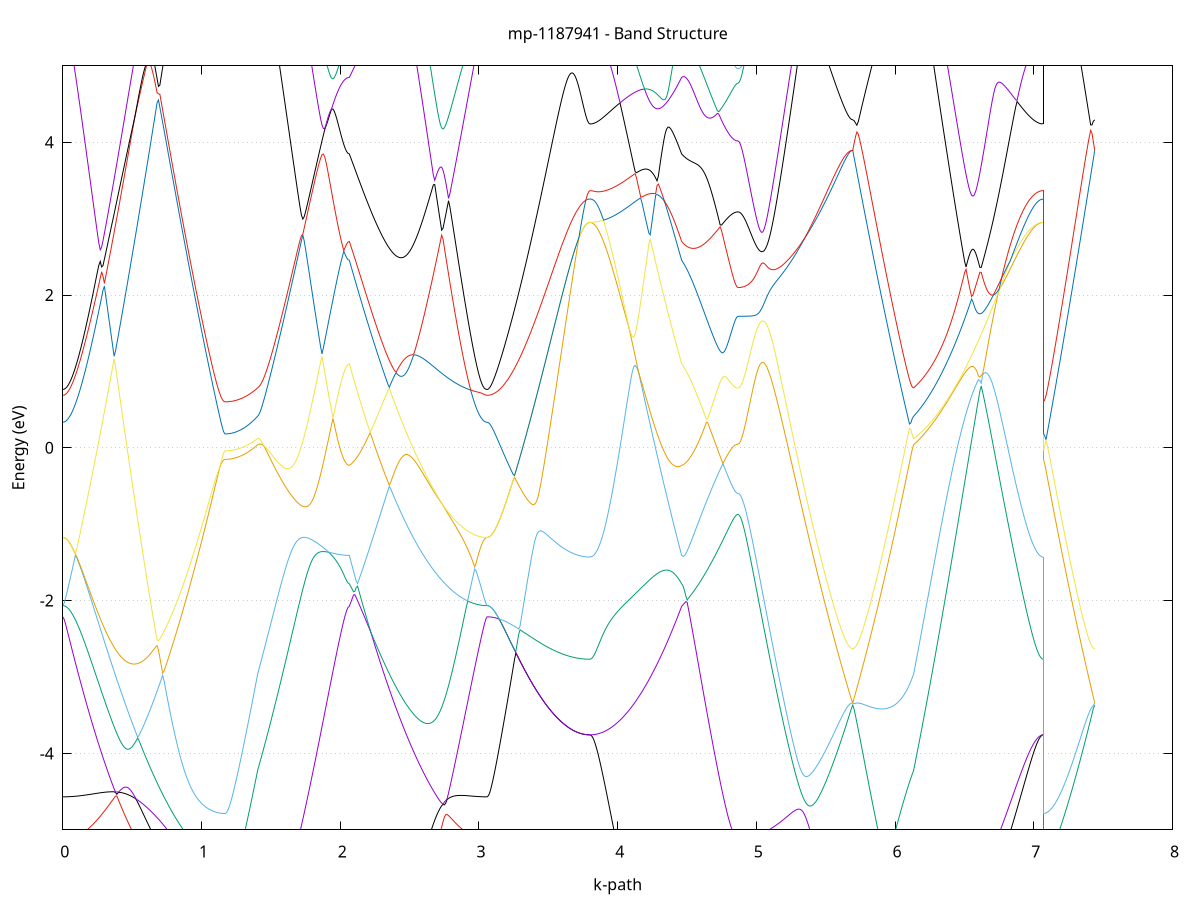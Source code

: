 set title 'mp-1187941 - Band Structure'
set xlabel 'k-path'
set ylabel 'Energy (eV)'
set grid y
set yrange [-5:5]
set terminal png size 800,600
set output 'mp-1187941_bands_gnuplot.png'
plot '-' using 1:2 with lines notitle, '-' using 1:2 with lines notitle, '-' using 1:2 with lines notitle, '-' using 1:2 with lines notitle, '-' using 1:2 with lines notitle, '-' using 1:2 with lines notitle, '-' using 1:2 with lines notitle, '-' using 1:2 with lines notitle, '-' using 1:2 with lines notitle, '-' using 1:2 with lines notitle, '-' using 1:2 with lines notitle, '-' using 1:2 with lines notitle, '-' using 1:2 with lines notitle, '-' using 1:2 with lines notitle, '-' using 1:2 with lines notitle, '-' using 1:2 with lines notitle, '-' using 1:2 with lines notitle, '-' using 1:2 with lines notitle, '-' using 1:2 with lines notitle, '-' using 1:2 with lines notitle, '-' using 1:2 with lines notitle, '-' using 1:2 with lines notitle, '-' using 1:2 with lines notitle, '-' using 1:2 with lines notitle, '-' using 1:2 with lines notitle, '-' using 1:2 with lines notitle, '-' using 1:2 with lines notitle, '-' using 1:2 with lines notitle, '-' using 1:2 with lines notitle, '-' using 1:2 with lines notitle, '-' using 1:2 with lines notitle, '-' using 1:2 with lines notitle, '-' using 1:2 with lines notitle, '-' using 1:2 with lines notitle, '-' using 1:2 with lines notitle, '-' using 1:2 with lines notitle, '-' using 1:2 with lines notitle, '-' using 1:2 with lines notitle, '-' using 1:2 with lines notitle, '-' using 1:2 with lines notitle, '-' using 1:2 with lines notitle, '-' using 1:2 with lines notitle, '-' using 1:2 with lines notitle, '-' using 1:2 with lines notitle, '-' using 1:2 with lines notitle, '-' using 1:2 with lines notitle, '-' using 1:2 with lines notitle, '-' using 1:2 with lines notitle, '-' using 1:2 with lines notitle, '-' using 1:2 with lines notitle, '-' using 1:2 with lines notitle, '-' using 1:2 with lines notitle, '-' using 1:2 with lines notitle, '-' using 1:2 with lines notitle, '-' using 1:2 with lines notitle, '-' using 1:2 with lines notitle, '-' using 1:2 with lines notitle, '-' using 1:2 with lines notitle, '-' using 1:2 with lines notitle, '-' using 1:2 with lines notitle, '-' using 1:2 with lines notitle, '-' using 1:2 with lines notitle, '-' using 1:2 with lines notitle, '-' using 1:2 with lines notitle
0.000000 -13.180827
0.009997 -13.180428
0.019995 -13.179327
0.029992 -13.177528
0.039989 -13.174928
0.049987 -13.171627
0.059984 -13.167628
0.069981 -13.162828
0.079979 -13.157328
0.089976 -13.151128
0.099973 -13.144127
0.109971 -13.136427
0.119968 -13.128028
0.129965 -13.118828
0.139963 -13.108928
0.149960 -13.098327
0.159957 -13.087028
0.169955 -13.074928
0.179952 -13.062128
0.189949 -13.048628
0.199947 -13.034327
0.209944 -13.019327
0.219941 -13.003628
0.229939 -12.987227
0.239936 -12.970028
0.249933 -12.952127
0.259931 -12.933528
0.269928 -12.914127
0.279925 -12.894127
0.289923 -12.873328
0.299920 -12.851828
0.309917 -12.829628
0.319915 -12.806628
0.329912 -12.783027
0.339909 -12.758627
0.349907 -12.733528
0.359904 -12.707728
0.369901 -12.681228
0.379899 -12.654028
0.389896 -12.626027
0.399893 -12.597428
0.409891 -12.568027
0.419888 -12.538028
0.429885 -12.507228
0.439883 -12.475828
0.449880 -12.443628
0.459877 -12.410827
0.469875 -12.377228
0.479872 -12.343028
0.489869 -12.308128
0.499866 -12.272427
0.509864 -12.236128
0.519861 -12.199127
0.529858 -12.161528
0.539856 -12.123128
0.549853 -12.084128
0.559850 -12.044428
0.569848 -12.004027
0.579845 -11.963028
0.589842 -11.921328
0.599840 -11.879027
0.609837 -11.836028
0.619834 -11.792328
0.629832 -11.748028
0.639829 -11.703128
0.649826 -11.657528
0.659824 -11.611327
0.669821 -11.564528
0.679818 -11.517028
0.689816 -11.468927
0.699813 -11.420328
0.709810 -11.371028
0.719808 -11.321127
0.729805 -11.270727
0.739802 -11.219728
0.749800 -11.168128
0.759797 -11.116028
0.769794 -11.063327
0.779792 -11.010127
0.789789 -10.956328
0.799786 -10.902128
0.809784 -10.847328
0.819781 -10.792127
0.829778 -10.736428
0.839776 -10.680328
0.849773 -10.623728
0.859770 -10.566828
0.869768 -10.509428
0.879765 -10.451728
0.889762 -10.393728
0.899760 -10.335328
0.909757 -10.276727
0.919754 -10.217928
0.929752 -10.158928
0.939749 -10.099728
0.949746 -10.040527
0.959744 -9.981228
0.969741 -9.921928
0.979738 -9.862728
0.989736 -9.803728
0.999733 -9.745028
1.009730 -9.686727
1.019728 -9.628827
1.029725 -9.571528
1.039722 -9.515128
1.049720 -9.459627
1.059717 -9.405328
1.069714 -9.352528
1.079712 -9.301528
1.089709 -9.252728
1.099706 -9.206527
1.109704 -9.163728
1.119701 -9.124828
1.129698 -9.090827
1.139696 -9.062628
1.149693 -9.041528
1.159690 -9.028327
1.169688 -9.023827
1.169688 -9.023827
1.179483 -9.023727
1.189279 -9.023528
1.199074 -9.023128
1.208870 -9.022528
1.218666 -9.021928
1.228461 -9.021028
1.238257 -9.020128
1.248053 -9.019027
1.257848 -9.017928
1.267644 -9.016628
1.277439 -9.015327
1.287235 -9.013928
1.297031 -9.012528
1.306826 -9.011128
1.316622 -9.009828
1.326418 -9.008527
1.336213 -9.007328
1.346009 -9.006228
1.355804 -9.005228
1.365600 -9.004528
1.375396 -9.004028
1.385191 -9.003927
1.394987 -9.004028
1.404783 -9.004627
1.404783 -9.004627
1.414646 -9.006728
1.424510 -9.011527
1.434373 -9.018828
1.444237 -9.028428
1.454100 -9.040028
1.463964 -9.058228
1.473827 -9.088228
1.483691 -9.118028
1.493554 -9.147728
1.503418 -9.177228
1.513281 -9.206627
1.523145 -9.235728
1.533008 -9.264627
1.542872 -9.293228
1.552736 -9.321528
1.562599 -9.349528
1.572463 -9.377228
1.582326 -9.404528
1.592190 -9.431427
1.602053 -9.458028
1.611917 -9.484228
1.621780 -9.510027
1.631644 -9.535328
1.641507 -9.560227
1.651371 -9.584627
1.661234 -9.608628
1.671098 -9.632128
1.680962 -9.655128
1.690825 -9.677727
1.700689 -9.699727
1.710552 -9.721228
1.720416 -9.742228
1.730279 -9.762728
1.740143 -9.782628
1.750006 -9.802128
1.759870 -9.820927
1.769733 -9.839227
1.779597 -9.857028
1.789460 -9.874227
1.799324 -9.890828
1.809187 -9.906828
1.819051 -9.922328
1.828915 -9.937228
1.838778 -9.951528
1.848642 -9.965328
1.858505 -9.978428
1.868369 -9.991028
1.878232 -10.002928
1.888096 -10.014328
1.897959 -10.025028
1.907823 -10.035228
1.917686 -10.044728
1.927550 -10.053728
1.937413 -10.062028
1.947277 -10.069728
1.957140 -10.076828
1.967004 -10.083327
1.976868 -10.089227
1.986731 -10.094527
1.996595 -10.099127
2.006458 -10.103228
2.016322 -10.106628
2.026185 -10.109428
2.036049 -10.111528
2.045912 -10.113128
2.055776 -10.114028
2.065639 -10.114327
2.065639 -10.114327
2.075573 -10.071728
2.085506 -10.028628
2.095439 -10.025227
2.105373 -10.072928
2.115306 -10.122428
2.125239 -10.173428
2.135173 -10.225528
2.145106 -10.278628
2.155039 -10.332327
2.164972 -10.386627
2.174906 -10.441228
2.184839 -10.495928
2.194772 -10.550828
2.204706 -10.605628
2.214639 -10.660428
2.224572 -10.715028
2.234506 -10.769428
2.244439 -10.823628
2.254372 -10.877427
2.264306 -10.930928
2.274239 -10.984027
2.284172 -11.036627
2.294106 -11.088928
2.304039 -11.140728
2.313972 -11.191928
2.323905 -11.242728
2.333839 -11.293028
2.343772 -11.342728
2.353705 -11.391928
2.363639 -11.440628
2.373572 -11.488627
2.383505 -11.536128
2.393439 -11.583028
2.403372 -11.629328
2.413305 -11.674928
2.423239 -11.720028
2.433172 -11.764428
2.443105 -11.808228
2.453039 -11.851427
2.462972 -11.893928
2.472905 -11.935828
2.482838 -11.977128
2.492772 -12.017727
2.502705 -12.057628
2.512638 -12.096827
2.522572 -12.135428
2.532505 -12.173428
2.542438 -12.210628
2.552372 -12.247228
2.562305 -12.283128
2.572238 -12.318428
2.582172 -12.352927
2.592105 -12.386828
2.602038 -12.419928
2.611972 -12.452428
2.621905 -12.484227
2.631838 -12.515328
2.641771 -12.545728
2.651705 -12.575427
2.661638 -12.604527
2.671571 -12.632828
2.681505 -12.660428
2.691438 -12.687328
2.701371 -12.713528
2.711305 -12.739028
2.721238 -12.763828
2.731171 -12.787928
2.741105 -12.811228
2.751038 -12.833928
2.760971 -12.855927
2.770905 -12.877128
2.780838 -12.897628
2.790771 -12.917528
2.800704 -12.936628
2.810638 -12.954928
2.820571 -12.972628
2.830504 -12.989628
2.840438 -13.005828
2.850371 -13.021328
2.860304 -13.036127
2.870238 -13.050228
2.880171 -13.063628
2.890104 -13.076228
2.900038 -13.088228
2.909971 -13.099428
2.919904 -13.109928
2.929838 -13.119627
2.939771 -13.128728
2.949704 -13.137028
2.959637 -13.144628
2.969571 -13.151528
2.979504 -13.157628
2.989437 -13.163028
2.999371 -13.167728
3.009304 -13.171727
3.019237 -13.175028
3.029171 -13.177528
3.039104 -13.179327
3.049037 -13.180428
3.058971 -13.180827
3.058971 -13.180827
3.068859 -13.180428
3.078747 -13.179427
3.088635 -13.177627
3.098523 -13.175128
3.108411 -13.172028
3.118299 -13.168128
3.128187 -13.163528
3.138075 -13.158228
3.147963 -13.152228
3.157851 -13.145528
3.167739 -13.138127
3.177627 -13.130028
3.187515 -13.121227
3.197403 -13.111828
3.207291 -13.101627
3.217179 -13.090727
3.227067 -13.079128
3.236955 -13.066828
3.246843 -13.053828
3.256731 -13.040128
3.266619 -13.025828
3.276508 -13.010728
3.286396 -12.994927
3.296284 -12.978528
3.306172 -12.961427
3.316060 -12.943628
3.325948 -12.925128
3.335836 -12.905928
3.345724 -12.886128
3.355612 -12.865628
3.365500 -12.844428
3.375388 -12.822527
3.385276 -12.800028
3.395164 -12.776827
3.405052 -12.753028
3.414940 -12.728528
3.424828 -12.703328
3.434716 -12.677528
3.444604 -12.651128
3.454492 -12.624128
3.464380 -12.596428
3.474268 -12.568127
3.484156 -12.539228
3.494044 -12.509728
3.503933 -12.479627
3.513821 -12.449027
3.523709 -12.417728
3.533597 -12.386028
3.543485 -12.353728
3.553373 -12.320927
3.563261 -12.287627
3.573149 -12.253827
3.583037 -12.219628
3.592925 -12.185028
3.602813 -12.150028
3.612701 -12.114728
3.622589 -12.079128
3.632477 -12.043427
3.642365 -12.007428
3.652253 -11.971528
3.662141 -11.935527
3.672029 -11.899828
3.681917 -11.864428
3.691805 -11.829528
3.701693 -11.795328
3.711581 -11.762128
3.721469 -11.730227
3.731357 -11.700028
3.741246 -11.672028
3.751134 -11.646728
3.761022 -11.624828
3.770910 -11.606828
3.780798 -11.593428
3.790686 -11.585128
3.800574 -11.582327
3.800574 -11.582327
3.810437 -11.581928
3.820301 -11.580928
3.830164 -11.579228
3.840028 -11.576928
3.849891 -11.573828
3.859755 -11.570228
3.869619 -11.565828
3.879482 -11.560728
3.889346 -11.555028
3.899209 -11.548628
3.909073 -11.541628
3.918936 -11.533928
3.928800 -11.525528
3.938663 -11.516428
3.948527 -11.506728
3.958390 -11.496327
3.968254 -11.485228
3.978117 -11.473427
3.987981 -11.461028
3.997844 -11.448028
4.007708 -11.434228
4.017572 -11.419828
4.027435 -11.404827
4.037299 -11.389028
4.047162 -11.372727
4.057026 -11.355628
4.066889 -11.337928
4.076753 -11.319527
4.086616 -11.300528
4.096480 -11.280828
4.106343 -11.260528
4.116207 -11.239528
4.126070 -11.217928
4.135934 -11.195628
4.145797 -11.172728
4.155661 -11.149128
4.165525 -11.124928
4.175388 -11.100027
4.185252 -11.074528
4.195115 -11.048428
4.204979 -11.021628
4.214842 -10.994228
4.224706 -10.966228
4.234569 -10.937527
4.244433 -10.908228
4.254296 -10.878328
4.264160 -10.847828
4.274023 -10.816628
4.283887 -10.784928
4.293750 -10.752527
4.303614 -10.719628
4.313478 -10.686027
4.323341 -10.651827
4.333205 -10.617128
4.343068 -10.581727
4.352932 -10.545828
4.362795 -10.509328
4.372659 -10.472328
4.382522 -10.434728
4.392386 -10.396528
4.402249 -10.357828
4.412113 -10.318528
4.421976 -10.278728
4.431840 -10.238428
4.441704 -10.197527
4.451567 -10.156227
4.461431 -10.114327
4.461431 -10.114327
4.471342 -10.100328
4.481253 -10.093428
4.491164 -10.093827
4.501075 -10.100528
4.510987 -10.111928
4.520898 -10.126128
4.530809 -10.142228
4.540720 -10.159128
4.550632 -10.176528
4.560543 -10.194128
4.570454 -10.211528
4.580365 -10.228728
4.590277 -10.245628
4.600188 -10.262128
4.610099 -10.278227
4.620010 -10.293728
4.629921 -10.308827
4.639833 -10.323328
4.649744 -10.337328
4.659655 -10.350728
4.669566 -10.363528
4.679478 -10.375727
4.689389 -10.387428
4.699300 -10.398428
4.709211 -10.408828
4.719122 -10.418627
4.729034 -10.427827
4.738945 -10.436428
4.748856 -10.444427
4.758767 -10.451728
4.768679 -10.458428
4.778590 -10.464427
4.788501 -10.469928
4.798412 -10.474728
4.808323 -10.478828
4.818235 -10.482328
4.828146 -10.485228
4.838057 -10.487528
4.847968 -10.489128
4.857880 -10.490028
4.867791 -10.490327
4.867791 -10.490327
4.877756 -10.490028
4.887721 -10.489128
4.897686 -10.487528
4.907651 -10.485328
4.917616 -10.482527
4.927581 -10.479128
4.937546 -10.475027
4.947511 -10.470427
4.957476 -10.465128
4.967441 -10.459228
4.977406 -10.452628
4.987371 -10.445528
4.997336 -10.437728
5.007301 -10.429327
5.017266 -10.420328
5.027231 -10.410728
5.037196 -10.400528
5.047161 -10.389727
5.057126 -10.378328
5.067091 -10.366328
5.077056 -10.353728
5.087021 -10.340528
5.096986 -10.326728
5.106951 -10.312328
5.116916 -10.297328
5.126881 -10.281728
5.136845 -10.265628
5.146810 -10.248928
5.156775 -10.231628
5.166740 -10.213828
5.176705 -10.195428
5.186670 -10.176528
5.196635 -10.157027
5.206600 -10.137028
5.216565 -10.116528
5.226530 -10.095427
5.236495 -10.073828
5.246460 -10.051728
5.256425 -10.029128
5.266390 -10.006028
5.276355 -9.982527
5.286320 -9.958528
5.296285 -9.934028
5.306250 -9.909128
5.316215 -9.883728
5.326180 -9.857928
5.336145 -9.831828
5.346110 -9.805228
5.356075 -9.778327
5.366040 -9.751028
5.376005 -9.723427
5.385970 -9.695528
5.395935 -9.667328
5.405900 -9.638827
5.415865 -9.610128
5.425830 -9.581228
5.435795 -9.552228
5.445760 -9.523028
5.455725 -9.493728
5.465690 -9.464327
5.475655 -9.434928
5.485620 -9.405527
5.495585 -9.376328
5.505550 -9.347128
5.515515 -9.318228
5.525480 -9.289528
5.535445 -9.261228
5.545410 -9.233327
5.555375 -9.206028
5.565340 -9.179328
5.575305 -9.153428
5.585270 -9.128428
5.595235 -9.104527
5.605200 -9.081828
5.615165 -9.060528
5.625130 -9.041028
5.635095 -9.023228
5.645060 -9.007727
5.655025 -8.994528
5.664990 -8.983928
5.674955 -8.976228
5.684920 -8.971528
5.694885 -8.969928
5.694885 -8.969928
5.704863 -8.970427
5.714842 -8.971827
5.724820 -8.974028
5.734798 -8.976828
5.744777 -8.980128
5.754755 -8.983928
5.764733 -8.988028
5.774712 -8.992328
5.784690 -8.996728
5.794669 -9.001228
5.804647 -9.005828
5.814625 -9.010328
5.824604 -9.014728
5.834582 -9.019027
5.844560 -9.023128
5.854539 -9.027028
5.864517 -9.030728
5.874496 -9.034128
5.884474 -9.037327
5.894452 -9.040128
5.904431 -9.042628
5.914409 -9.044828
5.924387 -9.046627
5.934366 -9.048127
5.944344 -9.049128
5.954323 -9.049828
5.964301 -9.050128
5.974279 -9.049928
5.984258 -9.049428
5.994236 -9.048428
6.004214 -9.047128
6.014193 -9.045328
6.024171 -9.043028
6.034149 -9.040427
6.044128 -9.037427
6.054106 -9.034028
6.064085 -9.030328
6.074063 -9.026228
6.084041 -9.021928
6.094020 -9.017527
6.103998 -9.013127
6.113976 -9.009028
6.123955 -9.005828
6.133933 -9.004627
6.133933 -9.004627
6.143876 -9.005728
6.153818 -9.007228
6.163761 -9.009428
6.173703 -9.053728
6.183646 -9.098928
6.193588 -9.144628
6.203531 -9.190527
6.213473 -9.236728
6.223415 -9.283128
6.233358 -9.329628
6.243300 -9.376228
6.253243 -9.422728
6.263185 -9.469328
6.273128 -9.515728
6.283070 -9.562028
6.293013 -9.608227
6.302955 -9.654228
6.312898 -9.699928
6.322840 -9.745427
6.332783 -9.790527
6.342725 -9.835427
6.352668 -9.879928
6.362610 -9.924028
6.372553 -9.967828
6.382495 -10.011228
6.392438 -10.054127
6.402380 -10.096628
6.412322 -10.138727
6.422265 -10.180228
6.432207 -10.221328
6.442150 -10.262028
6.452092 -10.302128
6.462035 -10.341628
6.471977 -10.380728
6.481920 -10.419227
6.491862 -10.457228
6.501805 -10.494627
6.511747 -10.531528
6.521690 -10.567827
6.531632 -10.603528
6.541575 -10.638727
6.551517 -10.673227
6.561460 -10.707228
6.571402 -10.740528
6.581345 -10.773328
6.591287 -10.805528
6.601230 -10.837028
6.611172 -10.867928
6.621114 -10.898228
6.631057 -10.927928
6.640999 -10.957028
6.650942 -10.985428
6.660884 -11.013228
6.670827 -11.040328
6.680769 -11.066828
6.690712 -11.092728
6.700654 -11.117928
6.710597 -11.142527
6.720539 -11.166428
6.730482 -11.189628
6.740424 -11.212328
6.750367 -11.234227
6.760309 -11.255527
6.770252 -11.276128
6.780194 -11.296128
6.790137 -11.315428
6.800079 -11.334128
6.810022 -11.352028
6.819964 -11.369428
6.829906 -11.386028
6.839849 -11.402028
6.849791 -11.417328
6.859734 -11.431928
6.869676 -11.445828
6.879619 -11.459128
6.889561 -11.471728
6.899504 -11.483628
6.909446 -11.494928
6.919389 -11.505527
6.929331 -11.515328
6.939274 -11.524628
6.949216 -11.533128
6.959159 -11.540928
6.969101 -11.548127
6.979044 -11.554628
6.988986 -11.560427
6.998929 -11.565527
7.008871 -11.570028
7.018813 -11.573728
7.028756 -11.576828
7.038698 -11.579228
7.048641 -11.580928
7.058583 -11.581928
7.068526 -11.582327
7.068526 -9.023827
7.078284 -9.023727
7.088042 -9.023528
7.097800 -9.023028
7.107558 -9.022428
7.117316 -9.021728
7.127073 -9.020828
7.136831 -9.019728
7.146589 -9.018528
7.156347 -9.017128
7.166105 -9.015628
7.175863 -9.014028
7.185621 -9.012328
7.195379 -9.010428
7.205137 -9.008527
7.214895 -9.006528
7.224653 -9.004428
7.234411 -9.002228
7.244169 -9.000027
7.253927 -8.997827
7.263685 -8.995628
7.273443 -8.993428
7.283200 -8.991228
7.292958 -8.989028
7.302716 -8.986828
7.312474 -8.984827
7.322232 -8.982828
7.331990 -8.980927
7.341748 -8.979128
7.351506 -8.977528
7.361264 -8.975928
7.371022 -8.974628
7.380780 -8.973427
7.390538 -8.972328
7.400296 -8.971428
7.410054 -8.970828
7.419812 -8.970327
7.429570 -8.970028
7.439327 -8.969928
e
0.000000 -7.813028
0.009997 -7.812928
0.019995 -7.812628
0.029992 -7.812228
0.039989 -7.811528
0.049987 -7.810628
0.059984 -7.809628
0.069981 -7.808328
0.079979 -7.806928
0.089976 -7.805227
0.099973 -7.803428
0.109971 -7.801528
0.119968 -7.799328
0.129965 -7.797028
0.139963 -7.794528
0.149960 -7.791828
0.159957 -7.789028
0.169955 -7.786028
0.179952 -7.782928
0.189949 -7.779628
0.199947 -7.776228
0.209944 -7.772728
0.219941 -7.769028
0.229939 -7.765228
0.239936 -7.761428
0.249933 -7.757428
0.259931 -7.753328
0.269928 -7.749128
0.279925 -7.744828
0.289923 -7.740528
0.299920 -7.736228
0.309917 -7.731728
0.319915 -7.727328
0.329912 -7.722828
0.339909 -7.718428
0.349907 -7.714028
0.359904 -7.709628
0.369901 -7.705228
0.379899 -7.701028
0.389896 -7.696828
0.399893 -7.692828
0.409891 -7.689028
0.419888 -7.685428
0.429885 -7.682127
0.439883 -7.681928
0.449880 -7.690828
0.459877 -7.699828
0.469875 -7.709128
0.479872 -7.718528
0.489869 -7.728228
0.499866 -7.738028
0.509864 -7.748028
0.519861 -7.758128
0.529858 -7.768528
0.539856 -7.779028
0.549853 -7.789628
0.559850 -7.800428
0.569848 -7.811328
0.579845 -7.822328
0.589842 -7.833528
0.599840 -7.844828
0.609837 -7.856228
0.619834 -7.867728
0.629832 -7.879228
0.639829 -7.890828
0.649826 -7.902528
0.659824 -7.914228
0.669821 -7.926028
0.679818 -7.937828
0.689816 -7.949628
0.699813 -7.961428
0.709810 -7.973228
0.719808 -7.985028
0.729805 -7.996728
0.739802 -8.008427
0.749800 -8.020028
0.759797 -8.031628
0.769794 -8.043128
0.779792 -8.054428
0.789789 -8.065728
0.799786 -8.076828
0.809784 -8.087828
0.819781 -8.098628
0.829778 -8.109328
0.839776 -8.119827
0.849773 -8.130128
0.859770 -8.140227
0.869768 -8.150227
0.879765 -8.159928
0.889762 -8.169327
0.899760 -8.178628
0.909757 -8.187527
0.919754 -8.196328
0.929752 -8.204728
0.939749 -8.212928
0.949746 -8.220828
0.959744 -8.228428
0.969741 -8.235728
0.979738 -8.242728
0.989736 -8.249428
0.999733 -8.255728
1.009730 -8.261828
1.019728 -8.267527
1.029725 -8.272828
1.039722 -8.277828
1.049720 -8.282528
1.059717 -8.286828
1.069714 -8.290728
1.079712 -8.294327
1.089709 -8.297528
1.099706 -8.313427
1.109704 -8.333628
1.119701 -8.352927
1.129698 -8.370728
1.139696 -8.386128
1.149693 -8.398128
1.159690 -8.405828
1.169688 -8.408428
1.169688 -8.408428
1.179483 -8.408128
1.189279 -8.407428
1.199074 -8.406128
1.208870 -8.404328
1.218666 -8.402028
1.228461 -8.399128
1.238257 -8.395828
1.248053 -8.391928
1.257848 -8.396628
1.267644 -8.416828
1.277439 -8.439027
1.287235 -8.463228
1.297031 -8.489327
1.306826 -8.517128
1.316622 -8.546828
1.326418 -8.578228
1.336213 -8.611128
1.346009 -8.645528
1.355804 -8.681427
1.365600 -8.718628
1.375396 -8.756927
1.385191 -8.796428
1.394987 -8.836927
1.404783 -8.878328
1.404783 -8.878328
1.414646 -8.908128
1.424510 -8.938128
1.434373 -8.968128
1.444237 -8.998228
1.454100 -9.028227
1.463964 -9.053228
1.473827 -9.068027
1.483691 -9.084028
1.493554 -9.101128
1.503418 -9.119128
1.513281 -9.137828
1.523145 -9.157228
1.533008 -9.177128
1.542872 -9.197527
1.552736 -9.218128
1.562599 -9.238928
1.572463 -9.260027
1.582326 -9.281128
1.592190 -9.302328
1.602053 -9.323428
1.611917 -9.344527
1.621780 -9.365528
1.631644 -9.386427
1.641507 -9.407128
1.651371 -9.427627
1.661234 -9.447828
1.671098 -9.467828
1.680962 -9.487528
1.690825 -9.506927
1.700689 -9.525927
1.710552 -9.544728
1.720416 -9.563028
1.730279 -9.581028
1.740143 -9.598527
1.750006 -9.615728
1.759870 -9.632428
1.769733 -9.648727
1.779597 -9.664528
1.789460 -9.679927
1.799324 -9.694828
1.809187 -9.709328
1.819051 -9.723228
1.828915 -9.736728
1.838778 -9.749628
1.848642 -9.762128
1.858505 -9.774028
1.868369 -9.785428
1.878232 -9.796328
1.888096 -9.806728
1.897959 -9.816527
1.907823 -9.825828
1.917686 -9.834528
1.927550 -9.842728
1.937413 -9.850328
1.947277 -9.857428
1.957140 -9.864028
1.967004 -9.869928
1.976868 -9.875328
1.986731 -9.880228
1.996595 -9.884428
2.006458 -9.888228
2.016322 -9.891328
2.026185 -9.893928
2.036049 -9.895928
2.045912 -9.897327
2.055776 -9.898228
2.065639 -9.898428
2.065639 -9.898428
2.075573 -9.937527
2.085506 -9.979928
2.095439 -9.985028
2.105373 -9.941028
2.115306 -9.896528
2.125239 -9.851627
2.135173 -9.806328
2.145106 -9.760628
2.155039 -9.714628
2.164972 -9.668228
2.174906 -9.621428
2.184839 -9.574428
2.194772 -9.527128
2.204706 -9.479527
2.214639 -9.431828
2.224572 -9.383828
2.234506 -9.335728
2.244439 -9.287427
2.254372 -9.239128
2.264306 -9.190828
2.274239 -9.142428
2.284172 -9.094128
2.294106 -9.045928
2.304039 -8.997928
2.313972 -8.950128
2.323905 -8.902527
2.333839 -8.855328
2.343772 -8.808528
2.353705 -8.762128
2.363639 -8.716328
2.373572 -8.671028
2.383505 -8.626428
2.393439 -8.582628
2.403372 -8.539528
2.413305 -8.497328
2.423239 -8.456028
2.433172 -8.415728
2.443105 -8.376428
2.453039 -8.338228
2.462972 -8.301127
2.472905 -8.265227
2.482838 -8.230528
2.492772 -8.196928
2.502705 -8.164528
2.512638 -8.133328
2.522572 -8.103328
2.532505 -8.074528
2.542438 -8.046828
2.552372 -8.020328
2.562305 -7.994828
2.572238 -7.970428
2.582172 -7.947028
2.592105 -7.924628
2.602038 -7.903228
2.611972 -7.882628
2.621905 -7.862928
2.631838 -7.844028
2.641771 -7.825928
2.651705 -7.808528
2.661638 -7.791828
2.671571 -7.775828
2.681505 -7.760528
2.691438 -7.745728
2.701371 -7.731528
2.711305 -7.717828
2.721238 -7.715128
2.731171 -7.720128
2.741105 -7.725028
2.751038 -7.729828
2.760971 -7.734628
2.770905 -7.739328
2.780838 -7.743828
2.790771 -7.748328
2.800704 -7.752728
2.810638 -7.756928
2.820571 -7.761028
2.830504 -7.765028
2.840438 -7.768928
2.850371 -7.772628
2.860304 -7.776228
2.870238 -7.779728
2.880171 -7.783028
2.890104 -7.786128
2.900038 -7.789128
2.909971 -7.792028
2.919904 -7.794628
2.929838 -7.797128
2.939771 -7.799428
2.949704 -7.801628
2.959637 -7.803528
2.969571 -7.805328
2.979504 -7.806928
2.989437 -7.808428
2.999371 -7.809628
3.009304 -7.810628
3.019237 -7.811528
3.029171 -7.812228
3.039104 -7.812628
3.049037 -7.812928
3.058971 -7.813028
3.058971 -7.813028
3.068859 -7.813528
3.078747 -7.814728
3.088635 -7.816828
3.098523 -7.819828
3.108411 -7.823728
3.118299 -7.828528
3.128187 -7.834328
3.138075 -7.841028
3.147963 -7.848928
3.157851 -7.857828
3.167739 -7.867928
3.177627 -7.879328
3.187515 -7.892128
3.197403 -7.906228
3.207291 -7.922028
3.217179 -7.939428
3.227067 -7.958528
3.236955 -7.979628
3.246843 -8.002728
3.256731 -8.027828
3.266619 -8.055228
3.276508 -8.085028
3.286396 -8.117128
3.296284 -8.151628
3.306172 -8.188728
3.316060 -8.228228
3.325948 -8.270128
3.335836 -8.314428
3.345724 -8.360928
3.355612 -8.409628
3.365500 -8.460328
3.375388 -8.512828
3.385276 -8.567028
3.395164 -8.622727
3.405052 -8.679828
3.414940 -8.738028
3.424828 -8.797327
3.434716 -8.857428
3.444604 -8.918228
3.454492 -8.979627
3.464380 -9.041428
3.474268 -9.103627
3.484156 -9.166028
3.494044 -9.228528
3.503933 -9.291127
3.513821 -9.353627
3.523709 -9.416028
3.533597 -9.478328
3.543485 -9.540228
3.553373 -9.601828
3.563261 -9.663028
3.573149 -9.723828
3.583037 -9.784028
3.592925 -9.843727
3.602813 -9.902728
3.612701 -9.961028
3.622589 -10.018428
3.632477 -10.075028
3.642365 -10.130728
3.652253 -10.185227
3.662141 -10.238627
3.672029 -10.290627
3.681917 -10.341228
3.691805 -10.390128
3.701693 -10.437028
3.711581 -10.481828
3.721469 -10.524128
3.731357 -10.563427
3.741246 -10.599328
3.751134 -10.631428
3.761022 -10.658828
3.770910 -10.681128
3.780798 -10.697627
3.790686 -10.707828
3.800574 -10.711227
3.800574 -10.711227
3.810437 -10.710928
3.820301 -10.709827
3.830164 -10.708127
3.840028 -10.705728
3.849891 -10.702628
3.859755 -10.698927
3.869619 -10.694427
3.879482 -10.689328
3.889346 -10.683528
3.899209 -10.677028
3.909073 -10.669828
3.918936 -10.662028
3.928800 -10.653528
3.938663 -10.644328
3.948527 -10.634428
3.958390 -10.623928
3.968254 -10.612728
3.978117 -10.600828
3.987981 -10.588328
3.997844 -10.575128
4.007708 -10.561328
4.017572 -10.546928
4.027435 -10.531728
4.037299 -10.516027
4.047162 -10.499628
4.057026 -10.482627
4.066889 -10.465028
4.076753 -10.446828
4.086616 -10.427928
4.096480 -10.408527
4.106343 -10.388528
4.116207 -10.367928
4.126070 -10.346827
4.135934 -10.325128
4.145797 -10.302928
4.155661 -10.280228
4.165525 -10.257027
4.175388 -10.233428
4.185252 -10.209328
4.195115 -10.184828
4.204979 -10.159928
4.214842 -10.134828
4.224706 -10.109328
4.234569 -10.083628
4.244433 -10.057828
4.254296 -10.031928
4.264160 -10.006028
4.274023 -9.980227
4.283887 -9.954728
4.293750 -9.929528
4.303614 -9.905028
4.313478 -9.881228
4.323341 -9.858628
4.333205 -9.837328
4.343068 -9.817827
4.352932 -9.800528
4.362795 -9.786027
4.372659 -9.774828
4.382522 -9.767527
4.392386 -9.764828
4.402249 -9.767228
4.412113 -9.775227
4.421976 -9.788927
4.431840 -9.808428
4.441704 -9.833528
4.451567 -9.863727
4.461431 -9.898428
4.461431 -9.898428
4.471342 -9.911428
4.481253 -9.919428
4.491164 -9.922428
4.501075 -9.921428
4.510987 -9.918028
4.520898 -9.913828
4.530809 -9.909828
4.540720 -9.906728
4.550632 -9.904827
4.560543 -9.904128
4.570454 -9.904628
4.580365 -9.906227
4.590277 -9.908928
4.600188 -9.912527
4.610099 -9.916927
4.620010 -9.921928
4.629921 -9.927428
4.639833 -9.933328
4.649744 -9.939528
4.659655 -9.945927
4.669566 -9.952328
4.679478 -9.958928
4.689389 -9.965428
4.699300 -9.971728
4.709211 -9.978027
4.719122 -9.984027
4.729034 -9.989928
4.738945 -9.995427
4.748856 -10.000727
4.758767 -10.005628
4.768679 -10.010127
4.778590 -10.014328
4.788501 -10.018128
4.798412 -10.021528
4.808323 -10.024427
4.818235 -10.027028
4.828146 -10.029027
4.838057 -10.030628
4.847968 -10.031828
4.857880 -10.032528
4.867791 -10.032728
4.867791 -10.032728
4.877756 -10.032428
4.887721 -10.031427
4.897686 -10.029727
4.907651 -10.027328
4.917616 -10.024228
4.927581 -10.020428
4.937546 -10.016027
4.947511 -10.010828
4.957476 -10.005028
4.967441 -9.998527
4.977406 -9.991328
4.987371 -9.983528
4.997336 -9.974927
5.007301 -9.965727
5.017266 -9.955827
5.027231 -9.945328
5.037196 -9.934028
5.047161 -9.922128
5.057126 -9.909628
5.067091 -9.896327
5.077056 -9.882428
5.087021 -9.867928
5.096986 -9.852728
5.106951 -9.836828
5.116916 -9.820328
5.126881 -9.803128
5.136845 -9.785328
5.146810 -9.766827
5.156775 -9.747727
5.166740 -9.728027
5.176705 -9.707728
5.186670 -9.686727
5.196635 -9.665128
5.206600 -9.642928
5.216565 -9.620128
5.226530 -9.596728
5.236495 -9.572728
5.246460 -9.548127
5.256425 -9.523028
5.266390 -9.497328
5.276355 -9.471027
5.286320 -9.444228
5.296285 -9.416927
5.306250 -9.389028
5.316215 -9.360728
5.326180 -9.331828
5.336145 -9.302528
5.346110 -9.272728
5.356075 -9.242528
5.366040 -9.211927
5.376005 -9.180827
5.385970 -9.149427
5.395935 -9.117728
5.405900 -9.085628
5.415865 -9.053327
5.425830 -9.020727
5.435795 -8.987928
5.445760 -8.955027
5.455725 -8.921928
5.465690 -8.888827
5.475655 -8.855628
5.485620 -8.822527
5.495585 -8.789627
5.505550 -8.756827
5.515515 -8.724328
5.525480 -8.692328
5.535445 -8.660728
5.545410 -8.629728
5.555375 -8.599428
5.565340 -8.570028
5.575305 -8.541628
5.585270 -8.514428
5.595235 -8.488528
5.605200 -8.464327
5.615165 -8.441728
5.625130 -8.421128
5.635095 -8.402728
5.645060 -8.386728
5.655025 -8.373328
5.664990 -8.362628
5.674955 -8.354828
5.684920 -8.350128
5.694885 -8.348628
5.694885 -8.348628
5.704863 -8.350228
5.714842 -8.351828
5.724820 -8.353228
5.734798 -8.354527
5.744777 -8.355728
5.754755 -8.356827
5.764733 -8.357828
5.774712 -8.358628
5.784690 -8.359727
5.794669 -8.364628
5.804647 -8.370228
5.814625 -8.376527
5.824604 -8.383427
5.834582 -8.390828
5.844560 -8.398928
5.854539 -8.407428
5.864517 -8.416528
5.874496 -8.426127
5.884474 -8.436128
5.894452 -8.446627
5.904431 -8.457628
5.914409 -8.469028
5.924387 -8.480927
5.934366 -8.493328
5.944344 -8.506227
5.954323 -8.519628
5.964301 -8.533527
5.974279 -8.548027
5.984258 -8.563128
5.994236 -8.578828
6.004214 -8.595228
6.014193 -8.612328
6.024171 -8.630228
6.034149 -8.648928
6.044128 -8.668427
6.054106 -8.688728
6.064085 -8.710028
6.074063 -8.732228
6.084041 -8.755327
6.094020 -8.779328
6.103998 -8.804028
6.113976 -8.829228
6.123955 -8.854328
6.133933 -8.878328
6.133933 -8.878328
6.143876 -8.921128
6.153818 -8.964728
6.163761 -9.008928
6.173703 -9.012328
6.183646 -9.015928
6.193588 -9.020328
6.203531 -9.025528
6.213473 -9.031828
6.223415 -9.039027
6.233358 -9.047327
6.243300 -9.056728
6.253243 -9.067328
6.263185 -9.079228
6.273128 -9.092327
6.283070 -9.106727
6.293013 -9.122428
6.302955 -9.139428
6.312898 -9.157728
6.322840 -9.177228
6.332783 -9.198028
6.342725 -9.220028
6.352668 -9.243127
6.362610 -9.267328
6.372553 -9.292528
6.382495 -9.318627
6.392438 -9.345528
6.402380 -9.373328
6.412322 -9.401727
6.422265 -9.430727
6.432207 -9.460228
6.442150 -9.490227
6.452092 -9.520528
6.462035 -9.551227
6.471977 -9.582028
6.481920 -9.613128
6.491862 -9.644227
6.501805 -9.675428
6.511747 -9.706627
6.521690 -9.737728
6.531632 -9.768728
6.541575 -9.799627
6.551517 -9.830227
6.561460 -9.860727
6.571402 -9.890828
6.581345 -9.920727
6.591287 -9.950328
6.601230 -9.979527
6.611172 -10.008328
6.621114 -10.036728
6.631057 -10.064728
6.640999 -10.092327
6.650942 -10.119428
6.660884 -10.146028
6.670827 -10.172128
6.680769 -10.197728
6.690712 -10.222828
6.700654 -10.247328
6.710597 -10.271327
6.720539 -10.294728
6.730482 -10.317528
6.740424 -10.339828
6.750367 -10.361528
6.760309 -10.382627
6.770252 -10.403028
6.780194 -10.422928
6.790137 -10.442127
6.800079 -10.460728
6.810022 -10.478728
6.819964 -10.496028
6.829906 -10.512728
6.839849 -10.528728
6.849791 -10.544128
6.859734 -10.558827
6.869676 -10.572928
6.879619 -10.586327
6.889561 -10.599028
6.899504 -10.611128
6.909446 -10.622528
6.919389 -10.633228
6.929331 -10.643228
6.939274 -10.652528
6.949216 -10.661228
6.959159 -10.669227
6.969101 -10.676528
6.979044 -10.683028
6.988986 -10.688928
6.998929 -10.694228
7.008871 -10.698728
7.018813 -10.702528
7.028756 -10.705628
7.038698 -10.708127
7.048641 -10.709827
7.058583 -10.710928
7.068526 -10.711227
7.068526 -8.408428
7.078284 -8.408328
7.088042 -8.408128
7.097800 -8.407827
7.107558 -8.407428
7.117316 -8.406828
7.127073 -8.406227
7.136831 -8.405428
7.146589 -8.404428
7.156347 -8.403428
7.166105 -8.402328
7.175863 -8.401128
7.185621 -8.399728
7.195379 -8.398328
7.205137 -8.396828
7.214895 -8.395228
7.224653 -8.393528
7.234411 -8.391827
7.244169 -8.390028
7.253927 -8.388127
7.263685 -8.386228
7.273443 -8.384227
7.283200 -8.382228
7.292958 -8.380128
7.302716 -8.378027
7.312474 -8.375927
7.322232 -8.373828
7.331990 -8.371728
7.341748 -8.369528
7.351506 -8.367427
7.361264 -8.365227
7.371022 -8.363128
7.380780 -8.360928
7.390538 -8.358828
7.400296 -8.356727
7.410054 -8.354628
7.419812 -8.352628
7.429570 -8.350627
7.439327 -8.348628
e
0.000000 -7.592228
0.009997 -7.592228
0.019995 -7.592128
0.029992 -7.592028
0.039989 -7.591828
0.049987 -7.591628
0.059984 -7.591427
0.069981 -7.591028
0.079979 -7.590728
0.089976 -7.590328
0.099973 -7.589828
0.109971 -7.589328
0.119968 -7.588828
0.129965 -7.588128
0.139963 -7.587528
0.149960 -7.586828
0.159957 -7.586028
0.169955 -7.585228
0.179952 -7.584328
0.189949 -7.583428
0.199947 -7.582428
0.209944 -7.581428
0.219941 -7.580328
0.229939 -7.579228
0.239936 -7.578028
0.249933 -7.576728
0.259931 -7.575427
0.269928 -7.574028
0.279925 -7.572628
0.289923 -7.573928
0.299920 -7.579628
0.309917 -7.585628
0.319915 -7.591728
0.329912 -7.598128
0.339909 -7.604628
0.349907 -7.611428
0.359904 -7.618428
0.369901 -7.625628
0.379899 -7.633028
0.389896 -7.640728
0.399893 -7.648528
0.409891 -7.656528
0.419888 -7.664828
0.429885 -7.673328
0.439883 -7.679128
0.449880 -7.676628
0.459877 -7.674428
0.469875 -7.672828
0.479872 -7.671828
0.489869 -7.671528
0.499866 -7.671928
0.509864 -7.673128
0.519861 -7.675028
0.529858 -7.677728
0.539856 -7.681128
0.549853 -7.685328
0.559850 -7.690028
0.569848 -7.695428
0.579845 -7.701328
0.589842 -7.707728
0.599840 -7.714528
0.609837 -7.721728
0.619834 -7.729328
0.629832 -7.737128
0.639829 -7.745228
0.649826 -7.753628
0.659824 -7.762228
0.669821 -7.771028
0.679818 -7.780028
0.689816 -7.789128
0.699813 -7.798428
0.709810 -7.807928
0.719808 -7.817528
0.729805 -7.827128
0.739802 -7.836928
0.749800 -7.846828
0.759797 -7.856828
0.769794 -7.866928
0.779792 -7.877028
0.789789 -7.887228
0.799786 -7.897528
0.809784 -7.907928
0.819781 -7.918328
0.829778 -7.928928
0.839776 -7.939528
0.849773 -7.950128
0.859770 -7.960928
0.869768 -7.971828
0.879765 -7.982728
0.889762 -7.993828
0.899760 -8.005128
0.909757 -8.016528
0.919754 -8.028128
0.929752 -8.040028
0.939749 -8.052028
0.949746 -8.064428
0.959744 -8.077127
0.969741 -8.090228
0.979738 -8.103727
0.989736 -8.117728
0.999733 -8.132328
1.009730 -8.147428
1.019728 -8.163227
1.029725 -8.179628
1.039722 -8.196828
1.049720 -8.214728
1.059717 -8.233428
1.069714 -8.252728
1.079712 -8.272628
1.089709 -8.293028
1.099706 -8.300327
1.109704 -8.302828
1.119701 -8.304927
1.129698 -8.306628
1.139696 -8.307927
1.149693 -8.308928
1.159690 -8.309527
1.169688 -8.309728
1.169688 -8.309728
1.179483 -8.310728
1.189279 -8.314027
1.199074 -8.319427
1.208870 -8.326928
1.218666 -8.336628
1.228461 -8.348528
1.238257 -8.362428
1.248053 -8.378528
1.257848 -8.387628
1.267644 -8.382828
1.277439 -8.377427
1.287235 -8.371628
1.297031 -8.365328
1.306826 -8.358528
1.316622 -8.351328
1.326418 -8.343628
1.336213 -8.335528
1.346009 -8.326928
1.355804 -8.317927
1.365600 -8.308428
1.375396 -8.298628
1.385191 -8.288428
1.394987 -8.277828
1.404783 -8.266827
1.404783 -8.266827
1.414646 -8.258527
1.424510 -8.249828
1.434373 -8.240927
1.444237 -8.232328
1.454100 -8.224227
1.463964 -8.216928
1.473827 -8.210628
1.483691 -8.205628
1.493554 -8.201928
1.503418 -8.199727
1.513281 -8.199027
1.523145 -8.199928
1.533008 -8.202328
1.542872 -8.206228
1.552736 -8.211728
1.562599 -8.218628
1.572463 -8.226828
1.582326 -8.236327
1.592190 -8.247027
1.602053 -8.258828
1.611917 -8.271628
1.621780 -8.285228
1.631644 -8.299627
1.641507 -8.314628
1.651371 -8.330228
1.661234 -8.346328
1.671098 -8.362827
1.680962 -8.379528
1.690825 -8.396528
1.700689 -8.413628
1.710552 -8.430828
1.720416 -8.447928
1.730279 -8.465027
1.740143 -8.482028
1.750006 -8.498828
1.759870 -8.515428
1.769733 -8.531728
1.779597 -8.547828
1.789460 -8.563528
1.799324 -8.578928
1.809187 -8.593927
1.819051 -8.608528
1.828915 -8.622628
1.838778 -8.636328
1.848642 -8.649628
1.858505 -8.662327
1.868369 -8.674527
1.878232 -8.686228
1.888096 -8.697427
1.897959 -8.708028
1.907823 -8.718128
1.917686 -8.727628
1.927550 -8.736528
1.937413 -8.744827
1.947277 -8.752628
1.957140 -8.759728
1.967004 -8.766328
1.976868 -8.772227
1.986731 -8.777527
1.996595 -8.782328
2.006458 -8.786328
2.016322 -8.789828
2.026185 -8.792628
2.036049 -8.794828
2.045912 -8.796428
2.055776 -8.797428
2.065639 -8.797728
2.065639 -8.797728
2.075573 -8.780128
2.085506 -8.758228
2.095439 -8.732828
2.105373 -8.704428
2.115306 -8.673228
2.125239 -8.639928
2.135173 -8.604728
2.145106 -8.567927
2.155039 -8.529827
2.164972 -8.490628
2.174906 -8.450627
2.184839 -8.409928
2.194772 -8.368728
2.204706 -8.327228
2.214639 -8.285728
2.224572 -8.244228
2.234506 -8.202928
2.244439 -8.162228
2.254372 -8.122027
2.264306 -8.082728
2.274239 -8.044528
2.284172 -8.007528
2.294106 -7.971928
2.304039 -7.938028
2.313972 -7.905828
2.323905 -7.875428
2.333839 -7.847128
2.343772 -7.820728
2.353705 -7.796428
2.363639 -7.774228
2.373572 -7.753928
2.383505 -7.735528
2.393439 -7.718928
2.403372 -7.704128
2.413305 -7.690828
2.423239 -7.679128
2.433172 -7.668828
2.443105 -7.659728
2.453039 -7.652028
2.462972 -7.645428
2.472905 -7.639928
2.482838 -7.635628
2.492772 -7.632328
2.502705 -7.630228
2.512638 -7.629228
2.522572 -7.629228
2.532505 -7.630128
2.542438 -7.632028
2.552372 -7.634528
2.562305 -7.637728
2.572238 -7.641428
2.582172 -7.645428
2.592105 -7.649828
2.602038 -7.654428
2.611972 -7.659128
2.621905 -7.664028
2.631838 -7.669028
2.641771 -7.674127
2.651705 -7.679328
2.661638 -7.684428
2.671571 -7.689628
2.681505 -7.694728
2.691438 -7.699928
2.701371 -7.705028
2.711305 -7.710128
2.721238 -7.704728
2.731171 -7.692128
2.741105 -7.680028
2.751038 -7.668328
2.760971 -7.657028
2.770905 -7.646228
2.780838 -7.635928
2.790771 -7.625928
2.800704 -7.616328
2.810638 -7.607128
2.820571 -7.598328
2.830504 -7.589928
2.840438 -7.582228
2.850371 -7.583028
2.860304 -7.583828
2.870238 -7.584528
2.880171 -7.585228
2.890104 -7.585928
2.900038 -7.586628
2.909971 -7.587228
2.919904 -7.587828
2.929838 -7.588428
2.939771 -7.589028
2.949704 -7.589528
2.959637 -7.589928
2.969571 -7.590328
2.979504 -7.590728
2.989437 -7.591128
2.999371 -7.591427
3.009304 -7.591628
3.019237 -7.591828
3.029171 -7.592028
3.039104 -7.592128
3.049037 -7.592228
3.058971 -7.592228
3.058971 -7.592228
3.068859 -7.592228
3.078747 -7.592428
3.088635 -7.592528
3.098523 -7.592828
3.108411 -7.593128
3.118299 -7.593428
3.128187 -7.593928
3.138075 -7.594428
3.147963 -7.594928
3.157851 -7.595528
3.167739 -7.596228
3.177627 -7.597028
3.187515 -7.597828
3.197403 -7.598628
3.207291 -7.599628
3.217179 -7.600528
3.227067 -7.601628
3.236955 -7.602628
3.246843 -7.603828
3.256731 -7.604928
3.266619 -7.606228
3.276508 -7.607428
3.286396 -7.608728
3.296284 -7.610128
3.306172 -7.611428
3.316060 -7.612828
3.325948 -7.614328
3.335836 -7.615728
3.345724 -7.617228
3.355612 -7.618728
3.365500 -7.620328
3.375388 -7.621828
3.385276 -7.623428
3.395164 -7.625028
3.405052 -7.626628
3.414940 -7.628228
3.424828 -7.629828
3.434716 -7.631428
3.444604 -7.633028
3.454492 -7.634628
3.464380 -7.636228
3.474268 -7.637728
3.484156 -7.639328
3.494044 -7.640828
3.503933 -7.642428
3.513821 -7.643928
3.523709 -7.645428
3.533597 -7.646828
3.543485 -7.648328
3.553373 -7.649728
3.563261 -7.651028
3.573149 -7.652428
3.583037 -7.653628
3.592925 -7.654928
3.602813 -7.656128
3.612701 -7.657328
3.622589 -7.658428
3.632477 -7.659428
3.642365 -7.660528
3.652253 -7.661428
3.662141 -7.662328
3.672029 -7.663228
3.681917 -7.664028
3.691805 -7.664728
3.701693 -7.665428
3.711581 -7.666028
3.721469 -7.666628
3.731357 -7.667128
3.741246 -7.667528
3.751134 -7.667828
3.761022 -7.668128
3.770910 -7.668428
3.780798 -7.668528
3.790686 -7.668628
3.800574 -7.668728
3.800574 -7.668728
3.810437 -7.668728
3.820301 -7.668828
3.830164 -7.668928
3.840028 -7.669128
3.849891 -7.669328
3.859755 -7.669628
3.869619 -7.670028
3.879482 -7.670528
3.889346 -7.671028
3.899209 -7.671628
3.909073 -7.672428
3.918936 -7.673228
3.928800 -7.674228
3.938663 -7.675328
3.948527 -7.676628
3.958390 -7.678128
3.968254 -7.679828
3.978117 -7.681828
3.987981 -7.684028
3.997844 -7.686528
4.007708 -7.689328
4.017572 -7.692528
4.027435 -7.696227
4.037299 -7.700427
4.047162 -7.705128
4.057026 -7.710428
4.066889 -7.716528
4.076753 -7.723428
4.086616 -7.731228
4.096480 -7.740028
4.106343 -7.749928
4.116207 -7.761228
4.126070 -7.773928
4.135934 -7.788328
4.145797 -7.804528
4.155661 -7.822728
4.165525 -7.843128
4.175388 -7.865828
4.185252 -7.891028
4.195115 -7.918928
4.204979 -7.949628
4.214842 -7.983028
4.224706 -8.019127
4.234569 -8.057828
4.244433 -8.099028
4.254296 -8.142527
4.264160 -8.187928
4.274023 -8.235028
4.283887 -8.283328
4.293750 -8.332528
4.303614 -8.382128
4.313478 -8.431828
4.323341 -8.481027
4.333205 -8.529228
4.343068 -8.575828
4.352932 -8.620328
4.362795 -8.662028
4.372659 -8.700228
4.382522 -8.734228
4.392386 -8.763228
4.402249 -8.786627
4.412113 -8.804028
4.421976 -8.815028
4.431840 -8.819628
4.441704 -8.817927
4.451567 -8.810428
4.461431 -8.797728
4.461431 -8.797728
4.471342 -8.789627
4.481253 -8.778028
4.491164 -8.762728
4.501075 -8.743728
4.510987 -8.721328
4.520898 -8.695528
4.530809 -8.666528
4.540720 -8.634628
4.550632 -8.600228
4.560543 -8.563427
4.570454 -8.524828
4.580365 -8.484528
4.590277 -8.443028
4.600188 -8.400628
4.610099 -8.357627
4.620010 -8.314528
4.629921 -8.271628
4.639833 -8.229328
4.649744 -8.187828
4.659655 -8.147528
4.669566 -8.108728
4.679478 -8.071727
4.689389 -8.036727
4.699300 -8.003927
4.709211 -7.973328
4.719122 -7.945228
4.729034 -7.919528
4.738945 -7.896228
4.748856 -7.875228
4.758767 -7.856528
4.768679 -7.839928
4.778590 -7.825427
4.788501 -7.812828
4.798412 -7.801928
4.808323 -7.792728
4.818235 -7.785128
4.828146 -7.779128
4.838057 -7.774428
4.847968 -7.771128
4.857880 -7.769128
4.867791 -7.768528
4.867791 -7.768528
4.877756 -7.768428
4.887721 -7.768028
4.897686 -7.767328
4.907651 -7.766428
4.917616 -7.765228
4.927581 -7.763828
4.937546 -7.762128
4.947511 -7.760228
4.957476 -7.758028
4.967441 -7.755628
4.977406 -7.752928
4.987371 -7.750028
4.997336 -7.746828
5.007301 -7.743428
5.017266 -7.739828
5.027231 -7.735928
5.037196 -7.731828
5.047161 -7.727528
5.057126 -7.723028
5.067091 -7.718228
5.077056 -7.713328
5.087021 -7.708228
5.096986 -7.702828
5.106951 -7.697328
5.116916 -7.691628
5.126881 -7.693828
5.136845 -7.702628
5.146810 -7.711528
5.156775 -7.720728
5.166740 -7.730028
5.176705 -7.739528
5.186670 -7.749128
5.196635 -7.758928
5.206600 -7.768828
5.216565 -7.778828
5.226530 -7.789028
5.236495 -7.799228
5.246460 -7.809628
5.256425 -7.820128
5.266390 -7.830828
5.276355 -7.841528
5.286320 -7.852428
5.296285 -7.863428
5.306250 -7.874528
5.316215 -7.885728
5.326180 -7.897128
5.336145 -7.908528
5.346110 -7.920228
5.356075 -7.931928
5.366040 -7.943928
5.376005 -7.955928
5.385970 -7.968228
5.395935 -7.980628
5.405900 -7.993228
5.415865 -8.005928
5.425830 -8.018928
5.435795 -8.032027
5.445760 -8.045428
5.455725 -8.058928
5.465690 -8.072628
5.475655 -8.086628
5.485620 -8.100727
5.495585 -8.115028
5.505550 -8.129528
5.515515 -8.144227
5.525480 -8.159028
5.535445 -8.173827
5.545410 -8.188828
5.555375 -8.203828
5.565340 -8.218727
5.575305 -8.233528
5.585270 -8.248128
5.595235 -8.262327
5.605200 -8.276128
5.615165 -8.289328
5.625130 -8.301728
5.635095 -8.313128
5.645060 -8.323227
5.655025 -8.332028
5.664990 -8.339128
5.674955 -8.344328
5.684920 -8.347527
5.694885 -8.348628
5.694885 -8.348628
5.704863 -8.347128
5.714842 -8.346228
5.724820 -8.345928
5.734798 -8.346328
5.744777 -8.347527
5.754755 -8.349428
5.764733 -8.352127
5.774712 -8.355528
5.784690 -8.359328
5.794669 -8.359827
5.804647 -8.360228
5.814625 -8.360428
5.824604 -8.360527
5.834582 -8.360428
5.844560 -8.360228
5.854539 -8.359727
5.864517 -8.359127
5.874496 -8.358327
5.884474 -8.357428
5.894452 -8.356228
5.904431 -8.354928
5.914409 -8.353328
5.924387 -8.351628
5.934366 -8.349628
5.944344 -8.347527
5.954323 -8.345128
5.964301 -8.342528
5.974279 -8.339728
5.984258 -8.336728
5.994236 -8.333528
6.004214 -8.330127
6.014193 -8.326428
6.024171 -8.322628
6.034149 -8.318528
6.044128 -8.314228
6.054106 -8.309728
6.064085 -8.305028
6.074063 -8.300128
6.084041 -8.295027
6.094020 -8.289828
6.103998 -8.284327
6.113976 -8.278628
6.123955 -8.272828
6.133933 -8.266827
6.133933 -8.266827
6.143876 -8.255327
6.153818 -8.243528
6.163761 -8.231428
6.173703 -8.218928
6.183646 -8.206228
6.193588 -8.193228
6.203531 -8.180028
6.213473 -8.166628
6.223415 -8.153028
6.233358 -8.139228
6.243300 -8.125428
6.253243 -8.111427
6.263185 -8.097428
6.273128 -8.083328
6.283070 -8.069327
6.293013 -8.055228
6.302955 -8.041328
6.312898 -8.027427
6.322840 -8.013727
6.332783 -8.000127
6.342725 -7.986828
6.352668 -7.973628
6.362610 -7.960728
6.372553 -7.948028
6.382495 -7.935728
6.392438 -7.923628
6.402380 -7.911928
6.412322 -7.900528
6.422265 -7.889528
6.432207 -7.878828
6.442150 -7.868528
6.452092 -7.858628
6.462035 -7.849028
6.471977 -7.839928
6.481920 -7.831128
6.491862 -7.822628
6.501805 -7.814628
6.511747 -7.806828
6.521690 -7.799428
6.531632 -7.792428
6.541575 -7.785728
6.551517 -7.779228
6.561460 -7.773128
6.571402 -7.767328
6.581345 -7.761828
6.591287 -7.756528
6.601230 -7.751528
6.611172 -7.746728
6.621114 -7.742128
6.631057 -7.737828
6.640999 -7.733728
6.650942 -7.729828
6.660884 -7.726128
6.670827 -7.722628
6.680769 -7.719228
6.690712 -7.716028
6.700654 -7.713028
6.710597 -7.710128
6.720539 -7.707328
6.730482 -7.704728
6.740424 -7.702327
6.750367 -7.699928
6.760309 -7.697728
6.770252 -7.695628
6.780194 -7.693628
6.790137 -7.691728
6.800079 -7.689828
6.810022 -7.688128
6.819964 -7.686528
6.829906 -7.685028
6.839849 -7.683528
6.849791 -7.682228
6.859734 -7.680928
6.869676 -7.679728
6.879619 -7.678628
6.889561 -7.677528
6.899504 -7.676528
6.909446 -7.675628
6.919389 -7.674728
6.929331 -7.673928
6.939274 -7.673228
6.949216 -7.672528
6.959159 -7.671928
6.969101 -7.671328
6.979044 -7.670828
6.988986 -7.670328
6.998929 -7.670028
7.008871 -7.669628
7.018813 -7.669328
7.028756 -7.669128
7.038698 -7.668928
7.048641 -7.668828
7.058583 -7.668728
7.068526 -7.668728
7.068526 -8.309728
7.078284 -8.309728
7.088042 -8.309828
7.097800 -8.309928
7.107558 -8.310128
7.117316 -8.310327
7.127073 -8.310628
7.136831 -8.311027
7.146589 -8.311428
7.156347 -8.311928
7.166105 -8.312428
7.175863 -8.312928
7.185621 -8.313628
7.195379 -8.314228
7.205137 -8.315028
7.214895 -8.315828
7.224653 -8.316628
7.234411 -8.317528
7.244169 -8.318428
7.253927 -8.319527
7.263685 -8.320528
7.273443 -8.321627
7.283200 -8.322828
7.292958 -8.324027
7.302716 -8.325328
7.312474 -8.326628
7.322232 -8.328028
7.331990 -8.329528
7.341748 -8.331028
7.351506 -8.332528
7.361264 -8.334128
7.371022 -8.335828
7.380780 -8.337528
7.390538 -8.339227
7.400296 -8.341028
7.410054 -8.342828
7.419812 -8.344728
7.429570 -8.346628
7.439327 -8.348628
e
0.000000 -7.494528
0.009997 -7.494627
0.019995 -7.494828
0.029992 -7.495328
0.039989 -7.495928
0.049987 -7.496828
0.059984 -7.497828
0.069981 -7.499028
0.079979 -7.500428
0.089976 -7.501928
0.099973 -7.503728
0.109971 -7.505628
0.119968 -7.507828
0.129965 -7.510128
0.139963 -7.512628
0.149960 -7.515328
0.159957 -7.518228
0.169955 -7.521328
0.179952 -7.524628
0.189949 -7.528028
0.199947 -7.531728
0.209944 -7.535628
0.219941 -7.539728
0.229939 -7.543928
0.239936 -7.548428
0.249933 -7.553128
0.259931 -7.558028
0.269928 -7.563128
0.279925 -7.568428
0.289923 -7.571128
0.299920 -7.569528
0.309917 -7.567928
0.319915 -7.566228
0.329912 -7.564528
0.339909 -7.562628
0.349907 -7.560828
0.359904 -7.562228
0.369901 -7.564728
0.379899 -7.567228
0.389896 -7.569728
0.399893 -7.572028
0.409891 -7.574428
0.419888 -7.576628
0.429885 -7.578828
0.439883 -7.580928
0.449880 -7.583028
0.459877 -7.585028
0.469875 -7.586928
0.479872 -7.588728
0.489869 -7.590428
0.499866 -7.592028
0.509864 -7.593628
0.519861 -7.595028
0.529858 -7.596428
0.539856 -7.597628
0.549853 -7.598828
0.559850 -7.599828
0.569848 -7.600828
0.579845 -7.601628
0.589842 -7.602328
0.599840 -7.602928
0.609837 -7.603528
0.619834 -7.603928
0.629832 -7.604128
0.639829 -7.604328
0.649826 -7.604428
0.659824 -7.604428
0.669821 -7.604228
0.679818 -7.604028
0.689816 -7.603627
0.699813 -7.603128
0.709810 -7.602628
0.719808 -7.601928
0.729805 -7.601128
0.739802 -7.600228
0.749800 -7.599328
0.759797 -7.598228
0.769794 -7.597128
0.779792 -7.595828
0.789789 -7.594528
0.799786 -7.593128
0.809784 -7.591628
0.819781 -7.590028
0.829778 -7.588428
0.839776 -7.586728
0.849773 -7.585028
0.859770 -7.583128
0.869768 -7.581328
0.879765 -7.579428
0.889762 -7.577528
0.899760 -7.575528
0.909757 -7.573528
0.919754 -7.571528
0.929752 -7.569528
0.939749 -7.567528
0.949746 -7.565528
0.959744 -7.563528
0.969741 -7.561528
0.979738 -7.559528
0.989736 -7.557628
0.999733 -7.555828
1.009730 -7.554028
1.019728 -7.552228
1.029725 -7.550528
1.039722 -7.548928
1.049720 -7.547428
1.059717 -7.546028
1.069714 -7.544628
1.079712 -7.543428
1.089709 -7.542328
1.099706 -7.541328
1.109704 -7.540428
1.119701 -7.539728
1.129698 -7.539028
1.139696 -7.538628
1.149693 -7.538228
1.159690 -7.538028
1.169688 -7.537928
1.169688 -7.537928
1.179483 -7.537928
1.189279 -7.537828
1.199074 -7.537728
1.208870 -7.537528
1.218666 -7.537328
1.228461 -7.537128
1.238257 -7.536728
1.248053 -7.536428
1.257848 -7.536028
1.267644 -7.535528
1.277439 -7.535027
1.287235 -7.534428
1.297031 -7.533828
1.306826 -7.533228
1.316622 -7.532528
1.326418 -7.531828
1.336213 -7.531028
1.346009 -7.530228
1.355804 -7.529328
1.365600 -7.528428
1.375396 -7.527528
1.385191 -7.526528
1.394987 -7.525528
1.404783 -7.524428
1.404783 -7.524428
1.414646 -7.523628
1.424510 -7.522928
1.434373 -7.522128
1.444237 -7.521228
1.454100 -7.520428
1.463964 -7.519528
1.473827 -7.518728
1.483691 -7.517728
1.493554 -7.516828
1.503418 -7.515728
1.513281 -7.514728
1.523145 -7.513628
1.533008 -7.512428
1.542872 -7.511228
1.552736 -7.510028
1.562599 -7.508728
1.572463 -7.507328
1.582326 -7.505928
1.592190 -7.504428
1.602053 -7.502928
1.611917 -7.501328
1.621780 -7.502828
1.631644 -7.507428
1.641507 -7.511928
1.651371 -7.516328
1.661234 -7.520528
1.671098 -7.524628
1.680962 -7.528528
1.690825 -7.532128
1.700689 -7.535428
1.710552 -7.538528
1.720416 -7.541428
1.730279 -7.543928
1.740143 -7.546328
1.750006 -7.548428
1.759870 -7.550328
1.769733 -7.552028
1.779597 -7.553528
1.789460 -7.554828
1.799324 -7.555928
1.809187 -7.556928
1.819051 -7.557728
1.828915 -7.558428
1.838778 -7.559028
1.848642 -7.559427
1.858505 -7.559828
1.868369 -7.560028
1.878232 -7.560228
1.888096 -7.560328
1.897959 -7.560328
1.907823 -7.560328
1.917686 -7.560328
1.927550 -7.560228
1.937413 -7.560028
1.947277 -7.559928
1.957140 -7.559728
1.967004 -7.559528
1.976868 -7.559328
1.986731 -7.559128
1.996595 -7.558928
2.006458 -7.558828
2.016322 -7.558628
2.026185 -7.558528
2.036049 -7.558428
2.045912 -7.558328
2.055776 -7.558328
2.065639 -7.558328
2.065639 -7.558328
2.075573 -7.559828
2.085506 -7.561228
2.095439 -7.562528
2.105373 -7.563728
2.115306 -7.564828
2.125239 -7.565828
2.135173 -7.566728
2.145106 -7.567528
2.155039 -7.568328
2.164972 -7.568928
2.174906 -7.569428
2.184839 -7.569828
2.194772 -7.570228
2.204706 -7.570428
2.214639 -7.570528
2.224572 -7.570628
2.234506 -7.570528
2.244439 -7.570328
2.254372 -7.570028
2.264306 -7.569728
2.274239 -7.569228
2.284172 -7.568628
2.294106 -7.568028
2.304039 -7.567228
2.313972 -7.566428
2.323905 -7.565428
2.333839 -7.564428
2.343772 -7.563328
2.353705 -7.562028
2.363639 -7.560728
2.373572 -7.559328
2.383505 -7.557928
2.393439 -7.556328
2.403372 -7.554628
2.413305 -7.552928
2.423239 -7.551128
2.433172 -7.549228
2.443105 -7.547328
2.453039 -7.545328
2.462972 -7.549028
2.472905 -7.552828
2.482838 -7.556228
2.492772 -7.559328
2.502705 -7.562028
2.512638 -7.564328
2.522572 -7.566028
2.532505 -7.567328
2.542438 -7.568128
2.552372 -7.568728
2.562305 -7.569028
2.572238 -7.569128
2.582172 -7.569128
2.592105 -7.569128
2.602038 -7.569128
2.611972 -7.569128
2.621905 -7.569228
2.631838 -7.569327
2.641771 -7.569528
2.651705 -7.569728
2.661638 -7.570028
2.671571 -7.570428
2.681505 -7.570828
2.691438 -7.571328
2.701371 -7.571828
2.711305 -7.572428
2.721238 -7.573028
2.731171 -7.573728
2.741105 -7.574428
2.751038 -7.575128
2.760971 -7.575928
2.770905 -7.576728
2.780838 -7.577428
2.790771 -7.578228
2.800704 -7.579028
2.810638 -7.579828
2.820571 -7.580628
2.830504 -7.581428
2.840438 -7.581828
2.850371 -7.574128
2.860304 -7.566728
2.870238 -7.559728
2.880171 -7.553128
2.890104 -7.546828
2.900038 -7.540928
2.909971 -7.535328
2.919904 -7.530128
2.929838 -7.525228
2.939771 -7.520728
2.949704 -7.516528
2.959637 -7.512728
2.969571 -7.509328
2.979504 -7.506228
2.989437 -7.503428
2.999371 -7.501128
3.009304 -7.499028
3.019237 -7.497428
3.029171 -7.496128
3.039104 -7.495228
3.049037 -7.494728
3.058971 -7.494528
3.058971 -7.494528
3.068859 -7.494428
3.078747 -7.494328
3.088635 -7.494228
3.098523 -7.493928
3.108411 -7.493628
3.118299 -7.493228
3.128187 -7.492728
3.138075 -7.492228
3.147963 -7.491628
3.157851 -7.491028
3.167739 -7.490228
3.177627 -7.489528
3.187515 -7.488628
3.197403 -7.487728
3.207291 -7.486728
3.217179 -7.485728
3.227067 -7.484628
3.236955 -7.483428
3.246843 -7.482228
3.256731 -7.480927
3.266619 -7.479628
3.276508 -7.478228
3.286396 -7.476828
3.296284 -7.475428
3.306172 -7.473828
3.316060 -7.472328
3.325948 -7.470728
3.335836 -7.469128
3.345724 -7.467428
3.355612 -7.465728
3.365500 -7.464028
3.375388 -7.462328
3.385276 -7.460528
3.395164 -7.458728
3.405052 -7.456928
3.414940 -7.455128
3.424828 -7.453228
3.434716 -7.451428
3.444604 -7.449528
3.454492 -7.447728
3.464380 -7.445828
3.474268 -7.444028
3.484156 -7.442128
3.494044 -7.440328
3.503933 -7.438528
3.513821 -7.436728
3.523709 -7.434928
3.533597 -7.433228
3.543485 -7.431428
3.553373 -7.429828
3.563261 -7.428128
3.573149 -7.426528
3.583037 -7.424928
3.592925 -7.423428
3.602813 -7.421928
3.612701 -7.420428
3.622589 -7.419128
3.632477 -7.417728
3.642365 -7.416528
3.652253 -7.415528
3.662141 -7.415528
3.672029 -7.415428
3.681917 -7.415328
3.691805 -7.415328
3.701693 -7.415228
3.711581 -7.415228
3.721469 -7.415228
3.731357 -7.415128
3.741246 -7.415128
3.751134 -7.415128
3.761022 -7.415028
3.770910 -7.415028
3.780798 -7.415028
3.790686 -7.415028
3.800574 -7.415028
3.800574 -7.415028
3.810437 -7.415128
3.820301 -7.415328
3.830164 -7.415628
3.840028 -7.416028
3.849891 -7.416628
3.859755 -7.417328
3.869619 -7.418128
3.879482 -7.419028
3.889346 -7.420028
3.899209 -7.421228
3.909073 -7.422528
3.918936 -7.423928
3.928800 -7.425328
3.938663 -7.426928
3.948527 -7.428628
3.958390 -7.430428
3.968254 -7.432328
3.978117 -7.434328
3.987981 -7.436428
3.997844 -7.438628
4.007708 -7.440828
4.017572 -7.443128
4.027435 -7.445528
4.037299 -7.448028
4.047162 -7.450528
4.057026 -7.453128
4.066889 -7.455728
4.076753 -7.458428
4.086616 -7.461228
4.096480 -7.463928
4.106343 -7.466828
4.116207 -7.469628
4.126070 -7.472527
4.135934 -7.475428
4.145797 -7.478328
4.155661 -7.481328
4.165525 -7.484228
4.175388 -7.487228
4.185252 -7.490128
4.195115 -7.493128
4.204979 -7.496028
4.214842 -7.499028
4.224706 -7.501928
4.234569 -7.504828
4.244433 -7.507728
4.254296 -7.510528
4.264160 -7.513328
4.274023 -7.516128
4.283887 -7.518928
4.293750 -7.521628
4.303614 -7.524228
4.313478 -7.526828
4.323341 -7.529428
4.333205 -7.531928
4.343068 -7.534428
4.352932 -7.536728
4.362795 -7.539128
4.372659 -7.541328
4.382522 -7.543528
4.392386 -7.545628
4.402249 -7.547728
4.412113 -7.549628
4.421976 -7.551528
4.431840 -7.553327
4.441704 -7.555128
4.451567 -7.556728
4.461431 -7.558328
4.461431 -7.558328
4.471342 -7.558928
4.481253 -7.559528
4.491164 -7.560128
4.501075 -7.560728
4.510987 -7.561328
4.520898 -7.561928
4.530809 -7.562428
4.540720 -7.563028
4.550632 -7.563528
4.560543 -7.564128
4.570454 -7.564628
4.580365 -7.565128
4.590277 -7.565628
4.600188 -7.566128
4.610099 -7.566628
4.620010 -7.567128
4.629921 -7.567628
4.639833 -7.568028
4.649744 -7.568428
4.659655 -7.568928
4.669566 -7.569327
4.679478 -7.569628
4.689389 -7.570028
4.699300 -7.570428
4.709211 -7.570728
4.719122 -7.571028
4.729034 -7.571328
4.738945 -7.571628
4.748856 -7.571928
4.758767 -7.572128
4.768679 -7.572428
4.778590 -7.572628
4.788501 -7.572728
4.798412 -7.572928
4.808323 -7.573128
4.818235 -7.573228
4.828146 -7.573328
4.838057 -7.573428
4.847968 -7.573428
4.857880 -7.573428
4.867791 -7.573528
4.867791 -7.573528
4.877756 -7.573628
4.887721 -7.574128
4.897686 -7.575028
4.907651 -7.576228
4.917616 -7.577828
4.927581 -7.579728
4.937546 -7.582128
4.947511 -7.584728
4.957476 -7.587828
4.967441 -7.591228
4.977406 -7.595028
4.987371 -7.599228
4.997336 -7.603828
5.007301 -7.608828
5.017266 -7.614128
5.027231 -7.619828
5.037196 -7.625828
5.047161 -7.632228
5.057126 -7.638928
5.067091 -7.645928
5.077056 -7.653328
5.087021 -7.660928
5.096986 -7.668728
5.106951 -7.676828
5.116916 -7.685228
5.126881 -7.685728
5.136845 -7.679628
5.146810 -7.673428
5.156775 -7.667028
5.166740 -7.660528
5.176705 -7.653828
5.186670 -7.647028
5.196635 -7.640028
5.206600 -7.632928
5.216565 -7.625727
5.226530 -7.618328
5.236495 -7.610928
5.246460 -7.603328
5.256425 -7.595728
5.266390 -7.587928
5.276355 -7.580128
5.286320 -7.572228
5.296285 -7.564228
5.306250 -7.556128
5.316215 -7.548028
5.326180 -7.539828
5.336145 -7.531528
5.346110 -7.523228
5.356075 -7.514828
5.366040 -7.506428
5.376005 -7.498028
5.385970 -7.489828
5.395935 -7.491128
5.405900 -7.493828
5.415865 -7.496628
5.425830 -7.499628
5.435795 -7.502728
5.445760 -7.506128
5.455725 -7.509628
5.465690 -7.513328
5.475655 -7.517228
5.485620 -7.521328
5.495585 -7.525528
5.505550 -7.530028
5.515515 -7.534728
5.525480 -7.539528
5.535445 -7.544528
5.545410 -7.549728
5.555375 -7.555028
5.565340 -7.560428
5.575305 -7.565928
5.585270 -7.571528
5.595235 -7.576928
5.605200 -7.582328
5.615165 -7.587528
5.625130 -7.592528
5.635095 -7.597128
5.645060 -7.601228
5.655025 -7.604828
5.664990 -7.607728
5.674955 -7.609828
5.684920 -7.611128
5.694885 -7.611628
5.694885 -7.611628
5.704863 -7.611328
5.714842 -7.610428
5.724820 -7.609028
5.734798 -7.607128
5.744777 -7.604828
5.754755 -7.602028
5.764733 -7.598828
5.774712 -7.595328
5.784690 -7.591528
5.794669 -7.587428
5.804647 -7.583128
5.814625 -7.578728
5.824604 -7.574128
5.834582 -7.569528
5.844560 -7.564728
5.854539 -7.560028
5.864517 -7.555228
5.874496 -7.550528
5.884474 -7.545828
5.894452 -7.541127
5.904431 -7.536628
5.914409 -7.532128
5.924387 -7.527828
5.934366 -7.523628
5.944344 -7.519528
5.954323 -7.515728
5.964301 -7.511928
5.974279 -7.508428
5.984258 -7.505128
5.994236 -7.501928
6.004214 -7.502428
6.014193 -7.506428
6.024171 -7.510028
6.034149 -7.513228
6.044128 -7.516028
6.054106 -7.518428
6.064085 -7.520428
6.074063 -7.522028
6.084041 -7.523328
6.094020 -7.524228
6.103998 -7.524728
6.113976 -7.525028
6.123955 -7.524828
6.133933 -7.524428
6.133933 -7.524428
6.143876 -7.523328
6.153818 -7.522128
6.163761 -7.520928
6.173703 -7.519728
6.183646 -7.518428
6.193588 -7.517128
6.203531 -7.515828
6.213473 -7.514528
6.223415 -7.513128
6.233358 -7.511628
6.243300 -7.510228
6.253243 -7.508728
6.263185 -7.507228
6.273128 -7.505728
6.283070 -7.504128
6.293013 -7.502528
6.302955 -7.513628
6.312898 -7.529228
6.322840 -7.544828
6.332783 -7.559628
6.342725 -7.573128
6.352668 -7.585128
6.362610 -7.595728
6.372553 -7.604828
6.382495 -7.612528
6.392438 -7.618728
6.402380 -7.623728
6.412322 -7.627328
6.422265 -7.629928
6.432207 -7.631328
6.442150 -7.631827
6.452092 -7.631428
6.462035 -7.630228
6.471977 -7.628228
6.481920 -7.625628
6.491862 -7.622528
6.501805 -7.618828
6.511747 -7.614628
6.521690 -7.610128
6.531632 -7.605328
6.541575 -7.600128
6.551517 -7.594828
6.561460 -7.589228
6.571402 -7.583528
6.581345 -7.577728
6.591287 -7.571928
6.601230 -7.566028
6.611172 -7.560028
6.621114 -7.554128
6.631057 -7.548228
6.640999 -7.542328
6.650942 -7.536528
6.660884 -7.530828
6.670827 -7.525228
6.680769 -7.519728
6.690712 -7.514328
6.700654 -7.509028
6.710597 -7.503828
6.720539 -7.498828
6.730482 -7.493928
6.740424 -7.489228
6.750367 -7.484628
6.760309 -7.480128
6.770252 -7.475828
6.780194 -7.471728
6.790137 -7.467728
6.800079 -7.463928
6.810022 -7.460228
6.819964 -7.456728
6.829906 -7.453328
6.839849 -7.450128
6.849791 -7.447028
6.859734 -7.444128
6.869676 -7.441328
6.879619 -7.438728
6.889561 -7.436228
6.899504 -7.433928
6.909446 -7.431728
6.919389 -7.429628
6.929331 -7.427728
6.939274 -7.426028
6.949216 -7.424328
6.959159 -7.422828
6.969101 -7.421528
6.979044 -7.420228
6.988986 -7.419128
6.998929 -7.418228
7.008871 -7.417328
7.018813 -7.416628
7.028756 -7.416028
7.038698 -7.415628
7.048641 -7.415328
7.058583 -7.415128
7.068526 -7.415028
7.068526 -7.537928
7.078284 -7.537728
7.088042 -7.536928
7.097800 -7.535528
7.107558 -7.533728
7.117316 -7.531328
7.127073 -7.528328
7.136831 -7.524928
7.146589 -7.520928
7.156347 -7.516328
7.166105 -7.511228
7.175863 -7.512728
7.185621 -7.516628
7.195379 -7.520828
7.205137 -7.525127
7.214895 -7.529728
7.224653 -7.534428
7.234411 -7.539228
7.244169 -7.544228
7.253927 -7.549228
7.263685 -7.554228
7.273443 -7.559228
7.283200 -7.564128
7.292958 -7.569028
7.302716 -7.573828
7.312474 -7.578428
7.322232 -7.582828
7.331990 -7.587128
7.341748 -7.591028
7.351506 -7.594728
7.361264 -7.598128
7.371022 -7.601228
7.380780 -7.603928
7.390538 -7.606228
7.400296 -7.608128
7.410054 -7.609628
7.419812 -7.610728
7.429570 -7.611328
7.439327 -7.611628
e
0.000000 -7.494528
0.009997 -7.494528
0.019995 -7.494828
0.029992 -7.495128
0.039989 -7.495728
0.049987 -7.496328
0.059984 -7.497128
0.069981 -7.498028
0.079979 -7.499128
0.089976 -7.500328
0.099973 -7.501728
0.109971 -7.503128
0.119968 -7.504728
0.129965 -7.506428
0.139963 -7.508228
0.149960 -7.510128
0.159957 -7.512128
0.169955 -7.514228
0.179952 -7.516328
0.189949 -7.518628
0.199947 -7.520928
0.209944 -7.523328
0.219941 -7.525728
0.229939 -7.528228
0.239936 -7.530728
0.249933 -7.533328
0.259931 -7.535928
0.269928 -7.538628
0.279925 -7.541228
0.289923 -7.543928
0.299920 -7.546528
0.309917 -7.549228
0.319915 -7.551828
0.329912 -7.554528
0.339909 -7.557127
0.349907 -7.559728
0.359904 -7.558828
0.369901 -7.556828
0.379899 -7.554728
0.389896 -7.552628
0.399893 -7.550328
0.409891 -7.548028
0.419888 -7.545728
0.429885 -7.543228
0.439883 -7.540728
0.449880 -7.538128
0.459877 -7.535528
0.469875 -7.536328
0.479872 -7.538728
0.489869 -7.540628
0.499866 -7.541928
0.509864 -7.542728
0.519861 -7.542928
0.529858 -7.542528
0.539856 -7.541628
0.549853 -7.540228
0.559850 -7.538428
0.569848 -7.536128
0.579845 -7.533628
0.589842 -7.530728
0.599840 -7.527728
0.609837 -7.524528
0.619834 -7.521128
0.629832 -7.517628
0.639829 -7.514128
0.649826 -7.510528
0.659824 -7.506928
0.669821 -7.503328
0.679818 -7.499728
0.689816 -7.496128
0.699813 -7.492628
0.709810 -7.489128
0.719808 -7.485728
0.729805 -7.482428
0.739802 -7.479128
0.749800 -7.476028
0.759797 -7.472928
0.769794 -7.469928
0.779792 -7.467128
0.789789 -7.464428
0.799786 -7.461828
0.809784 -7.459328
0.819781 -7.457028
0.829778 -7.454828
0.839776 -7.452828
0.849773 -7.450928
0.859770 -7.449228
0.869768 -7.447728
0.879765 -7.446328
0.889762 -7.445228
0.899760 -7.444327
0.909757 -7.443528
0.919754 -7.443028
0.929752 -7.442828
0.939749 -7.442728
0.949746 -7.443028
0.959744 -7.443528
0.969741 -7.444228
0.979738 -7.445328
0.989736 -7.446627
0.999733 -7.448328
1.009730 -7.450228
1.019728 -7.452428
1.029725 -7.454928
1.039722 -7.457728
1.049720 -7.460728
1.059717 -7.463828
1.069714 -7.467128
1.079712 -7.470528
1.089709 -7.473928
1.099706 -7.477228
1.109704 -7.480428
1.119701 -7.483228
1.129698 -7.485728
1.139696 -7.487728
1.149693 -7.489328
1.159690 -7.490228
1.169688 -7.490528
1.169688 -7.490528
1.179483 -7.490528
1.189279 -7.490428
1.199074 -7.490328
1.208870 -7.490128
1.218666 -7.489928
1.228461 -7.489728
1.238257 -7.489428
1.248053 -7.489128
1.257848 -7.488728
1.267644 -7.488328
1.277439 -7.487828
1.287235 -7.487328
1.297031 -7.486828
1.306826 -7.486228
1.316622 -7.485628
1.326418 -7.484928
1.336213 -7.484328
1.346009 -7.483628
1.355804 -7.482828
1.365600 -7.482128
1.375396 -7.481328
1.385191 -7.480528
1.394987 -7.479628
1.404783 -7.478828
1.404783 -7.478828
1.414646 -7.478128
1.424510 -7.477328
1.434373 -7.476328
1.444237 -7.475428
1.454100 -7.474428
1.463964 -7.473428
1.473827 -7.472628
1.483691 -7.471928
1.493554 -7.471528
1.503418 -7.471428
1.513281 -7.471628
1.523145 -7.472328
1.533008 -7.473328
1.542872 -7.474928
1.552736 -7.477028
1.562599 -7.479528
1.572463 -7.482528
1.582326 -7.486028
1.592190 -7.489928
1.602053 -7.494028
1.611917 -7.498428
1.621780 -7.499728
1.631644 -7.498028
1.641507 -7.496328
1.651371 -7.494528
1.661234 -7.492628
1.671098 -7.490728
1.680962 -7.488728
1.690825 -7.486728
1.700689 -7.484727
1.710552 -7.482628
1.720416 -7.480428
1.730279 -7.478228
1.740143 -7.476028
1.750006 -7.473728
1.759870 -7.471428
1.769733 -7.469128
1.779597 -7.466728
1.789460 -7.464328
1.799324 -7.461928
1.809187 -7.459428
1.819051 -7.456928
1.828915 -7.454528
1.838778 -7.452028
1.848642 -7.449528
1.858505 -7.447028
1.868369 -7.444528
1.878232 -7.442028
1.888096 -7.439528
1.897959 -7.437128
1.907823 -7.434728
1.917686 -7.432328
1.927550 -7.430028
1.937413 -7.427728
1.947277 -7.425528
1.957140 -7.423428
1.967004 -7.421428
1.976868 -7.422227
1.986731 -7.423128
1.996595 -7.423828
2.006458 -7.424528
2.016322 -7.425128
2.026185 -7.425628
2.036049 -7.425928
2.045912 -7.426228
2.055776 -7.426428
2.065639 -7.426428
2.065639 -7.426428
2.075573 -7.427428
2.085506 -7.428528
2.095439 -7.429728
2.105373 -7.431028
2.115306 -7.432428
2.125239 -7.433928
2.135173 -7.435528
2.145106 -7.437328
2.155039 -7.439228
2.164972 -7.441228
2.174906 -7.443328
2.184839 -7.445628
2.194772 -7.448028
2.204706 -7.450528
2.214639 -7.453128
2.224572 -7.455928
2.234506 -7.458828
2.244439 -7.461828
2.254372 -7.465028
2.264306 -7.468228
2.274239 -7.471628
2.284172 -7.475128
2.294106 -7.478728
2.304039 -7.482428
2.313972 -7.486228
2.323905 -7.490128
2.333839 -7.494028
2.343772 -7.498128
2.353705 -7.502228
2.363639 -7.506428
2.373572 -7.510728
2.383505 -7.515028
2.393439 -7.519328
2.403372 -7.523728
2.413305 -7.528128
2.423239 -7.532428
2.433172 -7.536728
2.443105 -7.541028
2.453039 -7.545128
2.462972 -7.543228
2.472905 -7.541028
2.482838 -7.538828
2.492772 -7.536528
2.502705 -7.534228
2.512638 -7.531828
2.522572 -7.529428
2.532505 -7.526928
2.542438 -7.524428
2.552372 -7.521828
2.562305 -7.519228
2.572238 -7.516528
2.582172 -7.513928
2.592105 -7.511228
2.602038 -7.508428
2.611972 -7.505728
2.621905 -7.502928
2.631838 -7.500128
2.641771 -7.497328
2.651705 -7.494627
2.661638 -7.491828
2.671571 -7.489028
2.681505 -7.486228
2.691438 -7.483428
2.701371 -7.480628
2.711305 -7.477928
2.721238 -7.475228
2.731171 -7.475128
2.741105 -7.476128
2.751038 -7.477128
2.760971 -7.478228
2.770905 -7.479128
2.780838 -7.480128
2.790771 -7.481028
2.800704 -7.482028
2.810638 -7.482828
2.820571 -7.483728
2.830504 -7.484528
2.840438 -7.485328
2.850371 -7.486128
2.860304 -7.486928
2.870238 -7.487628
2.880171 -7.488328
2.890104 -7.488928
2.900038 -7.489528
2.909971 -7.490128
2.919904 -7.490728
2.929838 -7.491228
2.939771 -7.491728
2.949704 -7.492128
2.959637 -7.492528
2.969571 -7.492928
2.979504 -7.493228
2.989437 -7.493528
2.999371 -7.493828
3.009304 -7.494028
3.019237 -7.494228
3.029171 -7.494328
3.039104 -7.494428
3.049037 -7.494528
3.058971 -7.494528
3.058971 -7.494528
3.068859 -7.494428
3.078747 -7.494328
3.088635 -7.494228
3.098523 -7.493928
3.108411 -7.493628
3.118299 -7.493228
3.128187 -7.492728
3.138075 -7.492228
3.147963 -7.491628
3.157851 -7.491028
3.167739 -7.490228
3.177627 -7.489428
3.187515 -7.488628
3.197403 -7.487728
3.207291 -7.486728
3.217179 -7.485728
3.227067 -7.484628
3.236955 -7.483428
3.246843 -7.482228
3.256731 -7.480927
3.266619 -7.479628
3.276508 -7.478228
3.286396 -7.476828
3.296284 -7.475428
3.306172 -7.473828
3.316060 -7.472328
3.325948 -7.470728
3.335836 -7.469128
3.345724 -7.467428
3.355612 -7.465728
3.365500 -7.464028
3.375388 -7.462328
3.385276 -7.460528
3.395164 -7.458728
3.405052 -7.456928
3.414940 -7.455128
3.424828 -7.453228
3.434716 -7.451428
3.444604 -7.449528
3.454492 -7.447728
3.464380 -7.445828
3.474268 -7.444028
3.484156 -7.442128
3.494044 -7.440328
3.503933 -7.438528
3.513821 -7.436728
3.523709 -7.434928
3.533597 -7.433228
3.543485 -7.431428
3.553373 -7.429828
3.563261 -7.428128
3.573149 -7.426528
3.583037 -7.424928
3.592925 -7.423428
3.602813 -7.421928
3.612701 -7.420428
3.622589 -7.419128
3.632477 -7.417728
3.642365 -7.416528
3.652253 -7.415328
3.662141 -7.414128
3.672029 -7.413128
3.681917 -7.412128
3.691805 -7.411128
3.701693 -7.410328
3.711581 -7.409528
3.721469 -7.408828
3.731357 -7.408228
3.741246 -7.407628
3.751134 -7.407228
3.761022 -7.406828
3.770910 -7.406528
3.780798 -7.406328
3.790686 -7.406128
3.800574 -7.406128
3.800574 -7.406128
3.810437 -7.406128
3.820301 -7.406128
3.830164 -7.406128
3.840028 -7.406128
3.849891 -7.406128
3.859755 -7.406028
3.869619 -7.406028
3.879482 -7.406028
3.889346 -7.406028
3.899209 -7.405928
3.909073 -7.405928
3.918936 -7.405828
3.928800 -7.405828
3.938663 -7.405828
3.948527 -7.405728
3.958390 -7.405728
3.968254 -7.405628
3.978117 -7.405628
3.987981 -7.405528
3.997844 -7.405528
4.007708 -7.405428
4.017572 -7.405428
4.027435 -7.405328
4.037299 -7.405328
4.047162 -7.405228
4.057026 -7.405228
4.066889 -7.405128
4.076753 -7.405128
4.086616 -7.405128
4.096480 -7.405028
4.106343 -7.405028
4.116207 -7.405028
4.126070 -7.404928
4.135934 -7.404928
4.145797 -7.404928
4.155661 -7.404928
4.165525 -7.405028
4.175388 -7.406028
4.185252 -7.407128
4.195115 -7.408128
4.204979 -7.409128
4.214842 -7.410128
4.224706 -7.411128
4.234569 -7.412028
4.244433 -7.412928
4.254296 -7.413728
4.264160 -7.414528
4.274023 -7.415228
4.283887 -7.415928
4.293750 -7.416528
4.303614 -7.417128
4.313478 -7.417728
4.323341 -7.418228
4.333205 -7.418728
4.343068 -7.419228
4.352932 -7.419728
4.362795 -7.420128
4.372659 -7.420628
4.382522 -7.421128
4.392386 -7.421628
4.402249 -7.422128
4.412113 -7.422728
4.421976 -7.423328
4.431840 -7.424028
4.441704 -7.424728
4.451567 -7.425528
4.461431 -7.426428
4.461431 -7.426428
4.471342 -7.426928
4.481253 -7.427428
4.491164 -7.428028
4.501075 -7.428728
4.510987 -7.429528
4.520898 -7.430428
4.530809 -7.431328
4.540720 -7.432228
4.550632 -7.433328
4.560543 -7.434328
4.570454 -7.435428
4.580365 -7.436428
4.590277 -7.437528
4.600188 -7.438628
4.610099 -7.439728
4.620010 -7.440828
4.629921 -7.441928
4.639833 -7.442928
4.649744 -7.443928
4.659655 -7.444928
4.669566 -7.445828
4.679478 -7.446828
4.689389 -7.447628
4.699300 -7.448528
4.709211 -7.449328
4.719122 -7.450028
4.729034 -7.450728
4.738945 -7.451428
4.748856 -7.452028
4.758767 -7.452628
4.768679 -7.453128
4.778590 -7.453528
4.788501 -7.454028
4.798412 -7.454328
4.808323 -7.454728
4.818235 -7.454928
4.828146 -7.455128
4.838057 -7.455328
4.847968 -7.455428
4.857880 -7.455528
4.867791 -7.455528
4.867791 -7.455528
4.877756 -7.455528
4.887721 -7.455528
4.897686 -7.455628
4.907651 -7.455628
4.917616 -7.455628
4.927581 -7.455628
4.937546 -7.455628
4.947511 -7.455728
4.957476 -7.455728
4.967441 -7.455828
4.977406 -7.455828
4.987371 -7.455928
4.997336 -7.456028
5.007301 -7.456128
5.017266 -7.456228
5.027231 -7.456328
5.037196 -7.456428
5.047161 -7.456527
5.057126 -7.456728
5.067091 -7.456928
5.077056 -7.457128
5.087021 -7.457328
5.096986 -7.457628
5.106951 -7.457828
5.116916 -7.458128
5.126881 -7.458528
5.136845 -7.458828
5.146810 -7.459228
5.156775 -7.459728
5.166740 -7.460228
5.176705 -7.460728
5.186670 -7.461328
5.196635 -7.461928
5.206600 -7.462627
5.216565 -7.463328
5.226530 -7.464128
5.236495 -7.465028
5.246460 -7.465928
5.256425 -7.466928
5.266390 -7.468028
5.276355 -7.469128
5.286320 -7.470428
5.296285 -7.471728
5.306250 -7.473128
5.316215 -7.474628
5.326180 -7.476328
5.336145 -7.478028
5.346110 -7.479928
5.356075 -7.481828
5.366040 -7.483928
5.376005 -7.486128
5.385970 -7.488128
5.395935 -7.480828
5.405900 -7.472328
5.415865 -7.463728
5.425830 -7.455028
5.435795 -7.446428
5.445760 -7.437728
5.455725 -7.429028
5.465690 -7.420328
5.475655 -7.411628
5.485620 -7.402928
5.495585 -7.394228
5.505550 -7.385528
5.515515 -7.377028
5.525480 -7.368528
5.535445 -7.360128
5.545410 -7.351828
5.555375 -7.343828
5.565340 -7.336028
5.575305 -7.328528
5.585270 -7.321428
5.595235 -7.314728
5.605200 -7.308428
5.615165 -7.302728
5.625130 -7.297628
5.635095 -7.293228
5.645060 -7.289428
5.655025 -7.286328
5.664990 -7.283828
5.674955 -7.282128
5.684920 -7.281128
5.694885 -7.280728
5.694885 -7.280728
5.704863 -7.280828
5.714842 -7.281227
5.724820 -7.282028
5.734798 -7.283328
5.744777 -7.285528
5.754755 -7.289028
5.764733 -7.294328
5.774712 -7.301628
5.784690 -7.310928
5.794669 -7.321528
5.804647 -7.332928
5.814625 -7.344628
5.824604 -7.356428
5.834582 -7.367928
5.844560 -7.379228
5.854539 -7.390228
5.864517 -7.400728
5.874496 -7.410828
5.884474 -7.420628
5.894452 -7.429828
5.904431 -7.438628
5.914409 -7.447028
5.924387 -7.454928
5.934366 -7.462428
5.944344 -7.469428
5.954323 -7.476028
5.964301 -7.482128
5.974279 -7.487828
5.984258 -7.493128
5.994236 -7.498028
6.004214 -7.499028
6.014193 -7.496328
6.024171 -7.493728
6.034149 -7.491428
6.044128 -7.489328
6.054106 -7.487428
6.064085 -7.485728
6.074063 -7.484228
6.084041 -7.482928
6.094020 -7.481728
6.103998 -7.480828
6.113976 -7.480028
6.123955 -7.479328
6.133933 -7.478828
6.133933 -7.478828
6.143876 -7.477928
6.153818 -7.477128
6.163761 -7.476228
6.173703 -7.475428
6.183646 -7.474628
6.193588 -7.473928
6.203531 -7.473228
6.213473 -7.472728
6.223415 -7.472428
6.233358 -7.472328
6.243300 -7.472728
6.253243 -7.473828
6.263185 -7.476128
6.273128 -7.480528
6.283070 -7.488028
6.293013 -7.499328
6.302955 -7.500928
6.312898 -7.499328
6.322840 -7.497728
6.332783 -7.496028
6.342725 -7.494428
6.352668 -7.492728
6.362610 -7.491028
6.372553 -7.489328
6.382495 -7.487528
6.392438 -7.485828
6.402380 -7.484128
6.412322 -7.482328
6.422265 -7.480628
6.432207 -7.478828
6.442150 -7.477028
6.452092 -7.475328
6.462035 -7.473528
6.471977 -7.471828
6.481920 -7.470028
6.491862 -7.468228
6.501805 -7.466528
6.511747 -7.464728
6.521690 -7.463028
6.531632 -7.461328
6.541575 -7.459528
6.551517 -7.457828
6.561460 -7.456128
6.571402 -7.454428
6.581345 -7.452728
6.591287 -7.451128
6.601230 -7.449428
6.611172 -7.447828
6.621114 -7.446228
6.631057 -7.444628
6.640999 -7.443028
6.650942 -7.441528
6.660884 -7.440028
6.670827 -7.438528
6.680769 -7.437028
6.690712 -7.435528
6.700654 -7.434128
6.710597 -7.432728
6.720539 -7.431328
6.730482 -7.430028
6.740424 -7.428728
6.750367 -7.427428
6.760309 -7.426228
6.770252 -7.424928
6.780194 -7.423828
6.790137 -7.422628
6.800079 -7.421528
6.810022 -7.420428
6.819964 -7.419428
6.829906 -7.418328
6.839849 -7.417428
6.849791 -7.416428
6.859734 -7.415528
6.869676 -7.414728
6.879619 -7.413928
6.889561 -7.413128
6.899504 -7.412327
6.909446 -7.411628
6.919389 -7.411028
6.929331 -7.410328
6.939274 -7.409828
6.949216 -7.409228
6.959159 -7.408728
6.969101 -7.408328
6.979044 -7.407928
6.988986 -7.407528
6.998929 -7.407228
7.008871 -7.406928
7.018813 -7.406628
7.028756 -7.406428
7.038698 -7.406328
7.048641 -7.406227
7.058583 -7.406128
7.068526 -7.406128
7.068526 -7.490528
7.078284 -7.490728
7.088042 -7.491328
7.097800 -7.492228
7.107558 -7.493628
7.117316 -7.495328
7.127073 -7.497428
7.136831 -7.499828
7.146589 -7.502628
7.156347 -7.505628
7.166105 -7.509028
7.175863 -7.505528
7.185621 -7.499328
7.195379 -7.492528
7.205137 -7.485228
7.214895 -7.477328
7.224653 -7.468828
7.234411 -7.459728
7.244169 -7.450028
7.253927 -7.439828
7.263685 -7.428928
7.273443 -7.417528
7.283200 -7.405428
7.292958 -7.392828
7.302716 -7.379528
7.312474 -7.365628
7.322232 -7.351128
7.331990 -7.335928
7.341748 -7.320128
7.351506 -7.303728
7.361264 -7.286628
7.371022 -7.280728
7.380780 -7.280728
7.390538 -7.280728
7.400296 -7.280728
7.410054 -7.280728
7.419812 -7.280728
7.429570 -7.280728
7.439327 -7.280728
e
0.000000 -7.420528
0.009997 -7.420528
0.019995 -7.420728
0.029992 -7.421028
0.039989 -7.421428
0.049987 -7.421928
0.059984 -7.422528
0.069981 -7.423228
0.079979 -7.424128
0.089976 -7.425028
0.099973 -7.426128
0.109971 -7.427328
0.119968 -7.428628
0.129965 -7.430028
0.139963 -7.431628
0.149960 -7.433228
0.159957 -7.435028
0.169955 -7.436928
0.179952 -7.439028
0.189949 -7.441128
0.199947 -7.443428
0.209944 -7.445728
0.219941 -7.448328
0.229939 -7.450928
0.239936 -7.453628
0.249933 -7.456527
0.259931 -7.459528
0.269928 -7.462627
0.279925 -7.465828
0.289923 -7.469228
0.299920 -7.472628
0.309917 -7.476228
0.319915 -7.479828
0.329912 -7.483628
0.339909 -7.487428
0.349907 -7.491328
0.359904 -7.495328
0.369901 -7.499428
0.379899 -7.503428
0.389896 -7.507528
0.399893 -7.511628
0.409891 -7.515628
0.419888 -7.519528
0.429885 -7.523428
0.439883 -7.527028
0.449880 -7.530428
0.459877 -7.533628
0.469875 -7.532828
0.479872 -7.530028
0.489869 -7.527128
0.499866 -7.524128
0.509864 -7.521128
0.519861 -7.518028
0.529858 -7.514828
0.539856 -7.511528
0.549853 -7.508228
0.559850 -7.504828
0.569848 -7.501328
0.579845 -7.497828
0.589842 -7.494128
0.599840 -7.490428
0.609837 -7.486628
0.619834 -7.482828
0.629832 -7.478928
0.639829 -7.474928
0.649826 -7.470828
0.659824 -7.466728
0.669821 -7.462528
0.679818 -7.458328
0.689816 -7.453928
0.699813 -7.449628
0.709810 -7.445228
0.719808 -7.440728
0.729805 -7.436128
0.739802 -7.431628
0.749800 -7.427028
0.759797 -7.422328
0.769794 -7.417628
0.779792 -7.412928
0.789789 -7.408228
0.799786 -7.403428
0.809784 -7.398628
0.819781 -7.393828
0.829778 -7.389028
0.839776 -7.384228
0.849773 -7.379528
0.859770 -7.374728
0.869768 -7.369928
0.879765 -7.365228
0.889762 -7.360528
0.899760 -7.355927
0.909757 -7.351328
0.919754 -7.346828
0.929752 -7.342428
0.939749 -7.338028
0.949746 -7.333728
0.959744 -7.329628
0.969741 -7.325528
0.979738 -7.321528
0.989736 -7.317728
0.999733 -7.314028
1.009730 -7.310528
1.019728 -7.307127
1.029725 -7.303928
1.039722 -7.300828
1.049720 -7.298028
1.059717 -7.295328
1.069714 -7.292928
1.079712 -7.290628
1.089709 -7.288628
1.099706 -7.286828
1.109704 -7.285228
1.119701 -7.283828
1.129698 -7.282728
1.139696 -7.281828
1.149693 -7.281227
1.159690 -7.280828
1.169688 -7.280728
1.169688 -7.280728
1.179483 -7.280728
1.189279 -7.280428
1.199074 -7.280128
1.208870 -7.279628
1.218666 -7.278927
1.228461 -7.278128
1.238257 -7.277128
1.248053 -7.276028
1.257848 -7.274728
1.267644 -7.273228
1.277439 -7.271628
1.287235 -7.269828
1.297031 -7.267828
1.306826 -7.265728
1.316622 -7.263328
1.326418 -7.260728
1.336213 -7.257928
1.346009 -7.254928
1.355804 -7.251628
1.365600 -7.248128
1.375396 -7.244428
1.385191 -7.240428
1.394987 -7.236028
1.404783 -7.231428
1.404783 -7.231428
1.414646 -7.228128
1.424510 -7.224827
1.434373 -7.221728
1.444237 -7.218928
1.454100 -7.216328
1.463964 -7.214028
1.473827 -7.212228
1.483691 -7.211028
1.493554 -7.210828
1.503418 -7.212128
1.513281 -7.215928
1.523145 -7.223328
1.533008 -7.234628
1.542872 -7.248228
1.552736 -7.262328
1.562599 -7.275928
1.572463 -7.288628
1.582326 -7.300128
1.592190 -7.310528
1.602053 -7.319728
1.611917 -7.327828
1.621780 -7.335028
1.631644 -7.341328
1.641507 -7.347028
1.651371 -7.351928
1.661234 -7.356428
1.671098 -7.360428
1.680962 -7.364128
1.690825 -7.367528
1.700689 -7.370628
1.710552 -7.373528
1.720416 -7.376328
1.730279 -7.378928
1.740143 -7.381428
1.750006 -7.383728
1.759870 -7.386028
1.769733 -7.388228
1.779597 -7.390428
1.789460 -7.392528
1.799324 -7.394528
1.809187 -7.396528
1.819051 -7.398528
1.828915 -7.400428
1.838778 -7.402228
1.848642 -7.404028
1.858505 -7.405828
1.868369 -7.407528
1.878232 -7.409228
1.888096 -7.410828
1.897959 -7.412327
1.907823 -7.413828
1.917686 -7.415228
1.927550 -7.416628
1.937413 -7.417828
1.947277 -7.419028
1.957140 -7.420228
1.967004 -7.421228
1.976868 -7.419528
1.986731 -7.417728
1.996595 -7.416127
2.006458 -7.414628
2.016322 -7.413328
2.026185 -7.412228
2.036049 -7.411428
2.045912 -7.410828
2.055776 -7.410428
2.065639 -7.410328
2.065639 -7.410328
2.075573 -7.410728
2.085506 -7.411128
2.095439 -7.411628
2.105373 -7.412128
2.115306 -7.412628
2.125239 -7.413228
2.135173 -7.413728
2.145106 -7.414328
2.155039 -7.414928
2.164972 -7.415528
2.174906 -7.416228
2.184839 -7.416828
2.194772 -7.417528
2.204706 -7.418228
2.214639 -7.419028
2.224572 -7.419728
2.234506 -7.420528
2.244439 -7.421328
2.254372 -7.422128
2.264306 -7.422928
2.274239 -7.423828
2.284172 -7.424728
2.294106 -7.425528
2.304039 -7.426528
2.313972 -7.427428
2.323905 -7.428428
2.333839 -7.429328
2.343772 -7.430328
2.353705 -7.431328
2.363639 -7.432328
2.373572 -7.433428
2.383505 -7.434427
2.393439 -7.435528
2.403372 -7.436628
2.413305 -7.437728
2.423239 -7.438828
2.433172 -7.439928
2.443105 -7.441128
2.453039 -7.442228
2.462972 -7.443428
2.472905 -7.444528
2.482838 -7.445728
2.492772 -7.446928
2.502705 -7.448128
2.512638 -7.449328
2.522572 -7.450528
2.532505 -7.451728
2.542438 -7.452928
2.552372 -7.454128
2.562305 -7.455328
2.572238 -7.456527
2.582172 -7.457828
2.592105 -7.459028
2.602038 -7.460228
2.611972 -7.461428
2.621905 -7.462627
2.631838 -7.463828
2.641771 -7.464928
2.651705 -7.466128
2.661638 -7.467328
2.671571 -7.468428
2.681505 -7.469628
2.691438 -7.470728
2.701371 -7.471828
2.711305 -7.472928
2.721238 -7.474028
2.731171 -7.472527
2.741105 -7.469828
2.751038 -7.467228
2.760971 -7.464628
2.770905 -7.462028
2.780838 -7.459528
2.790771 -7.457028
2.800704 -7.454628
2.810638 -7.452328
2.820571 -7.450028
2.830504 -7.447728
2.840438 -7.445628
2.850371 -7.443528
2.860304 -7.441428
2.870238 -7.439528
2.880171 -7.437628
2.890104 -7.435928
2.900038 -7.434228
2.909971 -7.432628
2.919904 -7.431028
2.929838 -7.429628
2.939771 -7.428327
2.949704 -7.427128
2.959637 -7.425928
2.969571 -7.424928
2.979504 -7.424028
2.989437 -7.423228
2.999371 -7.422428
3.009304 -7.421828
3.019237 -7.421328
3.029171 -7.421028
3.039104 -7.420728
3.049037 -7.420528
3.058971 -7.420528
3.058971 -7.420528
3.068859 -7.420528
3.078747 -7.420428
3.088635 -7.420428
3.098523 -7.420428
3.108411 -7.420428
3.118299 -7.420428
3.128187 -7.420328
3.138075 -7.420328
3.147963 -7.420328
3.157851 -7.420228
3.167739 -7.420228
3.177627 -7.420128
3.187515 -7.420128
3.197403 -7.420028
3.207291 -7.419928
3.217179 -7.419928
3.227067 -7.419828
3.236955 -7.419728
3.246843 -7.419628
3.256731 -7.419628
3.266619 -7.419528
3.276508 -7.419428
3.286396 -7.419328
3.296284 -7.419228
3.306172 -7.419128
3.316060 -7.419028
3.325948 -7.418928
3.335836 -7.418828
3.345724 -7.418728
3.355612 -7.418628
3.365500 -7.418528
3.375388 -7.418427
3.385276 -7.418228
3.395164 -7.418128
3.405052 -7.418028
3.414940 -7.417928
3.424828 -7.417828
3.434716 -7.417728
3.444604 -7.417628
3.454492 -7.417428
3.464380 -7.417328
3.474268 -7.417228
3.484156 -7.417128
3.494044 -7.417028
3.503933 -7.416928
3.513821 -7.416828
3.523709 -7.416728
3.533597 -7.416628
3.543485 -7.416528
3.553373 -7.416428
3.563261 -7.416328
3.573149 -7.416228
3.583037 -7.416127
3.592925 -7.416028
3.602813 -7.415928
3.612701 -7.415828
3.622589 -7.415728
3.632477 -7.415728
3.642365 -7.415628
3.652253 -7.415328
3.662141 -7.414128
3.672029 -7.413128
3.681917 -7.412128
3.691805 -7.411128
3.701693 -7.410328
3.711581 -7.409528
3.721469 -7.408828
3.731357 -7.408228
3.741246 -7.407628
3.751134 -7.407228
3.761022 -7.406828
3.770910 -7.406528
3.780798 -7.406328
3.790686 -7.406128
3.800574 -7.406128
3.800574 -7.406128
3.810437 -7.406128
3.820301 -7.406128
3.830164 -7.406128
3.840028 -7.406128
3.849891 -7.406028
3.859755 -7.406028
3.869619 -7.406028
3.879482 -7.405928
3.889346 -7.405928
3.899209 -7.405828
3.909073 -7.405728
3.918936 -7.405628
3.928800 -7.405528
3.938663 -7.405428
3.948527 -7.405328
3.958390 -7.405228
3.968254 -7.405028
3.978117 -7.404828
3.987981 -7.404728
3.997844 -7.404428
4.007708 -7.404228
4.017572 -7.404028
4.027435 -7.403728
4.037299 -7.403428
4.047162 -7.403028
4.057026 -7.402628
4.066889 -7.402228
4.076753 -7.401828
4.086616 -7.401328
4.096480 -7.400828
4.106343 -7.400228
4.116207 -7.399828
4.126070 -7.400828
4.135934 -7.401828
4.145797 -7.402928
4.155661 -7.403927
4.165525 -7.404928
4.175388 -7.404928
4.185252 -7.404928
4.195115 -7.404928
4.204979 -7.405028
4.214842 -7.405028
4.224706 -7.405128
4.234569 -7.405128
4.244433 -7.405228
4.254296 -7.405328
4.264160 -7.405328
4.274023 -7.405528
4.283887 -7.405628
4.293750 -7.405728
4.303614 -7.405828
4.313478 -7.406028
4.323341 -7.406227
4.333205 -7.406328
4.343068 -7.406528
4.352932 -7.406828
4.362795 -7.407028
4.372659 -7.407228
4.382522 -7.407528
4.392386 -7.407828
4.402249 -7.408128
4.412113 -7.408428
4.421976 -7.408728
4.431840 -7.409128
4.441704 -7.409428
4.451567 -7.409828
4.461431 -7.410328
4.461431 -7.410328
4.471342 -7.410428
4.481253 -7.410628
4.491164 -7.410828
4.501075 -7.411028
4.510987 -7.411328
4.520898 -7.411528
4.530809 -7.411728
4.540720 -7.412028
4.550632 -7.412228
4.560543 -7.412428
4.570454 -7.412728
4.580365 -7.412928
4.590277 -7.413228
4.600188 -7.413428
4.610099 -7.413628
4.620010 -7.413928
4.629921 -7.414128
4.639833 -7.414328
4.649744 -7.414628
4.659655 -7.414828
4.669566 -7.415028
4.679478 -7.415228
4.689389 -7.415428
4.699300 -7.415628
4.709211 -7.415728
4.719122 -7.415928
4.729034 -7.416127
4.738945 -7.416228
4.748856 -7.416428
4.758767 -7.416528
4.768679 -7.416628
4.778590 -7.416728
4.788501 -7.416828
4.798412 -7.416928
4.808323 -7.417028
4.818235 -7.417028
4.828146 -7.417128
4.838057 -7.417128
4.847968 -7.417128
4.857880 -7.417228
4.867791 -7.417228
4.867791 -7.417228
4.877756 -7.417328
4.887721 -7.417628
4.897686 -7.418128
4.907651 -7.418728
4.917616 -7.419628
4.927581 -7.420528
4.937546 -7.421628
4.947511 -7.422828
4.957476 -7.424128
4.967441 -7.425428
4.977406 -7.426828
4.987371 -7.428128
4.997336 -7.429528
5.007301 -7.430728
5.017266 -7.432028
5.027231 -7.433128
5.037196 -7.434128
5.047161 -7.435128
5.057126 -7.435928
5.067091 -7.436628
5.077056 -7.437228
5.087021 -7.437628
5.096986 -7.437928
5.106951 -7.438128
5.116916 -7.438128
5.126881 -7.438028
5.136845 -7.437728
5.146810 -7.437328
5.156775 -7.436828
5.166740 -7.436128
5.176705 -7.435228
5.186670 -7.434228
5.196635 -7.433128
5.206600 -7.431828
5.216565 -7.430328
5.226530 -7.428728
5.236495 -7.426928
5.246460 -7.425028
5.256425 -7.422828
5.266390 -7.420528
5.276355 -7.418028
5.286320 -7.415328
5.296285 -7.412528
5.306250 -7.409428
5.316215 -7.406128
5.326180 -7.402628
5.336145 -7.398828
5.346110 -7.394928
5.356075 -7.390628
5.366040 -7.386228
5.376005 -7.381428
5.385970 -7.376428
5.395935 -7.371228
5.405900 -7.365628
5.415865 -7.359727
5.425830 -7.353627
5.435795 -7.347128
5.445760 -7.340328
5.455725 -7.333128
5.465690 -7.325628
5.475655 -7.317828
5.485620 -7.309628
5.495585 -7.301128
5.505550 -7.292228
5.515515 -7.283028
5.525480 -7.273428
5.535445 -7.263528
5.545410 -7.253328
5.555375 -7.242928
5.565340 -7.232228
5.575305 -7.221328
5.585270 -7.210328
5.595235 -7.199328
5.605200 -7.188528
5.615165 -7.177828
5.625130 -7.167628
5.635095 -7.158028
5.645060 -7.149328
5.655025 -7.141628
5.664990 -7.135328
5.674955 -7.130628
5.684920 -7.127628
5.694885 -7.126628
5.694885 -7.126628
5.704863 -7.145828
5.714842 -7.164128
5.724820 -7.181428
5.734798 -7.197628
5.744777 -7.212428
5.754755 -7.225428
5.764733 -7.236028
5.774712 -7.244028
5.784690 -7.249528
5.794669 -7.253128
5.804647 -7.255327
5.814625 -7.256827
5.824604 -7.257728
5.834582 -7.258228
5.844560 -7.258528
5.854539 -7.258628
5.864517 -7.258628
5.874496 -7.258528
5.884474 -7.258328
5.894452 -7.258028
5.904431 -7.257728
5.914409 -7.257328
5.924387 -7.256928
5.934366 -7.256428
5.944344 -7.255928
5.954323 -7.255327
5.964301 -7.254728
5.974279 -7.254128
5.984258 -7.253428
5.994236 -7.252628
6.004214 -7.251828
6.014193 -7.250928
6.024171 -7.249928
6.034149 -7.248828
6.044128 -7.247728
6.054106 -7.246428
6.064085 -7.245128
6.074063 -7.243628
6.084041 -7.242028
6.094020 -7.240228
6.103998 -7.238328
6.113976 -7.236228
6.123955 -7.233928
6.133933 -7.231428
6.133933 -7.231428
6.143876 -7.226428
6.153818 -7.221128
6.163761 -7.215328
6.173703 -7.209228
6.183646 -7.202727
6.193588 -7.195828
6.203531 -7.188428
6.213473 -7.204628
6.223415 -7.242728
6.233358 -7.278628
6.243300 -7.312228
6.253243 -7.343128
6.263185 -7.370828
6.273128 -7.394428
6.283070 -7.412728
6.293013 -7.425228
6.302955 -7.432528
6.312898 -7.436528
6.322840 -7.438528
6.332783 -7.439328
6.342725 -7.439528
6.352668 -7.439228
6.362610 -7.438728
6.372553 -7.437928
6.382495 -7.437028
6.392438 -7.436128
6.402380 -7.435028
6.412322 -7.433928
6.422265 -7.432728
6.432207 -7.431628
6.442150 -7.430428
6.452092 -7.429128
6.462035 -7.427928
6.471977 -7.426728
6.481920 -7.425428
6.491862 -7.424228
6.501805 -7.422928
6.511747 -7.421728
6.521690 -7.420528
6.531632 -7.419328
6.541575 -7.418128
6.551517 -7.416928
6.561460 -7.415728
6.571402 -7.414628
6.581345 -7.413428
6.591287 -7.412327
6.601230 -7.411228
6.611172 -7.410128
6.621114 -7.409028
6.631057 -7.408028
6.640999 -7.407028
6.650942 -7.406028
6.660884 -7.405028
6.670827 -7.404028
6.680769 -7.403128
6.690712 -7.402228
6.700654 -7.401328
6.710597 -7.400428
6.720539 -7.399628
6.730482 -7.398828
6.740424 -7.398028
6.750367 -7.397228
6.760309 -7.396528
6.770252 -7.395828
6.780194 -7.395128
6.790137 -7.394428
6.800079 -7.393728
6.810022 -7.393128
6.819964 -7.392528
6.829906 -7.392028
6.839849 -7.391928
6.849791 -7.393128
6.859734 -7.394328
6.869676 -7.395428
6.879619 -7.396528
6.889561 -7.397528
6.899504 -7.398428
6.909446 -7.399328
6.919389 -7.400127
6.929331 -7.400928
6.939274 -7.401628
6.949216 -7.402328
6.959159 -7.402928
6.969101 -7.403428
6.979044 -7.403927
6.988986 -7.404428
6.998929 -7.404828
7.008871 -7.405128
7.018813 -7.405428
7.028756 -7.405728
7.038698 -7.405928
7.048641 -7.406028
7.058583 -7.406128
7.068526 -7.406128
7.068526 -7.280728
7.078284 -7.280728
7.088042 -7.280728
7.097800 -7.280728
7.107558 -7.280728
7.117316 -7.280728
7.127073 -7.280728
7.136831 -7.280728
7.146589 -7.280728
7.156347 -7.280728
7.166105 -7.280728
7.175863 -7.280728
7.185621 -7.280728
7.195379 -7.280728
7.205137 -7.280728
7.214895 -7.280728
7.224653 -7.280728
7.234411 -7.280728
7.244169 -7.280728
7.253927 -7.280728
7.263685 -7.280728
7.273443 -7.280728
7.283200 -7.280728
7.292958 -7.280728
7.302716 -7.280728
7.312474 -7.280728
7.322232 -7.280728
7.331990 -7.280728
7.341748 -7.280728
7.351506 -7.280728
7.361264 -7.280728
7.371022 -7.268928
7.380780 -7.250528
7.390538 -7.231528
7.400296 -7.211828
7.410054 -7.191528
7.419812 -7.170628
7.429570 -7.148928
7.439327 -7.126628
e
0.000000 -5.133928
0.009997 -5.133427
0.019995 -5.132128
0.029992 -5.129928
0.039989 -5.126828
0.049987 -5.122828
0.059984 -5.117928
0.069981 -5.112128
0.079979 -5.105428
0.089976 -5.097928
0.099973 -5.089528
0.109971 -5.080328
0.119968 -5.070228
0.129965 -5.059228
0.139963 -5.047528
0.149960 -5.034928
0.159957 -5.021428
0.169955 -5.007228
0.179952 -4.992228
0.189949 -4.976427
0.199947 -4.959828
0.209944 -4.942428
0.219941 -4.924328
0.229939 -4.905527
0.239936 -4.886028
0.249933 -4.865827
0.259931 -4.844928
0.269928 -4.823428
0.279925 -4.801328
0.289923 -4.778628
0.299920 -4.755327
0.309917 -4.731628
0.319915 -4.707528
0.329912 -4.683028
0.339909 -4.658228
0.349907 -4.633328
0.359904 -4.608428
0.369901 -4.583628
0.379899 -4.559228
0.389896 -4.557728
0.399893 -4.603428
0.409891 -4.648128
0.419888 -4.692127
0.429885 -4.735228
0.439883 -4.777427
0.449880 -4.818828
0.459877 -4.859328
0.469875 -4.899028
0.479872 -4.937828
0.489869 -4.975828
0.499866 -5.012927
0.509864 -5.049228
0.519861 -5.084728
0.529858 -5.119328
0.539856 -5.153128
0.549853 -5.186128
0.559850 -5.218328
0.569848 -5.249728
0.579845 -5.280228
0.589842 -5.310028
0.599840 -5.339028
0.609837 -5.367228
0.619834 -5.394728
0.629832 -5.421428
0.639829 -5.447328
0.649826 -5.472527
0.659824 -5.497028
0.669821 -5.520728
0.679818 -5.543828
0.689816 -5.566128
0.699813 -5.587728
0.709810 -5.608728
0.719808 -5.629028
0.729805 -5.648728
0.739802 -5.667727
0.749800 -5.686128
0.759797 -5.703828
0.769794 -5.721027
0.779792 -5.737628
0.789789 -5.753528
0.799786 -5.769027
0.809784 -5.783828
0.819781 -5.798128
0.829778 -5.811928
0.839776 -5.825128
0.849773 -5.837828
0.859770 -5.850028
0.869768 -5.861828
0.879765 -5.873028
0.889762 -5.883728
0.899760 -5.894027
0.909757 -5.903927
0.919754 -5.913328
0.929752 -5.922227
0.939749 -5.930728
0.949746 -5.938828
0.959744 -5.946528
0.969741 -5.953828
0.979738 -5.966628
0.989736 -6.023028
0.999733 -6.078528
1.009730 -6.132828
1.019728 -6.185428
1.029725 -6.236228
1.039722 -6.284828
1.049720 -6.330928
1.059717 -6.374227
1.069714 -6.414627
1.079712 -6.451728
1.089709 -6.485428
1.099706 -6.515528
1.109704 -6.541828
1.119701 -6.564328
1.129698 -6.582828
1.139696 -6.597228
1.149693 -6.607528
1.159690 -6.613828
1.169688 -6.615827
1.169688 -6.615827
1.179483 -6.615827
1.189279 -6.615728
1.199074 -6.615628
1.208870 -6.615428
1.218666 -6.615228
1.228461 -6.615028
1.238257 -6.614828
1.248053 -6.614628
1.257848 -6.614628
1.267644 -6.614728
1.277439 -6.630327
1.287235 -6.669628
1.297031 -6.707028
1.306826 -6.742428
1.316622 -6.775927
1.326418 -6.807628
1.336213 -6.837528
1.346009 -6.865728
1.355804 -6.892228
1.365600 -6.917228
1.375396 -6.940628
1.385191 -6.962728
1.394987 -6.983428
1.404783 -7.002828
1.404783 -7.002828
1.414646 -7.015928
1.424510 -7.028328
1.434373 -7.040028
1.444237 -7.051128
1.454100 -7.061727
1.463964 -7.071728
1.473827 -7.081228
1.483691 -7.091528
1.493554 -7.115928
1.503418 -7.137628
1.513281 -7.155628
1.523145 -7.168628
1.533008 -7.176528
1.542872 -7.180627
1.552736 -7.182828
1.562599 -7.184128
1.572463 -7.184928
1.582326 -7.185528
1.592190 -7.185928
1.602053 -7.186428
1.611917 -7.186928
1.621780 -7.187328
1.631644 -7.187928
1.641507 -7.192728
1.651371 -7.197428
1.661234 -7.202028
1.671098 -7.206527
1.680962 -7.210828
1.690825 -7.215128
1.700689 -7.219328
1.710552 -7.223428
1.720416 -7.227428
1.730279 -7.231328
1.740143 -7.235228
1.750006 -7.239028
1.759870 -7.242728
1.769733 -7.246428
1.779597 -7.250028
1.789460 -7.253628
1.799324 -7.257128
1.809187 -7.260628
1.819051 -7.264028
1.828915 -7.267328
1.838778 -7.270628
1.848642 -7.273928
1.858505 -7.277128
1.868369 -7.280328
1.878232 -7.283328
1.888096 -7.286428
1.897959 -7.289328
1.907823 -7.292228
1.917686 -7.295028
1.927550 -7.297728
1.937413 -7.300428
1.947277 -7.302928
1.957140 -7.305328
1.967004 -7.307628
1.976868 -7.309728
1.986731 -7.311728
1.996595 -7.313528
2.006458 -7.315128
2.016322 -7.316528
2.026185 -7.317728
2.036049 -7.318728
2.045912 -7.319327
2.055776 -7.319728
2.065639 -7.319928
2.065639 -7.319928
2.075573 -7.314728
2.085506 -7.309228
2.095439 -7.303528
2.105373 -7.297428
2.115306 -7.291028
2.125239 -7.284428
2.135173 -7.277328
2.145106 -7.270028
2.155039 -7.262228
2.164972 -7.254028
2.174906 -7.245428
2.184839 -7.236428
2.194772 -7.226928
2.204706 -7.216928
2.214639 -7.206428
2.224572 -7.195328
2.234506 -7.183628
2.244439 -7.171328
2.254372 -7.158428
2.264306 -7.144728
2.274239 -7.130327
2.284172 -7.115028
2.294106 -7.099028
2.304039 -7.082028
2.313972 -7.064128
2.323905 -7.045328
2.333839 -7.025328
2.343772 -7.004228
2.353705 -6.981928
2.363639 -6.958428
2.373572 -6.933628
2.383505 -6.907428
2.393439 -6.879728
2.403372 -6.850528
2.413305 -6.819828
2.423239 -6.787528
2.433172 -6.753428
2.443105 -6.717628
2.453039 -6.680128
2.462972 -6.640828
2.472905 -6.599628
2.482838 -6.556628
2.492772 -6.511728
2.502705 -6.464927
2.512638 -6.416328
2.522572 -6.365928
2.532505 -6.313628
2.542438 -6.259628
2.552372 -6.203828
2.562305 -6.146327
2.572238 -6.087128
2.582172 -6.026328
2.592105 -5.964028
2.602038 -5.900127
2.611972 -5.834828
2.621905 -5.768128
2.631838 -5.700028
2.641771 -5.630728
2.651705 -5.560128
2.661638 -5.488428
2.671571 -5.415728
2.681505 -5.341928
2.691438 -5.267328
2.701371 -5.192028
2.711305 -5.116228
2.721238 -5.040528
2.731171 -4.965628
2.741105 -4.894228
2.751038 -4.833827
2.760971 -4.801728
2.770905 -4.801028
2.780838 -4.814328
2.790771 -4.832128
2.800704 -4.851328
2.810638 -4.870728
2.820571 -4.890028
2.830504 -4.908928
2.840438 -4.927328
2.850371 -4.945028
2.860304 -4.962028
2.870238 -4.978428
2.880171 -4.994028
2.890104 -5.008828
2.900038 -5.022828
2.909971 -5.036128
2.919904 -5.048528
2.929838 -5.060227
2.939771 -5.071028
2.949704 -5.081028
2.959637 -5.090128
2.969571 -5.098428
2.979504 -5.105828
2.989437 -5.112428
2.999371 -5.118127
3.009304 -5.122928
3.019237 -5.126928
3.029171 -5.129928
3.039104 -5.132128
3.049037 -5.133528
3.058971 -5.133928
3.058971 -5.133928
3.068859 -5.149228
3.078747 -5.190628
3.088635 -5.249528
3.098523 -5.318828
3.108411 -5.394027
3.118299 -5.472328
3.128187 -5.552228
3.138075 -5.632728
3.147963 -5.713228
3.157851 -5.793228
3.167739 -5.872428
3.177627 -5.950528
3.187515 -6.027328
3.197403 -6.102728
3.207291 -6.176328
3.217179 -6.248028
3.227067 -6.317827
3.236955 -6.385328
3.246843 -6.450528
3.256731 -6.513128
3.266619 -6.573228
3.276508 -6.630528
3.286396 -6.685028
3.296284 -6.736528
3.306172 -6.785128
3.316060 -6.830728
3.325948 -6.873428
3.335836 -6.913128
3.345724 -6.950128
3.355612 -6.984328
3.365500 -7.016028
3.375388 -7.045228
3.385276 -7.072228
3.395164 -7.097028
3.405052 -7.119828
3.414940 -7.140928
3.424828 -7.160228
3.434716 -7.178128
3.444604 -7.194528
3.454492 -7.209728
3.464380 -7.223828
3.474268 -7.236728
3.484156 -7.248728
3.494044 -7.259928
3.503933 -7.270228
3.513821 -7.279828
3.523709 -7.288728
3.533597 -7.297028
3.543485 -7.304828
3.553373 -7.312028
3.563261 -7.318728
3.573149 -7.324928
3.583037 -7.330828
3.592925 -7.336228
3.602813 -7.341228
3.612701 -7.345928
3.622589 -7.350328
3.632477 -7.354428
3.642365 -7.358128
3.652253 -7.361628
3.662141 -7.364828
3.672029 -7.367728
3.681917 -7.370428
3.691805 -7.372928
3.701693 -7.375128
3.711581 -7.377128
3.721469 -7.378828
3.731357 -7.380428
3.741246 -7.381728
3.751134 -7.382828
3.761022 -7.383728
3.770910 -7.384428
3.780798 -7.384928
3.790686 -7.385228
3.800574 -7.385328
3.800574 -7.385328
3.810437 -7.385328
3.820301 -7.385428
3.830164 -7.385428
3.840028 -7.385528
3.849891 -7.385628
3.859755 -7.385728
3.869619 -7.385928
3.879482 -7.386128
3.889346 -7.386328
3.899209 -7.386528
3.909073 -7.386728
3.918936 -7.387028
3.928800 -7.387328
3.938663 -7.387728
3.948527 -7.388028
3.958390 -7.388428
3.968254 -7.388928
3.978117 -7.389328
3.987981 -7.389828
3.997844 -7.390428
4.007708 -7.391028
4.017572 -7.391628
4.027435 -7.392228
4.037299 -7.392928
4.047162 -7.393628
4.057026 -7.394428
4.066889 -7.395228
4.076753 -7.396128
4.086616 -7.396928
4.096480 -7.397928
4.106343 -7.398828
4.116207 -7.399628
4.126070 -7.399028
4.135934 -7.398228
4.145797 -7.397528
4.155661 -7.396728
4.165525 -7.395828
4.175388 -7.394828
4.185252 -7.393828
4.195115 -7.392728
4.204979 -7.391628
4.214842 -7.390328
4.224706 -7.389028
4.234569 -7.387628
4.244433 -7.386128
4.254296 -7.384528
4.264160 -7.382828
4.274023 -7.381128
4.283887 -7.379228
4.293750 -7.377128
4.303614 -7.375028
4.313478 -7.372828
4.323341 -7.370428
4.333205 -7.367928
4.343068 -7.365228
4.352932 -7.362428
4.362795 -7.359528
4.372659 -7.356428
4.382522 -7.353128
4.392386 -7.349628
4.402249 -7.346028
4.412113 -7.342228
4.421976 -7.338228
4.431840 -7.333928
4.441704 -7.329528
4.451567 -7.324828
4.461431 -7.319928
4.461431 -7.319928
4.471342 -7.317628
4.481253 -7.314828
4.491164 -7.311428
4.501075 -7.307528
4.510987 -7.303028
4.520898 -7.297828
4.530809 -7.291928
4.540720 -7.285328
4.550632 -7.277928
4.560543 -7.269628
4.570454 -7.260428
4.580365 -7.250328
4.590277 -7.239328
4.600188 -7.227928
4.610099 -7.217628
4.620010 -7.210828
4.629921 -7.207428
4.639833 -7.205528
4.649744 -7.204228
4.659655 -7.203228
4.669566 -7.202428
4.679478 -7.201628
4.689389 -7.200928
4.699300 -7.200328
4.709211 -7.199728
4.719122 -7.199228
4.729034 -7.198728
4.738945 -7.198228
4.748856 -7.197728
4.758767 -7.197328
4.768679 -7.196928
4.778590 -7.196627
4.788501 -7.196328
4.798412 -7.196028
4.808323 -7.195828
4.818235 -7.195628
4.828146 -7.195428
4.838057 -7.195328
4.847968 -7.195228
4.857880 -7.195128
4.867791 -7.195128
4.867791 -7.195128
4.877756 -7.195128
4.887721 -7.195128
4.897686 -7.195128
4.907651 -7.195128
4.917616 -7.195028
4.927581 -7.195028
4.937546 -7.195028
4.947511 -7.194928
4.957476 -7.194928
4.967441 -7.194828
4.977406 -7.194728
4.987371 -7.194728
4.997336 -7.194628
5.007301 -7.194528
5.017266 -7.194428
5.027231 -7.194327
5.037196 -7.194228
5.047161 -7.194128
5.057126 -7.194028
5.067091 -7.193928
5.077056 -7.193728
5.087021 -7.193628
5.096986 -7.193528
5.106951 -7.193328
5.116916 -7.193228
5.126881 -7.193028
5.136845 -7.192928
5.146810 -7.192728
5.156775 -7.192528
5.166740 -7.192428
5.176705 -7.192228
5.186670 -7.192028
5.196635 -7.191828
5.206600 -7.191628
5.216565 -7.191428
5.226530 -7.191228
5.236495 -7.191028
5.246460 -7.190728
5.256425 -7.190527
5.266390 -7.190328
5.276355 -7.190028
5.286320 -7.189728
5.296285 -7.189528
5.306250 -7.189228
5.316215 -7.188928
5.326180 -7.188628
5.336145 -7.188227
5.346110 -7.187928
5.356075 -7.187528
5.366040 -7.187128
5.376005 -7.186727
5.385970 -7.186328
5.395935 -7.185828
5.405900 -7.185328
5.415865 -7.184728
5.425830 -7.184128
5.435795 -7.183528
5.445760 -7.182728
5.455725 -7.182028
5.465690 -7.181128
5.475655 -7.180228
5.485620 -7.179128
5.495585 -7.177928
5.505550 -7.176628
5.515515 -7.175228
5.525480 -7.173628
5.535445 -7.171828
5.545410 -7.169728
5.555375 -7.167528
5.565340 -7.165028
5.575305 -7.162228
5.585270 -7.159128
5.595235 -7.155828
5.605200 -7.152228
5.615165 -7.148428
5.625130 -7.144528
5.635095 -7.140728
5.645060 -7.137028
5.655025 -7.133628
5.664990 -7.130728
5.674955 -7.128528
5.684920 -7.127128
5.694885 -7.126628
5.694885 -7.126628
5.704863 -7.107528
5.714842 -7.089228
5.724820 -7.072228
5.734798 -7.056628
5.744777 -7.042628
5.754755 -7.030428
5.764733 -7.020028
5.774712 -7.011428
5.784690 -7.004428
5.794669 -6.998928
5.804647 -6.994728
5.814625 -6.991728
5.824604 -6.989828
5.834582 -6.988628
5.844560 -6.988228
5.854539 -6.988228
5.864517 -6.988728
5.874496 -6.989628
5.884474 -6.990628
5.894452 -6.991828
5.904431 -6.993127
5.914409 -6.994428
5.924387 -6.995728
5.934366 -6.996927
5.944344 -6.998028
5.954323 -6.998928
5.964301 -6.999728
5.974279 -7.000228
5.984258 -7.000628
5.994236 -7.000628
6.004214 -7.000528
6.014193 -7.000028
6.024171 -6.999428
6.034149 -6.998428
6.044128 -6.997328
6.054106 -6.996028
6.064085 -6.994528
6.074063 -6.993028
6.084041 -6.991728
6.094020 -6.990728
6.103998 -6.990428
6.113976 -6.991628
6.123955 -6.995228
6.133933 -7.002828
6.133933 -7.002828
6.143876 -7.021428
6.153818 -7.038828
6.163761 -7.055128
6.173703 -7.070528
6.183646 -7.085028
6.193588 -7.122928
6.203531 -7.164627
6.213473 -7.180528
6.223415 -7.172128
6.233358 -7.163228
6.243300 -7.156227
6.253243 -7.166028
6.263185 -7.175228
6.273128 -7.184028
6.283070 -7.192428
6.293013 -7.200427
6.302955 -7.208028
6.312898 -7.215328
6.322840 -7.222328
6.332783 -7.229028
6.342725 -7.235428
6.352668 -7.241628
6.362610 -7.247628
6.372553 -7.253328
6.382495 -7.258828
6.392438 -7.264128
6.402380 -7.269228
6.412322 -7.274228
6.422265 -7.278927
6.432207 -7.283628
6.442150 -7.288128
6.452092 -7.292428
6.462035 -7.296628
6.471977 -7.300728
6.481920 -7.304728
6.491862 -7.308528
6.501805 -7.312328
6.511747 -7.315928
6.521690 -7.319528
6.531632 -7.322928
6.541575 -7.326228
6.551517 -7.329528
6.561460 -7.332628
6.571402 -7.335728
6.581345 -7.338728
6.591287 -7.341628
6.601230 -7.344428
6.611172 -7.347228
6.621114 -7.349928
6.631057 -7.352528
6.640999 -7.355028
6.650942 -7.357528
6.660884 -7.359828
6.670827 -7.362228
6.680769 -7.364428
6.690712 -7.366628
6.700654 -7.368728
6.710597 -7.370828
6.720539 -7.372828
6.730482 -7.374728
6.740424 -7.376628
6.750367 -7.378428
6.760309 -7.380128
6.770252 -7.381827
6.780194 -7.383428
6.790137 -7.385028
6.800079 -7.386528
6.810022 -7.387927
6.819964 -7.389328
6.829906 -7.390628
6.839849 -7.391428
6.849791 -7.390928
6.859734 -7.390428
6.869676 -7.389928
6.879619 -7.389528
6.889561 -7.389028
6.899504 -7.388628
6.909446 -7.388328
6.919389 -7.387927
6.929331 -7.387628
6.939274 -7.387328
6.949216 -7.387028
6.959159 -7.386728
6.969101 -7.386528
6.979044 -7.386328
6.988986 -7.386128
6.998929 -7.385928
7.008871 -7.385728
7.018813 -7.385628
7.028756 -7.385528
7.038698 -7.385428
7.048641 -7.385428
7.058583 -7.385328
7.068526 -7.385328
7.068526 -6.615827
7.078284 -6.615827
7.088042 -6.615728
7.097800 -6.615428
7.107558 -6.615128
7.117316 -6.614728
7.127073 -6.614228
7.136831 -6.613628
7.146589 -6.613028
7.156347 -6.612228
7.166105 -6.611328
7.175863 -6.610428
7.185621 -6.609328
7.195379 -6.608227
7.205137 -6.607028
7.214895 -6.605628
7.224653 -6.604228
7.234411 -6.602728
7.244169 -6.601128
7.253927 -6.599428
7.263685 -6.616928
7.273443 -6.650228
7.283200 -6.683028
7.292958 -6.715328
7.302716 -6.747028
7.312474 -6.778228
7.322232 -6.808728
7.331990 -6.838728
7.341748 -6.868127
7.351506 -6.896828
7.361264 -6.924928
7.371022 -6.952428
7.380780 -6.979228
7.390538 -7.005428
7.400296 -7.031028
7.410054 -7.055928
7.419812 -7.080128
7.429570 -7.103728
7.439327 -7.126628
e
0.000000 -4.568928
0.009997 -4.568828
0.019995 -4.568528
0.029992 -4.568028
0.039989 -4.567428
0.049987 -4.566628
0.059984 -4.565527
0.069981 -4.564428
0.079979 -4.563028
0.089976 -4.561528
0.099973 -4.559828
0.109971 -4.557927
0.119968 -4.555928
0.129965 -4.553828
0.139963 -4.551528
0.149960 -4.549128
0.159957 -4.546628
0.169955 -4.544028
0.179952 -4.541328
0.189949 -4.538628
0.199947 -4.535827
0.209944 -4.532928
0.219941 -4.530028
0.229939 -4.527128
0.239936 -4.524328
0.249933 -4.521528
0.259931 -4.518728
0.269928 -4.516128
0.279925 -4.513628
0.289923 -4.511328
0.299920 -4.509127
0.309917 -4.507228
0.319915 -4.505628
0.329912 -4.504228
0.339909 -4.503328
0.349907 -4.502728
0.359904 -4.502528
0.369901 -4.502828
0.379899 -4.511228
0.389896 -4.535528
0.399893 -4.512927
0.409891 -4.509628
0.419888 -4.512828
0.429885 -4.516827
0.439883 -4.521528
0.449880 -4.526928
0.459877 -4.533128
0.469875 -4.540128
0.479872 -4.547928
0.489869 -4.556427
0.499866 -4.565728
0.509864 -4.575828
0.519861 -4.586628
0.529858 -4.604628
0.539856 -4.640328
0.549853 -4.677128
0.559850 -4.714728
0.569848 -4.752628
0.579845 -4.790828
0.589842 -4.829128
0.599840 -4.867328
0.609837 -4.905428
0.619834 -4.943228
0.629832 -4.980828
0.639829 -5.018128
0.649826 -5.055028
0.659824 -5.091427
0.669821 -5.127528
0.679818 -5.163127
0.689816 -5.198227
0.699813 -5.232828
0.709810 -5.266928
0.719808 -5.300528
0.729805 -5.333528
0.739802 -5.366028
0.749800 -5.397828
0.759797 -5.429228
0.769794 -5.459928
0.779792 -5.490028
0.789789 -5.519528
0.799786 -5.548428
0.809784 -5.576728
0.819781 -5.604427
0.829778 -5.631428
0.839776 -5.657728
0.849773 -5.683428
0.859770 -5.708528
0.869768 -5.732828
0.879765 -5.756528
0.889762 -5.779528
0.899760 -5.801827
0.909757 -5.823428
0.919754 -5.844328
0.929752 -5.864428
0.939749 -5.883928
0.949746 -5.902628
0.959744 -5.920528
0.969741 -5.937728
0.979738 -5.960728
0.989736 -5.969728
0.999733 -5.984628
1.009730 -5.998728
1.019728 -6.011928
1.029725 -6.024428
1.039722 -6.036028
1.049720 -6.046828
1.059717 -6.056828
1.069714 -6.065928
1.079712 -6.074228
1.089709 -6.081728
1.099706 -6.088228
1.109704 -6.093928
1.119701 -6.098828
1.129698 -6.102828
1.139696 -6.105828
1.149693 -6.108128
1.159690 -6.109428
1.169688 -6.109828
1.169688 -6.109828
1.179483 -6.140528
1.189279 -6.192827
1.199074 -6.247328
1.208870 -6.301128
1.218666 -6.353627
1.228461 -6.404528
1.238257 -6.453528
1.248053 -6.500628
1.257848 -6.545828
1.267644 -6.589128
1.277439 -6.615128
1.287235 -6.615928
1.297031 -6.617328
1.306826 -6.619627
1.316622 -6.623228
1.326418 -6.628827
1.336213 -6.637428
1.346009 -6.650127
1.355804 -6.668628
1.365600 -6.693828
1.375396 -6.726028
1.385191 -6.763928
1.394987 -6.805928
1.404783 -6.850328
1.404783 -6.850328
1.414646 -6.882528
1.424510 -6.914627
1.434373 -6.946428
1.444237 -6.977628
1.454100 -7.008028
1.463964 -7.037228
1.473827 -7.065228
1.483691 -7.090328
1.493554 -7.098928
1.503418 -7.107128
1.513281 -7.114928
1.523145 -7.122428
1.533008 -7.129628
1.542872 -7.136528
1.552736 -7.143128
1.562599 -7.149428
1.572463 -7.155528
1.582326 -7.161428
1.592190 -7.167028
1.602053 -7.172528
1.611917 -7.177828
1.621780 -7.182928
1.631644 -7.187828
1.641507 -7.188428
1.651371 -7.188928
1.661234 -7.189528
1.671098 -7.190128
1.680962 -7.190728
1.690825 -7.191428
1.700689 -7.192028
1.710552 -7.192728
1.720416 -7.193328
1.730279 -7.194028
1.740143 -7.194628
1.750006 -7.195328
1.759870 -7.195928
1.769733 -7.196627
1.779597 -7.197228
1.789460 -7.197828
1.799324 -7.198428
1.809187 -7.199028
1.819051 -7.199528
1.828915 -7.200128
1.838778 -7.200628
1.848642 -7.201128
1.858505 -7.201628
1.868369 -7.202128
1.878232 -7.202528
1.888096 -7.202928
1.897959 -7.203328
1.907823 -7.203728
1.917686 -7.204128
1.927550 -7.204428
1.937413 -7.204728
1.947277 -7.205028
1.957140 -7.205328
1.967004 -7.205628
1.976868 -7.205828
1.986731 -7.206028
1.996595 -7.206228
2.006458 -7.206328
2.016322 -7.206428
2.026185 -7.206628
2.036049 -7.206628
2.045912 -7.206728
2.055776 -7.206728
2.065639 -7.206728
2.065639 -7.206728
2.075573 -7.207628
2.085506 -7.207828
2.095439 -7.207528
2.105373 -7.206728
2.115306 -7.205328
2.125239 -7.203328
2.135173 -7.200728
2.145106 -7.197428
2.155039 -7.193528
2.164972 -7.188928
2.174906 -7.183428
2.184839 -7.177228
2.194772 -7.170028
2.204706 -7.161828
2.214639 -7.152528
2.224572 -7.141928
2.234506 -7.130128
2.244439 -7.116728
2.254372 -7.101828
2.264306 -7.085128
2.274239 -7.066428
2.284172 -7.045728
2.294106 -7.022728
2.304039 -6.997428
2.313972 -6.969528
2.323905 -6.939028
2.333839 -6.905928
2.343772 -6.870128
2.353705 -6.831628
2.363639 -6.790528
2.373572 -6.746828
2.383505 -6.700728
2.393439 -6.652228
2.403372 -6.601528
2.413305 -6.548828
2.423239 -6.494228
2.433172 -6.437828
2.443105 -6.379828
2.453039 -6.320328
2.462972 -6.259528
2.472905 -6.197528
2.482838 -6.134528
2.492772 -6.070428
2.502705 -6.005528
2.512638 -5.940028
2.522572 -5.873828
2.532505 -5.807127
2.542438 -5.740228
2.552372 -5.673027
2.562305 -5.605828
2.572238 -5.538728
2.582172 -5.471827
2.592105 -5.405527
2.602038 -5.339828
2.611972 -5.275127
2.621905 -5.211728
2.631838 -5.149728
2.641771 -5.089528
2.651705 -5.031628
2.661638 -4.976128
2.671571 -4.923628
2.681505 -4.874328
2.691438 -4.828527
2.701371 -4.786627
2.711305 -4.748628
2.721238 -4.714728
2.731171 -4.684928
2.741105 -4.668828
2.751038 -4.673928
2.760971 -4.649328
2.770905 -4.602127
2.780838 -4.589227
2.790771 -4.578728
2.800704 -4.570428
2.810638 -4.563928
2.820571 -4.558928
2.830504 -4.555328
2.840438 -4.552828
2.850371 -4.551228
2.860304 -4.550428
2.870238 -4.550128
2.880171 -4.550428
2.890104 -4.551127
2.900038 -4.552128
2.909971 -4.553327
2.919904 -4.554628
2.929838 -4.556128
2.939771 -4.557628
2.949704 -4.559128
2.959637 -4.560628
2.969571 -4.562028
2.979504 -4.563327
2.989437 -4.564628
2.999371 -4.565728
3.009304 -4.566628
3.019237 -4.567428
3.029171 -4.568128
3.039104 -4.568528
3.049037 -4.568828
3.058971 -4.568928
3.058971 -4.568928
3.068859 -4.552728
3.078747 -4.508427
3.088635 -4.444728
3.098523 -4.368828
3.108411 -4.285128
3.118299 -4.196228
3.128187 -4.103828
3.138075 -4.008728
3.147963 -3.911528
3.157851 -3.812728
3.167739 -3.712528
3.177627 -3.611028
3.187515 -3.508528
3.197403 -3.405128
3.207291 -3.300728
3.217179 -3.195728
3.227067 -3.089828
3.236955 -2.983428
3.246843 -2.876328
3.256731 -2.768728
3.266619 -2.683828
3.276508 -2.719928
3.286396 -2.755728
3.296284 -2.791028
3.306172 -2.826028
3.316060 -2.860528
3.325948 -2.894528
3.335836 -2.928028
3.345724 -2.961028
3.355612 -2.993528
3.365500 -3.025428
3.375388 -3.056828
3.385276 -3.087628
3.395164 -3.117828
3.405052 -3.147428
3.414940 -3.176428
3.424828 -3.204828
3.434716 -3.232528
3.444604 -3.259628
3.454492 -3.286128
3.464380 -3.311928
3.474268 -3.337028
3.484156 -3.361528
3.494044 -3.385228
3.503933 -3.408328
3.513821 -3.430728
3.523709 -3.452528
3.533597 -3.473528
3.543485 -3.493828
3.553373 -3.513328
3.563261 -3.532228
3.573149 -3.550328
3.583037 -3.567728
3.592925 -3.584428
3.602813 -3.600328
3.612701 -3.615528
3.622589 -3.629928
3.632477 -3.643628
3.642365 -3.656528
3.652253 -3.668628
3.662141 -3.680028
3.672029 -3.690628
3.681917 -3.700528
3.691805 -3.709528
3.701693 -3.717828
3.711581 -3.725328
3.721469 -3.732028
3.731357 -3.738028
3.741246 -3.743128
3.751134 -3.747528
3.761022 -3.751028
3.770910 -3.753828
3.780798 -3.755828
3.790686 -3.757028
3.800574 -3.757428
3.800574 -3.757428
3.810437 -3.766128
3.820301 -3.791428
3.830164 -3.831428
3.840028 -3.883528
3.849891 -3.945128
3.859755 -4.014128
3.869619 -4.088828
3.879482 -4.167727
3.889346 -4.249928
3.899209 -4.334627
3.909073 -4.421028
3.918936 -4.508928
3.928800 -4.597728
3.938663 -4.687228
3.948527 -4.777128
3.958390 -4.867228
3.968254 -4.957428
3.978117 -5.047428
3.987981 -5.137128
3.997844 -5.226528
4.007708 -5.315328
4.017572 -5.403528
4.027435 -5.490928
4.037299 -5.577528
4.047162 -5.663127
4.057026 -5.747727
4.066889 -5.831028
4.076753 -5.913127
4.086616 -5.993728
4.096480 -6.072728
4.106343 -6.149928
4.116207 -6.225228
4.126070 -6.298428
4.135934 -6.369328
4.145797 -6.437728
4.155661 -6.503328
4.165525 -6.566128
4.175388 -6.625828
4.185252 -6.682127
4.195115 -6.735028
4.204979 -6.784328
4.214842 -6.830028
4.224706 -6.872028
4.234569 -6.910428
4.244433 -6.945328
4.254296 -6.976928
4.264160 -7.005327
4.274023 -7.030728
4.283887 -7.053528
4.293750 -7.073828
4.303614 -7.091828
4.313478 -7.107828
4.323341 -7.122028
4.333205 -7.134728
4.343068 -7.145828
4.352932 -7.155728
4.362795 -7.164528
4.372659 -7.172128
4.382522 -7.178928
4.392386 -7.184828
4.402249 -7.189928
4.412113 -7.194228
4.421976 -7.198028
4.431840 -7.201028
4.441704 -7.203528
4.451567 -7.205428
4.461431 -7.206728
4.461431 -7.206728
4.471342 -7.207128
4.481253 -7.207328
4.491164 -7.207428
4.501075 -7.207428
4.510987 -7.207328
4.520898 -7.207028
4.530809 -7.206728
4.540720 -7.206328
4.550632 -7.205828
4.560543 -7.205128
4.570454 -7.204328
4.580365 -7.203328
4.590277 -7.201828
4.600188 -7.199428
4.610099 -7.194428
4.620010 -7.184128
4.629921 -7.168628
4.639833 -7.149628
4.649744 -7.127728
4.659655 -7.103228
4.669566 -7.076128
4.679478 -7.046328
4.689389 -7.013728
4.699300 -6.978428
4.709211 -6.940328
4.719122 -6.899628
4.729034 -6.856628
4.738945 -6.811328
4.748856 -6.764228
4.758767 -6.715628
4.768679 -6.666127
4.778590 -6.616228
4.788501 -6.566728
4.798412 -6.518328
4.808323 -6.472028
4.818235 -6.429028
4.828146 -6.390728
4.838057 -6.358628
4.847968 -6.334128
4.857880 -6.318828
4.867791 -6.313628
4.867791 -6.313628
4.877756 -6.313028
4.887721 -6.311228
4.897686 -6.308328
4.907651 -6.304228
4.917616 -6.298928
4.927581 -6.292528
4.937546 -6.285027
4.947511 -6.276428
4.957476 -6.266828
4.967441 -6.256028
4.977406 -6.244328
4.987371 -6.231528
4.997336 -6.217828
5.007301 -6.203128
5.017266 -6.187528
5.027231 -6.171028
5.037196 -6.153628
5.047161 -6.135428
5.057126 -6.116428
5.067091 -6.096628
5.077056 -6.076028
5.087021 -6.054828
5.096986 -6.032828
5.106951 -6.010128
5.116916 -5.986828
5.126881 -5.962928
5.136845 -5.938528
5.146810 -5.913428
5.156775 -5.887927
5.166740 -5.861928
5.176705 -5.835528
5.186670 -5.808728
5.196635 -5.781528
5.206600 -5.754128
5.216565 -5.726528
5.226530 -5.698828
5.236495 -5.671128
5.246460 -5.643628
5.256425 -5.616328
5.266390 -5.589628
5.276355 -5.563528
5.286320 -5.538528
5.296285 -5.515028
5.306250 -5.493328
5.316215 -5.474228
5.326180 -5.458428
5.336145 -5.446828
5.346110 -5.440328
5.356075 -5.439928
5.366040 -5.446428
5.376005 -5.460128
5.385970 -5.481028
5.395935 -5.508528
5.405900 -5.541728
5.415865 -5.579728
5.425830 -5.621328
5.435795 -5.665628
5.445760 -5.711828
5.455725 -5.759328
5.465690 -5.807628
5.475655 -5.856128
5.485620 -5.904727
5.495585 -5.952928
5.505550 -6.000528
5.515515 -6.047428
5.525480 -6.093428
5.535445 -6.138228
5.545410 -6.181828
5.555375 -6.224028
5.565340 -6.264728
5.575305 -6.303728
5.585270 -6.340828
5.595235 -6.375928
5.605200 -6.408828
5.615165 -6.439328
5.625130 -6.467227
5.635095 -6.492228
5.645060 -6.514128
5.655025 -6.532528
5.664990 -6.547328
5.674955 -6.558028
5.684920 -6.564528
5.694885 -6.566728
5.694885 -6.566728
5.704863 -6.566327
5.714842 -6.565128
5.724820 -6.563528
5.734798 -6.561828
5.744777 -6.560428
5.754755 -6.559427
5.764733 -6.558928
5.774712 -6.558928
5.784690 -6.559328
5.794669 -6.560128
5.804647 -6.561128
5.814625 -6.562328
5.824604 -6.563628
5.834582 -6.564928
5.844560 -6.566327
5.854539 -6.567628
5.864517 -6.568928
5.874496 -6.570228
5.884474 -6.571428
5.894452 -6.572628
5.904431 -6.573828
5.914409 -6.575028
5.924387 -6.576128
5.934366 -6.577228
5.944344 -6.578328
5.954323 -6.579628
5.964301 -6.580928
5.974279 -6.582428
5.984258 -6.584128
5.994236 -6.586228
6.004214 -6.588828
6.014193 -6.592227
6.024171 -6.596728
6.034149 -6.602928
6.044128 -6.611428
6.054106 -6.623328
6.064085 -6.639828
6.074063 -6.661728
6.084041 -6.689128
6.094020 -6.721027
6.103998 -6.755428
6.113976 -6.790028
6.123955 -6.822528
6.133933 -6.850328
6.133933 -6.850328
6.143876 -6.896628
6.153818 -6.943228
6.163761 -6.989628
6.173703 -7.035228
6.183646 -7.079728
6.193588 -7.098628
6.203531 -7.111528
6.213473 -7.123628
6.223415 -7.135128
6.233358 -7.145928
6.243300 -7.153728
6.253243 -7.143628
6.263185 -7.132928
6.273128 -7.121528
6.283070 -7.109528
6.293013 -7.096728
6.302955 -7.083228
6.312898 -7.068928
6.322840 -7.053828
6.332783 -7.037828
6.342725 -7.021028
6.352668 -7.003328
6.362610 -6.984628
6.372553 -6.965028
6.382495 -6.944428
6.392438 -6.922828
6.402380 -6.900228
6.412322 -6.876628
6.422265 -6.852028
6.432207 -6.826328
6.442150 -6.799628
6.452092 -6.771828
6.462035 -6.742928
6.471977 -6.713028
6.481920 -6.682127
6.491862 -6.650127
6.501805 -6.617128
6.511747 -6.583128
6.521690 -6.548027
6.531632 -6.512028
6.541575 -6.475028
6.551517 -6.436928
6.561460 -6.398028
6.571402 -6.358028
6.581345 -6.317228
6.591287 -6.275428
6.601230 -6.232728
6.611172 -6.189128
6.621114 -6.144628
6.631057 -6.099328
6.640999 -6.053128
6.650942 -6.006028
6.660884 -5.958128
6.670827 -5.909528
6.680769 -5.860028
6.690712 -5.809728
6.700654 -5.758628
6.710597 -5.706828
6.720539 -5.654328
6.730482 -5.601028
6.740424 -5.547028
6.750367 -5.492228
6.760309 -5.436828
6.770252 -5.380728
6.780194 -5.323927
6.790137 -5.266528
6.800079 -5.208528
6.810022 -5.149928
6.819964 -5.090727
6.829906 -5.030928
6.839849 -4.970628
6.849791 -4.909728
6.859734 -4.848528
6.869676 -4.786728
6.879619 -4.724728
6.889561 -4.662228
6.899504 -4.599628
6.909446 -4.536728
6.919389 -4.473828
6.929331 -4.410827
6.939274 -4.348128
6.949216 -4.285728
6.959159 -4.223828
6.969101 -4.162828
6.979044 -4.103128
6.988986 -4.045027
6.998929 -3.989228
7.008871 -3.936528
7.018813 -3.887928
7.028756 -3.844728
7.038698 -3.808428
7.048641 -3.780828
7.058583 -3.763328
7.068526 -3.757428
7.068526 -6.109828
7.078284 -6.110628
7.088042 -6.113028
7.097800 -6.116828
7.107558 -6.122228
7.117316 -6.128827
7.127073 -6.136728
7.136831 -6.162428
7.146589 -6.195528
7.156347 -6.229828
7.166105 -6.264928
7.175863 -6.300428
7.185621 -6.336228
7.195379 -6.372128
7.205137 -6.407928
7.214895 -6.443628
7.224653 -6.479028
7.234411 -6.514028
7.244169 -6.548728
7.253927 -6.583028
7.263685 -6.597728
7.273443 -6.595828
7.283200 -6.593928
7.292958 -6.591828
7.302716 -6.589828
7.312474 -6.587728
7.322232 -6.585528
7.331990 -6.583328
7.341748 -6.581128
7.351506 -6.579028
7.361264 -6.576828
7.371022 -6.574828
7.380780 -6.572928
7.390538 -6.571228
7.400296 -6.569728
7.410054 -6.568428
7.419812 -6.567528
7.429570 -6.566928
7.439327 -6.566728
e
0.000000 -2.212428
0.009997 -2.245028
0.019995 -2.308128
0.029992 -2.378028
0.039989 -2.449728
0.049987 -2.521728
0.059984 -2.593528
0.069981 -2.664928
0.079979 -2.735828
0.089976 -2.806028
0.099973 -2.875628
0.109971 -2.944528
0.119968 -3.012728
0.129965 -3.080228
0.139963 -3.147028
0.149960 -3.213028
0.159957 -3.278228
0.169955 -3.342728
0.179952 -3.406428
0.189949 -3.469428
0.199947 -3.531528
0.209944 -3.592928
0.219941 -3.653528
0.229939 -3.713228
0.239936 -3.772228
0.249933 -3.830428
0.259931 -3.887728
0.269928 -3.944228
0.279925 -4.000027
0.289923 -4.054828
0.299920 -4.108928
0.309917 -4.162128
0.319915 -4.214528
0.329912 -4.266128
0.339909 -4.316828
0.349907 -4.366728
0.359904 -4.415728
0.369901 -4.463928
0.379899 -4.503628
0.389896 -4.505028
0.399893 -4.507028
0.409891 -4.492028
0.419888 -4.473428
0.429885 -4.458028
0.439883 -4.446928
0.449880 -4.441327
0.459877 -4.442028
0.469875 -4.449528
0.479872 -4.463728
0.489869 -4.484027
0.499866 -4.509228
0.509864 -4.538328
0.519861 -4.570428
0.529858 -4.598228
0.539856 -4.610527
0.549853 -4.623428
0.559850 -4.636928
0.569848 -4.651128
0.579845 -4.665928
0.589842 -4.681228
0.599840 -4.697128
0.609837 -4.713427
0.619834 -4.730227
0.629832 -4.747528
0.639829 -4.765227
0.649826 -4.783428
0.659824 -4.801928
0.669821 -4.820927
0.679818 -4.840428
0.689816 -4.860328
0.699813 -4.880728
0.709810 -4.901628
0.719808 -4.923128
0.729805 -4.945228
0.739802 -4.968027
0.749800 -4.991627
0.759797 -5.016128
0.769794 -5.041528
0.779792 -5.068128
0.789789 -5.095928
0.799786 -5.125128
0.809784 -5.155928
0.819781 -5.188428
0.829778 -5.222728
0.839776 -5.259127
0.849773 -5.297528
0.859770 -5.338228
0.869768 -5.381228
0.879765 -5.426528
0.889762 -5.474028
0.899760 -5.523528
0.909757 -5.575128
0.919754 -5.628328
0.929752 -5.683028
0.939749 -5.738828
0.949746 -5.795428
0.959744 -5.852528
0.969741 -5.909728
0.979738 -5.954128
0.989736 -5.967227
0.999733 -5.973327
1.009730 -5.979028
1.019728 -5.984328
1.029725 -5.989327
1.039722 -5.993928
1.049720 -5.998128
1.059717 -6.002028
1.069714 -6.005628
1.079712 -6.008828
1.089709 -6.011628
1.099706 -6.014128
1.109704 -6.016328
1.119701 -6.018128
1.129698 -6.019628
1.139696 -6.020828
1.149693 -6.021628
1.159690 -6.022128
1.169688 -6.022328
1.169688 -6.022328
1.179483 -5.989928
1.189279 -5.932628
1.199074 -5.869828
1.208870 -5.804228
1.218666 -5.736828
1.228461 -5.667628
1.238257 -5.717928
1.248053 -5.781328
1.257848 -5.845228
1.267644 -5.909128
1.277439 -5.972628
1.287235 -6.035328
1.297031 -6.096828
1.306826 -6.156628
1.316622 -6.214328
1.326418 -6.268928
1.336213 -6.319628
1.346009 -6.364828
1.355804 -6.403228
1.365600 -6.433328
1.375396 -6.455228
1.385191 -6.469928
1.394987 -6.478928
1.404783 -6.483928
1.404783 -6.483928
1.414646 -6.484228
1.424510 -6.480328
1.434373 -6.472527
1.444237 -6.460828
1.454100 -6.445228
1.463964 -6.425828
1.473827 -6.402728
1.483691 -6.376028
1.493554 -6.345728
1.503418 -6.312028
1.513281 -6.274928
1.523145 -6.234528
1.533008 -6.191128
1.542872 -6.144728
1.552736 -6.095428
1.562599 -6.043427
1.572463 -5.988928
1.582326 -5.932028
1.592190 -5.872928
1.602053 -5.811528
1.611917 -5.748228
1.621780 -5.682927
1.631644 -5.615928
1.641507 -5.547128
1.651371 -5.476728
1.661234 -5.404828
1.671098 -5.331527
1.680962 -5.256827
1.690825 -5.180828
1.700689 -5.103627
1.710552 -5.025328
1.720416 -4.945828
1.730279 -4.865228
1.740143 -4.783728
1.750006 -4.701227
1.759870 -4.617828
1.769733 -4.533628
1.779597 -4.448528
1.789460 -4.362628
1.799324 -4.276128
1.809187 -4.188828
1.819051 -4.101028
1.828915 -4.012528
1.838778 -3.923528
1.848642 -3.834028
1.858505 -3.744128
1.868369 -3.653828
1.878232 -3.563328
1.888096 -3.472527
1.897959 -3.381528
1.907823 -3.290528
1.917686 -3.199628
1.927550 -3.108828
1.937413 -3.018328
1.947277 -2.928328
1.957140 -2.838928
1.967004 -2.750428
1.976868 -2.663028
1.986731 -2.577128
1.996595 -2.493128
2.006458 -2.411628
2.016322 -2.333228
2.026185 -2.259128
2.036049 -2.191328
2.045912 -2.133028
2.055776 -2.090828
2.065639 -2.074728
2.065639 -2.074728
2.075573 -2.026528
2.085506 -1.977828
2.095439 -1.928428
2.105373 -1.922028
2.115306 -1.961228
2.125239 -2.001528
2.135173 -2.042628
2.145106 -2.084528
2.155039 -2.126928
2.164972 -2.169728
2.174906 -2.212928
2.184839 -2.256228
2.194772 -2.299728
2.204706 -2.343128
2.214639 -2.386528
2.224572 -2.436428
2.234506 -2.495728
2.244439 -2.554428
2.254372 -2.612528
2.264306 -2.669928
2.274239 -2.726828
2.284172 -2.783128
2.294106 -2.838828
2.304039 -2.893828
2.313972 -2.948328
2.323905 -3.002128
2.333839 -3.055328
2.343772 -3.107928
2.353705 -3.159928
2.363639 -3.211328
2.373572 -3.262128
2.383505 -3.312328
2.393439 -3.361828
2.403372 -3.410728
2.413305 -3.459028
2.423239 -3.506728
2.433172 -3.553728
2.443105 -3.600228
2.453039 -3.646028
2.462972 -3.691128
2.472905 -3.735728
2.482838 -3.779628
2.492772 -3.822828
2.502705 -3.865528
2.512638 -3.907528
2.522572 -3.948828
2.532505 -3.989528
2.542438 -4.029628
2.552372 -4.069028
2.562305 -4.107728
2.572238 -4.145828
2.582172 -4.183228
2.592105 -4.220028
2.602038 -4.256028
2.611972 -4.291428
2.621905 -4.326128
2.631838 -4.360128
2.641771 -4.393327
2.651705 -4.425828
2.661638 -4.457628
2.671571 -4.488528
2.681505 -4.518728
2.691438 -4.547928
2.701371 -4.576128
2.711305 -4.603028
2.721238 -4.628328
2.731171 -4.651028
2.741105 -4.658928
2.751038 -4.636728
2.760971 -4.617928
2.770905 -4.591728
2.780838 -4.518728
2.790771 -4.439928
2.800704 -4.358227
2.810638 -4.274928
2.820571 -4.190527
2.830504 -4.105227
2.840438 -4.019328
2.850371 -3.932728
2.860304 -3.845728
2.870238 -3.758328
2.880171 -3.670628
2.890104 -3.582728
2.900038 -3.494627
2.909971 -3.406428
2.919904 -3.318328
2.929838 -3.230228
2.939771 -3.142428
2.949704 -3.054928
2.959637 -2.967728
2.969571 -2.881128
2.979504 -2.795328
2.989437 -2.710328
2.999371 -2.626328
3.009304 -2.543728
3.019237 -2.462928
3.029171 -2.384528
3.039104 -2.310128
3.049037 -2.245028
3.058971 -2.212428
3.058971 -2.212428
3.068859 -2.212828
3.078747 -2.213928
3.088635 -2.215728
3.098523 -2.218228
3.108411 -2.221428
3.118299 -2.225328
3.128187 -2.229928
3.138075 -2.235128
3.147963 -2.247828
3.157851 -2.281728
3.167739 -2.316628
3.177627 -2.352428
3.187515 -2.388728
3.197403 -2.425528
3.207291 -2.462528
3.217179 -2.499628
3.227067 -2.536728
3.236955 -2.573828
3.246843 -2.610728
3.256731 -2.647428
3.266619 -2.683828
3.276508 -2.719928
3.286396 -2.755728
3.296284 -2.791028
3.306172 -2.826028
3.316060 -2.860528
3.325948 -2.894528
3.335836 -2.928028
3.345724 -2.961028
3.355612 -2.993528
3.365500 -3.025428
3.375388 -3.056828
3.385276 -3.087628
3.395164 -3.117828
3.405052 -3.147428
3.414940 -3.176428
3.424828 -3.204828
3.434716 -3.232528
3.444604 -3.259628
3.454492 -3.286128
3.464380 -3.311928
3.474268 -3.337028
3.484156 -3.361528
3.494044 -3.385228
3.503933 -3.408328
3.513821 -3.430728
3.523709 -3.452528
3.533597 -3.473528
3.543485 -3.493828
3.553373 -3.513328
3.563261 -3.532228
3.573149 -3.550328
3.583037 -3.567728
3.592925 -3.584428
3.602813 -3.600328
3.612701 -3.615528
3.622589 -3.629928
3.632477 -3.643628
3.642365 -3.656528
3.652253 -3.668628
3.662141 -3.680028
3.672029 -3.690628
3.681917 -3.700528
3.691805 -3.709528
3.701693 -3.717828
3.711581 -3.725328
3.721469 -3.732028
3.731357 -3.738028
3.741246 -3.743128
3.751134 -3.747528
3.761022 -3.751028
3.770910 -3.753828
3.780798 -3.755828
3.790686 -3.757028
3.800574 -3.757428
3.800574 -3.757428
3.810437 -3.757028
3.820301 -3.755828
3.830164 -3.753728
3.840028 -3.750928
3.849891 -3.747328
3.859755 -3.742928
3.869619 -3.737728
3.879482 -3.731728
3.889346 -3.724828
3.899209 -3.717228
3.909073 -3.708828
3.918936 -3.699628
3.928800 -3.689628
3.938663 -3.678828
3.948527 -3.667328
3.958390 -3.654928
3.968254 -3.641828
3.978117 -3.627928
3.987981 -3.613228
3.997844 -3.597828
4.007708 -3.581628
4.017572 -3.564628
4.027435 -3.546928
4.037299 -3.528428
4.047162 -3.509228
4.057026 -3.489228
4.066889 -3.468528
4.076753 -3.447028
4.086616 -3.424828
4.096480 -3.401928
4.106343 -3.378228
4.116207 -3.353828
4.126070 -3.328728
4.135934 -3.302928
4.145797 -3.276428
4.155661 -3.249128
4.165525 -3.221228
4.175388 -3.192628
4.185252 -3.163228
4.195115 -3.133228
4.204979 -3.102528
4.214842 -3.071128
4.224706 -3.039028
4.234569 -3.006228
4.244433 -2.972828
4.254296 -2.938728
4.264160 -2.903927
4.274023 -2.868528
4.283887 -2.832428
4.293750 -2.795628
4.303614 -2.758228
4.313478 -2.720228
4.323341 -2.681528
4.333205 -2.642228
4.343068 -2.602228
4.352932 -2.561628
4.362795 -2.520428
4.372659 -2.478627
4.382522 -2.436128
4.392386 -2.393128
4.402249 -2.349428
4.412113 -2.305128
4.421976 -2.260228
4.431840 -2.214728
4.441704 -2.168628
4.451567 -2.121928
4.461431 -2.074728
4.461431 -2.074728
4.471342 -2.054828
4.481253 -2.034328
4.491164 -2.013128
4.501075 -2.022328
4.510987 -2.114028
4.520898 -2.209728
4.530809 -2.308028
4.540720 -2.407928
4.550632 -2.508928
4.560543 -2.610628
4.570454 -2.712528
4.580365 -2.814728
4.590277 -2.916828
4.600188 -3.018728
4.610099 -3.120228
4.620010 -3.221428
4.629921 -3.322128
4.639833 -3.422128
4.649744 -3.521528
4.659655 -3.620128
4.669566 -3.717828
4.679478 -3.814628
4.689389 -3.910328
4.699300 -4.004828
4.709211 -4.098128
4.719122 -4.189928
4.729034 -4.280128
4.738945 -4.368528
4.748856 -4.454928
4.758767 -4.538927
4.768679 -4.620228
4.778590 -4.698428
4.788501 -4.772828
4.798412 -4.842828
4.808323 -4.907628
4.818235 -4.966128
4.828146 -5.016928
4.838057 -5.058727
4.847968 -5.090028
4.857880 -5.109528
4.867791 -5.116128
4.867791 -5.116128
4.877756 -5.115827
4.887721 -5.115228
4.897686 -5.114028
4.907651 -5.112428
4.917616 -5.110328
4.927581 -5.107828
4.937546 -5.104828
4.947511 -5.101427
4.957476 -5.097527
4.967441 -5.093128
4.977406 -5.088328
4.987371 -5.083028
4.997336 -5.077228
5.007301 -5.071028
5.017266 -5.064328
5.027231 -5.057127
5.037196 -5.049428
5.047161 -5.041328
5.057126 -5.032728
5.067091 -5.023627
5.077056 -5.014128
5.087021 -5.004028
5.096986 -4.993528
5.106951 -4.982628
5.116916 -4.971128
5.126881 -4.959328
5.136845 -4.946928
5.146810 -4.934228
5.156775 -4.921028
5.166740 -4.907428
5.176705 -4.893428
5.186670 -4.879128
5.196635 -4.864528
5.206600 -4.849628
5.216565 -4.834627
5.226530 -4.819528
5.236495 -4.804428
5.246460 -4.789528
5.256425 -4.775228
5.266390 -4.761628
5.276355 -4.749428
5.286320 -4.739228
5.296285 -4.731928
5.306250 -4.729128
5.316215 -4.732328
5.326180 -4.743828
5.336145 -4.765128
5.346110 -4.796928
5.356075 -4.838328
5.366040 -4.887728
5.376005 -4.942928
5.385970 -5.002128
5.395935 -5.064027
5.405900 -5.127428
5.415865 -5.191828
5.425830 -5.256528
5.435795 -5.321228
5.445760 -5.385727
5.455725 -5.449628
5.465690 -5.512828
5.475655 -5.575128
5.485620 -5.636528
5.495585 -5.696728
5.505550 -5.755728
5.515515 -5.813428
5.525480 -5.869627
5.535445 -5.924228
5.545410 -5.977028
5.555375 -6.028028
5.565340 -6.077028
5.575305 -6.123828
5.585270 -6.168228
5.595235 -6.210028
5.605200 -6.249128
5.615165 -6.285228
5.625130 -6.318028
5.635095 -6.347328
5.645060 -6.372727
5.655025 -6.394027
5.664990 -6.410928
5.674955 -6.423228
5.684920 -6.430728
5.694885 -6.433228
5.694885 -6.433228
5.704863 -6.432028
5.714842 -6.428128
5.724820 -6.421028
5.734798 -6.410128
5.744777 -6.394928
5.754755 -6.375328
5.764733 -6.351028
5.774712 -6.322428
5.784690 -6.289627
5.794669 -6.252928
5.804647 -6.212728
5.814625 -6.169428
5.824604 -6.123228
5.834582 -6.074528
5.844560 -6.023528
5.854539 -5.970628
5.864517 -5.916127
5.874496 -5.860328
5.884474 -5.803728
5.894452 -5.746927
5.904431 -5.691128
5.914409 -5.639527
5.924387 -5.600528
5.934366 -5.595327
5.944344 -5.634428
5.954323 -5.696028
5.964301 -5.764928
5.974279 -5.835628
5.984258 -5.906227
5.994236 -5.975627
6.004214 -6.043328
6.014193 -6.108728
6.024171 -6.171328
6.034149 -6.230428
6.044128 -6.285027
6.054106 -6.334228
6.064085 -6.376527
6.074063 -6.410827
6.084041 -6.436828
6.094020 -6.455328
6.103998 -6.467928
6.113976 -6.476128
6.123955 -6.481128
6.133933 -6.483928
6.133933 -6.483928
6.143876 -6.486028
6.153818 -6.485928
6.163761 -6.484128
6.173703 -6.481128
6.183646 -6.477127
6.193588 -6.472228
6.203531 -6.466528
6.213473 -6.460128
6.223415 -6.453128
6.233358 -6.445528
6.243300 -6.437328
6.253243 -6.428528
6.263185 -6.419128
6.273128 -6.409228
6.283070 -6.398728
6.293013 -6.387628
6.302955 -6.375928
6.312898 -6.363628
6.322840 -6.350728
6.332783 -6.337228
6.342725 -6.323128
6.352668 -6.308228
6.362610 -6.292828
6.372553 -6.276628
6.382495 -6.259728
6.392438 -6.242128
6.402380 -6.223828
6.412322 -6.204728
6.422265 -6.184828
6.432207 -6.164228
6.442150 -6.142728
6.452092 -6.120427
6.462035 -6.097328
6.471977 -6.073328
6.481920 -6.048528
6.491862 -6.022828
6.501805 -5.996328
6.511747 -5.968828
6.521690 -5.940527
6.531632 -5.911228
6.541575 -5.881028
6.551517 -5.850028
6.561460 -5.818028
6.571402 -5.785128
6.581345 -5.751328
6.591287 -5.716628
6.601230 -5.681028
6.611172 -5.644428
6.621114 -5.607028
6.631057 -5.568828
6.640999 -5.529628
6.650942 -5.489628
6.660884 -5.448828
6.670827 -5.407128
6.680769 -5.364728
6.690712 -5.321428
6.700654 -5.277427
6.710597 -5.232628
6.720539 -5.187228
6.730482 -5.141027
6.740424 -5.094228
6.750367 -5.046828
6.760309 -4.998828
6.770252 -4.950228
6.780194 -4.901228
6.790137 -4.851728
6.800079 -4.801827
6.810022 -4.751527
6.819964 -4.700928
6.829906 -4.650228
6.839849 -4.599328
6.849791 -4.548328
6.859734 -4.497428
6.869676 -4.446627
6.879619 -4.396028
6.889561 -4.345828
6.899504 -4.296128
6.909446 -4.247128
6.919389 -4.199028
6.929331 -4.151928
6.939274 -4.106028
6.949216 -4.061727
6.959159 -4.019128
6.969101 -3.978528
6.979044 -3.940328
6.988986 -3.904828
6.998929 -3.872328
7.008871 -3.843228
7.018813 -3.817928
7.028756 -3.796628
7.038698 -3.779628
7.048641 -3.767328
7.058583 -3.759928
7.068526 -3.757428
7.068526 -6.022328
7.078284 -6.025927
7.088042 -6.036628
7.097800 -6.053528
7.107558 -6.075528
7.117316 -6.101728
7.127073 -6.130928
7.136831 -6.145828
7.146589 -6.155728
7.156347 -6.166528
7.166105 -6.178028
7.175863 -6.190028
7.185621 -6.202428
7.195379 -6.215228
7.205137 -6.228128
7.214895 -6.241128
7.224653 -6.254128
7.234411 -6.267128
7.244169 -6.279928
7.253927 -6.292428
7.263685 -6.304728
7.273443 -6.316628
7.283200 -6.328228
7.292958 -6.339428
7.302716 -6.350128
7.312474 -6.360428
7.322232 -6.370128
7.331990 -6.379328
7.341748 -6.387927
7.351506 -6.395928
7.361264 -6.403328
7.371022 -6.409928
7.380780 -6.415828
7.390538 -6.421028
7.400296 -6.425328
7.410054 -6.428728
7.419812 -6.431228
7.429570 -6.432728
7.439327 -6.433228
e
0.000000 -2.065628
0.009997 -2.068028
0.019995 -2.075427
0.029992 -2.087628
0.039989 -2.104528
0.049987 -2.125727
0.059984 -2.151028
0.069981 -2.180128
0.079979 -2.212728
0.089976 -2.248428
0.099973 -2.286928
0.109971 -2.327928
0.119968 -2.371128
0.129965 -2.416228
0.139963 -2.462928
0.149960 -2.511128
0.159957 -2.560628
0.169955 -2.611028
0.179952 -2.662428
0.189949 -2.714428
0.199947 -2.767028
0.209944 -2.820028
0.219941 -2.873428
0.229939 -2.927028
0.239936 -2.980728
0.249933 -3.034428
0.259931 -3.088028
0.269928 -3.141628
0.279925 -3.194928
0.289923 -3.247928
0.299920 -3.300528
0.309917 -3.352728
0.319915 -3.404428
0.329912 -3.455428
0.339909 -3.505628
0.349907 -3.555028
0.359904 -3.603428
0.369901 -3.650528
0.379899 -3.696128
0.389896 -3.739928
0.399893 -3.781528
0.409891 -3.820428
0.419888 -3.855728
0.429885 -3.886728
0.439883 -3.912228
0.449880 -3.931128
0.459877 -3.942628
0.469875 -3.946028
0.479872 -3.941628
0.489869 -3.929928
0.499866 -3.912128
0.509864 -3.889228
0.519861 -3.862228
0.529858 -3.831828
0.539856 -3.798728
0.549853 -3.833828
0.559850 -3.879528
0.569848 -3.924728
0.579845 -3.969328
0.589842 -4.013428
0.599840 -4.056928
0.609837 -4.099827
0.619834 -4.142228
0.629832 -4.184028
0.639829 -4.225228
0.649826 -4.265928
0.659824 -4.306028
0.669821 -4.345428
0.679818 -4.384328
0.689816 -4.422628
0.699813 -4.460328
0.709810 -4.497328
0.719808 -4.533828
0.729805 -4.569628
0.739802 -4.604828
0.749800 -4.639428
0.759797 -4.673328
0.769794 -4.706628
0.779792 -4.739228
0.789789 -4.771228
0.799786 -4.802528
0.809784 -4.833228
0.819781 -4.863128
0.829778 -4.892428
0.839776 -4.921028
0.849773 -4.948828
0.859770 -4.976028
0.869768 -5.002528
0.879765 -5.028227
0.889762 -5.053228
0.899760 -5.077428
0.909757 -5.100928
0.919754 -5.123628
0.929752 -5.145528
0.939749 -5.166728
0.949746 -5.187028
0.959744 -5.206628
0.969741 -5.225328
0.979738 -5.243228
0.989736 -5.260328
0.999733 -5.276528
1.009730 -5.291927
1.019728 -5.306328
1.029725 -5.320028
1.039722 -5.332728
1.049720 -5.344527
1.059717 -5.355428
1.069714 -5.365428
1.079712 -5.374528
1.089709 -5.382627
1.099706 -5.389828
1.109704 -5.396128
1.119701 -5.401428
1.129698 -5.405728
1.139696 -5.409128
1.149693 -5.411528
1.159690 -5.413028
1.169688 -5.413428
1.169688 -5.413428
1.179483 -5.423027
1.189279 -5.450028
1.199074 -5.490428
1.208870 -5.540228
1.218666 -5.596128
1.228461 -5.655928
1.238257 -5.597028
1.248053 -5.524928
1.257848 -5.451628
1.267644 -5.377028
1.277439 -5.301127
1.287235 -5.224127
1.297031 -5.146028
1.306826 -5.066828
1.316622 -4.986528
1.326418 -4.905328
1.336213 -4.823028
1.346009 -4.739828
1.355804 -4.655628
1.365600 -4.570628
1.375396 -4.484628
1.385191 -4.397828
1.394987 -4.310227
1.404783 -4.221728
1.404783 -4.221728
1.414646 -4.158128
1.424510 -4.093828
1.434373 -4.028728
1.444237 -3.963028
1.454100 -3.896528
1.463964 -3.829428
1.473827 -3.761728
1.483691 -3.693228
1.493554 -3.624228
1.503418 -3.554528
1.513281 -3.484228
1.523145 -3.413228
1.533008 -3.341728
1.542872 -3.269728
1.552736 -3.197028
1.562599 -3.123928
1.572463 -3.050228
1.582326 -2.976128
1.592190 -2.901628
1.602053 -2.826628
1.611917 -2.751228
1.621780 -2.675628
1.631644 -2.599628
1.641507 -2.523528
1.651371 -2.447328
1.661234 -2.371128
1.671098 -2.294928
1.680962 -2.219128
1.690825 -2.143628
1.700689 -2.068828
1.710552 -1.995028
1.720416 -1.922428
1.730279 -1.851628
1.740143 -1.783128
1.750006 -1.717528
1.759870 -1.655628
1.769733 -1.598428
1.779597 -1.546728
1.789460 -1.501428
1.799324 -1.463028
1.809187 -1.431628
1.819051 -1.407028
1.828915 -1.388528
1.838778 -1.375328
1.848642 -1.366528
1.858505 -1.361128
1.868369 -1.358528
1.878232 -1.357928
1.888096 -1.358928
1.897959 -1.361028
1.907823 -1.363928
1.917686 -1.368128
1.927550 -1.385528
1.937413 -1.404028
1.947277 -1.423828
1.957140 -1.445328
1.967004 -1.468628
1.976868 -1.494028
1.986731 -1.522028
1.996595 -1.552628
2.006458 -1.586128
2.016322 -1.622328
2.026185 -1.660928
2.036049 -1.700628
2.045912 -1.738328
2.055776 -1.768028
2.065639 -1.779928
2.065639 -1.779928
2.075573 -1.812828
2.085506 -1.847527
2.095439 -1.884028
2.105373 -1.878628
2.115306 -1.828128
2.125239 -1.811028
2.135173 -1.876228
2.145106 -1.940828
2.155039 -2.004828
2.164972 -2.068228
2.174906 -2.131128
2.184839 -2.193328
2.194772 -2.255028
2.204706 -2.316128
2.214639 -2.376628
2.224572 -2.429728
2.234506 -2.472728
2.244439 -2.515528
2.254372 -2.558028
2.264306 -2.600128
2.274239 -2.641828
2.284172 -2.683128
2.294106 -2.724028
2.304039 -2.764328
2.313972 -2.804128
2.323905 -2.843328
2.333839 -2.882028
2.343772 -2.920028
2.353705 -2.957428
2.363639 -2.994228
2.373572 -3.030228
2.383505 -3.065628
2.393439 -3.100228
2.403372 -3.134128
2.413305 -3.167328
2.423239 -3.199628
2.433172 -3.231128
2.443105 -3.261728
2.453039 -3.291528
2.462972 -3.320328
2.472905 -3.348228
2.482838 -3.375128
2.492772 -3.401028
2.502705 -3.425828
2.512638 -3.449528
2.522572 -3.471928
2.532505 -3.493128
2.542438 -3.513028
2.552372 -3.531428
2.562305 -3.548328
2.572238 -3.563528
2.582172 -3.576828
2.592105 -3.588328
2.602038 -3.597527
2.611972 -3.604428
2.621905 -3.608628
2.631838 -3.610028
2.641771 -3.608228
2.651705 -3.602928
2.661638 -3.593828
2.671571 -3.580528
2.681505 -3.562828
2.691438 -3.540228
2.701371 -3.512728
2.711305 -3.480028
2.721238 -3.442128
2.731171 -3.399028
2.741105 -3.351028
2.751038 -3.298128
2.760971 -3.240928
2.770905 -3.179528
2.780838 -3.114528
2.790771 -3.046028
2.800704 -2.974628
2.810638 -2.900528
2.820571 -2.824128
2.830504 -2.745628
2.840438 -2.665528
2.850371 -2.583828
2.860304 -2.500928
2.870238 -2.417128
2.880171 -2.332528
2.890104 -2.247428
2.900038 -2.162128
2.909971 -2.076828
2.919904 -2.005628
2.929838 -2.013828
2.939771 -2.021528
2.949704 -2.028528
2.959637 -2.035027
2.969571 -2.040828
2.979504 -2.046028
2.989437 -2.050628
2.999371 -2.054628
3.009304 -2.057928
3.019237 -2.060728
3.029171 -2.062828
3.039104 -2.064328
3.049037 -2.065228
3.058971 -2.065628
3.058971 -2.065628
3.068859 -2.068428
3.078747 -2.076728
3.088635 -2.090328
3.098523 -2.108428
3.108411 -2.130628
3.118299 -2.156228
3.128187 -2.184628
3.138075 -2.215328
3.147963 -2.247828
3.157851 -2.281728
3.167739 -2.316628
3.177627 -2.352428
3.187515 -2.388728
3.197403 -2.425528
3.207291 -2.462528
3.217179 -2.499628
3.227067 -2.536728
3.236955 -2.573828
3.246843 -2.610728
3.256731 -2.647428
3.266619 -2.660628
3.276508 -2.552028
3.286396 -2.443128
3.296284 -2.382228
3.306172 -2.393828
3.316060 -2.405528
3.325948 -2.417328
3.335836 -2.429128
3.345724 -2.440928
3.355612 -2.452728
3.365500 -2.464527
3.375388 -2.476328
3.385276 -2.488028
3.395164 -2.499628
3.405052 -2.511128
3.414940 -2.522428
3.424828 -2.533728
3.434716 -2.544828
3.444604 -2.555728
3.454492 -2.566428
3.464380 -2.577028
3.474268 -2.587328
3.484156 -2.597527
3.494044 -2.607428
3.503933 -2.617028
3.513821 -2.626428
3.523709 -2.635628
3.533597 -2.644528
3.543485 -2.653128
3.553373 -2.661528
3.563261 -2.669628
3.573149 -2.677328
3.583037 -2.684828
3.592925 -2.692028
3.602813 -2.698928
3.612701 -2.705528
3.622589 -2.711728
3.632477 -2.717628
3.642365 -2.723228
3.652253 -2.728528
3.662141 -2.733528
3.672029 -2.738128
3.681917 -2.742428
3.691805 -2.746428
3.701693 -2.750028
3.711581 -2.753328
3.721469 -2.756228
3.731357 -2.758828
3.741246 -2.761128
3.751134 -2.763028
3.761022 -2.764528
3.770910 -2.765728
3.780798 -2.766628
3.790686 -2.767128
3.800574 -2.767328
3.800574 -2.767328
3.810437 -2.760828
3.820301 -2.742228
3.830164 -2.713528
3.840028 -2.677428
3.849891 -2.636628
3.859755 -2.593228
3.869619 -2.549228
3.879482 -2.505928
3.889346 -2.464128
3.899209 -2.424528
3.909073 -2.387328
3.918936 -2.352628
3.928800 -2.320428
3.938663 -2.290628
3.948527 -2.262828
3.958390 -2.237028
3.968254 -2.212728
3.978117 -2.189828
3.987981 -2.168128
3.997844 -2.147328
4.007708 -2.127328
4.017572 -2.108028
4.027435 -2.089228
4.037299 -2.070828
4.047162 -2.052728
4.057026 -2.034828
4.066889 -2.017128
4.076753 -1.999528
4.086616 -1.981928
4.096480 -1.964428
4.106343 -1.946928
4.116207 -1.929428
4.126070 -1.911928
4.135934 -1.894328
4.145797 -1.876828
4.155661 -1.859228
4.165525 -1.841628
4.175388 -1.824128
4.185252 -1.806628
4.195115 -1.789328
4.204979 -1.772128
4.214842 -1.755128
4.224706 -1.738428
4.234569 -1.722028
4.244433 -1.706128
4.254296 -1.690728
4.264160 -1.676028
4.274023 -1.662028
4.283887 -1.649028
4.293750 -1.637128
4.303614 -1.626528
4.313478 -1.617428
4.323341 -1.610028
4.333205 -1.604528
4.343068 -1.601128
4.352932 -1.600128
4.362795 -1.601728
4.372659 -1.606128
4.382522 -1.613428
4.392386 -1.623728
4.402249 -1.637228
4.412113 -1.653828
4.421976 -1.673528
4.431840 -1.696128
4.441704 -1.721528
4.451567 -1.749528
4.461431 -1.779928
4.461431 -1.779928
4.471342 -1.807928
4.481253 -1.863128
4.491164 -1.937128
4.501075 -1.991228
4.510987 -1.968728
4.520898 -1.945528
4.530809 -1.921728
4.540720 -1.897228
4.550632 -1.872128
4.560543 -1.846428
4.570454 -1.820028
4.580365 -1.793027
4.590277 -1.765328
4.600188 -1.737128
4.610099 -1.708228
4.620010 -1.678828
4.629921 -1.648728
4.639833 -1.618028
4.649744 -1.586828
4.659655 -1.555028
4.669566 -1.522628
4.679478 -1.489728
4.689389 -1.456228
4.699300 -1.422228
4.709211 -1.387628
4.719122 -1.352628
4.729034 -1.317128
4.738945 -1.281228
4.748856 -1.244928
4.758767 -1.208328
4.768679 -1.171428
4.778590 -1.134328
4.788501 -1.097128
4.798412 -1.060128
4.808323 -1.023528
4.818235 -0.987828
4.828146 -0.953728
4.838057 -0.922428
4.847968 -0.896028
4.857880 -0.877628
4.867791 -0.870928
4.867791 -0.870928
4.877756 -0.882728
4.887721 -0.916228
4.897686 -0.967528
4.907651 -1.032028
4.917616 -1.105928
4.927581 -1.186328
4.937546 -1.271328
4.947511 -1.359428
4.957476 -1.449828
4.967441 -1.541628
4.977406 -1.634428
4.987371 -1.727928
4.997336 -1.821728
5.007301 -1.915828
5.017266 -2.009828
5.027231 -2.103728
5.037196 -2.197428
5.047161 -2.290828
5.057126 -2.383828
5.067091 -2.476328
5.077056 -2.568328
5.087021 -2.659828
5.096986 -2.750628
5.106951 -2.840928
5.116916 -2.930428
5.126881 -3.019228
5.136845 -3.107228
5.146810 -3.194428
5.156775 -3.280728
5.166740 -3.366228
5.176705 -3.450728
5.186670 -3.534228
5.196635 -3.616628
5.206600 -3.697928
5.216565 -3.777928
5.226530 -3.856728
5.236495 -3.934028
5.246460 -4.009728
5.256425 -4.083728
5.266390 -4.155828
5.276355 -4.225728
5.286320 -4.293028
5.296285 -4.357428
5.306250 -4.418427
5.316215 -4.475328
5.326180 -4.527427
5.336145 -4.573828
5.346110 -4.613528
5.356075 -4.645428
5.366040 -4.669028
5.376005 -4.683628
5.385970 -4.689428
5.395935 -4.687028
5.405900 -4.677128
5.415865 -4.660827
5.425830 -4.639028
5.435795 -4.612827
5.445760 -4.582928
5.455725 -4.549828
5.465690 -4.514128
5.475655 -4.476128
5.485620 -4.436328
5.495585 -4.394728
5.505550 -4.351728
5.515515 -4.307328
5.525480 -4.261628
5.535445 -4.214927
5.545410 -4.167128
5.555375 -4.118328
5.565340 -4.068728
5.575305 -4.018128
5.585270 -3.966728
5.595235 -3.914528
5.605200 -3.861628
5.615165 -3.807928
5.625130 -3.753428
5.635095 -3.698328
5.645060 -3.642528
5.655025 -3.586028
5.664990 -3.528927
5.674955 -3.471328
5.684920 -3.413628
5.694885 -3.367228
5.694885 -3.367228
5.704863 -3.424628
5.714842 -3.509328
5.724820 -3.598128
5.734798 -3.689428
5.744777 -3.782428
5.754755 -3.876428
5.764733 -3.970928
5.774712 -4.065628
5.784690 -4.160228
5.794669 -4.254627
5.804647 -4.348528
5.814625 -4.441928
5.824604 -4.534628
5.834582 -4.626428
5.844560 -4.717428
5.854539 -4.807227
5.864517 -4.895928
5.874496 -4.983227
5.884474 -5.068728
5.894452 -5.151928
5.904431 -5.231628
5.914409 -5.304927
5.924387 -5.363228
5.934366 -5.385628
5.944344 -5.361628
5.954323 -5.312828
5.964301 -5.254728
5.974279 -5.192728
5.984258 -5.128728
5.994236 -5.063728
6.004214 -4.998228
6.014193 -4.932628
6.024171 -4.867128
6.034149 -4.802128
6.044128 -4.737728
6.054106 -4.674228
6.064085 -4.611728
6.074063 -4.550628
6.084041 -4.491028
6.094020 -4.433128
6.103998 -4.377128
6.113976 -4.323128
6.123955 -4.271327
6.133933 -4.221728
6.133933 -4.221728
6.143876 -4.131127
6.153818 -4.039728
6.163761 -3.947528
6.173703 -3.854528
6.183646 -3.760828
6.193588 -3.666328
6.203531 -3.571128
6.213473 -3.475228
6.223415 -3.378628
6.233358 -3.281328
6.243300 -3.183428
6.253243 -3.084828
6.263185 -2.985528
6.273128 -2.885728
6.283070 -2.785228
6.293013 -2.684128
6.302955 -2.582428
6.312898 -2.480228
6.322840 -2.377428
6.332783 -2.274128
6.342725 -2.170228
6.352668 -2.065828
6.362610 -1.961028
6.372553 -1.855728
6.382495 -1.749928
6.392438 -1.643628
6.402380 -1.537028
6.412322 -1.430028
6.422265 -1.322528
6.432207 -1.214828
6.442150 -1.106728
6.452092 -0.998328
6.462035 -0.889728
6.471977 -0.780828
6.481920 -0.671728
6.491862 -0.562528
6.501805 -0.453228
6.511747 -0.343828
6.521690 -0.234328
6.531632 -0.124928
6.541575 -0.015628
6.551517 0.093472
6.561460 0.202472
6.571402 0.311072
6.581345 0.419272
6.591287 0.527072
6.601230 0.634173
6.611172 0.740672
6.621114 0.809473
6.631057 0.731172
6.640999 0.647472
6.650942 0.560073
6.660884 0.469972
6.670827 0.377973
6.680769 0.284672
6.690712 0.190472
6.700654 0.095672
6.710597 0.000472
6.720539 -0.094728
6.730482 -0.190028
6.740424 -0.285128
6.750367 -0.380028
6.760309 -0.474628
6.770252 -0.568828
6.780194 -0.662628
6.790137 -0.756028
6.800079 -0.848828
6.810022 -0.941028
6.819964 -1.032728
6.829906 -1.123728
6.839849 -1.214028
6.849791 -1.303528
6.859734 -1.392428
6.869676 -1.480328
6.879619 -1.567428
6.889561 -1.653628
6.899504 -1.738828
6.909446 -1.822928
6.919389 -1.905828
6.929331 -1.987428
6.939274 -2.067528
6.949216 -2.146128
6.959159 -2.222728
6.969101 -2.297328
6.979044 -2.369328
6.988986 -2.438428
6.998929 -2.503828
7.008871 -2.564928
7.018813 -2.620628
7.028756 -2.669628
7.038698 -2.710428
7.048641 -2.741328
7.058583 -2.760728
7.068526 -2.767328
7.068526 -5.413428
7.078284 -5.409128
7.088042 -5.396428
7.097800 -5.376228
7.107558 -5.349428
7.117316 -5.317228
7.127073 -5.280628
7.136831 -5.240328
7.146589 -5.197128
7.156347 -5.151328
7.166105 -5.103528
7.175863 -5.053828
7.185621 -5.002528
7.195379 -4.949828
7.205137 -4.895828
7.214895 -4.840628
7.224653 -4.784428
7.234411 -4.727127
7.244169 -4.668828
7.253927 -4.609628
7.263685 -4.549527
7.273443 -4.488627
7.283200 -4.426827
7.292958 -4.364228
7.302716 -4.300928
7.312474 -4.236728
7.322232 -4.171928
7.331990 -4.106228
7.341748 -4.039928
7.351506 -3.972828
7.361264 -3.905128
7.371022 -3.836628
7.380780 -3.767428
7.390538 -3.697628
7.400296 -3.627028
7.410054 -3.555828
7.419812 -3.483928
7.429570 -3.411428
7.439327 -3.367228
e
0.000000 -2.065628
0.009997 -2.032328
0.019995 -1.967028
0.029992 -1.893528
0.039989 -1.816928
0.049987 -1.738528
0.059984 -1.658828
0.069981 -1.578128
0.079979 -1.496528
0.089976 -1.414228
0.099973 -1.433928
0.109971 -1.480428
0.119968 -1.529028
0.129965 -1.579428
0.139963 -1.631328
0.149960 -1.684428
0.159957 -1.738528
0.169955 -1.793628
0.179952 -1.849328
0.189949 -1.905528
0.199947 -1.962228
0.209944 -2.019328
0.219941 -2.076528
0.229939 -2.133928
0.239936 -2.191428
0.249933 -2.249028
0.259931 -2.306428
0.269928 -2.363828
0.279925 -2.421128
0.289923 -2.478228
0.299920 -2.535128
0.309917 -2.591828
0.319915 -2.648128
0.329912 -2.704228
0.339909 -2.760028
0.349907 -2.815528
0.359904 -2.870628
0.369901 -2.925328
0.379899 -2.979628
0.389896 -3.033628
0.399893 -3.087128
0.409891 -3.140228
0.419888 -3.192928
0.429885 -3.245128
0.439883 -3.296928
0.449880 -3.348228
0.459877 -3.399028
0.469875 -3.449328
0.479872 -3.499228
0.489869 -3.548528
0.499866 -3.597428
0.509864 -3.645728
0.519861 -3.693528
0.529858 -3.740828
0.539856 -3.787628
0.549853 -3.763328
0.559850 -3.726128
0.569848 -3.687128
0.579845 -3.646828
0.589842 -3.605128
0.599840 -3.562328
0.609837 -3.518328
0.619834 -3.473428
0.629832 -3.427628
0.639829 -3.380828
0.649826 -3.333228
0.659824 -3.284828
0.669821 -3.235528
0.679818 -3.185528
0.689816 -3.134828
0.699813 -3.083328
0.709810 -3.031128
0.719808 -2.978128
0.729805 -3.047728
0.739802 -3.145228
0.749800 -3.241028
0.759797 -3.334828
0.769794 -3.426528
0.779792 -3.515928
0.789789 -3.602928
0.799786 -3.687228
0.809784 -3.768628
0.819781 -3.847028
0.829778 -3.922128
0.839776 -3.993828
0.849773 -4.061928
0.859770 -4.126128
0.869768 -4.186628
0.879765 -4.243127
0.889762 -4.295628
0.899760 -4.344228
0.909757 -4.389128
0.919754 -4.430328
0.929752 -4.468027
0.939749 -4.502528
0.949746 -4.533928
0.959744 -4.562527
0.969741 -4.588528
0.979738 -4.612128
0.989736 -4.633628
0.999733 -4.653028
1.009730 -4.670628
1.019728 -4.686628
1.029725 -4.701028
1.039722 -4.714028
1.049720 -4.725627
1.059717 -4.736128
1.069714 -4.745427
1.079712 -4.753628
1.089709 -4.760828
1.099706 -4.767128
1.109704 -4.772528
1.119701 -4.776928
1.129698 -4.780527
1.139696 -4.783328
1.149693 -4.785328
1.159690 -4.786528
1.169688 -4.786928
1.169688 -4.786928
1.179483 -4.776528
1.189279 -4.747028
1.199074 -4.702328
1.208870 -4.646628
1.218666 -4.583028
1.228461 -4.513928
1.238257 -4.440628
1.248053 -4.364327
1.257848 -4.285528
1.267644 -4.204728
1.277439 -4.122328
1.287235 -4.038428
1.297031 -3.953328
1.306826 -3.867128
1.316622 -3.779928
1.326418 -3.691728
1.336213 -3.602828
1.346009 -3.513028
1.355804 -3.422628
1.365600 -3.331428
1.375396 -3.239728
1.385191 -3.147328
1.394987 -3.054328
1.404783 -2.960928
1.404783 -2.960928
1.414646 -2.893928
1.424510 -2.826528
1.434373 -2.758528
1.444237 -2.690228
1.454100 -2.621528
1.463964 -2.552428
1.473827 -2.483028
1.483691 -2.413528
1.493554 -2.343728
1.503418 -2.273928
1.513281 -2.204128
1.523145 -2.134328
1.533008 -2.064828
1.542872 -1.995728
1.552736 -1.927228
1.562599 -1.859328
1.572463 -1.792528
1.582326 -1.727028
1.592190 -1.663028
1.602053 -1.601128
1.611917 -1.541628
1.621780 -1.485128
1.631644 -1.432127
1.641507 -1.383328
1.651371 -1.339028
1.661234 -1.299928
1.671098 -1.266228
1.680962 -1.238128
1.690825 -1.215428
1.700689 -1.198128
1.710552 -1.185528
1.720416 -1.177328
1.730279 -1.172928
1.740143 -1.171728
1.750006 -1.173228
1.759870 -1.177028
1.769733 -1.182628
1.779597 -1.189828
1.789460 -1.198328
1.799324 -1.207828
1.809187 -1.218228
1.819051 -1.229228
1.828915 -1.240928
1.838778 -1.253128
1.848642 -1.265828
1.858505 -1.278927
1.868369 -1.292428
1.878232 -1.306428
1.888096 -1.320928
1.897959 -1.335928
1.907823 -1.351628
1.917686 -1.367328
1.927550 -1.371228
1.937413 -1.375228
1.947277 -1.379228
1.957140 -1.383228
1.967004 -1.387028
1.976868 -1.390728
1.986731 -1.394128
1.996595 -1.397128
2.006458 -1.399928
2.016322 -1.402228
2.026185 -1.404228
2.036049 -1.405728
2.045912 -1.406828
2.055776 -1.407528
2.065639 -1.407728
2.065639 -1.407728
2.075573 -1.476328
2.085506 -1.544428
2.095439 -1.611928
2.105373 -1.678928
2.115306 -1.745228
2.125239 -1.777228
2.135173 -1.725628
2.145106 -1.673628
2.155039 -1.621128
2.164972 -1.568028
2.174906 -1.514528
2.184839 -1.460528
2.194772 -1.406028
2.204706 -1.351128
2.214639 -1.295828
2.224572 -1.240228
2.234506 -1.184228
2.244439 -1.127828
2.254372 -1.071227
2.264306 -1.014428
2.274239 -0.957428
2.284172 -0.900328
2.294106 -0.843228
2.304039 -0.786228
2.313972 -0.729428
2.323905 -0.672828
2.333839 -0.616828
2.343772 -0.561428
2.353705 -0.506928
2.363639 -0.533828
2.373572 -0.578028
2.383505 -0.621428
2.393439 -0.664328
2.403372 -0.706428
2.413305 -0.747928
2.423239 -0.788728
2.433172 -0.828928
2.443105 -0.868428
2.453039 -0.907328
2.462972 -0.945428
2.472905 -0.983028
2.482838 -1.019828
2.492772 -1.056128
2.502705 -1.091628
2.512638 -1.126528
2.522572 -1.160828
2.532505 -1.194428
2.542438 -1.227328
2.552372 -1.259628
2.562305 -1.291228
2.572238 -1.322228
2.582172 -1.352628
2.592105 -1.382328
2.602038 -1.411328
2.611972 -1.439728
2.621905 -1.467528
2.631838 -1.494627
2.641771 -1.521028
2.651705 -1.546928
2.661638 -1.572128
2.671571 -1.596628
2.681505 -1.620528
2.691438 -1.643828
2.701371 -1.666428
2.711305 -1.688428
2.721238 -1.709828
2.731171 -1.730527
2.741105 -1.750628
2.751038 -1.770128
2.760971 -1.789028
2.770905 -1.807228
2.780838 -1.824828
2.790771 -1.841728
2.800704 -1.858128
2.810638 -1.873828
2.820571 -1.888828
2.830504 -1.903328
2.840438 -1.917128
2.850371 -1.930428
2.860304 -1.943028
2.870238 -1.954928
2.880171 -1.966328
2.890104 -1.977028
2.900038 -1.987228
2.909971 -1.996728
2.919904 -1.991828
2.929838 -1.907528
2.939771 -1.824228
2.949704 -1.742428
2.959637 -1.662728
2.969571 -1.585528
2.979504 -1.611128
2.989437 -1.666628
2.999371 -1.724728
3.009304 -1.785128
3.019237 -1.847828
3.029171 -1.911928
3.039104 -1.976128
3.049037 -2.035027
3.058971 -2.065628
3.058971 -2.065628
3.068859 -2.068428
3.078747 -2.076728
3.088635 -2.090328
3.098523 -2.108428
3.108411 -2.130628
3.118299 -2.156228
3.128187 -2.184628
3.138075 -2.215328
3.147963 -2.240928
3.157851 -2.247328
3.167739 -2.254328
3.177627 -2.261828
3.187515 -2.269828
3.197403 -2.278328
3.207291 -2.287228
3.217179 -2.296628
3.227067 -2.306328
3.236955 -2.316428
3.246843 -2.326828
3.256731 -2.337428
3.266619 -2.348328
3.276508 -2.359528
3.286396 -2.370828
3.296284 -2.333828
3.306172 -2.224428
3.316060 -2.114928
3.325948 -2.005428
3.335836 -1.896228
3.345724 -1.787528
3.355612 -1.679928
3.365500 -1.574028
3.375388 -1.470928
3.385276 -1.372528
3.395164 -1.281928
3.405052 -1.204028
3.414940 -1.144828
3.424828 -1.107628
3.434716 -1.090128
3.444604 -1.086428
3.454492 -1.091228
3.464380 -1.101128
3.474268 -1.113928
3.484156 -1.128328
3.494044 -1.143728
3.503933 -1.159528
3.513821 -1.175528
3.523709 -1.191428
3.533597 -1.207228
3.543485 -1.222628
3.553373 -1.237628
3.563261 -1.252228
3.573149 -1.266328
3.583037 -1.279928
3.592925 -1.293027
3.602813 -1.305628
3.612701 -1.317528
3.622589 -1.328928
3.632477 -1.339728
3.642365 -1.349928
3.652253 -1.359528
3.662141 -1.368528
3.672029 -1.376928
3.681917 -1.384728
3.691805 -1.391828
3.701693 -1.398428
3.711581 -1.404328
3.721469 -1.409628
3.731357 -1.414328
3.741246 -1.418328
3.751134 -1.421828
3.761022 -1.424628
3.770910 -1.426828
3.780798 -1.428328
3.790686 -1.429328
3.800574 -1.429628
3.800574 -1.429628
3.810437 -1.426428
3.820301 -1.416928
3.830164 -1.400928
3.840028 -1.378428
3.849891 -1.349128
3.859755 -1.313128
3.869619 -1.270328
3.879482 -1.220728
3.889346 -1.164328
3.899209 -1.101528
3.909073 -1.032428
3.918936 -0.957628
3.928800 -0.877428
3.938663 -0.792328
3.948527 -0.702828
3.958390 -0.609328
3.968254 -0.512228
3.978117 -0.412028
3.987981 -0.309028
3.997844 -0.203428
4.007708 -0.095728
4.017572 0.013772
4.027435 0.124972
4.037299 0.237572
4.047162 0.351072
4.057026 0.465172
4.066889 0.579273
4.076753 0.692572
4.086616 0.803172
4.096480 0.907972
4.106343 0.999273
4.116207 1.061972
4.126070 1.079772
4.135934 1.057873
4.145797 1.014172
4.155661 0.954072
4.165525 0.871873
4.175388 0.789872
4.185252 0.708172
4.195115 0.626772
4.204979 0.545673
4.214842 0.464973
4.224706 0.384572
4.234569 0.304572
4.244433 0.224873
4.254296 0.145672
4.264160 0.066872
4.274023 -0.011528
4.283887 -0.089527
4.293750 -0.166928
4.303614 -0.244028
4.313478 -0.320528
4.323341 -0.396628
4.333205 -0.472228
4.343068 -0.547328
4.352932 -0.621928
4.362795 -0.696028
4.372659 -0.769528
4.382522 -0.842628
4.392386 -0.915128
4.402249 -0.987128
4.412113 -1.058628
4.421976 -1.129528
4.431840 -1.199928
4.441704 -1.269728
4.451567 -1.339028
4.461431 -1.407728
4.461431 -1.407728
4.471342 -1.422528
4.481253 -1.412728
4.491164 -1.386428
4.501075 -1.350628
4.510987 -1.309628
4.520898 -1.265628
4.530809 -1.219928
4.540720 -1.173228
4.550632 -1.125928
4.560543 -1.078428
4.570454 -1.030828
4.580365 -0.983428
4.590277 -0.936128
4.600188 -0.889228
4.610099 -0.842628
4.620010 -0.796528
4.629921 -0.750828
4.639833 -0.705628
4.649744 -0.660828
4.659655 -0.616728
4.669566 -0.573028
4.679478 -0.529928
4.689389 -0.487328
4.699300 -0.445428
4.709211 -0.404028
4.719122 -0.363328
4.729034 -0.323328
4.738945 -0.284128
4.748856 -0.245728
4.758767 -0.208328
4.768679 -0.250628
4.778590 -0.296428
4.788501 -0.341328
4.798412 -0.385328
4.808323 -0.427928
4.818235 -0.468728
4.828146 -0.507028
4.838057 -0.541528
4.847968 -0.570228
4.857880 -0.590028
4.867791 -0.597228
4.867791 -0.597228
4.877756 -0.605527
4.887721 -0.630028
4.897686 -0.668928
4.907651 -0.720228
4.917616 -0.781528
4.927581 -0.850828
4.937546 -0.926428
4.947511 -1.006728
4.957476 -1.090928
4.967441 -1.177828
4.977406 -1.267028
4.987371 -1.357728
4.997336 -1.449828
5.007301 -1.542728
5.017266 -1.636328
5.027231 -1.730428
5.037196 -1.824728
5.047161 -1.919128
5.057126 -2.013628
5.067091 -2.107928
5.077056 -2.202128
5.087021 -2.296028
5.096986 -2.389628
5.106951 -2.482828
5.116916 -2.575528
5.126881 -2.667728
5.136845 -2.759428
5.146810 -2.850528
5.156775 -2.940928
5.166740 -3.030728
5.176705 -3.119728
5.186670 -3.207828
5.196635 -3.295128
5.206600 -3.381428
5.216565 -3.466728
5.226530 -3.550828
5.236495 -3.633528
5.246460 -3.714728
5.256425 -3.794128
5.266390 -3.871328
5.276355 -3.945828
5.286320 -4.016928
5.296285 -4.083628
5.306250 -4.144628
5.316215 -4.197928
5.326180 -4.241528
5.336145 -4.273828
5.346110 -4.294128
5.356075 -4.303128
5.366040 -4.302627
5.376005 -4.294828
5.385970 -4.281227
5.395935 -4.263428
5.405900 -4.242328
5.415865 -4.218727
5.425830 -4.192827
5.435795 -4.165328
5.445760 -4.136228
5.455725 -4.105828
5.465690 -4.074228
5.475655 -4.041628
5.485620 -4.008028
5.495585 -3.973528
5.505550 -3.938328
5.515515 -3.902328
5.525480 -3.865728
5.535445 -3.828428
5.545410 -3.790728
5.555375 -3.752628
5.565340 -3.714228
5.575305 -3.675728
5.585270 -3.637228
5.595235 -3.598828
5.605200 -3.561028
5.615165 -3.524028
5.625130 -3.488328
5.635095 -3.454428
5.645060 -3.422928
5.655025 -3.394928
5.664990 -3.371428
5.674955 -3.353428
5.684920 -3.342028
5.694885 -3.338128
5.694885 -3.338128
5.704863 -3.349728
5.714842 -3.343728
5.724820 -3.340928
5.734798 -3.341228
5.744777 -3.343828
5.754755 -3.348128
5.764733 -3.353528
5.774712 -3.359828
5.784690 -3.366428
5.794669 -3.373228
5.804647 -3.379928
5.814625 -3.386428
5.824604 -3.392628
5.834582 -3.398328
5.844560 -3.403428
5.854539 -3.407928
5.864517 -3.411728
5.874496 -3.414828
5.884474 -3.417028
5.894452 -3.418328
5.904431 -3.418728
5.914409 -3.418128
5.924387 -3.416428
5.934366 -3.413628
5.944344 -3.409628
5.954323 -3.404328
5.964301 -3.397828
5.974279 -3.389728
5.984258 -3.380228
5.994236 -3.369028
6.004214 -3.356128
6.014193 -3.341328
6.024171 -3.324528
6.034149 -3.305528
6.044128 -3.284228
6.054106 -3.260428
6.064085 -3.234028
6.074063 -3.204728
6.084041 -3.172428
6.094020 -3.137028
6.103998 -3.098228
6.113976 -3.056028
6.123955 -3.010228
6.133933 -2.960928
6.133933 -2.960928
6.143876 -2.865528
6.153818 -2.769728
6.163761 -2.673528
6.173703 -2.576928
6.183646 -2.479928
6.193588 -2.382628
6.203531 -2.285128
6.213473 -2.187328
6.223415 -2.089428
6.233358 -1.991328
6.243300 -1.893228
6.253243 -1.795128
6.263185 -1.697028
6.273128 -1.599128
6.283070 -1.501428
6.293013 -1.403927
6.302955 -1.306828
6.312898 -1.210228
6.322840 -1.114128
6.332783 -1.018728
6.342725 -0.924127
6.352668 -0.830428
6.362610 -0.737628
6.372553 -0.646028
6.382495 -0.555728
6.392438 -0.466728
6.402380 -0.379328
6.412322 -0.293628
6.422265 -0.209728
6.432207 -0.127628
6.442150 -0.047728
6.452092 0.030172
6.462035 0.105772
6.471977 0.179172
6.481920 0.250072
6.491862 0.318573
6.501805 0.384672
6.511747 0.448173
6.521690 0.509173
6.531632 0.567572
6.541575 0.623272
6.551517 0.676172
6.561460 0.726172
6.571402 0.773172
6.581345 0.816772
6.591287 0.856772
6.601230 0.892672
6.611172 0.880772
6.621114 0.846272
6.631057 0.950972
6.640999 0.980572
6.650942 0.983772
6.660884 0.977172
6.670827 0.960172
6.680769 0.932372
6.690712 0.894272
6.700654 0.846572
6.710597 0.790572
6.720539 0.727773
6.730482 0.659372
6.740424 0.586672
6.750367 0.510673
6.760309 0.432173
6.770252 0.351972
6.780194 0.270473
6.790137 0.188272
6.800079 0.105672
6.810022 0.022972
6.819964 -0.059428
6.829906 -0.141528
6.839849 -0.222928
6.849791 -0.303528
6.859734 -0.383028
6.869676 -0.461428
6.879619 -0.538428
6.889561 -0.613928
6.899504 -0.687628
6.909446 -0.759428
6.919389 -0.829128
6.929331 -0.896528
6.939274 -0.961228
6.949216 -1.023228
6.959159 -1.082028
6.969101 -1.137428
6.979044 -1.189028
6.988986 -1.236627
6.998929 -1.279728
7.008871 -1.318128
7.018813 -1.351328
7.028756 -1.379028
7.038698 -1.400928
7.048641 -1.416828
7.058583 -1.426428
7.068526 -1.429628
7.068526 -4.786928
7.078284 -4.785128
7.088042 -4.779628
7.097800 -4.770728
7.107558 -4.758228
7.117316 -4.742427
7.127073 -4.723327
7.136831 -4.701128
7.146589 -4.676028
7.156347 -4.648128
7.166105 -4.617528
7.175863 -4.584428
7.185621 -4.549028
7.195379 -4.511427
7.205137 -4.471827
7.214895 -4.430228
7.224653 -4.386928
7.234411 -4.341828
7.244169 -4.295328
7.253927 -4.247228
7.263685 -4.197828
7.273443 -4.147328
7.283200 -4.095528
7.292958 -4.042828
7.302716 -3.989228
7.312474 -3.934928
7.322232 -3.880128
7.331990 -3.824928
7.341748 -3.769528
7.351506 -3.714428
7.361264 -3.659828
7.371022 -3.606428
7.380780 -3.554928
7.390538 -3.506228
7.400296 -3.461828
7.410054 -3.423428
7.419812 -3.393328
7.429570 -3.373928
7.439327 -3.338128
e
0.000000 -1.173228
0.009997 -1.176328
0.019995 -1.185328
0.029992 -1.200228
0.039989 -1.220628
0.049987 -1.246128
0.059984 -1.276228
0.069981 -1.310528
0.079979 -1.348628
0.089976 -1.389827
0.099973 -1.424828
0.109971 -1.468828
0.119968 -1.514528
0.129965 -1.561528
0.139963 -1.609528
0.149960 -1.658228
0.159957 -1.707428
0.169955 -1.757028
0.179952 -1.806628
0.189949 -1.856228
0.199947 -1.905528
0.209944 -1.954528
0.219941 -2.003028
0.229939 -2.051028
0.239936 -2.098228
0.249933 -2.144628
0.259931 -2.190228
0.269928 -2.234828
0.279925 -2.278328
0.289923 -2.320628
0.299920 -2.361828
0.309917 -2.401728
0.319915 -2.440228
0.329912 -2.477228
0.339909 -2.512828
0.349907 -2.546728
0.359904 -2.579128
0.369901 -2.609728
0.379899 -2.638528
0.389896 -2.665528
0.399893 -2.690628
0.409891 -2.713828
0.419888 -2.734928
0.429885 -2.754128
0.439883 -2.771128
0.449880 -2.786128
0.459877 -2.798928
0.469875 -2.809528
0.479872 -2.818028
0.489869 -2.824428
0.499866 -2.828628
0.509864 -2.830628
0.519861 -2.830528
0.529858 -2.828328
0.539856 -2.824128
0.549853 -2.817728
0.559850 -2.809428
0.569848 -2.799228
0.579845 -2.787028
0.589842 -2.773028
0.599840 -2.757228
0.609837 -2.739628
0.619834 -2.720428
0.629832 -2.699628
0.639829 -2.677228
0.649826 -2.653528
0.659824 -2.628928
0.669821 -2.604528
0.679818 -2.590328
0.689816 -2.649128
0.699813 -2.747228
0.709810 -2.848228
0.719808 -2.948528
0.729805 -2.924528
0.739802 -2.870228
0.749800 -2.815228
0.759797 -2.759528
0.769794 -2.703228
0.779792 -2.646128
0.789789 -2.588528
0.799786 -2.530128
0.809784 -2.471228
0.819781 -2.411628
0.829778 -2.351328
0.839776 -2.290428
0.849773 -2.228928
0.859770 -2.166728
0.869768 -2.103928
0.879765 -2.040528
0.889762 -1.976528
0.899760 -1.911828
0.909757 -1.846528
0.919754 -1.780628
0.929752 -1.714128
0.939749 -1.647028
0.949746 -1.579328
0.959744 -1.510928
0.969741 -1.442028
0.979738 -1.372528
0.989736 -1.302428
0.999733 -1.231728
1.009730 -1.160428
1.019728 -1.088528
1.029725 -1.016128
1.039722 -0.943128
1.049720 -0.869627
1.059717 -0.795628
1.069714 -0.721128
1.079712 -0.646128
1.089709 -0.570728
1.099706 -0.495028
1.109704 -0.419228
1.119701 -0.343428
1.129698 -0.268128
1.139696 -0.214828
1.149693 -0.180728
1.159690 -0.158628
1.169688 -0.150928
1.169688 -0.150928
1.179483 -0.150528
1.189279 -0.149528
1.199074 -0.147828
1.208870 -0.145528
1.218666 -0.142428
1.228461 -0.138728
1.238257 -0.134428
1.248053 -0.129328
1.257848 -0.123628
1.267644 -0.117228
1.277439 -0.110228
1.287235 -0.102528
1.297031 -0.094128
1.306826 -0.085128
1.316622 -0.075427
1.326418 -0.065028
1.336213 -0.054028
1.346009 -0.042328
1.355804 -0.030028
1.365600 -0.017128
1.375396 -0.003528
1.385191 0.010672
1.394987 0.025572
1.404783 0.041072
1.404783 0.041072
1.414646 0.048772
1.424510 0.049772
1.434373 0.044672
1.444237 0.034572
1.454100 0.011672
1.463964 -0.024028
1.473827 -0.060428
1.483691 -0.097028
1.493554 -0.133428
1.503418 -0.169628
1.513281 -0.205328
1.523145 -0.240628
1.533008 -0.275228
1.542872 -0.309328
1.552736 -0.342728
1.562599 -0.375328
1.572463 -0.407228
1.582326 -0.438428
1.592190 -0.468728
1.602053 -0.498128
1.611917 -0.526628
1.621780 -0.554228
1.631644 -0.580828
1.641507 -0.606228
1.651371 -0.630628
1.661234 -0.653628
1.671098 -0.675328
1.680962 -0.695528
1.690825 -0.713928
1.700689 -0.730527
1.710552 -0.744928
1.720416 -0.756827
1.730279 -0.765728
1.740143 -0.771128
1.750006 -0.772428
1.759870 -0.768728
1.769733 -0.759228
1.779597 -0.743028
1.789460 -0.719428
1.799324 -0.687728
1.809187 -0.647928
1.819051 -0.600228
1.828915 -0.545428
1.838778 -0.484228
1.848642 -0.417828
1.858505 -0.346928
1.868369 -0.272528
1.878232 -0.195228
1.888096 -0.115628
1.897959 -0.034328
1.907823 0.048472
1.917686 0.132072
1.927550 0.216373
1.937413 0.300872
1.947277 0.385172
1.957140 0.307372
1.967004 0.223672
1.976868 0.144972
1.986731 0.071872
1.996595 0.005172
2.006458 -0.054428
2.016322 -0.106328
2.026185 -0.149828
2.036049 -0.184328
2.045912 -0.209328
2.055776 -0.224528
2.065639 -0.229528
2.065639 -0.229528
2.075573 -0.216928
2.085506 -0.201228
2.095439 -0.182628
2.105373 -0.161328
2.115306 -0.137628
2.125239 -0.111728
2.135173 -0.083728
2.145106 -0.053928
2.155039 -0.022328
2.164972 0.010772
2.174906 0.045272
2.184839 0.081172
2.194772 0.118173
2.204706 0.156372
2.214639 0.195472
2.224572 0.154172
2.234506 0.100672
2.244439 0.047872
2.254372 -0.004228
2.264306 -0.055728
2.274239 -0.106528
2.284172 -0.156728
2.294106 -0.206128
2.304039 -0.255028
2.313972 -0.303128
2.323905 -0.350628
2.333839 -0.397428
2.343772 -0.443528
2.353705 -0.489028
2.363639 -0.453728
2.373572 -0.401928
2.383505 -0.352228
2.393439 -0.304928
2.403372 -0.260628
2.413305 -0.220028
2.423239 -0.183828
2.433172 -0.152628
2.443105 -0.127328
2.453039 -0.108128
2.462972 -0.095428
2.472905 -0.089228
2.482838 -0.089228
2.492772 -0.094828
2.502705 -0.105428
2.512638 -0.120328
2.522572 -0.138728
2.532505 -0.160128
2.542438 -0.183828
2.552372 -0.209428
2.562305 -0.236428
2.572238 -0.264528
2.582172 -0.293428
2.592105 -0.322928
2.602038 -0.352828
2.611972 -0.382828
2.621905 -0.413028
2.631838 -0.443128
2.641771 -0.473128
2.651705 -0.502828
2.661638 -0.532328
2.671571 -0.561428
2.681505 -0.590128
2.691438 -0.618428
2.701371 -0.646228
2.711305 -0.673528
2.721238 -0.700228
2.731171 -0.726328
2.741105 -0.755128
2.751038 -0.785027
2.760971 -0.814628
2.770905 -0.844228
2.780838 -0.873628
2.790771 -0.903028
2.800704 -0.932528
2.810638 -0.962128
2.820571 -0.991928
2.830504 -1.022128
2.840438 -1.052728
2.850371 -1.083828
2.860304 -1.115628
2.870238 -1.148328
2.880171 -1.181928
2.890104 -1.216728
2.900038 -1.252928
2.909971 -1.290528
2.919904 -1.329928
2.929838 -1.371128
2.939771 -1.414428
2.949704 -1.459928
2.959637 -1.507828
2.969571 -1.558228
2.979504 -1.511728
2.989437 -1.442128
2.999371 -1.377828
3.009304 -1.319928
3.019237 -1.269828
3.029171 -1.228928
3.039104 -1.198428
3.049037 -1.179628
3.058971 -1.173228
3.058971 -1.173228
3.068859 -1.169828
3.078747 -1.159728
3.088635 -1.143328
3.098523 -1.121128
3.108411 -1.093828
3.118299 -1.061928
3.128187 -1.026028
3.138075 -0.986728
3.147963 -0.944528
3.157851 -0.899728
3.167739 -0.852728
3.177627 -0.803728
3.187515 -0.753028
3.197403 -0.700828
3.207291 -0.647228
3.217179 -0.592328
3.227067 -0.536328
3.236955 -0.479228
3.246843 -0.421128
3.256731 -0.384628
3.266619 -0.420328
3.276508 -0.455128
3.286396 -0.489028
3.296284 -0.521928
3.306172 -0.553828
3.316060 -0.584528
3.325948 -0.614028
3.335836 -0.641928
3.345724 -0.668128
3.355612 -0.692128
3.365500 -0.713328
3.375388 -0.730428
3.385276 -0.741828
3.395164 -0.744128
3.405052 -0.732728
3.414940 -0.701528
3.424828 -0.647328
3.434716 -0.572328
3.444604 -0.482528
3.454492 -0.383128
3.464380 -0.277628
3.474268 -0.168328
3.484156 -0.056428
3.494044 0.057372
3.503933 0.172572
3.513821 0.288873
3.523709 0.405872
3.533597 0.523573
3.543485 0.641673
3.553373 0.760272
3.563261 0.879172
3.573149 0.998373
3.583037 1.117672
3.592925 1.237073
3.602813 1.356573
3.612701 1.476072
3.622589 1.595472
3.632477 1.714672
3.642365 1.833672
3.652253 1.952272
3.662141 2.070472
3.672029 2.187972
3.681917 2.304873
3.691805 2.420673
3.701693 2.535272
3.711581 2.648172
3.721469 2.751872
3.731357 2.795673
3.741246 2.835072
3.751134 2.869372
3.761022 2.898372
3.770910 2.921373
3.780798 2.938072
3.790686 2.948272
3.800574 2.951672
3.800574 2.951672
3.810437 2.948773
3.820301 2.940272
3.830164 2.926172
3.840028 2.906772
3.849891 2.882272
3.859755 2.853072
3.869619 2.819373
3.879482 2.781672
3.889346 2.740172
3.899209 2.695272
3.909073 2.647372
3.918936 2.596673
3.928800 2.543572
3.938663 2.488172
3.948527 2.430772
3.958390 2.371672
3.968254 2.311072
3.978117 2.249173
3.987981 2.186072
3.997844 2.122072
4.007708 2.057272
4.017572 1.991972
4.027435 1.926172
4.037299 1.860373
4.047162 1.794672
4.057026 1.729373
4.066889 1.665273
4.076753 1.603072
4.086616 1.533672
4.096480 1.450772
4.106343 1.367772
4.116207 1.284772
4.126070 1.201973
4.135934 1.119172
4.145797 1.036573
4.155661 0.960472
4.165525 0.901972
4.175388 0.841172
4.185252 0.779272
4.195115 0.716972
4.204979 0.654872
4.214842 0.593072
4.224706 0.531973
4.234569 0.471773
4.244433 0.412572
4.254296 0.354572
4.264160 0.298072
4.274023 0.243073
4.283887 0.189872
4.293750 0.138772
4.303614 0.089772
4.313478 0.043172
4.323341 -0.000727
4.333205 -0.041728
4.343068 -0.079528
4.352932 -0.113928
4.362795 -0.144728
4.372659 -0.171628
4.382522 -0.194528
4.392386 -0.213328
4.402249 -0.227828
4.412113 -0.238228
4.421976 -0.244328
4.431840 -0.246328
4.441704 -0.244428
4.451567 -0.238828
4.461431 -0.229528
4.461431 -0.229528
4.471342 -0.222628
4.481253 -0.211128
4.491164 -0.195828
4.501075 -0.177028
4.510987 -0.155228
4.520898 -0.130528
4.530809 -0.103328
4.540720 -0.073728
4.550632 -0.041828
4.560543 -0.007728
4.570454 0.028372
4.580365 0.066572
4.590277 0.106672
4.600188 0.148672
4.610099 0.192372
4.620010 0.237872
4.629921 0.285073
4.639833 0.333773
4.649744 0.327072
4.659655 0.278372
4.669566 0.229572
4.679478 0.180772
4.689389 0.131972
4.699300 0.083172
4.709211 0.034572
4.719122 -0.013828
4.729034 -0.062028
4.738945 -0.109828
4.748856 -0.157228
4.758767 -0.204228
4.768679 -0.172128
4.778590 -0.137228
4.788501 -0.104028
4.798412 -0.072828
4.808323 -0.043928
4.818235 -0.017928
4.828146 0.004672
4.838057 0.023172
4.847968 0.036872
4.857880 0.045472
4.867791 0.048372
4.867791 0.048372
4.877756 0.060172
4.887721 0.093872
4.897686 0.145372
4.907651 0.210072
4.917616 0.284072
4.927581 0.364173
4.937546 0.448073
4.947511 0.534072
4.957476 0.620572
4.967441 0.706172
4.977406 0.789372
4.987371 0.868372
4.997336 0.940972
5.007301 1.004672
5.017266 1.056572
5.027231 1.093972
5.037196 1.115073
5.047161 1.119673
5.057126 1.109072
5.067091 1.085172
5.077056 1.050273
5.087021 1.006472
5.096986 0.955572
5.106951 0.898872
5.116916 0.837472
5.126881 0.772472
5.136845 0.704273
5.146810 0.633772
5.156775 0.561172
5.166740 0.487073
5.176705 0.411573
5.186670 0.335072
5.196635 0.257672
5.206600 0.179772
5.216565 0.101272
5.226530 0.022372
5.236495 -0.056728
5.246460 -0.136028
5.256425 -0.215428
5.266390 -0.294828
5.276355 -0.374128
5.286320 -0.453428
5.296285 -0.532528
5.306250 -0.611428
5.316215 -0.690128
5.326180 -0.768628
5.336145 -0.846728
5.346110 -0.924628
5.356075 -1.002128
5.366040 -1.079328
5.376005 -1.156128
5.385970 -1.232528
5.395935 -1.308528
5.405900 -1.384128
5.415865 -1.459328
5.425830 -1.534028
5.435795 -1.608228
5.445760 -1.682028
5.455725 -1.755328
5.465690 -1.828128
5.475655 -1.900428
5.485620 -1.972228
5.495585 -2.043528
5.505550 -2.114228
5.515515 -2.184528
5.525480 -2.254228
5.535445 -2.323328
5.545410 -2.392028
5.555375 -2.460028
5.565340 -2.527628
5.575305 -2.594528
5.585270 -2.660928
5.595235 -2.726728
5.605200 -2.791928
5.615165 -2.856628
5.625130 -2.920628
5.635095 -2.984128
5.645060 -3.046928
5.655025 -3.109228
5.664990 -3.170728
5.674955 -3.231528
5.684920 -3.291127
5.694885 -3.338128
5.694885 -3.338128
5.704863 -3.274328
5.714842 -3.209728
5.724820 -3.144528
5.734798 -3.078628
5.744777 -3.012028
5.754755 -2.944728
5.764733 -2.876828
5.774712 -2.808228
5.784690 -2.739028
5.794669 -2.669028
5.804647 -2.598528
5.814625 -2.527228
5.824604 -2.455328
5.834582 -2.382828
5.844560 -2.309628
5.854539 -2.235828
5.864517 -2.161328
5.874496 -2.086228
5.884474 -2.010528
5.894452 -1.934128
5.904431 -1.857128
5.914409 -1.779528
5.924387 -1.701228
5.934366 -1.622328
5.944344 -1.542928
5.954323 -1.462828
5.964301 -1.382028
5.974279 -1.300728
5.984258 -1.218828
5.994236 -1.136328
6.004214 -1.053228
6.014193 -0.969528
6.024171 -0.885228
6.034149 -0.800428
6.044128 -0.715028
6.054106 -0.629128
6.064085 -0.542628
6.074063 -0.455628
6.084041 -0.368128
6.094020 -0.280328
6.103998 -0.192228
6.113976 -0.104328
6.123955 -0.018828
6.133933 0.040972
6.133933 0.040972
6.143876 0.057372
6.153818 0.074372
6.163761 0.091972
6.173703 0.110272
6.183646 0.129172
6.193588 0.148672
6.203531 0.168772
6.213473 0.189472
6.223415 0.210772
6.233358 0.232672
6.243300 0.255172
6.253243 0.278173
6.263185 0.301773
6.273128 0.325972
6.283070 0.350672
6.293013 0.375872
6.302955 0.401573
6.312898 0.427872
6.322840 0.454572
6.332783 0.481772
6.342725 0.509372
6.352668 0.537472
6.362610 0.565872
6.372553 0.594772
6.382495 0.623972
6.392438 0.653372
6.402380 0.683172
6.412322 0.713072
6.422265 0.743173
6.432207 0.773372
6.442150 0.803572
6.452092 0.833672
6.462035 0.863473
6.471977 0.892872
6.481920 0.921672
6.491862 0.949573
6.501805 0.976172
6.511747 1.000972
6.521690 1.023372
6.531632 1.042272
6.541575 1.056672
6.551517 1.064673
6.561460 1.064372
6.571402 1.053572
6.581345 1.030072
6.591287 0.992972
6.601230 0.942672
6.611172 0.923872
6.621114 0.949573
6.631057 0.968773
6.640999 1.054672
6.650942 1.157072
6.660884 1.258172
6.670827 1.357772
6.680769 1.455673
6.690712 1.551773
6.700654 1.645872
6.710597 1.737872
6.720539 1.827673
6.730482 1.915172
6.740424 2.000272
6.750367 2.064972
6.760309 2.102972
6.770252 2.133072
6.780194 2.165072
6.790137 2.198472
6.800079 2.232872
6.810022 2.268173
6.819964 2.304073
6.829906 2.340372
6.839849 2.376772
6.849791 2.413372
6.859734 2.449872
6.869676 2.486072
6.879619 2.522073
6.889561 2.557572
6.899504 2.592472
6.909446 2.626672
6.919389 2.660073
6.929331 2.692472
6.939274 2.723672
6.949216 2.753673
6.959159 2.782272
6.969101 2.809172
6.979044 2.834372
6.988986 2.857572
6.998929 2.878572
7.008871 2.897272
7.018813 2.913472
7.028756 2.926972
7.038698 2.937672
7.048641 2.945472
7.058583 2.950072
7.068526 2.951672
7.068526 -0.150928
7.078284 -0.206228
7.088042 -0.294728
7.097800 -0.387228
7.107558 -0.480328
7.117316 -0.573428
7.127073 -0.666328
7.136831 -0.758727
7.146589 -0.850628
7.156347 -0.942128
7.166105 -1.033028
7.175863 -1.123428
7.185621 -1.213228
7.195379 -1.302428
7.205137 -1.391128
7.214895 -1.479228
7.224653 -1.566828
7.234411 -1.653728
7.244169 -1.740028
7.253927 -1.825828
7.263685 -1.911028
7.273443 -1.995528
7.283200 -2.079528
7.292958 -2.162828
7.302716 -2.245628
7.312474 -2.327728
7.322232 -2.409228
7.331990 -2.490128
7.341748 -2.570328
7.351506 -2.650028
7.361264 -2.729028
7.371022 -2.807428
7.380780 -2.885128
7.390538 -2.962228
7.400296 -3.038728
7.410054 -3.114528
7.419812 -3.189728
7.429570 -3.264328
7.439327 -3.338128
e
0.000000 -1.173228
0.009997 -1.176228
0.019995 -1.185128
0.029992 -1.199628
0.039989 -1.219528
0.049987 -1.244328
0.059984 -1.273628
0.069981 -1.306728
0.079979 -1.343328
0.089976 -1.382828
0.099973 -1.331028
0.109971 -1.247128
0.119968 -1.162528
0.129965 -1.077128
0.139963 -0.991128
0.149960 -0.904428
0.159957 -0.817028
0.169955 -0.729028
0.179952 -0.640328
0.189949 -0.550928
0.199947 -0.460928
0.209944 -0.370328
0.219941 -0.279028
0.229939 -0.187128
0.239936 -0.094528
0.249933 -0.001428
0.259931 0.092372
0.269928 0.186773
0.279925 0.281772
0.289923 0.377372
0.299920 0.473572
0.309917 0.570372
0.319915 0.667772
0.329912 0.765772
0.339909 0.864273
0.349907 0.963472
0.359904 1.063173
0.369901 1.163372
0.379899 1.068272
0.389896 0.938572
0.399893 0.809473
0.409891 0.680772
0.419888 0.552573
0.429885 0.424972
0.439883 0.297873
0.449880 0.171372
0.459877 0.045472
0.469875 -0.079828
0.479872 -0.204528
0.489869 -0.328528
0.499866 -0.451828
0.509864 -0.574428
0.519861 -0.696428
0.529858 -0.817628
0.539856 -0.938028
0.549853 -1.057728
0.559850 -1.176528
0.569848 -1.294628
0.579845 -1.411828
0.589842 -1.528128
0.599840 -1.643528
0.609837 -1.757928
0.619834 -1.871328
0.629832 -1.983728
0.639829 -2.094828
0.649826 -2.204728
0.659824 -2.312928
0.669821 -2.418128
0.679818 -2.510328
0.689816 -2.526928
0.699813 -2.501428
0.709810 -2.470228
0.719808 -2.436828
0.729805 -2.401728
0.739802 -2.365128
0.749800 -2.327327
0.759797 -2.288128
0.769794 -2.247828
0.779792 -2.206328
0.789789 -2.163628
0.799786 -2.119828
0.809784 -2.075028
0.819781 -2.029128
0.829778 -1.982128
0.839776 -1.934128
0.849773 -1.885128
0.859770 -1.835128
0.869768 -1.784128
0.879765 -1.732328
0.889762 -1.679428
0.899760 -1.625727
0.909757 -1.571128
0.919754 -1.515728
0.929752 -1.459428
0.939749 -1.402328
0.949746 -1.344428
0.959744 -1.285728
0.969741 -1.226428
0.979738 -1.166328
0.989736 -1.105628
0.999733 -1.044228
1.009730 -0.982428
1.019728 -0.920028
1.029725 -0.857328
1.039722 -0.794328
1.049720 -0.731128
1.059717 -0.667928
1.069714 -0.605028
1.079712 -0.542528
1.089709 -0.481028
1.099706 -0.420928
1.109704 -0.362928
1.119701 -0.308228
1.129698 -0.258228
1.139696 -0.194327
1.149693 -0.124528
1.159690 -0.065828
1.169688 -0.039328
1.169688 -0.039328
1.179483 -0.039128
1.189279 -0.038228
1.199074 -0.036828
1.208870 -0.034928
1.218666 -0.032428
1.228461 -0.029328
1.238257 -0.025728
1.248053 -0.021528
1.257848 -0.016828
1.267644 -0.011528
1.277439 -0.005628
1.287235 0.000772
1.297031 0.007772
1.306826 0.015272
1.316622 0.023372
1.326418 0.032072
1.336213 0.041272
1.346009 0.051072
1.355804 0.061372
1.365600 0.072272
1.375396 0.083772
1.385191 0.095772
1.394987 0.108372
1.404783 0.121472
1.404783 0.121472
1.414646 0.120972
1.424510 0.104272
1.434373 0.077872
1.444237 0.046072
1.454100 0.020272
1.463964 0.002872
1.473827 -0.016828
1.483691 -0.038128
1.493554 -0.060428
1.503418 -0.083328
1.513281 -0.106228
1.523145 -0.129028
1.533008 -0.151128
1.542872 -0.172428
1.552736 -0.192528
1.562599 -0.211228
1.572463 -0.228128
1.582326 -0.242928
1.592190 -0.255128
1.602053 -0.264428
1.611917 -0.270328
1.621780 -0.272228
1.631644 -0.269628
1.641507 -0.261828
1.651371 -0.248428
1.661234 -0.228828
1.671098 -0.202828
1.680962 -0.170128
1.690825 -0.130928
1.700689 -0.085428
1.710552 -0.034128
1.720416 0.022572
1.730279 0.084072
1.740143 0.149772
1.750006 0.219072
1.759870 0.291672
1.769733 0.367072
1.779597 0.444872
1.789460 0.524672
1.799324 0.606372
1.809187 0.689773
1.819051 0.774472
1.828915 0.860373
1.838778 0.947273
1.848642 1.035073
1.858505 1.123172
1.868369 1.196072
1.878232 1.100172
1.888096 0.992872
1.897959 0.887073
1.907823 0.783272
1.917686 0.681972
1.927550 0.583272
1.937413 0.487773
1.947277 0.395573
1.957140 0.468972
1.967004 0.551773
1.976868 0.632872
1.986731 0.711672
1.996595 0.787373
2.006458 0.858772
2.016322 0.924473
2.026185 0.982772
2.036049 1.031572
2.045912 1.068672
2.055776 1.092073
2.065639 1.100072
2.065639 1.100072
2.075573 1.035972
2.085506 0.972573
2.095439 0.909772
2.105373 0.847672
2.115306 0.786272
2.125239 0.725473
2.135173 0.665373
2.145106 0.605973
2.155039 0.547173
2.164972 0.488972
2.174906 0.431572
2.184839 0.374772
2.194772 0.318573
2.204706 0.263072
2.214639 0.208272
2.224572 0.235473
2.234506 0.276272
2.244439 0.317873
2.254372 0.359972
2.264306 0.402672
2.274239 0.445773
2.284172 0.489273
2.294106 0.532972
2.304039 0.576873
2.313972 0.620672
2.323905 0.664472
2.333839 0.707973
2.343772 0.751072
2.353705 0.781873
2.363639 0.731673
2.373572 0.682073
2.383505 0.633072
2.393439 0.584672
2.403372 0.536772
2.413305 0.489472
2.423239 0.442773
2.433172 0.396672
2.443105 0.351172
2.453039 0.306172
2.462972 0.261772
2.472905 0.218072
2.482838 0.174872
2.492772 0.132273
2.502705 0.090272
2.512638 0.048872
2.522572 0.008072
2.532505 -0.032228
2.542438 -0.071928
2.552372 -0.111028
2.562305 -0.149528
2.572238 -0.187428
2.582172 -0.224828
2.592105 -0.261728
2.602038 -0.297928
2.611972 -0.333728
2.621905 -0.368928
2.631838 -0.403628
2.641771 -0.437728
2.651705 -0.471428
2.661638 -0.504628
2.671571 -0.537328
2.681505 -0.569628
2.691438 -0.601428
2.701371 -0.632928
2.711305 -0.663928
2.721238 -0.694628
2.731171 -0.725028
2.741105 -0.751928
2.751038 -0.776828
2.760971 -0.801028
2.770905 -0.824628
2.780838 -0.847527
2.790771 -0.869828
2.800704 -0.891328
2.810638 -0.912028
2.820571 -0.932127
2.830504 -0.951428
2.840438 -0.969928
2.850371 -0.987728
2.860304 -1.004728
2.870238 -1.021028
2.880171 -1.036428
2.890104 -1.051028
2.900038 -1.064928
2.909971 -1.077928
2.919904 -1.090128
2.929838 -1.101528
2.939771 -1.112028
2.949704 -1.121828
2.959637 -1.130728
2.969571 -1.138728
2.979504 -1.146028
2.989437 -1.152328
2.999371 -1.157928
3.009304 -1.162628
3.019237 -1.166428
3.029171 -1.169428
3.039104 -1.171528
3.049037 -1.172828
3.058971 -1.173228
3.058971 -1.173228
3.068859 -1.169828
3.078747 -1.159728
3.088635 -1.143328
3.098523 -1.121128
3.108411 -1.093828
3.118299 -1.061928
3.128187 -1.026028
3.138075 -0.986728
3.147963 -0.944528
3.157851 -0.899728
3.167739 -0.852728
3.177627 -0.803728
3.187515 -0.753028
3.197403 -0.700828
3.207291 -0.647228
3.217179 -0.592328
3.227067 -0.536328
3.236955 -0.479228
3.246843 -0.421128
3.256731 -0.362128
3.266619 -0.302328
3.276508 -0.241628
3.286396 -0.180227
3.296284 -0.118028
3.306172 -0.055227
3.316060 0.008272
3.325948 0.072472
3.335836 0.137172
3.345724 0.202572
3.355612 0.268472
3.365500 0.334872
3.375388 0.401772
3.385276 0.469272
3.395164 0.537172
3.405052 0.605472
3.414940 0.674272
3.424828 0.743472
3.434716 0.812972
3.444604 0.882872
3.454492 0.953172
3.464380 1.023672
3.474268 1.094473
3.484156 1.165472
3.494044 1.236672
3.503933 1.308072
3.513821 1.379573
3.523709 1.451173
3.533597 1.522773
3.543485 1.594373
3.553373 1.665872
3.563261 1.737172
3.573149 1.808272
3.583037 1.879072
3.592925 1.949472
3.602813 2.019272
3.612701 2.088472
3.622589 2.156873
3.632477 2.224372
3.642365 2.290772
3.652253 2.355772
3.662141 2.419372
3.672029 2.481072
3.681917 2.540772
3.691805 2.598072
3.701693 2.652572
3.711581 2.704072
3.721469 2.751872
3.731357 2.795673
3.741246 2.835072
3.751134 2.869372
3.761022 2.898372
3.770910 2.921373
3.780798 2.938072
3.790686 2.948272
3.800574 2.951672
3.800574 2.951672
3.810437 2.951973
3.820301 2.952872
3.830164 2.954273
3.840028 2.956272
3.849891 2.958873
3.859755 2.962072
3.869619 2.965872
3.879482 2.970173
3.889346 2.975072
3.899209 2.969473
3.909073 2.910872
3.918936 2.848672
3.928800 2.783372
3.938663 2.715372
3.948527 2.645072
3.958390 2.572672
3.968254 2.498373
3.978117 2.422672
3.987981 2.345572
3.997844 2.267272
4.007708 2.187972
4.017572 2.107972
4.027435 2.027172
4.037299 1.945773
4.047162 1.863972
4.057026 1.781772
4.066889 1.699272
4.076753 1.616573
4.086616 1.544372
4.096480 1.492772
4.106343 1.455572
4.116207 1.448073
4.126070 1.486472
4.135934 1.565772
4.145797 1.667872
4.155661 1.781072
4.165525 1.900173
4.175388 2.022773
4.185252 2.147572
4.195115 2.273972
4.204979 2.401472
4.214842 2.529772
4.224706 2.658772
4.234569 2.734172
4.244433 2.656772
4.254296 2.579873
4.264160 2.503472
4.274023 2.427573
4.283887 2.352372
4.293750 2.277672
4.303614 2.203473
4.313478 2.129972
4.323341 2.056972
4.333205 1.984572
4.343068 1.912872
4.352932 1.841672
4.362795 1.771172
4.372659 1.701173
4.382522 1.631873
4.392386 1.563173
4.402249 1.495172
4.412113 1.427672
4.421976 1.360872
4.431840 1.294772
4.441704 1.229172
4.451567 1.164272
4.461431 1.100072
4.461431 1.100072
4.471342 1.072772
4.481253 1.043473
4.491164 1.012173
4.501075 0.978972
4.510987 0.944072
4.520898 0.907272
4.530809 0.868972
4.540720 0.829173
4.550632 0.787973
4.560543 0.745572
4.570454 0.701973
4.580365 0.657372
4.590277 0.611973
4.600188 0.565772
4.610099 0.518973
4.620010 0.471572
4.629921 0.423773
4.639833 0.375572
4.649744 0.384073
4.659655 0.435572
4.669566 0.488372
4.679478 0.542172
4.689389 0.596773
4.699300 0.651772
4.709211 0.706772
4.719122 0.760772
4.729034 0.812672
4.738945 0.860172
4.748856 0.899572
4.758767 0.925872
4.768679 0.935272
4.778590 0.929272
4.788501 0.912772
4.798412 0.891072
4.808323 0.867572
4.818235 0.844572
4.828146 0.823672
4.838057 0.805972
4.847968 0.792573
4.857880 0.784273
4.867791 0.781372
4.867791 0.781372
4.877756 0.789573
4.887721 0.813572
4.897686 0.851672
4.907651 0.901573
4.917616 0.960772
4.927581 1.026872
4.937546 1.097772
4.947511 1.171373
4.957476 1.245872
4.967441 1.319472
4.977406 1.390273
4.987371 1.456372
4.997336 1.515873
5.007301 1.566872
5.017266 1.607772
5.027231 1.637572
5.037196 1.655473
5.047161 1.660972
5.057126 1.654072
5.067091 1.634572
5.077056 1.603072
5.087021 1.560472
5.096986 1.507972
5.106951 1.447373
5.116916 1.380172
5.126881 1.307773
5.136845 1.231372
5.146810 1.152072
5.156775 1.070472
5.166740 0.987272
5.176705 0.902872
5.186670 0.817672
5.196635 0.731872
5.206600 0.645772
5.216565 0.559572
5.226530 0.473273
5.236495 0.387173
5.246460 0.301172
5.256425 0.215573
5.266390 0.130272
5.276355 0.045372
5.286320 -0.039128
5.296285 -0.123128
5.306250 -0.206528
5.316215 -0.289428
5.326180 -0.371728
5.336145 -0.453428
5.346110 -0.534428
5.356075 -0.614828
5.366040 -0.694528
5.376005 -0.773528
5.385970 -0.851828
5.395935 -0.929328
5.405900 -1.006128
5.415865 -1.082128
5.425830 -1.157428
5.435795 -1.231828
5.445760 -1.305428
5.455725 -1.378128
5.465690 -1.450028
5.475655 -1.521028
5.485620 -1.591028
5.495585 -1.660128
5.505550 -1.728228
5.515515 -1.795228
5.525480 -1.861228
5.535445 -1.926028
5.545410 -1.989628
5.555375 -2.051928
5.565340 -2.112828
5.575305 -2.172228
5.585270 -2.229928
5.595235 -2.285728
5.605200 -2.339328
5.615165 -2.390428
5.625130 -2.438628
5.635095 -2.483428
5.645060 -2.523928
5.655025 -2.559428
5.664990 -2.588828
5.674955 -2.611028
5.684920 -2.624828
5.694885 -2.629528
5.694885 -2.629528
5.704863 -2.622728
5.714842 -2.603928
5.724820 -2.575128
5.734798 -2.538228
5.744777 -2.494928
5.754755 -2.446328
5.764733 -2.393428
5.774712 -2.337028
5.784690 -2.277628
5.794669 -2.215828
5.804647 -2.151728
5.814625 -2.085728
5.824604 -2.018028
5.834582 -1.948828
5.844560 -1.878128
5.854539 -1.806128
5.864517 -1.732928
5.874496 -1.658628
5.884474 -1.583228
5.894452 -1.506728
5.904431 -1.429228
5.914409 -1.350828
5.924387 -1.271528
5.934366 -1.191328
5.944344 -1.110328
5.954323 -1.028528
5.964301 -0.945928
5.974279 -0.862528
5.984258 -0.778428
5.994236 -0.693628
6.004214 -0.608228
6.014193 -0.522128
6.024171 -0.435628
6.034149 -0.348528
6.044128 -0.261128
6.054106 -0.173528
6.064085 -0.085928
6.074063 0.001372
6.084041 0.087772
6.094020 0.172372
6.103998 0.253372
6.113976 0.237272
6.123955 0.165972
6.133933 0.121472
6.133933 0.121472
6.143876 0.135472
6.153818 0.149972
6.163761 0.165072
6.173703 0.180673
6.183646 0.196972
6.193588 0.213772
6.203531 0.231172
6.213473 0.249173
6.223415 0.267772
6.233358 0.286972
6.243300 0.306772
6.253243 0.327072
6.263185 0.347972
6.273128 0.369472
6.283070 0.391572
6.293013 0.414272
6.302955 0.437572
6.312898 0.461372
6.322840 0.485872
6.332783 0.510872
6.342725 0.536473
6.352668 0.562672
6.362610 0.589472
6.372553 0.616872
6.382495 0.644773
6.392438 0.673372
6.402380 0.702472
6.412322 0.732172
6.422265 0.762472
6.432207 0.793272
6.442150 0.824772
6.452092 0.856772
6.462035 0.889373
6.471977 0.922572
6.481920 0.956272
6.491862 0.990572
6.501805 1.025472
6.511747 1.060873
6.521690 1.096872
6.531632 1.133373
6.541575 1.170472
6.551517 1.208172
6.561460 1.246372
6.571402 1.285073
6.581345 1.324372
6.591287 1.364173
6.601230 1.404472
6.611172 1.445372
6.621114 1.486672
6.631057 1.528472
6.640999 1.570873
6.650942 1.613672
6.660884 1.656873
6.670827 1.700672
6.680769 1.744772
6.690712 1.789372
6.700654 1.834372
6.710597 1.879772
6.720539 1.925572
6.730482 1.971773
6.740424 2.018173
6.750367 2.075172
6.760309 2.111973
6.770252 2.159273
6.780194 2.206872
6.790137 2.254473
6.800079 2.302372
6.810022 2.350272
6.819964 2.398172
6.829906 2.446172
6.839849 2.483272
6.849791 2.517672
6.859734 2.551372
6.869676 2.584172
6.879619 2.616172
6.889561 2.647172
6.899504 2.677172
6.909446 2.705972
6.919389 2.733672
6.929331 2.759972
6.939274 2.784872
6.949216 2.808372
6.959159 2.830372
6.969101 2.850672
6.979044 2.869372
6.988986 2.886172
6.998929 2.901272
7.008871 2.914472
7.018813 2.925772
7.028756 2.935073
7.038698 2.942272
7.048641 2.947472
7.058583 2.950572
7.068526 2.951672
7.068526 -0.039328
7.078284 0.016472
7.088042 0.101472
7.097800 0.025672
7.107558 -0.058728
7.117316 -0.147428
7.127073 -0.238228
7.136831 -0.330128
7.146589 -0.422328
7.156347 -0.514628
7.166105 -0.606728
7.175863 -0.698428
7.185621 -0.789728
7.195379 -0.880428
7.205137 -0.970628
7.214895 -1.060028
7.224653 -1.148728
7.234411 -1.236627
7.244169 -1.323728
7.253927 -1.409928
7.263685 -1.495228
7.273443 -1.579628
7.283200 -1.662928
7.292958 -1.745128
7.302716 -1.826128
7.312474 -1.905728
7.322232 -1.984028
7.331990 -2.060628
7.341748 -2.135428
7.351506 -2.208128
7.361264 -2.278328
7.371022 -2.345528
7.380780 -2.408928
7.390538 -2.467628
7.400296 -2.520328
7.410054 -2.565128
7.419812 -2.599728
7.429570 -2.621928
7.439327 -2.629528
e
0.000000 0.335072
0.009997 0.338172
0.019995 0.347473
0.029992 0.362972
0.039989 0.384272
0.049987 0.411372
0.059984 0.443772
0.069981 0.481272
0.079979 0.523473
0.089976 0.570172
0.099973 0.620972
0.109971 0.675572
0.119968 0.733572
0.129965 0.794873
0.139963 0.859072
0.149960 0.926073
0.159957 0.995472
0.169955 1.067272
0.179952 1.141272
0.189949 1.217272
0.199947 1.295072
0.209944 1.374672
0.219941 1.455872
0.229939 1.538572
0.239936 1.622772
0.249933 1.708272
0.259931 1.795072
0.269928 1.883172
0.279925 1.972372
0.289923 2.062572
0.299920 2.116372
0.309917 1.985473
0.319915 1.853972
0.329912 1.722372
0.339909 1.590972
0.349907 1.459772
0.359904 1.328872
0.369901 1.198372
0.379899 1.264172
0.389896 1.365572
0.399893 1.467572
0.409891 1.569973
0.419888 1.672973
0.429885 1.776573
0.439883 1.880672
0.449880 1.985172
0.459877 2.090372
0.469875 2.195972
0.479872 2.302072
0.489869 2.408672
0.499866 2.515772
0.509864 2.623373
0.519861 2.731472
0.529858 2.840072
0.539856 2.949072
0.549853 3.058472
0.559850 3.168373
0.569848 3.278672
0.579845 3.389473
0.589842 3.500673
0.599840 3.612272
0.609837 3.724272
0.619834 3.836672
0.629832 3.949372
0.639829 4.062572
0.649826 4.176073
0.659824 4.289872
0.669821 4.403973
0.679818 4.518472
0.689816 4.554073
0.699813 4.457372
0.709810 4.359272
0.719808 4.260172
0.729805 4.160472
0.739802 4.060272
0.749800 3.959872
0.759797 3.859472
0.769794 3.758972
0.779792 3.658573
0.789789 3.558372
0.799786 3.458372
0.809784 3.358672
0.819781 3.259272
0.829778 3.160073
0.839776 3.061372
0.849773 2.962972
0.859770 2.864973
0.869768 2.767473
0.879765 2.670272
0.889762 2.573672
0.899760 2.477372
0.909757 2.381672
0.919754 2.286372
0.929752 2.191672
0.939749 2.097372
0.949746 2.003572
0.959744 1.910372
0.969741 1.817672
0.979738 1.725473
0.989736 1.633872
0.999733 1.542772
1.009730 1.452372
1.019728 1.362372
1.029725 1.273072
1.039722 1.184373
1.049720 1.096272
1.059717 1.008772
1.069714 0.921972
1.079712 0.835872
1.089709 0.750572
1.099706 0.666073
1.109704 0.582572
1.119701 0.500372
1.129698 0.419873
1.139696 0.341972
1.149693 0.269172
1.159690 0.208772
1.169688 0.181672
1.169688 0.181672
1.179483 0.182072
1.189279 0.183272
1.199074 0.185372
1.208870 0.188172
1.218666 0.191772
1.228461 0.196272
1.238257 0.201572
1.248053 0.207572
1.257848 0.214472
1.267644 0.222172
1.277439 0.230672
1.287235 0.239973
1.297031 0.250072
1.306826 0.260972
1.316622 0.272672
1.326418 0.285172
1.336213 0.298472
1.346009 0.312572
1.355804 0.327472
1.365600 0.343172
1.375396 0.359673
1.385191 0.376972
1.394987 0.394972
1.404783 0.413873
1.404783 0.413873
1.414646 0.438273
1.424510 0.480173
1.434373 0.533072
1.444237 0.592472
1.454100 0.655772
1.463964 0.721773
1.473827 0.789573
1.483691 0.858873
1.493554 0.929272
1.503418 1.000773
1.513281 1.072972
1.523145 1.145972
1.533008 1.219772
1.542872 1.294173
1.552736 1.369172
1.562599 1.444672
1.572463 1.520872
1.582326 1.597473
1.592190 1.674672
1.602053 1.752273
1.611917 1.830372
1.621780 1.908872
1.631644 1.987773
1.641507 2.067073
1.651371 2.146772
1.661234 2.226772
1.671098 2.307073
1.680962 2.387572
1.690825 2.468372
1.700689 2.549473
1.710552 2.630572
1.720416 2.711873
1.730279 2.784772
1.740143 2.710973
1.750006 2.603872
1.759870 2.488473
1.769733 2.370572
1.779597 2.251872
1.789460 2.133273
1.799324 2.014972
1.809187 1.897272
1.819051 1.780373
1.828915 1.664372
1.838778 1.549372
1.848642 1.435672
1.858505 1.323672
1.868369 1.229072
1.878232 1.305272
1.888096 1.395072
1.897959 1.485672
1.907823 1.576372
1.917686 1.667272
1.927550 1.757972
1.937413 1.848273
1.947277 1.937972
1.957140 2.026872
1.967004 2.114372
1.976868 2.200172
1.986731 2.283573
1.996595 2.363772
2.006458 2.439773
2.016322 2.510072
2.026185 2.572972
2.036049 2.529372
2.045912 2.489173
2.055776 2.463972
2.065639 2.455372
2.065639 2.455372
2.075573 2.392373
2.085506 2.329472
2.095439 2.266773
2.105373 2.204273
2.115306 2.142172
2.125239 2.080372
2.135173 2.018872
2.145106 1.957772
2.155039 1.897073
2.164972 1.836672
2.174906 1.776772
2.184839 1.717272
2.194772 1.658272
2.204706 1.599672
2.214639 1.541572
2.224572 1.483973
2.234506 1.426773
2.244439 1.370172
2.254372 1.313973
2.264306 1.258373
2.274239 1.203272
2.284172 1.148672
2.294106 1.094672
2.304039 1.041173
2.313972 0.988172
2.323905 0.935772
2.333839 0.883872
2.343772 0.832572
2.353705 0.793572
2.363639 0.835373
2.373572 0.876172
2.383505 0.915772
2.393439 0.953972
2.403372 0.981472
2.413305 0.960973
2.423239 0.945972
2.433172 0.937272
2.443105 0.935572
2.453039 0.941273
2.462972 0.954772
2.472905 0.975972
2.482838 1.004672
2.492772 1.040172
2.502705 1.081972
2.512638 1.129372
2.522572 1.181572
2.532505 1.218572
2.542438 1.215872
2.552372 1.210973
2.562305 1.204273
2.572238 1.195972
2.582172 1.186372
2.592105 1.175472
2.602038 1.163672
2.611972 1.150972
2.621905 1.137672
2.631838 1.123872
2.641771 1.109572
2.651705 1.095072
2.661638 1.080372
2.671571 1.065473
2.681505 1.050572
2.691438 1.035673
2.701371 1.020772
2.711305 1.006073
2.721238 0.991473
2.731171 0.977172
2.741105 0.962972
2.751038 0.949172
2.760971 0.935572
2.770905 0.922273
2.780838 0.909273
2.790771 0.896672
2.800704 0.884472
2.810638 0.872573
2.820571 0.861173
2.830504 0.850072
2.840438 0.839372
2.850371 0.829173
2.860304 0.819373
2.870238 0.809972
2.880171 0.800973
2.890104 0.792472
2.900038 0.784472
2.909971 0.776772
2.919904 0.769673
2.929838 0.762873
2.939771 0.756572
2.949704 0.697273
2.959637 0.636273
2.969571 0.580372
2.979504 0.529772
2.989437 0.484673
2.999371 0.445372
3.009304 0.411872
3.019237 0.384272
3.029171 0.362773
3.039104 0.347372
3.049037 0.338072
3.058971 0.335072
3.058971 0.335072
3.068859 0.328772
3.078747 0.311072
3.088635 0.284572
3.098523 0.251872
3.108411 0.215172
3.118299 0.176072
3.128187 0.135472
3.138075 0.093972
3.147963 0.052072
3.157851 0.010172
3.167739 -0.031628
3.177627 -0.073028
3.187515 -0.114128
3.197403 -0.154728
3.207291 -0.194728
3.217179 -0.234128
3.227067 -0.272828
3.236955 -0.310928
3.246843 -0.348128
3.256731 -0.362128
3.266619 -0.302328
3.276508 -0.241628
3.286396 -0.180227
3.296284 -0.118028
3.306172 -0.055227
3.316060 0.008272
3.325948 0.072472
3.335836 0.137172
3.345724 0.202572
3.355612 0.268472
3.365500 0.334872
3.375388 0.401772
3.385276 0.469272
3.395164 0.537172
3.405052 0.605472
3.414940 0.674272
3.424828 0.743472
3.434716 0.812972
3.444604 0.882872
3.454492 0.953172
3.464380 1.023672
3.474268 1.094473
3.484156 1.165472
3.494044 1.236672
3.503933 1.308072
3.513821 1.379573
3.523709 1.451173
3.533597 1.522773
3.543485 1.594373
3.553373 1.665872
3.563261 1.737172
3.573149 1.808272
3.583037 1.879072
3.592925 1.949472
3.602813 2.019272
3.612701 2.088472
3.622589 2.156873
3.632477 2.224372
3.642365 2.290772
3.652253 2.355772
3.662141 2.419372
3.672029 2.481072
3.681917 2.540772
3.691805 2.598072
3.701693 2.652572
3.711581 2.704072
3.721469 2.759073
3.731357 2.867172
3.741246 2.971472
3.751134 3.070472
3.761022 3.162072
3.770910 3.240972
3.780798 3.249873
3.790686 3.255273
3.800574 3.257072
3.800574 3.257072
3.810437 3.254872
3.820301 3.247972
3.830164 3.235572
3.840028 3.216772
3.849891 3.190972
3.859755 3.158272
3.869619 3.119172
3.879482 3.074272
3.889346 3.024172
3.899209 2.980472
3.909073 2.986372
3.918936 2.992872
3.928800 2.999973
3.938663 3.007473
3.948527 3.015572
3.958390 3.024072
3.968254 3.033172
3.978117 3.042673
3.987981 3.052573
3.997844 3.062972
4.007708 3.073672
4.017572 3.084872
4.027435 3.096372
4.037299 3.108272
4.047162 3.120373
4.057026 3.132772
4.066889 3.145372
4.076753 3.158172
4.086616 3.171172
4.096480 3.184172
4.106343 3.197172
4.116207 3.210172
4.126070 3.223072
4.135934 3.235772
4.145797 3.248172
4.155661 3.260272
4.165525 3.271772
4.175388 3.209172
4.185252 3.128872
4.195115 3.048972
4.204979 2.969572
4.214842 2.890672
4.224706 2.812172
4.234569 2.788073
4.244433 2.917573
4.254296 3.047173
4.264160 3.176572
4.274023 3.305573
4.283887 3.317073
4.293750 3.307372
4.303614 3.294672
4.313478 3.278873
4.323341 3.259873
4.333205 3.237673
4.343068 3.194872
4.352932 3.136772
4.362795 3.077472
4.372659 3.017072
4.382522 2.955972
4.392386 2.894272
4.402249 2.832072
4.412113 2.769572
4.421976 2.706772
4.431840 2.643973
4.441704 2.581072
4.451567 2.518173
4.461431 2.455372
4.461431 2.455372
4.471342 2.428172
4.481253 2.398272
4.491164 2.365773
4.501075 2.330872
4.510987 2.293672
4.520898 2.254473
4.530809 2.213472
4.540720 2.170872
4.550632 2.126772
4.560543 2.081573
4.570454 2.035272
4.580365 1.988072
4.590277 1.940272
4.600188 1.891972
4.610099 1.843272
4.620010 1.794372
4.629921 1.745373
4.639833 1.696472
4.649744 1.647773
4.659655 1.599472
4.669566 1.551773
4.679478 1.504872
4.689389 1.458972
4.699300 1.414472
4.709211 1.371973
4.719122 1.332173
4.729034 1.296473
4.738945 1.267272
4.748856 1.248072
4.758767 1.244072
4.768679 1.259073
4.778590 1.291873
4.788501 1.337272
4.798412 1.390472
4.808323 1.447772
4.818235 1.506972
4.828146 1.565972
4.838057 1.622172
4.847968 1.671672
4.857880 1.707872
4.867791 1.721572
4.867791 1.721572
4.877756 1.721673
4.887721 1.721773
4.897686 1.721972
4.907651 1.722272
4.917616 1.722672
4.927581 1.723072
4.937546 1.723572
4.947511 1.724172
4.957476 1.725072
4.967441 1.726373
4.977406 1.728573
4.987371 1.732373
4.997336 1.738772
5.007301 1.749173
5.017266 1.765273
5.027231 1.788672
5.037196 1.819572
5.047161 1.857072
5.057126 1.898772
5.067091 1.941572
5.077056 1.982872
5.087021 2.020972
5.096986 2.055172
5.106951 2.085772
5.116916 2.113473
5.126881 2.139072
5.136845 2.163172
5.146810 2.186572
5.156775 2.209473
5.166740 2.232373
5.176705 2.255472
5.186670 2.278973
5.196635 2.302772
5.206600 2.327272
5.216565 2.352272
5.226530 2.377872
5.236495 2.404172
5.246460 2.431072
5.256425 2.458672
5.266390 2.486872
5.276355 2.515873
5.286320 2.545472
5.296285 2.575772
5.306250 2.606673
5.316215 2.638272
5.326180 2.670472
5.336145 2.703272
5.346110 2.736772
5.356075 2.766272
5.366040 2.794672
5.376005 2.823773
5.385970 2.853472
5.395935 2.883672
5.405900 2.914573
5.415865 2.945972
5.425830 2.977972
5.435795 3.010573
5.445760 3.043772
5.455725 3.077472
5.465690 3.111672
5.475655 3.146472
5.485620 3.181872
5.495585 3.217672
5.505550 3.253972
5.515515 3.290772
5.525480 3.328072
5.535445 3.365773
5.545410 3.403772
5.555375 3.442272
5.565340 3.480973
5.575305 3.519972
5.585270 3.559172
5.595235 3.598372
5.605200 3.637472
5.615165 3.676272
5.625130 3.714572
5.635095 3.751772
5.645060 3.787373
5.655025 3.820372
5.664990 3.849672
5.674955 3.873172
5.684920 3.888673
5.694885 3.894172
5.694885 3.894172
5.704863 3.798572
5.714842 3.703272
5.724820 3.608073
5.734798 3.513172
5.744777 3.418672
5.754755 3.324372
5.764733 3.230372
5.774712 3.136772
5.784690 3.043473
5.794669 2.950572
5.804647 2.858073
5.814625 2.765873
5.824604 2.674172
5.834582 2.582973
5.844560 2.492072
5.854539 2.401673
5.864517 2.311773
5.874496 2.222272
5.884474 2.133273
5.894452 2.044772
5.904431 1.956772
5.914409 1.869272
5.924387 1.782272
5.934366 1.695773
5.944344 1.609773
5.954323 1.524373
5.964301 1.439472
5.974279 1.355073
5.984258 1.271273
5.994236 1.188072
6.004214 1.105372
6.014193 1.023272
6.024171 0.941772
6.034149 0.860772
6.044128 0.780373
6.054106 0.700672
6.064085 0.621572
6.074063 0.543072
6.084041 0.465272
6.094020 0.388172
6.103998 0.312072
6.113976 0.326772
6.123955 0.384672
6.133933 0.413873
6.133933 0.413873
6.143876 0.433872
6.153818 0.454572
6.163761 0.476172
6.173703 0.498572
6.183646 0.521772
6.193588 0.545772
6.203531 0.570572
6.213473 0.596172
6.223415 0.622573
6.233358 0.649672
6.243300 0.677672
6.253243 0.706473
6.263185 0.736072
6.273128 0.766472
6.283070 0.797672
6.293013 0.829572
6.302955 0.862372
6.312898 0.895972
6.322840 0.930272
6.332783 0.965372
6.342725 1.001373
6.352668 1.038073
6.362610 1.075572
6.372553 1.113872
6.382495 1.153073
6.392438 1.192972
6.402380 1.233672
6.412322 1.275272
6.422265 1.317672
6.432207 1.360872
6.442150 1.404872
6.452092 1.449772
6.462035 1.495472
6.471977 1.542072
6.481920 1.589572
6.491862 1.637973
6.501805 1.687272
6.511747 1.737472
6.521690 1.788672
6.531632 1.840872
6.541575 1.894073
6.551517 1.948272
6.561460 1.911072
6.571402 1.852073
6.581345 1.806572
6.591287 1.775372
6.601230 1.758373
6.611172 1.753673
6.621114 1.759073
6.631057 1.772372
6.640999 1.791672
6.650942 1.815573
6.660884 1.842772
6.670827 1.872573
6.680769 1.904272
6.690712 1.937572
6.700654 1.972072
6.710597 2.001972
6.720539 2.012672
6.730482 2.029072
6.740424 2.050273
6.750367 2.082772
6.760309 2.162872
6.770252 2.228872
6.780194 2.266072
6.790137 2.303172
6.800079 2.340072
6.810022 2.376572
6.819964 2.412672
6.829906 2.448272
6.839849 2.493972
6.849791 2.541672
6.859734 2.589173
6.869676 2.636273
6.879619 2.682972
6.889561 2.729172
6.899504 2.774772
6.909446 2.819472
6.919389 2.863372
6.929331 2.906072
6.939274 2.947472
6.949216 2.987372
6.959159 3.025572
6.969101 3.061773
6.979044 3.095872
6.988986 3.127372
6.998929 3.156072
7.008871 3.181772
7.018813 3.204072
7.028756 3.222772
7.038698 3.237572
7.048641 3.248373
7.058583 3.254872
7.068526 3.257072
7.068526 0.181672
7.078284 0.158972
7.088042 0.106572
7.097800 0.201772
7.107558 0.298673
7.117316 0.396672
7.127073 0.495373
7.136831 0.594872
7.146589 0.694872
7.156347 0.795372
7.166105 0.896572
7.175863 0.998172
7.185621 1.100272
7.195379 1.202872
7.205137 1.305972
7.214895 1.409572
7.224653 1.513673
7.234411 1.618073
7.244169 1.723072
7.253927 1.828373
7.263685 1.934172
7.273443 2.040373
7.283200 2.146973
7.292958 2.253872
7.302716 2.361273
7.312474 2.468972
7.322232 2.576973
7.331990 2.685372
7.341748 2.794073
7.351506 2.903073
7.361264 3.012372
7.371022 3.121873
7.380780 3.231673
7.390538 3.341672
7.400296 3.451873
7.410054 3.562272
7.419812 3.672772
7.429570 3.783473
7.439327 3.894172
e
0.000000 0.687272
0.009997 0.690772
0.019995 0.701372
0.029992 0.718673
0.039989 0.742472
0.049987 0.772272
0.059984 0.807773
0.069981 0.848372
0.079979 0.893672
0.089976 0.943272
0.099973 0.996472
0.109971 1.053172
0.119968 1.112872
0.129965 1.175273
0.139963 1.240073
0.149960 1.307073
0.159957 1.375972
0.169955 1.446673
0.179952 1.518973
0.189949 1.592772
0.199947 1.667772
0.209944 1.744072
0.219941 1.821372
0.229939 1.899772
0.239936 1.978972
0.249933 2.059072
0.259931 2.139972
0.269928 2.221472
0.279925 2.303672
0.289923 2.245672
0.299920 2.153873
0.309917 2.246173
0.319915 2.339472
0.329912 2.433573
0.339909 2.528572
0.349907 2.624472
0.359904 2.721073
0.369901 2.818372
0.379899 2.916472
0.389896 3.015173
0.399893 3.114472
0.409891 3.214372
0.419888 3.314773
0.429885 3.415672
0.439883 3.516972
0.449880 3.618672
0.459877 3.720672
0.469875 3.822872
0.479872 3.925173
0.489869 4.027572
0.499866 4.129672
0.509864 4.231472
0.519861 4.332772
0.529858 4.419272
0.539856 4.500872
0.549853 4.581872
0.559850 4.662072
0.569848 4.741573
0.579845 4.820272
0.589842 4.898072
0.599840 4.975072
0.609837 5.049172
0.619834 5.051272
0.629832 5.024373
0.639829 4.973472
0.649826 4.905572
0.659824 4.826372
0.669821 4.739872
0.679818 4.648573
0.689816 4.633273
0.699813 4.629172
0.709810 4.526573
0.719808 4.423872
0.729805 4.321172
0.739802 4.218572
0.749800 4.116072
0.759797 4.013872
0.769794 3.911972
0.779792 3.810372
0.789789 3.709072
0.799786 3.608272
0.809784 3.507872
0.819781 3.407972
0.829778 3.308573
0.839776 3.209672
0.849773 3.111273
0.859770 3.013472
0.869768 2.916173
0.879765 2.819572
0.889762 2.723472
0.899760 2.628073
0.909757 2.533272
0.919754 2.439172
0.929752 2.345772
0.939749 2.252973
0.949746 2.161072
0.959744 2.069872
0.969741 1.979472
0.979738 1.889872
0.989736 1.801172
0.999733 1.713373
1.009730 1.626473
1.019728 1.540772
1.029725 1.456072
1.039722 1.372673
1.049720 1.290572
1.059717 1.210072
1.069714 1.131172
1.079712 1.054372
1.089709 0.980073
1.099706 0.908573
1.109704 0.840872
1.119701 0.777772
1.129698 0.720973
1.139696 0.672372
1.149693 0.634472
1.159690 0.610072
1.169688 0.601572
1.169688 0.601572
1.179483 0.601872
1.189279 0.602873
1.199074 0.604373
1.208870 0.606472
1.218666 0.609272
1.228461 0.612673
1.238257 0.616672
1.248053 0.621272
1.257848 0.626572
1.267644 0.632372
1.277439 0.638972
1.287235 0.646072
1.297031 0.653873
1.306826 0.662373
1.316622 0.671473
1.326418 0.681273
1.336213 0.691772
1.346009 0.702972
1.355804 0.714772
1.365600 0.727372
1.375396 0.740672
1.385191 0.754672
1.394987 0.769472
1.404783 0.785073
1.404783 0.785073
1.414646 0.800672
1.424510 0.824573
1.434373 0.855973
1.444237 0.894073
1.454100 0.937772
1.463964 0.986273
1.473827 1.038773
1.483691 1.094473
1.493554 1.152972
1.503418 1.213672
1.513281 1.276472
1.523145 1.340972
1.533008 1.406973
1.542872 1.474272
1.552736 1.542772
1.562599 1.612272
1.572463 1.682773
1.582326 1.754172
1.592190 1.826372
1.602053 1.899273
1.611917 1.972872
1.621780 2.047072
1.631644 2.121873
1.641507 2.197072
1.651371 2.272672
1.661234 2.348672
1.671098 2.424672
1.680962 2.500673
1.690825 2.576173
1.700689 2.650272
1.710552 2.720372
1.720416 2.777473
1.730279 2.793272
1.740143 2.874572
1.750006 2.955872
1.759870 3.036972
1.769733 3.117872
1.779597 3.198372
1.789460 3.278472
1.799324 3.357772
1.809187 3.436272
1.819051 3.513472
1.828915 3.588872
1.838778 3.661573
1.848642 3.729972
1.858505 3.790572
1.868369 3.835072
1.878232 3.846372
1.888096 3.809872
1.897959 3.737472
1.907823 3.648272
1.917686 3.552372
1.927550 3.453872
1.937413 3.354772
1.947277 3.256172
1.957140 3.158972
1.967004 3.063873
1.976868 2.971372
1.986731 2.882272
1.996595 2.797672
2.006458 2.718472
2.016322 2.646072
2.026185 2.582372
2.036049 2.626172
2.045912 2.667072
2.055776 2.692972
2.065639 2.701873
2.065639 2.701873
2.075573 2.647672
2.085506 2.592472
2.095439 2.536672
2.105373 2.480173
2.115306 2.423272
2.125239 2.365972
2.135173 2.308472
2.145106 2.250773
2.155039 2.193072
2.164972 2.135272
2.174906 2.077673
2.184839 2.020272
2.194772 1.963172
2.204706 1.906273
2.214639 1.849873
2.224572 1.793872
2.234506 1.738372
2.244439 1.683573
2.254372 1.629372
2.264306 1.575872
2.274239 1.523272
2.284172 1.471472
2.294106 1.420772
2.304039 1.371272
2.313972 1.322872
2.323905 1.275972
2.333839 1.230672
2.343772 1.187072
2.353705 1.145573
2.363639 1.106472
2.373572 1.069973
2.383505 1.036672
2.393439 1.006972
2.403372 0.990472
2.413305 1.025073
2.423239 1.057372
2.433172 1.087272
2.443105 1.114372
2.453039 1.138573
2.462972 1.159672
2.472905 1.177573
2.482838 1.192172
2.492772 1.203473
2.502705 1.211572
2.512638 1.216672
2.522572 1.218872
2.532505 1.238072
2.542438 1.298172
2.552372 1.361372
2.562305 1.427372
2.572238 1.495772
2.582172 1.566273
2.592105 1.638673
2.602038 1.712772
2.611972 1.788472
2.621905 1.865572
2.631838 1.943972
2.641771 2.023473
2.651705 2.104273
2.661638 2.186072
2.671571 2.268772
2.681505 2.352572
2.691438 2.437272
2.701371 2.522773
2.711305 2.609172
2.721238 2.696372
2.731171 2.784273
2.741105 2.732872
2.751038 2.616772
2.760971 2.501772
2.770905 2.387873
2.780838 2.275173
2.790771 2.163873
2.800704 2.054073
2.810638 1.945873
2.820571 1.839372
2.830504 1.734773
2.840438 1.632172
2.850371 1.531772
2.860304 1.433872
2.870238 1.338472
2.880171 1.245872
2.890104 1.156372
2.900038 1.070172
2.909971 0.987472
2.919904 0.908473
2.929838 0.833672
2.939771 0.763172
2.949704 0.750673
2.959637 0.745172
2.969571 0.740073
2.979504 0.735272
2.989437 0.730572
2.999371 0.725972
3.009304 0.721073
3.019237 0.715272
3.029171 0.707872
3.039104 0.698773
3.049037 0.690573
3.058971 0.687272
3.058971 0.687272
3.068859 0.688273
3.078747 0.691072
3.088635 0.695773
3.098523 0.702372
3.108411 0.710772
3.118299 0.721073
3.128187 0.733173
3.138075 0.747072
3.147963 0.762772
3.157851 0.780172
3.167739 0.799272
3.177627 0.820073
3.187515 0.842472
3.197403 0.866473
3.207291 0.892072
3.217179 0.919173
3.227067 0.947672
3.236955 0.977672
3.246843 1.009073
3.256731 1.041773
3.266619 1.075772
3.276508 1.111072
3.286396 1.147572
3.296284 1.185272
3.306172 1.224073
3.316060 1.263972
3.325948 1.304972
3.335836 1.346872
3.345724 1.389772
3.355612 1.433573
3.365500 1.478272
3.375388 1.523772
3.385276 1.569973
3.395164 1.616972
3.405052 1.664672
3.414940 1.712972
3.424828 1.761872
3.434716 1.811372
3.444604 1.861273
3.454492 1.911672
3.464380 1.962472
3.474268 2.013573
3.484156 2.064972
3.494044 2.116473
3.503933 2.168172
3.513821 2.219972
3.523709 2.271772
3.533597 2.323372
3.543485 2.374973
3.553373 2.426272
3.563261 2.477172
3.573149 2.527672
3.583037 2.577673
3.592925 2.626972
3.602813 2.675572
3.612701 2.723273
3.622589 2.769872
3.632477 2.815372
3.642365 2.859572
3.652253 2.902373
3.662141 2.943473
3.672029 2.982772
3.681917 3.020172
3.691805 3.055472
3.701693 3.088472
3.711581 3.118972
3.721469 3.146872
3.731357 3.171872
3.741246 3.193972
3.751134 3.212972
3.761022 3.228673
3.770910 3.242872
3.780798 3.308072
3.790686 3.351373
3.800574 3.366672
3.800574 3.366672
3.810437 3.365572
3.820301 3.362572
3.830164 3.358572
3.840028 3.354972
3.849891 3.352472
3.859755 3.351572
3.869619 3.351972
3.879482 3.353772
3.889346 3.356673
3.899209 3.360473
3.909073 3.365073
3.918936 3.370472
3.928800 3.376572
3.938663 3.383273
3.948527 3.390572
3.958390 3.398372
3.968254 3.406772
3.978117 3.415672
3.987981 3.425072
3.997844 3.434972
4.007708 3.445272
4.017572 3.455972
4.027435 3.467073
4.037299 3.478472
4.047162 3.490272
4.057026 3.502273
4.066889 3.514572
4.076753 3.527072
4.086616 3.539672
4.096480 3.552272
4.106343 3.564872
4.116207 3.577272
4.126070 3.589372
4.135934 3.533872
4.145797 3.452172
4.155661 3.370872
4.165525 3.289772
4.175388 3.282773
4.185252 3.292972
4.195115 3.302272
4.204979 3.310572
4.214842 3.317672
4.224706 3.323372
4.234569 3.327472
4.244433 3.329873
4.254296 3.330172
4.264160 3.328272
4.274023 3.323972
4.283887 3.433673
4.293750 3.453072
4.303614 3.407272
4.313478 3.357972
4.323341 3.305872
4.333205 3.251373
4.343068 3.212172
4.352932 3.183573
4.362795 3.151772
4.372659 3.117072
4.382522 3.079572
4.392386 3.039372
4.402249 2.996772
4.412113 2.951973
4.421976 2.905072
4.431840 2.856472
4.441704 2.806273
4.451567 2.754672
4.461431 2.701873
4.461431 2.701873
4.471342 2.681273
4.481253 2.663372
4.491164 2.648072
4.501075 2.635472
4.510987 2.625572
4.520898 2.618173
4.530809 2.613272
4.540720 2.610872
4.550632 2.610672
4.560543 2.612673
4.570454 2.616772
4.580365 2.622772
4.590277 2.630572
4.600188 2.640173
4.610099 2.651372
4.620010 2.663972
4.629921 2.678072
4.639833 2.693372
4.649744 2.709872
4.659655 2.727472
4.669566 2.745972
4.679478 2.765372
4.689389 2.785572
4.699300 2.806373
4.709211 2.827773
4.719122 2.849472
4.729034 2.871572
4.738945 2.893672
4.748856 2.844872
4.758767 2.770972
4.768679 2.696772
4.778590 2.622673
4.788501 2.548872
4.798412 2.475772
4.808323 2.403772
4.818235 2.333773
4.828146 2.266673
4.838057 2.204572
4.847968 2.150972
4.857880 2.112472
4.867791 2.097972
4.867791 2.097972
4.877756 2.098572
4.887721 2.100573
4.897686 2.103972
4.907651 2.108873
4.917616 2.115372
4.927581 2.123672
4.937546 2.134073
4.947511 2.146973
4.957476 2.162872
4.967441 2.182173
4.977406 2.205572
4.987371 2.233772
4.997336 2.266972
5.007301 2.304672
5.017266 2.344972
5.027231 2.383273
5.037196 2.411372
5.047161 2.421373
5.057126 2.413073
5.067091 2.394472
5.077056 2.373972
5.087021 2.356072
5.096986 2.342873
5.106951 2.334772
5.116916 2.331272
5.126881 2.331772
5.136845 2.335672
5.146810 2.342272
5.156775 2.351373
5.166740 2.362272
5.176705 2.374973
5.186670 2.388972
5.196635 2.404372
5.206600 2.420872
5.216565 2.438372
5.226530 2.456872
5.236495 2.476172
5.246460 2.496472
5.256425 2.517473
5.266390 2.539172
5.276355 2.561773
5.286320 2.584972
5.296285 2.608873
5.306250 2.633472
5.316215 2.658772
5.326180 2.684672
5.336145 2.711272
5.346110 2.738473
5.356075 2.770772
5.366040 2.805472
5.376005 2.840673
5.385970 2.876373
5.395935 2.912672
5.405900 2.949472
5.415865 2.986772
5.425830 3.024472
5.435795 3.062672
5.445760 3.101172
5.455725 3.140173
5.465690 3.179372
5.475655 3.218972
5.485620 3.258672
5.495585 3.298673
5.505550 3.338672
5.515515 3.378773
5.525480 3.418772
5.535445 3.458672
5.545410 3.498172
5.555375 3.537373
5.565340 3.575972
5.575305 3.613772
5.585270 3.650672
5.595235 3.686272
5.605200 3.720372
5.615165 3.752672
5.625130 3.782673
5.635095 3.810073
5.645060 3.834372
5.655025 3.855073
5.664990 3.871873
5.674955 3.884173
5.684920 3.891673
5.694885 3.894172
5.694885 3.894172
5.704863 3.987372
5.714842 4.073672
5.724820 4.135372
5.734798 4.106072
5.744777 4.035773
5.754755 3.955272
5.764733 3.869573
5.774712 3.780672
5.784690 3.689572
5.794669 3.597272
5.804647 3.503972
5.814625 3.410172
5.824604 3.316072
5.834582 3.221872
5.844560 3.127772
5.854539 3.033772
5.864517 2.939972
5.874496 2.846572
5.884474 2.753472
5.894452 2.660872
5.904431 2.568672
5.914409 2.477073
5.924387 2.385972
5.934366 2.295372
5.944344 2.205472
5.954323 2.116072
5.964301 2.027473
5.974279 1.939472
5.984258 1.852172
5.994236 1.765672
6.004214 1.679972
6.014193 1.595072
6.024171 1.511072
6.034149 1.428072
6.044128 1.346172
6.054106 1.265372
6.064085 1.186072
6.074063 1.108572
6.084041 1.033372
6.094020 0.961372
6.103998 0.894572
6.113976 0.836773
6.123955 0.795772
6.133933 0.785073
6.133933 0.785073
6.143876 0.801673
6.153818 0.819072
6.163761 0.837372
6.173703 0.856573
6.183646 0.876572
6.193588 0.897572
6.203531 0.919572
6.213473 0.942572
6.223415 0.966572
6.233358 0.991573
6.243300 1.017772
6.253243 1.045172
6.263185 1.073672
6.273128 1.103573
6.283070 1.134672
6.293013 1.167272
6.302955 1.201272
6.312898 1.236772
6.322840 1.273972
6.332783 1.312872
6.342725 1.353472
6.352668 1.395972
6.362610 1.440473
6.372553 1.487073
6.382495 1.535773
6.392438 1.586672
6.402380 1.639872
6.412322 1.695472
6.422265 1.753472
6.432207 1.813873
6.442150 1.876772
6.452092 1.941973
6.462035 2.009472
6.471977 2.078972
6.481920 2.150173
6.491862 2.222473
6.501805 2.295372
6.511747 2.336773
6.521690 2.240172
6.531632 2.147873
6.541575 2.061172
6.551517 1.981472
6.561460 2.003673
6.571402 2.060173
6.581345 2.117772
6.591287 2.176673
6.601230 2.236872
6.611172 2.298472
6.621114 2.296172
6.631057 2.231772
6.640999 2.172372
6.650942 2.119872
6.660884 2.075772
6.670827 2.041372
6.680769 2.017172
6.690712 2.003073
6.700654 1.998373
6.710597 2.007473
6.720539 2.043572
6.730482 2.080072
6.740424 2.117072
6.750367 2.154272
6.760309 2.191572
6.770252 2.240272
6.780194 2.315072
6.790137 2.387272
6.800079 2.456872
6.810022 2.523772
6.819964 2.588172
6.829906 2.649972
6.839849 2.709272
6.849791 2.765873
6.859734 2.820073
6.869676 2.871672
6.879619 2.920673
6.889561 2.967073
6.899504 3.010972
6.909446 3.052272
6.919389 3.091072
6.929331 3.127173
6.939274 3.160673
6.949216 3.191672
6.959159 3.220072
6.969101 3.245772
6.979044 3.269073
6.988986 3.289772
6.998929 3.307972
7.008871 3.323572
7.018813 3.336873
7.028756 3.347573
7.038698 3.355973
7.048641 3.361973
7.058583 3.365472
7.068526 3.366672
7.068526 0.601572
7.078284 0.624973
7.088042 0.684473
7.097800 0.763573
7.107558 0.852572
7.117316 0.947172
7.127073 1.045272
7.136831 1.145672
7.146589 1.247772
7.156347 1.351273
7.166105 1.455972
7.175863 1.561572
7.185621 1.667972
7.195379 1.775173
7.205137 1.883172
7.214895 1.991672
7.224653 2.100872
7.234411 2.210572
7.244169 2.320873
7.253927 2.431572
7.263685 2.542772
7.273443 2.654272
7.283200 2.766172
7.292958 2.878272
7.302716 2.990472
7.312474 3.102873
7.322232 3.215172
7.331990 3.327272
7.341748 3.438973
7.351506 3.549972
7.361264 3.659772
7.371022 3.767972
7.380780 3.873572
7.390538 3.975272
7.400296 4.070873
7.410054 4.156873
7.419812 4.115773
7.429570 4.004972
7.439327 3.894172
e
0.000000 0.763673
0.009997 0.767572
0.019995 0.779172
0.029992 0.798272
0.039989 0.824472
0.049987 0.857473
0.059984 0.896672
0.069981 0.941672
0.079979 0.991872
0.089976 1.046872
0.099973 1.106072
0.109971 1.169272
0.119968 1.235872
0.129965 1.305772
0.139963 1.378472
0.149960 1.453772
0.159957 1.531472
0.169955 1.611372
0.179952 1.693272
0.189949 1.776972
0.199947 1.862372
0.209944 1.949172
0.219941 2.037373
0.229939 2.126572
0.239936 2.216373
0.249933 2.305772
0.259931 2.390572
0.269928 2.440672
0.279925 2.367772
0.289923 2.386373
0.299920 2.469672
0.309917 2.553373
0.319915 2.637572
0.329912 2.722072
0.339909 2.806872
0.349907 2.892072
0.359904 2.977372
0.369901 3.062872
0.379899 3.148573
0.389896 3.234372
0.399893 3.320172
0.409891 3.405972
0.419888 3.491772
0.429885 3.577472
0.439883 3.663073
0.449880 3.748473
0.459877 3.833572
0.469875 3.918473
0.479872 4.003073
0.489869 4.087272
0.499866 4.170972
0.509864 4.254272
0.519861 4.337072
0.529858 4.432972
0.539856 4.531873
0.549853 4.628673
0.559850 4.722272
0.569848 4.811172
0.579845 4.892972
0.589842 4.963872
0.599840 5.018173
0.609837 5.051172
0.619834 5.126272
0.629832 5.200373
0.639829 5.226472
0.649826 5.131572
0.659824 5.033772
0.669821 4.934172
0.679818 4.833172
0.689816 4.731472
0.699813 4.748272
0.709810 4.863672
0.719808 4.979172
0.729805 5.094972
0.739802 5.211073
0.749800 5.327272
0.759797 5.443672
0.769794 5.560173
0.779792 5.676872
0.789789 5.793672
0.799786 5.910472
0.809784 6.027373
0.819781 6.144272
0.829778 6.261172
0.839776 6.377973
0.849773 6.494673
0.859770 6.570773
0.869768 6.613272
0.879765 6.654072
0.889762 6.693172
0.899760 6.730572
0.909757 6.766272
0.919754 6.800173
0.929752 6.832372
0.939749 6.862872
0.949746 6.891572
0.959744 6.918572
0.969741 6.943872
0.979738 6.967572
0.989736 6.989572
0.999733 7.009972
1.009730 7.028873
1.019728 7.046272
1.029725 7.062272
1.039722 7.076772
1.049720 7.089973
1.059717 7.101972
1.069714 7.112673
1.079712 7.122172
1.089709 7.130572
1.099706 7.137873
1.109704 7.144172
1.119701 7.149373
1.129698 7.153572
1.139696 7.156873
1.149693 7.159173
1.159690 7.160572
1.169688 7.161072
1.169688 7.161072
1.179483 7.160073
1.189279 7.157072
1.199074 7.152072
1.208870 7.145072
1.218666 7.136273
1.228461 7.125472
1.238257 7.112773
1.248053 7.098273
1.257848 7.082072
1.267644 7.064072
1.277439 7.044472
1.287235 7.023172
1.297031 7.000372
1.306826 6.976072
1.316622 6.950272
1.326418 6.923172
1.336213 6.894673
1.346009 6.864872
1.355804 6.833873
1.365600 6.801572
1.375396 6.768072
1.385191 6.733372
1.394987 6.697572
1.404783 6.660572
1.404783 6.660572
1.414646 6.627572
1.424510 6.567172
1.434373 6.479072
1.444237 6.380672
1.454100 6.277572
1.463964 6.171172
1.473827 6.062172
1.483691 5.950872
1.493554 5.837472
1.503418 5.722372
1.513281 5.605572
1.523145 5.487272
1.533008 5.367772
1.542872 5.247072
1.552736 5.125372
1.562599 5.002872
1.572463 4.879672
1.582326 4.755772
1.592190 4.631472
1.602053 4.506672
1.611917 4.381672
1.621780 4.256472
1.631644 4.131172
1.641507 4.005973
1.651371 3.880872
1.661234 3.755973
1.671098 3.631572
1.680962 3.507772
1.690825 3.385172
1.700689 3.264672
1.710552 3.148672
1.720416 3.046373
1.730279 2.994573
1.740143 3.024672
1.750006 3.088572
1.759870 3.161672
1.769733 3.237872
1.779597 3.315573
1.789460 3.393973
1.799324 3.472672
1.809187 3.551472
1.819051 3.630172
1.828915 3.708672
1.838778 3.786772
1.848642 3.864273
1.858505 3.940972
1.868369 4.016673
1.878232 4.090872
1.888096 4.163272
1.897959 4.214873
1.907823 4.265273
1.917686 4.321573
1.927550 4.379272
1.937413 4.433673
1.947277 4.434872
1.957140 4.406572
1.967004 4.357072
1.976868 4.295573
1.986731 4.228472
1.996595 4.159672
2.006458 4.091872
2.016322 4.027473
2.026185 3.968872
2.036049 3.918772
2.045912 3.879972
2.055776 3.855173
2.065639 3.846673
2.065639 3.846673
2.075573 3.798472
2.085506 3.749873
2.095439 3.701073
2.105373 3.652172
2.115306 3.603172
2.125239 3.554372
2.135173 3.505672
2.145106 3.457273
2.155039 3.409273
2.164972 3.361572
2.174906 3.314372
2.184839 3.267672
2.194772 3.221572
2.204706 3.176172
2.214639 3.131372
2.224572 3.087372
2.234506 3.044073
2.244439 3.001772
2.254372 2.960273
2.264306 2.919873
2.274239 2.880472
2.284172 2.842173
2.294106 2.805172
2.304039 2.769372
2.313972 2.735072
2.323905 2.702272
2.333839 2.671172
2.343772 2.641773
2.353705 2.614372
2.363639 2.589073
2.373572 2.566072
2.383505 2.545573
2.393439 2.527772
2.403372 2.513072
2.413305 2.501572
2.423239 2.493472
2.433172 2.489273
2.443105 2.488972
2.453039 2.492772
2.462972 2.501072
2.472905 2.513673
2.482838 2.530872
2.492772 2.552473
2.502705 2.578373
2.512638 2.608472
2.522572 2.642473
2.532505 2.680172
2.542438 2.721372
2.552372 2.765672
2.562305 2.812872
2.572238 2.862572
2.582172 2.914573
2.592105 2.968673
2.602038 3.024572
2.611972 3.081972
2.621905 3.140672
2.631838 3.200373
2.641771 3.260772
2.651705 3.321673
2.661638 3.382573
2.671571 3.442873
2.681505 3.446272
2.691438 3.325772
2.701371 3.205872
2.711305 3.086472
2.721238 2.967873
2.731171 2.849972
2.741105 2.873072
2.751038 2.962472
2.760971 3.052672
2.770905 3.143572
2.780838 3.235072
2.790771 3.154272
2.800704 3.040273
2.810638 2.925173
2.820571 2.809572
2.830504 2.693872
2.840438 2.578272
2.850371 2.463273
2.860304 2.348872
2.870238 2.235373
2.880171 2.122872
2.890104 2.011672
2.900038 1.901972
2.909971 1.793972
2.919904 1.687972
2.929838 1.584172
2.939771 1.483073
2.949704 1.384972
2.959637 1.290572
2.969571 1.200272
2.979504 1.115073
2.989437 1.035872
2.999371 0.963772
3.009304 0.900372
3.019237 0.847473
3.029171 0.807272
3.039104 0.781072
3.049037 0.767672
3.058971 0.763673
3.058971 0.763673
3.068859 0.770772
3.078747 0.790872
3.088635 0.821573
3.098523 0.859972
3.108411 0.903973
3.118299 0.952172
3.128187 1.003472
3.138075 1.057272
3.147963 1.113072
3.157851 1.170673
3.167739 1.229672
3.177627 1.290072
3.187515 1.351672
3.197403 1.414472
3.207291 1.478372
3.217179 1.543373
3.227067 1.609272
3.236955 1.676172
3.246843 1.744072
3.256731 1.812772
3.266619 1.882473
3.276508 1.953072
3.286396 2.024472
3.296284 2.096773
3.306172 2.169973
3.316060 2.243972
3.325948 2.318772
3.335836 2.394372
3.345724 2.470772
3.355612 2.547873
3.365500 2.625872
3.375388 2.704572
3.385276 2.783972
3.395164 2.864173
3.405052 2.944973
3.414940 3.026472
3.424828 3.108672
3.434716 3.191472
3.444604 3.274772
3.454492 3.358672
3.464380 3.442972
3.474268 3.527772
3.484156 3.612972
3.494044 3.698372
3.503933 3.784072
3.513821 3.869772
3.523709 3.955472
3.533597 4.040872
3.543485 4.125872
3.553373 4.210273
3.563261 4.293672
3.573149 4.375572
3.583037 4.455673
3.592925 4.533272
3.602813 4.607473
3.612701 4.677272
3.622589 4.741372
3.632477 4.797973
3.642365 4.845173
3.652253 4.880772
3.662141 4.902572
3.672029 4.908573
3.681917 4.898072
3.691805 4.871372
3.701693 4.829873
3.711581 4.775873
3.721469 4.712072
3.731357 4.641372
3.741246 4.566372
3.751134 4.490172
3.761022 4.415872
3.770910 4.347772
3.780798 4.291272
3.790686 4.253073
3.800574 4.239372
3.800574 4.239372
3.810437 4.240472
3.820301 4.243873
3.830164 4.249273
3.840028 4.256672
3.849891 4.265873
3.859755 4.276573
3.869619 4.288572
3.879482 4.301673
3.889346 4.315672
3.899209 4.330372
3.909073 4.345472
3.918936 4.361072
3.928800 4.376772
3.938663 4.392672
3.948527 4.408573
3.958390 4.424473
3.968254 4.440272
3.978117 4.455972
3.987981 4.471472
3.997844 4.486872
4.007708 4.501972
4.017572 4.510673
4.027435 4.432073
4.037299 4.352372
4.047162 4.271872
4.057026 4.190672
4.066889 4.108973
4.076753 4.026972
4.086616 3.944772
4.096480 3.862472
4.106343 3.780172
4.116207 3.697872
4.126070 3.615773
4.135934 3.601072
4.145797 3.612172
4.155661 3.622472
4.165525 3.631572
4.175388 3.639172
4.185252 3.645072
4.195115 3.648573
4.204979 3.649373
4.214842 3.646772
4.224706 3.640173
4.234569 3.629072
4.244433 3.612872
4.254296 3.591373
4.264160 3.564472
4.274023 3.532172
4.283887 3.494872
4.293750 3.560572
4.303614 3.685272
4.313478 3.806472
4.323341 3.921972
4.333205 4.027272
4.343068 4.114572
4.352932 4.173272
4.362795 4.198272
4.372659 4.195873
4.382522 4.176472
4.392386 4.147073
4.402249 4.111572
4.412113 4.072172
4.421976 4.030072
4.431840 3.986072
4.441704 3.940573
4.451567 3.893973
4.461431 3.846673
4.461431 3.846673
4.471342 3.827872
4.481253 3.810772
4.491164 3.795472
4.501075 3.781873
4.510987 3.769872
4.520898 3.759372
4.530809 3.749772
4.540720 3.740972
4.550632 3.732272
4.560543 3.723173
4.570454 3.712972
4.580365 3.700972
4.590277 3.686172
4.600188 3.667772
4.610099 3.644773
4.620010 3.616573
4.629921 3.582672
4.639833 3.542772
4.649744 3.497172
4.659655 3.446172
4.669566 3.390372
4.679478 3.330572
4.689389 3.267373
4.699300 3.201272
4.709211 3.132872
4.719122 3.062672
4.729034 2.991072
4.738945 2.918373
4.748856 2.915772
4.758767 2.937672
4.768679 2.959072
4.778590 2.979872
4.788501 2.999672
4.798412 3.018372
4.808323 3.035472
4.818235 3.050772
4.828146 3.063873
4.838057 3.074472
4.847968 3.082273
4.857880 3.087072
4.867791 3.088672
4.867791 3.088672
4.877756 3.084372
4.887721 3.071673
4.897686 3.051172
4.907651 3.023672
4.917616 2.990073
4.927581 2.951772
4.937546 2.909872
4.947511 2.865572
4.957476 2.820172
4.967441 2.774872
4.977406 2.730873
4.987371 2.689572
4.997336 2.651972
5.007301 2.619673
5.017266 2.593972
5.027231 2.576073
5.037196 2.567572
5.047161 2.569872
5.057126 2.584272
5.067091 2.611672
5.077056 2.652772
5.087021 2.707072
5.096986 2.773573
5.106951 2.850772
5.116916 2.936773
5.126881 3.029872
5.136845 3.128872
5.146810 3.232373
5.156775 3.339672
5.166740 3.449972
5.176705 3.562872
5.186670 3.677772
5.196635 3.794472
5.206600 3.912672
5.216565 4.032172
5.226530 4.152772
5.236495 4.274273
5.246460 4.396772
5.256425 4.519972
5.266390 4.643772
5.276355 4.768173
5.286320 4.893072
5.296285 5.018472
5.306250 5.144073
5.316215 5.270072
5.326180 5.396273
5.336145 5.522572
5.346110 5.649072
5.356075 5.766673
5.366040 5.754872
5.376005 5.731372
5.385970 5.699272
5.395935 5.660972
5.405900 5.618272
5.415865 5.572373
5.425830 5.524072
5.435795 5.474172
5.445760 5.423072
5.455725 5.371073
5.465690 5.318372
5.475655 5.265273
5.485620 5.211972
5.495585 5.158573
5.505550 5.105073
5.515515 5.051773
5.525480 4.998572
5.535445 4.945672
5.545410 4.893173
5.555375 4.841072
5.565340 4.789472
5.575305 4.738573
5.585270 4.688273
5.595235 4.638872
5.605200 4.590472
5.615165 4.543373
5.625130 4.497772
5.635095 4.454072
5.645060 4.413073
5.655025 4.375472
5.664990 4.342772
5.674955 4.316772
5.684920 4.299772
5.694885 4.293772
5.694885 4.293772
5.704863 4.282372
5.714842 4.251473
5.724820 4.223472
5.734798 4.270072
5.744777 4.345872
5.754755 4.423472
5.764733 4.500272
5.774712 4.575872
5.784690 4.650472
5.794669 4.724073
5.804647 4.796872
5.814625 4.869072
5.824604 4.940772
5.834582 5.012073
5.844560 5.082973
5.854539 5.153572
5.864517 5.223973
5.874496 5.294173
5.884474 5.364173
5.894452 5.433972
5.904431 5.503572
5.914409 5.572972
5.924387 5.642072
5.934366 5.710872
5.944344 5.779372
5.954323 5.847473
5.964301 5.914972
5.974279 5.981872
5.984258 6.048072
5.994236 6.113372
6.004214 6.177573
6.014193 6.240372
6.024171 6.301572
6.034149 6.360672
6.044128 6.417372
6.054106 6.470973
6.064085 6.520772
6.074063 6.565872
6.084041 6.605173
6.094020 6.637272
6.103998 6.660572
6.113976 6.673372
6.123955 6.673773
6.133933 6.660572
6.133933 6.660572
6.143876 6.621772
6.153818 6.549672
6.163761 6.426073
6.173703 6.302473
6.183646 6.178973
6.193588 6.055372
6.203531 5.931972
6.213473 5.808772
6.223415 5.685672
6.233358 5.562772
6.243300 5.440172
6.253243 5.317773
6.263185 5.195773
6.273128 5.073972
6.283070 4.952572
6.293013 4.831573
6.302955 4.710973
6.312898 4.590772
6.322840 4.471073
6.332783 4.351772
6.342725 4.232972
6.352668 4.114672
6.362610 3.996973
6.372553 3.879872
6.382495 3.763272
6.392438 3.647372
6.402380 3.532172
6.412322 3.417772
6.422265 3.304073
6.432207 3.191372
6.442150 3.079472
6.452092 2.968773
6.462035 2.859172
6.471977 2.750872
6.481920 2.644272
6.491862 2.539372
6.501805 2.436773
6.511747 2.367373
6.521690 2.436673
6.531632 2.500272
6.541575 2.553373
6.551517 2.589173
6.561460 2.600972
6.571402 2.585772
6.581345 2.547372
6.591287 2.493073
6.601230 2.429972
6.611172 2.363172
6.621114 2.361472
6.631057 2.425973
6.640999 2.492072
6.650942 2.559872
6.660884 2.629372
6.670827 2.700772
6.680769 2.773972
6.690712 2.849272
6.700654 2.926472
6.710597 3.005872
6.720539 3.087272
6.730482 3.170772
6.740424 3.256272
6.750367 3.343773
6.760309 3.433072
6.770252 3.523972
6.780194 3.616473
6.790137 3.710273
6.800079 3.804972
6.810022 3.900372
6.819964 3.996073
6.829906 4.091672
6.839849 4.186673
6.849791 4.280473
6.859734 4.372673
6.869676 4.462573
6.879619 4.533672
6.889561 4.510472
6.899504 4.487472
6.909446 4.464873
6.919389 4.442572
6.929331 4.420772
6.939274 4.399672
6.949216 4.379172
6.959159 4.359472
6.969101 4.340872
6.979044 4.323272
6.988986 4.306972
6.998929 4.291972
7.008871 4.278672
7.018813 4.267072
7.028756 4.257272
7.038698 4.249572
7.048641 4.243972
7.058583 4.240572
7.068526 4.239372
7.068526 7.161072
7.078284 7.156472
7.088042 7.142872
7.097800 7.120373
7.107558 7.089372
7.117316 7.050273
7.127073 7.003673
7.136831 6.950072
7.146589 6.890072
7.156347 6.824072
7.166105 6.752973
7.175863 6.676972
7.185621 6.596773
7.195379 6.512672
7.205137 6.425273
7.214895 6.334772
7.224653 6.241573
7.234411 6.145972
7.244169 6.048372
7.253927 5.948773
7.263685 5.847573
7.273443 5.744872
7.283200 5.640973
7.292958 5.535872
7.302716 5.429873
7.312474 5.322872
7.322232 5.215272
7.331990 5.106872
7.341748 4.998072
7.351506 4.888673
7.361264 4.778973
7.371022 4.668872
7.380780 4.558573
7.390538 4.448073
7.400296 4.337372
7.410054 4.226672
7.419812 4.227972
7.429570 4.276372
7.439327 4.293772
e
0.000000 5.659173
0.009997 5.643872
0.019995 5.600272
0.029992 5.533573
0.039989 5.449772
0.049987 5.353573
0.059984 5.248373
0.069981 5.136672
0.079979 5.019972
0.089976 4.899572
0.099973 4.776172
0.109971 4.650472
0.119968 4.522972
0.129965 4.393973
0.139963 4.263772
0.149960 4.132573
0.159957 4.000673
0.169955 3.868173
0.179952 3.735172
0.189949 3.601872
0.199947 3.468372
0.209944 3.334772
0.219941 3.201272
0.229939 3.068172
0.239936 2.935772
0.249933 2.805072
0.259931 2.680272
0.269928 2.591572
0.279925 2.627072
0.289923 2.713072
0.299920 2.807472
0.309917 2.904872
0.319915 3.003972
0.329912 3.104373
0.339909 3.205773
0.349907 3.308172
0.359904 3.411473
0.369901 3.515472
0.379899 3.620172
0.389896 3.725573
0.399893 3.831573
0.409891 3.938173
0.419888 4.045172
0.429885 4.152672
0.439883 4.260472
0.449880 4.368572
0.459877 4.476772
0.469875 4.584972
0.479872 4.692873
0.489869 4.800472
0.499866 4.907172
0.509864 5.012572
0.519861 5.115972
0.529858 5.216272
0.539856 5.311773
0.549853 5.399772
0.559850 5.475772
0.569848 5.533272
0.579845 5.564272
0.589842 5.562972
0.599840 5.530572
0.609837 5.473872
0.619834 5.400672
0.629832 5.316973
0.639829 5.273372
0.649826 5.345472
0.659824 5.416372
0.669821 5.486273
0.679818 5.554972
0.689816 5.622472
0.699813 5.688873
0.709810 5.753972
0.719808 5.817972
0.729805 5.880572
0.739802 5.941973
0.749800 6.002173
0.759797 6.060973
0.769794 6.118372
0.779792 6.174473
0.789789 6.229273
0.799786 6.282572
0.809784 6.334372
0.819781 6.384773
0.829778 6.433573
0.839776 6.480873
0.849773 6.526673
0.859770 6.611273
0.869768 6.727672
0.879765 6.843773
0.889762 6.959672
0.899760 7.075272
0.909757 7.190372
0.919754 7.305072
0.929752 7.419272
0.939749 7.532773
0.949746 7.645573
0.959744 7.757672
0.969741 7.868873
0.979738 7.979172
0.989736 8.088273
0.999733 8.196272
1.009730 8.302872
1.019728 8.407972
1.029725 8.511472
1.039722 8.613173
1.049720 8.698372
1.059717 8.711272
1.069714 8.722672
1.079712 8.732572
1.089709 8.741072
1.099706 8.748372
1.109704 8.754472
1.119701 8.759573
1.129698 8.763572
1.139696 8.766672
1.149693 8.768873
1.159690 8.770173
1.169688 8.770573
1.169688 8.770573
1.179483 8.767373
1.189279 8.758073
1.199074 8.742773
1.208870 8.721972
1.218666 8.696172
1.228461 8.665972
1.238257 8.631773
1.248053 8.594172
1.257848 8.510973
1.267644 8.411873
1.277439 8.308673
1.287235 8.202072
1.297031 8.092672
1.306826 7.980873
1.316622 7.867172
1.326418 7.751872
1.336213 7.635272
1.346009 7.517473
1.355804 7.398772
1.365600 7.279372
1.375396 7.159273
1.385191 7.038672
1.394987 6.917772
1.404783 6.796473
1.404783 6.796473
1.414646 6.714672
1.424510 6.657272
1.434373 6.624472
1.444237 6.599172
1.454100 6.575872
1.463964 6.553273
1.473827 6.530772
1.483691 6.508373
1.493554 6.485872
1.503418 6.463273
1.513281 6.440573
1.523145 6.417673
1.533008 6.394773
1.542872 6.371572
1.552736 6.348372
1.562599 6.324872
1.572463 6.301372
1.582326 6.277572
1.592190 6.253572
1.602053 6.229373
1.611917 6.204973
1.621780 6.180372
1.631644 6.155373
1.641507 6.130072
1.651371 6.104373
1.661234 6.078172
1.671098 6.051572
1.680962 6.024472
1.690825 5.996672
1.700689 5.968072
1.710552 5.938772
1.720416 5.871772
1.730279 5.755973
1.740143 5.640173
1.750006 5.524472
1.759870 5.408872
1.769733 5.293473
1.779597 5.178572
1.789460 5.064172
1.799324 4.950473
1.809187 4.837573
1.819051 4.725972
1.828915 4.615972
1.838778 4.508373
1.848642 4.404972
1.858505 4.308972
1.868369 4.228573
1.878232 4.180872
1.888096 4.180272
1.897959 4.232772
1.907823 4.298272
1.917686 4.357072
1.927550 4.404872
1.937413 4.436372
1.947277 4.491772
1.957140 4.544572
1.967004 4.594373
1.976868 4.640572
1.986731 4.682773
1.996595 4.720772
2.006458 4.754272
2.016322 4.782972
2.026185 4.806772
2.036049 4.825373
2.045912 4.838772
2.055776 4.846773
2.065639 4.849472
2.065639 4.849472
2.075573 4.885972
2.085506 4.923172
2.095439 4.960973
2.105373 4.999472
2.115306 5.038572
2.125239 5.078272
2.135173 5.118472
2.145106 5.159173
2.155039 5.200373
2.164972 5.241872
2.174906 5.283872
2.184839 5.326073
2.194772 5.368572
2.204706 5.411172
2.214639 5.453972
2.224572 5.496873
2.234506 5.539772
2.244439 5.582472
2.254372 5.625072
2.264306 5.667172
2.274239 5.708873
2.284172 5.749873
2.294106 5.790072
2.304039 5.829072
2.313972 5.866772
2.323905 5.902672
2.333839 5.936372
2.343772 5.967472
2.353705 5.995373
2.363639 6.019372
2.373572 6.038672
2.383505 6.052372
2.393439 6.059473
2.403372 6.058972
2.413305 6.049772
2.423239 6.031072
2.433172 6.002173
2.443105 5.962772
2.453039 5.912973
2.462972 5.852972
2.472905 5.783672
2.482838 5.705872
2.492772 5.620472
2.502705 5.528672
2.512638 5.431273
2.522572 5.329173
2.532505 5.223072
2.542438 5.113672
2.552372 5.001572
2.562305 4.887272
2.572238 4.771172
2.582172 4.653472
2.592105 4.534672
2.602038 4.414972
2.611972 4.294572
2.621905 4.173673
2.631838 4.052473
2.641771 3.931072
2.651705 3.809572
2.661638 3.688273
2.671571 3.567073
2.681505 3.501772
2.691438 3.557773
2.701371 3.608772
2.711305 3.650472
2.721238 3.675273
2.731171 3.672572
2.741105 3.634672
2.751038 3.565473
2.760971 3.475772
2.770905 3.374173
2.780838 3.266072
2.790771 3.327272
2.800704 3.420172
2.810638 3.513573
2.820571 3.607572
2.830504 3.702172
2.840438 3.797273
2.850371 3.892872
2.860304 3.988972
2.870238 4.085572
2.880171 4.182472
2.890104 4.279673
2.900038 4.377173
2.909971 4.474873
2.919904 4.572672
2.929838 4.670472
2.939771 4.768072
2.949704 4.865172
2.959637 4.961672
2.969571 5.057173
2.979504 5.151072
2.989437 5.242772
2.999371 5.331172
3.009304 5.414872
3.019237 5.491772
3.029171 5.558872
3.039104 5.612172
3.049037 5.646973
3.058971 5.659173
3.058971 5.659173
3.068859 5.659472
3.078747 5.660572
3.088635 5.662273
3.098523 5.664672
3.108411 5.667772
3.118299 5.671572
3.128187 5.676073
3.138075 5.681273
3.147963 5.687172
3.157851 5.693672
3.167739 5.700872
3.177627 5.708773
3.187515 5.717372
3.197403 5.726672
3.207291 5.736572
3.217179 5.747072
3.227067 5.758373
3.236955 5.770272
3.246843 5.782773
3.256731 5.795972
3.266619 5.809772
3.276508 5.824172
3.286396 5.839272
3.296284 5.854972
3.306172 5.871272
3.316060 5.888072
3.325948 5.905572
3.335836 5.923572
3.345724 5.942073
3.355612 5.961172
3.365500 5.980772
3.375388 6.000872
3.385276 6.021472
3.395164 6.042472
3.405052 6.063873
3.414940 6.085672
3.424828 6.107772
3.434716 6.130172
3.444604 6.152772
3.454492 6.175472
3.464380 6.198272
3.474268 6.221073
3.484156 6.243572
3.494044 6.265772
3.503933 6.287273
3.513821 6.307972
3.523709 6.327272
3.533597 6.344572
3.543485 6.359272
3.553373 6.370172
3.563261 6.375773
3.573149 6.374173
3.583037 6.363372
3.592925 6.341572
3.602813 6.308272
3.612701 6.264272
3.622589 6.211873
3.632477 6.153272
3.642365 6.090772
3.652253 6.026172
3.662141 5.960772
3.672029 5.895772
3.681917 5.831972
3.691805 5.770072
3.701693 5.710772
3.711581 5.654573
3.721469 5.602172
3.731357 5.554172
3.741246 5.511072
3.751134 5.473372
3.761022 5.441772
3.770910 5.416572
3.780798 5.398272
3.790686 5.387173
3.800574 5.383373
3.800574 5.383373
3.810437 5.382172
3.820301 5.378472
3.830164 5.372272
3.840028 5.363272
3.849891 5.351373
3.859755 5.336172
3.869619 5.317372
3.879482 5.294572
3.889346 5.267473
3.899209 5.235672
3.909073 5.198873
3.918936 5.157072
3.928800 5.110172
3.938663 5.058272
3.948527 5.001672
3.958390 4.940872
3.968254 4.876072
3.978117 4.807972
3.987981 4.736973
3.997844 4.663472
4.007708 4.587972
4.017572 4.516773
4.027435 4.531372
4.037299 4.545673
4.047162 4.559672
4.057026 4.573372
4.066889 4.586572
4.076753 4.599472
4.086616 4.611872
4.096480 4.623772
4.106343 4.635072
4.116207 4.645872
4.126070 4.655872
4.135934 4.665072
4.145797 4.673472
4.155661 4.680772
4.165525 4.687072
4.175388 4.692073
4.185252 4.695773
4.195115 4.689472
4.204979 4.642072
4.214842 4.598273
4.224706 4.558872
4.234569 4.524373
4.244433 4.495373
4.254296 4.472272
4.264160 4.455172
4.274023 4.444072
4.283887 4.438672
4.293750 4.438572
4.303614 4.443072
4.313478 4.451873
4.323341 4.464272
4.333205 4.479872
4.343068 4.498272
4.352932 4.519172
4.362795 4.542072
4.372659 4.566973
4.382522 4.593472
4.392386 4.621472
4.402249 4.650773
4.412113 4.681373
4.421976 4.713072
4.431840 4.745872
4.441704 4.779573
4.451567 4.814072
4.461431 4.849472
4.461431 4.849472
4.471342 4.859072
4.481253 4.858372
4.491164 4.847872
4.501075 4.828772
4.510987 4.802272
4.520898 4.769673
4.530809 4.732272
4.540720 4.691273
4.550632 4.647873
4.560543 4.603172
4.570454 4.558372
4.580365 4.514473
4.590277 4.472672
4.600188 4.434272
4.610099 4.400073
4.620010 4.371272
4.629921 4.348273
4.639833 4.331473
4.649744 4.320873
4.659655 4.315972
4.669566 4.316472
4.679478 4.321573
4.689389 4.330872
4.699300 4.343673
4.709211 4.359673
4.719122 4.378272
4.729034 4.369472
4.738945 4.328672
4.748856 4.289372
4.758767 4.251572
4.768679 4.215673
4.778590 4.181672
4.788501 4.150073
4.798412 4.121073
4.808323 4.094872
4.818235 4.071972
4.828146 4.052672
4.838057 4.037172
4.847968 4.025873
4.857880 4.019073
4.867791 4.016773
4.867791 4.016773
4.877756 4.001473
4.887721 3.959072
4.897686 3.896772
4.907651 3.821673
4.917616 3.738672
4.927581 3.650972
4.937546 3.560772
4.947511 3.469473
4.957476 3.378172
4.967441 3.287872
4.977406 3.199372
4.987371 3.113972
4.997336 3.032872
5.007301 2.958372
5.017266 2.893772
5.027231 2.844672
5.037196 2.819872
5.047161 2.827673
5.057126 2.868272
5.067091 2.933673
5.077056 3.015072
5.087021 3.106673
5.096986 3.205272
5.106951 3.308772
5.116916 3.415972
5.126881 3.525972
5.136845 3.638172
5.146810 3.752072
5.156775 3.867472
5.166740 3.983873
5.176705 4.101172
5.186670 4.219172
5.196635 4.337472
5.206600 4.456072
5.216565 4.574573
5.226530 4.692773
5.236495 4.810372
5.246460 4.926972
5.256425 5.041972
5.266390 5.154872
5.276355 5.264473
5.286320 5.369673
5.296285 5.468472
5.306250 5.558472
5.316215 5.636172
5.326180 5.697972
5.336145 5.740672
5.346110 5.763072
5.356075 5.775472
5.366040 5.901772
5.376005 6.027972
5.385970 6.153572
5.395935 6.277872
5.405900 6.394673
5.415865 6.408172
5.425830 6.352172
5.435795 6.292072
5.445760 6.231272
5.455725 6.170172
5.465690 6.109172
5.475655 6.048372
5.485620 5.987972
5.495585 5.928072
5.505550 5.868773
5.515515 5.810272
5.525480 5.752672
5.535445 5.695972
5.545410 5.640572
5.555375 5.586472
5.565340 5.533872
5.575305 5.482972
5.585270 5.434072
5.595235 5.387372
5.605200 5.343172
5.615165 5.301872
5.625130 5.263872
5.635095 5.229572
5.645060 5.199372
5.655025 5.173773
5.664990 5.153272
5.674955 5.138372
5.684920 5.129172
5.694885 5.126172
5.694885 5.126172
5.704863 5.140572
5.714842 5.182272
5.724820 5.246772
5.734798 5.328473
5.744777 5.422873
5.754755 5.526472
5.764733 5.636772
5.774712 5.752173
5.784690 5.871173
5.794669 5.992972
5.804647 6.116672
5.814625 6.241672
5.824604 6.367472
5.834582 6.493572
5.844560 6.619573
5.854539 6.744972
5.864517 6.869372
5.874496 6.992172
5.884474 7.113072
5.894452 7.231372
5.904431 7.346472
5.914409 7.457572
5.924387 7.563973
5.934366 7.664672
5.944344 7.758572
5.954323 7.844473
5.964301 7.921172
5.974279 7.865672
5.984258 7.799672
5.994236 7.733272
6.004214 7.666672
6.014193 7.599773
6.024171 7.532773
6.034149 7.465673
6.044128 7.398473
6.054106 7.331272
6.064085 7.264072
6.074063 7.196972
6.084041 7.129872
6.094020 7.062872
6.103998 6.995972
6.113976 6.929272
6.123955 6.862773
6.133933 6.796473
6.133933 6.796473
6.143876 6.673172
6.153818 6.581672
6.163761 6.540273
6.173703 6.497472
6.183646 6.453172
6.193588 6.407272
6.203531 6.359572
6.213473 6.309872
6.223415 6.258072
6.233358 6.203672
6.243300 6.146472
6.253243 6.086172
6.263185 6.022472
6.273128 5.954873
6.283070 5.883273
6.293013 5.807372
6.302955 5.726972
6.312898 5.642272
6.322840 5.553373
6.332783 5.460672
6.342725 5.364273
6.352668 5.264872
6.362610 5.162872
6.372553 5.058573
6.382495 4.952572
6.392438 4.845273
6.402380 4.736872
6.412322 4.627973
6.422265 4.518672
6.432207 4.409372
6.442150 4.300273
6.452092 4.191872
6.462035 4.084272
6.471977 3.978072
6.481920 3.873672
6.491862 3.771672
6.501805 3.672873
6.511747 3.578772
6.521690 3.491172
6.531632 3.413372
6.541575 3.350072
6.551517 3.308172
6.561460 3.294572
6.571402 3.312473
6.581345 3.358272
6.591287 3.424872
6.601230 3.505772
6.611172 3.596372
6.621114 3.693772
6.631057 3.795972
6.640999 3.901673
6.650942 4.009672
6.660884 4.119172
6.670827 4.229172
6.680769 4.338373
6.690712 4.444872
6.700654 4.545573
6.710597 4.635673
6.720539 4.707973
6.730482 4.756572
6.740424 4.781273
6.750367 4.787973
6.760309 4.783172
6.770252 4.771472
6.780194 4.755472
6.790137 4.736973
6.800079 4.716572
6.810022 4.695172
6.819964 4.672973
6.829906 4.650173
6.839849 4.627072
6.849791 4.603772
6.859734 4.580372
6.869676 4.556972
6.879619 4.549372
6.889561 4.632672
6.899504 4.711773
6.909446 4.786172
6.919389 4.855772
6.929331 4.920372
6.939274 4.980073
6.949216 5.035272
6.959159 5.086172
6.969101 5.133273
6.979044 5.176572
6.988986 5.216373
6.998929 5.252572
7.008871 5.285172
7.018813 5.313672
7.028756 5.337972
7.038698 5.357473
7.048641 5.371672
7.058583 5.380472
7.068526 5.383373
7.068526 8.770573
7.078284 8.762272
7.088042 8.737672
7.097800 8.697972
7.107558 8.644472
7.117316 8.579072
7.127073 8.503573
7.136831 8.419473
7.146589 8.328273
7.156347 8.231272
7.166105 8.129372
7.175863 8.023573
7.185621 7.914472
7.195379 7.802772
7.205137 7.688873
7.214895 7.573173
7.224653 7.455972
7.234411 7.337573
7.244169 7.218372
7.253927 7.098372
7.263685 6.977873
7.273443 6.857072
7.283200 6.735972
7.292958 6.614973
7.302716 6.494072
7.312474 6.373373
7.322232 6.253172
7.331990 6.133772
7.341748 6.015173
7.351506 5.897873
7.361264 5.782272
7.371022 5.668972
7.380780 5.558972
7.390538 5.453473
7.400296 5.354672
7.410054 5.266172
7.419812 5.193372
7.429570 5.143872
7.439327 5.126172
e
0.000000 5.659173
0.009997 5.659572
0.019995 5.660773
0.029992 5.662872
0.039989 5.665672
0.049987 5.669372
0.059984 5.673872
0.069981 5.679172
0.079979 5.685272
0.089976 5.692272
0.099973 5.699972
0.109971 5.708572
0.119968 5.718072
0.129965 5.728272
0.139963 5.739372
0.149960 5.751272
0.159957 5.763972
0.169955 5.777572
0.179952 5.791972
0.189949 5.807272
0.199947 5.823372
0.209944 5.840272
0.219941 5.858073
0.229939 5.876772
0.239936 5.896273
0.249933 5.916672
0.259931 5.937872
0.269928 5.959972
0.279925 5.982972
0.289923 6.006873
0.299920 6.031572
0.309917 6.057272
0.319915 6.083773
0.329912 6.111173
0.339909 6.139572
0.349907 6.168772
0.359904 6.198972
0.369901 6.229972
0.379899 6.261972
0.389896 6.294873
0.399893 6.328772
0.409891 6.363473
0.419888 6.399172
0.429885 6.435873
0.439883 6.473372
0.449880 6.511872
0.459877 6.551272
0.469875 6.591572
0.479872 6.632772
0.489869 6.674772
0.499866 6.717772
0.509864 6.673673
0.519861 6.569273
0.529858 6.466272
0.539856 6.365272
0.549853 6.266773
0.559850 6.171872
0.569848 6.082072
0.579845 5.999772
0.589842 5.928872
0.599840 5.874772
0.609837 5.844373
0.619834 5.843172
0.629832 5.871272
0.639829 5.923572
0.649826 5.992972
0.659824 6.073773
0.669821 6.161972
0.679818 6.254872
0.689816 6.350872
0.699813 6.448873
0.709810 6.547973
0.719808 6.647672
0.729805 6.747573
0.739802 6.847072
0.749800 6.946172
0.759797 7.044272
0.769794 7.141372
0.779792 7.237073
0.789789 7.331172
0.799786 7.423372
0.809784 7.513472
0.819781 7.601273
0.829778 7.686372
0.839776 7.768772
0.849773 7.848072
0.859770 7.924172
0.869768 7.996772
0.879765 8.065872
0.889762 8.131172
0.899760 8.192672
0.909757 8.250273
0.919754 8.303973
0.929752 8.353872
0.939749 8.399973
0.949746 8.442272
0.959744 8.481072
0.969741 8.516372
0.979738 8.548472
0.989736 8.577472
0.999733 8.603672
1.009730 8.627173
1.019728 8.648173
1.029725 8.666972
1.039722 8.683573
1.049720 8.712972
1.059717 8.810572
1.069714 8.886572
1.079712 8.911472
1.089709 8.934572
1.099706 8.955772
1.109704 8.974773
1.119701 8.991373
1.129698 9.005173
1.139696 9.016272
1.149693 9.024272
1.159690 9.029072
1.169688 9.030773
1.169688 9.030773
1.179483 9.022772
1.189279 8.999472
1.199074 8.961472
1.208870 8.910373
1.218666 8.847572
1.228461 8.774773
1.238257 8.693572
1.248053 8.605272
1.257848 8.553673
1.267644 8.510672
1.277439 8.465673
1.287235 8.418772
1.297031 8.370472
1.306826 8.320873
1.316622 8.270173
1.326418 8.218773
1.336213 8.166572
1.346009 8.113772
1.355804 8.060572
1.365600 8.007072
1.375396 7.953272
1.385191 7.899273
1.394987 7.845173
1.404783 7.791073
1.404783 7.791073
1.414646 7.752572
1.424510 7.714272
1.434373 7.676172
1.444237 7.638272
1.454100 7.600573
1.463964 7.563273
1.473827 7.526172
1.483691 7.489472
1.493554 7.452972
1.503418 7.416873
1.513281 7.381073
1.523145 7.345572
1.533008 7.310272
1.542872 7.275073
1.552736 7.239973
1.562599 7.204572
1.572463 7.168672
1.582326 7.131572
1.592190 7.092272
1.602053 7.048572
1.611917 6.997072
1.621780 6.933172
1.631644 6.854072
1.641507 6.761672
1.651371 6.660172
1.661234 6.553273
1.671098 6.443072
1.680962 6.330773
1.690825 6.217073
1.700689 6.102472
1.710552 5.987272
1.720416 5.908473
1.730279 5.877173
1.740143 5.844772
1.750006 5.810973
1.759870 5.775672
1.769733 5.738772
1.779597 5.699972
1.789460 5.659273
1.799324 5.616272
1.809187 5.570972
1.819051 5.523172
1.828915 5.472772
1.838778 5.419672
1.848642 5.363872
1.858505 5.305472
1.868369 5.244673
1.878232 5.181772
1.888096 5.117373
1.897959 5.052372
1.907823 4.988272
1.917686 4.927772
1.927550 4.875572
1.937413 4.839772
1.947277 4.829372
1.957140 4.846372
1.967004 4.883172
1.976868 4.930772
1.986731 4.983272
1.996595 5.037373
2.006458 5.091072
2.016322 5.142872
2.026185 5.190972
2.036049 5.233772
2.045912 5.268472
2.055776 5.291773
2.065639 5.300072
2.065639 5.300072
2.075573 5.328972
2.085506 5.360072
2.095439 5.393273
2.105373 5.428472
2.115306 5.465573
2.125239 5.504372
2.135173 5.544873
2.145106 5.586873
2.155039 5.630472
2.164972 5.675372
2.174906 5.721572
2.184839 5.769073
2.194772 5.817873
2.204706 5.867772
2.214639 5.918872
2.224572 5.970973
2.234506 6.024172
2.244439 6.078373
2.254372 6.133572
2.264306 6.189773
2.274239 6.246873
2.284172 6.304873
2.294106 6.363772
2.304039 6.423472
2.313972 6.484072
2.323905 6.545472
2.333839 6.607672
2.343772 6.670673
2.353705 6.734472
2.363639 6.799072
2.373572 6.864372
2.383505 6.930472
2.393439 6.940172
2.403372 6.934172
2.413305 6.922672
2.423239 6.905072
2.433172 6.880973
2.443105 6.850172
2.453039 6.812473
2.462972 6.767672
2.472905 6.715872
2.482838 6.657172
2.492772 6.591672
2.502705 6.519872
2.512638 6.442073
2.522572 6.358672
2.532505 6.270172
2.542438 6.177072
2.552372 6.079873
2.562305 5.978972
2.572238 5.874873
2.582172 5.767872
2.592105 5.658573
2.602038 5.547173
2.611972 5.434072
2.621905 5.319672
2.631838 5.204273
2.641771 5.088172
2.651705 4.971872
2.661638 4.855772
2.671571 4.740472
2.681505 4.626972
2.691438 4.516572
2.701371 4.411573
2.711305 4.316372
2.721238 4.238272
2.731171 4.188173
2.741105 4.173572
2.751038 4.190772
2.760971 4.228872
2.770905 4.279072
2.780838 4.336172
2.790771 4.397372
2.800704 4.460973
2.810638 4.525972
2.820571 4.591772
2.830504 4.657773
2.840438 4.723872
2.850371 4.789472
2.860304 4.854572
2.870238 4.918772
2.880171 4.981872
2.890104 5.043772
2.900038 5.104072
2.909971 5.162672
2.919904 5.219272
2.929838 5.273672
2.939771 5.325473
2.949704 5.374572
2.959637 5.420673
2.969571 5.463472
2.979504 5.502672
2.989437 5.538073
2.999371 5.569273
3.009304 5.596272
3.019237 5.618572
3.029171 5.636273
3.039104 5.648972
3.049037 5.656572
3.058971 5.659173
3.058971 5.659173
3.068859 5.659472
3.078747 5.660572
3.088635 5.662273
3.098523 5.664672
3.108411 5.667772
3.118299 5.671572
3.128187 5.676073
3.138075 5.681273
3.147963 5.687172
3.157851 5.693672
3.167739 5.700872
3.177627 5.708773
3.187515 5.717372
3.197403 5.726672
3.207291 5.736572
3.217179 5.747072
3.227067 5.758373
3.236955 5.770272
3.246843 5.782773
3.256731 5.795972
3.266619 5.809772
3.276508 5.824172
3.286396 5.839272
3.296284 5.854972
3.306172 5.871272
3.316060 5.888072
3.325948 5.905572
3.335836 5.923572
3.345724 5.942073
3.355612 5.961172
3.365500 5.980772
3.375388 6.000872
3.385276 6.021472
3.395164 6.042472
3.405052 6.063873
3.414940 6.085672
3.424828 6.107772
3.434716 6.130172
3.444604 6.152772
3.454492 6.175472
3.464380 6.198272
3.474268 6.221073
3.484156 6.243572
3.494044 6.265772
3.503933 6.287273
3.513821 6.307972
3.523709 6.327272
3.533597 6.344572
3.543485 6.359272
3.553373 6.370172
3.563261 6.375773
3.573149 6.374173
3.583037 6.363372
3.592925 6.341572
3.602813 6.308272
3.612701 6.264272
3.622589 6.211873
3.632477 6.153272
3.642365 6.090772
3.652253 6.026172
3.662141 5.960772
3.672029 5.895772
3.681917 5.831972
3.691805 5.770072
3.701693 5.710772
3.711581 5.654573
3.721469 5.602172
3.731357 5.554172
3.741246 5.511072
3.751134 5.473372
3.761022 5.441772
3.770910 5.416572
3.780798 5.398272
3.790686 5.387173
3.800574 5.383373
3.800574 5.383373
3.810437 5.384173
3.820301 5.386572
3.830164 5.390372
3.840028 5.395573
3.849891 5.401872
3.859755 5.409173
3.869619 5.417272
3.879482 5.425872
3.889346 5.434872
3.899209 5.443972
3.909073 5.453172
3.918936 5.462172
3.928800 5.470772
3.938663 5.478872
3.948527 5.486173
3.958390 5.492373
3.968254 5.497272
3.978117 5.500472
3.987981 5.501373
3.997844 5.499572
4.007708 5.494472
4.017572 5.485373
4.027435 5.471572
4.037299 5.452673
4.047162 5.428172
4.057026 5.398172
4.066889 5.362773
4.076753 5.322472
4.086616 5.277772
4.096480 5.229572
4.106343 5.178572
4.116207 5.125272
4.126070 5.070472
4.135934 5.014672
4.145797 4.958472
4.155661 4.902272
4.165525 4.846773
4.175388 4.792472
4.185252 4.739772
4.195115 4.697872
4.204979 4.698372
4.214842 4.697072
4.224706 4.693872
4.234569 4.688572
4.244433 4.681072
4.254296 4.671473
4.264160 4.659572
4.274023 4.645573
4.283887 4.629772
4.293750 4.612472
4.303614 4.594373
4.313478 4.576772
4.323341 4.562072
4.333205 4.554472
4.343068 4.561972
4.352932 4.595072
4.362795 4.658872
4.372659 4.746873
4.382522 4.848672
4.392386 4.956872
4.402249 5.067372
4.412113 5.177672
4.421976 5.210973
4.431840 5.229072
4.441704 5.250072
4.451567 5.273772
4.461431 5.300072
4.461431 5.300072
4.471342 5.307873
4.481253 5.308872
4.491164 5.303373
4.501075 5.291572
4.510987 5.274273
4.520898 5.251772
4.530809 5.224873
4.540720 5.194072
4.550632 5.159973
4.560543 5.123072
4.570454 5.083873
4.580365 5.042772
4.590277 5.000072
4.600188 4.956072
4.610099 4.911272
4.620010 4.865672
4.629921 4.819572
4.639833 4.773272
4.649744 4.726772
4.659655 4.680472
4.669566 4.634272
4.679478 4.588472
4.689389 4.543072
4.699300 4.498373
4.709211 4.454472
4.719122 4.411372
4.729034 4.399373
4.738945 4.422372
4.748856 4.447273
4.758767 4.473772
4.768679 4.501672
4.778590 4.530872
4.788501 4.561072
4.798412 4.592173
4.808323 4.623972
4.818235 4.655872
4.828146 4.687572
4.838057 4.717973
4.847968 4.745172
4.857880 4.765472
4.867791 4.773372
4.867791 4.773372
4.877756 4.789372
4.887721 4.833873
4.897686 4.899572
4.907651 4.979672
4.917616 5.069072
4.927581 5.140072
4.937546 5.198372
4.947511 5.262372
4.957476 5.331172
4.967441 5.404072
4.977406 5.480272
4.987371 5.559373
4.997336 5.640772
5.007301 5.723973
5.017266 5.808573
5.027231 5.894272
5.037196 5.980472
5.047161 6.067073
5.057126 6.153572
5.067091 6.239572
5.077056 6.324872
5.087021 6.409072
5.096986 6.491672
5.106951 6.572172
5.116916 6.650272
5.126881 6.725473
5.136845 6.796972
5.146810 6.864372
5.156775 6.926972
5.166740 6.984072
5.176705 6.995972
5.186670 6.973173
5.196635 6.945272
5.206600 6.913272
5.216565 6.878073
5.226530 6.840573
5.236495 6.801572
5.246460 6.761872
5.256425 6.722172
5.266390 6.683472
5.276355 6.646872
5.286320 6.613872
5.296285 6.586372
5.306250 6.567172
5.316215 6.559473
5.326180 6.567172
5.336145 6.593572
5.346110 6.639572
5.356075 6.703872
5.366040 6.715772
5.376005 6.658573
5.385970 6.600473
5.395935 6.542573
5.405900 6.491372
5.415865 6.542372
5.425830 6.662172
5.435795 6.785172
5.445760 6.908372
5.455725 7.030972
5.465690 7.152772
5.475655 7.273672
5.485620 7.393372
5.495585 7.511872
5.505550 7.628773
5.515515 7.743972
5.525480 7.857272
5.535445 7.968272
5.545410 8.076973
5.555375 8.182773
5.565340 8.285473
5.575305 8.384573
5.585270 8.479772
5.595235 8.570373
5.605200 8.655973
5.615165 8.735772
5.625130 8.809072
5.635095 8.875172
5.645060 8.933173
5.655025 8.982173
5.664990 9.021372
5.674955 9.050072
5.684920 9.067473
5.694885 9.073372
5.694885 9.073372
5.704863 9.071572
5.714842 9.066173
5.724820 9.056873
5.734798 9.043672
5.744777 9.026473
5.754755 9.005273
5.764733 8.979972
5.774712 8.950872
5.784690 8.917973
5.794669 8.881473
5.804647 8.841672
5.814625 8.798772
5.824604 8.753072
5.834582 8.704773
5.844560 8.654072
5.854539 8.601273
5.864517 8.546572
5.874496 8.490272
5.884474 8.432272
5.894452 8.373072
5.904431 8.312572
5.914409 8.251072
5.924387 8.188572
5.934366 8.125272
5.944344 8.061172
5.954323 7.996572
5.964301 7.931373
5.974279 7.987572
5.984258 8.042372
5.994236 8.084972
6.004214 8.114772
6.014193 8.132072
6.024171 8.137173
6.034149 8.131172
6.044128 8.115272
6.054106 8.090872
6.064085 8.059672
6.074063 8.023172
6.084041 7.983173
6.094020 7.941372
6.103998 7.899572
6.113976 7.859572
6.123955 7.823073
6.133933 7.791073
6.133933 7.791073
6.143876 7.736173
6.153818 7.681273
6.163761 7.626572
6.173703 7.571972
6.183646 7.517572
6.193588 7.463373
6.203531 7.409472
6.213473 7.355873
6.223415 7.302573
6.233358 7.249672
6.243300 7.197072
6.253243 7.144872
6.263185 7.072972
6.273128 6.973072
6.283070 6.877872
6.293013 6.787572
6.302955 6.702172
6.312898 6.621873
6.322840 6.546572
6.332783 6.475872
6.342725 6.409472
6.352668 6.347172
6.362610 6.288372
6.372553 6.232772
6.382495 6.180072
6.392438 6.129672
6.402380 6.081573
6.412322 6.035272
6.422265 5.990773
6.432207 5.947672
6.442150 5.905972
6.452092 5.865472
6.462035 5.825972
6.471977 5.787572
6.481920 5.750072
6.491862 5.713373
6.501805 5.677473
6.511747 5.642272
6.521690 5.607772
6.531632 5.574072
6.541575 5.540872
6.551517 5.508373
6.561460 5.476472
6.571402 5.445172
6.581345 5.414472
6.591287 5.384472
6.601230 5.355073
6.611172 5.326472
6.621114 5.298572
6.631057 5.271572
6.640999 5.245572
6.650942 5.220872
6.660884 5.197872
6.670827 5.176972
6.680769 5.159273
6.690712 5.146472
6.700654 5.141272
6.710597 5.148573
6.720539 5.175072
6.730482 5.226872
6.740424 5.303872
6.750367 5.400173
6.760309 5.406873
6.770252 5.402672
6.780194 5.400873
6.790137 5.401372
6.800079 5.404673
6.810022 5.410773
6.819964 5.420072
6.829906 5.432773
6.839849 5.449372
6.849791 5.470273
6.859734 5.495872
6.869676 5.526673
6.879619 5.563173
6.889561 5.605973
6.899504 5.655272
6.909446 5.711372
6.919389 5.774373
6.929331 5.792573
6.939274 5.744272
6.949216 5.697772
6.959159 5.653073
6.969101 5.610772
6.979044 5.571072
6.988986 5.534273
6.998929 5.500773
7.008871 5.470872
7.018813 5.444872
7.028756 5.423172
7.038698 5.405972
7.048641 5.393472
7.058583 5.385972
7.068526 5.383373
7.068526 9.030773
7.078284 9.030773
7.088042 9.030973
7.097800 9.031273
7.107558 9.031772
7.117316 9.032373
7.127073 9.032972
7.136831 9.033873
7.146589 9.034772
7.156347 9.035773
7.166105 9.036973
7.175863 9.038172
7.185621 9.039472
7.195379 9.040872
7.205137 9.042372
7.214895 9.043972
7.224653 9.045572
7.234411 9.047272
7.244169 9.048972
7.253927 9.050673
7.263685 9.052473
7.273443 9.054172
7.283200 9.055972
7.292958 9.057672
7.302716 9.059472
7.312474 9.061072
7.322232 9.062672
7.331990 9.064273
7.341748 9.065672
7.351506 9.067072
7.361264 9.068272
7.371022 9.069472
7.380780 9.070473
7.390538 9.071372
7.400296 9.072073
7.410054 9.072672
7.419812 9.073072
7.429570 9.073272
7.439327 9.073372
e
0.000000 6.650472
0.009997 6.663472
0.019995 6.699872
0.029992 6.754573
0.039989 6.821573
0.049987 6.896172
0.059984 6.974873
0.069981 7.055072
0.079979 7.135272
0.089976 7.214272
0.099973 7.291173
0.109971 7.365572
0.119968 7.436972
0.129965 7.505273
0.139963 7.570272
0.149960 7.631873
0.159957 7.690272
0.169955 7.745572
0.179952 7.797672
0.189949 7.846972
0.199947 7.893472
0.209944 7.937473
0.219941 7.978872
0.229939 8.018072
0.239936 8.054972
0.249933 8.089772
0.259931 8.122372
0.269928 8.152672
0.279925 8.180573
0.289923 8.205673
0.299920 8.227573
0.309917 8.245472
0.319915 8.258273
0.329912 8.264273
0.339909 8.261572
0.349907 8.247473
0.359904 8.219773
0.369901 8.177072
0.379899 8.071872
0.389896 7.964272
0.399893 7.856372
0.409891 7.748272
0.419888 7.640072
0.429885 7.531772
0.439883 7.423572
0.449880 7.315372
0.459877 7.207372
0.469875 7.099572
0.479872 6.992273
0.489869 6.885372
0.499866 6.779072
0.509864 6.761472
0.519861 6.764272
0.529858 6.668272
0.539856 6.577472
0.549853 6.494673
0.559850 6.424372
0.569848 6.373072
0.579845 6.348772
0.589842 6.357272
0.599840 6.397472
0.609837 6.462472
0.619834 6.544572
0.629832 6.637672
0.639829 6.737972
0.649826 6.843172
0.659824 6.951672
0.669821 7.062473
0.679818 7.174972
0.689816 7.288572
0.699813 7.402972
0.709810 7.517972
0.719808 7.633273
0.729805 7.748672
0.739802 7.851872
0.749800 7.892872
0.759797 7.932672
0.769794 7.971073
0.779792 8.008273
0.789789 8.044173
0.799786 8.078872
0.809784 8.112572
0.819781 8.145172
0.829778 8.176972
0.839776 8.207973
0.849773 8.238273
0.859770 8.268172
0.869768 8.297673
0.879765 8.326873
0.889762 8.355973
0.899760 8.384972
0.909757 8.414072
0.919754 8.443272
0.929752 8.472772
0.939749 8.502372
0.949746 8.532273
0.959744 8.562372
0.969741 8.592672
0.979738 8.623172
0.989736 8.653772
0.999733 8.684372
1.009730 8.714872
1.019728 8.745172
1.029725 8.774973
1.039722 8.804272
1.049720 8.832773
1.059717 8.860273
1.069714 8.905672
1.079712 8.998272
1.089709 9.087772
1.099706 9.173972
1.109704 9.256272
1.119701 9.333972
1.129698 9.405973
1.139696 9.470372
1.149693 9.523872
1.159690 9.560972
1.169688 9.574572
1.169688 9.574572
1.179483 9.573272
1.189279 9.569373
1.199074 9.562873
1.208870 9.553773
1.218666 9.542272
1.228461 9.528272
1.238257 9.512072
1.248053 9.493572
1.257848 9.472973
1.267644 9.450473
1.277439 9.425973
1.287235 9.399773
1.297031 9.371972
1.306826 9.342672
1.316622 9.311972
1.326418 9.279972
1.336213 9.246772
1.346009 9.212573
1.355804 9.177473
1.365600 9.134773
1.375396 9.007672
1.385191 8.880373
1.394987 8.753072
1.404783 8.626172
1.404783 8.626172
1.414646 8.537373
1.424510 8.451773
1.434373 8.369173
1.444237 8.289772
1.454100 8.213272
1.463964 8.139772
1.473827 8.069072
1.483691 8.001172
1.493554 7.935873
1.503418 7.872972
1.513281 7.812572
1.523145 7.754272
1.533008 7.698073
1.542872 7.643973
1.552736 7.591672
1.562599 7.541073
1.572463 7.492172
1.582326 7.444772
1.592190 7.398872
1.602053 7.342372
1.611917 7.251772
1.621780 7.173372
1.631644 7.110272
1.641507 7.060572
1.651371 7.020172
1.661234 6.985572
1.671098 6.954772
1.680962 6.926572
1.690825 6.900372
1.700689 6.875872
1.710552 6.852873
1.720416 6.831072
1.730279 6.810572
1.740143 6.791372
1.750006 6.773272
1.759870 6.756372
1.769733 6.735672
1.779597 6.702872
1.789460 6.669873
1.799324 6.636472
1.809187 6.602572
1.819051 6.568072
1.828915 6.532872
1.838778 6.496973
1.848642 6.460273
1.858505 6.422873
1.868369 6.384972
1.878232 6.346472
1.888096 6.307672
1.897959 6.268672
1.907823 6.229472
1.917686 6.190272
1.927550 6.151172
1.937413 6.111973
1.947277 6.072872
1.957140 6.033772
1.967004 5.994573
1.976868 5.955372
1.986731 5.916272
1.996595 5.877273
2.006458 5.838572
2.016322 5.800872
2.026185 5.764772
2.036049 5.731872
2.045912 5.704372
2.055776 5.685472
2.065639 5.678672
2.065639 5.678672
2.075573 5.763573
2.085506 5.842272
2.095439 5.914972
2.105373 5.982072
2.115306 6.044173
2.125239 6.102073
2.135173 6.156173
2.145106 6.207173
2.155039 6.255672
2.164972 6.301972
2.174906 6.346372
2.184839 6.389272
2.194772 6.430772
2.204706 6.471073
2.214639 6.510272
2.224572 6.548372
2.234506 6.585373
2.244439 6.621472
2.254372 6.656372
2.264306 6.690072
2.274239 6.722573
2.284172 6.753673
2.294106 6.783272
2.304039 6.811172
2.313972 6.837072
2.323905 6.860872
2.333839 6.882272
2.343772 6.900972
2.353705 6.916472
2.363639 6.928672
2.373572 6.936872
2.383505 6.940872
2.393439 6.997272
2.403372 7.064673
2.413305 7.132872
2.423239 7.201772
2.433172 7.271373
2.443105 7.341672
2.453039 7.412572
2.462972 7.484072
2.472905 7.556273
2.482838 7.629172
2.492772 7.702572
2.502705 7.776673
2.512638 7.808972
2.522572 7.845772
2.532505 7.886672
2.542438 7.931373
2.552372 7.979172
2.562305 8.029772
2.572238 8.082772
2.582172 8.137973
2.592105 8.195073
2.602038 8.253773
2.611972 8.314172
2.621905 8.375773
2.631838 8.438672
2.641771 8.502772
2.651705 8.567773
2.661638 8.633772
2.671571 8.700572
2.681505 8.768172
2.691438 8.836472
2.701371 8.905372
2.711305 8.974873
2.721238 9.044973
2.731171 9.115472
2.741105 9.186473
2.751038 9.257772
2.760971 9.329472
2.770905 9.401373
2.780838 9.473472
2.790771 9.413673
2.800704 9.294072
2.810638 9.172873
2.820571 9.051073
2.830504 8.929272
2.840438 8.807572
2.850371 8.686373
2.860304 8.565672
2.870238 8.445573
2.880171 8.326272
2.890104 8.207672
2.900038 8.089973
2.909971 7.973372
2.919904 7.857772
2.929838 7.743472
2.939771 7.630472
2.949704 7.519172
2.959637 7.409672
2.969571 7.302573
2.979504 7.198173
2.989437 7.097172
2.999371 7.000773
3.009304 6.910272
3.019237 6.827773
3.029171 6.756372
3.039104 6.699972
3.049037 6.663272
3.058971 6.650472
3.058971 6.650472
3.068859 6.650773
3.078747 6.651472
3.088635 6.652572
3.098523 6.654172
3.108411 6.656273
3.118299 6.658772
3.128187 6.661772
3.138075 6.665273
3.147963 6.669173
3.157851 6.673472
3.167739 6.678273
3.177627 6.683573
3.187515 6.689272
3.197403 6.695372
3.207291 6.701973
3.217179 6.708972
3.227067 6.716373
3.236955 6.724172
3.246843 6.732473
3.256731 6.741172
3.266619 6.750272
3.276508 6.759672
3.286396 6.769572
3.296284 6.779872
3.306172 6.790472
3.316060 6.801472
3.325948 6.812872
3.335836 6.824573
3.345724 6.836572
3.355612 6.848973
3.365500 6.861672
3.375388 6.874672
3.385276 6.887973
3.395164 6.901472
3.405052 6.915373
3.414940 6.929372
3.424828 6.943672
3.434716 6.958172
3.444604 6.972972
3.454492 6.987773
3.464380 7.002872
3.474268 7.017972
3.484156 7.033272
3.494044 7.048673
3.503933 7.064072
3.513821 7.079472
3.523709 7.094972
3.533597 7.110373
3.543485 7.125673
3.553373 7.129372
3.563261 7.059572
3.573149 6.998072
3.583037 6.946972
3.592925 6.875172
3.602813 6.780672
3.612701 6.690772
3.622589 6.606972
3.632477 6.530972
3.642365 6.464572
3.652253 6.410073
3.662141 6.369573
3.672029 6.344972
3.681917 6.336873
3.691805 6.345072
3.701693 6.367772
3.711581 6.402572
3.721469 6.446673
3.731357 6.496973
3.741246 6.550572
3.751134 6.604472
3.761022 6.655572
3.770910 6.700572
3.780798 6.736173
3.790686 6.759073
3.800574 6.766972
3.800574 6.766972
3.810437 6.769172
3.820301 6.775472
3.830164 6.784772
3.840028 6.795472
3.849891 6.753372
3.859755 6.678072
3.869619 6.605873
3.879482 6.537572
3.889346 6.473973
3.899209 6.415472
3.909073 6.362472
3.918936 6.315372
3.928800 6.274172
3.938663 6.238772
3.948527 6.208873
3.958390 6.184373
3.968254 6.164672
3.978117 6.149373
3.987981 6.138072
3.997844 6.130373
4.007708 6.125773
4.017572 6.123972
4.027435 6.124672
4.037299 6.127672
4.047162 6.132573
4.057026 6.137973
4.066889 6.127273
4.076753 6.121873
4.086616 6.121372
4.096480 6.125372
4.106343 6.133072
4.116207 6.144172
4.126070 6.158072
4.135934 6.174573
4.145797 6.193272
4.155661 6.175973
4.165525 6.098772
4.175388 6.023372
4.185252 5.950072
4.195115 5.878872
4.204979 5.809972
4.214842 5.743572
4.224706 5.679873
4.234569 5.619072
4.244433 5.561272
4.254296 5.506773
4.264160 5.455773
4.274023 5.408573
4.283887 5.365172
4.293750 5.325972
4.303614 5.291073
4.313478 5.260472
4.323341 5.234472
4.333205 5.212872
4.343068 5.195972
4.352932 5.183472
4.362795 5.175372
4.372659 5.171672
4.382522 5.172072
4.392386 5.176372
4.402249 5.184373
4.412113 5.196072
4.421976 5.286072
4.431840 5.391272
4.441704 5.492373
4.451567 5.588373
4.461431 5.678672
4.461431 5.678672
4.471342 5.717572
4.481253 5.762272
4.491164 5.812072
4.501075 5.865873
4.510987 5.922173
4.520898 5.979172
4.530809 6.034872
4.540720 6.086073
4.550632 6.128773
4.560543 6.158072
4.570454 6.169873
4.580365 6.163972
4.590277 6.143672
4.600188 6.113272
4.610099 6.076272
4.620010 6.034973
4.629921 5.990873
4.639833 5.944772
4.649744 5.897372
4.659655 5.849172
4.669566 5.800472
4.679478 5.751373
4.689389 5.702172
4.699300 5.653073
4.709211 5.603972
4.719122 5.555172
4.729034 5.506773
4.738945 5.458672
4.748856 5.411072
4.758767 5.364072
4.768679 5.317672
4.778590 5.271973
4.788501 5.227172
4.798412 5.183272
4.808323 5.140572
4.818235 5.099372
4.828146 5.060073
4.838057 5.023872
4.847968 4.992472
4.857880 4.969672
4.867791 4.960973
4.867791 4.960973
4.877756 4.966373
4.887721 4.982473
4.897686 5.008672
4.907651 5.044272
4.917616 5.088373
4.927581 5.164672
4.937546 5.264473
4.947511 5.367172
4.957476 5.471872
4.967441 5.577773
4.977406 5.684473
4.987371 5.791572
4.997336 5.898573
5.007301 6.005172
5.017266 6.110772
5.027231 6.215072
5.037196 6.317472
5.047161 6.417172
5.057126 6.513372
5.067091 6.605173
5.077056 6.691173
5.087021 6.770072
5.096986 6.840272
5.106951 6.900272
5.116916 6.948773
5.126881 6.984773
5.136845 7.008373
5.146810 7.019972
5.156775 7.020872
5.166740 7.012372
5.176705 7.034973
5.186670 7.079173
5.196635 7.115972
5.206600 7.144972
5.216565 7.165772
5.226530 7.178373
5.236495 7.182672
5.246460 7.179073
5.256425 7.167872
5.266390 7.149672
5.276355 7.125072
5.286320 7.094772
5.296285 7.059272
5.306250 7.019372
5.316215 6.975573
5.326180 6.928472
5.336145 6.878472
5.346110 6.826073
5.356075 6.771772
5.366040 6.783172
5.376005 6.873672
5.385970 6.972172
5.395935 7.076272
5.405900 7.184072
5.415865 7.294372
5.425830 7.406273
5.435795 7.518872
5.445760 7.631873
5.455725 7.744573
5.465690 7.856573
5.475655 7.967772
5.485620 8.077572
5.495585 8.185873
5.505550 8.292272
5.515515 8.396472
5.525480 8.498172
5.535445 8.597072
5.545410 8.692773
5.555375 8.785172
5.565340 8.873672
5.575305 8.958172
5.585270 9.038072
5.595235 9.113073
5.605200 9.182872
5.615165 9.246972
5.625130 9.304972
5.635095 9.356472
5.645060 9.400972
5.655025 9.438073
5.664990 9.467372
5.674955 9.488672
5.684920 9.501472
5.694885 9.505772
5.694885 9.505772
5.704863 9.504672
5.714842 9.501572
5.724820 9.496572
5.734798 9.490272
5.744777 9.482672
5.754755 9.474272
5.764733 9.465273
5.774712 9.455872
5.784690 9.446172
5.794669 9.436373
5.804647 9.426472
5.814625 9.416473
5.824604 9.406472
5.834582 9.396472
5.844560 9.386472
5.854539 9.376372
5.864517 9.366173
5.874496 9.355973
5.884474 9.345572
5.894452 9.335172
5.904431 9.324572
5.914409 9.313772
5.924387 9.302872
5.934366 9.291773
5.944344 9.280372
5.954323 9.268873
5.964301 9.257072
5.974279 9.244972
5.984258 9.232672
5.994236 9.219973
6.004214 9.206972
6.014193 9.193572
6.024171 9.179772
6.034149 9.165572
6.044128 9.150772
6.054106 9.135572
6.064085 9.119772
6.074063 9.103372
6.084041 9.034073
6.094020 8.945272
6.103998 8.859072
6.113976 8.776473
6.123955 8.698473
6.133933 8.626172
6.133933 8.626172
6.143876 8.497673
6.153818 8.369872
6.163761 8.242973
6.173703 8.116972
6.183646 7.992273
6.193588 7.869072
6.203531 7.747573
6.213473 7.628073
6.223415 7.510872
6.233358 7.396472
6.243300 7.284973
6.253243 7.177072
6.263185 7.093172
6.273128 7.041773
6.283070 6.990972
6.293013 6.940573
6.302955 6.890572
6.312898 6.841172
6.322840 6.792372
6.332783 6.743972
6.342725 6.696172
6.352668 6.648972
6.362610 6.602272
6.372553 6.556273
6.382495 6.510772
6.392438 6.465972
6.402380 6.421772
6.412322 6.378172
6.422265 6.335373
6.432207 6.293072
6.442150 6.251572
6.452092 6.210772
6.462035 6.170673
6.471977 6.131272
6.481920 6.092672
6.491862 6.054773
6.501805 6.017672
6.511747 5.981372
6.521690 5.945873
6.531632 5.911172
6.541575 5.877372
6.551517 5.844373
6.561460 5.812272
6.571402 5.781072
6.581345 5.750872
6.591287 5.721572
6.601230 5.693272
6.611172 5.665872
6.621114 5.639672
6.631057 5.614472
6.640999 5.590372
6.650942 5.567372
6.660884 5.545673
6.670827 5.525173
6.680769 5.505973
6.690712 5.488072
6.700654 5.471572
6.710597 5.456573
6.720539 5.443172
6.730482 5.431373
6.740424 5.421272
6.750367 5.413073
6.760309 5.509073
6.770252 5.625972
6.780194 5.748072
6.790137 5.873772
6.800079 6.001972
6.810022 6.132072
6.819964 6.263673
6.829906 6.304972
6.839849 6.254872
6.849791 6.203872
6.859734 6.152373
6.869676 6.100372
6.879619 6.048172
6.889561 5.996073
6.899504 5.944172
6.909446 5.892772
6.919389 5.842073
6.929331 5.844072
6.939274 5.919873
6.949216 6.001373
6.959159 6.087472
6.969101 6.177573
6.979044 6.270573
6.988986 6.365672
6.998929 6.461572
7.008871 6.556672
7.018813 6.647773
7.028756 6.725772
7.038698 6.767872
7.048641 6.773172
7.058583 6.769073
7.068526 6.766972
7.068526 9.574572
7.078284 9.574472
7.088042 9.574172
7.097800 9.573573
7.107558 9.572872
7.117316 9.571873
7.127073 9.570673
7.136831 9.569373
7.146589 9.567773
7.156347 9.566073
7.166105 9.564072
7.175863 9.562072
7.185621 9.559873
7.195379 9.557472
7.205137 9.554972
7.214895 9.552473
7.224653 9.549772
7.234411 9.547072
7.244169 9.544272
7.253927 9.541473
7.263685 9.538573
7.273443 9.535773
7.283200 9.532972
7.292958 9.530172
7.302716 9.527472
7.312474 9.524873
7.322232 9.522372
7.331990 9.519872
7.341748 9.517672
7.351506 9.515573
7.361264 9.513572
7.371022 9.511772
7.380780 9.510272
7.390538 9.508972
7.400296 9.507772
7.410054 9.506972
7.419812 9.506272
7.429570 9.505972
7.439327 9.505772
e
0.000000 9.812272
0.009997 9.815372
0.019995 9.824672
0.029992 9.840072
0.039989 9.861873
0.049987 9.889772
0.059984 9.924073
0.069981 9.964572
0.079979 10.011273
0.089976 10.064273
0.099973 10.123372
0.109971 10.188273
0.119968 10.258672
0.129965 10.334173
0.139963 10.406472
0.149960 10.327172
0.159957 10.245372
0.169955 10.161172
0.179952 10.074772
0.189949 9.986472
0.199947 9.896272
0.209944 9.804272
0.219941 9.710773
0.229939 9.615772
0.239936 9.519472
0.249933 9.421772
0.259931 9.322972
0.269928 9.222973
0.279925 9.122072
0.289923 9.020173
0.299920 8.917372
0.309917 8.813772
0.319915 8.709473
0.329912 8.604472
0.339909 8.498973
0.349907 8.392872
0.359904 8.286272
0.369901 8.179272
0.379899 8.119673
0.389896 8.049272
0.399893 7.968673
0.409891 7.880373
0.419888 7.786473
0.429885 7.688572
0.439883 7.587872
0.449880 7.485373
0.459877 7.381672
0.469875 7.277272
0.479872 7.172873
0.489869 7.068672
0.499866 6.965472
0.509864 6.863672
0.519861 6.806072
0.529858 6.851472
0.539856 6.897572
0.549853 6.944373
0.559850 6.991872
0.569848 7.039872
0.579845 7.088373
0.589842 7.137372
0.599840 7.186773
0.609837 7.236372
0.619834 7.286172
0.629832 7.335973
0.639829 7.385673
0.649826 7.435272
0.659824 7.484472
0.669821 7.533272
0.679818 7.581473
0.689816 7.628972
0.699813 7.675672
0.709810 7.721372
0.719808 7.766072
0.729805 7.809572
0.739802 7.864072
0.749800 7.979172
0.759797 8.093972
0.769794 8.208272
0.779792 8.321973
0.789789 8.434873
0.799786 8.546872
0.809784 8.657773
0.819781 8.767572
0.829778 8.875872
0.839776 8.982772
0.849773 9.087972
0.859770 9.191472
0.869768 9.292872
0.879765 9.392273
0.889762 9.489472
0.899760 9.584373
0.909757 9.676772
0.919754 9.766572
0.929752 9.853772
0.939749 9.938173
0.949746 10.019772
0.959744 10.098472
0.969741 10.174073
0.979738 10.246672
0.989736 10.316073
0.999733 10.382172
1.009730 10.444772
1.019728 10.471872
1.029725 10.442072
1.039722 10.410972
1.049720 10.378473
1.059717 10.344472
1.069714 10.308772
1.079712 10.271372
1.089709 10.232273
1.099706 10.191572
1.109704 10.149372
1.119701 10.106072
1.129698 10.062672
1.139696 10.020772
1.149693 9.983473
1.159690 9.956173
1.169688 9.945873
1.169688 9.945873
1.179483 9.948473
1.189279 9.956273
1.199074 9.968872
1.208870 9.985972
1.218666 10.006873
1.228461 10.031173
1.238257 10.058072
1.248053 10.087273
1.257848 10.117973
1.267644 10.149873
1.277439 10.182372
1.287235 10.115073
1.297031 9.999772
1.306826 9.881272
1.316622 9.760372
1.326418 9.637673
1.336213 9.513372
1.346009 9.387873
1.355804 9.261672
1.365600 9.141372
1.375396 9.104572
1.385191 9.067072
1.394987 9.029072
1.404783 8.990372
1.404783 8.990372
1.414646 8.958272
1.424510 8.917472
1.434373 8.868272
1.444237 8.811273
1.454100 8.747273
1.463964 8.676772
1.473827 8.600572
1.483691 8.519272
1.493554 8.433473
1.503418 8.343773
1.513281 8.250673
1.523145 8.154573
1.533008 8.055972
1.542872 7.955372
1.552736 7.853072
1.562599 7.749772
1.572463 7.645872
1.582326 7.542272
1.592190 7.440372
1.602053 7.354373
1.611917 7.311172
1.621780 7.269073
1.631644 7.228172
1.641507 7.188372
1.651371 7.149572
1.661234 7.111672
1.671098 7.074673
1.680962 7.038472
1.690825 7.002973
1.700689 6.968172
1.710552 6.933872
1.720416 6.900173
1.730279 6.866772
1.740143 6.833773
1.750006 6.800973
1.759870 6.768372
1.769733 6.740672
1.779597 6.726172
1.789460 6.713072
1.799324 6.701173
1.809187 6.690772
1.819051 6.681772
1.828915 6.674272
1.838778 6.668373
1.848642 6.664272
1.858505 6.661872
1.868369 6.661473
1.878232 6.663172
1.888096 6.667072
1.897959 6.673372
1.907823 6.682173
1.917686 6.693672
1.927550 6.708073
1.937413 6.725672
1.947277 6.746472
1.957140 6.759272
1.967004 6.742972
1.976868 6.728673
1.986731 6.716172
1.996595 6.705372
2.006458 6.696172
2.016322 6.688572
2.026185 6.682372
2.036049 6.677573
2.045912 6.674272
2.055776 6.672273
2.065639 6.671572
2.065639 6.671572
2.075573 6.748172
2.085506 6.831772
2.095439 6.921872
2.105373 7.017972
2.115306 7.119072
2.125239 7.224272
2.135173 7.332772
2.145106 7.443672
2.155039 7.556172
2.164972 7.669772
2.174906 7.761972
2.184839 7.811673
2.194772 7.862073
2.204706 7.913172
2.214639 7.964772
2.224572 8.016972
2.234506 8.069872
2.244439 8.123373
2.254372 8.177372
2.264306 8.210172
2.274239 8.229173
2.284172 8.241972
2.294106 8.247573
2.304039 8.245272
2.313972 8.234472
2.323905 8.215173
2.333839 8.187373
2.343772 8.151872
2.353705 8.109773
2.363639 8.062572
2.373572 8.012173
2.383505 7.960472
2.393439 7.909472
2.403372 7.861173
2.413305 7.817472
2.423239 7.780172
2.433172 7.750372
2.443105 7.728972
2.453039 7.716572
2.462972 7.712972
2.472905 7.717973
2.482838 7.730772
2.492772 7.750773
2.502705 7.777072
2.512638 7.851373
2.522572 7.926572
2.532505 8.002472
2.542438 8.078872
2.552372 8.155872
2.562305 8.233372
2.572238 8.311473
2.582172 8.389972
2.592105 8.469072
2.602038 8.548672
2.611972 8.628673
2.621905 8.709173
2.631838 8.790073
2.641771 8.871272
2.651705 8.952872
2.661638 9.034772
2.671571 9.116872
2.681505 9.199172
2.691438 9.281372
2.701371 9.363273
2.711305 9.444472
2.721238 9.524272
2.731171 9.600873
2.741105 9.669673
2.751038 9.716773
2.760971 9.708472
2.770905 9.634373
2.780838 9.529273
2.790771 9.545772
2.800704 9.618173
2.810638 9.690672
2.820571 9.763072
2.830504 9.835472
2.840438 9.907673
2.850371 9.979572
2.860304 10.051172
2.870238 10.122273
2.880171 10.192873
2.890104 10.262673
2.900038 10.331672
2.909971 10.399673
2.919904 10.342672
2.929838 10.276473
2.939771 10.213472
2.949704 10.153972
2.959637 10.098173
2.969571 10.046572
2.979504 9.999372
2.989437 9.956872
2.999371 9.919473
3.009304 9.887272
3.019237 9.860572
3.029171 9.839572
3.039104 9.824472
3.049037 9.815272
3.058971 9.812272
3.058971 9.812272
3.068859 9.812472
3.078747 9.813173
3.088635 9.814172
3.098523 9.815773
3.108411 9.817673
3.118299 9.819972
3.128187 9.822772
3.138075 9.825972
3.147963 9.829472
3.157851 9.833372
3.167739 9.837673
3.177627 9.842272
3.187515 9.847272
3.197403 9.852373
3.207291 9.857772
3.217179 9.863273
3.227067 9.868672
3.236955 9.873873
3.246843 9.878373
3.256731 9.881673
3.266619 9.882572
3.276508 9.875773
3.286396 9.770073
3.296284 9.664572
3.306172 9.559372
3.316060 9.454372
3.325948 9.349573
3.335836 9.245072
3.345724 9.140873
3.355612 9.037073
3.365500 8.933573
3.375388 8.830472
3.385276 8.727773
3.395164 8.625573
3.405052 8.523872
3.414940 8.422673
3.424828 8.322173
3.434716 8.222272
3.444604 8.123072
3.454492 8.024772
3.464380 7.927272
3.474268 7.830872
3.484156 7.735672
3.494044 7.641872
3.503933 7.549672
3.513821 7.459473
3.523709 7.371572
3.533597 7.286672
3.543485 7.205572
3.553373 7.129372
3.563261 7.059572
3.573149 6.998072
3.583037 6.946972
3.592925 6.908072
3.602813 6.881972
3.612701 6.867772
3.622589 6.863473
3.632477 6.866772
3.642365 6.875372
3.652253 6.887672
3.662141 6.902473
3.672029 6.918672
3.681917 6.935772
3.691805 6.952972
3.701693 6.970072
3.711581 6.986572
3.721469 7.002173
3.731357 7.016572
3.741246 7.029573
3.751134 7.040972
3.761022 7.050572
3.770910 7.058172
3.780798 7.063672
3.790686 7.067073
3.800574 7.068172
3.800574 7.068172
3.810437 7.042172
3.820301 6.981772
3.830164 6.908172
3.840028 6.830773
3.849891 6.804773
3.859755 6.808972
3.869619 6.804972
3.879482 6.791873
3.889346 6.770272
3.899209 6.741872
3.909073 6.708172
3.918936 6.670372
3.928800 6.629473
3.938663 6.586172
3.948527 6.541272
3.958390 6.495273
3.968254 6.448972
3.978117 6.402972
3.987981 6.357972
3.997844 6.314872
4.007708 6.274273
4.017572 6.237172
4.027435 6.204472
4.037299 6.176673
4.047162 6.154472
4.057026 6.139373
4.066889 6.147873
4.076753 6.157872
4.086616 6.169272
4.096480 6.181972
4.106343 6.195873
4.116207 6.210973
4.126070 6.227172
4.135934 6.244372
4.145797 6.254972
4.155661 6.213872
4.165525 6.236173
4.175388 6.260072
4.185252 6.285372
4.195115 6.311972
4.204979 6.339873
4.214842 6.368773
4.224706 6.398872
4.234569 6.399972
4.244433 6.365372
4.254296 6.334272
4.264160 6.306872
4.274023 6.283372
4.283887 6.263872
4.293750 6.248373
4.303614 6.237073
4.313478 6.230073
4.323341 6.227172
4.333205 6.228472
4.343068 6.233973
4.352932 6.243672
4.362795 6.257573
4.372659 6.275773
4.382522 6.298372
4.392386 6.325572
4.402249 6.357572
4.412113 6.394673
4.421976 6.437272
4.431840 6.485872
4.441704 6.540872
4.451567 6.602672
4.461431 6.671572
4.461431 6.671572
4.471342 6.693772
4.481253 6.701372
4.491164 6.696673
4.501075 6.682572
4.510987 6.662472
4.520898 6.639072
4.530809 6.615372
4.540720 6.594872
4.550632 6.581772
4.560543 6.581372
4.570454 6.597573
4.580365 6.630872
4.590277 6.677972
4.600188 6.734572
4.610099 6.797273
4.620010 6.863872
4.629921 6.932873
4.639833 7.003372
4.649744 7.074772
4.659655 7.146672
4.669566 7.218673
4.679478 7.290672
4.689389 7.362472
4.699300 7.433673
4.709211 7.504272
4.719122 7.574072
4.729034 7.642772
4.738945 7.710273
4.748856 7.776272
4.758767 7.840472
4.768679 7.902473
4.778590 7.962072
4.788501 8.018472
4.798412 8.071372
4.808323 8.119972
4.818235 8.163372
4.828146 8.200872
4.838057 8.231372
4.847968 8.253972
4.857880 8.267972
4.867791 8.272672
4.867791 8.272672
4.877756 8.272073
4.887721 8.270273
4.897686 8.267173
4.907651 8.262973
4.917616 8.257572
4.927581 8.250972
4.937546 8.243173
4.947511 8.234272
4.957476 8.224272
4.967441 8.213172
4.977406 8.201173
4.987371 8.188372
4.997336 8.174972
5.007301 8.160972
5.017266 8.146872
5.027231 8.132972
5.037196 8.119772
5.047161 8.107872
5.057126 8.097872
5.067091 8.091072
5.077056 8.088373
5.087021 8.091272
5.096986 8.101373
5.106951 8.120072
5.116916 8.148872
5.126881 8.188372
5.136845 8.238772
5.146810 8.299373
5.156775 8.369173
5.166740 8.446572
5.176705 8.529872
5.186670 8.617773
5.196635 8.708772
5.206600 8.801572
5.216565 8.895173
5.226530 8.988473
5.236495 9.080672
5.246460 9.170772
5.256425 9.258173
5.266390 9.342073
5.276355 9.421972
5.286320 9.497573
5.296285 9.548772
5.306250 9.596172
5.316215 9.644772
5.326180 9.694273
5.336145 9.744173
5.346110 9.794172
5.356075 9.844072
5.366040 9.893573
5.376005 9.942673
5.385970 9.991173
5.395935 10.039072
5.405900 10.086272
5.415865 10.132873
5.425830 10.178773
5.435795 10.223872
5.445760 10.268272
5.455725 10.306072
5.465690 10.341572
5.475655 10.376472
5.485620 10.410872
5.495585 10.444373
5.505550 10.477172
5.515515 10.508972
5.525480 10.539472
5.535445 10.568672
5.545410 10.596172
5.555375 10.621872
5.565340 10.645373
5.575305 10.666473
5.585270 10.685073
5.595235 10.701072
5.605200 10.714272
5.615165 10.724972
5.625130 10.733072
5.635095 10.739072
5.645060 10.743073
5.655025 10.745673
5.664990 10.747173
5.674955 10.747972
5.684920 10.748272
5.694885 10.748372
5.694885 10.748372
5.704863 10.730573
5.714842 10.710272
5.724820 10.687272
5.734798 10.661672
5.744777 10.633672
5.754755 10.603372
5.764733 10.570773
5.774712 10.536072
5.784690 10.499372
5.794669 10.460873
5.804647 10.420672
5.814625 10.378972
5.824604 10.336073
5.834582 10.291972
5.844560 10.247072
5.854539 10.201573
5.864517 10.155773
5.874496 10.109872
5.884474 10.064172
5.894452 10.019172
5.904431 9.975172
5.914409 9.932572
5.924387 9.891772
5.934366 9.853272
5.944344 9.817473
5.954323 9.784472
5.964301 9.754172
5.974279 9.725973
5.984258 9.698272
5.994236 9.668473
6.004214 9.633073
6.014193 9.588272
6.024171 9.531972
6.034149 9.464073
6.044128 9.386672
6.054106 9.302573
6.064085 9.214372
6.074063 9.124273
6.084041 9.086372
6.094020 9.068672
6.103998 9.050272
6.113976 9.031173
6.123955 9.011173
6.133933 8.990372
6.133933 8.990372
6.143876 8.950772
6.153818 8.910673
6.163761 8.870272
6.173703 8.829573
6.183646 8.788673
6.193588 8.747573
6.203531 8.706373
6.213473 8.665073
6.223415 8.623672
6.233358 8.582372
6.243300 8.540972
6.253243 8.499672
6.263185 8.458472
6.273128 8.417372
6.283070 8.376472
6.293013 8.335673
6.302955 8.294973
6.312898 8.254572
6.322840 8.214372
6.332783 8.174372
6.342725 8.134672
6.352668 8.095173
6.362610 8.055872
6.372553 8.016972
6.382495 7.978272
6.392438 7.939872
6.402380 7.901772
6.412322 7.863972
6.422265 7.826472
6.432207 7.789272
6.442150 7.752372
6.452092 7.715772
6.462035 7.679472
6.471977 7.643472
6.481920 7.607772
6.491862 7.572273
6.501805 7.537172
6.511747 7.502273
6.521690 7.467572
6.531632 7.433172
6.541575 7.399072
6.551517 7.365073
6.561460 7.331272
6.571402 7.297672
6.581345 7.264072
6.591287 7.230672
6.601230 7.197373
6.611172 7.164072
6.621114 7.130672
6.631057 7.097272
6.640999 7.063772
6.650942 7.030072
6.660884 6.996073
6.670827 6.961773
6.680769 6.927072
6.690712 6.891972
6.700654 6.856272
6.710597 6.819872
6.720539 6.782773
6.730482 6.744872
6.740424 6.705972
6.750367 6.666073
6.760309 6.625072
6.770252 6.582973
6.780194 6.539672
6.790137 6.495072
6.800079 6.449272
6.810022 6.402272
6.819964 6.354172
6.829906 6.396472
6.839849 6.529972
6.849791 6.664272
6.859734 6.798972
6.869676 6.933872
6.879619 7.068872
6.889561 7.203672
6.899504 7.271472
6.909446 7.245972
6.919389 7.222573
6.929331 7.201173
6.939274 7.181672
6.949216 7.163972
6.959159 7.147972
6.969101 7.133572
6.979044 7.086073
6.988986 7.032272
6.998929 6.983472
7.008871 6.941273
7.018813 6.908372
7.028756 6.893472
7.038698 6.917872
7.048641 6.979273
7.058583 7.040672
7.068526 7.068172
7.068526 9.945873
7.078284 9.948072
7.088042 9.954673
7.097800 9.965373
7.107558 9.979872
7.117316 9.997673
7.127073 10.018372
7.136831 10.041473
7.146589 10.066273
7.156347 10.092472
7.166105 10.119373
7.175863 10.146873
7.185621 10.174373
7.195379 10.201873
7.205137 10.228872
7.214895 10.255572
7.224653 10.281572
7.234411 10.306973
7.244169 10.331872
7.253927 10.355973
7.263685 10.379572
7.273443 10.402673
7.283200 10.425172
7.292958 10.447273
7.302716 10.468872
7.312474 10.490172
7.322232 10.511173
7.331990 10.531872
7.341748 10.552373
7.351506 10.572572
7.361264 10.592672
7.371022 10.612572
7.380780 10.632372
7.390538 10.651972
7.400296 10.671473
7.410054 10.690873
7.419812 10.710172
7.429570 10.729273
7.439327 10.748372
e
0.000000 11.055473
0.009997 11.051272
0.019995 11.038972
0.029992 11.018573
0.039989 10.990672
0.049987 10.955672
0.059984 10.914172
0.069981 10.866573
0.079979 10.813572
0.089976 10.755572
0.099973 10.693172
0.109971 10.626672
0.119968 10.556572
0.129965 10.483072
0.139963 10.413773
0.149960 10.495272
0.159957 10.573172
0.169955 10.628673
0.179952 10.619972
0.189949 10.551772
0.199947 10.461272
0.209944 10.362872
0.219941 10.260872
0.229939 10.156972
0.239936 10.052073
0.249933 9.946772
0.259931 9.841372
0.269928 9.736372
0.279925 9.632272
0.289923 9.529673
0.299920 9.429172
0.309917 9.331872
0.319915 9.238972
0.329912 9.152272
0.339909 9.073972
0.349907 9.006773
0.359904 8.953073
0.369901 8.914472
0.379899 8.890673
0.389896 8.880073
0.399893 8.880073
0.409891 8.888172
0.419888 8.902472
0.429885 8.921373
0.439883 8.943873
0.449880 8.969072
0.459877 8.996572
0.469875 9.025872
0.479872 9.056873
0.489869 9.089073
0.499866 9.122573
0.509864 9.157172
0.519861 9.192873
0.529858 9.229472
0.539856 9.266972
0.549853 9.305473
0.559850 9.344773
0.569848 9.384972
0.579845 9.425973
0.589842 9.467872
0.599840 9.510572
0.609837 9.554172
0.619834 9.598572
0.629832 9.643873
0.639829 9.690072
0.649826 9.737172
0.659824 9.785172
0.669821 9.834073
0.679818 9.883972
0.689816 9.934873
0.699813 9.986673
0.709810 10.039572
0.719808 10.093473
0.729805 10.148573
0.739802 10.204673
0.749800 10.261872
0.759797 10.320272
0.769794 10.379873
0.779792 10.440572
0.789789 10.502372
0.799786 10.565172
0.809784 10.629072
0.819781 10.693572
0.829778 10.758373
0.839776 10.822972
0.849773 10.884673
0.859770 10.861773
0.869768 10.839073
0.879765 10.816372
0.889762 10.793672
0.899760 10.770872
0.909757 10.748072
0.919754 10.725072
0.929752 10.701973
0.939749 10.678572
0.949746 10.654772
0.959744 10.630672
0.969741 10.605973
0.979738 10.580772
0.989736 10.554872
0.999733 10.528173
1.009730 10.500573
1.019728 10.503773
1.029725 10.558872
1.039722 10.609872
1.049720 10.656572
1.059717 10.698473
1.069714 10.735473
1.079712 10.767373
1.089709 10.794172
1.099706 10.816073
1.109704 10.833372
1.119701 10.846773
1.129698 10.856772
1.139696 10.863972
1.149693 10.868772
1.159690 10.871572
1.169688 10.872473
1.169688 10.872473
1.179483 10.868173
1.189279 10.854872
1.199074 10.831273
1.208870 10.795872
1.218666 10.747473
1.228461 10.685972
1.238257 10.612272
1.248053 10.527773
1.257848 10.434272
1.267644 10.333472
1.277439 10.226672
1.287235 10.215072
1.297031 10.247772
1.306826 10.279972
1.316622 10.311473
1.326418 10.341973
1.336213 10.371272
1.346009 10.399072
1.355804 10.425272
1.365600 10.449572
1.375396 10.471972
1.385191 10.492272
1.394987 10.510372
1.404783 10.526173
1.404783 10.526173
1.414646 10.539472
1.424510 10.558373
1.434373 10.582773
1.444237 10.612472
1.454100 10.646873
1.463964 10.685572
1.473827 10.728272
1.483691 10.774272
1.493554 10.724873
1.503418 10.628773
1.513281 10.529772
1.523145 10.428472
1.533008 10.324973
1.542872 10.219672
1.552736 10.112672
1.562599 10.004272
1.572463 9.894772
1.582326 9.784273
1.592190 9.673072
1.602053 9.561273
1.611917 9.449072
1.621780 9.336672
1.631644 9.224172
1.641507 9.111873
1.651371 8.999772
1.661234 8.888172
1.671098 8.777072
1.680962 8.666873
1.690825 8.557572
1.700689 8.449372
1.710552 8.342572
1.720416 8.237372
1.730279 8.133972
1.740143 8.032572
1.750006 7.933472
1.759870 7.837072
1.769733 7.743472
1.779597 7.653173
1.789460 7.566372
1.799324 7.483472
1.809187 7.404772
1.819051 7.330572
1.828915 7.261072
1.838778 7.196472
1.848642 7.136872
1.858505 7.082273
1.868369 7.032472
1.878232 6.987372
1.888096 6.946772
1.897959 6.910172
1.907823 6.877472
1.917686 6.848072
1.927550 6.821872
1.937413 6.798572
1.947277 6.777772
1.957140 6.770772
1.967004 6.798773
1.976868 6.830572
1.986731 6.866372
1.996595 6.906072
2.006458 6.949972
2.016322 6.997872
2.026185 7.049772
2.036049 7.105173
2.045912 7.163472
2.055776 7.221272
2.065639 7.256372
2.065639 7.256372
2.075573 7.299172
2.085506 7.342472
2.095439 7.386572
2.105373 7.431172
2.115306 7.476572
2.125239 7.522472
2.135173 7.569172
2.145106 7.616372
2.155039 7.664272
2.164972 7.712772
2.174906 7.783672
2.184839 7.897372
2.194772 7.964672
2.204706 8.007372
2.214639 8.048472
2.224572 8.087272
2.234506 8.123473
2.244439 8.156472
2.254372 8.185672
2.264306 8.232073
2.274239 8.287273
2.284172 8.343172
2.294106 8.399572
2.304039 8.456573
2.313972 8.514173
2.323905 8.572273
2.333839 8.630972
2.343772 8.690272
2.353705 8.749972
2.363639 8.810372
2.373572 8.871173
2.383505 8.932572
2.393439 8.994473
2.403372 9.056873
2.413305 9.119772
2.423239 9.183173
2.433172 9.246972
2.443105 9.311273
2.453039 9.375972
2.462972 9.441173
2.472905 9.506773
2.482838 9.572872
2.492772 9.639273
2.502705 9.663573
2.512638 9.656372
2.522572 9.655572
2.532505 9.660673
2.542438 9.671473
2.552372 9.687272
2.562305 9.707673
2.572238 9.732373
2.582172 9.760772
2.592105 9.792772
2.602038 9.827872
2.611972 9.865772
2.621905 9.906173
2.631838 9.948972
2.641771 9.993772
2.651705 10.040472
2.661638 10.088873
2.671571 10.138772
2.681505 10.190072
2.691438 10.242572
2.701371 10.296173
2.711305 10.350672
2.721238 10.366473
2.731171 10.245572
2.741105 10.133273
2.751038 10.043373
2.760971 10.009673
2.770905 10.042472
2.780838 10.106973
2.790771 10.182672
2.800704 10.263072
2.810638 10.345672
2.820571 10.429472
2.830504 10.513772
2.840438 10.598472
2.850371 10.683072
2.860304 10.767572
2.870238 10.708472
2.880171 10.631972
2.890104 10.556773
2.900038 10.483172
2.909971 10.411672
2.919904 10.466472
2.929838 10.531772
2.939771 10.595372
2.949704 10.656872
2.959637 10.715972
2.969571 10.772272
2.979504 10.825273
2.989437 10.874472
2.999371 10.919072
3.009304 10.958572
3.019237 10.992272
3.029171 11.019272
3.039104 11.039172
3.049037 11.051372
3.058971 11.055473
3.058971 11.055473
3.068859 11.053372
3.078747 11.047072
3.088635 11.036472
3.098523 11.021773
3.108411 11.002972
3.118299 10.979972
3.128187 10.953073
3.138075 10.922072
3.147963 10.887172
3.157851 10.848472
3.167739 10.806072
3.177627 10.760072
3.187515 10.710572
3.197403 10.657673
3.207291 10.601572
3.217179 10.512272
3.227067 10.406073
3.236955 10.299772
3.246843 10.193672
3.256731 10.087573
3.266619 9.981572
3.276508 9.875773
3.286396 9.770073
3.296284 9.664572
3.306172 9.559372
3.316060 9.454372
3.325948 9.349573
3.335836 9.245072
3.345724 9.140873
3.355612 9.037073
3.365500 8.933573
3.375388 8.830472
3.385276 8.727773
3.395164 8.625573
3.405052 8.523872
3.414940 8.422673
3.424828 8.322173
3.434716 8.222272
3.444604 8.123072
3.454492 8.024772
3.464380 7.927272
3.474268 7.830872
3.484156 7.735672
3.494044 7.641872
3.503933 7.549672
3.513821 7.459473
3.523709 7.371572
3.533597 7.286672
3.543485 7.205572
3.553373 7.140973
3.563261 7.156072
3.573149 7.074472
3.583037 6.973472
3.592925 6.908072
3.602813 6.881972
3.612701 6.867772
3.622589 6.863473
3.632477 6.866772
3.642365 6.875372
3.652253 6.887672
3.662141 6.902473
3.672029 6.918672
3.681917 6.935772
3.691805 6.952972
3.701693 6.970072
3.711581 6.986572
3.721469 7.002173
3.731357 7.016572
3.741246 7.029573
3.751134 7.040972
3.761022 7.050572
3.770910 7.058172
3.780798 7.063672
3.790686 7.067073
3.800574 7.068172
3.800574 7.068172
3.810437 7.067272
3.820301 7.064972
3.830164 7.062172
3.840028 7.060672
3.849891 7.063173
3.859755 7.073272
3.869619 7.093972
3.879482 7.126473
3.889346 7.169873
3.899209 7.222573
3.909073 7.282972
3.918936 7.350072
3.928800 7.422772
3.938663 7.439572
3.948527 7.447672
3.958390 7.453572
3.968254 7.456772
3.978117 7.456672
3.987981 7.452773
3.997844 7.444572
4.007708 7.431572
4.017572 7.398573
4.027435 7.304773
4.037299 7.211672
4.047162 7.119372
4.057026 7.027972
4.066889 6.937473
4.076753 6.847972
4.086616 6.759572
4.096480 6.672273
4.106343 6.586073
4.116207 6.501172
4.126070 6.417673
4.135934 6.335572
4.145797 6.262572
4.155661 6.281772
4.165525 6.301872
4.175388 6.322772
4.185252 6.344672
4.195115 6.367273
4.204979 6.390772
4.214842 6.415072
4.224706 6.437872
4.234569 6.429972
4.244433 6.461972
4.254296 6.494972
4.264160 6.528772
4.274023 6.563472
4.283887 6.599073
4.293750 6.635372
4.303614 6.667772
4.313478 6.699472
4.323341 6.731872
4.333205 6.764972
4.343068 6.798673
4.352932 6.833172
4.362795 6.868272
4.372659 6.904072
4.382522 6.940573
4.392386 6.977773
4.402249 7.015572
4.412113 7.054073
4.421976 7.093272
4.431840 7.133072
4.441704 7.173472
4.451567 7.214672
4.461431 7.256372
4.461431 7.256372
4.471342 7.278173
4.481253 7.308573
4.491164 7.347372
4.501075 7.394172
4.510987 7.448372
4.520898 7.509272
4.530809 7.576272
4.540720 7.648772
4.550632 7.726172
4.560543 7.807972
4.570454 7.893672
4.580365 7.982772
4.590277 8.074972
4.600188 8.169973
4.610099 8.267473
4.620010 8.367072
4.629921 8.468673
4.639833 8.572073
4.649744 8.677073
4.659655 8.783372
4.669566 8.891072
4.679478 8.999772
4.689389 9.109472
4.699300 9.167672
4.709211 9.216773
4.719122 9.258872
4.729034 9.293872
4.738945 9.321372
4.748856 9.341572
4.758767 9.354672
4.768679 9.361272
4.778590 9.361873
4.788501 9.357373
4.798412 9.348972
4.808323 9.337772
4.818235 9.324973
4.828146 9.311972
4.838057 9.300072
4.847968 9.290472
4.857880 9.284273
4.867791 9.282072
4.867791 9.282072
4.877756 9.282373
4.887721 9.283172
4.897686 9.284472
4.907651 9.286172
4.917616 9.288473
4.927581 9.291172
4.937546 9.294372
4.947511 9.297873
4.957476 9.301872
4.967441 9.306072
4.977406 9.310572
4.987371 9.315272
4.997336 9.320172
5.007301 9.324973
5.017266 9.329673
5.027231 9.334173
5.037196 9.338272
5.047161 9.341773
5.057126 9.344472
5.067091 9.346072
5.077056 9.346473
5.087021 9.345472
5.096986 9.342672
5.106951 9.338172
5.116916 9.331872
5.126881 9.323873
5.136845 9.314773
5.146810 9.304872
5.156775 9.295172
5.166740 9.286372
5.176705 9.279673
5.186670 9.275872
5.196635 9.275972
5.206600 9.280773
5.216565 9.290672
5.226530 9.306072
5.236495 9.327072
5.246460 9.353472
5.256425 9.384773
5.266390 9.420672
5.276355 9.460472
5.286320 9.503373
5.296285 9.568572
5.306250 9.634972
5.316215 9.697073
5.326180 9.754973
5.336145 9.809172
5.346110 9.860173
5.356075 9.908272
5.366040 9.953972
5.376005 9.997772
5.385970 10.039772
5.395935 10.080472
5.405900 10.119972
5.415865 10.158572
5.425830 10.196372
5.435795 10.233573
5.445760 10.270073
5.455725 10.311773
5.465690 10.354472
5.475655 10.396072
5.485620 10.436573
5.495585 10.475873
5.505550 10.513772
5.515515 10.549972
5.525480 10.584273
5.535445 10.616373
5.545410 10.646072
5.555375 10.672973
5.565340 10.696672
5.575305 10.717073
5.585270 10.733973
5.595235 10.746972
5.605200 10.756373
5.615165 10.762072
5.625130 10.764572
5.635095 10.764473
5.645060 10.762172
5.655025 10.758772
5.664990 10.754973
5.674955 10.751472
5.684920 10.749173
5.694885 10.748372
5.694885 10.748372
5.704863 10.766172
5.714842 10.786973
5.724820 10.810572
5.734798 10.836872
5.744777 10.865872
5.754755 10.897272
5.764733 10.930872
5.774712 10.966572
5.784690 11.004072
5.794669 11.043173
5.804647 11.083572
5.814625 11.125172
5.824604 11.167572
5.834582 11.210572
5.844560 11.253972
5.854539 11.297472
5.864517 11.340673
5.874496 11.383373
5.884474 11.385973
5.894452 11.300673
5.904431 11.212072
5.914409 11.120372
5.924387 11.026173
5.934366 10.930273
5.944344 10.833672
5.954323 10.737472
5.964301 10.643372
5.974279 10.553272
5.984258 10.470073
5.994236 10.397272
6.004214 10.338973
6.014193 10.298672
6.024171 10.278173
6.034149 10.276373
6.044128 10.289873
6.054106 10.314473
6.064085 10.345972
6.074063 10.380472
6.084041 10.415173
6.094020 10.447373
6.103998 10.475572
6.113976 10.498372
6.123955 10.515272
6.133933 10.526173
6.133933 10.526173
6.143876 10.539772
6.153818 10.550973
6.163761 10.559572
6.173703 10.565672
6.183646 10.569273
6.193588 10.570473
6.203531 10.569173
6.213473 10.565572
6.223415 10.559673
6.233358 10.551672
6.243300 10.541473
6.253243 10.529273
6.263185 10.515272
6.273128 10.499472
6.283070 10.476472
6.293013 10.416773
6.302955 10.357473
6.312898 10.298572
6.322840 10.240073
6.332783 10.181973
6.342725 10.124472
6.352668 10.067272
6.362610 10.010672
6.372553 9.954472
6.382495 9.898772
6.392438 9.843573
6.402380 9.788773
6.412322 9.734572
6.422265 9.680772
6.432207 9.627472
6.442150 9.574672
6.452092 9.522372
6.462035 9.470572
6.471977 9.419172
6.481920 9.368372
6.491862 9.317972
6.501805 9.267972
6.511747 9.218473
6.521690 9.169473
6.531632 9.120873
6.541575 9.072672
6.551517 9.024973
6.561460 8.977673
6.571402 8.930772
6.581345 8.884272
6.591287 8.838172
6.601230 8.792472
6.611172 8.747072
6.621114 8.702172
6.631057 8.657473
6.640999 8.613173
6.650942 8.569273
6.660884 8.525672
6.670827 8.482373
6.680769 8.439373
6.690712 8.396673
6.700654 8.344472
6.710597 8.265172
6.720539 8.188173
6.730482 8.113573
6.740424 8.041372
6.750367 7.971773
6.760309 7.904872
6.770252 7.840772
6.780194 7.779472
6.790137 7.721272
6.800079 7.665972
6.810022 7.613672
6.819964 7.564372
6.829906 7.518173
6.839849 7.474773
6.849791 7.434373
6.859734 7.396672
6.869676 7.361572
6.879619 7.329173
6.889561 7.299172
6.899504 7.337872
6.909446 7.471073
6.919389 7.480973
6.929331 7.408672
6.939274 7.338572
6.949216 7.270872
6.959159 7.205972
6.969101 7.144172
6.979044 7.120772
6.988986 7.109472
6.998929 7.099572
7.008871 7.091172
7.018813 7.084072
7.028756 7.078272
7.038698 7.073873
7.048641 7.070672
7.058583 7.068772
7.068526 7.068172
7.068526 10.872473
7.078284 10.880273
7.088042 10.903173
7.097800 10.940272
7.107558 10.989973
7.117316 11.050472
7.127073 11.119972
7.136831 11.158272
7.146589 11.153572
7.156347 11.148173
7.166105 11.142073
7.175863 11.135372
7.185621 11.128072
7.195379 11.119972
7.205137 11.111372
7.214895 11.102072
7.224653 11.092073
7.234411 11.081473
7.244169 11.070272
7.253927 11.058473
7.263685 11.045973
7.273443 11.033072
7.283200 11.019472
7.292958 11.005373
7.302716 10.990772
7.312474 10.975672
7.322232 10.960172
7.331990 10.944173
7.341748 10.927872
7.351506 10.911072
7.361264 10.894073
7.371022 10.876672
7.380780 10.858973
7.390538 10.841072
7.400296 10.822872
7.410054 10.804472
7.419812 10.785972
7.429570 10.767173
7.439327 10.748372
e
0.000000 11.957973
0.009997 11.952072
0.019995 11.934372
0.029992 11.905572
0.039989 11.866373
0.049987 11.817873
0.059984 11.761073
0.069981 11.697073
0.079979 11.626672
0.089976 11.551073
0.099973 11.470772
0.109971 11.386772
0.119968 11.299672
0.129965 11.210472
0.139963 11.120172
0.149960 11.031073
0.159957 10.948673
0.169955 10.891872
0.179952 10.902172
0.189949 10.974972
0.199947 11.072672
0.209944 11.180772
0.219941 11.294473
0.229939 11.333372
0.239936 11.291372
0.249933 11.249173
0.259931 11.206972
0.269928 11.164672
0.279925 11.122573
0.289923 11.080572
0.299920 11.038773
0.309917 10.997173
0.319915 10.956073
0.329912 10.915273
0.339909 10.874872
0.349907 10.835072
0.359904 10.795772
0.369901 10.757072
0.379899 10.719072
0.389896 10.681673
0.399893 10.645073
0.409891 10.609272
0.419888 10.574272
0.429885 10.540173
0.439883 10.506972
0.449880 10.474773
0.459877 10.443672
0.469875 10.413573
0.479872 10.384673
0.489869 10.357073
0.499866 10.330672
0.509864 10.305573
0.519861 10.281872
0.529858 10.259773
0.539856 10.239172
0.549853 10.220273
0.559850 10.203073
0.569848 10.187672
0.579845 10.174273
0.589842 10.162972
0.599840 10.153772
0.609837 10.146873
0.619834 10.142473
0.629832 10.140473
0.639829 10.141272
0.649826 10.144772
0.659824 10.151273
0.669821 10.160972
0.679818 10.173772
0.689816 10.189972
0.699813 10.209672
0.709810 10.232972
0.719808 10.259972
0.729805 10.290772
0.739802 10.325373
0.749800 10.363872
0.759797 10.406273
0.769794 10.452572
0.779792 10.502672
0.789789 10.556572
0.799786 10.614172
0.809784 10.675372
0.819781 10.739973
0.829778 10.807972
0.839776 10.879072
0.849773 10.886273
0.859770 10.946572
0.869768 11.001272
0.879765 11.046872
0.889762 11.080672
0.899760 11.102373
0.909757 11.114072
0.919754 11.118872
0.929752 11.119373
0.939749 11.117372
0.949746 11.113772
0.959744 11.109472
0.969741 11.104772
0.979738 11.100172
0.989736 11.095872
0.999733 11.092073
1.009730 11.088973
1.019728 11.086772
1.029725 11.085673
1.039722 11.085873
1.049720 11.087473
1.059717 11.090872
1.069714 11.095972
1.079712 11.102972
1.089709 11.111673
1.099706 11.121672
1.109704 11.132372
1.119701 11.143072
1.129698 11.153073
1.139696 11.161672
1.149693 11.168273
1.159690 11.172372
1.169688 11.173772
1.169688 11.173772
1.179483 11.180573
1.189279 11.200572
1.199074 11.232872
1.208870 11.267173
1.218666 11.257572
1.228461 11.252372
1.238257 11.252372
1.248053 11.257572
1.257848 11.267273
1.267644 11.281173
1.277439 11.298472
1.287235 11.318772
1.297031 11.341773
1.306826 11.366972
1.316622 11.394272
1.326418 11.423272
1.336213 11.453772
1.346009 11.485672
1.355804 11.518673
1.365600 11.552672
1.375396 11.553272
1.385191 11.501072
1.394987 11.446472
1.404783 11.390072
1.404783 11.390072
1.414646 11.343273
1.424510 11.286572
1.434373 11.222072
1.444237 11.151173
1.454100 11.074672
1.463964 10.993272
1.473827 10.907573
1.483691 10.817972
1.493554 10.823372
1.503418 10.875072
1.513281 10.929172
1.523145 10.985273
1.533008 11.043273
1.542872 11.102873
1.552736 11.163773
1.562599 11.226073
1.572463 11.289272
1.582326 11.353472
1.592190 11.418473
1.602053 11.484072
1.611917 11.550072
1.621780 11.616072
1.631644 11.681072
1.641507 11.741173
1.651371 11.756573
1.661234 11.666673
1.671098 11.553572
1.680962 11.436673
1.690825 11.318572
1.700689 11.199772
1.710552 11.080672
1.720416 10.961472
1.730279 10.842372
1.740143 10.723273
1.750006 10.604373
1.759870 10.485772
1.769733 10.367372
1.779597 10.249472
1.789460 10.132072
1.799324 10.015072
1.809187 9.898672
1.819051 9.782972
1.828915 9.667872
1.838778 9.553472
1.848642 9.439872
1.858505 9.327172
1.868369 9.215273
1.878232 9.104472
1.888096 8.994573
1.897959 8.885872
1.907823 8.778272
1.917686 8.672072
1.927550 8.567072
1.937413 8.463572
1.947277 8.361673
1.957140 8.261373
1.967004 8.162872
1.976868 8.066372
1.986731 7.971872
1.996595 7.879672
2.006458 7.789872
2.016322 7.702773
2.026185 7.618572
2.036049 7.537872
2.045912 7.461472
2.055776 7.392772
2.065639 7.353972
2.065639 7.353972
2.075573 7.401072
2.085506 7.448472
2.095439 7.496073
2.105373 7.543872
2.115306 7.591772
2.125239 7.639572
2.135173 7.687373
2.145106 7.734972
2.155039 7.782272
2.164972 7.829072
2.174906 7.875172
2.184839 7.920472
2.194772 8.010372
2.204706 8.122472
2.214639 8.232972
2.224572 8.341873
2.234506 8.448673
2.244439 8.553272
2.254372 8.655372
2.264306 8.755073
2.274239 8.852072
2.284172 8.946472
2.294106 9.038172
2.304039 9.127372
2.313972 9.213973
2.323905 9.298272
2.333839 9.380173
2.343772 9.459972
2.353705 9.537772
2.363639 9.613672
2.373572 9.687873
2.383505 9.760472
2.393439 9.831573
2.403372 9.901373
2.413305 9.969773
2.423239 9.985473
2.433172 9.919272
2.443105 9.860073
2.453039 9.808273
2.462972 9.764073
2.472905 9.727673
2.482838 9.698972
2.492772 9.677672
2.502705 9.705972
2.512638 9.773173
2.522572 9.840573
2.532505 9.908372
2.542438 9.976472
2.552372 10.044873
2.562305 10.113473
2.572238 10.182272
2.582172 10.251272
2.592105 10.320473
2.602038 10.389772
2.611972 10.459273
2.621905 10.528772
2.631838 10.598273
2.641771 10.667772
2.651705 10.737272
2.661638 10.806673
2.671571 10.875872
2.681505 10.876873
2.691438 10.747173
2.701371 10.618572
2.711305 10.491373
2.721238 10.406073
2.731171 10.462173
2.741105 10.518873
2.751038 10.576072
2.760971 10.633672
2.770905 10.691472
2.780838 10.749372
2.790771 10.807073
2.800704 10.864272
2.810638 10.919773
2.820571 10.969372
2.830504 10.985672
2.840438 10.934272
2.850371 10.861773
2.860304 10.785473
2.870238 10.851672
2.880171 10.935173
2.890104 11.017972
2.900038 11.099873
2.909971 11.180573
2.919904 11.259873
2.929838 11.337473
2.939771 11.412972
2.949704 11.486072
2.959637 11.556272
2.969571 11.623072
2.979504 11.685972
2.989437 11.744173
2.999371 11.796972
3.009304 11.843673
3.019237 11.883472
3.029171 11.915373
3.039104 11.938872
3.049037 11.953173
3.058971 11.957973
3.058971 11.957973
3.068859 11.940472
3.078747 11.892572
3.088635 11.823272
3.098523 11.740772
3.108411 11.649973
3.118299 11.554073
3.128187 11.454773
3.138075 11.353372
3.147963 11.250373
3.157851 11.146272
3.167739 11.041473
3.177627 10.936172
3.187515 10.830472
3.197403 10.724573
3.207291 10.618472
3.217179 10.512272
3.227067 10.406073
3.236955 10.299772
3.246843 10.193672
3.256731 10.087573
3.266619 9.981572
3.276508 9.878573
3.286396 9.864773
3.296284 9.834173
3.306172 9.782773
3.316060 9.714872
3.325948 9.636672
3.335836 9.552273
3.345724 9.463673
3.355612 9.371872
3.365500 9.277572
3.375388 9.181172
3.385276 9.082973
3.395164 8.983172
3.405052 8.881873
3.414940 8.779373
3.424828 8.675673
3.434716 8.571072
3.444604 8.465473
3.454492 8.359172
3.464380 8.252173
3.474268 8.144673
3.484156 8.036772
3.494044 7.928572
3.503933 7.820172
3.513821 7.711873
3.523709 7.603772
3.533597 7.495972
3.543485 7.388872
3.553373 7.282673
3.563261 7.177772
3.573149 7.171072
3.583037 7.185873
3.592925 7.200373
3.602813 7.214672
3.612701 7.228673
3.622589 7.242172
3.632477 7.255373
3.642365 7.268173
3.652253 7.280373
3.662141 7.292172
3.672029 7.303273
3.681917 7.313873
3.691805 7.323672
3.701693 7.332872
3.711581 7.341272
3.721469 7.348973
3.731357 7.355873
3.741246 7.361872
3.751134 7.366272
3.761022 7.344572
3.770910 7.327572
3.780798 7.315372
3.790686 7.307972
3.800574 7.305573
3.800574 7.305573
3.810437 7.306672
3.820301 7.309872
3.830164 7.315272
3.840028 7.322472
3.849891 7.331473
3.859755 7.341972
3.869619 7.353673
3.879482 7.366272
3.889346 7.379372
3.899209 7.392672
3.909073 7.405672
3.918936 7.418072
3.928800 7.429472
3.938663 7.500472
3.948527 7.582672
3.958390 7.668772
3.968254 7.758572
3.978117 7.779872
3.987981 7.683772
3.997844 7.588172
4.007708 7.493073
4.017572 7.413372
4.027435 7.389872
4.037299 7.360872
4.047162 7.326873
4.057026 7.288073
4.066889 7.245072
4.076753 7.198572
4.086616 7.149273
4.096480 7.097772
4.106343 7.044672
4.116207 6.990472
4.126070 6.935772
4.135934 6.880772
4.145797 6.826173
4.155661 6.772073
4.165525 6.718972
4.175388 6.667072
4.185252 6.616872
4.195115 6.568573
4.204979 6.522472
4.214842 6.478772
4.224706 6.440172
4.234569 6.465972
4.244433 6.492672
4.254296 6.519972
4.264160 6.548072
4.274023 6.576973
4.283887 6.606472
4.293750 6.636772
4.303614 6.672472
4.313478 6.710373
4.323341 6.748972
4.333205 6.788272
4.343068 6.828272
4.352932 6.868972
4.362795 6.910272
4.372659 6.952272
4.382522 6.994772
4.392386 7.037872
4.402249 7.081573
4.412113 7.125872
4.421976 7.170573
4.431840 7.215772
4.441704 7.261472
4.451567 7.307572
4.461431 7.353972
4.461431 7.353972
4.471342 7.381372
4.481253 7.424672
4.491164 7.481472
4.501075 7.548972
4.510987 7.624273
4.520898 7.705072
4.530809 7.789872
4.540720 7.877372
4.550632 7.966572
4.560543 8.056772
4.570454 8.147472
4.580365 8.238173
4.590277 8.328373
4.600188 8.417872
4.610099 8.505972
4.620010 8.592472
4.629921 8.676972
4.639833 8.758872
4.649744 8.837772
4.659655 8.913072
4.669566 8.984372
4.679478 9.050973
4.689389 9.112272
4.699300 9.219973
4.709211 9.331173
4.719122 9.442873
4.729034 9.554772
4.738945 9.666873
4.748856 9.778672
4.758767 9.890072
4.768679 10.000573
4.778590 10.109772
4.788501 10.216773
4.798412 10.320873
4.808323 10.420672
4.818235 10.514473
4.828146 10.599773
4.838057 10.673372
4.847968 10.731172
4.857880 10.768372
4.867791 10.781273
4.867791 10.781273
4.877756 10.778572
4.887721 10.770672
4.897686 10.757873
4.907651 10.740572
4.917616 10.719472
4.927581 10.695072
4.937546 10.668073
4.947511 10.639273
4.957476 10.609072
4.967441 10.578073
4.977406 10.546872
4.987371 10.515873
4.997336 10.485373
5.007301 10.455872
5.017266 10.427473
5.027231 10.400572
5.037196 10.375373
5.047161 10.352072
5.057126 10.330872
5.067091 10.311773
5.077056 10.295072
5.087021 10.280773
5.096986 10.268873
5.106951 10.259673
5.116916 10.241072
5.126881 10.212273
5.136845 10.190472
5.146810 10.175472
5.156775 10.167172
5.166740 10.165273
5.176705 10.169372
5.186670 10.179172
5.196635 10.194173
5.206600 10.214073
5.216565 10.238672
5.226530 10.267672
5.236495 10.300973
5.246460 10.338272
5.256425 10.379772
5.266390 10.425072
5.276355 10.474473
5.286320 10.527673
5.296285 10.584672
5.306250 10.645573
5.316215 10.710072
5.326180 10.778073
5.336145 10.849473
5.346110 10.924073
5.356075 11.001472
5.366040 11.081473
5.376005 11.163673
5.385970 11.247872
5.395935 11.333572
5.405900 11.420372
5.415865 11.507772
5.425830 11.595273
5.435795 11.682372
5.445760 11.768372
5.455725 11.852373
5.465690 11.933573
5.475655 12.010772
5.485620 12.082272
5.495585 12.146372
5.505550 12.200972
5.515515 12.242973
5.525480 12.229273
5.535445 12.216572
5.545410 12.205572
5.555375 12.196973
5.565340 12.191173
5.575305 12.188572
5.585270 12.189373
5.595235 12.193572
5.605200 12.200972
5.615165 12.211372
5.625130 12.224072
5.635095 12.238373
5.645060 12.253373
5.655025 12.267772
5.664990 12.280672
5.674955 12.290772
5.684920 12.297272
5.694885 12.299573
5.694885 12.299573
5.704863 12.287572
5.714842 12.270473
5.724820 12.248672
5.734798 12.222272
5.744777 12.191672
5.754755 12.157072
5.764733 12.118772
5.774712 12.076873
5.784690 12.031572
5.794669 11.982972
5.804647 11.931072
5.814625 11.875773
5.824604 11.816972
5.834582 11.754672
5.844560 11.688672
5.854539 11.618872
5.864517 11.545172
5.874496 11.467472
5.884474 11.425072
5.894452 11.465573
5.904431 11.504272
5.914409 11.540872
5.924387 11.574772
5.934366 11.605573
5.944344 11.632672
5.954323 11.655672
5.964301 11.674073
5.974279 11.687672
5.984258 11.696072
5.994236 11.699272
6.004214 11.697373
6.014193 11.690672
6.024171 11.679372
6.034149 11.664072
6.044128 11.645073
6.054106 11.623072
6.064085 11.598572
6.074063 11.571873
6.084041 11.543572
6.094020 11.513973
6.103998 11.483573
6.113976 11.452572
6.123955 11.421273
6.133933 11.390072
6.133933 11.390072
6.143876 11.331273
6.153818 11.271573
6.163761 11.210973
6.173703 11.149873
6.183646 11.088472
6.193588 11.026772
6.203531 10.965072
6.213473 10.903272
6.223415 10.841672
6.233358 10.780072
6.243300 10.718773
6.253243 10.657773
6.263185 10.596972
6.273128 10.536572
6.283070 10.482073
6.293013 10.462972
6.302955 10.442573
6.312898 10.420772
6.322840 10.397672
6.332783 10.373572
6.342725 10.348372
6.352668 10.322173
6.362610 10.295072
6.372553 10.267273
6.382495 10.238772
6.392438 10.209573
6.402380 10.179772
6.412322 10.149372
6.422265 10.118572
6.432207 10.087373
6.442150 10.055772
6.452092 10.023772
6.462035 9.991473
6.471977 9.958972
6.481920 9.926172
6.491862 9.893072
6.501805 9.859772
6.511747 9.826272
6.521690 9.792472
6.531632 9.758572
6.541575 9.724373
6.551517 9.689872
6.561460 9.630972
6.571402 9.530472
6.581345 9.431072
6.591287 9.332873
6.601230 9.235772
6.611172 9.139872
6.621114 9.045272
6.631057 8.952072
6.640999 8.860273
6.650942 8.769972
6.660884 8.681272
6.670827 8.594272
6.680769 8.509072
6.690712 8.425773
6.700654 8.354273
6.710597 8.312272
6.720539 8.270473
6.730482 8.229073
6.740424 8.187872
6.750367 8.147073
6.760309 8.106673
6.770252 8.066572
6.780194 8.026872
6.790137 7.987572
6.800079 7.948773
6.810022 7.910372
6.819964 7.872573
6.829906 7.835373
6.839849 7.798773
6.849791 7.762772
6.859734 7.727672
6.869676 7.693272
6.879619 7.659872
6.889561 7.627372
6.899504 7.595973
6.909446 7.554972
6.919389 7.536573
6.929331 7.508872
6.939274 7.482572
6.949216 7.457772
6.959159 7.434572
6.969101 7.412973
6.979044 7.393173
6.988986 7.375272
6.998929 7.359272
7.008871 7.345173
7.018813 7.333172
7.028756 7.323272
7.038698 7.315573
7.048641 7.309972
7.058583 7.306672
7.068526 7.305573
7.068526 11.173772
7.078284 11.173472
7.088042 11.172472
7.097800 11.170973
7.107558 11.168672
7.117316 11.165872
7.127073 11.162373
7.136831 11.196672
7.146589 11.279172
7.156347 11.366072
7.166105 11.456173
7.175863 11.511872
7.185621 11.548372
7.195379 11.586672
7.205137 11.626272
7.214895 11.667072
7.224653 11.708372
7.234411 11.749972
7.244169 11.791372
7.253927 11.832172
7.263685 11.872072
7.273443 11.910872
7.283200 11.948072
7.292958 11.983673
7.302716 12.017473
7.312474 12.049273
7.322232 12.079072
7.331990 12.106772
7.341748 12.132472
7.351506 12.156273
7.361264 12.178072
7.371022 12.198172
7.380780 12.216572
7.390538 12.233372
7.400296 12.248873
7.410054 12.263072
7.419812 12.276072
7.429570 12.288272
7.439327 12.299573
e
0.000000 11.957973
0.009997 11.956473
0.019995 11.951873
0.029992 11.944173
0.039989 11.933473
0.049987 11.919873
0.059984 11.903472
0.069981 11.884272
0.079979 11.862472
0.089976 11.838272
0.099973 11.811872
0.109971 11.783172
0.119968 11.752572
0.129965 11.720273
0.139963 11.686273
0.149960 11.650872
0.159957 11.614072
0.169955 11.576272
0.179952 11.537472
0.189949 11.497772
0.199947 11.457472
0.209944 11.416473
0.219941 11.375072
0.229939 11.411973
0.239936 11.531772
0.249933 11.653073
0.259931 11.774572
0.269928 11.894772
0.279925 12.012072
0.289923 12.123572
0.299920 12.225672
0.309917 12.305972
0.319915 12.283672
0.329912 12.260772
0.339909 12.237372
0.349907 12.213372
0.359904 12.188772
0.369901 12.163773
0.379899 12.138272
0.389896 12.112272
0.399893 12.085973
0.409891 12.059172
0.419888 12.032172
0.429885 12.004772
0.439883 11.977172
0.449880 11.949272
0.459877 11.921173
0.469875 11.892872
0.479872 11.860473
0.489869 11.807372
0.499866 11.755472
0.509864 11.704573
0.519861 11.654972
0.529858 11.606472
0.539856 11.559172
0.549853 11.513072
0.559850 11.468273
0.569848 11.424772
0.579845 11.382572
0.589842 11.341773
0.599840 11.302273
0.609837 11.264173
0.619834 11.227573
0.629832 11.192473
0.639829 11.158873
0.649826 11.126873
0.659824 11.096573
0.669821 11.067873
0.679818 11.041072
0.689816 11.016072
0.699813 10.993073
0.709810 10.972072
0.719808 10.953173
0.729805 10.936573
0.739802 10.922272
0.749800 10.910473
0.759797 10.901173
0.769794 10.894772
0.779792 10.891172
0.789789 10.890673
0.799786 10.893472
0.809784 10.899673
0.819781 10.909372
0.829778 10.922873
0.839776 10.907573
0.849773 10.953173
0.859770 10.987572
0.869768 11.017672
0.879765 11.052173
0.889762 11.091172
0.899760 11.134573
0.909757 11.182572
0.919754 11.234872
0.929752 11.291372
0.939749 11.351972
0.949746 11.416372
0.959744 11.484272
0.969741 11.555473
0.979738 11.629472
0.989736 11.705872
0.999733 11.784273
1.009730 11.807173
1.019728 11.756072
1.029725 11.705872
1.039722 11.656972
1.049720 11.609972
1.059717 11.565272
1.069714 11.523173
1.079712 11.483973
1.089709 11.447972
1.099706 11.415373
1.109704 11.386472
1.119701 11.361472
1.129698 11.340772
1.139696 11.324372
1.149693 11.312572
1.159690 11.305473
1.169688 11.303072
1.169688 11.303072
1.179483 11.299872
1.189279 11.291272
1.199074 11.279373
1.208870 11.275572
1.218666 11.326673
1.228461 11.384072
1.238257 11.445172
1.248053 11.507672
1.257848 11.568572
1.267644 11.625273
1.277439 11.674772
1.287235 11.714272
1.297031 11.741373
1.306826 11.754973
1.316622 11.754873
1.326418 11.742172
1.336213 11.718773
1.346009 11.686373
1.355804 11.647073
1.365600 11.602272
1.375396 11.587373
1.385191 11.622673
1.394987 11.658372
1.404783 11.694273
1.404783 11.694273
1.414646 11.723572
1.424510 11.758273
1.434373 11.796473
1.444237 11.837072
1.454100 11.879572
1.463964 11.923372
1.473827 11.968373
1.483691 12.014373
1.493554 12.061072
1.503418 12.108473
1.513281 12.156472
1.523145 12.204773
1.533008 12.253273
1.542872 12.301772
1.552736 12.350072
1.562599 12.397872
1.572463 12.444472
1.582326 12.489272
1.592190 12.486472
1.602053 12.376272
1.611917 12.264473
1.621780 12.151573
1.631644 12.038873
1.641507 11.930473
1.651371 11.865972
1.661234 11.906372
1.671098 11.969472
1.680962 12.035872
1.690825 12.086472
1.700689 11.977773
1.710552 11.868073
1.720416 11.758073
1.730279 11.648072
1.740143 11.538473
1.750006 11.429472
1.759870 11.321172
1.769733 11.213873
1.779597 11.107572
1.789460 11.002572
1.799324 10.898972
1.809187 10.796772
1.819051 10.696172
1.828915 10.597372
1.838778 10.500373
1.848642 10.405472
1.858505 10.312773
1.868369 10.222372
1.878232 10.134473
1.888096 10.049173
1.897959 9.966773
1.907823 9.887473
1.917686 9.811373
1.927550 9.738672
1.937413 9.669673
1.947277 9.604472
1.957140 9.543473
1.967004 9.486773
1.976868 9.434572
1.986731 9.387172
1.996595 9.344773
2.006458 9.307572
2.016322 9.275772
2.026185 9.249472
2.036049 9.228872
2.045912 9.214073
2.055776 9.205172
2.065639 9.202172
2.065639 9.202172
2.075573 9.251873
2.085506 9.302972
2.095439 9.355673
2.105373 9.410072
2.115306 9.466072
2.125239 9.523972
2.135173 9.583872
2.145106 9.645772
2.155039 9.709872
2.164972 9.776173
2.174906 9.844873
2.184839 9.915972
2.194772 9.989673
2.204706 10.065973
2.214639 10.144772
2.224572 10.225973
2.234506 10.309472
2.244439 10.394872
2.254372 10.481372
2.264306 10.539572
2.274239 10.445873
2.284172 10.360672
2.294106 10.284872
2.304039 10.219672
2.313972 10.165772
2.323905 10.123873
2.333839 10.094072
2.343772 10.076172
2.353705 10.069672
2.363639 10.073873
2.373572 10.087573
2.383505 10.109772
2.393439 10.139572
2.403372 10.138172
2.413305 10.059072
2.423239 10.037672
2.433172 10.103772
2.443105 10.169172
2.453039 10.233573
2.462972 10.297272
2.472905 10.360073
2.482838 10.422072
2.492772 10.483473
2.502705 10.544072
2.512638 10.603973
2.522572 10.663172
2.532505 10.721673
2.542438 10.779473
2.552372 10.836472
2.562305 10.892672
2.572238 10.947972
2.582172 11.002472
2.592105 11.055872
2.602038 11.108072
2.611972 11.159173
2.621905 11.208672
2.631838 11.256673
2.641771 11.302672
2.651705 11.270173
2.661638 11.138472
2.671571 11.007372
2.681505 10.944872
2.691438 11.013672
2.701371 11.082172
2.711305 11.150272
2.721238 11.217972
2.731171 11.285172
2.741105 11.351772
2.751038 11.417772
2.760971 11.477573
2.770905 11.434572
2.780838 11.382472
2.790771 11.322772
2.800704 11.257572
2.810638 11.189373
2.820571 11.123572
2.830504 11.088673
2.840438 11.119772
2.850371 11.170973
2.860304 11.225372
2.870238 11.280472
2.880171 11.335172
2.890104 11.389273
2.900038 11.442373
2.909971 11.494273
2.919904 11.544773
2.929838 11.593673
2.939771 11.640773
2.949704 11.685672
2.959637 11.728272
2.969571 11.768272
2.979504 11.805273
2.989437 11.839073
2.999371 11.869173
3.009304 11.895473
3.019237 11.917472
3.029171 11.934973
3.039104 11.947672
3.049037 11.955372
3.058971 11.957973
3.058971 11.957973
3.068859 11.940472
3.078747 11.892572
3.088635 11.823272
3.098523 11.740772
3.108411 11.649973
3.118299 11.554073
3.128187 11.454773
3.138075 11.353372
3.147963 11.250373
3.157851 11.146272
3.167739 11.041473
3.177627 10.936172
3.187515 10.830472
3.197403 10.724573
3.207291 10.618472
3.217179 10.542472
3.227067 10.480673
3.236955 10.416372
3.246843 10.350172
3.256731 10.282673
3.266619 10.215273
3.276508 10.150472
3.286396 10.093273
3.296284 10.050873
3.306172 10.027272
3.316060 10.018372
3.325948 10.017972
3.335836 10.022073
3.345724 10.028972
3.355612 10.037373
3.365500 10.046972
3.375388 10.057173
3.385276 10.067972
3.395164 10.061473
3.405052 9.960472
3.414940 9.860073
3.424828 9.760272
3.434716 9.661272
3.444604 9.563073
3.454492 9.465673
3.464380 9.369173
3.474268 9.273672
3.484156 9.179172
3.494044 9.085773
3.503933 8.993472
3.513821 8.902472
3.523709 8.812873
3.533597 8.724573
3.543485 8.637773
3.553373 8.552573
3.563261 8.468972
3.573149 8.387272
3.583037 8.307272
3.592925 8.229373
3.602813 8.153472
3.612701 8.079873
3.622589 8.008572
3.632477 7.939673
3.642365 7.873572
3.652253 7.810173
3.662141 7.749672
3.672029 7.692372
3.681917 7.638272
3.691805 7.587673
3.701693 7.540672
3.711581 7.497573
3.721469 7.458372
3.731357 7.423272
3.741246 7.392572
3.751134 7.366972
3.761022 7.371173
3.770910 7.374472
3.780798 7.376872
3.790686 7.378272
3.800574 7.378773
3.800574 7.378773
3.810437 7.406873
3.820301 7.473872
3.830164 7.558472
3.840028 7.651472
3.849891 7.749273
3.859755 7.850272
3.869619 7.953572
3.879482 8.058772
3.889346 8.142272
3.899209 8.161473
3.909073 8.181072
3.918936 8.200072
3.928800 8.216973
3.938663 8.166972
3.948527 8.070073
3.958390 7.973173
3.968254 7.876373
3.978117 7.851672
3.987981 7.947672
3.997844 8.046572
4.007708 8.147972
4.017572 8.148972
4.027435 8.132172
4.037299 8.118472
4.047162 8.108272
4.057026 8.101872
4.066889 8.098973
4.076753 8.099572
4.086616 8.103072
4.096480 8.109372
4.106343 8.118073
4.116207 8.128872
4.126070 8.141572
4.135934 8.155872
4.145797 8.171772
4.155661 8.188973
4.165525 8.207472
4.175388 8.227072
4.185252 8.247872
4.195115 8.269572
4.204979 8.292372
4.214842 8.316073
4.224706 8.340673
4.234569 8.366173
4.244433 8.392473
4.254296 8.419773
4.264160 8.447872
4.274023 8.476772
4.283887 8.506573
4.293750 8.537173
4.303614 8.568672
4.313478 8.601073
4.323341 8.634272
4.333205 8.668373
4.343068 8.703373
4.352932 8.739272
4.362795 8.776072
4.372659 8.813872
4.382522 8.852673
4.392386 8.892473
4.402249 8.933273
4.412113 8.975072
4.421976 9.018072
4.431840 9.062272
4.441704 9.107572
4.451567 9.154273
4.461431 9.202172
4.461431 9.202172
4.471342 9.225772
4.481253 9.256673
4.491164 9.294673
4.501075 9.339372
4.510987 9.390573
4.520898 9.447972
4.530809 9.511173
4.540720 9.579673
4.550632 9.653173
4.560543 9.731272
4.570454 9.813572
4.580365 9.899472
4.590277 9.988672
4.600188 10.080672
4.610099 10.174972
4.620010 10.271172
4.629921 10.368672
4.639833 10.466873
4.649744 10.565172
4.659655 10.662772
4.669566 10.758972
4.679478 10.852873
4.689389 10.943472
4.699300 11.030172
4.709211 11.112372
4.719122 11.189673
4.729034 11.262473
4.738945 11.331672
4.748856 11.398473
4.758767 11.464272
4.768679 11.530372
4.778590 11.597572
4.788501 11.666473
4.798412 11.737272
4.808323 11.809973
4.818235 11.883972
4.828146 11.958372
4.838057 12.031472
4.847968 12.100072
4.857880 12.065572
4.867791 12.052073
4.867791 12.052073
4.877756 12.025272
4.887721 11.961172
4.897686 11.880472
4.907651 11.793073
4.917616 11.702973
4.927581 11.611873
4.937546 11.520672
4.947511 11.429872
4.957476 11.339972
4.967441 11.251172
4.977406 11.163673
4.987371 11.077772
4.997336 10.993672
5.007301 10.911672
5.017266 10.831872
5.027231 10.754672
5.037196 10.680373
5.047161 10.609372
5.057126 10.541972
5.067091 10.478672
5.077056 10.419973
5.087021 10.366373
5.096986 10.318472
5.106951 10.276473
5.116916 10.253172
5.126881 10.249372
5.136845 10.248372
5.146810 10.250373
5.156775 10.255373
5.166740 10.263572
5.176705 10.275073
5.186670 10.290073
5.196635 10.308772
5.206600 10.331473
5.216565 10.358372
5.226530 10.389972
5.236495 10.426672
5.246460 10.468673
5.256425 10.516472
5.266390 10.570373
5.276355 10.630572
5.286320 10.697373
5.296285 10.770573
5.306250 10.849972
5.316215 10.935272
5.326180 11.025872
5.336145 11.121173
5.346110 11.220472
5.356075 11.322972
5.366040 11.427972
5.376005 11.534572
5.385970 11.641672
5.395935 11.748372
5.405900 11.852873
5.415865 11.953173
5.425830 12.046273
5.435795 12.128072
5.445760 12.193873
5.455725 12.240172
5.465690 12.266672
5.475655 12.276972
5.485620 12.276072
5.495585 12.268172
5.505550 12.256373
5.515515 12.244173
5.525480 12.274873
5.535445 12.293273
5.545410 12.301073
5.555375 12.301073
5.565340 12.296073
5.575305 12.288573
5.585270 12.280672
5.595235 12.273872
5.605200 12.269073
5.615165 12.266872
5.625130 12.267373
5.635095 12.270573
5.645060 12.275672
5.655025 12.281972
5.664990 12.288573
5.674955 12.294272
5.684920 12.298172
5.694885 12.299573
5.694885 12.299573
5.704863 12.310073
5.714842 12.322672
5.724820 12.337473
5.734798 12.354472
5.744777 12.373572
5.754755 12.394872
5.764733 12.418073
5.774712 12.443172
5.784690 12.470173
5.794669 12.498873
5.804647 12.529172
5.814625 12.560772
5.824604 12.593773
5.834582 12.627972
5.844560 12.663172
5.854539 12.614472
5.864517 12.548072
5.874496 12.481772
5.884474 12.416372
5.894452 12.352373
5.904431 12.290173
5.914409 12.230072
5.924387 12.172372
5.934366 12.117072
5.944344 12.064373
5.954323 12.014173
5.964301 11.966472
5.974279 11.921373
5.984258 11.878872
5.994236 11.839173
6.004214 11.802173
6.014193 11.768172
6.024171 11.737372
6.034149 11.710172
6.044128 11.686773
6.054106 11.667572
6.064085 11.653173
6.074063 11.643773
6.084041 11.639772
6.094020 11.641272
6.103998 11.648173
6.113976 11.659872
6.123955 11.675673
6.133933 11.694273
6.133933 11.694273
6.143876 11.730773
6.153818 11.767073
6.163761 11.802972
6.173703 11.838372
6.183646 11.872972
6.193588 11.906672
6.203531 11.939172
6.213473 11.970372
6.223415 11.999972
6.233358 12.027773
6.243300 12.053673
6.253243 12.077472
6.263185 12.099072
6.273128 12.118173
6.283070 12.134773
6.293013 12.148772
6.302955 12.159872
6.312898 12.168073
6.322840 12.173372
6.332783 12.142473
6.342725 12.029072
6.352668 11.915672
6.362610 11.802273
6.372553 11.688972
6.382495 11.575872
6.392438 11.462972
6.402380 11.350472
6.412322 11.238273
6.422265 11.126572
6.432207 11.015372
6.442150 10.904673
6.452092 10.794473
6.462035 10.684973
6.471977 10.576072
6.481920 10.467872
6.491862 10.360373
6.501805 10.253673
6.511747 10.147672
6.521690 10.042572
6.531632 9.938273
6.541575 9.834872
6.551517 9.732373
6.561460 9.655172
6.571402 9.620172
6.581345 9.584772
6.591287 9.549073
6.601230 9.512773
6.611172 9.475973
6.621114 9.438472
6.631057 9.400173
6.640999 9.360972
6.650942 9.320673
6.660884 9.278972
6.670827 9.235672
6.680769 9.190572
6.690712 9.143172
6.700654 9.093373
6.710597 9.040772
6.720539 8.985073
6.730482 8.925973
6.740424 8.863573
6.750367 8.797873
6.760309 8.728872
6.770252 8.656972
6.780194 8.582673
6.790137 8.506172
6.800079 8.428072
6.810022 8.348672
6.819964 8.268472
6.829906 8.187772
6.839849 8.106772
6.849791 8.025873
6.859734 7.945272
6.869676 7.865272
6.879619 7.786072
6.889561 7.707772
6.899504 7.630672
6.909446 7.565672
6.919389 7.602472
6.929331 7.731072
6.939274 7.854273
6.949216 7.966473
6.959159 8.055172
6.969101 8.103673
6.979044 8.061072
6.988986 7.980472
6.998929 7.897572
7.008871 7.812572
7.018813 7.726273
7.028756 7.639373
7.038698 7.553672
7.048641 7.472972
7.058583 7.407072
7.068526 7.378773
7.068526 11.303072
7.078284 11.304872
7.088042 11.310272
7.097800 11.319373
7.107558 11.331972
7.117316 11.348173
7.127073 11.367773
7.136831 11.390673
7.146589 11.416773
7.156347 11.445773
7.166105 11.477673
7.175863 11.548672
7.185621 11.642572
7.195379 11.737272
7.205137 11.831972
7.214895 11.926172
7.224653 12.019372
7.234411 12.111072
7.244169 12.200872
7.253927 12.288172
7.263685 12.372772
7.273443 12.454172
7.283200 12.464572
7.292958 12.451573
7.302716 12.439273
7.312474 12.427573
7.322232 12.416372
7.331990 12.405672
7.341748 12.395473
7.351506 12.385672
7.361264 12.376172
7.371022 12.366872
7.380780 12.357672
7.390538 12.348572
7.400296 12.339372
7.410054 12.329973
7.419812 12.320272
7.429570 12.310173
7.439327 12.299573
e
0.000000 12.639672
0.009997 12.639373
0.019995 12.638372
0.029992 12.636772
0.039989 12.634573
0.049987 12.631673
0.059984 12.628072
0.069981 12.623873
0.079979 12.618972
0.089976 12.613473
0.099973 12.607173
0.109971 12.600272
0.119968 12.592572
0.129965 12.584173
0.139963 12.575073
0.149960 12.565272
0.159957 12.554672
0.169955 12.543373
0.179952 12.531273
0.189949 12.518472
0.199947 12.504873
0.209944 12.490472
0.219941 12.475372
0.229939 12.459473
0.239936 12.442873
0.249933 12.425472
0.259931 12.407273
0.269928 12.388472
0.279925 12.368872
0.289923 12.348572
0.299920 12.327572
0.309917 12.313772
0.319915 12.383173
0.329912 12.431172
0.339909 12.458872
0.349907 12.469973
0.359904 12.468972
0.369901 12.459373
0.379899 12.443072
0.389896 12.381473
0.399893 12.320373
0.409891 12.259873
0.419888 12.200073
0.429885 12.141172
0.439883 12.083073
0.449880 12.025972
0.459877 11.969773
0.469875 11.914572
0.479872 11.864472
0.489869 11.835973
0.499866 11.807372
0.509864 11.778672
0.519861 11.749872
0.529858 11.721172
0.539856 11.692473
0.549853 11.663773
0.559850 11.635072
0.569848 11.606472
0.579845 11.578073
0.589842 11.549672
0.599840 11.521472
0.609837 11.493372
0.619834 11.465473
0.629832 11.437773
0.639829 11.410172
0.649826 11.382873
0.659824 11.355673
0.669821 11.328772
0.679818 11.302073
0.689816 11.275672
0.699813 11.249472
0.709810 11.223472
0.719808 11.197772
0.729805 11.172272
0.739802 11.147073
0.749800 11.122173
0.759797 11.097372
0.769794 11.072972
0.779792 11.048672
0.789789 11.024673
0.799786 11.000872
0.809784 10.977272
0.819781 10.953872
0.829778 10.930673
0.839776 10.940272
0.849773 10.961872
0.859770 11.029972
0.869768 11.109372
0.879765 11.191173
0.889762 11.275073
0.899760 11.360772
0.909757 11.447972
0.919754 11.536372
0.929752 11.625273
0.939749 11.713873
0.949746 11.800172
0.959744 11.878872
0.969741 11.933573
0.979738 11.938073
0.989736 11.904373
0.999733 11.857572
1.009730 11.864172
1.019728 11.944972
1.029725 12.026273
1.039722 12.107373
1.049720 12.187572
1.059717 12.266272
1.069714 12.342672
1.079712 12.415972
1.089709 12.485173
1.099706 12.549573
1.109704 12.608072
1.119701 12.659772
1.129698 12.703672
1.139696 12.738872
1.149693 12.764672
1.159690 12.780372
1.169688 12.785673
1.169688 12.785673
1.179483 12.787472
1.189279 12.792672
1.199074 12.801372
1.208870 12.813572
1.218666 12.828972
1.228461 12.847672
1.238257 12.869473
1.248053 12.894372
1.257848 12.921972
1.267644 12.946272
1.277439 12.929872
1.287235 12.927073
1.297031 12.939773
1.306826 12.968673
1.316622 13.013572
1.326418 13.072972
1.336213 13.144872
1.346009 13.227172
1.355804 13.311273
1.365600 13.355172
1.375396 13.397972
1.385191 13.438872
1.394987 13.476772
1.404783 13.510372
1.404783 13.510372
1.414646 13.528572
1.424510 13.539372
1.434373 13.542272
1.444237 13.536873
1.454100 13.522772
1.463964 13.499672
1.473827 13.467173
1.483691 13.425272
1.493554 13.373973
1.503418 13.313572
1.513281 13.244872
1.523145 13.168373
1.533008 13.085072
1.542872 12.995873
1.552736 12.901473
1.562599 12.802672
1.572463 12.700173
1.582326 12.594572
1.592190 12.530973
1.602053 12.567473
1.611917 12.594672
1.621780 12.606372
1.631644 12.593673
1.641507 12.550973
1.651371 12.481672
1.661234 12.394572
1.671098 12.296972
1.680962 12.193372
1.690825 12.103072
1.700689 12.170272
1.710552 12.237272
1.720416 12.303572
1.730279 12.369173
1.740143 12.433573
1.750006 12.496572
1.759870 12.557872
1.769733 12.617072
1.779597 12.673672
1.789460 12.727373
1.799324 12.777673
1.809187 12.824172
1.819051 12.866373
1.828915 12.904072
1.838778 12.936972
1.848642 12.965273
1.858505 12.989072
1.868369 13.008672
1.878232 13.024572
1.888096 13.037273
1.897959 13.047072
1.907823 13.054672
1.917686 13.060272
1.927550 13.064473
1.937413 13.067373
1.947277 13.069373
1.957140 13.070573
1.967004 13.071272
1.976868 13.071472
1.986731 13.071472
1.996595 13.071172
2.006458 13.070873
2.016322 13.070473
2.026185 13.070072
2.036049 13.069772
2.045912 13.069572
2.055776 13.069373
2.065639 13.069273
2.065639 13.069273
2.075573 12.946873
2.085506 12.819672
2.095439 12.689172
2.105373 12.556472
2.115306 12.422372
2.125239 12.287373
2.135173 12.151972
2.145106 12.016572
2.155039 11.881573
2.164972 11.747273
2.174906 11.614072
2.184839 11.482273
2.194772 11.352373
2.204706 11.224773
2.214639 11.099972
2.224572 10.978472
2.234506 10.860972
2.244439 10.748072
2.254372 10.640673
2.264306 10.567873
2.274239 10.652272
2.284172 10.730973
2.294106 10.797873
2.304039 10.842372
2.313972 10.852673
2.323905 10.823473
2.333839 10.762573
2.343772 10.682372
2.353705 10.592372
2.363639 10.498472
2.373572 10.404172
2.383505 10.311773
2.393439 10.222772
2.403372 10.175873
2.413305 10.217772
2.423239 10.264672
2.433172 10.315773
2.443105 10.370673
2.453039 10.428773
2.462972 10.489773
2.472905 10.553372
2.482838 10.619173
2.492772 10.687072
2.502705 10.756873
2.512638 10.828373
2.522572 10.901373
2.532505 10.975772
2.542438 11.051572
2.552372 11.128573
2.562305 11.206772
2.572238 11.285972
2.582172 11.366273
2.592105 11.447472
2.602038 11.529673
2.611972 11.612672
2.621905 11.667572
2.631838 11.534772
2.641771 11.402272
2.651705 11.346573
2.661638 11.387773
2.671571 11.425873
2.681505 11.460172
2.691438 11.489973
2.701371 11.514173
2.711305 11.531672
2.721238 11.541272
2.731171 11.541573
2.741105 11.531372
2.751038 11.510072
2.760971 11.483072
2.770905 11.547573
2.780838 11.611072
2.790771 11.673672
2.800704 11.735273
2.810638 11.795572
2.820571 11.854672
2.830504 11.912373
2.840438 11.968673
2.850371 12.023373
2.860304 12.076372
2.870238 12.127572
2.880171 12.176772
2.890104 12.224072
2.900038 12.269272
2.909971 12.312272
2.919904 12.352972
2.929838 12.391272
2.939771 12.427073
2.949704 12.460272
2.959637 12.490872
2.969571 12.518673
2.979504 12.543872
2.989437 12.566073
2.999371 12.585472
3.009304 12.601972
3.019237 12.615572
3.029171 12.626072
3.039104 12.633672
3.049037 12.638172
3.058971 12.639672
3.058971 12.639672
3.068859 12.657273
3.078747 12.705372
3.088635 12.774773
3.098523 12.760872
3.108411 12.719272
3.118299 12.669873
3.128187 12.613273
3.138075 12.550272
3.147963 12.481372
3.157851 12.407473
3.167739 12.328972
3.177627 12.246472
3.187515 12.160573
3.197403 12.071672
3.207291 11.980172
3.217179 11.886472
3.227067 11.790872
3.236955 11.693572
3.246843 11.594973
3.256731 11.495172
3.266619 11.394472
3.276508 11.292973
3.286396 11.190973
3.296284 11.088372
3.306172 10.985572
3.316060 10.882472
3.325948 10.779273
3.335836 10.676073
3.345724 10.572972
3.355612 10.469973
3.365500 10.367272
3.375388 10.264972
3.385276 10.162972
3.395164 10.079172
3.405052 10.090473
3.414940 10.101872
3.424828 10.113173
3.434716 10.124273
3.444604 10.134972
3.454492 10.145173
3.464380 10.154573
3.474268 10.162872
3.484156 10.169773
3.494044 10.174772
3.503933 10.177273
3.513821 10.176572
3.523709 10.171572
3.533597 10.160972
3.543485 10.143472
3.553373 10.117072
3.563261 10.080272
3.573149 10.031672
3.583037 9.970772
3.592925 9.898072
3.602813 9.814773
3.612701 9.722873
3.622589 9.624273
3.632477 9.520573
3.642365 9.413473
3.652253 9.304172
3.662141 9.193572
3.672029 9.082673
3.681917 8.972172
3.691805 8.862872
3.701693 8.755273
3.711581 8.650272
3.721469 8.548772
3.731357 8.451673
3.741246 8.360473
3.751134 8.276573
3.761022 8.202172
3.770910 8.139772
3.780798 8.092073
3.790686 8.062072
3.800574 8.051773
3.800574 8.051773
3.810437 8.052972
3.820301 8.056373
3.830164 8.062172
3.840028 8.070172
3.849891 8.080472
3.859755 8.092973
3.869619 8.107572
3.879482 8.124072
3.889346 8.165672
3.899209 8.273972
3.909073 8.383472
3.918936 8.360073
3.928800 8.263672
3.938663 8.230372
3.948527 8.238573
3.958390 8.240172
3.968254 8.234872
3.978117 8.223273
3.987981 8.206972
3.997844 8.187872
4.007708 8.167972
4.017572 8.251773
4.027435 8.357772
4.037299 8.465872
4.047162 8.575872
4.057026 8.687672
4.066889 8.801172
4.076753 8.916172
4.086616 9.032773
4.096480 9.150772
4.106343 9.270173
4.116207 9.390773
4.126070 9.512673
4.135934 9.635672
4.145797 9.759873
4.155661 9.885072
4.165525 10.011273
4.175388 10.138572
4.185252 10.266672
4.195115 10.395772
4.204979 10.525672
4.214842 10.656472
4.224706 10.787972
4.234569 10.920272
4.244433 11.053372
4.254296 11.187072
4.264160 11.321472
4.274023 11.456373
4.283887 11.591973
4.293750 11.728072
4.303614 11.864573
4.313478 12.001472
4.323341 12.138672
4.333205 12.276072
4.343068 12.413473
4.352932 12.550773
4.362795 12.687572
4.372659 12.823272
4.382522 12.956972
4.392386 13.086672
4.402249 13.208172
4.412113 13.310672
4.421976 13.368572
4.431840 13.354572
4.441704 13.283172
4.451567 13.183173
4.461431 13.069273
4.461431 13.069273
4.471342 13.019272
4.481253 12.967073
4.491164 12.913072
4.501075 12.857672
4.510987 12.801073
4.520898 12.743772
4.530809 12.685872
4.540720 12.627672
4.550632 12.569472
4.560543 12.511572
4.570454 12.454172
4.580365 12.397872
4.590277 12.342872
4.600188 12.289672
4.610099 12.238772
4.620010 12.190873
4.629921 12.146372
4.639833 12.106272
4.649744 12.071272
4.659655 12.042472
4.669566 12.020772
4.679478 12.007472
4.689389 12.003773
4.699300 12.010572
4.709211 12.028672
4.719122 12.058273
4.729034 12.098872
4.738945 12.149172
4.748856 12.206972
4.758767 12.269572
4.768679 12.333872
4.778590 12.396172
4.788501 12.452572
4.798412 12.498472
4.808323 12.433972
4.818235 12.333672
4.828146 12.243073
4.838057 12.165273
4.847968 12.104572
4.857880 12.156173
4.867791 12.180573
4.867791 12.180573
4.877756 12.184272
4.887721 12.195072
4.897686 12.212673
4.907651 12.236773
4.917616 12.266672
4.927581 12.301672
4.937546 12.341272
4.947511 12.384773
4.957476 12.431472
4.967441 12.480973
4.977406 12.532673
4.987371 12.586073
4.997336 12.640873
5.007301 12.696572
5.017266 12.752872
5.027231 12.809372
5.037196 12.865772
5.047161 12.921872
5.057126 12.977072
5.067091 13.031173
5.077056 13.083772
5.087021 13.134373
5.096986 13.182572
5.106951 13.227573
5.116916 13.268873
5.126881 13.305772
5.136845 13.330272
5.146810 13.343673
5.156775 13.357273
5.166740 13.370973
5.176705 13.384873
5.186670 13.398872
5.196635 13.396773
5.206600 13.386472
5.216565 13.371972
5.226530 13.353672
5.236495 13.332372
5.246460 13.308373
5.256425 13.281972
5.266390 13.253773
5.276355 13.223872
5.286320 13.192573
5.296285 13.160172
5.306250 13.126873
5.316215 13.092972
5.326180 13.058573
5.336145 13.023972
5.346110 12.989372
5.356075 12.955272
5.366040 12.921872
5.376005 12.889572
5.385970 12.859272
5.395935 12.831573
5.405900 12.807872
5.415865 12.790073
5.425830 12.780873
5.435795 12.784173
5.445760 12.804672
5.455725 12.845672
5.465690 12.907373
5.475655 12.985972
5.485620 12.998372
5.495585 12.976472
5.505550 12.963973
5.515515 12.962972
5.525480 12.974373
5.535445 12.998272
5.545410 13.032673
5.555375 13.074973
5.565340 13.122173
5.575305 13.171273
5.585270 13.219672
5.595235 13.263872
5.605200 13.298872
5.615165 13.315072
5.625130 13.305072
5.635095 13.277072
5.645060 13.243472
5.655025 13.210773
5.664990 13.182472
5.674955 13.160773
5.684920 13.147073
5.694885 13.142373
5.694885 13.142373
5.704863 13.141972
5.714842 13.140072
5.724820 13.135872
5.734798 13.128373
5.744777 13.116373
5.754755 13.099072
5.764733 13.075772
5.774712 13.045973
5.784690 13.009673
5.794669 12.966973
5.804647 12.918273
5.814625 12.864472
5.824604 12.806172
5.834582 12.744473
5.844560 12.680273
5.854539 12.699172
5.864517 12.735972
5.874496 12.773273
5.884474 12.810872
5.894452 12.848672
5.904431 12.886472
5.914409 12.923772
5.924387 12.960272
5.934366 12.995172
5.944344 13.027172
5.954323 13.053673
5.964301 13.072872
5.974279 13.086572
5.984258 13.099272
5.994236 13.114372
6.004214 13.133073
6.014193 13.156073
6.024171 13.183072
6.034149 13.213673
6.044128 13.247072
6.054106 13.282373
6.064085 13.318372
6.074063 13.353672
6.084041 13.387372
6.094020 13.418273
6.103998 13.446072
6.113976 13.470672
6.123955 13.492072
6.133933 13.510372
6.133933 13.510372
6.143876 13.537972
6.153818 13.556973
6.163761 13.564573
6.173703 13.558373
6.183646 13.536472
6.193588 13.498272
6.203531 13.444672
6.213473 13.377472
6.223415 13.299073
6.233358 13.211772
6.243300 13.117773
6.253243 13.018573
6.263185 12.915472
6.273128 12.809472
6.283070 12.701272
6.293013 12.591372
6.302955 12.480172
6.312898 12.368173
6.322840 12.255472
6.332783 12.175573
6.342725 12.174573
6.352668 12.170172
6.362610 12.162373
6.372553 12.150772
6.382495 12.135072
6.392438 12.114973
6.402380 12.089872
6.412322 12.059072
6.422265 12.021973
6.432207 11.977873
6.442150 11.926272
6.452092 11.867272
6.462035 11.801073
6.471977 11.728572
6.481920 11.650772
6.491862 11.568772
6.501805 11.483573
6.511747 11.395972
6.521690 11.306673
6.531632 11.216272
6.541575 11.125172
6.551517 11.033773
6.561460 10.942172
6.571402 10.850772
6.581345 10.759573
6.591287 10.668872
6.601230 10.578772
6.611172 10.489272
6.621114 10.400572
6.631057 10.312672
6.640999 10.225772
6.650942 10.139772
6.660884 10.054872
6.670827 9.971072
6.680769 9.888372
6.690712 9.806873
6.700654 9.726672
6.710597 9.647872
6.720539 9.570272
6.730482 9.494173
6.740424 9.419573
6.750367 9.346473
6.760309 9.274973
6.770252 9.204973
6.780194 9.136772
6.790137 9.070272
6.800079 9.005572
6.810022 8.942673
6.819964 8.881673
6.829906 8.822672
6.839849 8.765673
6.849791 8.710873
6.859734 8.658172
6.869676 8.607872
6.879619 8.559873
6.889561 8.514572
6.899504 8.471972
6.909446 8.432472
6.919389 8.396673
6.929331 8.365672
6.939274 8.341572
6.949216 8.287073
6.959159 8.214372
6.969101 8.139072
6.979044 8.116372
6.988986 8.112272
6.998929 8.102172
7.008871 8.090673
7.018813 8.079572
7.028756 8.069973
7.038698 8.062172
7.048641 8.056472
7.058583 8.052972
7.068526 8.051773
7.068526 12.785673
7.078284 12.784073
7.088042 12.779373
7.097800 12.771773
7.107558 12.761572
7.117316 12.749073
7.127073 12.734772
7.136831 12.718872
7.146589 12.701873
7.156347 12.684072
7.166105 12.665772
7.175863 12.647073
7.185621 12.628473
7.195379 12.609872
7.205137 12.591572
7.214895 12.573673
7.224653 12.556272
7.234411 12.539372
7.244169 12.523072
7.253927 12.507372
7.263685 12.492472
7.273443 12.478172
7.283200 12.531972
7.292958 12.605973
7.302716 12.675773
7.312474 12.741072
7.322232 12.801772
7.331990 12.857473
7.341748 12.908272
7.351506 12.953872
7.361264 12.994473
7.371022 13.029872
7.380780 13.060272
7.390538 13.085673
7.400296 13.106272
7.410054 13.122173
7.419812 13.133472
7.429570 13.140172
7.439327 13.142373
e
0.000000 12.639672
0.009997 12.642173
0.019995 12.649673
0.029992 12.661873
0.039989 12.678472
0.049987 12.698873
0.059984 12.722572
0.069981 12.748973
0.079979 12.777673
0.089976 12.807972
0.099973 12.839472
0.109971 12.845872
0.119968 12.849373
0.129965 12.853472
0.139963 12.858372
0.149960 12.864072
0.159957 12.870472
0.169955 12.877772
0.179952 12.885772
0.189949 12.894472
0.199947 12.903972
0.209944 12.914172
0.219941 12.925172
0.229939 12.936773
0.239936 12.949172
0.249933 12.962173
0.259931 12.975772
0.269928 12.989973
0.279925 13.004873
0.289923 12.975472
0.299920 12.924173
0.309917 12.869173
0.319915 12.811473
0.329912 12.751873
0.339909 12.690973
0.349907 12.629272
0.359904 12.567172
0.369901 12.505073
0.379899 12.443973
0.389896 12.424473
0.399893 12.402072
0.409891 12.377572
0.419888 12.351672
0.429885 12.324672
0.439883 12.296872
0.449880 12.268573
0.459877 12.239873
0.469875 12.210873
0.479872 12.181773
0.489869 12.152572
0.499866 12.123472
0.509864 12.094372
0.519861 12.065372
0.529858 12.036472
0.539856 12.007873
0.549853 11.979472
0.559850 11.951372
0.569848 11.923472
0.579845 11.895872
0.589842 11.868672
0.599840 11.841773
0.609837 11.815272
0.619834 11.789072
0.629832 11.763372
0.639829 11.737972
0.649826 11.713072
0.659824 11.688572
0.669821 11.664572
0.679818 11.641072
0.689816 11.617973
0.699813 11.595472
0.709810 11.573473
0.719808 11.552073
0.729805 11.531173
0.739802 11.510872
0.749800 11.491273
0.759797 11.472372
0.769794 11.454172
0.779792 11.436773
0.789789 11.420372
0.799786 11.405072
0.809784 11.390973
0.819781 11.378473
0.829778 11.367973
0.839776 11.360173
0.849773 11.356272
0.859770 11.357872
0.869768 11.367773
0.879765 11.389373
0.889762 11.425472
0.899760 11.476572
0.909757 11.540273
0.919754 11.613473
0.929752 11.693672
0.939749 11.778972
0.949746 11.868173
0.959744 11.960472
0.969741 12.055273
0.979738 12.151972
0.989736 12.243472
0.999733 12.327872
1.009730 12.416873
1.019728 12.507172
1.029725 12.597272
1.039722 12.686273
1.049720 12.773473
1.059717 12.858172
1.069714 12.939673
1.079712 13.017273
1.089709 13.090173
1.099706 13.157573
1.109704 13.218573
1.119701 13.272272
1.129698 13.317873
1.139696 13.354373
1.149693 13.380972
1.159690 13.397272
1.169688 13.402673
1.169688 13.402673
1.179483 13.380672
1.189279 13.332172
1.199074 13.275472
1.208870 13.217173
1.218666 13.160172
1.228461 13.105873
1.238257 13.055772
1.248053 13.011273
1.257848 12.974172
1.267644 12.952372
1.277439 12.985273
1.287235 13.020473
1.297031 13.057772
1.306826 13.096972
1.316622 13.137773
1.326418 13.179972
1.336213 13.223273
1.346009 13.267173
1.355804 13.317673
1.365600 13.414772
1.375396 13.516972
1.385191 13.623072
1.394987 13.732073
1.404783 13.843172
1.404783 13.843172
1.414646 13.875673
1.424510 13.883273
1.434373 13.892273
1.444237 13.902372
1.454100 13.912672
1.463964 13.922773
1.473827 13.931673
1.483691 13.938872
1.493554 13.943572
1.503418 13.945272
1.513281 13.943772
1.523145 13.939072
1.533008 13.931472
1.542872 13.921273
1.552736 13.834672
1.562599 13.724072
1.572463 13.613872
1.582326 13.505073
1.592190 13.399172
1.602053 13.298372
1.611917 13.206672
1.621780 13.130672
1.631644 13.079172
1.641507 13.057772
1.651371 13.063173
1.661234 13.086672
1.671098 13.120873
1.680962 13.161172
1.690825 13.204973
1.700689 13.250773
1.710552 13.297673
1.720416 13.345073
1.730279 13.392373
1.740143 13.439373
1.750006 13.485772
1.759870 13.531273
1.769733 13.575672
1.779597 13.618772
1.789460 13.627772
1.799324 13.634272
1.809187 13.644272
1.819051 13.657972
1.828915 13.675472
1.838778 13.696772
1.848642 13.721673
1.858505 13.749572
1.868369 13.780072
1.878232 13.812472
1.888096 13.845972
1.897959 13.879873
1.907823 13.913473
1.917686 13.946072
1.927550 13.977272
1.937413 14.006573
1.947277 14.033773
1.957140 14.058673
1.967004 14.072373
1.976868 14.078972
1.986731 14.084573
1.996595 14.089272
2.006458 14.093172
2.016322 14.096273
2.026185 14.098772
2.036049 14.100672
2.045912 14.102072
2.055776 14.102773
2.065639 14.103072
2.065639 14.103072
2.075573 14.215072
2.085506 14.303873
2.095439 14.304272
2.105373 14.201072
2.115306 14.067272
2.125239 13.925472
2.135173 13.780973
2.145106 13.635272
2.155039 13.489072
2.164972 13.342972
2.174906 13.197173
2.184839 13.052073
2.194772 12.907773
2.204706 12.764672
2.214639 12.622972
2.224572 12.483072
2.234506 12.345372
2.244439 12.210572
2.254372 12.079472
2.264306 11.953473
2.274239 11.834772
2.284172 11.727072
2.294106 11.636672
2.304039 11.574072
2.313972 11.551372
2.323905 11.573773
2.333839 11.633572
2.343772 11.718573
2.353705 11.819273
2.363639 11.929972
2.373572 12.047272
2.383505 12.169172
2.393439 12.294272
2.403372 12.421772
2.413305 12.550673
2.423239 12.680673
2.433172 12.811072
2.443105 12.941372
2.453039 13.071272
2.462972 13.200173
2.472905 13.327672
2.482838 13.453273
2.492772 13.375673
2.502705 13.249572
2.512638 13.121772
2.522572 12.992472
2.532505 12.862073
2.542438 12.730773
2.552372 12.598772
2.562305 12.466172
2.572238 12.333372
2.582172 12.200273
2.592105 12.066972
2.602038 11.933772
2.611972 11.800573
2.621905 11.696472
2.631838 11.781073
2.641771 11.866373
2.651705 11.952372
2.661638 12.039072
2.671571 12.126272
2.681505 12.213973
2.691438 12.302173
2.701371 12.390873
2.711305 12.479772
2.721238 12.568873
2.731171 12.657972
2.741105 12.627872
2.751038 12.589772
2.760971 12.562973
2.770905 12.546772
2.780838 12.540173
2.790771 12.541473
2.800704 12.548972
2.810638 12.561373
2.820571 12.577272
2.830504 12.595572
2.840438 12.615472
2.850371 12.636173
2.860304 12.657172
2.870238 12.677972
2.880171 12.698172
2.890104 12.717572
2.900038 12.735772
2.909971 12.752572
2.919904 12.767972
2.929838 12.781772
2.939771 12.793872
2.949704 12.804272
2.959637 12.813073
2.969571 12.820172
2.979504 12.825772
2.989437 12.800272
2.999371 12.761173
3.009304 12.726273
3.019237 12.696372
3.029171 12.672172
3.039104 12.654373
3.049037 12.643372
3.058971 12.639672
3.058971 12.639672
3.068859 12.657273
3.078747 12.705372
3.088635 12.774773
3.098523 12.857572
3.108411 12.948372
3.118299 13.043972
3.128187 13.142273
3.138075 13.140773
3.147963 13.109872
3.157851 13.075972
3.167739 13.039372
3.177627 13.000273
3.187515 12.958772
3.197403 12.915173
3.207291 12.869673
3.217179 12.822373
3.227067 12.773473
3.236955 12.723173
3.246843 12.671672
3.256731 12.619072
3.266619 12.565472
3.276508 12.511073
3.286396 12.455972
3.296284 12.400272
3.306172 12.344172
3.316060 12.287672
3.325948 12.214872
3.335836 12.117372
3.345724 12.020573
3.355612 11.924772
3.365500 11.829873
3.375388 11.735972
3.385276 11.643072
3.395164 11.551172
3.405052 11.460372
3.414940 11.370673
3.424828 11.281972
3.434716 11.194572
3.444604 11.108272
3.454492 11.023173
3.464380 10.939273
3.474268 10.856572
3.484156 10.775272
3.494044 10.695172
3.503933 10.616473
3.513821 10.539072
3.523709 10.463172
3.533597 10.388572
3.543485 10.315572
3.553373 10.244072
3.563261 10.174173
3.573149 10.105873
3.583037 10.039272
3.592925 9.974373
3.602813 9.911372
3.612701 9.850272
3.622589 9.791072
3.632477 9.733973
3.642365 9.679073
3.652253 9.626472
3.662141 9.576272
3.672029 9.528572
3.681917 9.483573
3.691805 9.441273
3.701693 9.401972
3.711581 9.365772
3.721469 9.332873
3.731357 9.303372
3.741246 9.277372
3.751134 9.255173
3.761022 9.236773
3.770910 9.222272
3.780798 9.211872
3.790686 9.205672
3.800574 9.203572
3.800574 9.203572
3.810437 9.193172
3.820301 9.163272
3.830164 9.116373
3.840028 9.055872
3.849891 8.985173
3.859755 8.906672
3.869619 8.822672
3.879482 8.734572
3.889346 8.643573
3.899209 8.550372
3.909073 8.455672
3.918936 8.494273
3.928800 8.606072
3.938663 8.718872
3.948527 8.832673
3.958390 8.878072
3.968254 8.892872
3.978117 8.919773
3.987981 8.957673
3.997844 9.005273
4.007708 9.061072
4.017572 9.123973
4.027435 9.192773
4.037299 9.266772
4.047162 9.345173
4.057026 9.427473
4.066889 9.513372
4.076753 9.602272
4.086616 9.694073
4.096480 9.788373
4.106343 9.885172
4.116207 9.984072
4.126070 10.084972
4.135934 10.187873
4.145797 10.292472
4.155661 10.398672
4.165525 10.506473
4.175388 10.615672
4.185252 10.726173
4.195115 10.838072
4.204979 10.951072
4.214842 11.065272
4.224706 11.180473
4.234569 11.296672
4.244433 11.413873
4.254296 11.531972
4.264160 11.650772
4.274023 11.770473
4.283887 11.890873
4.293750 12.011872
4.303614 12.133472
4.313478 12.255672
4.323341 12.378373
4.333205 12.501572
4.343068 12.625072
4.352932 12.748973
4.362795 12.873072
4.372659 12.997473
4.382522 13.121872
4.392386 13.246372
4.402249 13.370773
4.412113 13.494972
4.421976 13.618772
4.431840 13.742072
4.441704 13.864372
4.451567 13.985173
4.461431 14.103072
4.461431 14.103072
4.471342 14.111773
4.481253 14.098173
4.491164 14.081772
4.501075 14.064673
4.510987 14.047172
4.520898 14.029573
4.530809 14.011872
4.540720 13.994173
4.550632 13.976472
4.560543 13.958872
4.570454 13.941173
4.580365 13.923572
4.590277 13.905973
4.600188 13.888272
4.610099 13.870572
4.620010 13.852873
4.629921 13.834872
4.639833 13.816772
4.649744 13.798372
4.659655 13.779373
4.669566 13.759673
4.679478 13.738872
4.689389 13.716572
4.699300 13.692072
4.709211 13.652572
4.719122 13.522872
4.729034 13.393973
4.738945 13.266072
4.748856 13.139572
4.758767 13.014672
4.768679 12.891772
4.778590 12.771472
4.788501 12.654373
4.798412 12.541473
4.808323 12.528972
4.818235 12.539772
4.828146 12.529473
4.838057 12.500473
4.847968 12.459573
4.857880 12.418473
4.867791 12.398772
4.867791 12.398772
4.877756 12.426272
4.887721 12.492372
4.897686 12.576272
4.907651 12.667973
4.917616 12.763272
4.927581 12.859672
4.937546 12.954172
4.947511 13.040572
4.957476 13.104073
4.967441 13.137272
4.977406 13.154772
4.987371 13.166773
4.997336 13.176772
5.007301 13.186273
5.017266 13.195473
5.027231 13.204873
5.037196 13.214572
5.047161 13.224473
5.057126 13.234772
5.067091 13.245472
5.077056 13.256473
5.087021 13.267872
5.096986 13.279673
5.106951 13.291873
5.116916 13.304372
5.126881 13.317172
5.136845 13.337373
5.146810 13.363173
5.156775 13.382672
5.166740 13.395473
5.176705 13.401872
5.186670 13.402072
5.196635 13.412872
5.206600 13.426772
5.216565 13.440372
5.226530 13.453772
5.236495 13.466773
5.246460 13.479073
5.256425 13.490572
5.266390 13.500972
5.276355 13.509972
5.286320 13.517273
5.296285 13.522272
5.306250 13.524572
5.316215 13.523573
5.326180 13.518673
5.336145 13.509373
5.346110 13.495172
5.356075 13.475873
5.366040 13.451473
5.376005 13.422272
5.385970 13.388872
5.395935 13.351972
5.405900 13.312272
5.415865 13.270573
5.425830 13.227773
5.435795 13.184572
5.445760 13.141972
5.455725 13.100873
5.465690 13.062372
5.475655 13.027673
5.485620 13.076473
5.495585 13.174373
5.505550 13.276373
5.515515 13.380073
5.525480 13.483473
5.535445 13.584872
5.545410 13.682572
5.555375 13.724272
5.565340 13.679372
5.575305 13.632973
5.585270 13.586472
5.595235 13.542372
5.605200 13.505273
5.615165 13.484672
5.625130 13.488173
5.635095 13.507873
5.645060 13.532172
5.655025 13.555173
5.664990 13.574472
5.674955 13.588773
5.684920 13.597572
5.694885 13.600572
5.694885 13.600572
5.704863 13.599473
5.714842 13.596172
5.724820 13.590673
5.734798 13.582973
5.744777 13.573272
5.754755 13.561573
5.764733 13.547873
5.774712 13.532172
5.784690 13.514672
5.794669 13.495272
5.804647 13.474172
5.814625 13.451473
5.824604 13.427373
5.834582 13.401972
5.844560 13.375573
5.854539 13.348472
5.864517 13.320873
5.874496 13.293473
5.884474 13.266372
5.894452 13.240372
5.904431 13.216072
5.914409 13.194073
5.924387 13.175372
5.934366 13.161272
5.944344 13.153572
5.954323 13.155172
5.964301 13.168373
5.974279 13.191772
5.984258 13.220972
5.994236 13.252772
6.004214 13.285673
6.014193 13.318973
6.024171 13.352473
6.034149 13.386173
6.044128 13.420472
6.054106 13.455772
6.064085 13.492773
6.074063 13.532273
6.084041 13.575073
6.094020 13.621672
6.103998 13.672072
6.113976 13.726073
6.123955 13.783272
6.133933 13.843172
6.133933 13.843172
6.143876 13.877173
6.153818 13.885872
6.163761 13.895972
6.173703 13.907273
6.183646 13.919272
6.193588 13.931673
6.203531 13.943772
6.213473 13.954973
6.223415 13.964272
6.233358 13.970672
6.243300 13.972873
6.253243 13.969572
6.263185 13.959173
6.273128 13.940272
6.283070 13.911672
6.293013 13.872673
6.302955 13.823072
6.312898 13.750773
6.322840 13.644672
6.332783 13.539272
6.342725 13.434873
6.352668 13.331672
6.362610 13.230072
6.372553 13.130472
6.382495 13.033172
6.392438 12.938972
6.402380 12.848372
6.412322 12.762372
6.422265 12.681673
6.432207 12.607173
6.442150 12.500172
6.452092 12.389473
6.462035 12.278372
6.471977 12.167172
6.481920 12.056072
6.491862 11.944972
6.501805 11.834073
6.511747 11.723372
6.521690 11.613173
6.531632 11.503373
6.541575 11.394073
6.551517 11.285373
6.561460 11.177273
6.571402 11.070072
6.581345 10.963572
6.591287 10.857972
6.601230 10.753473
6.611172 10.650073
6.621114 10.547873
6.631057 10.447073
6.640999 10.347873
6.650942 10.250273
6.660884 10.154772
6.670827 10.061373
6.680769 9.970472
6.690712 9.882372
6.700654 9.797272
6.710597 9.715573
6.720539 9.637473
6.730482 9.563173
6.740424 9.492673
6.750367 9.425973
6.760309 9.362872
6.770252 9.302972
6.780194 9.245873
6.790137 9.190973
6.800079 9.137873
6.810022 9.086073
6.819964 9.035072
6.829906 8.984472
6.839849 8.933772
6.849791 8.882772
6.859734 8.830972
6.869676 8.778173
6.879619 8.723972
6.889561 8.668173
6.899504 8.610473
6.909446 8.550673
6.919389 8.488573
6.929331 8.424073
6.939274 8.356872
6.949216 8.329873
6.959159 8.342672
6.969101 8.396172
6.979044 8.485473
6.988986 8.590972
6.998929 8.700672
7.008871 8.808673
7.018813 8.911172
7.028756 9.004772
7.038698 9.085472
7.048641 9.148672
7.058583 9.189373
7.068526 9.203572
7.068526 13.402673
7.078284 13.402973
7.088042 13.403972
7.097800 13.405472
7.107558 13.407573
7.117316 13.410373
7.127073 13.413673
7.136831 13.417472
7.146589 13.421872
7.156347 13.426772
7.166105 13.432173
7.175863 13.438073
7.185621 13.444373
7.195379 13.450972
7.205137 13.458073
7.214895 13.465373
7.224653 13.472973
7.234411 13.480773
7.244169 13.488772
7.253927 13.496872
7.263685 13.505073
7.273443 13.513172
7.283200 13.521372
7.292958 13.529373
7.302716 13.537173
7.312474 13.544873
7.322232 13.552273
7.331990 13.559272
7.341748 13.565873
7.351506 13.572073
7.361264 13.577772
7.371022 13.582873
7.380780 13.587473
7.390538 13.591372
7.400296 13.594672
7.410054 13.597272
7.419812 13.599072
7.429570 13.600172
7.439327 13.600572
e
0.000000 12.837573
0.009997 12.837573
0.019995 12.837473
0.029992 12.837373
0.039989 12.837373
0.049987 12.837473
0.059984 12.837772
0.069981 12.838372
0.079979 12.839472
0.089976 12.840972
0.099973 12.843172
0.109971 12.871772
0.119968 12.904273
0.129965 12.936673
0.139963 12.968573
0.149960 12.999472
0.159957 13.029072
0.169955 13.056673
0.179952 13.081972
0.189949 13.103973
0.199947 13.122173
0.209944 13.135472
0.219941 13.137473
0.229939 13.116772
0.239936 13.096573
0.249933 13.077572
0.259931 13.060572
0.269928 13.046672
0.279925 13.021873
0.289923 13.020273
0.299920 13.036272
0.309917 13.052772
0.319915 13.069772
0.329912 13.087273
0.339909 13.105172
0.349907 13.123572
0.359904 13.142273
0.369901 13.161372
0.379899 13.180872
0.389896 13.200572
0.399893 13.220572
0.409891 13.240772
0.419888 13.261173
0.429885 13.281672
0.439883 13.302173
0.449880 13.322672
0.459877 13.343172
0.469875 13.363473
0.479872 13.383672
0.489869 13.403472
0.499866 13.422873
0.509864 13.441872
0.519861 13.460172
0.529858 13.477773
0.539856 13.494573
0.549853 13.510372
0.559850 13.524973
0.569848 13.538272
0.579845 13.550072
0.589842 13.560173
0.599840 13.568372
0.609837 13.574572
0.619834 13.578473
0.629832 13.579773
0.639829 13.578373
0.649826 13.574072
0.659824 13.566672
0.669821 13.556072
0.679818 13.541972
0.689816 13.524372
0.699813 13.503172
0.709810 13.478372
0.719808 13.449973
0.729805 13.418073
0.739802 13.382672
0.749800 13.343972
0.759797 13.302173
0.769794 13.257372
0.779792 13.209872
0.789789 13.159772
0.799786 13.107473
0.809784 13.052972
0.819781 12.996772
0.829778 12.938972
0.839776 12.879772
0.849773 12.819373
0.859770 12.758073
0.869768 12.696172
0.879765 12.633672
0.889762 12.570873
0.899760 12.508173
0.909757 12.445573
0.919754 12.383672
0.929752 12.322772
0.939749 12.263872
0.949746 12.208872
0.959744 12.162872
0.969741 12.142273
0.979738 12.173272
0.989736 12.250172
0.999733 12.349373
1.009730 12.449172
1.019728 12.549173
1.029725 12.648772
1.039722 12.747573
1.049720 12.844973
1.059717 12.940272
1.069714 13.032773
1.079712 13.121672
1.089709 13.206073
1.099706 13.285072
1.109704 13.357572
1.119701 13.422472
1.129698 13.478672
1.139696 13.525372
1.149693 13.561473
1.159690 13.585572
1.169688 13.594472
1.169688 13.594472
1.179483 13.617773
1.189279 13.670072
1.199074 13.733372
1.208870 13.801172
1.218666 13.871173
1.228461 13.942373
1.238257 13.962573
1.248053 13.952973
1.257848 13.942873
1.267644 13.932472
1.277439 13.921972
1.287235 13.911672
1.297031 13.901673
1.306826 13.892373
1.316622 13.883772
1.326418 13.876272
1.336213 13.869972
1.346009 13.865073
1.355804 13.861573
1.365600 13.859772
1.375396 13.859772
1.385191 13.861372
1.394987 13.864873
1.404783 13.870172
1.404783 13.870172
1.414646 13.921672
1.424510 13.997872
1.434373 14.071572
1.444237 14.142373
1.454100 14.209872
1.463964 14.273373
1.473827 14.330972
1.483691 14.377173
1.493554 14.391872
1.503418 14.344973
1.513281 14.258772
1.523145 14.158873
1.533008 14.053172
1.542872 13.944672
1.552736 13.909173
1.562599 13.895473
1.572463 13.880572
1.582326 13.864773
1.592190 13.848472
1.602053 13.831872
1.611917 13.814972
1.621780 13.798172
1.631644 13.781472
1.641507 13.764972
1.651371 13.748773
1.661234 13.733072
1.671098 13.717872
1.680962 13.703373
1.690825 13.689573
1.700689 13.676672
1.710552 13.664772
1.720416 13.653972
1.730279 13.644572
1.740143 13.636572
1.750006 13.630373
1.759870 13.626072
1.769733 13.623973
1.779597 13.624472
1.789460 13.660473
1.799324 13.700473
1.809187 13.738772
1.819051 13.775073
1.828915 13.809372
1.838778 13.841572
1.848642 13.871572
1.858505 13.899272
1.868369 13.924772
1.878232 13.948072
1.888096 13.969172
1.897959 13.988273
1.907823 14.005273
1.917686 14.020373
1.927550 14.033773
1.937413 14.045572
1.947277 14.055772
1.957140 14.064773
1.967004 14.081073
1.976868 14.100873
1.986731 14.118272
1.996595 14.133373
2.006458 14.146072
2.016322 14.156572
2.026185 14.164973
2.036049 14.171473
2.045912 14.175973
2.055776 14.178673
2.065639 14.179572
2.065639 14.179572
2.075573 14.312773
2.085506 14.447872
2.095439 14.576272
2.105373 14.652873
2.115306 14.758572
2.125239 14.870472
2.135173 14.983673
2.145106 15.096273
2.155039 15.207372
2.164972 15.316472
2.174906 15.423072
2.184839 15.526673
2.194772 15.626973
2.204706 15.619972
2.214639 15.566073
2.224572 15.511772
2.234506 15.457172
2.244439 15.402072
2.254372 15.346673
2.264306 15.290672
2.274239 15.234172
2.284172 15.177073
2.294106 15.119173
2.304039 15.060372
2.313972 15.000373
2.323905 14.939172
2.333839 14.876272
2.343772 14.811473
2.353705 14.744373
2.363639 14.674473
2.373572 14.601373
2.383505 14.524472
2.393439 14.443372
2.403372 14.357572
2.413305 14.266772
2.423239 14.170973
2.433172 14.069972
2.443105 13.964073
2.453039 13.853572
2.462972 13.738972
2.472905 13.620773
2.482838 13.499572
2.492772 13.576372
2.502705 13.696672
2.512638 13.813273
2.522572 13.925873
2.532505 14.033773
2.542438 14.136373
2.552372 14.233072
2.562305 14.322073
2.572238 14.223173
2.582172 14.110373
2.592105 13.998272
2.602038 13.886972
2.611972 13.776673
2.621905 13.667672
2.631838 13.560073
2.641771 13.454372
2.651705 13.350772
2.661638 13.249672
2.671571 13.151772
2.681505 13.057572
2.691438 12.967972
2.701371 12.883872
2.711305 12.806572
2.721238 12.737172
2.731171 12.677273
2.741105 12.747072
2.751038 12.835673
2.760971 12.923572
2.770905 13.010072
2.780838 13.094572
2.790771 13.175773
2.800704 13.251672
2.810638 13.319273
2.820571 13.374173
2.830504 13.411272
2.840438 13.427273
2.850371 13.422773
2.860304 13.402172
2.870238 13.370172
2.880171 13.330772
2.890104 13.286372
2.900038 13.238772
2.909971 13.189273
2.919904 13.138572
2.929838 13.087273
2.939771 13.036172
2.949704 12.985672
2.959637 12.936273
2.969571 12.888472
2.979504 12.842972
2.989437 12.829973
2.999371 12.833073
3.009304 12.835072
3.019237 12.836372
3.029171 12.837072
3.039104 12.837373
3.049037 12.837573
3.058971 12.837573
3.058971 12.837573
3.068859 12.832673
3.078747 12.818072
3.088635 12.793972
3.098523 12.857572
3.108411 12.948372
3.118299 13.043972
3.128187 13.142273
3.138075 13.241373
3.147963 13.339272
3.157851 13.432572
3.167739 13.512973
3.177627 13.560372
3.187515 13.549173
3.197403 13.488872
3.207291 13.405873
3.217179 13.313173
3.227067 13.216172
3.236955 13.116772
3.246843 13.016372
3.256731 12.915273
3.266619 12.814172
3.276508 12.713072
3.286396 12.612372
3.296284 12.512072
3.306172 12.412273
3.316060 12.313273
3.325948 12.214872
3.335836 12.117372
3.345724 12.020672
3.355612 11.924772
3.365500 11.829873
3.375388 11.735972
3.385276 11.643072
3.395164 11.551172
3.405052 11.460372
3.414940 11.370673
3.424828 11.281972
3.434716 11.194572
3.444604 11.108272
3.454492 11.023173
3.464380 10.939273
3.474268 10.856572
3.484156 10.775272
3.494044 10.695172
3.503933 10.616473
3.513821 10.539072
3.523709 10.463172
3.533597 10.388572
3.543485 10.315572
3.553373 10.244072
3.563261 10.174173
3.573149 10.105873
3.583037 10.039272
3.592925 9.974373
3.602813 9.911372
3.612701 9.850272
3.622589 9.791072
3.632477 9.733973
3.642365 9.679073
3.652253 9.626472
3.662141 9.576272
3.672029 9.528572
3.681917 9.483573
3.691805 9.441273
3.701693 9.401972
3.711581 9.365772
3.721469 9.332873
3.731357 9.303372
3.741246 9.277372
3.751134 9.255173
3.761022 9.236773
3.770910 9.222272
3.780798 9.211872
3.790686 9.205672
3.800574 9.203572
3.800574 9.203572
3.810437 9.200872
3.820301 9.192773
3.830164 9.179672
3.840028 9.161672
3.849891 9.139273
3.859755 9.113173
3.869619 9.083872
3.879482 9.052373
3.889346 9.019472
3.899209 8.986372
3.909073 8.954372
3.918936 8.925272
3.928800 8.900872
3.938663 8.883472
3.948527 8.875172
3.958390 8.947373
3.968254 9.063073
3.978117 9.179472
3.987981 9.296772
3.997844 9.414873
4.007708 9.533773
4.017572 9.653372
4.027435 9.773772
4.037299 9.894872
4.047162 10.016672
4.057026 10.139073
4.066889 10.262272
4.076753 10.386173
4.086616 10.510672
4.096480 10.635772
4.106343 10.761572
4.116207 10.888072
4.126070 11.015072
4.135934 11.142772
4.145797 11.270972
4.155661 11.399873
4.165525 11.529373
4.175388 11.659372
4.185252 11.789973
4.195115 11.921173
4.204979 12.052872
4.214842 12.185173
4.224706 12.317972
4.234569 12.451372
4.244433 12.585272
4.254296 12.719672
4.264160 12.854572
4.274023 12.990073
4.283887 13.125972
4.293750 13.262372
4.303614 13.399272
4.313478 13.536672
4.323341 13.674473
4.333205 13.812773
4.343068 13.951473
4.352932 14.090673
4.362795 14.152773
4.372659 14.097973
4.382522 14.033072
4.392386 13.961172
4.402249 13.887873
4.412113 13.825373
4.421976 13.800272
4.431840 13.841072
4.441704 13.934372
4.451567 14.051872
4.461431 14.179572
4.461431 14.179572
4.471342 14.270373
4.481253 14.376873
4.491164 14.468373
4.501075 14.514572
4.510987 14.505472
4.520898 14.472372
4.530809 14.432872
4.540720 14.392073
4.550632 14.351572
4.560543 14.312372
4.570454 14.274472
4.580365 14.238173
4.590277 14.203572
4.600188 14.170472
4.610099 14.138973
4.620010 14.109072
4.629921 14.080472
4.639833 14.053272
4.649744 14.027272
4.659655 14.002472
4.669566 13.978872
4.679478 13.956273
4.689389 13.913673
4.699300 13.782872
4.709211 13.664873
4.719122 13.633972
4.729034 13.598672
4.738945 13.558473
4.748856 13.513072
4.758767 13.462872
4.768679 13.409073
4.778590 13.353472
4.788501 13.298572
4.798412 13.247972
4.808323 13.205572
4.818235 13.174672
4.828146 13.156672
4.838057 13.149372
4.847968 13.148473
4.857880 13.149873
4.867791 13.150672
4.867791 13.150672
4.877756 13.151173
4.887721 13.152472
4.897686 13.154673
4.907651 13.158072
4.917616 13.162872
4.927581 13.169873
4.937546 13.181072
4.947511 13.202372
4.957476 13.248072
4.967441 13.325473
4.977406 13.419973
4.987371 13.520872
4.997336 13.624772
5.007301 13.730172
5.017266 13.836372
5.027231 13.942272
5.037196 13.964472
5.047161 13.960572
5.057126 13.956672
5.067091 13.952973
5.077056 13.949672
5.087021 13.946873
5.096986 13.945172
5.106951 13.944872
5.116916 13.946472
5.126881 13.950672
5.136845 13.958073
5.146810 13.969272
5.156775 13.984672
5.166740 14.004572
5.176705 14.028772
5.186670 14.056973
5.196635 14.088472
5.206600 14.122772
5.216565 14.132772
5.226530 14.136073
5.236495 14.137973
5.246460 14.138072
5.256425 14.136373
5.266390 14.132572
5.276355 14.126472
5.286320 14.118272
5.296285 14.107872
5.306250 14.095872
5.316215 14.082573
5.326180 14.068772
5.336145 14.055273
5.346110 14.042872
5.356075 14.032072
5.366040 14.023273
5.376005 14.016572
5.385970 14.011672
5.395935 14.008173
5.405900 14.005572
5.415865 14.003273
5.425830 14.000673
5.435795 13.997072
5.445760 13.992072
5.455725 13.984872
5.465690 13.975172
5.475655 13.962373
5.485620 13.946172
5.495585 13.926172
5.505550 13.902172
5.515515 13.874173
5.525480 13.842173
5.535445 13.806172
5.545410 13.766772
5.555375 13.774372
5.565340 13.857672
5.575305 13.928773
5.585270 13.983473
5.595235 14.017872
5.605200 14.030472
5.615165 14.023473
5.625130 14.002372
5.635095 13.972973
5.645060 13.940472
5.655025 13.908773
5.664990 13.880972
5.674955 13.859472
5.684920 13.845872
5.694885 13.841272
5.694885 13.841272
5.704863 13.842173
5.714842 13.845173
5.724820 13.850672
5.734798 13.859072
5.744777 13.870773
5.754755 13.886373
5.764733 13.905873
5.774712 13.929572
5.784690 13.957372
5.794669 13.989272
5.804647 14.024973
5.814625 14.064172
5.824604 14.106672
5.834582 14.152072
5.844560 14.200173
5.854539 14.250673
5.864517 14.303372
5.874496 14.358072
5.884474 14.414272
5.894452 14.470872
5.904431 14.480673
5.914409 14.452172
5.924387 14.421772
5.934366 14.390272
5.944344 14.357872
5.954323 14.324572
5.964301 14.290672
5.974279 14.256272
5.984258 14.221573
5.994236 14.186773
6.004214 14.152172
6.014193 14.117873
6.024171 14.084373
6.034149 14.051872
6.044128 14.020672
6.054106 13.991173
6.064085 13.963873
6.074063 13.938972
6.084041 13.917172
6.094020 13.898772
6.103998 13.884473
6.113976 13.874572
6.123955 13.869673
6.133933 13.870172
6.133933 13.870172
6.143876 13.957272
6.153818 14.071873
6.163761 14.185972
6.173703 14.297973
6.183646 14.405372
6.193588 14.502672
6.203531 14.579272
6.213473 14.620072
6.223415 14.619273
6.233358 14.587872
6.243300 14.491473
6.253243 14.388272
6.263185 14.283472
6.273128 14.177573
6.283070 14.071072
6.293013 13.964173
6.302955 13.857373
6.312898 13.763272
6.322840 13.694173
6.332783 13.616872
6.342725 13.532473
6.352668 13.442373
6.362610 13.347472
6.372553 13.248773
6.382495 13.147073
6.392438 13.042772
6.402380 12.936673
6.412322 12.829072
6.422265 12.720173
6.432207 12.610572
6.442150 12.539472
6.452092 12.478772
6.462035 12.424772
6.471977 12.376773
6.481920 12.334073
6.491862 12.280973
6.501805 12.187272
6.511747 12.094172
6.521690 12.001873
6.531632 11.910373
6.541575 11.819572
6.551517 11.729772
6.561460 11.640773
6.571402 11.552772
6.581345 11.465872
6.591287 11.379973
6.601230 11.295172
6.611172 11.211472
6.621114 11.129072
6.631057 11.047873
6.640999 10.967972
6.650942 10.889473
6.660884 10.812272
6.670827 10.736573
6.680769 10.662273
6.690712 10.589572
6.700654 10.518372
6.710597 10.448773
6.720539 10.380872
6.730482 10.314673
6.740424 10.250172
6.750367 10.187372
6.760309 10.126472
6.770252 10.067373
6.780194 10.010072
6.790137 9.954773
6.800079 9.901373
6.810022 9.849873
6.819964 9.800372
6.829906 9.752772
6.839849 9.707272
6.849791 9.663673
6.859734 9.622173
6.869676 9.582573
6.879619 9.545072
6.889561 9.509573
6.899504 9.476073
6.909446 9.444472
6.919389 9.414973
6.929331 9.387372
6.939274 9.361873
6.949216 9.338172
6.959159 9.316572
6.969101 9.296772
6.979044 9.278972
6.988986 9.263072
6.998929 9.249073
7.008871 9.236973
7.018813 9.226772
7.028756 9.218373
7.038698 9.211872
7.048641 9.207272
7.058583 9.204472
7.068526 9.203572
7.068526 13.594472
7.078284 13.596972
7.088042 13.604672
7.097800 13.617072
7.107558 13.634172
7.117316 13.655372
7.127073 13.674173
7.136831 13.676073
7.146589 13.678272
7.156347 13.680673
7.166105 13.683473
7.175863 13.686573
7.185621 13.689972
7.195379 13.693672
7.205137 13.697772
7.214895 13.702072
7.224653 13.706772
7.234411 13.711772
7.244169 13.717173
7.253927 13.722873
7.263685 13.728973
7.273443 13.735473
7.283200 13.742272
7.292958 13.749372
7.302716 13.756773
7.312474 13.764572
7.322232 13.772472
7.331990 13.780572
7.341748 13.788773
7.351506 13.796872
7.361264 13.804772
7.371022 13.812272
7.380780 13.819273
7.390538 13.825572
7.400296 13.830972
7.410054 13.835372
7.419812 13.838673
7.429570 13.840573
7.439327 13.841272
e
0.000000 13.263372
0.009997 13.264672
0.019995 13.268372
0.029992 13.273972
0.039989 13.280773
0.049987 13.287972
0.059984 13.294673
0.069981 13.300272
0.079979 13.304172
0.089976 13.305972
0.099973 13.305373
0.109971 13.302273
0.119968 13.296572
0.129965 13.288473
0.139963 13.278073
0.149960 13.265573
0.159957 13.251072
0.169955 13.234872
0.179952 13.217272
0.189949 13.198473
0.199947 13.178673
0.209944 13.158172
0.219941 13.142972
0.229939 13.143372
0.239936 13.135872
0.249933 13.119872
0.259931 13.095073
0.269928 13.062172
0.279925 13.037672
0.289923 13.035872
0.299920 13.045072
0.309917 13.069572
0.319915 13.114072
0.329912 13.180972
0.339909 13.269372
0.349907 13.375172
0.359904 13.494072
0.369901 13.622173
0.379899 13.756873
0.389896 13.896272
0.399893 14.039072
0.409891 14.184272
0.419888 14.299173
0.429885 14.335072
0.439883 14.371672
0.449880 14.408873
0.459877 14.446572
0.469875 14.484872
0.479872 14.523672
0.489869 14.562973
0.499866 14.602873
0.509864 14.643172
0.519861 14.684072
0.529858 14.725372
0.539856 14.767173
0.549853 14.809572
0.559850 14.852373
0.569848 14.895772
0.579845 14.939573
0.589842 14.983873
0.599840 15.028772
0.609837 15.074072
0.619834 15.119972
0.629832 15.166372
0.639829 15.213272
0.649826 15.260672
0.659824 15.308573
0.669821 15.356973
0.679818 15.405973
0.689816 15.455472
0.699813 15.505472
0.709810 15.555972
0.719808 15.606973
0.729805 15.658572
0.739802 15.710673
0.749800 15.685173
0.759797 15.634373
0.769794 15.582172
0.779792 15.528672
0.789789 15.473972
0.799786 15.418173
0.809784 15.361472
0.819781 15.303773
0.829778 15.245372
0.839776 15.186273
0.849773 15.126572
0.859770 15.066472
0.869768 15.006072
0.879765 14.945272
0.889762 14.884473
0.899760 14.823573
0.909757 14.762673
0.919754 14.701973
0.929752 14.641672
0.939749 14.581672
0.949746 14.522172
0.959744 14.463372
0.969741 14.405272
0.979738 14.348173
0.989736 14.292072
0.999733 14.237172
1.009730 14.183673
1.019728 14.131773
1.029725 14.081573
1.039722 14.033272
1.049720 13.987073
1.059717 13.943272
1.069714 13.901972
1.079712 13.863473
1.089709 13.827872
1.099706 13.795572
1.109704 13.766572
1.119701 13.740972
1.129698 13.718872
1.139696 13.700173
1.149693 13.684873
1.159690 13.673572
1.169688 13.668972
1.169688 13.668972
1.179483 13.677872
1.189279 13.704272
1.199074 13.747072
1.208870 13.804972
1.218666 13.876072
1.228461 13.958672
1.238257 14.014073
1.248053 14.085973
1.257848 14.157673
1.267644 14.228872
1.277439 14.299373
1.287235 14.368872
1.297031 14.436972
1.306826 14.503473
1.316622 14.567773
1.326418 14.629572
1.336213 14.688472
1.346009 14.743772
1.355804 14.795072
1.365600 14.841672
1.375396 14.882873
1.385191 14.918273
1.394987 14.947073
1.404783 14.968773
1.404783 14.968773
1.414646 14.939773
1.424510 14.878072
1.434373 14.818072
1.444237 14.760672
1.454100 14.707172
1.463964 14.658773
1.473827 14.616672
1.483691 14.582072
1.493554 14.555772
1.503418 14.538473
1.513281 14.529872
1.523145 14.529573
1.533008 14.536772
1.542872 14.550272
1.552736 14.569173
1.562599 14.592173
1.572463 14.618572
1.582326 14.647272
1.592190 14.677772
1.602053 14.709173
1.611917 14.740972
1.621780 14.772672
1.631644 14.803472
1.641507 14.833172
1.651371 14.860972
1.661234 14.864372
1.671098 14.856973
1.680962 14.849172
1.690825 14.841172
1.700689 14.833172
1.710552 14.825173
1.720416 14.817473
1.730279 14.810073
1.740143 14.803072
1.750006 14.796572
1.759870 14.790672
1.769733 14.785473
1.779597 14.780873
1.789460 14.777072
1.799324 14.774072
1.809187 14.771973
1.819051 14.770672
1.828915 14.770273
1.838778 14.770672
1.848642 14.771973
1.858505 14.773972
1.868369 14.776772
1.878232 14.780172
1.888096 14.784073
1.897959 14.788573
1.907823 14.793273
1.917686 14.798372
1.927550 14.803472
1.937413 14.808673
1.947277 14.813772
1.957140 14.818672
1.967004 14.823372
1.976868 14.827772
1.986731 14.831872
1.996595 14.835572
2.006458 14.838773
2.016322 14.841572
2.026185 14.843872
2.036049 14.845672
2.045912 14.846972
2.055776 14.847672
2.065639 14.847973
2.065639 14.847973
2.075573 14.714073
2.085506 14.601772
2.095439 14.583572
2.105373 14.718773
2.115306 14.852773
2.125239 14.984572
2.135173 15.113273
2.145106 15.237572
2.155039 15.356172
2.164972 15.467173
2.174906 15.568572
2.184839 15.658272
2.194772 15.673472
2.204706 15.723472
2.214639 15.815773
2.224572 15.878373
2.234506 15.901273
2.244439 15.914372
2.254372 15.919573
2.264306 15.918173
2.274239 15.911472
2.284172 15.900472
2.294106 15.885772
2.304039 15.868173
2.313972 15.847873
2.323905 15.825473
2.333839 15.801172
2.343772 15.775272
2.353705 15.747872
2.363639 15.719272
2.373572 15.689573
2.383505 15.586073
2.393439 15.474873
2.403372 15.369273
2.413305 15.269372
2.423239 15.175573
2.433172 15.087872
2.443105 15.005972
2.453039 14.929572
2.462972 14.858372
2.472905 14.791673
2.482838 14.729073
2.492772 14.670172
2.502705 14.614472
2.512638 14.561673
2.522572 14.511373
2.532505 14.463272
2.542438 14.417172
2.552372 14.372872
2.562305 14.330172
2.572238 14.289072
2.582172 14.249273
2.592105 14.210773
2.602038 14.173572
2.611972 14.137372
2.621905 14.102373
2.631838 14.068272
2.641771 14.035272
2.651705 14.003172
2.661638 13.971872
2.671571 13.941572
2.681505 13.912073
2.691438 13.883373
2.701371 13.855573
2.711305 13.828473
2.721238 13.802173
2.731171 13.776573
2.741105 13.751773
2.751038 13.727673
2.760971 13.704272
2.770905 13.681572
2.780838 13.659572
2.790771 13.638172
2.800704 13.617472
2.810638 13.597372
2.820571 13.577872
2.830504 13.558872
2.840438 13.540572
2.850371 13.522672
2.860304 13.505373
2.870238 13.488573
2.880171 13.472172
2.890104 13.456273
2.900038 13.440672
2.909971 13.425472
2.919904 13.410673
2.929838 13.396072
2.939771 13.381773
2.949704 13.367673
2.959637 13.353973
2.969571 13.340473
2.979504 13.327372
2.989437 13.314872
2.999371 13.302972
3.009304 13.292072
3.019237 13.282473
3.029171 13.274472
3.039104 13.268472
3.049037 13.264672
3.058971 13.263372
3.058971 13.263372
3.068859 13.261373
3.078747 13.255472
3.088635 13.245572
3.098523 13.231772
3.108411 13.214372
3.118299 13.193172
3.128187 13.168672
3.138075 13.241373
3.147963 13.339272
3.157851 13.432572
3.167739 13.512973
3.177627 13.560372
3.187515 13.549173
3.197403 13.488872
3.207291 13.405873
3.217179 13.313173
3.227067 13.216172
3.236955 13.116772
3.246843 13.016372
3.256731 12.915273
3.266619 12.814172
3.276508 12.713072
3.286396 12.612372
3.296284 12.512072
3.306172 12.412273
3.316060 12.313273
3.325948 12.230873
3.335836 12.173972
3.345724 12.116872
3.355612 12.059873
3.365500 12.002972
3.375388 11.946172
3.385276 11.889572
3.395164 11.833372
3.405052 11.777372
3.414940 11.721872
3.424828 11.666773
3.434716 11.612272
3.444604 11.558273
3.454492 11.504973
3.464380 11.452272
3.474268 11.400372
3.484156 11.349172
3.494044 11.298872
3.503933 11.249472
3.513821 11.200972
3.523709 11.153372
3.533597 11.106872
3.543485 11.061373
3.553373 11.017073
3.563261 10.973872
3.573149 10.931973
3.583037 10.891272
3.592925 10.851872
3.602813 10.813872
3.612701 10.777372
3.622589 10.742172
3.632477 10.708572
3.642365 10.676572
3.652253 10.646172
3.662141 10.617472
3.672029 10.590473
3.681917 10.565172
3.691805 10.541773
3.701693 10.520173
3.711581 10.500573
3.721469 10.482872
3.731357 10.467173
3.741246 10.453473
3.751134 10.441772
3.761022 10.432272
3.770910 10.424772
3.780798 10.419473
3.790686 10.416172
3.800574 10.415173
3.800574 10.415173
3.810437 10.426073
3.820301 10.457973
3.830164 10.508073
3.840028 10.572972
3.849891 10.649472
3.859755 10.734972
3.869619 10.827272
3.879482 10.924972
3.889346 11.026972
3.899209 11.132272
3.909073 11.225472
3.918936 11.282072
3.928800 11.342173
3.938663 11.405372
3.948527 11.471573
3.958390 11.540572
3.968254 11.612073
3.978117 11.685772
3.987981 11.761672
3.997844 11.839472
4.007708 11.918972
4.017572 11.999972
4.027435 12.082372
4.037299 12.166072
4.047162 12.250773
4.057026 12.336372
4.066889 12.422773
4.076753 12.509873
4.086616 12.597372
4.096480 12.685272
4.106343 12.773373
4.116207 12.861472
4.126070 12.949472
4.135934 13.037173
4.145797 13.124472
4.155661 13.211172
4.165525 13.296972
4.175388 13.381873
4.185252 13.465373
4.195115 13.547372
4.204979 13.627472
4.214842 13.705372
4.224706 13.780672
4.234569 13.852873
4.244433 13.921572
4.254296 13.985972
4.264160 14.045572
4.274023 14.099373
4.283887 14.146472
4.293750 14.185772
4.303614 14.216172
4.313478 14.236372
4.323341 14.245372
4.333205 14.241872
4.343068 14.225372
4.352932 14.195573
4.362795 14.230172
4.372659 14.370172
4.382522 14.510572
4.392386 14.651373
4.402249 14.792472
4.412113 14.933872
4.421976 15.075672
4.431840 15.217772
4.441704 15.124872
4.451567 14.985872
4.461431 14.847973
4.461431 14.847973
4.471342 14.794272
4.481253 14.748172
4.491164 14.719773
4.501075 14.736372
4.510987 14.806172
4.520898 14.896072
4.530809 14.986573
4.540720 15.069872
4.550632 15.141372
4.560543 15.197373
4.570454 15.235273
4.580365 15.253773
4.590277 15.204272
4.600188 15.080172
4.610099 14.954172
4.620010 14.826573
4.629921 14.697772
4.639833 14.568172
4.649744 14.437773
4.659655 14.306973
4.669566 14.175873
4.679478 14.044773
4.689389 13.934773
4.699300 13.914472
4.709211 13.895573
4.719122 13.878273
4.729034 13.862972
4.738945 13.849873
4.748856 13.839372
4.758767 13.831872
4.768679 13.827472
4.778590 13.826372
4.788501 13.828872
4.798412 13.835072
4.808323 13.844873
4.818235 13.858172
4.828146 13.874273
4.838057 13.891872
4.847968 13.909173
4.857880 13.923072
4.867791 13.928773
4.867791 13.928773
4.877756 13.928973
4.887721 13.929672
4.897686 13.930872
4.907651 13.932572
4.917616 13.934673
4.927581 13.937272
4.937546 13.940272
4.947511 13.943772
4.957476 13.947672
4.967441 13.952072
4.977406 13.956872
4.987371 13.962072
4.997336 13.967772
5.007301 13.973872
5.017266 13.971872
5.027231 13.968273
5.037196 13.992472
5.047161 14.000673
5.057126 14.008472
5.067091 14.016472
5.077056 14.024673
5.087021 14.033072
5.096986 14.041673
5.106951 14.050372
5.116916 14.059072
5.126881 14.067773
5.136845 14.076473
5.146810 14.085072
5.156775 14.093473
5.166740 14.101472
5.176705 14.109172
5.186670 14.116273
5.196635 14.122673
5.206600 14.128273
5.216565 14.159273
5.226530 14.197373
5.236495 14.236573
5.246460 14.276473
5.256425 14.316872
5.266390 14.357473
5.276355 14.397972
5.286320 14.438173
5.296285 14.478072
5.306250 14.517473
5.316215 14.556272
5.326180 14.594372
5.336145 14.631573
5.346110 14.667872
5.356075 14.703073
5.366040 14.736973
5.376005 14.767872
5.385970 14.765873
5.395935 14.765673
5.405900 14.766872
5.415865 14.769372
5.425830 14.772872
5.435795 14.777372
5.445760 14.782773
5.455725 14.788873
5.465690 14.795872
5.475655 14.803773
5.485620 14.812472
5.495585 14.822073
5.505550 14.832472
5.515515 14.843872
5.525480 14.855973
5.535445 14.853072
5.545410 14.818372
5.555375 14.782673
5.565340 14.748873
5.575305 14.721172
5.585270 14.704372
5.595235 14.702973
5.605200 14.719172
5.615165 14.750972
5.625130 14.793572
5.635095 14.841472
5.645060 14.889772
5.655025 14.934472
5.664990 14.972672
5.674955 15.001773
5.684920 15.020073
5.694885 15.026273
5.694885 15.026273
5.704863 15.016172
5.714842 14.998773
5.724820 14.975372
5.734798 14.947373
5.744777 14.915972
5.754755 14.882272
5.764733 14.847272
5.774712 14.811872
5.784690 14.776573
5.794669 14.742072
5.804647 14.708672
5.814625 14.676972
5.824604 14.647073
5.834582 14.619373
5.844560 14.593972
5.854539 14.571072
5.864517 14.550773
5.874496 14.533072
5.884474 14.518172
5.894452 14.505972
5.904431 14.496572
5.914409 14.489873
5.924387 14.485872
5.934366 14.484572
5.944344 14.485972
5.954323 14.490073
5.964301 14.496872
5.974279 14.506272
5.984258 14.518272
5.994236 14.532872
6.004214 14.550072
6.014193 14.569772
6.024171 14.591973
6.034149 14.616573
6.044128 14.643573
6.054106 14.672873
6.064085 14.704372
6.074063 14.737872
6.084041 14.773473
6.094020 14.810872
6.103998 14.849972
6.113976 14.890673
6.123955 14.932472
6.133933 14.968773
6.133933 14.968773
6.143876 14.917272
6.153818 14.842372
6.163761 14.780372
6.173703 14.733773
6.183646 14.704272
6.193588 14.692573
6.203531 14.697772
6.213473 14.717972
6.223415 14.689273
6.233358 14.592173
6.243300 14.537972
6.253243 14.476572
6.263185 14.407172
6.273128 14.332072
6.283070 14.252472
6.293013 14.169272
6.302955 14.083172
6.312898 13.994772
6.322840 13.904373
6.332783 13.812372
6.342725 13.719072
6.352668 13.624772
6.362610 13.529673
6.372553 13.433872
6.382495 13.337673
6.392438 13.241072
6.402380 13.144372
6.412322 13.047573
6.422265 12.950772
6.432207 12.854073
6.442150 12.757572
6.452092 12.661372
6.462035 12.565572
6.471977 12.470173
6.481920 12.375373
6.491862 12.295472
6.501805 12.260172
6.511747 12.227573
6.521690 12.196873
6.531632 12.167772
6.541575 12.139972
6.551517 12.112972
6.561460 12.086872
6.571402 12.061373
6.581345 12.036372
6.591287 12.011872
6.601230 11.987672
6.611172 11.963873
6.621114 11.940472
6.631057 11.917272
6.640999 11.894372
6.650942 11.871672
6.660884 11.849272
6.670827 11.827072
6.680769 11.805072
6.690712 11.783272
6.700654 11.761572
6.710597 11.740073
6.720539 11.718773
6.730482 11.697472
6.740424 11.676272
6.750367 11.655072
6.760309 11.633872
6.770252 11.612672
6.780194 11.591272
6.790137 11.569672
6.800079 11.547873
6.810022 11.525772
6.819964 11.503072
6.829906 11.479872
6.839849 11.455972
6.849791 11.431172
6.859734 11.405172
6.869676 11.377972
6.879619 11.349172
6.889561 11.318572
6.899504 11.285773
6.909446 11.250373
6.919389 11.212173
6.929331 11.170672
6.939274 11.125573
6.949216 11.076473
6.959159 11.023173
6.969101 10.965573
6.979044 10.903972
6.988986 10.838673
6.998929 10.770473
7.008871 10.700672
7.018813 10.631373
7.028756 10.565272
7.038698 10.505872
7.048641 10.457873
7.058583 10.426272
7.068526 10.415173
7.068526 13.668972
7.078284 13.669072
7.088042 13.669573
7.097800 13.670272
7.107558 13.671273
7.117316 13.672573
7.127073 13.680473
7.136831 13.708872
7.146589 13.740372
7.156347 13.774673
7.166105 13.811273
7.175863 13.849972
7.185621 13.890673
7.195379 13.932972
7.205137 13.976772
7.214895 14.021873
7.224653 14.068172
7.234411 14.115472
7.244169 14.163773
7.253927 14.212772
7.263685 14.262473
7.273443 14.312672
7.283200 14.363373
7.292958 14.414372
7.302716 14.465473
7.312474 14.516672
7.322232 14.567673
7.331990 14.618272
7.341748 14.668273
7.351506 14.717372
7.361264 14.765372
7.371022 14.811573
7.380780 14.855673
7.390538 14.896973
7.400296 14.934572
7.410054 14.967472
7.419812 14.994673
7.429570 15.014672
7.439327 15.026273
e
0.000000 14.603472
0.009997 14.605873
0.019995 14.613073
0.029992 14.625172
0.039989 14.641872
0.049987 14.663172
0.059984 14.688872
0.069981 14.718773
0.079979 14.752472
0.089976 14.789772
0.099973 14.830172
0.109971 14.873272
0.119968 14.871472
0.129965 14.782172
0.139963 14.694073
0.149960 14.607672
0.159957 14.523473
0.169955 14.441972
0.179952 14.363672
0.189949 14.289472
0.199947 14.219973
0.209944 14.156372
0.219941 14.099573
0.229939 14.050673
0.239936 14.010772
0.249933 13.980473
0.259931 13.959972
0.269928 13.948673
0.279925 13.945972
0.289923 13.950473
0.299920 13.961073
0.309917 13.976672
0.319915 13.996173
0.329912 14.018873
0.339909 14.044172
0.349907 14.071472
0.359904 14.100572
0.369901 14.131172
0.379899 14.162872
0.389896 14.195673
0.399893 14.229373
0.409891 14.263872
0.419888 14.331373
0.429885 14.479772
0.439883 14.629172
0.449880 14.779072
0.459877 14.929272
0.469875 15.079472
0.479872 15.229472
0.489869 15.269672
0.499866 15.283172
0.509864 15.297573
0.519861 15.312973
0.529858 15.329372
0.539856 15.346573
0.549853 15.364673
0.559850 15.383672
0.569848 15.403372
0.579845 15.423772
0.589842 15.444972
0.599840 15.466873
0.609837 15.489272
0.619834 15.512272
0.629832 15.535872
0.639829 15.559873
0.649826 15.584273
0.659824 15.609072
0.669821 15.634072
0.679818 15.659273
0.689816 15.684572
0.699813 15.709872
0.709810 15.735173
0.719808 15.760072
0.729805 15.781972
0.739802 15.734372
0.749800 15.763272
0.759797 15.816372
0.769794 15.869972
0.779792 15.893673
0.789789 15.910373
0.799786 15.924373
0.809784 15.934873
0.819781 15.941073
0.829778 15.942072
0.839776 15.936773
0.849773 15.924173
0.859770 15.903073
0.869768 15.872772
0.879765 15.832773
0.889762 15.783172
0.899760 15.724573
0.909757 15.657872
0.919754 15.584273
0.929752 15.505173
0.939749 15.421772
0.949746 15.335372
0.959744 15.246872
0.969741 15.157273
0.979738 15.067373
0.989736 14.977873
0.999733 14.889373
1.009730 14.802473
1.019728 14.717772
1.029725 14.635672
1.039722 14.556673
1.049720 14.481272
1.059717 14.409872
1.069714 14.342972
1.079712 14.280873
1.089709 14.224072
1.099706 14.172873
1.109704 14.127672
1.119701 14.088873
1.129698 14.056572
1.139696 14.031273
1.149693 14.013072
1.159690 14.002073
1.169688 13.998372
1.169688 13.998372
1.179483 13.997573
1.189279 13.995172
1.199074 13.991173
1.208870 13.985872
1.218666 13.979173
1.228461 13.971273
1.238257 14.051073
1.248053 14.151573
1.257848 14.258972
1.267644 14.372072
1.277439 14.489673
1.287235 14.611072
1.297031 14.735473
1.306826 14.862073
1.316622 14.990172
1.326418 15.118772
1.336213 15.246372
1.346009 15.368372
1.355804 15.432672
1.365600 15.399572
1.375396 15.293872
1.385191 15.191672
1.394987 15.093972
1.404783 15.002273
1.404783 15.002273
1.414646 14.974573
1.424510 14.965173
1.434373 14.939972
1.444237 14.899272
1.454100 14.844172
1.463964 14.777172
1.473827 14.702372
1.483691 14.627572
1.493554 14.574973
1.503418 14.576172
1.513281 14.610173
1.523145 14.651872
1.533008 14.694173
1.542872 14.734372
1.552736 14.771272
1.562599 14.804073
1.572463 14.831573
1.582326 14.853272
1.592190 14.868672
1.602053 14.878273
1.611917 14.882772
1.621780 14.883472
1.631644 14.881172
1.641507 14.876873
1.651371 14.871173
1.661234 14.886572
1.671098 14.909672
1.680962 14.929772
1.690825 14.946973
1.700689 14.961172
1.710552 14.972572
1.720416 14.981272
1.730279 14.987772
1.740143 14.992372
1.750006 14.995572
1.759870 14.997673
1.769733 14.999173
1.779597 15.000273
1.789460 15.001472
1.799324 15.002972
1.809187 15.005173
1.819051 15.008273
1.828915 15.012473
1.838778 15.018272
1.848642 15.025672
1.858505 15.035072
1.868369 15.046672
1.878232 15.060772
1.888096 15.077572
1.897959 15.097172
1.907823 15.119872
1.917686 15.145672
1.927550 15.174573
1.937413 15.206672
1.947277 15.241573
1.957140 15.279273
1.967004 15.319173
1.976868 15.360772
1.986731 15.403572
1.996595 15.446672
2.006458 15.489172
2.016322 15.529673
2.026185 15.566872
2.036049 15.598972
2.045912 15.623873
2.055776 15.639872
2.065639 15.645373
2.065639 15.645373
2.075573 15.789372
2.085506 15.933273
2.095439 16.077272
2.105373 16.126472
2.115306 16.080072
2.125239 16.032273
2.135173 15.983372
2.145106 15.933473
2.155039 15.882672
2.164972 15.831273
2.174906 15.779172
2.184839 15.726572
2.194772 15.734472
2.204706 15.796373
2.214639 15.843972
2.224572 15.903472
2.234506 15.986172
2.244439 16.063372
2.254372 16.134873
2.264306 16.200473
2.274239 16.259773
2.284172 16.312973
2.294106 16.359872
2.304039 16.400672
2.313972 16.435672
2.323905 16.341773
2.333839 16.207773
2.343772 16.076372
2.353705 15.948072
2.363639 15.823172
2.373572 15.702372
2.383505 15.658873
2.393439 15.627372
2.403372 15.595073
2.413305 15.561972
2.423239 15.528372
2.433172 15.494072
2.443105 15.459373
2.453039 15.424073
2.462972 15.388372
2.472905 15.352272
2.482838 15.249772
2.492772 15.136173
2.502705 15.022172
2.512638 14.907972
2.522572 14.793572
2.532505 14.679172
2.542438 14.564872
2.552372 14.450772
2.562305 14.338172
2.572238 14.407172
2.582172 14.483473
2.592105 14.552473
2.602038 14.613972
2.611972 14.668273
2.621905 14.715273
2.631838 14.725672
2.641771 14.683473
2.651705 14.640873
2.661638 14.597772
2.671571 14.554372
2.681505 14.510572
2.691438 14.466372
2.701371 14.421772
2.711305 14.376973
2.721238 14.331972
2.731171 14.286772
2.741105 14.241672
2.751038 14.196873
2.760971 14.152773
2.770905 14.109772
2.780838 14.068672
2.790771 14.030672
2.800704 13.997872
2.810638 13.973273
2.820571 13.961172
2.830504 13.966773
2.840438 13.993372
2.850371 14.040373
2.860304 14.103572
2.870238 14.178072
2.880171 14.260272
2.890104 14.347572
2.900038 14.438372
2.909971 14.531572
2.919904 14.626372
2.929838 14.674972
2.939771 14.664672
2.949704 14.655072
2.959637 14.646172
2.969571 14.638072
2.979504 14.630772
2.989437 14.624372
2.999371 14.618772
3.009304 14.614072
3.019237 14.610273
3.029171 14.607273
3.039104 14.605172
3.049037 14.603872
3.058971 14.603472
3.058971 14.603472
3.068859 14.594973
3.078747 14.569972
3.088635 14.529872
3.098523 14.476772
3.108411 14.412972
3.118299 14.340772
3.128187 14.262372
3.138075 14.179972
3.147963 14.096172
3.157851 14.015172
3.167739 13.945473
3.177627 13.907773
3.187515 13.928172
3.197403 13.997173
3.207291 14.088873
3.217179 14.190172
3.227067 14.296273
3.236955 14.405072
3.246843 14.515673
3.256731 14.511772
3.266619 14.429972
3.276508 14.346273
3.286396 14.260072
3.296284 14.171173
3.306172 14.079072
3.316060 13.983573
3.325948 13.884373
3.335836 13.781173
3.345724 13.673972
3.355612 13.562973
3.365500 13.448172
3.375388 13.329973
3.385276 13.208772
3.395164 13.084872
3.405052 12.958972
3.414940 12.831173
3.424828 12.702272
3.434716 12.572373
3.444604 12.442072
3.454492 12.311773
3.464380 12.181873
3.474268 12.052872
3.484156 11.925272
3.494044 11.799672
3.503933 11.676772
3.513821 11.557472
3.523709 11.442873
3.533597 11.334173
3.543485 11.233272
3.553373 11.141672
3.563261 11.061273
3.573149 10.993372
3.583037 10.938672
3.592925 10.896573
3.602813 10.865872
3.612701 10.844873
3.622589 10.831573
3.632477 10.824372
3.642365 10.821772
3.652253 10.822572
3.662141 10.825972
3.672029 10.831173
3.681917 10.837673
3.691805 10.844973
3.701693 10.852673
3.711581 10.860473
3.721469 10.868173
3.731357 10.875373
3.741246 10.882072
3.751134 10.888072
3.761022 10.893172
3.770910 10.897172
3.780798 10.900173
3.790686 10.901972
3.800574 10.902572
3.800574 10.902572
3.810437 10.905472
3.820301 10.914072
3.830164 10.928372
3.840028 10.948072
3.849891 10.973273
3.859755 11.003673
3.869619 11.039072
3.879482 11.079172
3.889346 11.123773
3.899209 11.172673
3.909073 11.240372
3.918936 11.350772
3.928800 11.463172
3.938663 11.577272
3.948527 11.692773
3.958390 11.809572
3.968254 11.927573
3.978117 12.046572
3.987981 12.166473
3.997844 12.287273
4.007708 12.408773
4.017572 12.531073
4.027435 12.653972
4.037299 12.777472
4.047162 12.901473
4.057026 13.025972
4.066889 13.150872
4.076753 13.276173
4.086616 13.401872
4.096480 13.527673
4.106343 13.653772
4.116207 13.779972
4.126070 13.906173
4.135934 14.032373
4.145797 14.158472
4.155661 14.284372
4.165525 14.409872
4.175388 14.534972
4.185252 14.659472
4.195115 14.783072
4.204979 14.905773
4.214842 15.027272
4.224706 15.147272
4.234569 15.265473
4.244433 15.381473
4.254296 15.494772
4.264160 15.605072
4.274023 15.711672
4.283887 15.813872
4.293750 15.910872
4.303614 16.001973
4.313478 16.086172
4.323341 16.162572
4.333205 16.230372
4.343068 16.288673
4.352932 16.255373
4.362795 16.151972
4.372659 16.039873
4.382522 15.920973
4.392386 15.796572
4.402249 15.667772
4.412113 15.535473
4.421976 15.400472
4.431840 15.263372
4.441704 15.360073
4.451567 15.502672
4.461431 15.645373
4.461431 15.645373
4.471342 15.703772
4.481253 15.761373
4.491164 15.818272
4.501075 15.874372
4.510987 15.929372
4.520898 15.962373
4.530809 15.875773
4.540720 15.776673
4.550632 15.671073
4.560543 15.560173
4.570454 15.444872
4.580365 15.326072
4.590277 15.253172
4.600188 15.235273
4.610099 15.202472
4.620010 15.157573
4.629921 15.102873
4.639833 15.040672
4.649744 14.972672
4.659655 14.900672
4.669566 14.825872
4.679478 14.749572
4.689389 14.673072
4.699300 14.597472
4.709211 14.524072
4.719122 14.454072
4.729034 14.388372
4.738945 14.328273
4.748856 14.274172
4.758767 14.226472
4.768679 14.185173
4.778590 14.149773
4.788501 14.119772
4.798412 14.094372
4.808323 14.072672
4.818235 14.054172
4.828146 14.037972
4.838057 14.023672
4.847968 14.010973
4.857880 14.001072
4.867791 13.996872
4.867791 13.996872
4.877756 13.996772
4.887721 13.996472
4.897686 13.995973
4.907651 13.995272
4.917616 13.994373
4.927581 13.993272
4.937546 13.991872
4.947511 13.990272
4.957476 13.988473
4.967441 13.986372
4.977406 13.983973
4.987371 13.981372
4.997336 13.978472
5.007301 13.975272
5.017266 13.980473
5.027231 13.988273
5.037196 14.052573
5.047161 14.159372
5.057126 14.266772
5.067091 14.374073
5.077056 14.480973
5.087021 14.587373
5.096986 14.692673
5.106951 14.796473
5.116916 14.898173
5.126881 14.996572
5.136845 15.090072
5.146810 15.175873
5.156775 15.247573
5.166740 15.249372
5.176705 15.251873
5.186670 15.255073
5.196635 15.259172
5.206600 15.263973
5.216565 15.246272
5.226530 15.198873
5.236495 15.149673
5.246460 15.100472
5.256425 15.052672
5.266390 15.007372
5.276355 14.965173
5.286320 14.926872
5.296285 14.892772
5.306250 14.863073
5.316215 14.837972
5.326180 14.817172
5.336145 14.800673
5.346110 14.787872
5.356075 14.778472
5.366040 14.771873
5.376005 14.769572
5.385970 14.800673
5.395935 14.829873
5.405900 14.857073
5.415865 14.882072
5.425830 14.904273
5.435795 14.923472
5.445760 14.939172
5.455725 14.950872
5.465690 14.958073
5.475655 14.960272
5.485620 14.956972
5.495585 14.947772
5.505550 14.932572
5.515515 14.911372
5.525480 14.884473
5.535445 14.868872
5.545410 14.882272
5.555375 14.896172
5.565340 14.910272
5.575305 14.924373
5.585270 14.938372
5.595235 14.951873
5.605200 14.964772
5.615165 14.976872
5.625130 14.987972
5.635095 14.997772
5.645060 15.006373
5.655025 15.013472
5.664990 15.018973
5.674955 15.023072
5.684920 15.025472
5.694885 15.026273
5.694885 15.026273
5.704863 15.027372
5.714842 15.019172
5.724820 15.002772
5.734798 14.979772
5.744777 14.951673
5.754755 14.920472
5.764733 14.887372
5.774712 14.853872
5.784690 14.820673
5.794669 14.788473
5.804647 14.757572
5.814625 14.727972
5.824604 14.699672
5.834582 14.672372
5.844560 14.645672
5.854539 14.619473
5.864517 14.593273
5.874496 14.566772
5.884474 14.539973
5.894452 14.513872
5.904431 14.535172
5.914409 14.595073
5.924387 14.657273
5.934366 14.720672
5.944344 14.785272
5.954323 14.850772
5.964301 14.917072
5.974279 14.984172
5.984258 15.051772
5.994236 15.119872
6.004214 15.188173
6.014193 15.256473
6.024171 15.324372
6.034149 15.391072
6.044128 15.452973
6.054106 15.454773
6.064085 15.424073
6.074063 15.393072
6.084041 15.363273
6.094020 15.307972
6.103998 15.233372
6.113976 15.156073
6.123955 15.076773
6.133933 15.002273
6.133933 15.002273
6.143876 14.983372
6.153818 14.990272
6.163761 14.990073
6.173703 14.983673
6.183646 14.973872
6.193588 14.939972
6.203531 14.865172
6.213473 14.780973
6.223415 14.750773
6.233358 14.793772
6.243300 14.844973
6.253243 14.902673
6.263185 14.965573
6.273128 15.032872
6.283070 15.103672
6.293013 15.159872
6.302955 15.178072
6.312898 15.200672
6.322840 15.227673
6.332783 15.258672
6.342725 15.281372
6.352668 15.305673
6.362610 15.334972
6.372553 15.368272
6.382495 15.404373
6.392438 15.442373
6.402380 15.481272
6.412322 15.520473
6.422265 15.558872
6.432207 15.595772
6.442150 15.630373
6.452092 15.661772
6.462035 15.689072
6.471977 15.711372
6.481920 15.727673
6.491862 15.736973
6.501805 15.738473
6.511747 15.731272
6.521690 15.714772
6.531632 15.688372
6.541575 15.651772
6.551517 15.605172
6.561460 15.548572
6.571402 15.482572
6.581345 15.407673
6.591287 15.324772
6.601230 15.234472
6.611172 15.137773
6.621114 15.035373
6.631057 14.927972
6.640999 14.816372
6.650942 14.701072
6.660884 14.582773
6.670827 14.461972
6.680769 14.339073
6.690712 14.214472
6.700654 14.088673
6.710597 13.961872
6.720539 13.834473
6.730482 13.706872
6.740424 13.579072
6.750367 13.451573
6.760309 13.324472
6.770252 13.198072
6.780194 13.072672
6.790137 12.948372
6.800079 12.825473
6.810022 12.704272
6.819964 12.584872
6.829906 12.467672
6.839849 12.352873
6.849791 12.240672
6.859734 12.131272
6.869676 12.025173
6.879619 11.922472
6.889561 11.823372
6.899504 11.728372
6.909446 11.637573
6.919389 11.551172
6.929331 11.469572
6.939274 11.392872
6.949216 11.321272
6.959159 11.255073
6.969101 11.194273
6.979044 11.139073
6.988986 11.089572
6.998929 11.045772
7.008871 11.007772
7.018813 10.975672
7.028756 10.949372
7.038698 10.928873
7.048641 10.914272
7.058583 10.905572
7.068526 10.902572
7.068526 13.998372
7.078284 13.998873
7.088042 14.000373
7.097800 14.002972
7.107558 14.006673
7.117316 14.011472
7.127073 14.017473
7.136831 14.024873
7.146589 14.033672
7.156347 14.044072
7.166105 14.056172
7.175863 14.070072
7.185621 14.085973
7.195379 14.104073
7.205137 14.124572
7.214895 14.147372
7.224653 14.172973
7.234411 14.201172
7.244169 14.232273
7.253927 14.266272
7.263685 14.303172
7.273443 14.343072
7.283200 14.385772
7.292958 14.431172
7.302716 14.479173
7.312474 14.529373
7.322232 14.581373
7.331990 14.634773
7.341748 14.688872
7.351506 14.742973
7.361264 14.796173
7.371022 14.847272
7.380780 14.894872
7.390538 14.937672
7.400296 14.973772
7.410054 15.001672
7.419812 15.020073
7.429570 15.028272
7.439327 15.026273
e
0.000000 14.603472
0.009997 14.605973
0.019995 14.613473
0.029992 14.625872
0.039989 14.643172
0.049987 14.664973
0.059984 14.691372
0.069981 14.721972
0.079979 14.756573
0.089976 14.795072
0.099973 14.836972
0.109971 14.882372
0.119968 14.918672
0.129965 14.965972
0.139963 15.014572
0.149960 15.064273
0.159957 15.114673
0.169955 15.165373
0.179952 15.216172
0.189949 15.266772
0.199947 15.316972
0.209944 15.366573
0.219941 15.408672
0.229939 15.383373
0.239936 15.359772
0.249933 15.337772
0.259931 15.317473
0.269928 15.298772
0.279925 15.281772
0.289923 15.266372
0.299920 15.252572
0.309917 15.240472
0.319915 15.229872
0.329912 15.220872
0.339909 15.213472
0.349907 15.207573
0.359904 15.203273
0.369901 15.200373
0.379899 15.198873
0.389896 15.198873
0.399893 15.200273
0.409891 15.202973
0.419888 15.207072
0.429885 15.212373
0.439883 15.218972
0.449880 15.226872
0.459877 15.235872
0.469875 15.245973
0.479872 15.257272
0.489869 15.378673
0.499866 15.526872
0.509864 15.673272
0.519861 15.816672
0.529858 15.953972
0.539856 16.077672
0.549853 16.168273
0.559850 16.210973
0.569848 16.223472
0.579845 16.222672
0.589842 16.214872
0.599840 16.202372
0.609837 16.186172
0.619834 16.166673
0.629832 16.144172
0.639829 16.118772
0.649826 16.090772
0.659824 16.060173
0.669821 16.027072
0.679818 15.991573
0.689816 15.953772
0.699813 15.913873
0.709810 15.871872
0.719808 15.827872
0.729805 15.784672
0.739802 15.808673
0.749800 15.831872
0.759797 15.853973
0.769794 15.874672
0.779792 15.924173
0.789789 15.978772
0.799786 16.033973
0.809784 16.089572
0.819781 16.145672
0.829778 16.202272
0.839776 16.259373
0.849773 16.316872
0.859770 16.374872
0.869768 16.415772
0.879765 16.457773
0.889762 16.501773
0.899760 16.547673
0.909757 16.595273
0.919754 16.644372
0.929752 16.694772
0.939749 16.746372
0.949746 16.798872
0.959744 16.852072
0.969741 16.905272
0.979738 16.958073
0.989736 17.009373
0.999733 17.057272
1.009730 17.098372
1.019728 17.126072
1.029725 17.130373
1.039722 17.103572
1.049720 17.050372
1.059717 16.982373
1.069714 16.908572
1.079712 16.833972
1.089709 16.761672
1.099706 16.681773
1.109704 16.608473
1.119701 16.543872
1.129698 16.489272
1.139696 16.445673
1.149693 16.413873
1.159690 16.394472
1.169688 16.387973
1.169688 16.387973
1.179483 16.390272
1.189279 16.362872
1.199074 16.307872
1.208870 16.251372
1.218666 16.194373
1.228461 16.137172
1.238257 16.080072
1.248053 16.023373
1.257848 15.967173
1.267644 15.911572
1.277439 15.856872
1.287235 15.802872
1.297031 15.749972
1.306826 15.698072
1.316622 15.647472
1.326418 15.598372
1.336213 15.551272
1.346009 15.509873
1.355804 15.507873
1.365600 15.401072
1.375396 15.359772
1.385191 15.317972
1.394987 15.276573
1.404783 15.235672
1.404783 15.235672
1.414646 15.209473
1.424510 15.187672
1.434373 15.168572
1.444237 15.150672
1.454100 15.134072
1.463964 15.119373
1.473827 15.106973
1.483691 15.096773
1.493554 15.088572
1.503418 15.081972
1.513281 15.076773
1.523145 15.072772
1.533008 15.069972
1.542872 15.068572
1.552736 15.068973
1.562599 15.071772
1.572463 15.077772
1.582326 15.087772
1.592190 15.102072
1.602053 15.120372
1.611917 15.141972
1.621780 15.165772
1.631644 15.190973
1.641507 15.216873
1.651371 15.242973
1.661234 15.268873
1.671098 15.294573
1.680962 15.319772
1.690825 15.344472
1.700689 15.368672
1.710552 15.392473
1.720416 15.415872
1.730279 15.438872
1.740143 15.461772
1.750006 15.484372
1.759870 15.507072
1.769733 15.529772
1.779597 15.552772
1.789460 15.575972
1.799324 15.599673
1.809187 15.623973
1.819051 15.648872
1.828915 15.674473
1.838778 15.700972
1.848642 15.728372
1.858505 15.756573
1.868369 15.785773
1.878232 15.815873
1.888096 15.846773
1.897959 15.878573
1.907823 15.910872
1.917686 15.943772
1.927550 15.976972
1.937413 16.010172
1.947277 16.043273
1.957140 16.075872
1.967004 16.107572
1.976868 16.138072
1.986731 16.166972
1.996595 16.193873
2.006458 16.218373
2.016322 16.239973
2.026185 16.258273
2.036049 16.272972
2.045912 16.283672
2.055776 16.290273
2.065639 16.292472
2.065639 16.292472
2.075573 16.254572
2.085506 16.214073
2.095439 16.171273
2.105373 16.221072
2.115306 16.364472
2.125239 16.471972
2.135173 16.496472
2.145106 16.523373
2.155039 16.554172
2.164972 16.590473
2.174906 16.634373
2.184839 16.687973
2.194772 16.752972
2.204706 16.830372
2.214639 16.920172
2.224572 17.021372
2.234506 17.132372
2.244439 17.209672
2.254372 17.170072
2.264306 17.129572
2.274239 17.039372
2.284172 16.896973
2.294106 16.755872
2.304039 16.616072
2.313972 16.477972
2.323905 16.465173
2.333839 16.489573
2.343772 16.509373
2.353705 16.524973
2.363639 16.534872
2.373572 16.437572
2.383505 16.337072
2.393439 16.234472
2.403372 16.130173
2.413305 16.024172
2.423239 15.916673
2.433172 15.807872
2.443105 15.697972
2.453039 15.587072
2.462972 15.475372
2.472905 15.362872
2.482838 15.315672
2.492772 15.278772
2.502705 15.241473
2.512638 15.203872
2.522572 15.165972
2.532505 15.127672
2.542438 15.088973
2.552372 15.050072
2.562305 15.010772
2.572238 14.971072
2.582172 14.931072
2.592105 14.890773
2.602038 14.850072
2.611972 14.808972
2.621905 14.767572
2.631838 14.755672
2.641771 14.789572
2.651705 14.817673
2.661638 14.840473
2.671571 14.858372
2.681505 14.871972
2.691438 14.881773
2.701371 14.888172
2.711305 14.891572
2.721238 14.892373
2.731171 14.890773
2.741105 14.887272
2.751038 14.881972
2.760971 14.875072
2.770905 14.866972
2.780838 14.857672
2.790771 14.847472
2.800704 14.836472
2.810638 14.824772
2.820571 14.812572
2.830504 14.799972
2.840438 14.787073
2.850371 14.773972
2.860304 14.760872
2.870238 14.747772
2.880171 14.734772
2.890104 14.721972
2.900038 14.709573
2.909971 14.697472
2.919904 14.685972
2.929838 14.722372
2.939771 14.818973
2.949704 14.915872
2.959637 15.004172
2.969571 14.933772
2.979504 14.868772
2.989437 14.809773
2.999371 14.757072
3.009304 14.711472
3.019237 14.673272
3.029171 14.643072
3.039104 14.621173
3.049037 14.607872
3.058971 14.603472
3.058971 14.603472
3.068859 14.594973
3.078747 14.569972
3.088635 14.529872
3.098523 14.476772
3.108411 14.412972
3.118299 14.340772
3.128187 14.262372
3.138075 14.179972
3.147963 14.096172
3.157851 14.015172
3.167739 13.945473
3.177627 13.907773
3.187515 13.928172
3.197403 13.997173
3.207291 14.088873
3.217179 14.190172
3.227067 14.296273
3.236955 14.405072
3.246843 14.515673
3.256731 14.627372
3.266619 14.739973
3.276508 14.853372
3.286396 14.967272
3.296284 15.008173
3.306172 14.905072
3.316060 14.803773
3.325948 14.704973
3.335836 14.608973
3.345724 14.516372
3.355612 14.427173
3.365500 14.341572
3.375388 14.259373
3.385276 14.180473
3.395164 14.104672
3.405052 14.031672
3.414940 13.961372
3.424828 13.893372
3.434716 13.827472
3.444604 13.763572
3.454492 13.701473
3.464380 13.641072
3.474268 13.582272
3.484156 13.524873
3.494044 13.468872
3.503933 13.414172
3.513821 13.360772
3.523709 13.308673
3.533597 13.257672
3.543485 13.207973
3.553373 13.159472
3.563261 13.112272
3.573149 13.066173
3.583037 13.021372
3.592925 12.977873
3.602813 12.935572
3.612701 12.894672
3.622589 12.855172
3.632477 12.817172
3.642365 12.780572
3.652253 12.745673
3.662141 12.712273
3.672029 12.680673
3.681917 12.650872
3.691805 12.622972
3.701693 12.597072
3.711581 12.573272
3.721469 12.551572
3.731357 12.532172
3.741246 12.515172
3.751134 12.500573
3.761022 12.488573
3.770910 12.479073
3.780798 12.472372
3.790686 12.468273
3.800574 12.466873
3.800574 12.466873
3.810437 12.470872
3.820301 12.482772
3.830164 12.502472
3.840028 12.529772
3.849891 12.564273
3.859755 12.605673
3.869619 12.653672
3.879482 12.707673
3.889346 12.767373
3.899209 12.832272
3.909073 12.902072
3.918936 12.976273
3.928800 13.054472
3.938663 13.136373
3.948527 13.221773
3.958390 13.310173
3.968254 13.401473
3.978117 13.495272
3.987981 13.591472
3.997844 13.689673
4.007708 13.789973
4.017572 13.891872
4.027435 13.995472
4.037299 14.100372
4.047162 14.206573
4.057026 14.313972
4.066889 14.422272
4.076753 14.531372
4.086616 14.641272
4.096480 14.751572
4.106343 14.862372
4.116207 14.973372
4.126070 15.084373
4.135934 15.195272
4.145797 15.305872
4.155661 15.415872
4.165525 15.525073
4.175388 15.633173
4.185252 15.739673
4.195115 15.844272
4.204979 15.946372
4.214842 16.045272
4.224706 16.140172
4.234569 16.229972
4.244433 16.313372
4.254296 16.388572
4.264160 16.453672
4.274023 16.505872
4.283887 16.542572
4.293750 16.560772
4.303614 16.558573
4.313478 16.534972
4.323341 16.490672
4.333205 16.422172
4.343068 16.348073
4.352932 16.317673
4.362795 16.282872
4.372659 16.259172
4.382522 16.245372
4.392386 16.240372
4.402249 16.242673
4.412113 16.250872
4.421976 16.263672
4.431840 16.279772
4.441704 16.298372
4.451567 16.318472
4.461431 16.292472
4.461431 16.292472
4.471342 16.270772
4.481253 16.235473
4.491164 16.186773
4.501075 16.125473
4.510987 16.053072
4.520898 15.991772
4.530809 16.040772
4.540720 16.093972
4.550632 16.146973
4.560543 16.199372
4.570454 16.251272
4.580365 16.302672
4.590277 16.353472
4.600188 16.403872
4.610099 16.453772
4.620010 16.503273
4.629921 16.552273
4.639833 16.600873
4.649744 16.649072
4.659655 16.696973
4.669566 16.744373
4.679478 16.791473
4.689389 16.838172
4.699300 16.875373
4.709211 16.763572
4.719122 16.645772
4.729034 16.524673
4.738945 16.401972
4.748856 16.279072
4.758767 16.157072
4.768679 16.036873
4.778590 15.919573
4.788501 15.806372
4.798412 15.698573
4.808323 15.597873
4.818235 15.505972
4.828146 15.425172
4.838057 15.358172
4.847968 15.307672
4.857880 15.276173
4.867791 15.265372
4.867791 15.265372
4.877756 15.265372
4.887721 15.265372
4.897686 15.265272
4.907651 15.265172
4.917616 15.265072
4.927581 15.264972
4.937546 15.264672
4.947511 15.264373
4.957476 15.263973
4.967441 15.263472
4.977406 15.262773
4.987371 15.261972
4.997336 15.261073
5.007301 15.260072
5.017266 15.258872
5.027231 15.257572
5.037196 15.256172
5.047161 15.254772
5.057126 15.253273
5.067091 15.251672
5.077056 15.250273
5.087021 15.248873
5.096986 15.247673
5.106951 15.246672
5.116916 15.245973
5.126881 15.245673
5.136845 15.245773
5.146810 15.246372
5.156775 15.249672
5.166740 15.305273
5.176705 15.336472
5.186670 15.340872
5.196635 15.322672
5.206600 15.289072
5.216565 15.269672
5.226530 15.276273
5.236495 15.283672
5.246460 15.292072
5.256425 15.301372
5.266390 15.311473
5.276355 15.322472
5.286320 15.334473
5.296285 15.347172
5.306250 15.360872
5.316215 15.375273
5.326180 15.390573
5.336145 15.406572
5.346110 15.423372
5.356075 15.440873
5.366040 15.459073
5.376005 15.477873
5.385970 15.497273
5.395935 15.517373
5.405900 15.537972
5.415865 15.558972
5.425830 15.580572
5.435795 15.602573
5.445760 15.624872
5.455725 15.647572
5.465690 15.670472
5.475655 15.693672
5.485620 15.716973
5.495585 15.740372
5.505550 15.763772
5.515515 15.787173
5.525480 15.810472
5.535445 15.833472
5.545410 15.856272
5.555375 15.878673
5.565340 15.900672
5.575305 15.922072
5.585270 15.942873
5.595235 15.962972
5.605200 15.982273
5.615165 16.000773
5.625130 16.018272
5.635095 16.034672
5.645060 16.049972
5.655025 16.063872
5.664990 16.076072
5.674955 16.085773
5.684920 16.092272
5.694885 16.094472
5.694885 16.094472
5.704863 16.067172
5.714842 16.045772
5.724820 16.029972
5.734798 16.019073
5.744777 16.011972
5.754755 16.007772
5.764733 16.005373
5.774712 16.003972
5.784690 16.002972
5.794669 16.001973
5.804647 16.000673
5.814625 15.998873
5.824604 15.996372
5.834582 15.993173
5.844560 15.989172
5.854539 15.984172
5.864517 15.978072
5.874496 15.970572
5.884474 15.961073
5.894452 15.949272
5.904431 15.934673
5.914409 15.916873
5.924387 15.895672
5.934366 15.871073
5.944344 15.843373
5.954323 15.812973
5.964301 15.780272
5.974279 15.745873
5.984258 15.710272
5.994236 15.673972
6.004214 15.637272
6.014193 15.600672
6.024171 15.564473
6.034149 15.529373
6.044128 15.498873
6.054106 15.527372
6.064085 15.511872
6.074063 15.447472
6.084041 15.379372
6.094020 15.334772
6.103998 15.307872
6.113976 15.282473
6.123955 15.258472
6.133933 15.235672
6.133933 15.235672
6.143876 15.194273
6.153818 15.152072
6.163761 15.107772
6.173703 15.059372
6.183646 15.004272
6.193588 14.966172
6.203531 14.971373
6.213473 15.005273
6.223415 15.073873
6.233358 15.151972
6.243300 15.139672
6.253243 15.133472
6.263185 15.132672
6.273128 15.136972
6.283070 15.146072
6.293013 15.177473
6.302955 15.253773
6.312898 15.252972
6.322840 15.253673
6.332783 15.263572
6.342725 15.293872
6.352668 15.332873
6.362610 15.375773
6.372553 15.422172
6.382495 15.472172
6.392438 15.525472
6.402380 15.581972
6.412322 15.641472
6.422265 15.703872
6.432207 15.768973
6.442150 15.836572
6.452092 15.906672
6.462035 15.979073
6.471977 16.053472
6.481920 16.129973
6.491862 16.208372
6.501805 16.288473
6.511747 16.370272
6.521690 16.453572
6.531632 16.538172
6.541575 16.624173
6.551517 16.711172
6.561460 16.799273
6.571402 16.888172
6.581345 16.977673
6.591287 17.067373
6.601230 17.156972
6.611172 17.245272
6.621114 17.330272
6.631057 17.405973
6.640999 17.452172
6.650942 17.421073
6.660884 17.312072
6.670827 17.172372
6.680769 17.022073
6.690712 16.867272
6.700654 16.710172
6.710597 16.551772
6.720539 16.392572
6.730482 16.233072
6.740424 16.073473
6.750367 15.913972
6.760309 15.754772
6.770252 15.596072
6.780194 15.438073
6.790137 15.280873
6.800079 15.124672
6.810022 14.969572
6.819964 14.815873
6.829906 14.663673
6.839849 14.513372
6.849791 14.365073
6.859734 14.219072
6.869676 14.075772
6.879619 13.935572
6.889561 13.798672
6.899504 13.665772
6.909446 13.537173
6.919389 13.413473
6.929331 13.295372
6.939274 13.183373
6.949216 13.078173
6.959159 12.980272
6.969101 12.890272
6.979044 12.808573
6.988986 12.735572
6.998929 12.671473
7.008871 12.616273
7.018813 12.570072
7.028756 12.532573
7.038698 12.503673
7.048641 12.483172
7.058583 12.470972
7.068526 12.466873
7.068526 16.387973
7.078284 16.379772
7.088042 16.359672
7.097800 16.334672
7.107558 16.308072
7.117316 16.281572
7.127073 16.255672
7.136831 16.230973
7.146589 16.207673
7.156347 16.185772
7.166105 16.165672
7.175863 16.147272
7.185621 16.130872
7.195379 16.116373
7.205137 16.104073
7.214895 16.093972
7.224653 16.086172
7.234411 16.080872
7.244169 16.078073
7.253927 16.077872
7.263685 16.080372
7.273443 16.085572
7.283200 16.093573
7.292958 16.104472
7.302716 16.118073
7.312474 16.134272
7.322232 16.153073
7.331990 16.174173
7.341748 16.191572
7.351506 16.156972
7.361264 16.124372
7.371022 16.094873
7.380780 16.069972
7.390538 16.051073
7.400296 16.039672
7.410054 16.037472
7.419812 16.045572
7.429570 16.064573
7.439327 16.094472
e
0.000000 15.709972
0.009997 15.698573
0.019995 15.666072
0.029992 15.616173
0.039989 15.553072
0.049987 15.480473
0.059984 15.401173
0.069981 15.317373
0.079979 15.230372
0.089976 15.141572
0.099973 15.051672
0.109971 14.961472
0.119968 14.930673
0.129965 14.981973
0.139963 15.035872
0.149960 15.092272
0.159957 15.150972
0.169955 15.211672
0.179952 15.274372
0.189949 15.338873
0.199947 15.404972
0.209944 15.435572
0.219941 15.415472
0.229939 15.463572
0.239936 15.510672
0.249933 15.556773
0.259931 15.601672
0.269928 15.645573
0.279925 15.688273
0.289923 15.729772
0.299920 15.769972
0.309917 15.808972
0.319915 15.846773
0.329912 15.883173
0.339909 15.918373
0.349907 15.952172
0.359904 15.984672
0.369901 16.015773
0.379899 16.045572
0.389896 16.073873
0.399893 16.100672
0.409891 16.125972
0.419888 16.149773
0.429885 16.172072
0.439883 16.192673
0.449880 16.211572
0.459877 16.228872
0.469875 16.244473
0.479872 16.258472
0.489869 16.270772
0.499866 16.281772
0.509864 16.291773
0.519861 16.301872
0.529858 16.314673
0.539856 16.337673
0.549853 16.389872
0.559850 16.486072
0.569848 16.608072
0.579845 16.704973
0.589842 16.647672
0.599840 16.591372
0.609837 16.536672
0.619834 16.483973
0.629832 16.433772
0.639829 16.386572
0.649826 16.342572
0.659824 16.302173
0.669821 16.265773
0.679818 16.233473
0.689816 16.205472
0.699813 16.181973
0.709810 16.163072
0.719808 16.148772
0.729805 16.139073
0.739802 16.133972
0.749800 16.133373
0.759797 16.137172
0.769794 16.145173
0.779792 16.157172
0.789789 16.173072
0.799786 16.192673
0.809784 16.215673
0.819781 16.241972
0.829778 16.271372
0.839776 16.303572
0.849773 16.338572
0.859770 16.375972
0.869768 16.433173
0.879765 16.491972
0.889762 16.551073
0.899760 16.610473
0.909757 16.670172
0.919754 16.730072
0.929752 16.789973
0.939749 16.849873
0.949746 16.909572
0.959744 16.968673
0.969741 17.026772
0.979738 17.062672
0.989736 17.080472
0.999733 17.099272
1.009730 17.118672
1.019728 17.138472
1.029725 17.158172
1.039722 17.177672
1.049720 17.117172
1.059717 17.030773
1.069714 16.939673
1.079712 16.849272
1.089709 16.762573
1.099706 16.693672
1.109704 16.631473
1.119701 16.576372
1.129698 16.529473
1.139696 16.491872
1.149693 16.464272
1.159690 16.447472
1.169688 16.441872
1.169688 16.441872
1.179483 16.413373
1.189279 16.397172
1.199074 16.408472
1.208870 16.424273
1.218666 16.444273
1.228461 16.468473
1.238257 16.496772
1.248053 16.528772
1.257848 16.564373
1.267644 16.520872
1.277439 16.409273
1.287235 16.296672
1.297031 16.183373
1.306826 16.069772
1.316622 15.956073
1.326418 15.842672
1.336213 15.729872
1.346009 15.618173
1.355804 15.523573
1.365600 15.626172
1.375396 15.720672
1.385191 15.776573
1.394987 15.774673
1.404783 15.727773
1.404783 15.727773
1.414646 15.683573
1.424510 15.642872
1.434373 15.611072
1.444237 15.591272
1.454100 15.583972
1.463964 15.587373
1.473827 15.599673
1.483691 15.618872
1.493554 15.643573
1.503418 15.673072
1.513281 15.706573
1.523145 15.743872
1.533008 15.784472
1.542872 15.828273
1.552736 15.874972
1.562599 15.861172
1.572463 15.831473
1.582326 15.804372
1.592190 15.779972
1.602053 15.758373
1.611917 15.739873
1.621780 15.724673
1.631644 15.712972
1.641507 15.704973
1.651371 15.701072
1.661234 15.701573
1.671098 15.706573
1.680962 15.716172
1.690825 15.730573
1.700689 15.749372
1.710552 15.772572
1.720416 15.799772
1.730279 15.830472
1.740143 15.864172
1.750006 15.900472
1.759870 15.938872
1.769733 15.978872
1.779597 16.020073
1.789460 16.062172
1.799324 16.104572
1.809187 16.147073
1.819051 16.189172
1.828915 16.230673
1.838778 16.271172
1.848642 16.310272
1.858505 16.347472
1.868369 16.382672
1.878232 16.415173
1.888096 16.444672
1.897959 16.470772
1.907823 16.492973
1.917686 16.510772
1.927550 16.523872
1.937413 16.531872
1.947277 16.534572
1.957140 16.531872
1.967004 16.523872
1.976868 16.510772
1.986731 16.493173
1.996595 16.471872
2.006458 16.447872
2.016322 16.422472
2.026185 16.397372
2.036049 16.374472
2.045912 16.355973
2.055776 16.343773
2.065639 16.339472
2.065639 16.339472
2.075573 16.361172
2.085506 16.383073
2.095439 16.404872
2.105373 16.426772
2.115306 16.449072
2.125239 16.507272
2.135173 16.648972
2.145106 16.788673
2.155039 16.924872
2.164972 17.054772
2.174906 17.171772
2.184839 17.263672
2.194772 17.315172
2.204706 17.325572
2.214639 17.310372
2.224572 17.282072
2.234506 17.247473
2.244439 17.251272
2.254372 17.326673
2.264306 17.182572
2.274239 17.088673
2.284172 17.047673
2.294106 17.006873
2.304039 16.966172
2.313972 16.925873
2.323905 16.885872
2.333839 16.816173
2.343772 16.725472
2.353705 16.632072
2.363639 16.538172
2.373572 16.545872
2.383505 16.552173
2.393439 16.556472
2.403372 16.559072
2.413305 16.550172
2.423239 16.515973
2.433172 16.482373
2.443105 16.449472
2.453039 16.417272
2.462972 16.385772
2.472905 16.354972
2.482838 16.324973
2.492772 16.295672
2.502705 16.267173
2.512638 16.239472
2.522572 16.212473
2.532505 16.186373
2.542438 16.161072
2.552372 16.136572
2.562305 16.112972
2.572238 16.090273
2.582172 16.068472
2.592105 16.047573
2.602038 16.027572
2.611972 16.008672
2.621905 15.990672
2.631838 15.973672
2.641771 15.957673
2.651705 15.942873
2.661638 15.929073
2.671571 15.916473
2.681505 15.904972
2.691438 15.894772
2.701371 15.885772
2.711305 15.878072
2.721238 15.871672
2.731171 15.866573
2.741105 15.862972
2.751038 15.860872
2.760971 15.860173
2.770905 15.861072
2.780838 15.863573
2.790771 15.867773
2.800704 15.873672
2.810638 15.881272
2.820571 15.890673
2.830504 15.901972
2.840438 15.915073
2.850371 15.930173
2.860304 15.910673
2.870238 15.808273
2.880171 15.707773
2.890104 15.609472
2.900038 15.513472
2.909971 15.420172
2.919904 15.329773
2.929838 15.242673
2.939771 15.159073
2.949704 15.079372
2.959637 15.012673
2.969571 15.108773
2.979504 15.203572
2.989437 15.296373
2.999371 15.385973
3.009304 15.470472
3.019237 15.547673
3.029171 15.614172
3.039104 15.665872
3.049037 15.698673
3.058971 15.709972
3.058971 15.709972
3.068859 15.702973
3.078747 15.682572
3.088635 15.650672
3.098523 15.609472
3.108411 15.560972
3.118299 15.506873
3.128187 15.448272
3.138075 15.386273
3.147963 15.321572
3.157851 15.254672
3.167739 15.185972
3.177627 15.115772
3.187515 15.044272
3.197403 14.971673
3.207291 14.897872
3.217179 14.823072
3.227067 14.747173
3.236955 14.670072
3.246843 14.591672
3.256731 14.627372
3.266619 14.739973
3.276508 14.853372
3.286396 14.967272
3.296284 15.081772
3.306172 15.196572
3.316060 15.311872
3.325948 15.427473
3.335836 15.543473
3.345724 15.659672
3.355612 15.776173
3.365500 15.892972
3.375388 16.009972
3.385276 16.127273
3.395164 16.244673
3.405052 16.362372
3.414940 16.480172
3.424828 16.598173
3.434716 16.716372
3.444604 16.834672
3.454492 16.953073
3.464380 17.071672
3.474268 17.190272
3.484156 17.308972
3.494044 17.427772
3.503933 17.546572
3.513821 17.665472
3.523709 17.784372
3.533597 17.903173
3.543485 18.021973
3.553373 18.140773
3.563261 18.259473
3.573149 18.377972
3.583037 18.496472
3.592925 18.614673
3.602813 18.732672
3.612701 18.850472
3.622589 18.967972
3.632477 19.085172
3.642365 19.201873
3.652253 19.318272
3.662141 19.434072
3.672029 19.549273
3.681917 19.663773
3.691805 19.777472
3.701693 19.890272
3.711581 20.002073
3.721469 20.112472
3.731357 20.221273
3.741246 20.328073
3.751134 20.432073
3.761022 20.532072
3.770910 20.625972
3.780798 20.709073
3.790686 20.771573
3.800574 20.796173
3.800574 20.796173
3.810437 20.794272
3.820301 20.788373
3.830164 20.778572
3.840028 20.764972
3.849891 20.747673
3.859755 20.726672
3.869619 20.702172
3.879482 20.674273
3.889346 20.643172
3.899209 20.608973
3.909073 20.571873
3.918936 20.532072
3.928800 20.489573
3.938663 20.444772
3.948527 20.397772
3.958390 20.348572
3.968254 20.297573
3.978117 20.244772
3.987981 20.190472
3.997844 20.134673
4.007708 20.077672
4.017572 20.019372
4.027435 19.960172
4.037299 19.900073
4.047162 19.799273
4.057026 19.693873
4.066889 19.585572
4.076753 19.474272
4.086616 19.360273
4.096480 19.243772
4.106343 19.124772
4.116207 19.003573
4.126070 18.880373
4.135934 18.755373
4.145797 18.628673
4.155661 18.500673
4.165525 18.371572
4.175388 18.241672
4.185252 18.111172
4.195115 17.980372
4.204979 17.849773
4.214842 17.719572
4.224706 17.590273
4.234569 17.462273
4.244433 17.336172
4.254296 17.212673
4.264160 17.092372
4.274023 16.976073
4.283887 16.864773
4.293750 16.759573
4.303614 16.661472
4.313478 16.571772
4.323341 16.491672
4.333205 16.427473
4.343068 16.363972
4.352932 16.336972
4.362795 16.374972
4.372659 16.402673
4.382522 16.420272
4.392386 16.428572
4.402249 16.428072
4.412113 16.419873
4.421976 16.404772
4.431840 16.383672
4.441704 16.357473
4.451567 16.326873
4.461431 16.339472
4.461431 16.339472
4.471342 16.347172
4.481253 16.352473
4.491164 16.355673
4.501075 16.357173
4.510987 16.357772
4.520898 16.358673
4.530809 16.361673
4.540720 16.369072
4.550632 16.383772
4.560543 16.408672
4.570454 16.446172
4.580365 16.497573
4.590277 16.562372
4.600188 16.638973
4.610099 16.724373
4.620010 16.815172
4.629921 16.907072
4.639833 16.994072
4.649744 17.066472
4.659655 17.109272
4.669566 17.106872
4.679478 17.058072
4.689389 16.976273
4.699300 16.884473
4.709211 16.930473
4.719122 16.975973
4.729034 17.021072
4.738945 17.065672
4.748856 17.109672
4.758767 17.152973
4.768679 17.195573
4.778590 17.237073
4.788501 17.277472
4.798412 17.316273
4.808323 17.353072
4.818235 17.387272
4.828146 17.417973
4.838057 17.443973
4.847968 17.464173
4.857880 17.477072
4.867791 17.481472
4.867791 17.481472
4.877756 17.481372
4.887721 17.480973
4.897686 17.480372
4.907651 17.479672
4.917616 17.478973
4.927581 17.478272
4.937546 17.477773
4.947511 17.477673
4.957476 17.465072
4.967441 17.383972
4.977406 17.302073
4.987371 17.219572
4.997336 17.136672
5.007301 17.053773
5.017266 16.970772
5.027231 16.888072
5.037196 16.805673
5.047161 16.723872
5.057126 16.642672
5.067091 16.562272
5.077056 16.482972
5.087021 16.405072
5.096986 16.328772
5.106951 16.254772
5.116916 16.183772
5.126881 16.116772
5.136845 16.055473
5.146810 16.002672
5.156775 15.962872
5.166740 15.942072
5.176705 15.946772
5.186670 15.979273
5.196635 16.035573
5.206600 16.108473
5.216565 16.191772
5.226530 16.281273
5.236495 16.374073
5.246460 16.468373
5.256425 16.562973
5.266390 16.656672
5.276355 16.748572
5.286320 16.837473
5.296285 16.922272
5.306250 17.001172
5.316215 17.072273
5.326180 17.132472
5.336145 17.178773
5.346110 17.207573
5.356075 17.216973
5.366040 17.207272
5.376005 17.180972
5.385970 17.141672
5.395935 17.093072
5.405900 17.037972
5.415865 16.978472
5.425830 16.916272
5.435795 16.852673
5.445760 16.788673
5.455725 16.725172
5.465690 16.662872
5.475655 16.602373
5.485620 16.544272
5.495585 16.488972
5.505550 16.436972
5.515515 16.388572
5.525480 16.343972
5.535445 16.303372
5.545410 16.266872
5.555375 16.234472
5.565340 16.206073
5.575305 16.181572
5.585270 16.160872
5.595235 16.143673
5.605200 16.129772
5.615165 16.118872
5.625130 16.110572
5.635095 16.104572
5.645060 16.100372
5.655025 16.097672
5.664990 16.095972
5.674955 16.095073
5.684920 16.094672
5.694885 16.094472
5.694885 16.094472
5.704863 16.128473
5.714842 16.167572
5.724820 16.207673
5.734798 16.243572
5.744777 16.270373
5.754755 16.286472
5.764733 16.293073
5.774712 16.292872
5.784690 16.287972
5.794669 16.279972
5.804647 16.269772
5.814625 16.256072
5.824604 16.241072
5.834582 16.226672
5.844560 16.213072
5.854539 16.200173
5.864517 16.183972
5.874496 16.166673
5.884474 16.148672
5.894452 16.129672
5.904431 16.109672
5.914409 16.088673
5.924387 16.066372
5.934366 16.042672
5.944344 16.017373
5.954323 15.990272
5.964301 15.961272
5.974279 15.929972
5.984258 15.896272
5.994236 15.859872
6.004214 15.820473
6.014193 15.777973
6.024171 15.732073
6.034149 15.682572
6.044128 15.629472
6.054106 15.572572
6.064085 15.586472
6.074063 15.642373
6.084041 15.691173
6.094020 15.729672
6.103998 15.754372
6.113976 15.762573
6.123955 15.753373
6.133933 15.727773
6.133933 15.727773
6.143876 15.657673
6.153818 15.578473
6.163761 15.497273
6.173703 15.418672
6.183646 15.346972
6.193588 15.285573
6.203531 15.236272
6.213473 15.198673
6.223415 15.171173
6.233358 15.167072
6.243300 15.273373
6.253243 15.386273
6.263185 15.421672
6.273128 15.364072
6.283070 15.318172
6.293013 15.284372
6.302955 15.262873
6.312898 15.332272
6.322840 15.412672
6.332783 15.494772
6.342725 15.578473
6.352668 15.663473
6.362610 15.749772
6.372553 15.837273
6.382495 15.925773
6.392438 16.015272
6.402380 16.105673
6.412322 16.196873
6.422265 16.288873
6.432207 16.381673
6.442150 16.475172
6.452092 16.569373
6.462035 16.664072
6.471977 16.759373
6.481920 16.855272
6.491862 16.951573
6.501805 17.048372
6.511747 17.145573
6.521690 17.243173
6.531632 17.341172
6.541575 17.439473
6.551517 17.537972
6.561460 17.636772
6.571402 17.735672
6.581345 17.834872
6.591287 17.934072
6.601230 18.033372
6.611172 18.132772
6.621114 18.034572
6.631057 17.899372
6.640999 17.792973
6.650942 17.763172
6.660884 17.810672
6.670827 17.888472
6.680769 17.976672
6.690712 18.069173
6.700654 18.163873
6.710597 18.259873
6.720539 18.356572
6.730482 18.453772
6.740424 18.551073
6.750367 18.648473
6.760309 18.745773
6.770252 18.842872
6.780194 18.939473
6.790137 19.035673
6.800079 19.131172
6.810022 19.225873
6.819964 19.319772
6.829906 19.412572
6.839849 19.504272
6.849791 19.594572
6.859734 19.683273
6.869676 19.770373
6.879619 19.855673
6.889561 19.938772
6.899504 20.019672
6.909446 20.097973
6.919389 20.173572
6.929331 20.246173
6.939274 20.315472
6.949216 20.381272
6.959159 20.443172
6.969101 20.501072
6.979044 20.554572
6.988986 20.603372
6.998929 20.647272
7.008871 20.685872
7.018813 20.719072
7.028756 20.746572
7.038698 20.768172
7.048641 20.783672
7.058583 20.793073
7.068526 20.796173
7.068526 16.441872
7.078284 16.442473
7.088042 16.444273
7.097800 16.447173
7.107558 16.451172
7.117316 16.456073
7.127073 16.461672
7.136831 16.467972
7.146589 16.474473
7.156347 16.481072
7.166105 16.487372
7.175863 16.493073
7.185621 16.497573
7.195379 16.500573
7.205137 16.501472
7.214895 16.499872
7.224653 16.495372
7.234411 16.487472
7.244169 16.475973
7.253927 16.460673
7.263685 16.441572
7.273443 16.418772
7.283200 16.392572
7.292958 16.363373
7.302716 16.331672
7.312474 16.297973
7.322232 16.262873
7.331990 16.227172
7.341748 16.197373
7.351506 16.222072
7.361264 16.247872
7.371022 16.274172
7.380780 16.300072
7.390538 16.324772
7.400296 16.301772
7.410054 16.239573
7.419812 16.183273
7.429570 16.134473
7.439327 16.094472
e
0.000000 16.195673
0.009997 16.197273
0.019995 16.199072
0.029992 16.156972
0.039989 16.111072
0.049987 16.063772
0.059984 16.016372
0.069981 15.969272
0.079979 15.922873
0.089976 15.877372
0.099973 15.833073
0.109971 15.789873
0.119968 15.747972
0.129965 15.707372
0.139963 15.668073
0.149960 15.630373
0.159957 15.593972
0.169955 15.559172
0.179952 15.525872
0.189949 15.494173
0.199947 15.464073
0.209944 15.472572
0.219941 15.541573
0.229939 15.611873
0.239936 15.683173
0.249933 15.755572
0.259931 15.828772
0.269928 15.902773
0.279925 15.977373
0.289923 16.052573
0.299920 16.127972
0.309917 16.203672
0.319915 16.279373
0.329912 16.354972
0.339909 16.430072
0.349907 16.504472
0.359904 16.577973
0.369901 16.649973
0.379899 16.720173
0.389896 16.787972
0.399893 16.852573
0.409891 16.913272
0.419888 16.968972
0.429885 17.018472
0.439883 17.060472
0.449880 17.093573
0.459877 17.116573
0.469875 17.128373
0.479872 17.128573
0.489869 17.117272
0.499866 17.095372
0.509864 17.064072
0.519861 17.024973
0.529858 16.979572
0.539856 16.929272
0.549853 16.875673
0.559850 16.819772
0.569848 16.762573
0.579845 16.738772
0.589842 16.871472
0.599840 17.003773
0.609837 17.134172
0.619834 17.262072
0.629832 17.386872
0.639829 17.508073
0.649826 17.625273
0.659824 17.738073
0.669821 17.846172
0.679818 17.949472
0.689816 18.047673
0.699813 18.140673
0.709810 18.228472
0.719808 18.311072
0.729805 18.388672
0.739802 18.335272
0.749800 18.228772
0.759797 18.122072
0.769794 18.015673
0.779792 17.910272
0.789789 17.806472
0.799786 17.704973
0.809784 17.606772
0.819781 17.512673
0.829778 17.423772
0.839776 17.341372
0.849773 17.266672
0.859770 17.200672
0.869768 17.144472
0.879765 17.098572
0.889762 17.062973
0.899760 17.037273
0.909757 17.020573
0.919754 17.011772
0.929752 17.009673
0.939749 17.013072
0.949746 17.020972
0.959744 17.032373
0.969741 17.046473
0.979738 17.083172
0.989736 17.136672
0.999733 17.184873
1.009730 17.223273
1.019728 17.243772
1.029725 17.234572
1.039722 17.189573
1.049720 17.196572
1.059717 17.214772
1.069714 17.113273
1.079712 17.015673
1.089709 16.923572
1.099706 16.837972
1.109704 16.760072
1.119701 16.691173
1.129698 16.632472
1.139696 16.585172
1.149693 16.550372
1.159690 16.529172
1.169688 16.522073
1.169688 16.522073
1.179483 16.548872
1.189279 16.594472
1.199074 16.640773
1.208870 16.684272
1.218666 16.723073
1.228461 16.755772
1.238257 16.780873
1.248053 16.738872
1.257848 16.630972
1.267644 16.603372
1.277439 16.645573
1.287235 16.690672
1.297031 16.710572
1.306826 16.661873
1.316622 16.605372
1.326418 16.542372
1.336213 16.474773
1.346009 16.404473
1.355804 16.334473
1.365600 16.270073
1.375396 16.222272
1.385191 16.212972
1.394987 16.260772
1.404783 16.353172
1.404783 16.353172
1.414646 16.434472
1.424510 16.523972
1.434373 16.492072
1.444237 16.425673
1.454100 16.362372
1.463964 16.302473
1.473827 16.245673
1.483691 16.191872
1.493554 16.141072
1.503418 16.093172
1.513281 16.048072
1.523145 16.005572
1.533008 15.965673
1.542872 15.928272
1.552736 15.893472
1.562599 15.924373
1.572463 15.976373
1.582326 16.030572
1.592190 16.086872
1.602053 16.145073
1.611917 16.205072
1.621780 16.266572
1.631644 16.329573
1.641507 16.393773
1.651371 16.459273
1.661234 16.525872
1.671098 16.593373
1.680962 16.661873
1.690825 16.731272
1.700689 16.801372
1.710552 16.872273
1.720416 16.943772
1.730279 17.016072
1.740143 17.088873
1.750006 17.162173
1.759870 17.236072
1.769733 17.310472
1.779597 17.385272
1.789460 17.460472
1.799324 17.536072
1.809187 17.612073
1.819051 17.688273
1.828915 17.764672
1.838778 17.841372
1.848642 17.918073
1.858505 17.994872
1.868369 18.071672
1.878232 18.148373
1.888096 18.224873
1.897959 18.300873
1.907823 18.375573
1.917686 18.420472
1.927550 18.415373
1.937413 18.404172
1.947277 18.369373
1.957140 18.328972
1.967004 18.294172
1.976868 18.264872
1.986731 18.240672
1.996595 18.221172
2.006458 18.205872
2.016322 18.194273
2.026185 18.185772
2.036049 18.179772
2.045912 18.175873
2.055776 18.173672
2.065639 18.172973
2.065639 18.172973
2.075573 18.120272
2.085506 18.068272
2.095439 18.016972
2.105373 17.966672
2.115306 17.917472
2.125239 17.869673
2.135173 17.823773
2.145106 17.780572
2.155039 17.741473
2.164972 17.709672
2.174906 17.691273
2.184839 17.698873
2.194772 17.747673
2.204706 17.707673
2.214639 17.656672
2.224572 17.603272
2.234506 17.547372
2.244439 17.471373
2.254372 17.376472
2.264306 17.362272
2.274239 17.294272
2.284172 17.222873
2.294106 17.148173
2.304039 17.070072
2.313972 16.988573
2.323905 16.903972
2.333839 16.846473
2.343772 16.807372
2.353705 16.768973
2.363639 16.730973
2.373572 16.693572
2.383505 16.656872
2.393439 16.620673
2.403372 16.585072
2.413305 16.560672
2.423239 16.561473
2.433172 16.562072
2.443105 16.562873
2.453039 16.564373
2.462972 16.566872
2.472905 16.570773
2.482838 16.576773
2.492772 16.585072
2.502705 16.596172
2.512638 16.610672
2.522572 16.628972
2.532505 16.651573
2.542438 16.678873
2.552372 16.711272
2.562305 16.748973
2.572238 16.792172
2.582172 16.840872
2.592105 16.894572
2.602038 16.952672
2.611972 17.014373
2.621905 17.078273
2.631838 17.142572
2.641771 17.205072
2.651705 17.263072
2.661638 17.313672
2.671571 17.267073
2.681505 17.214572
2.691438 17.162572
2.701371 17.111272
2.711305 17.060572
2.721238 17.010672
2.731171 16.961672
2.741105 16.913473
2.751038 16.866373
2.760971 16.820172
2.770905 16.775173
2.780838 16.731372
2.790771 16.670672
2.800704 16.558373
2.810638 16.447073
2.820571 16.336972
2.830504 16.228272
2.840438 16.120873
2.850371 16.014972
2.860304 15.947173
2.870238 15.966172
2.880171 15.987073
2.890104 16.009873
2.900038 16.034672
2.909971 16.061273
2.919904 16.089672
2.929838 16.119673
2.939771 16.151173
2.949704 16.183972
2.959637 16.196072
2.969571 16.183673
2.979504 16.173972
2.989437 16.167272
2.999371 16.164172
3.009304 16.165672
3.019237 16.172973
3.029171 16.187372
3.039104 16.202072
3.049037 16.197273
3.058971 16.195673
3.058971 16.195673
3.068859 16.198072
3.078747 16.204573
3.088635 16.213072
3.098523 16.221172
3.108411 16.226672
3.118299 16.227573
3.128187 16.222172
3.138075 16.209373
3.147963 16.188273
3.157851 16.158272
3.167739 16.119273
3.177627 16.071072
3.187515 16.014173
3.197403 15.948773
3.207291 15.875573
3.217179 15.795472
3.227067 15.709073
3.236955 15.617472
3.246843 15.521472
3.256731 15.421972
3.266619 15.319972
3.276508 15.216472
3.286396 15.112172
3.296284 15.081772
3.306172 15.196572
3.316060 15.311872
3.325948 15.427473
3.335836 15.543473
3.345724 15.659672
3.355612 15.776173
3.365500 15.892972
3.375388 16.009972
3.385276 16.127273
3.395164 16.244673
3.405052 16.362372
3.414940 16.480172
3.424828 16.598173
3.434716 16.716372
3.444604 16.834672
3.454492 16.953073
3.464380 17.071672
3.474268 17.190272
3.484156 17.308972
3.494044 17.427772
3.503933 17.546572
3.513821 17.665472
3.523709 17.784372
3.533597 17.903173
3.543485 18.021973
3.553373 18.140773
3.563261 18.259473
3.573149 18.377972
3.583037 18.496472
3.592925 18.614673
3.602813 18.732672
3.612701 18.850472
3.622589 18.967972
3.632477 19.085172
3.642365 19.201873
3.652253 19.318272
3.662141 19.434072
3.672029 19.549273
3.681917 19.663773
3.691805 19.777472
3.701693 19.890272
3.711581 20.002073
3.721469 20.112472
3.731357 20.221273
3.741246 20.328073
3.751134 20.432073
3.761022 20.532072
3.770910 20.625972
3.780798 20.709073
3.790686 20.771573
3.800574 20.796173
3.800574 20.796173
3.810437 20.794773
3.820301 20.790572
3.830164 20.783572
3.840028 20.773772
3.849891 20.761273
3.859755 20.745973
3.869619 20.727972
3.879482 20.707272
3.889346 20.683872
3.899209 20.657972
3.909073 20.629472
3.918936 20.598472
3.928800 20.564972
3.938663 20.529072
3.948527 20.490672
3.958390 20.450073
3.968254 20.407072
3.978117 20.361773
3.987981 20.314172
3.997844 20.264473
4.007708 20.188372
4.017572 20.096072
4.027435 20.000473
4.037299 19.901473
4.047162 19.839173
4.057026 19.777673
4.066889 19.715673
4.076753 19.653272
4.086616 19.590573
4.096480 19.527673
4.106343 19.464672
4.116207 19.401872
4.126070 19.339173
4.135934 19.276772
4.145797 19.214772
4.155661 19.153372
4.165525 19.088572
4.175388 19.000972
4.185252 18.911973
4.195115 18.821672
4.204979 18.730573
4.214842 18.639173
4.224706 18.548272
4.234569 18.458572
4.244433 18.371372
4.254296 18.288272
4.264160 18.211073
4.274023 18.142173
4.283887 18.084073
4.293750 18.039372
4.303614 18.009773
4.313478 17.995873
4.323341 17.996572
4.333205 18.009573
4.343068 18.031672
4.352932 18.059572
4.362795 18.090173
4.372659 18.120873
4.382522 18.149572
4.392386 18.174772
4.402249 18.195172
4.412113 18.210172
4.421976 18.219372
4.431840 18.222772
4.441704 18.220372
4.451567 18.212673
4.461431 18.172973
4.461431 18.172973
4.471342 18.155072
4.481253 18.145672
4.491164 18.145373
4.501075 18.153572
4.510987 18.139273
4.520898 18.125673
4.530809 18.113273
4.540720 18.102373
4.550632 18.092972
4.560543 18.084872
4.570454 18.076973
4.580365 18.068072
4.590277 18.055673
4.600188 18.036072
4.610099 18.004772
4.620010 17.958272
4.629921 17.897872
4.639833 17.831273
4.649744 17.771272
4.659655 17.735672
4.669566 17.741772
4.679478 17.791873
4.689389 17.872872
4.699300 17.971473
4.709211 18.079072
4.719122 18.190372
4.729034 18.300472
4.738945 18.369972
4.748856 18.332673
4.758767 18.294673
4.768679 18.256473
4.778590 18.218273
4.788501 18.180673
4.798412 18.143973
4.808323 18.108773
4.818235 18.075872
4.828146 18.046073
4.838057 18.020672
4.847968 18.000972
4.857880 17.988373
4.867791 17.984072
4.867791 17.984072
4.877756 17.973073
4.887721 17.941772
4.897686 17.894672
4.907651 17.836172
4.917616 17.769872
4.927581 17.698172
4.937546 17.622772
4.947511 17.544873
4.957476 17.478072
4.967441 17.479073
4.977406 17.481072
4.987371 17.484072
4.997336 17.488273
5.007301 17.494072
5.017266 17.501372
5.027231 17.510572
5.037196 17.521773
5.047161 17.535072
5.057126 17.550773
5.067091 17.568772
5.077056 17.589372
5.087021 17.612572
5.096986 17.638372
5.106951 17.666972
5.116916 17.698272
5.126881 17.732273
5.136845 17.768873
5.146810 17.807972
5.156775 17.849473
5.166740 17.893072
5.176705 17.938572
5.186670 17.985473
5.196635 18.033172
5.206600 18.080772
5.216565 18.126873
5.226530 18.169573
5.236495 18.205772
5.246460 18.231272
5.256425 18.241273
5.266390 18.232772
5.276355 18.206073
5.286320 18.155973
5.296285 18.105172
5.306250 18.051772
5.316215 17.986072
5.326180 17.916272
5.336145 17.843273
5.346110 17.767972
5.356075 17.690572
5.366040 17.611673
5.376005 17.531572
5.385970 17.450672
5.395935 17.369173
5.405900 17.287572
5.415865 17.206273
5.425830 17.125673
5.435795 17.046572
5.445760 16.969372
5.455725 16.894772
5.465690 16.823673
5.475655 16.756773
5.485620 16.694772
5.495585 16.638672
5.505550 16.588773
5.515515 16.545772
5.525480 16.509873
5.535445 16.480873
5.545410 16.458672
5.555375 16.442673
5.565340 16.432272
5.575305 16.426472
5.585270 16.424573
5.595235 16.425673
5.605200 16.428873
5.615165 16.433173
5.625130 16.437672
5.635095 16.441173
5.645060 16.441872
5.655025 16.437072
5.664990 16.425272
5.674955 16.409872
5.684920 16.397472
5.694885 16.392872
5.694885 16.392872
5.704863 16.391772
5.714842 16.388272
5.724820 16.382072
5.734798 16.373372
5.744777 16.362272
5.754755 16.349373
5.764733 16.334972
5.774712 16.319672
5.784690 16.303673
5.794669 16.287572
5.804647 16.271673
5.814625 16.257973
5.824604 16.244972
5.834582 16.230973
5.844560 16.216072
5.854539 16.200373
5.864517 16.187973
5.874496 16.176672
5.884474 16.166473
5.894452 16.157373
5.904431 16.149673
5.914409 16.143573
5.924387 16.139073
5.934366 16.136073
5.944344 16.134373
5.954323 16.133772
5.964301 16.133872
5.974279 16.134573
5.984258 16.135772
5.994236 16.137072
6.004214 16.138572
6.014193 16.140172
6.024171 16.141972
6.034149 16.143873
6.044128 16.146272
6.054106 16.149372
6.064085 16.153872
6.074063 16.160872
6.084041 16.172072
6.094020 16.189673
6.103998 16.215872
6.113976 16.252273
6.123955 16.298572
6.133933 16.353172
6.133933 16.353172
6.143876 16.469773
6.153818 16.487572
6.163761 16.375673
6.173703 16.264572
6.183646 16.154872
6.193588 16.047372
6.203531 15.942473
6.213473 15.840972
6.223415 15.743972
6.233358 15.652272
6.243300 15.567072
6.253243 15.489773
6.263185 15.502772
6.273128 15.621073
6.283070 15.740472
6.293013 15.860473
6.302955 15.980573
6.312898 16.100772
6.322840 16.220672
6.332783 16.340273
6.342725 16.459473
6.352668 16.578173
6.362610 16.696272
6.372553 16.813772
6.382495 16.930573
6.392438 17.046572
6.402380 17.161873
6.412322 17.276273
6.422265 17.389872
6.432207 17.502472
6.442150 17.614072
6.452092 17.724773
6.462035 17.834273
6.471977 17.942773
6.481920 18.050072
6.491862 18.156173
6.501805 18.261073
6.511747 18.364573
6.521690 18.466773
6.531632 18.503072
6.541575 18.481572
6.551517 18.470073
6.561460 18.468172
6.571402 18.475772
6.581345 18.492272
6.591287 18.468573
6.601230 18.323473
6.611172 18.177972
6.621114 18.232073
6.631057 18.331273
6.640999 18.430473
6.650942 18.529373
6.660884 18.628072
6.670827 18.726572
6.680769 18.824572
6.690712 18.922272
6.700654 19.019372
6.710597 19.115972
6.720539 19.211872
6.730482 19.307073
6.740424 19.401373
6.750367 19.494772
6.760309 19.587173
6.770252 19.671073
6.780194 19.748873
6.790137 19.826473
6.800079 19.903672
6.810022 19.980372
6.819964 20.056372
6.829906 20.131473
6.839849 20.205472
6.849791 20.278272
6.859734 20.349773
6.869676 20.419673
6.879619 20.487872
6.889561 20.554073
6.899504 20.618272
6.909446 20.680273
6.919389 20.718972
6.929331 20.730272
6.939274 20.740372
6.949216 20.749472
6.959159 20.757572
6.969101 20.764772
6.979044 20.771072
6.988986 20.776573
6.998929 20.781372
7.008871 20.785373
7.018813 20.788773
7.028756 20.791473
7.038698 20.793572
7.048641 20.795072
7.058583 20.795872
7.068526 20.796173
7.068526 16.522073
7.078284 16.531672
7.088042 16.555772
7.097800 16.587573
7.107558 16.623572
7.117316 16.662373
7.127073 16.703273
7.136831 16.745873
7.146589 16.789973
7.156347 16.835372
7.166105 16.882172
7.175863 16.930173
7.185621 16.979373
7.195379 17.029673
7.205137 17.020672
7.214895 16.987272
7.224653 16.953872
7.234411 16.920572
7.244169 16.887673
7.253927 16.855372
7.263685 16.823673
7.273443 16.792872
7.283200 16.763072
7.292958 16.734372
7.302716 16.706872
7.312474 16.680772
7.322232 16.656173
7.331990 16.633173
7.341748 16.611773
7.351506 16.592173
7.361264 16.574472
7.371022 16.512773
7.380780 16.439373
7.390538 16.368772
7.400296 16.347072
7.410054 16.366072
7.419812 16.380572
7.429570 16.389772
7.439327 16.392872
e
0.000000 16.245272
0.009997 16.231973
0.019995 16.202172
0.029992 16.210272
0.039989 16.221673
0.049987 16.236072
0.059984 16.253673
0.069981 16.274272
0.079979 16.297873
0.089976 16.324372
0.099973 16.353672
0.109971 16.385672
0.119968 16.420372
0.129965 16.457472
0.139963 16.496972
0.149960 16.538873
0.159957 16.582773
0.169955 16.628872
0.179952 16.676772
0.189949 16.726472
0.199947 16.777873
0.209944 16.830672
0.219941 16.884773
0.229939 16.940172
0.239936 16.996472
0.249933 17.053773
0.259931 17.111673
0.269928 17.170272
0.279925 17.229273
0.289923 17.288473
0.299920 17.347973
0.309917 17.407373
0.319915 17.466773
0.329912 17.525872
0.339909 17.584672
0.349907 17.643072
0.359904 17.701072
0.369901 17.758373
0.379899 17.815072
0.389896 17.871073
0.399893 17.926372
0.409891 17.980873
0.419888 18.034572
0.429885 18.087373
0.439883 18.139473
0.449880 18.190773
0.459877 18.241273
0.469875 18.291072
0.479872 18.340273
0.489869 18.388872
0.499866 18.436972
0.509864 18.484772
0.519861 18.532273
0.529858 18.579773
0.539856 18.627372
0.549853 18.675272
0.559850 18.723572
0.569848 18.772672
0.579845 18.822672
0.589842 18.873873
0.599840 18.926572
0.609837 18.981072
0.619834 19.037472
0.629832 19.096273
0.639829 19.157673
0.649826 19.196172
0.659824 19.115772
0.669821 19.030172
0.679818 18.940072
0.689816 18.845972
0.699813 18.748472
0.709810 18.648173
0.719808 18.545472
0.729805 18.441073
0.739802 18.461272
0.749800 18.528972
0.759797 18.591973
0.769794 18.650272
0.779792 18.703872
0.789789 18.752572
0.799786 18.796173
0.809784 18.834273
0.819781 18.866373
0.829778 18.891672
0.839776 18.909273
0.849773 18.918173
0.859770 18.917272
0.869768 18.905672
0.879765 18.882372
0.889762 18.846972
0.899760 18.799473
0.909757 18.698773
0.919754 18.586672
0.929752 18.474873
0.939749 18.363573
0.949746 18.253072
0.959744 18.143773
0.969741 18.036272
0.979738 17.931172
0.989736 17.829773
0.999733 17.734072
1.009730 17.647472
1.019728 17.576873
1.029725 17.532473
1.039722 17.429572
1.049720 17.321072
1.059717 17.215373
1.069714 17.232073
1.079712 17.248372
1.089709 17.263272
1.099706 17.276772
1.109704 17.288773
1.119701 17.299173
1.129698 17.307772
1.139696 17.314573
1.149693 17.319472
1.159690 17.322472
1.169688 17.323372
1.169688 17.323372
1.179483 17.309072
1.189279 17.268272
1.199074 17.206373
1.208870 17.129172
1.218666 17.040972
1.228461 16.945172
1.238257 16.843972
1.248053 16.796772
1.257848 16.802173
1.267644 16.796273
1.277439 16.778772
1.287235 16.749872
1.297031 16.738373
1.306826 16.788272
1.316622 16.840072
1.326418 16.892872
1.336213 16.945373
1.346009 16.994872
1.355804 17.033773
1.365600 17.043173
1.375396 17.000273
1.385191 16.917272
1.394987 16.817272
1.404783 16.710572
1.404783 16.710572
1.414646 16.634773
1.424510 16.561872
1.434373 16.619072
1.444237 16.718273
1.454100 16.820773
1.463964 16.925673
1.473827 17.032673
1.483691 17.141172
1.493554 17.250473
1.503418 17.359072
1.513281 17.457773
1.523145 17.494473
1.533008 17.495372
1.542872 17.493772
1.552736 17.493372
1.562599 17.494772
1.572463 17.498272
1.582326 17.503972
1.592190 17.511972
1.602053 17.522272
1.611917 17.534972
1.621780 17.550172
1.631644 17.567673
1.641507 17.587473
1.651371 17.609772
1.661234 17.634272
1.671098 17.660972
1.680962 17.689872
1.690825 17.720772
1.700689 17.753673
1.710552 17.788272
1.720416 17.824572
1.730279 17.862272
1.740143 17.901373
1.750006 17.941472
1.759870 17.982373
1.769733 18.023772
1.779597 18.065472
1.789460 18.107073
1.799324 18.148273
1.809187 18.188472
1.819051 18.227373
1.828915 18.264373
1.838778 18.298972
1.848642 18.330572
1.858505 18.358473
1.868369 18.382172
1.878232 18.401173
1.888096 18.415073
1.897959 18.423672
1.907823 18.427772
1.917686 18.455972
1.927550 18.466672
1.937413 18.415273
1.947277 18.389073
1.957140 18.370973
1.967004 18.350772
1.976868 18.329372
1.986731 18.307472
1.996595 18.285972
2.006458 18.265573
2.016322 18.247072
2.026185 18.230873
2.036049 18.217772
2.045912 18.207973
2.055776 18.201973
2.065639 18.199973
2.065639 18.199973
2.075573 18.182772
2.085506 18.161472
2.095439 18.136572
2.105373 18.108573
2.115306 18.077872
2.125239 18.044573
2.135173 18.009172
2.145106 17.971673
2.155039 17.932272
2.164972 17.891072
2.174906 17.848073
2.184839 17.803172
2.194772 17.756473
2.204706 17.838072
2.214639 17.907273
2.224572 17.761872
2.234506 17.616473
2.244439 17.488672
2.254372 17.427073
2.264306 17.506473
2.274239 17.640072
2.284172 17.776373
2.294106 17.914372
2.304039 18.053372
2.313972 18.192673
2.323905 18.330972
2.333839 18.466472
2.343772 18.594072
2.353705 18.697472
2.363639 18.743073
2.373572 18.736773
2.383505 18.710472
2.393439 18.676572
2.403372 18.638772
2.413305 18.598372
2.423239 18.556172
2.433172 18.512372
2.443105 18.467272
2.453039 18.420973
2.462972 18.373672
2.472905 18.325373
2.482838 18.276273
2.492772 18.226373
2.502705 18.175673
2.512638 18.124372
2.522572 18.072472
2.532505 18.020073
2.542438 17.967272
2.552372 17.913972
2.562305 17.860373
2.572238 17.806472
2.582172 17.752472
2.592105 17.698172
2.602038 17.643873
2.611972 17.589572
2.621905 17.535272
2.631838 17.481072
2.641771 17.427173
2.651705 17.373472
2.661638 17.320072
2.671571 17.354273
2.681505 17.382772
2.691438 17.397972
2.701371 17.400372
2.711305 17.391072
2.721238 17.371972
2.731171 17.344773
2.741105 17.246272
2.751038 17.129472
2.760971 17.013472
2.770905 16.898373
2.780838 16.784073
2.790771 16.688672
2.800704 16.647372
2.810638 16.607273
2.820571 16.568672
2.830504 16.531472
2.840438 16.495673
2.850371 16.461472
2.860304 16.428773
2.870238 16.397672
2.880171 16.368173
2.890104 16.340373
2.900038 16.314273
2.909971 16.289873
2.919904 16.267273
2.929838 16.246472
2.939771 16.227573
2.949704 16.210773
2.959637 16.217672
2.969571 16.251973
2.979504 16.286372
2.989437 16.272872
2.999371 16.252772
3.009304 16.235473
3.019237 16.221273
3.029171 16.210072
3.039104 16.208872
3.049037 16.233072
3.058971 16.245272
3.058971 16.245272
3.068859 16.250573
3.078747 16.266472
3.088635 16.292672
3.098523 16.328672
3.108411 16.373973
3.118299 16.427972
3.128187 16.489973
3.138075 16.559272
3.147963 16.635172
3.157851 16.716973
3.167739 16.804172
3.177627 16.896072
3.187515 16.992272
3.197403 17.092173
3.207291 17.195573
3.217179 17.301872
3.227067 17.410972
3.236955 17.522372
3.246843 17.635872
3.256731 17.751272
3.266619 17.868372
3.276508 17.986873
3.286396 18.106672
3.296284 18.227673
3.306172 18.349673
3.316060 18.472472
3.325948 18.595972
3.335836 18.720173
3.345724 18.844773
3.355612 18.969773
3.365500 19.095073
3.375388 19.220572
3.385276 19.345972
3.395164 19.471473
3.405052 19.596673
3.414940 19.721673
3.424828 19.846273
3.434716 19.970372
3.444604 20.093773
3.454492 20.216372
3.464380 20.338072
3.474268 20.458672
3.484156 20.577973
3.494044 20.695673
3.503933 20.811773
3.513821 20.925773
3.523709 21.037373
3.533597 21.146272
3.543485 21.251873
3.553373 21.353772
3.563261 21.451072
3.573149 21.542973
3.583037 21.628473
3.592925 21.706373
3.602813 21.775872
3.612701 21.836172
3.622589 21.887172
3.632477 21.929572
3.642365 21.964372
3.652253 21.992973
3.662141 22.016372
3.672029 22.035872
3.681917 22.044873
3.691805 21.984572
3.701693 21.918872
3.711581 21.848472
3.721469 21.773972
3.731357 21.695972
3.741246 21.615272
3.751134 21.532872
3.761022 21.450173
3.770910 21.369573
3.780798 21.295872
3.790686 21.239072
3.800574 21.216272
3.800574 21.216272
3.810437 21.213572
3.820301 21.205672
3.830164 21.192373
3.840028 21.173972
3.849891 21.150472
3.859755 21.122072
3.869619 21.088873
3.879482 21.051073
3.889346 21.008672
3.899209 20.961972
3.909073 20.911072
3.918936 20.856072
3.928800 20.796972
3.938663 20.733973
3.948527 20.667172
3.958390 20.596473
3.968254 20.522172
3.978117 20.444073
3.987981 20.362372
3.997844 20.277172
4.007708 20.212473
4.017572 20.158272
4.027435 20.101972
4.037299 20.043473
4.047162 19.982872
4.057026 19.920072
4.066889 19.855172
4.076753 19.788072
4.086616 19.718872
4.096480 19.647472
4.106343 19.573873
4.116207 19.498172
4.126070 19.420372
4.135934 19.340373
4.145797 19.258373
4.155661 19.174373
4.165525 19.092672
4.175388 19.032872
4.185252 18.974072
4.195115 18.916473
4.204979 18.860373
4.214842 18.805972
4.224706 18.753573
4.234569 18.703473
4.244433 18.656073
4.254296 18.611773
4.264160 18.571072
4.274023 18.534572
4.283887 18.502972
4.293750 18.476972
4.303614 18.457372
4.313478 18.445072
4.323341 18.440873
4.333205 18.445673
4.343068 18.460172
4.352932 18.484772
4.362795 18.519772
4.372659 18.565072
4.382522 18.610073
4.392386 18.553973
4.402249 18.498272
4.412113 18.442972
4.421976 18.387973
4.431840 18.333472
4.441704 18.279473
4.451567 18.225973
4.461431 18.199973
4.461431 18.199973
4.471342 18.191972
4.481253 18.180872
4.491164 18.167672
4.501075 18.154273
4.510987 18.171672
4.520898 18.196472
4.530809 18.227473
4.540720 18.263172
4.550632 18.302273
4.560543 18.343473
4.570454 18.385272
4.580365 18.426472
4.590277 18.465573
4.600188 18.501172
4.610099 18.445773
4.620010 18.398872
4.629921 18.371073
4.639833 18.359172
4.649744 18.358773
4.659655 18.366173
4.669566 18.378773
4.679478 18.394972
4.689389 18.413773
4.699300 18.434472
4.709211 18.457072
4.719122 18.440873
4.729034 18.406173
4.738945 18.400872
4.748856 18.474373
4.758767 18.516972
4.768679 18.544973
4.778590 18.566872
4.788501 18.585372
4.798412 18.601472
4.808323 18.615472
4.818235 18.627273
4.828146 18.637072
4.838057 18.644672
4.847968 18.650173
4.857880 18.653472
4.867791 18.654573
4.867791 18.654573
4.877756 18.664772
4.887721 18.693472
4.897686 18.736272
4.907651 18.788272
4.917616 18.845672
4.927581 18.905372
4.937546 18.964872
4.947511 19.021873
4.957476 19.074272
4.967441 19.119772
4.977406 19.156472
4.987371 19.183173
4.997336 19.199772
5.007301 19.207072
5.017266 19.206573
5.027231 19.199672
5.037196 19.187372
5.047161 19.170872
5.057126 19.150672
5.067091 19.127273
5.077056 19.101073
5.087021 19.072273
5.096986 19.041272
5.106951 19.007973
5.116916 18.972772
5.126881 18.935472
5.136845 18.896472
5.146810 18.855673
5.156775 18.813173
5.166740 18.769073
5.176705 18.723472
5.186670 18.676472
5.196635 18.628072
5.206600 18.578473
5.216565 18.527673
5.226530 18.475873
5.236495 18.423172
5.246460 18.369872
5.256425 18.316073
5.266390 18.262172
5.276355 18.208572
5.286320 18.164572
5.296285 18.112073
5.306250 18.057472
5.316215 18.014473
5.326180 17.978672
5.336145 17.952872
5.346110 17.939773
5.356075 17.940773
5.366040 17.954773
5.376005 17.978072
5.385970 18.006072
5.395935 18.033873
5.405900 18.057572
5.415865 17.998773
5.425830 17.932472
5.435795 17.866173
5.445760 17.799872
5.455725 17.733673
5.465690 17.667472
5.475655 17.601472
5.485620 17.535573
5.495585 17.469873
5.505550 17.404273
5.515515 17.338973
5.525480 17.273872
5.535445 17.209073
5.545410 17.144672
5.555375 17.080672
5.565340 17.017273
5.575305 16.954673
5.585270 16.892872
5.595235 16.832372
5.605200 16.773573
5.615165 16.716873
5.625130 16.663373
5.635095 16.614172
5.645060 16.571572
5.655025 16.538972
5.664990 16.518973
5.674955 16.509873
5.684920 16.506473
5.694885 16.505572
5.694885 16.505572
5.704863 16.506873
5.714842 16.512272
5.724820 16.524572
5.734798 16.547973
5.744777 16.585873
5.754755 16.639273
5.764733 16.705872
5.774712 16.782573
5.784690 16.866373
5.794669 16.955472
5.804647 17.048372
5.814625 17.144272
5.824604 17.242272
5.834582 17.341873
5.844560 17.307772
5.854539 17.248272
5.864517 17.192373
5.874496 17.141072
5.884474 17.094873
5.894452 17.054372
5.904431 17.020073
5.914409 16.992172
5.924387 16.970872
5.934366 16.956073
5.944344 16.947572
5.954323 16.945172
5.964301 16.948372
5.974279 16.956772
5.984258 16.969873
5.994236 16.986973
6.004214 17.007572
6.014193 17.031073
6.024171 17.056572
6.034149 17.083372
6.044128 17.109872
6.054106 17.133173
6.064085 17.145273
6.074063 17.128573
6.084041 17.074072
6.094020 17.000072
6.103998 16.921572
6.113976 16.845073
6.123955 16.774072
6.133933 16.710572
6.133933 16.710572
6.143876 16.599573
6.153818 16.596773
6.163761 16.728672
6.173703 16.863173
6.183646 16.998773
6.193588 17.134873
6.203531 17.270772
6.213473 17.406372
6.223415 17.541272
6.233358 17.675172
6.243300 17.808173
6.253243 17.939773
6.263185 18.070072
6.273128 18.175673
6.283070 18.259573
6.293013 18.347172
6.302955 18.437973
6.312898 18.531672
6.322840 18.627872
6.332783 18.726273
6.342725 18.826673
6.352668 18.928673
6.362610 19.032172
6.372553 19.136772
6.382495 19.237172
6.392438 19.235273
6.402380 19.216773
6.412322 19.182872
6.422265 19.135872
6.432207 19.078672
6.442150 19.014473
6.452092 18.946172
6.462035 18.876372
6.471977 18.807173
6.481920 18.740772
6.491862 18.678873
6.501805 18.622972
6.511747 18.574372
6.521690 18.534073
6.531632 18.567373
6.541575 18.666573
6.551517 18.764173
6.561460 18.860173
6.571402 18.752672
6.581345 18.611873
6.591287 18.516972
6.601230 18.549273
6.611172 18.588272
6.621114 18.633273
6.631057 18.683573
6.640999 18.738573
6.650942 18.797573
6.660884 18.860073
6.670827 18.925673
6.680769 18.993872
6.690712 19.064172
6.700654 19.136472
6.710597 19.210172
6.720539 19.285272
6.730482 19.361272
6.740424 19.438073
6.750367 19.515473
6.760309 19.593172
6.770252 19.678372
6.780194 19.768372
6.790137 19.856973
6.800079 19.944073
6.810022 20.029473
6.819964 20.113073
6.829906 20.194772
6.839849 20.274372
6.849791 20.351572
6.859734 20.426472
6.869676 20.498672
6.879619 20.568072
6.889561 20.634473
6.899504 20.692773
6.909446 20.706473
6.919389 20.739673
6.929331 20.796572
6.939274 20.850572
6.949216 20.901573
6.959159 20.949372
6.969101 20.993772
6.979044 21.034572
6.988986 21.071672
6.998929 21.104872
7.008871 21.133972
7.018813 21.158873
7.028756 21.179372
7.038698 21.195473
7.048641 21.206972
7.058583 21.213973
7.068526 21.216272
7.068526 17.323372
7.078284 17.321372
7.088042 17.315272
7.097800 17.305273
7.107558 17.291573
7.117316 17.274372
7.127073 17.254172
7.136831 17.231072
7.146589 17.205572
7.156347 17.177972
7.166105 17.148672
7.175863 17.118073
7.185621 17.086272
7.195379 17.053773
7.205137 17.081073
7.214895 17.133572
7.224653 17.187072
7.234411 17.241473
7.244169 17.296572
7.253927 17.352373
7.263685 17.357572
7.273443 17.283773
7.283200 17.208572
7.292958 17.132372
7.302716 17.055273
7.312474 16.977573
7.322232 16.899372
7.331990 16.820972
7.341748 16.742773
7.351506 16.665073
7.361264 16.588172
7.371022 16.558573
7.380780 16.544673
7.390538 16.532872
7.400296 16.523072
7.410054 16.515473
7.419812 16.509972
7.429570 16.506673
7.439327 16.505572
e
0.000000 16.465972
0.009997 16.473672
0.019995 16.495372
0.029992 16.527572
0.039989 16.566572
0.049987 16.609272
0.059984 16.653772
0.069981 16.698773
0.079979 16.743972
0.089976 16.789072
0.099973 16.834273
0.109971 16.879873
0.119968 16.925873
0.129965 16.972772
0.139963 17.020573
0.149960 17.069572
0.159957 17.119772
0.169955 17.171473
0.179952 17.224673
0.189949 17.279473
0.199947 17.335773
0.209944 17.393673
0.219941 17.453173
0.229939 17.514373
0.239936 17.576973
0.249933 17.641172
0.259931 17.706872
0.269928 17.774072
0.279925 17.842572
0.289923 17.912472
0.299920 17.983773
0.309917 18.056172
0.319915 18.129873
0.329912 18.204673
0.339909 18.280472
0.349907 18.357373
0.359904 18.435272
0.369901 18.513973
0.379899 18.593473
0.389896 18.673872
0.399893 18.754873
0.409891 18.836572
0.419888 18.780773
0.429885 18.722672
0.439883 18.673472
0.449880 18.634373
0.459877 18.606772
0.469875 18.591873
0.479872 18.590072
0.489869 18.601173
0.499866 18.624672
0.509864 18.659173
0.519861 18.703273
0.529858 18.755472
0.539856 18.814373
0.549853 18.878773
0.559850 18.947472
0.569848 19.019572
0.579845 19.094372
0.589842 19.171073
0.599840 19.249173
0.609837 19.328073
0.619834 19.400972
0.629832 19.339372
0.639829 19.270972
0.649826 19.221872
0.659824 19.289072
0.669821 19.359472
0.679818 19.433173
0.689816 19.510172
0.699813 19.590373
0.709810 19.673572
0.719808 19.759473
0.729805 19.847873
0.739802 19.938173
0.749800 20.030072
0.759797 20.107672
0.769794 20.067373
0.779792 20.010272
0.789789 19.939273
0.799786 19.857572
0.809784 19.767772
0.819781 19.671972
0.829778 19.571772
0.839776 19.468172
0.849773 19.362073
0.859770 19.254072
0.869768 19.144572
0.879765 19.033973
0.889762 18.922673
0.899760 18.810872
0.909757 18.740472
0.919754 18.670672
0.929752 18.591472
0.939749 18.504072
0.949746 18.409872
0.959744 18.310073
0.969741 18.205972
0.979738 18.098372
0.989736 17.988373
0.999733 17.876873
1.009730 17.764473
1.019728 17.651972
1.029725 17.540173
1.039722 17.522272
1.049720 17.541573
1.059717 17.579172
1.069714 17.626372
1.079712 17.678272
1.089709 17.731973
1.099706 17.785573
1.109704 17.837673
1.119701 17.886572
1.129698 17.930673
1.139696 17.968072
1.149693 17.996772
1.159690 18.014972
1.169688 18.021272
1.169688 18.021272
1.179483 18.019772
1.189279 18.015473
1.199074 18.008872
1.208870 18.000872
1.218666 17.992673
1.228461 17.985872
1.238257 17.982073
1.248053 17.983172
1.257848 17.990772
1.267644 18.006172
1.277439 18.030172
1.287235 18.062773
1.297031 17.997573
1.306826 17.892772
1.316622 17.786772
1.326418 17.680473
1.336213 17.575273
1.346009 17.474373
1.355804 17.385072
1.365600 17.326573
1.375396 17.321973
1.385191 17.358773
1.394987 17.414372
1.404783 17.478372
1.404783 17.478372
1.414646 17.529872
1.424510 17.589173
1.434373 17.637773
1.444237 17.618173
1.454100 17.599473
1.463964 17.582072
1.473827 17.566073
1.483691 17.551772
1.493554 17.539772
1.503418 17.531273
1.513281 17.535272
1.523145 17.603672
1.533008 17.710272
1.542872 17.821172
1.552736 17.932672
1.562599 18.043972
1.572463 18.154273
1.582326 18.263472
1.592190 18.370973
1.602053 18.476572
1.611917 18.579873
1.621780 18.680473
1.631644 18.777973
1.641507 18.872173
1.651371 18.962573
1.661234 19.048772
1.671098 19.130572
1.680962 19.207573
1.690825 19.279373
1.700689 19.345672
1.710552 19.406273
1.720416 19.461073
1.730279 19.509773
1.740143 19.552373
1.750006 19.588873
1.759870 19.619473
1.769733 19.644372
1.779597 19.648373
1.789460 19.558273
1.799324 19.468172
1.809187 19.378673
1.819051 19.289973
1.828915 19.202472
1.838778 19.116473
1.848642 19.032172
1.858505 18.950073
1.868369 18.870472
1.878232 18.793772
1.888096 18.720173
1.897959 18.650372
1.907823 18.584473
1.917686 18.523173
1.927550 18.528472
1.937413 18.601772
1.947277 18.674273
1.957140 18.745472
1.967004 18.814872
1.976868 18.882072
1.986731 18.946572
1.996595 19.007672
2.006458 19.064673
2.016322 19.116373
2.026185 19.161572
2.036049 19.199072
2.045912 19.227272
2.055776 19.244872
2.065639 19.250773
2.065639 19.250773
2.075573 19.314072
2.085506 19.331273
2.095439 19.317972
2.105373 19.305972
2.115306 19.242773
2.125239 19.142273
2.135173 19.025272
2.145106 18.897872
2.155039 18.763872
2.164972 18.625573
2.174906 18.484572
2.184839 18.341572
2.194772 18.197472
2.204706 18.052573
2.214639 17.955072
2.224572 18.085572
2.234506 18.223273
2.244439 18.364873
2.254372 18.508872
2.264306 18.654473
2.274239 18.801073
2.284172 18.948473
2.294106 19.045672
2.304039 19.020872
2.313972 18.995172
2.323905 18.969272
2.333839 18.944972
2.343772 18.926972
2.353705 18.931172
2.363639 18.991072
2.373572 19.100372
2.383505 19.227072
2.393439 19.358473
2.403372 19.490472
2.413305 19.621472
2.423239 19.691273
2.433172 19.630972
2.443105 19.570373
2.453039 19.509773
2.462972 19.449272
2.472905 19.388973
2.482838 19.328872
2.492772 19.269172
2.502705 19.209872
2.512638 19.151072
2.522572 19.092872
2.532505 19.035373
2.542438 18.978772
2.552372 18.923272
2.562305 18.868972
2.572238 18.816173
2.582172 18.765372
2.592105 18.717073
2.602038 18.671672
2.611972 18.630273
2.621905 18.593673
2.631838 18.563572
2.641771 18.443572
2.651705 18.322173
2.661638 18.200872
2.671571 18.079973
2.681505 17.959473
2.691438 17.839272
2.701371 17.719572
2.711305 17.600372
2.721238 17.481772
2.731171 17.363672
2.741105 17.311373
2.751038 17.273173
2.760971 17.231172
2.770905 17.186573
2.780838 17.139972
2.790771 17.091873
2.800704 17.042973
2.810638 16.993472
2.820571 16.943772
2.830504 16.894172
2.840438 16.844873
2.850371 16.796173
2.860304 16.748272
2.870238 16.701272
2.880171 16.655572
2.890104 16.611072
2.900038 16.568072
2.909971 16.526772
2.919904 16.487272
2.929838 16.449672
2.939771 16.414172
2.949704 16.380972
2.959637 16.350072
2.969571 16.321672
2.979504 16.295973
2.989437 16.320272
2.999371 16.352873
3.009304 16.383373
3.019237 16.410673
3.029171 16.433673
3.039104 16.451172
3.049037 16.462173
3.058971 16.465972
3.058971 16.465972
3.068859 16.475472
3.078747 16.503473
3.088635 16.548572
3.098523 16.608873
3.108411 16.681973
3.118299 16.765973
3.128187 16.859072
3.138075 16.959473
3.147963 17.065973
3.157851 17.177573
3.167739 17.293473
3.177627 17.412872
3.187515 17.535272
3.197403 17.660272
3.207291 17.787572
3.217179 17.916673
3.227067 18.047472
3.236955 18.179772
3.246843 18.313273
3.256731 18.447772
3.266619 18.583272
3.276508 18.719472
3.286396 18.856272
3.296284 18.978272
3.306172 19.074973
3.316060 19.173672
3.325948 19.274372
3.335836 19.376973
3.345724 19.481372
3.355612 19.587573
3.365500 19.695373
3.375388 19.804872
3.385276 19.915872
3.395164 20.028372
3.405052 20.142373
3.414940 20.257772
3.424828 20.374472
3.434716 20.492572
3.444604 20.611873
3.454492 20.732473
3.464380 20.854373
3.474268 20.977373
3.484156 21.101472
3.494044 21.226772
3.503933 21.353172
3.513821 21.480673
3.523709 21.609272
3.533597 21.738772
3.543485 21.869373
3.553373 22.000972
3.563261 22.133572
3.573149 22.183373
3.583037 22.218673
3.592925 22.243672
3.602813 22.258572
3.612701 22.263272
3.622589 22.258073
3.632477 22.243272
3.642365 22.219472
3.652253 22.187072
3.662141 22.146773
3.672029 22.099172
3.681917 22.044873
3.691805 21.984572
3.701693 21.918872
3.711581 21.848472
3.721469 21.773972
3.731357 21.695972
3.741246 21.615272
3.751134 21.532872
3.761022 21.450173
3.770910 21.369573
3.780798 21.295872
3.790686 21.239072
3.800574 21.216272
3.800574 21.216272
3.810437 21.214972
3.820301 21.211172
3.830164 21.204873
3.840028 21.196072
3.849891 21.184673
3.859755 21.170973
3.869619 21.154772
3.879482 21.136273
3.889346 21.115372
3.899209 21.092272
3.909073 21.066972
3.918936 21.039572
3.928800 21.010072
3.938663 20.978672
3.948527 20.945272
3.958390 20.910072
3.968254 20.873072
3.978117 20.834473
3.987981 20.794272
3.997844 20.752472
4.007708 20.709373
4.017572 20.664772
4.027435 20.618972
4.037299 20.571873
4.047162 20.523772
4.057026 20.474473
4.066889 20.424273
4.076753 20.373072
4.086616 20.321072
4.096480 20.268272
4.106343 20.214772
4.116207 20.160573
4.126070 20.105773
4.135934 20.050372
4.145797 19.994473
4.155661 19.938173
4.165525 19.881473
4.175388 19.824372
4.185252 19.766972
4.195115 19.709373
4.204979 19.651473
4.214842 19.593473
4.224706 19.535172
4.234569 19.476872
4.244433 19.418473
4.254296 19.360073
4.264160 19.301672
4.274023 19.243272
4.283887 19.184873
4.293750 19.126572
4.303614 19.068472
4.313478 19.010372
4.323341 18.952572
4.333205 18.894872
4.343068 18.837373
4.352932 18.780172
4.362795 18.723173
4.372659 18.666473
4.382522 18.619972
4.392386 18.683872
4.402249 18.755572
4.412113 18.833672
4.421976 18.916773
4.431840 19.002772
4.441704 19.089472
4.451567 19.173772
4.461431 19.250773
4.461431 19.250773
4.471342 19.282573
4.481253 19.317773
4.491164 19.305173
4.501075 19.266872
4.510987 19.218172
4.520898 19.159772
4.530809 19.092472
4.540720 19.017572
4.550632 18.936473
4.560543 18.850973
4.570454 18.762673
4.580365 18.674173
4.590277 18.588673
4.600188 18.510672
4.610099 18.531972
4.620010 18.556773
4.629921 18.574572
4.639833 18.584772
4.649744 18.587173
4.659655 18.582272
4.669566 18.570473
4.679478 18.552872
4.689389 18.530272
4.699300 18.503573
4.709211 18.473572
4.719122 18.481672
4.729034 18.510472
4.738945 18.549772
4.748856 18.615572
4.758767 18.710572
4.768679 18.817673
4.778590 18.926972
4.788501 19.034872
4.798412 19.139073
4.808323 19.237772
4.818235 19.329072
4.828146 19.410673
4.838057 19.479672
4.847968 19.532773
4.857880 19.566472
4.867791 19.578073
4.867791 19.578073
4.877756 19.577973
4.887721 19.577872
4.897686 19.577872
4.907651 19.578273
4.917616 19.579272
4.927581 19.581473
4.937546 19.585673
4.947511 19.593072
4.957476 19.604972
4.967441 19.622872
4.977406 19.648473
4.987371 19.682372
4.997336 19.724373
5.007301 19.773473
5.017266 19.827772
5.027231 19.885672
5.037196 19.912972
5.047161 19.864773
5.057126 19.815172
5.067091 19.764273
5.077056 19.711972
5.087021 19.658472
5.096986 19.603872
5.106951 19.548172
5.116916 19.491573
5.126881 19.434072
5.136845 19.375872
5.146810 19.317072
5.156775 19.257772
5.166740 19.198272
5.176705 19.138672
5.186670 19.079573
5.196635 19.021272
5.206600 18.964772
5.216565 18.911072
5.226530 18.862073
5.236495 18.820673
5.246460 18.790672
5.256425 18.776373
5.266390 18.779772
5.276355 18.797673
5.286320 18.809773
5.296285 18.774272
5.306250 18.716472
5.316215 18.654172
5.326180 18.590273
5.336145 18.525672
5.346110 18.460673
5.356075 18.395173
5.366040 18.329472
5.376005 18.263572
5.385970 18.197472
5.395935 18.131373
5.405900 18.065072
5.415865 18.074272
5.425830 18.081972
5.435795 18.080372
5.445760 18.069972
5.455725 18.051872
5.465690 18.027773
5.475655 17.999173
5.485620 17.967372
5.495585 17.933673
5.505550 17.898872
5.515515 17.863672
5.525480 17.828672
5.535445 17.794072
5.545410 17.760372
5.555375 17.727773
5.565340 17.696272
5.575305 17.666272
5.585270 17.637673
5.595235 17.610672
5.605200 17.585472
5.615165 17.561972
5.625130 17.540672
5.635095 17.521472
5.645060 17.504672
5.655025 17.490572
5.664990 17.479273
5.674955 17.471072
5.684920 17.465972
5.694885 17.464372
5.694885 17.464372
5.704863 17.467872
5.714842 17.478472
5.724820 17.495372
5.734798 17.517672
5.744777 17.543872
5.754755 17.571472
5.764733 17.596673
5.774712 17.613473
5.784690 17.613772
5.794669 17.591773
5.804647 17.549373
5.814625 17.494173
5.824604 17.432872
5.834582 17.369872
5.844560 17.442673
5.854539 17.544172
5.864517 17.646072
5.874496 17.747972
5.884474 17.849272
5.894452 17.949572
5.904431 18.047973
5.914409 18.143472
5.924387 18.175472
5.934366 18.151772
5.944344 18.123973
5.954323 18.091172
5.964301 18.052373
5.974279 18.007072
5.984258 17.954773
5.994236 17.895373
6.004214 17.829172
6.014193 17.756972
6.024171 17.679672
6.034149 17.598772
6.044128 17.516072
6.054106 17.435472
6.064085 17.365472
6.074063 17.324772
6.084041 17.323473
6.094020 17.344372
6.103998 17.373973
6.113976 17.407273
6.123955 17.442272
6.133933 17.478372
6.133933 17.478372
6.143876 17.547973
6.153818 17.620673
6.163761 17.655773
6.173703 17.661372
6.183646 17.676672
6.193588 17.701673
6.203531 17.735772
6.213473 17.778472
6.223415 17.828872
6.233358 17.886572
6.243300 17.950672
6.253243 18.020672
6.263185 18.095872
6.273128 18.198673
6.283070 18.325672
6.293013 18.450772
6.302955 18.573773
6.312898 18.694472
6.322840 18.812572
6.332783 18.927972
6.342725 19.040173
6.352668 19.148772
6.362610 19.193072
6.372553 19.222572
6.382495 19.242372
6.392438 19.348772
6.402380 19.455772
6.412322 19.563073
6.422265 19.670572
6.432207 19.777973
6.442150 19.807772
6.452092 19.816372
6.462035 19.805872
6.471977 19.775972
6.481920 19.727573
6.491862 19.662373
6.501805 19.582072
6.511747 19.488872
6.521690 19.384673
6.531632 19.271272
6.541575 19.150173
6.551517 19.022672
6.561460 18.889872
6.571402 18.954372
6.581345 19.046772
6.591287 19.137272
6.601230 19.225772
6.611172 19.312172
6.621114 19.396372
6.631057 19.478272
6.640999 19.557872
6.650942 19.635072
6.660884 19.709672
6.670827 19.781672
6.680769 19.850973
6.690712 19.917472
6.700654 19.981172
6.710597 20.041972
6.720539 20.099972
6.730482 20.154972
6.740424 20.206972
6.750367 20.256172
6.760309 20.302473
6.770252 20.345872
6.780194 20.386472
6.790137 20.424473
6.800079 20.459772
6.810022 20.492572
6.819964 20.522972
6.829906 20.551073
6.839849 20.576973
6.849791 20.600772
6.859734 20.622573
6.869676 20.642572
6.879619 20.660872
6.889561 20.677573
6.899504 20.697772
6.909446 20.757772
6.919389 20.814373
6.929331 20.867272
6.939274 20.916673
6.949216 20.962173
6.959159 21.003872
6.969101 21.041673
6.979044 21.075672
6.988986 21.105773
6.998929 21.132172
7.008871 21.154772
7.018813 21.173772
7.028756 21.189172
7.038698 21.201072
7.048641 21.209573
7.058583 21.214572
7.068526 21.216272
7.068526 18.021272
7.078284 18.019372
7.088042 18.013672
7.097800 18.004372
7.107558 17.991672
7.117316 17.975973
7.127073 17.957673
7.136831 17.937172
7.146589 17.915173
7.156347 17.892173
7.166105 17.868772
7.175863 17.845672
7.185621 17.823773
7.195379 17.803572
7.205137 17.762973
7.214895 17.700872
7.224653 17.636273
7.234411 17.569472
7.244169 17.500673
7.253927 17.429972
7.263685 17.408572
7.273443 17.464672
7.283200 17.520173
7.292958 17.573773
7.302716 17.623672
7.312474 17.666673
7.322232 17.697872
7.331990 17.712173
7.341748 17.707673
7.351506 17.687973
7.361264 17.658773
7.371022 17.624972
7.380780 17.589972
7.390538 17.556272
7.400296 17.525772
7.410054 17.500072
7.419812 17.480673
7.429570 17.468473
7.439327 17.464372
e
0.000000 16.465972
0.009997 16.480372
0.019995 16.516272
0.029992 16.563672
0.039989 16.616872
0.049987 16.673572
0.059984 16.732473
0.069981 16.793173
0.079979 16.855272
0.089976 16.918473
0.099973 16.982672
0.109971 17.047773
0.119968 17.113672
0.129965 17.180473
0.139963 17.247772
0.149960 17.315773
0.159957 17.384373
0.169955 17.453572
0.179952 17.523173
0.189949 17.593172
0.199947 17.663573
0.209944 17.734372
0.219941 17.805373
0.229939 17.876672
0.239936 17.948172
0.249933 18.019772
0.259931 18.091372
0.269928 18.163072
0.279925 18.234572
0.289923 18.306072
0.299920 18.377273
0.309917 18.448172
0.319915 18.518673
0.329912 18.588773
0.339909 18.658172
0.349907 18.726872
0.359904 18.794773
0.369901 18.861573
0.379899 18.927373
0.389896 18.991772
0.399893 18.917772
0.409891 18.846172
0.419888 18.918772
0.429885 19.001572
0.439883 19.084772
0.449880 19.168373
0.459877 19.252273
0.469875 19.336472
0.479872 19.420772
0.489869 19.505273
0.499866 19.542973
0.509864 19.569872
0.519861 19.590972
0.529858 19.605873
0.539856 19.613972
0.549853 19.614973
0.559850 19.608372
0.569848 19.593972
0.579845 19.571472
0.589842 19.540772
0.599840 19.502073
0.609837 19.455372
0.619834 19.407373
0.629832 19.486573
0.639829 19.565172
0.649826 19.642572
0.659824 19.718273
0.669821 19.791573
0.679818 19.861573
0.689816 19.927273
0.699813 19.987472
0.709810 20.040273
0.719808 20.083572
0.729805 20.114673
0.739802 20.130672
0.749800 20.128872
0.759797 20.122972
0.769794 20.216372
0.779792 20.309773
0.789789 20.402372
0.799786 20.493272
0.809784 20.580872
0.819781 20.559472
0.829778 20.413573
0.839776 20.265172
0.849773 20.114973
0.859770 19.963773
0.869768 19.811972
0.879765 19.659972
0.889762 19.508173
0.899760 19.356672
0.909757 19.205972
0.919754 19.056272
0.929752 18.907872
0.939749 18.761073
0.949746 18.616373
0.959744 18.474272
0.969741 18.335272
0.979738 18.200473
0.989736 18.071372
0.999733 17.950373
1.009730 17.842472
1.019728 17.755872
1.029725 17.702973
1.039722 17.689972
1.049720 17.709073
1.059717 17.747273
1.069714 17.795572
1.079712 17.849172
1.089709 17.905372
1.099706 17.962573
1.109704 18.019172
1.119701 18.073873
1.129698 18.125072
1.139696 18.170372
1.149693 18.206872
1.159690 18.230973
1.169688 18.239472
1.169688 18.239472
1.179483 18.252772
1.189279 18.290472
1.199074 18.347172
1.208870 18.417172
1.218666 18.496073
1.228461 18.580472
1.238257 18.560272
1.248053 18.478172
1.257848 18.390272
1.267644 18.297472
1.277439 18.200572
1.287235 18.100372
1.297031 18.103872
1.306826 18.152673
1.316622 18.208272
1.326418 18.142273
1.336213 18.069373
1.346009 17.999872
1.355804 17.934572
1.365600 17.874173
1.375396 17.819572
1.385191 17.771573
1.394987 17.730973
1.404783 17.698573
1.404783 17.698573
1.414646 17.678372
1.424510 17.657872
1.434373 17.656073
1.444237 17.729972
1.454100 17.810572
1.463964 17.897472
1.473827 17.990272
1.483691 18.088472
1.493554 18.191772
1.503418 18.299573
1.513281 18.411572
1.523145 18.527272
1.533008 18.646272
1.542872 18.768072
1.552736 18.892273
1.562599 19.018172
1.572463 19.145373
1.582326 19.273173
1.592190 19.400472
1.602053 19.526473
1.611917 19.649272
1.621780 19.766972
1.631644 19.876272
1.641507 19.973073
1.651371 20.052772
1.661234 20.111673
1.671098 20.149673
1.680962 20.169773
1.690825 20.175973
1.700689 20.170973
1.710552 20.154573
1.720416 20.122273
1.730279 20.067573
1.740143 19.994872
1.750006 19.912972
1.759870 19.826573
1.769733 19.738073
1.779597 19.663873
1.789460 19.678572
1.799324 19.688872
1.809187 19.695573
1.819051 19.699472
1.828915 19.701272
1.838778 19.702172
1.848642 19.702973
1.858505 19.704873
1.868369 19.708672
1.878232 19.715473
1.888096 19.726073
1.897959 19.720173
1.907823 19.689172
1.917686 19.658272
1.927550 19.627672
1.937413 19.597772
1.947277 19.568472
1.957140 19.540173
1.967004 19.513072
1.976868 19.487372
1.986731 19.463272
1.996595 19.441173
2.006458 19.421373
2.016322 19.403972
2.026185 19.389273
2.036049 19.377572
2.045912 19.369173
2.055776 19.363972
2.065639 19.362272
2.065639 19.362272
2.075573 19.345972
2.085506 19.352773
2.095439 19.355673
2.105373 19.317272
2.115306 19.294973
2.125239 19.284772
2.135173 19.275272
2.145106 19.266172
2.155039 19.257272
2.164972 19.248272
2.174906 19.238972
2.184839 19.229073
2.194772 19.218573
2.204706 19.207172
2.214639 19.194772
2.224572 19.181072
2.234506 19.166072
2.244439 19.149773
2.254372 19.131873
2.264306 19.112572
2.274239 19.091672
2.284172 19.069373
2.294106 19.096373
2.304039 19.244673
2.313972 19.393272
2.323905 19.542072
2.333839 19.691073
2.343772 19.840072
2.353705 19.935572
2.363639 19.965872
2.373572 19.955872
2.383505 19.917072
2.393439 19.865872
2.403372 19.809673
2.413305 19.751072
2.423239 19.750273
2.433172 19.876172
2.443105 19.998372
2.453039 20.116072
2.462972 20.228572
2.472905 20.334972
2.482838 20.368672
2.492772 20.253072
2.502705 20.136273
2.512638 20.018372
2.522572 19.899572
2.532505 19.780072
2.542438 19.659872
2.552372 19.539072
2.562305 19.417973
2.572238 19.296473
2.582172 19.174772
2.592105 19.052972
2.602038 18.930972
2.611972 18.809072
2.621905 18.687072
2.631838 18.565272
2.641771 18.541473
2.651705 18.529573
2.661638 18.530172
2.671571 18.545472
2.681505 18.576973
2.691438 18.625172
2.701371 18.689273
2.711305 18.767672
2.721238 18.858072
2.731171 18.958172
2.741105 19.065973
2.751038 19.179772
2.760971 19.297973
2.770905 19.398573
2.780838 19.294272
2.790771 19.188972
2.800704 19.082673
2.810638 18.975472
2.820571 18.867673
2.830504 18.759172
2.840438 18.650173
2.850371 18.540772
2.860304 18.431072
2.870238 18.320972
2.880171 18.210873
2.890104 18.100572
2.900038 17.990372
2.909971 17.880173
2.919904 17.770173
2.929838 17.660473
2.939771 17.551172
2.949704 17.442473
2.959637 17.334473
2.969571 17.227272
2.979504 17.121372
2.989437 17.016972
2.999371 16.914672
3.009304 16.815272
3.019237 16.719873
3.029171 16.630572
3.039104 16.551372
3.049037 16.490672
3.058971 16.465972
3.058971 16.465972
3.068859 16.475472
3.078747 16.503473
3.088635 16.548572
3.098523 16.608873
3.108411 16.681973
3.118299 16.765973
3.128187 16.859072
3.138075 16.959473
3.147963 17.065973
3.157851 17.177573
3.167739 17.293473
3.177627 17.412872
3.187515 17.535272
3.197403 17.660272
3.207291 17.787572
3.217179 17.916673
3.227067 18.047472
3.236955 18.179772
3.246843 18.313273
3.256731 18.447772
3.266619 18.583272
3.276508 18.719472
3.286396 18.856272
3.296284 18.993672
3.306172 19.131373
3.316060 19.269272
3.325948 19.407273
3.335836 19.545272
3.345724 19.683072
3.355612 19.820473
3.365500 19.957472
3.375388 20.093773
3.385276 20.229173
3.395164 20.363573
3.405052 20.496572
3.414940 20.628072
3.424828 20.757672
3.434716 20.885172
3.444604 21.010172
3.454492 21.132272
3.464380 21.251172
3.474268 21.366273
3.484156 21.477072
3.494044 21.583073
3.503933 21.683673
3.513821 21.778272
3.523709 21.866173
3.533597 21.946772
3.543485 22.019272
3.553373 22.083272
3.563261 22.138172
3.573149 22.183373
3.583037 22.218673
3.592925 22.243672
3.602813 22.258572
3.612701 22.263272
3.622589 22.258073
3.632477 22.243272
3.642365 22.219472
3.652253 22.187072
3.662141 22.146773
3.672029 22.099172
3.681917 22.052173
3.691805 22.065873
3.701693 22.077472
3.711581 22.087373
3.721469 22.095672
3.731357 22.102773
3.741246 22.108673
3.751134 22.113573
3.761022 22.117472
3.770910 22.120472
3.780798 22.122573
3.790686 22.123773
3.800574 22.124173
3.800574 22.124173
3.810437 22.123272
3.820301 22.120472
3.830164 22.115872
3.840028 22.109072
3.849891 22.100272
3.859755 22.089173
3.869619 22.075672
3.879482 22.059572
3.889346 22.040672
3.899209 22.018973
3.909073 21.994273
3.918936 21.966572
3.928800 21.935772
3.938663 21.901972
3.948527 21.865073
3.958390 21.825173
3.968254 21.782473
3.978117 21.737073
3.987981 21.689072
3.997844 21.638772
4.007708 21.586272
4.017572 21.531872
4.027435 21.475772
4.037299 21.418173
4.047162 21.359272
4.057026 21.299473
4.066889 21.238772
4.076753 21.177473
4.086616 21.115672
4.096480 21.053673
4.106343 20.991573
4.116207 20.929372
4.126070 20.867472
4.135934 20.805673
4.145797 20.744273
4.155661 20.683373
4.165525 20.622972
4.175388 20.563173
4.185252 20.503972
4.195115 20.445673
4.204979 20.388072
4.214842 20.331373
4.224706 20.275572
4.234569 20.220772
4.244433 20.166972
4.254296 20.114372
4.264160 20.062873
4.274023 20.012573
4.283887 19.963572
4.293750 19.915872
4.303614 19.869573
4.313478 19.824772
4.323341 19.781472
4.333205 19.739773
4.343068 19.699672
4.352932 19.661272
4.362795 19.624672
4.372659 19.589872
4.382522 19.556973
4.392386 19.525872
4.402249 19.496772
4.412113 19.469572
4.421976 19.444373
4.431840 19.421073
4.441704 19.399673
4.451567 19.380073
4.461431 19.362272
4.461431 19.362272
4.471342 19.351772
4.481253 19.333172
4.491164 19.354572
4.501075 19.391172
4.510987 19.425573
4.520898 19.456173
4.530809 19.481372
4.540720 19.500172
4.550632 19.512172
4.560543 19.517872
4.570454 19.518773
4.580365 19.516672
4.590277 19.513572
4.600188 19.511572
4.610099 19.512673
4.620010 19.518372
4.629921 19.530072
4.639833 19.548372
4.649744 19.573573
4.659655 19.605372
4.669566 19.643172
4.679478 19.685872
4.689389 19.732473
4.699300 19.782172
4.709211 19.833772
4.719122 19.886572
4.729034 19.939673
4.738945 19.992472
4.748856 20.044272
4.758767 20.094472
4.768679 20.142572
4.778590 20.187973
4.788501 20.230072
4.798412 20.268673
4.808323 20.303072
4.818235 20.332973
4.828146 20.357972
4.838057 20.377772
4.847968 20.392173
4.857880 20.400772
4.867791 20.403772
4.867791 20.403772
4.877756 20.401173
4.887721 20.393773
4.897686 20.381773
4.907651 20.365572
4.917616 20.345672
4.927581 20.322572
4.937546 20.296473
4.947511 20.267672
4.957476 20.236372
4.967441 20.202772
4.977406 20.167072
4.987371 20.129272
4.997336 20.089572
5.007301 20.047973
5.017266 20.004572
5.027231 19.959573
5.037196 19.945673
5.047161 20.006473
5.057126 20.066972
5.067091 20.114973
5.077056 20.067773
5.087021 20.019272
5.096986 19.969372
5.106951 19.918173
5.116916 19.865872
5.126881 19.812472
5.136845 19.758073
5.146810 19.702672
5.156775 19.646472
5.166740 19.589372
5.176705 19.531572
5.186670 19.473073
5.196635 19.413873
5.206600 19.354073
5.216565 19.293772
5.226530 19.232972
5.236495 19.171772
5.246460 19.110373
5.256425 19.048972
5.266390 18.988273
5.276355 18.930972
5.286320 18.893573
5.296285 18.913573
5.306250 18.961772
5.316215 19.017373
5.326180 19.074973
5.336145 19.131673
5.346110 19.184973
5.356075 19.232173
5.366040 19.240372
5.376005 19.189172
5.385970 19.144672
5.395935 19.107772
5.405900 19.079773
5.415865 19.061072
5.425830 19.051172
5.435795 19.048472
5.445760 19.050072
5.455725 19.052273
5.465690 19.029373
5.475655 18.976073
5.485620 18.923672
5.495585 18.873072
5.505550 18.824672
5.515515 18.779172
5.525480 18.736873
5.535445 18.698172
5.545410 18.663473
5.555375 18.633073
5.565340 18.607273
5.575305 18.586472
5.585270 18.570972
5.595235 18.561072
5.605200 18.557173
5.615165 18.559472
5.625130 18.568172
5.635095 18.583472
5.645060 18.605473
5.655025 18.633972
5.664990 18.668473
5.674955 18.707072
5.684920 18.744573
5.694885 18.763372
5.694885 18.763372
5.704863 18.677772
5.714842 18.580172
5.724820 18.480673
5.734798 18.383173
5.744777 18.289973
5.754755 18.203273
5.764733 18.126472
5.774712 18.064872
5.784690 18.025772
5.794669 18.014273
5.804647 18.027572
5.814625 18.057173
5.824604 18.095472
5.834582 18.136772
5.844560 18.176472
5.854539 18.209972
5.864517 18.231872
5.874496 18.239773
5.884474 18.236573
5.894452 18.226672
5.904431 18.212673
5.914409 18.195573
5.924387 18.234272
5.934366 18.317172
5.944344 18.386572
5.954323 18.433373
5.964301 18.447972
5.974279 18.429073
5.984258 18.386273
5.994236 18.330172
6.004214 18.268272
6.014193 18.204573
6.024171 18.141372
6.034149 18.080372
6.044128 18.022472
6.054106 17.968273
6.064085 17.918273
6.074063 17.872772
6.084041 17.831972
6.094020 17.795872
6.103998 17.764672
6.113976 17.738073
6.123955 17.716072
6.133933 17.698573
6.133933 17.698573
6.143876 17.674672
6.153818 17.660272
6.163761 17.695573
6.173703 17.772272
6.183646 17.850472
6.193588 17.929772
6.203531 18.010072
6.213473 18.091272
6.223415 18.173072
6.233358 18.255273
6.243300 18.337872
6.253243 18.420472
6.263185 18.502872
6.273128 18.584772
6.283070 18.665872
6.293013 18.745572
6.302955 18.823473
6.312898 18.898772
6.322840 18.970472
6.332783 19.037472
6.342725 19.098273
6.352668 19.150872
6.362610 19.253172
6.372553 19.352673
6.382495 19.446572
6.392438 19.533572
6.402380 19.612372
6.412322 19.681272
6.422265 19.738273
6.432207 19.781173
6.442150 19.885172
6.452092 19.991972
6.462035 20.097973
6.471977 20.203173
6.481920 20.307272
6.491862 20.410072
6.501805 20.511273
6.511747 20.610772
6.521690 20.708172
6.531632 20.803472
6.541575 20.896272
6.551517 20.986472
6.561460 21.073972
6.571402 21.158472
6.581345 21.239873
6.591287 21.318272
6.601230 21.393472
6.611172 21.465573
6.621114 21.534572
6.631057 21.600672
6.640999 21.663873
6.650942 21.684973
6.660884 21.697273
6.670827 21.709273
6.680769 21.721072
6.690712 21.732473
6.700654 21.743672
6.710597 21.754672
6.720539 21.765473
6.730482 21.776173
6.740424 21.786572
6.750367 21.796972
6.760309 21.807173
6.770252 21.817373
6.780194 21.827472
6.790137 21.837573
6.800079 21.847672
6.810022 21.857872
6.819964 21.868173
6.829906 21.878573
6.839849 21.889073
6.849791 21.899773
6.859734 21.910773
6.869676 21.921972
6.879619 21.933473
6.889561 21.945272
6.899504 21.957272
6.909446 21.969672
6.919389 21.982373
6.929331 21.995172
6.939274 22.008273
6.949216 22.021372
6.959159 22.034372
6.969101 22.047272
6.979044 22.059673
6.988986 22.071672
6.998929 22.082773
7.008871 22.093072
7.018813 22.102072
7.028756 22.109872
7.038698 22.115972
7.048641 22.120472
7.058583 22.123272
7.068526 22.124173
7.068526 18.239472
7.078284 18.236773
7.088042 18.228472
7.097800 18.214772
7.107558 18.195873
7.117316 18.171772
7.127073 18.142772
7.136831 18.109072
7.146589 18.070873
7.156347 18.028472
7.166105 17.982173
7.175863 17.932272
7.185621 17.878872
7.195379 17.822373
7.205137 17.785972
7.214895 17.771673
7.224653 17.761373
7.234411 17.755572
7.244169 17.754973
7.253927 17.759773
7.263685 17.770273
7.273443 17.786472
7.283200 17.808473
7.292958 17.836172
7.302716 17.869173
7.312474 17.907273
7.322232 17.950373
7.331990 17.997972
7.341748 18.049872
7.351506 18.105873
7.361264 18.165772
7.371022 18.229273
7.380780 18.296273
7.390538 18.366573
7.400296 18.440072
7.410054 18.516572
7.419812 18.596072
7.429570 18.678372
7.439327 18.763372
e
0.000000 17.642572
0.009997 17.648972
0.019995 17.667973
0.029992 17.699272
0.039989 17.742572
0.049987 17.796872
0.059984 17.861573
0.069981 17.935472
0.079979 18.017572
0.089976 18.106872
0.099973 18.202172
0.109971 18.302573
0.119968 18.407172
0.129965 18.515072
0.139963 18.625773
0.149960 18.738373
0.159957 18.852373
0.169955 18.967173
0.179952 19.082172
0.189949 19.196973
0.199947 19.310972
0.209944 19.423772
0.219941 19.534872
0.229939 19.643773
0.239936 19.750072
0.249933 19.853572
0.259931 19.953672
0.269928 20.050272
0.279925 19.996572
0.289923 19.900472
0.299920 19.804672
0.309917 19.709173
0.319915 19.614272
0.329912 19.520273
0.339909 19.427473
0.349907 19.336172
0.359904 19.246772
0.369901 19.159572
0.379899 19.075273
0.389896 18.994373
0.399893 19.054672
0.409891 19.115872
0.419888 19.175172
0.429885 19.232273
0.439883 19.286873
0.449880 19.338673
0.459877 19.387372
0.469875 19.432572
0.479872 19.473872
0.489869 19.510772
0.499866 19.589772
0.509864 19.674173
0.519861 19.758572
0.529858 19.842772
0.539856 19.926672
0.549853 20.010272
0.559850 20.093373
0.569848 20.175973
0.579845 20.257973
0.589842 20.339272
0.599840 20.419673
0.609837 20.499073
0.619834 20.577372
0.629832 20.654373
0.639829 20.729872
0.649826 20.803673
0.659824 20.875373
0.669821 20.944472
0.679818 21.010572
0.689816 21.072872
0.699813 21.130472
0.709810 21.181873
0.719808 21.225072
0.729805 21.194472
0.739802 21.133373
0.749800 21.086472
0.759797 21.054972
0.769794 21.037772
0.779792 21.032373
0.789789 20.966172
0.799786 20.838272
0.809784 20.701673
0.819781 20.660272
0.829778 20.712872
0.839776 20.702572
0.849773 20.654373
0.859770 20.601073
0.869768 20.552173
0.879765 20.511273
0.889762 20.479772
0.899760 20.458372
0.909757 20.447073
0.919754 20.445373
0.929752 20.452472
0.939749 20.433273
0.949746 20.351772
0.959744 20.270273
0.969741 20.188772
0.979738 20.107473
0.989736 20.026473
0.999733 19.945773
1.009730 19.865572
1.019728 19.785872
1.029725 19.706672
1.039722 19.628273
1.049720 19.550773
1.059717 19.474172
1.069714 19.398772
1.079712 19.324872
1.089709 19.252772
1.099706 19.182872
1.109704 19.115972
1.119701 19.052972
1.129698 18.995272
1.139696 18.944972
1.149693 18.904972
1.159690 18.878773
1.169688 18.869573
1.169688 18.869573
1.179483 18.862372
1.189279 18.841172
1.199074 18.806673
1.208870 18.759972
1.218666 18.702472
1.228461 18.635472
1.238257 18.668173
1.248053 18.755173
1.257848 18.683173
1.267644 18.608072
1.277439 18.530873
1.287235 18.452472
1.297031 18.373572
1.306826 18.295172
1.316622 18.217772
1.326418 18.269972
1.336213 18.336872
1.346009 18.408372
1.355804 18.483673
1.365600 18.562572
1.375396 18.644472
1.385191 18.729173
1.394987 18.816273
1.404783 18.905672
1.404783 18.905672
1.414646 18.975172
1.424510 19.054073
1.434373 19.141472
1.444237 19.236372
1.454100 19.337972
1.463964 19.445373
1.473827 19.557972
1.483691 19.674972
1.493554 19.795872
1.503418 19.919973
1.513281 20.046772
1.523145 20.175873
1.533008 20.306673
1.542872 20.435672
1.552736 20.443672
1.562599 20.449973
1.572463 20.454873
1.582326 20.458472
1.592190 20.461272
1.602053 20.463673
1.611917 20.466272
1.621780 20.469773
1.631644 20.474972
1.641507 20.482173
1.651371 20.490372
1.661234 20.494573
1.671098 20.486973
1.680962 20.461172
1.690825 20.417572
1.700689 20.361272
1.710552 20.299473
1.720416 20.242372
1.730279 20.199372
1.740143 20.168772
1.750006 20.143072
1.759870 20.118772
1.769733 20.094272
1.779597 20.069373
1.789460 20.043672
1.799324 20.017173
1.809187 19.989973
1.819051 19.961972
1.828915 19.933373
1.838778 19.904072
1.848642 19.874273
1.858505 19.844072
1.868369 19.813372
1.878232 19.782473
1.888096 19.751372
1.897959 19.741072
1.907823 19.760872
1.917686 19.785773
1.927550 19.815672
1.937413 19.850372
1.947277 19.889572
1.957140 19.932772
1.967004 19.979273
1.976868 20.028672
1.986731 20.080072
1.996595 20.132572
2.006458 20.184973
2.016322 20.234872
2.026185 20.277673
2.036049 20.302872
2.045912 20.304972
2.055776 20.298772
2.065639 20.295872
2.065639 20.295872
2.075573 20.289272
2.085506 20.270972
2.095439 20.241672
2.105373 20.203273
2.115306 20.158172
2.125239 20.108473
2.135173 20.056072
2.145106 20.002372
2.155039 19.948473
2.164972 19.895473
2.174906 19.844172
2.184839 19.795472
2.194772 19.750072
2.204706 19.708872
2.214639 19.672573
2.224572 19.641972
2.234506 19.617873
2.244439 19.600873
2.254372 19.591672
2.264306 19.590872
2.274239 19.598672
2.284172 19.615372
2.294106 19.641072
2.304039 19.675372
2.313972 19.718072
2.323905 19.767972
2.333839 19.823773
2.343772 19.882172
2.353705 19.989172
2.363639 20.138272
2.373572 20.242272
2.383505 20.313173
2.393439 20.401373
2.403372 20.498973
2.413305 20.602873
2.423239 20.711272
2.433172 20.823272
2.443105 20.813572
2.453039 20.705472
2.462972 20.595073
2.472905 20.482672
2.482838 20.434172
2.492772 20.525372
2.502705 20.607373
2.512638 20.679372
2.522572 20.740172
2.532505 20.789072
2.542438 20.825473
2.552372 20.849072
2.562305 20.859972
2.572238 20.858473
2.582172 20.845173
2.592105 20.820873
2.602038 20.786672
2.611972 20.743372
2.621905 20.692072
2.631838 20.633672
2.641771 20.569073
2.651705 20.498773
2.661638 20.423772
2.671571 20.344472
2.681505 20.261273
2.691438 20.174772
2.701371 20.085372
2.711305 19.993173
2.721238 19.898672
2.731171 19.802073
2.741105 19.703572
2.751038 19.603372
2.760971 19.501672
2.770905 19.419372
2.780838 19.543073
2.790771 19.668173
2.800704 19.793872
2.810638 19.699372
2.820571 19.581872
2.830504 19.465872
2.840438 19.351373
2.850371 19.238473
2.860304 19.127372
2.870238 19.018072
2.880171 18.910673
2.890104 18.805373
2.900038 18.702272
2.909971 18.601472
2.919904 18.503172
2.929838 18.407673
2.939771 18.315172
2.949704 18.226073
2.959637 18.140573
2.969571 18.059272
2.979504 17.982572
2.989437 17.911272
2.999371 17.846172
3.009304 17.788072
3.019237 17.738073
3.029171 17.697472
3.039104 17.667372
3.049037 17.648872
3.058971 17.642572
3.058971 17.642572
3.068859 17.645373
3.078747 17.653772
3.088635 17.667772
3.098523 17.687172
3.108411 17.712072
3.118299 17.742072
3.128187 17.777272
3.138075 17.817373
3.147963 17.862172
3.157851 17.911572
3.167739 17.965373
3.177627 18.023273
3.187515 18.085172
3.197403 18.150872
3.207291 18.220173
3.217179 18.292872
3.227067 18.368772
3.236955 18.447772
3.246843 18.529673
3.256731 18.614372
3.266619 18.701773
3.276508 18.791573
3.286396 18.883772
3.296284 18.993672
3.306172 19.131373
3.316060 19.269272
3.325948 19.407273
3.335836 19.545272
3.345724 19.683072
3.355612 19.820473
3.365500 19.957472
3.375388 20.093773
3.385276 20.229173
3.395164 20.363573
3.405052 20.496572
3.414940 20.628072
3.424828 20.757672
3.434716 20.885172
3.444604 21.010172
3.454492 21.132272
3.464380 21.251172
3.474268 21.366273
3.484156 21.477072
3.494044 21.583073
3.503933 21.683673
3.513821 21.778272
3.523709 21.866173
3.533597 21.946772
3.543485 22.019272
3.553373 22.083272
3.563261 22.138172
3.573149 22.228372
3.583037 22.256573
3.592925 22.289472
3.602813 22.327872
3.612701 22.372173
3.622589 22.422272
3.632477 22.477272
3.642365 22.535972
3.652253 22.596773
3.662141 22.658172
3.672029 22.718872
3.681917 22.777973
3.691805 22.834473
3.701693 22.887673
3.711581 22.937072
3.721469 22.982273
3.731357 23.022872
3.741246 23.058573
3.751134 23.089173
3.761022 23.114372
3.770910 23.134172
3.780798 23.148473
3.790686 23.156972
3.800574 23.159872
3.800574 23.159872
3.810437 23.158672
3.820301 23.155272
3.830164 23.149472
3.840028 23.141472
3.849891 23.131072
3.859755 23.118272
3.869619 23.103172
3.879482 23.085773
3.889346 23.065873
3.899209 23.043572
3.909073 23.018873
3.918936 22.991672
3.928800 22.961972
3.938663 22.929672
3.948527 22.894872
3.958390 22.857373
3.968254 22.817272
3.978117 22.774572
3.987981 22.729073
3.997844 22.680872
4.007708 22.629873
4.017572 22.576072
4.027435 22.519572
4.037299 22.460172
4.047162 22.397972
4.057026 22.333073
4.066889 22.265473
4.076753 22.195272
4.086616 22.122473
4.096480 22.047372
4.106343 21.970073
4.116207 21.890873
4.126070 21.809873
4.135934 21.727573
4.145797 21.644073
4.155661 21.559773
4.165525 21.475172
4.175388 21.390372
4.185252 21.305972
4.195115 21.222272
4.204979 21.139473
4.214842 21.058173
4.224706 20.978572
4.234569 20.900972
4.244433 20.825872
4.254296 20.753373
4.264160 20.683972
4.274023 20.617773
4.283887 20.555373
4.293750 20.496872
4.303614 20.442873
4.313478 20.393472
4.323341 20.349272
4.333205 20.310672
4.343068 20.277973
4.352932 20.251672
4.362795 20.231973
4.372659 20.219072
4.382522 20.213072
4.392386 20.213773
4.402249 20.220472
4.412113 20.232173
4.421976 20.247573
4.431840 20.264572
4.441704 20.280372
4.451567 20.291972
4.461431 20.295872
4.461431 20.295872
4.471342 20.296872
4.481253 20.301972
4.491164 20.312873
4.501075 20.304372
4.510987 20.283272
4.520898 20.270672
4.530809 20.268072
4.540720 20.276573
4.550632 20.296572
4.560543 20.327672
4.570454 20.368972
4.580365 20.419072
4.590277 20.476572
4.600188 20.540073
4.610099 20.608573
4.620010 20.680972
4.629921 20.756673
4.639833 20.834872
4.649744 20.915273
4.659655 20.951673
4.669566 20.954472
4.679478 20.952472
4.689389 20.946672
4.699300 20.937773
4.709211 20.926172
4.719122 20.912173
4.729034 20.896272
4.738945 20.878573
4.748856 20.859172
4.758767 20.838272
4.768679 20.815773
4.778590 20.791673
4.788501 20.766072
4.798412 20.738872
4.808323 20.710272
4.818235 20.680772
4.828146 20.651573
4.838057 20.624273
4.847968 20.601572
4.857880 20.586272
4.867791 20.580872
4.867791 20.580872
4.877756 20.580272
4.887721 20.578572
4.897686 20.575273
4.907651 20.570072
4.917616 20.562372
4.927581 20.551972
4.937546 20.538673
4.947511 20.522172
4.957476 20.502672
4.967441 20.479972
4.977406 20.454372
4.987371 20.425973
4.997336 20.394772
5.007301 20.361172
5.017266 20.325173
5.027231 20.286973
5.037196 20.246672
5.047161 20.204472
5.057126 20.160573
5.067091 20.126272
5.077056 20.183373
5.087021 20.237372
5.096986 20.287073
5.106951 20.331273
5.116916 20.368672
5.126881 20.397572
5.136845 20.416473
5.146810 20.424373
5.156775 20.420772
5.166740 20.405773
5.176705 20.380572
5.186670 20.346373
5.196635 20.304872
5.206600 20.257272
5.216565 20.204873
5.226530 20.148473
5.236495 20.088873
5.246460 20.026673
5.256425 19.962373
5.266390 19.896372
5.276355 19.829072
5.286320 19.760872
5.296285 19.692072
5.306250 19.623272
5.316215 19.554772
5.326180 19.487172
5.336145 19.421173
5.346110 19.357373
5.356075 19.296772
5.366040 19.270573
5.376005 19.297673
5.385970 19.311072
5.395935 19.309873
5.405900 19.294573
5.415865 19.266772
5.425830 19.229273
5.435795 19.184472
5.445760 19.134972
5.455725 19.082773
5.465690 19.051372
5.475655 19.044573
5.485620 19.030773
5.495585 19.010372
5.505550 18.984872
5.515515 18.955872
5.525480 18.925172
5.535445 18.893773
5.545410 18.862772
5.555375 18.832873
5.565340 18.804872
5.575305 18.779072
5.585270 18.756072
5.595235 18.736272
5.605200 18.719973
5.615165 18.707472
5.625130 18.699172
5.635095 18.695373
5.645060 18.696272
5.655025 18.702072
5.664990 18.712972
5.674955 18.728872
5.684920 18.748873
5.694885 18.763372
5.694885 18.763372
5.704863 18.773872
5.714842 18.732872
5.724820 18.693873
5.734798 18.657273
5.744777 18.622673
5.754755 18.589972
5.764733 18.559172
5.774712 18.530072
5.784690 18.502772
5.794669 18.477272
5.804647 18.453672
5.814625 18.431973
5.824604 18.412572
5.834582 18.396072
5.844560 18.383872
5.854539 18.378273
5.864517 18.382973
5.874496 18.399072
5.884474 18.422172
5.894452 18.446973
5.904431 18.469873
5.914409 18.489072
5.924387 18.503972
5.934366 18.514373
5.944344 18.520972
5.954323 18.524673
5.964301 18.526573
5.974279 18.528073
5.984258 18.530172
5.994236 18.533873
6.004214 18.539873
6.014193 18.548572
6.024171 18.560272
6.034149 18.575173
6.044128 18.593373
6.054106 18.614873
6.064085 18.639672
6.074063 18.667772
6.084041 18.699272
6.094020 18.733973
6.103998 18.772073
6.113976 18.813372
6.123955 18.857972
6.133933 18.905672
6.133933 18.905672
6.143876 18.998572
6.153818 19.093273
6.163761 19.189872
6.173703 19.288072
6.183646 19.387773
6.193588 19.488772
6.203531 19.590972
6.213473 19.694273
6.223415 19.798372
6.233358 19.903073
6.243300 20.008173
6.253243 20.113373
6.263185 20.218373
6.273128 20.322672
6.283070 20.425873
6.293013 20.527472
6.302955 20.626672
6.312898 20.722873
6.322840 20.815072
6.332783 20.902372
6.342725 20.894372
6.352668 20.823072
6.362610 20.761572
6.372553 20.713072
6.382495 20.680173
6.392438 20.664772
6.402380 20.667772
6.412322 20.688472
6.422265 20.725172
6.432207 20.775472
6.442150 20.836972
6.452092 20.907673
6.462035 20.985572
6.471977 21.069472
6.481920 21.157972
6.491862 21.250473
6.501805 21.346172
6.511747 21.444572
6.521690 21.490572
6.531632 21.508273
6.541575 21.525372
6.551517 21.542072
6.561460 21.558173
6.571402 21.573972
6.581345 21.589173
6.591287 21.604073
6.601230 21.618472
6.611172 21.632472
6.621114 21.646172
6.631057 21.659472
6.640999 21.672372
6.650942 21.724473
6.660884 21.782573
6.670827 21.838472
6.680769 21.892373
6.690712 21.944472
6.700654 21.995072
6.710597 22.044272
6.720539 22.092372
6.730482 22.139572
6.740424 22.185972
6.750367 22.231672
6.760309 22.276872
6.770252 22.321472
6.780194 22.365672
6.790137 22.409372
6.800079 22.452672
6.810022 22.495472
6.819964 22.537672
6.829906 22.579272
6.839849 22.620272
6.849791 22.660473
6.859734 22.699772
6.869676 22.738073
6.879619 22.775372
6.889561 22.811473
6.899504 22.846273
6.909446 22.879772
6.919389 22.911672
6.929331 22.942072
6.939274 22.970772
6.949216 22.997673
6.959159 23.022772
6.969101 23.045973
6.979044 23.067172
6.988986 23.086272
6.998929 23.103372
7.008871 23.118173
7.018813 23.130872
7.028756 23.141272
7.038698 23.149372
7.048641 23.155172
7.058583 23.158672
7.068526 23.159872
7.068526 18.869573
7.078284 18.867973
7.088042 18.863073
7.097800 18.854972
7.107558 18.843673
7.117316 18.829372
7.127073 18.811872
7.136831 18.791473
7.146589 18.768172
7.156347 18.742072
7.166105 18.713272
7.175863 18.681973
7.185621 18.648273
7.195379 18.612272
7.205137 18.574272
7.214895 18.534273
7.224653 18.492673
7.234411 18.449572
7.244169 18.405272
7.253927 18.360073
7.263685 18.314473
7.273443 18.269073
7.283200 18.224773
7.292958 18.182872
7.302716 18.145573
7.312474 18.116273
7.322232 18.100372
7.331990 18.103372
7.341748 18.127372
7.351506 18.169473
7.361264 18.224573
7.371022 18.288473
7.380780 18.358473
7.390538 18.432972
7.400296 18.510973
7.410054 18.591672
7.419812 18.673672
7.429570 18.753273
7.439327 18.763372
e
0.000000 20.437672
0.009997 20.438772
0.019995 20.441872
0.029992 20.447073
0.039989 20.454372
0.049987 20.463673
0.059984 20.475072
0.069981 20.488573
0.079979 20.504072
0.089976 20.521573
0.099973 20.541172
0.109971 20.562773
0.119968 20.586372
0.129965 20.611873
0.139963 20.639373
0.149960 20.668772
0.159957 20.700173
0.169955 20.733372
0.179952 20.768372
0.189949 20.805273
0.199947 20.746272
0.209944 20.656273
0.219941 20.564872
0.229939 20.472072
0.239936 20.378273
0.249933 20.283672
0.259931 20.188273
0.269928 20.092572
0.279925 20.143272
0.289923 20.232373
0.299920 20.317773
0.309917 20.399372
0.319915 20.477373
0.329912 20.551872
0.339909 20.623272
0.349907 20.691772
0.359904 20.757572
0.369901 20.821072
0.379899 20.882572
0.389896 20.942172
0.399893 21.000273
0.409891 21.057073
0.419888 21.112772
0.429885 21.167472
0.439883 21.221373
0.449880 21.274673
0.459877 21.327372
0.469875 21.379672
0.479872 21.431572
0.489869 21.483072
0.499866 21.534273
0.509864 21.585072
0.519861 21.635472
0.529858 21.685472
0.539856 21.734972
0.549853 21.783773
0.559850 21.831772
0.569848 21.878673
0.579845 21.924273
0.589842 21.968172
0.599840 22.010072
0.609837 22.027372
0.619834 22.004372
0.629832 21.979972
0.639829 21.953772
0.649826 21.925372
0.659824 21.842872
0.669821 21.737972
0.679818 21.635372
0.689816 21.535872
0.699813 21.440372
0.709810 21.350372
0.719808 21.267672
0.729805 21.257272
0.739802 21.274172
0.749800 21.269972
0.759797 21.237672
0.769794 21.173472
0.779792 21.080372
0.789789 21.035072
0.799786 21.041972
0.809784 20.993572
0.819781 20.927073
0.829778 20.888272
0.839776 20.914272
0.849773 20.981572
0.859770 21.032373
0.869768 20.990972
0.879765 20.914072
0.889762 20.835773
0.899760 20.756473
0.909757 20.676372
0.919754 20.595672
0.929752 20.514572
0.939749 20.467173
0.949746 20.488473
0.959744 20.510172
0.969741 20.432073
0.979738 20.351572
0.989736 20.269372
0.999733 20.185872
1.009730 20.101472
1.019728 20.016572
1.029725 19.931773
1.039722 19.847272
1.049720 19.763572
1.059717 19.681172
1.069714 19.600472
1.079712 19.521973
1.089709 19.446372
1.099706 19.374472
1.109704 19.307173
1.119701 19.245673
1.129698 19.191372
1.139696 19.146172
1.149693 19.111873
1.159690 19.090373
1.169688 19.083073
1.169688 19.083073
1.179483 19.076973
1.189279 19.059072
1.199074 19.029972
1.208870 18.990472
1.218666 18.942072
1.228461 18.885872
1.238257 18.823172
1.248053 18.757873
1.257848 18.848372
1.267644 18.938972
1.277439 19.029172
1.287235 19.118572
1.297031 19.206872
1.306826 19.293772
1.316622 19.379072
1.326418 19.462772
1.336213 19.544573
1.346009 19.624472
1.355804 19.702372
1.365600 19.778272
1.375396 19.852072
1.385191 19.923772
1.394987 19.993272
1.404783 20.060672
1.404783 20.060672
1.414646 20.106372
1.424510 20.149072
1.434373 20.188772
1.444237 20.225372
1.454100 20.258872
1.463964 20.289372
1.473827 20.316972
1.483691 20.341672
1.493554 20.363573
1.503418 20.382772
1.513281 20.399472
1.523145 20.413773
1.533008 20.425773
1.542872 20.438672
1.552736 20.571472
1.562599 20.704573
1.572463 20.837473
1.582326 20.969472
1.592190 21.099972
1.602053 21.228272
1.611917 21.353372
1.621780 21.322672
1.631644 21.263172
1.641507 21.211172
1.651371 21.172773
1.661234 21.156572
1.671098 21.171073
1.680962 21.219472
1.690825 21.297673
1.700689 21.397972
1.710552 21.513172
1.720416 21.638072
1.730279 21.769272
1.740143 21.809272
1.750006 21.763973
1.759870 21.717672
1.769733 21.670872
1.779597 21.623873
1.789460 21.576873
1.799324 21.529972
1.809187 21.482972
1.819051 21.436072
1.828915 21.388973
1.838778 21.341572
1.848642 21.293872
1.858505 21.245773
1.868369 21.197073
1.878232 21.147772
1.888096 21.097772
1.897959 21.047072
1.907823 20.995673
1.917686 20.943772
1.927550 20.891172
1.937413 20.838272
1.947277 20.785072
1.957140 20.731973
1.967004 20.679272
1.976868 20.627372
1.986731 20.576973
1.996595 20.528972
2.006458 20.484472
2.016322 20.445673
2.026185 20.416972
2.036049 20.407872
2.045912 20.421972
2.055776 20.440773
2.065639 20.448573
2.065639 20.448573
2.075573 20.349673
2.085506 20.277773
2.095439 20.243572
2.105373 20.251873
2.115306 20.297272
2.125239 20.369072
2.135173 20.457372
2.145106 20.555573
2.155039 20.659472
2.164972 20.766072
2.174906 20.873572
2.184839 20.980172
2.194772 20.995973
2.204706 20.969572
2.214639 20.936872
2.224572 20.898772
2.234506 20.855873
2.244439 20.808972
2.254372 20.758772
2.264306 20.705872
2.274239 20.650772
2.284172 20.594172
2.294106 20.536372
2.304039 20.477873
2.313972 20.419272
2.323905 20.361372
2.333839 20.305373
2.343772 20.254272
2.353705 20.215173
2.363639 20.205572
2.373572 20.287273
2.383505 20.436172
2.393439 20.585072
2.403372 20.733673
2.413305 20.882172
2.423239 21.021372
2.433172 20.918972
2.443105 20.937973
2.453039 21.054872
2.462972 21.173272
2.472905 21.292572
2.482838 21.412173
2.492772 21.531472
2.502705 21.649472
2.512638 21.765072
2.522572 21.876672
2.532505 21.981973
2.542438 22.077872
2.552372 22.159872
2.562305 22.222372
2.572238 22.260472
2.582172 22.272572
2.592105 22.261273
2.602038 22.231973
2.611972 22.190272
2.621905 22.140272
2.631838 22.011872
2.641771 21.875673
2.651705 21.740172
2.661638 21.605473
2.671571 21.471573
2.681505 21.338472
2.691438 21.206173
2.701371 21.074772
2.711305 20.944273
2.721238 20.814773
2.731171 20.686273
2.741105 20.558872
2.751038 20.432472
2.760971 20.307272
2.770905 20.183173
2.780838 20.060272
2.790771 19.938672
2.800704 19.818372
2.810638 19.919673
2.820571 20.044773
2.830504 20.168872
2.840438 20.291272
2.850371 20.411372
2.860304 20.528372
2.870238 20.640172
2.880171 20.726972
2.890104 20.721172
2.900038 20.692473
2.909971 20.663172
2.919904 20.634972
2.929838 20.608372
2.939771 20.583572
2.949704 20.560572
2.959637 20.539472
2.969571 20.520273
2.979504 20.503072
2.989437 20.487772
2.999371 20.474573
3.009304 20.463272
3.019237 20.454072
3.029171 20.446973
3.039104 20.441772
3.049037 20.438672
3.058971 20.437672
3.058971 20.437672
3.068859 20.420572
3.078747 20.375373
3.088635 20.313872
3.098523 20.246173
3.108411 20.178873
3.118299 20.115772
3.128187 20.059673
3.138075 20.011972
3.147963 19.974072
3.157851 19.946572
3.167739 19.929872
3.177627 19.923972
3.187515 19.928673
3.197403 19.943772
3.207291 19.968573
3.217179 20.002572
3.227067 20.044973
3.236955 20.095173
3.246843 20.152372
3.256731 20.215972
3.266619 20.285172
3.276508 20.359572
3.286396 20.438472
3.296284 20.521472
3.306172 20.608072
3.316060 20.697872
3.325948 20.790572
3.335836 20.885772
3.345724 20.983272
3.355612 21.082773
3.365500 21.184172
3.375388 21.287073
3.385276 21.391372
3.395164 21.496972
3.405052 21.603672
3.414940 21.711472
3.424828 21.820072
3.434716 21.929372
3.444604 22.033672
3.454492 22.044272
3.464380 22.055273
3.474268 22.066572
3.484156 22.078273
3.494044 22.090473
3.503933 22.103372
3.513821 22.116872
3.523709 22.131373
3.533597 22.146973
3.543485 22.163972
3.553373 22.182872
3.563261 22.204172
3.573149 22.267073
3.583037 22.401473
3.592925 22.536873
3.602813 22.673172
3.612701 22.810372
3.622589 22.948372
3.632477 23.087273
3.642365 23.227072
3.652253 23.367572
3.662141 23.508972
3.672029 23.651173
3.681917 23.794172
3.691805 23.937873
3.701693 24.082372
3.711581 24.227572
3.721469 24.373473
3.731357 24.519972
3.741246 24.667173
3.751134 24.814773
3.761022 24.962772
3.770910 25.110772
3.780798 25.257772
3.790686 25.399173
3.800574 25.490172
3.800574 25.490172
3.810437 25.492273
3.820301 25.498473
3.830164 25.508872
3.840028 25.523172
3.849891 25.515872
3.859755 25.493672
3.869619 25.466872
3.879482 25.435272
3.889346 25.398672
3.899209 25.356872
3.909073 25.309772
3.918936 25.257072
3.928800 25.198872
3.938663 25.135172
3.948527 25.066073
3.958390 24.991772
3.968254 24.912673
3.978117 24.829072
3.987981 24.741373
3.997844 24.650173
4.007708 24.555972
4.017572 24.459273
4.027435 24.360672
4.037299 24.260572
4.047162 24.159672
4.057026 24.058373
4.066889 23.956972
4.076753 23.856072
4.086616 23.755872
4.096480 23.656672
4.106343 23.558772
4.116207 23.462373
4.126070 23.367472
4.135934 23.274272
4.145797 23.182772
4.155661 23.092972
4.165525 23.004873
4.175388 22.918273
4.185252 22.833272
4.195115 22.749772
4.204979 22.667472
4.214842 22.586572
4.224706 22.506673
4.234569 22.427972
4.244433 22.350172
4.254296 22.273273
4.264160 22.197073
4.274023 22.121672
4.283887 22.046872
4.293750 21.972772
4.303614 21.899272
4.313478 21.826372
4.323341 21.754072
4.333205 21.682272
4.343068 21.611272
4.352932 21.540972
4.362795 21.471473
4.372659 21.403073
4.382522 21.335873
4.392386 21.270273
4.402249 21.206672
4.412113 21.100973
4.421976 20.960572
4.431840 20.823172
4.441704 20.690172
4.451567 20.563972
4.461431 20.448573
4.461431 20.448573
4.471342 20.405773
4.481253 20.366872
4.491164 20.332673
4.501075 20.330572
4.510987 20.355473
4.520898 20.387473
4.530809 20.425673
4.540720 20.469272
4.550632 20.517073
4.560543 20.568072
4.570454 20.621073
4.580365 20.674972
4.590277 20.728472
4.600188 20.779972
4.610099 20.827572
4.620010 20.869173
4.629921 20.902572
4.639833 20.927173
4.649744 20.943072
4.659655 20.997273
4.669566 21.080672
4.679478 21.164873
4.689389 21.249772
4.699300 21.335072
4.709211 21.420272
4.719122 21.505173
4.729034 21.589472
4.738945 21.644572
4.748856 21.650772
4.758767 21.639672
4.768679 21.612772
4.778590 21.574672
4.788501 21.530272
4.798412 21.483673
4.808323 21.438073
4.818235 21.395772
4.828146 21.358673
4.838057 21.328473
4.847968 21.306172
4.857880 21.292572
4.867791 21.287972
4.867791 21.287972
4.877756 21.289873
4.887721 21.295672
4.897686 21.305273
4.907651 21.318873
4.917616 21.336472
4.927581 21.357872
4.937546 21.383273
4.947511 21.412472
4.957476 21.445473
4.967441 21.481973
4.977406 21.521873
4.987371 21.565072
4.997336 21.611272
5.007301 21.660272
5.017266 21.711972
5.027231 21.676972
5.037196 21.629973
5.047161 21.582773
5.057126 21.535773
5.067091 21.489372
5.077056 21.444173
5.087021 21.400872
5.096986 21.360273
5.106951 21.323473
5.116916 21.291773
5.126881 21.266472
5.136845 21.248973
5.146810 21.240272
5.156775 21.240872
5.166740 21.250172
5.176705 21.267173
5.186670 21.290173
5.196635 21.317473
5.206600 21.347272
5.216565 21.377173
5.226530 21.403672
5.236495 21.415872
5.246460 21.382572
5.256425 21.294272
5.266390 21.186172
5.276355 21.074072
5.286320 20.962373
5.296285 20.852673
5.306250 20.745673
5.316215 20.641872
5.326180 20.541473
5.336145 20.444672
5.346110 20.351672
5.356075 20.262473
5.366040 20.177273
5.376005 20.096273
5.385970 20.019572
5.395935 19.947373
5.405900 19.880273
5.415865 19.818672
5.425830 19.763572
5.435795 19.716272
5.445760 19.678172
5.455725 19.651373
5.465690 19.637372
5.475655 19.637072
5.485620 19.649773
5.495585 19.673272
5.505550 19.704472
5.515515 19.739573
5.525480 19.773273
5.535445 19.794372
5.545410 19.779373
5.555375 19.719072
5.565340 19.637172
5.575305 19.549473
5.585270 19.461872
5.595235 19.376472
5.605200 19.294573
5.615165 19.216773
5.625130 19.143573
5.635095 19.075473
5.645060 19.012673
5.655025 18.955572
5.664990 18.904373
5.674955 18.859472
5.684920 18.821973
5.694885 18.801672
5.694885 18.801672
5.704863 18.840573
5.714842 18.922573
5.724820 19.008972
5.734798 19.099573
5.744777 19.193772
5.754755 19.291172
5.764733 19.391172
5.774712 19.492773
5.784690 19.594472
5.794669 19.692972
5.804647 19.779573
5.814625 19.832773
5.824604 19.831473
5.834582 19.790772
5.844560 19.731672
5.854539 19.663172
5.864517 19.589173
5.874496 19.511572
5.884474 19.431472
5.894452 19.350272
5.904431 19.269073
5.914409 19.189473
5.924387 19.113473
5.934366 19.044573
5.944344 18.988872
5.954323 18.955472
5.964301 18.954472
5.974279 18.987272
5.984258 19.044773
5.994236 19.116173
6.004214 19.194672
6.014193 19.276072
6.024171 19.358172
6.034149 19.439473
6.044128 19.518973
6.054106 19.596072
6.064085 19.670072
6.074063 19.740372
6.084041 19.806572
6.094020 19.868173
6.103998 19.924772
6.113976 19.975973
6.123955 20.021372
6.133933 20.060672
6.133933 20.060672
6.143876 20.126873
6.153818 20.190973
6.163761 20.252872
6.173703 20.312672
6.183646 20.370372
6.193588 20.426073
6.203531 20.479872
6.213473 20.531672
6.223415 20.581573
6.233358 20.629672
6.243300 20.676172
6.253243 20.720872
6.263185 20.763973
6.273128 20.805473
6.283070 20.845572
6.293013 20.884272
6.302955 20.921473
6.312898 20.957472
6.322840 20.992172
6.332783 20.972873
6.342725 20.983673
6.352668 21.057872
6.362610 21.119473
6.372553 21.148672
6.382495 21.176972
6.392438 21.204272
6.402380 21.230673
6.412322 21.256272
6.422265 21.281073
6.432207 21.305072
6.442150 21.328273
6.452092 21.350772
6.462035 21.372673
6.471977 21.393873
6.481920 21.414372
6.491862 21.434272
6.501805 21.453572
6.511747 21.472372
6.521690 21.545172
6.531632 21.647872
6.541575 21.752173
6.551517 21.857972
6.561460 21.965072
6.571402 22.073372
6.581345 22.182672
6.591287 22.292872
6.601230 22.403872
6.611172 22.515673
6.621114 22.628072
6.631057 22.741072
6.640999 22.854472
6.650942 22.968373
6.660884 23.080872
6.670827 23.176372
6.680769 23.271372
6.690712 23.365572
6.700654 23.459173
6.710597 23.551872
6.720539 23.643573
6.730482 23.734372
6.740424 23.823972
6.750367 23.912472
6.760309 23.999672
6.770252 24.085472
6.780194 24.169873
6.790137 24.252773
6.800079 24.334073
6.810022 24.413673
6.819964 24.491373
6.829906 24.567272
6.839849 24.641172
6.849791 24.712973
6.859734 24.782572
6.869676 24.849873
6.879619 24.914872
6.889561 24.977273
6.899504 25.037173
6.909446 25.094373
6.919389 25.148672
6.929331 25.200172
6.939274 25.248572
6.949216 25.293972
6.959159 25.336072
6.969101 25.374872
6.979044 25.410372
6.988986 25.442272
6.998929 25.470673
7.008871 25.495473
7.018813 25.516473
7.028756 25.523372
7.038698 25.509072
7.048641 25.498673
7.058583 25.492273
7.068526 25.490172
7.068526 19.083073
7.078284 19.085673
7.088042 19.093573
7.097800 19.106572
7.107558 19.124472
7.117316 19.146973
7.127073 19.173672
7.136831 19.204372
7.146589 19.238672
7.156347 19.276072
7.166105 19.316273
7.175863 19.358873
7.185621 19.403572
7.195379 19.450073
7.205137 19.497972
7.214895 19.546972
7.224653 19.596773
7.234411 19.647172
7.244169 19.697872
7.253927 19.748672
7.263685 19.799073
7.273443 19.849072
7.283200 19.898273
7.292958 19.946472
7.302716 19.993372
7.312474 20.038673
7.322232 19.960172
7.331990 19.850772
7.341748 19.742572
7.351506 19.635772
7.361264 19.530572
7.371022 19.427173
7.380780 19.325672
7.390538 19.226273
7.400296 19.128972
7.410054 19.033973
7.419812 18.941273
7.429570 18.851073
7.439327 18.801672
e
0.000000 21.146172
0.009997 21.147073
0.019995 21.149673
0.029992 21.153972
0.039989 21.160072
0.049987 21.167973
0.059984 21.177672
0.069981 21.189273
0.079979 21.202872
0.089976 21.218473
0.099973 21.236072
0.109971 21.255972
0.119968 21.278073
0.129965 21.302672
0.139963 21.241373
0.149960 21.165572
0.159957 21.086672
0.169955 21.005073
0.179952 20.920973
0.189949 20.834573
0.199947 20.843972
0.209944 20.884473
0.219941 20.926572
0.229939 20.970472
0.239936 21.015973
0.249933 21.063173
0.259931 21.111873
0.269928 21.162173
0.279925 21.213873
0.289923 21.266972
0.299920 21.321572
0.309917 21.377472
0.319915 21.434572
0.329912 21.492973
0.339909 21.552573
0.349907 21.613273
0.359904 21.674972
0.369901 21.737672
0.379899 21.801172
0.389896 21.865672
0.399893 21.930772
0.409891 21.996572
0.419888 22.062773
0.429885 22.129172
0.439883 22.195473
0.449880 22.260372
0.459877 22.319572
0.469875 22.350472
0.479872 22.337573
0.489869 22.311972
0.499866 22.284572
0.509864 22.257472
0.519861 22.231172
0.529858 22.205872
0.539856 22.181673
0.549853 22.158372
0.559850 22.135872
0.569848 22.113972
0.579845 22.092472
0.589842 22.071072
0.599840 22.049573
0.609837 22.049573
0.619834 22.085873
0.629832 22.118572
0.639829 22.057772
0.649826 21.949672
0.659824 21.894272
0.669821 21.860073
0.679818 21.822373
0.689816 21.780773
0.699813 21.735073
0.709810 21.685173
0.719808 21.630772
0.729805 21.571973
0.739802 21.508972
0.749800 21.441972
0.759797 21.371472
0.769794 21.297973
0.779792 21.222172
0.789789 21.145073
0.799786 21.068072
0.809784 21.049872
0.819781 21.056272
0.829778 21.058972
0.839776 21.056572
0.849773 21.047973
0.859770 21.058673
0.869768 21.009473
0.879765 20.979073
0.889762 20.941273
0.899760 20.896472
0.909757 20.845073
0.919754 20.787572
0.929752 20.724773
0.939749 20.657172
0.949746 20.585372
0.959744 20.515372
0.969741 20.546972
0.979738 20.582573
0.989736 20.621272
0.999733 20.662572
1.009730 20.705972
1.019728 20.751072
1.029725 20.797372
1.039722 20.844472
1.049720 20.892073
1.059717 20.939673
1.069714 20.956373
1.079712 20.928372
1.089709 20.902973
1.099706 20.880273
1.109704 20.860373
1.119701 20.843373
1.129698 20.829372
1.139696 20.818372
1.149693 20.810472
1.159690 20.805673
1.169688 20.804073
1.169688 20.804073
1.179483 20.809472
1.189279 20.825473
1.199074 20.851173
1.208870 20.885572
1.218666 20.927273
1.228461 20.974972
1.238257 21.027272
1.248053 21.082973
1.257848 21.140973
1.267644 21.200273
1.277439 21.260172
1.287235 21.319872
1.297031 21.378872
1.306826 21.436573
1.316622 21.492572
1.326418 21.546572
1.336213 21.597973
1.346009 21.646673
1.355804 21.692172
1.365600 21.734172
1.375396 21.772472
1.385191 21.806673
1.394987 21.836372
1.404783 21.861172
1.404783 21.861172
1.414646 21.876372
1.424510 21.890172
1.434373 21.901972
1.444237 21.911572
1.454100 21.918373
1.463964 21.921872
1.473827 21.921572
1.483691 21.916873
1.493554 21.907473
1.503418 21.892772
1.513281 21.872473
1.523145 21.846273
1.533008 21.814273
1.542872 21.776473
1.552736 21.732972
1.562599 21.684272
1.572463 21.630872
1.582326 21.573372
1.592190 21.512673
1.602053 21.449672
1.611917 21.385772
1.621780 21.474072
1.631644 21.588673
1.641507 21.695072
1.651371 21.789973
1.661234 21.869072
1.671098 21.927173
1.680962 21.959872
1.690825 21.967472
1.700689 21.954773
1.710552 21.928372
1.720416 21.893172
1.730279 21.852773
1.740143 21.904573
1.750006 22.042172
1.759870 22.180972
1.769733 22.319972
1.779597 22.458472
1.789460 22.595372
1.799324 22.565973
1.809187 22.528572
1.819051 22.485473
1.828915 22.437272
1.838778 22.384473
1.848642 22.327672
1.858505 22.267373
1.868369 22.204072
1.878232 22.138272
1.888096 22.070272
1.897959 22.000473
1.907823 21.929272
1.917686 21.856872
1.927550 21.783572
1.937413 21.709772
1.947277 21.635472
1.957140 21.561172
1.967004 21.487172
1.976868 21.413573
1.986731 21.340872
1.996595 21.269572
2.006458 21.200273
2.016322 21.133972
2.026185 21.071873
2.036049 21.016372
2.045912 20.970672
2.055776 20.939773
2.065639 20.928673
2.065639 20.928673
2.075573 20.915373
2.085506 20.914772
2.095439 20.924772
2.105373 20.942272
2.115306 20.963572
2.125239 20.985373
2.135173 21.005073
2.145106 21.020473
2.155039 21.029972
2.164972 21.032673
2.174906 21.027973
2.184839 21.015673
2.194772 21.084672
2.204706 21.185972
2.214639 21.282673
2.224572 21.373672
2.234506 21.457873
2.244439 21.533873
2.254372 21.600472
2.264306 21.656572
2.274239 21.701172
2.284172 21.733172
2.294106 21.752273
2.304039 21.758073
2.313972 21.750773
2.323905 21.730573
2.333839 21.698372
2.343772 21.654872
2.353705 21.601173
2.363639 21.538373
2.373572 21.467372
2.383505 21.389173
2.393439 21.304672
2.403372 21.214772
2.413305 21.120172
2.423239 21.030372
2.433172 21.178372
2.443105 21.325972
2.453039 21.473273
2.462972 21.620272
2.472905 21.766872
2.482838 21.912972
2.492772 22.058573
2.502705 22.203672
2.512638 22.348273
2.522572 22.492172
2.532505 22.635372
2.542438 22.777873
2.552372 22.919172
2.562305 22.978772
2.572238 22.840972
2.582172 22.701673
2.592105 22.562672
2.602038 22.424173
2.611972 22.286172
2.621905 22.148672
2.631838 22.084972
2.641771 22.026373
2.651705 21.965573
2.661638 21.903772
2.671571 21.841472
2.681505 21.779172
2.691438 21.717073
2.701371 21.655572
2.711305 21.594873
2.721238 21.535072
2.731171 21.476273
2.741105 21.418672
2.751038 21.362272
2.760971 21.307272
2.770905 21.253573
2.780838 21.201272
2.790771 21.150472
2.800704 21.101173
2.810638 21.053472
2.820571 21.007472
2.830504 20.963072
2.840438 20.920472
2.850371 20.879873
2.860304 20.841572
2.870238 20.807272
2.880171 20.796273
2.890104 20.875972
2.900038 20.976073
2.909971 21.074072
2.919904 21.167572
2.929838 21.255972
2.939771 21.269872
2.949704 21.249972
2.959637 21.231872
2.969571 21.215573
2.979504 21.200872
2.989437 21.188073
2.999371 21.176872
3.009304 21.167472
3.019237 21.159872
3.029171 21.153872
3.039104 21.149572
3.049037 21.147073
3.058971 21.146172
3.058971 21.146172
3.068859 21.169372
3.078747 21.232872
3.088635 21.324973
3.098523 21.435772
3.108411 21.559072
3.118299 21.691173
3.128187 21.826372
3.138075 21.828672
3.147963 21.831273
3.157851 21.834173
3.167739 21.837373
3.177627 21.840872
3.187515 21.844572
3.197403 21.848672
3.207291 21.852972
3.217179 21.857672
3.227067 21.862572
3.236955 21.867773
3.246843 21.873172
3.256731 21.878872
3.266619 21.884873
3.276508 21.891072
3.286396 21.897572
3.296284 21.904373
3.306172 21.911372
3.316060 21.918572
3.325948 21.926073
3.335836 21.933772
3.345724 21.941672
3.355612 21.949872
3.365500 21.958272
3.375388 21.966873
3.385276 21.975672
3.395164 21.984772
3.405052 21.994072
3.414940 22.003573
3.424828 22.013372
3.434716 22.023373
3.444604 22.039472
3.454492 22.150073
3.464380 22.261273
3.474268 22.372872
3.484156 22.484872
3.494044 22.597172
3.503933 22.709772
3.513821 22.822472
3.523709 22.935372
3.533597 23.048372
3.543485 23.161472
3.553373 23.274472
3.563261 23.387473
3.573149 23.500373
3.583037 23.612972
3.592925 23.725472
3.602813 23.837573
3.612701 23.949272
3.622589 24.060472
3.632477 24.171073
3.642365 24.280872
3.652253 24.389872
3.662141 24.497872
3.672029 24.604472
3.681917 24.709572
3.691805 24.812873
3.701693 24.913772
3.711581 25.011872
3.721469 25.106472
3.731357 25.196572
3.741246 25.281173
3.751134 25.358673
3.761022 25.427173
3.770910 25.484472
3.780798 25.528072
3.790686 25.555472
3.800574 25.564773
3.800574 25.564773
3.810437 25.562873
3.820301 25.557172
3.830164 25.547473
3.840028 25.533773
3.849891 25.541572
3.859755 25.563672
3.869619 25.589572
3.879482 25.618973
3.889346 25.651673
3.899209 25.658973
3.909073 25.660772
3.918936 25.662873
3.928800 25.665272
3.938663 25.668072
3.948527 25.671272
3.958390 25.674772
3.968254 25.678772
3.978117 25.683173
3.987981 25.688073
3.997844 25.693372
4.007708 25.699172
4.017572 25.705372
4.027435 25.712172
4.037299 25.719472
4.047162 25.727172
4.057026 25.735472
4.066889 25.744272
4.076753 25.709672
4.086616 25.598972
4.096480 25.485472
4.106343 25.369272
4.116207 25.250773
4.126070 25.129972
4.135934 25.007072
4.145797 24.882273
4.155661 24.755672
4.165525 24.627273
4.175388 24.497272
4.185252 24.365672
4.195115 24.232672
4.204979 24.098273
4.214842 23.962473
4.224706 23.825572
4.234569 23.687472
4.244433 23.548372
4.254296 23.408272
4.264160 23.267173
4.274023 23.125273
4.283887 22.982473
4.293750 22.839073
4.303614 22.695072
4.313478 22.550573
4.323341 22.405572
4.333205 22.260172
4.343068 22.114573
4.352932 21.968773
4.362795 21.822972
4.372659 21.677273
4.382522 21.531972
4.392386 21.387272
4.402249 21.243472
4.412113 21.145872
4.421976 21.088673
4.431840 21.036472
4.441704 20.990972
4.451567 20.954272
4.461431 20.928673
4.461431 20.928673
4.471342 20.923472
4.481253 20.923572
4.491164 20.928072
4.501075 20.936072
4.510987 20.946772
4.520898 20.959573
4.530809 20.973772
4.540720 20.988872
4.550632 21.004572
4.560543 21.020672
4.570454 21.037073
4.580365 21.053973
4.590277 21.071672
4.600188 21.091072
4.610099 21.113273
4.620010 21.139972
4.629921 21.172573
4.639833 21.211472
4.649744 21.256072
4.659655 21.304672
4.669566 21.355372
4.679478 21.406672
4.689389 21.457272
4.699300 21.505872
4.709211 21.550973
4.719122 21.590972
4.729034 21.623272
4.738945 21.672773
4.748856 21.754672
4.758767 21.834772
4.768679 21.912472
4.778590 21.987172
4.788501 22.044172
4.798412 22.063572
4.808323 22.082773
4.818235 22.100172
4.828146 22.115272
4.838057 22.127472
4.847968 22.136373
4.857880 22.141772
4.867791 22.143573
4.867791 22.143573
4.877756 22.141272
4.887721 22.134373
4.897686 22.123072
4.907651 22.107373
4.917616 22.087473
4.927581 22.063772
4.937546 22.036472
4.947511 22.005772
4.957476 21.972072
4.967441 21.935672
4.977406 21.896773
4.987371 21.855873
4.997336 21.813073
5.007301 21.768873
5.017266 21.723372
5.027231 21.766172
5.037196 21.822572
5.047161 21.880972
5.057126 21.941273
5.067091 22.003172
5.077056 22.066572
5.087021 22.131072
5.096986 22.196472
5.106951 22.262272
5.116916 22.327472
5.126881 22.388372
5.136845 22.417572
5.146810 22.397272
5.156775 22.360672
5.166740 22.314273
5.176705 22.258972
5.186670 22.194872
5.196635 22.101772
5.206600 21.974972
5.216565 21.850572
5.226530 21.731772
5.236495 21.628972
5.246460 21.573072
5.256425 21.558273
5.266390 21.452372
5.276355 21.345772
5.286320 21.239673
5.296285 21.135072
5.306250 21.032972
5.316215 20.934673
5.326180 20.841472
5.336145 20.754973
5.346110 20.677073
5.356075 20.610073
5.366040 20.556272
5.376005 20.518472
5.385970 20.498472
5.395935 20.497173
5.405900 20.513973
5.415865 20.546772
5.425830 20.592472
5.435795 20.647672
5.445760 20.708372
5.455725 20.770473
5.465690 20.765573
5.475655 20.654573
5.485620 20.543772
5.495585 20.433772
5.505550 20.325772
5.515515 20.221273
5.525480 20.124073
5.535445 20.043672
5.545410 20.002572
5.555375 20.009473
5.565340 20.040173
5.575305 20.000473
5.585270 19.883073
5.595235 19.768072
5.605200 19.656073
5.615165 19.547472
5.625130 19.442972
5.635095 19.342972
5.645060 19.248272
5.655025 19.159372
5.664990 19.077472
5.674955 19.004572
5.684920 18.946472
5.694885 18.920772
5.694885 18.920772
5.704863 18.964372
5.714842 19.042672
5.724820 19.130772
5.734798 19.224473
5.744777 19.322672
5.754755 19.424672
5.764733 19.530072
5.774712 19.638572
5.784690 19.749772
5.794669 19.863373
5.804647 19.979173
5.814625 20.096872
5.824604 20.167772
5.834582 20.259873
5.844560 20.368272
5.854539 20.484172
5.864517 20.604273
5.874496 20.726872
5.884474 20.851173
5.894452 20.976572
5.904431 21.102573
5.914409 21.228772
5.924387 21.354672
5.934366 21.447572
5.944344 21.434572
5.954323 21.427173
5.964301 21.426972
5.974279 21.433972
5.984258 21.447472
5.994236 21.466773
6.004214 21.490872
6.014193 21.518973
6.024171 21.549972
6.034149 21.583172
6.044128 21.617572
6.054106 21.652272
6.064085 21.686473
6.074063 21.719672
6.084041 21.750972
6.094020 21.779872
6.103998 21.805772
6.113976 21.828273
6.123955 21.846773
6.133933 21.861172
6.133933 21.861172
6.143876 21.880972
6.153818 21.894872
6.163761 21.902372
6.173703 21.903073
6.183646 21.896272
6.193588 21.881773
6.203531 21.859172
6.213473 21.828173
6.223415 21.788773
6.233358 21.741072
6.243300 21.685572
6.253243 21.622673
6.263185 21.553072
6.273128 21.477873
6.283070 21.397872
6.293013 21.314373
6.302955 21.228572
6.312898 21.141972
6.322840 21.056172
6.332783 21.025672
6.342725 21.058072
6.352668 21.089272
6.362610 21.123873
6.372553 21.180772
6.382495 21.228172
6.392438 21.265973
6.402380 21.294973
6.412322 21.316872
6.422265 21.333972
6.432207 21.349373
6.442150 21.366473
6.452092 21.388572
6.462035 21.418073
6.471977 21.456573
6.481920 21.504472
6.491862 21.561473
6.501805 21.626472
6.511747 21.698473
6.521690 21.776072
6.531632 21.858372
6.541575 21.944373
6.551517 22.033372
6.561460 22.124472
6.571402 22.217372
6.581345 22.311573
6.591287 22.406772
6.601230 22.502672
6.611172 22.598972
6.621114 22.695573
6.631057 22.792172
6.640999 22.888672
6.650942 22.984972
6.660884 23.082673
6.670827 23.197173
6.680769 23.311872
6.690712 23.426772
6.700654 23.541673
6.710597 23.656472
6.720539 23.771172
6.730482 23.885472
6.740424 23.999472
6.750367 24.112872
6.760309 24.225573
6.770252 24.337273
6.780194 24.447773
6.790137 24.556772
6.800079 24.663972
6.810022 24.768773
6.819964 24.870772
6.829906 24.969173
6.839849 25.063273
6.849791 25.152072
6.859734 25.234472
6.869676 25.309473
6.879619 25.376073
6.889561 25.433872
6.899504 25.482572
6.909446 25.522772
6.919389 25.555272
6.929331 25.581073
6.939274 25.601272
6.949216 25.616672
6.959159 25.628373
6.969101 25.636872
6.979044 25.642973
6.988986 25.616972
6.998929 25.588773
7.008871 25.563573
7.018813 25.541873
7.028756 25.534072
7.038698 25.547473
7.048641 25.557073
7.058583 25.562873
7.068526 25.564773
7.068526 20.804073
7.078284 20.807173
7.088042 20.816472
7.097800 20.831872
7.107558 20.853172
7.117316 20.880073
7.127073 20.912373
7.136831 20.949772
7.146589 20.991872
7.156347 21.038272
7.166105 21.088773
7.175863 21.142972
7.185621 21.200373
7.195379 21.233573
7.205137 21.174872
7.214895 21.103472
7.224653 21.021072
7.234411 20.929972
7.244169 20.832072
7.253927 20.729273
7.263685 20.622872
7.273443 20.514073
7.283200 20.403772
7.292958 20.292772
7.302716 20.181572
7.312474 20.070573
7.322232 20.082172
7.331990 19.984972
7.341748 19.876072
7.351506 19.767972
7.361264 19.661072
7.371022 19.555573
7.380780 19.451673
7.390538 19.349573
7.400296 19.249572
7.410054 19.152072
7.419812 19.058173
7.429570 18.971473
7.439327 18.920772
e
0.000000 21.818873
0.009997 21.815572
0.019995 21.805673
0.029992 21.789372
0.039989 21.766672
0.049987 21.737772
0.059984 21.702872
0.069981 21.662273
0.079979 21.616072
0.089976 21.564872
0.099973 21.508672
0.109971 21.447972
0.119968 21.382973
0.129965 21.314072
0.139963 21.329873
0.149960 21.359772
0.159957 21.392672
0.169955 21.428572
0.179952 21.467872
0.189949 21.510872
0.199947 21.557672
0.209944 21.608573
0.219941 21.663873
0.229939 21.723772
0.239936 21.788673
0.249933 21.858673
0.259931 21.934072
0.269928 22.014772
0.279925 22.100973
0.289923 22.192573
0.299920 22.289372
0.309917 22.391272
0.319915 22.497673
0.329912 22.608473
0.339909 22.722973
0.349907 22.840573
0.359904 22.809272
0.369901 22.768272
0.379899 22.727272
0.389896 22.686673
0.399893 22.646573
0.409891 22.607173
0.419888 22.568672
0.429885 22.531372
0.439883 22.495673
0.449880 22.462872
0.459877 22.437372
0.469875 22.441472
0.479872 22.490872
0.489869 22.554472
0.499866 22.621073
0.509864 22.688572
0.519861 22.756172
0.529858 22.823473
0.539856 22.890372
0.549853 22.929073
0.559850 22.861673
0.569848 22.800272
0.579845 22.723073
0.589842 22.610972
0.599840 22.499173
0.609837 22.387873
0.619834 22.277072
0.629832 22.166972
0.639829 22.146673
0.649826 22.169473
0.659824 22.185772
0.669821 22.194073
0.679818 22.192773
0.689816 22.179172
0.699813 22.150372
0.709810 22.103272
0.719808 22.037073
0.729805 21.955172
0.739802 21.864372
0.749800 21.773273
0.759797 21.690572
0.769794 21.621173
0.779792 21.563472
0.789789 21.510872
0.799786 21.457973
0.809784 21.401972
0.819781 21.341973
0.829778 21.277873
0.839776 21.210272
0.849773 21.139572
0.859770 21.066273
0.869768 21.137072
0.879765 21.214572
0.889762 21.290273
0.899760 21.363672
0.909757 21.434572
0.919754 21.502572
0.929752 21.543572
0.939749 21.493972
0.949746 21.444972
0.959744 21.396573
0.969741 21.349172
0.979738 21.302772
0.989736 21.257572
0.999733 21.213673
1.009730 21.171373
1.019728 21.130572
1.029725 21.091672
1.039722 21.054572
1.049720 21.019672
1.059717 20.986873
1.069714 20.986973
1.079712 21.033472
1.089709 21.078772
1.099706 21.122072
1.109704 21.162772
1.119701 21.199973
1.129698 21.232772
1.139696 21.260072
1.149693 21.280672
1.159690 21.293572
1.169688 21.297973
1.169688 21.297973
1.179483 21.303973
1.189279 21.321973
1.199074 21.351173
1.208870 21.390673
1.218666 21.439172
1.228461 21.495372
1.238257 21.557972
1.248053 21.625773
1.257848 21.697472
1.267644 21.771973
1.277439 21.848472
1.287235 21.925973
1.297031 22.003673
1.306826 22.080772
1.316622 22.156772
1.326418 22.230873
1.336213 22.302772
1.346009 22.371872
1.355804 22.437873
1.365600 22.500473
1.375396 22.559673
1.385191 22.615272
1.394987 22.667472
1.404783 22.716272
1.404783 22.716272
1.414646 22.747972
1.424510 22.775672
1.434373 22.799772
1.444237 22.820373
1.454100 22.837573
1.463964 22.851373
1.473827 22.861973
1.483691 22.869173
1.493554 22.872972
1.503418 22.873372
1.513281 22.870272
1.523145 22.863373
1.533008 22.852773
1.542872 22.838172
1.552736 22.819572
1.562599 22.797072
1.572463 22.770872
1.582326 22.741173
1.592190 22.708472
1.602053 22.673272
1.611917 22.636273
1.621780 22.598572
1.631644 22.561373
1.641507 22.526473
1.651371 22.496372
1.661234 22.474873
1.671098 22.466372
1.680962 22.474172
1.690825 22.496972
1.700689 22.529172
1.710552 22.563772
1.720416 22.595273
1.730279 22.620472
1.740143 22.637673
1.750006 22.646172
1.759870 22.646072
1.769733 22.637573
1.779597 22.620973
1.789460 22.596972
1.799324 22.730172
1.809187 22.861873
1.819051 22.989573
1.828915 23.112172
1.838778 23.228572
1.848642 23.337473
1.858505 23.437472
1.868369 23.527372
1.878232 23.606072
1.888096 23.630972
1.897959 23.641472
1.907823 23.650972
1.917686 23.659672
1.927550 23.667472
1.937413 23.674373
1.947277 23.680473
1.957140 23.685772
1.967004 23.690372
1.976868 23.694273
1.986731 23.697572
1.996595 23.700273
2.006458 23.702572
2.016322 23.704372
2.026185 23.705772
2.036049 23.706772
2.045912 23.707573
2.055776 23.707973
2.065639 23.708172
2.065639 23.708172
2.075573 23.638472
2.085506 23.574172
2.095439 23.515973
2.105373 23.464872
2.115306 23.421572
2.125239 23.386972
2.135173 23.361673
2.145106 23.346273
2.155039 23.341072
2.164972 23.346072
2.174906 23.361172
2.184839 23.385572
2.194772 23.418373
2.204706 23.458572
2.214639 23.504873
2.224572 23.555872
2.234506 23.610273
2.244439 23.666473
2.254372 23.723273
2.264306 23.779273
2.274239 23.833073
2.284172 23.883472
2.294106 23.929172
2.304039 23.969272
2.313972 24.002572
2.323905 24.022972
2.333839 24.012473
2.343772 23.995072
2.353705 23.970972
2.363639 23.940372
2.373572 23.903872
2.383505 23.862073
2.393439 23.815973
2.403372 23.766172
2.413305 23.713572
2.423239 23.658973
2.433172 23.603072
2.443105 23.546572
2.453039 23.490372
2.462972 23.434973
2.472905 23.381072
2.482838 23.329372
2.492772 23.280272
2.502705 23.234272
2.512638 23.191472
2.522572 23.152072
2.532505 23.115572
2.542438 23.081373
2.552372 23.048572
2.562305 23.015973
2.572238 22.982273
2.582172 22.946272
2.592105 22.907072
2.602038 22.864172
2.611972 22.817272
2.621905 22.766672
2.631838 22.712772
2.641771 22.656073
2.651705 22.597172
2.661638 22.536772
2.671571 22.475372
2.681505 22.413473
2.691438 22.351572
2.701371 22.289973
2.711305 22.229073
2.721238 22.168972
2.731171 22.110073
2.741105 22.052473
2.751038 21.996372
2.760971 21.941772
2.770905 21.888872
2.780838 21.837673
2.790771 21.788172
2.800704 21.740572
2.810638 21.694872
2.820571 21.650972
2.830504 21.608973
2.840438 21.568772
2.850371 21.530572
2.860304 21.494173
2.870238 21.459672
2.880171 21.427073
2.890104 21.396372
2.900038 21.367372
2.909971 21.340273
2.919904 21.315072
2.929838 21.291573
2.939771 21.338673
2.949704 21.415472
2.959637 21.485872
2.969571 21.549573
2.979504 21.606672
2.989437 21.656872
2.999371 21.700173
3.009304 21.736773
3.019237 21.766472
3.029171 21.789472
3.039104 21.805872
3.049037 21.815572
3.058971 21.818873
3.058971 21.818873
3.068859 21.819073
3.078747 21.819472
3.088635 21.820272
3.098523 21.821372
3.108411 21.822672
3.118299 21.824372
3.128187 21.829773
3.138075 21.973273
3.147963 22.120572
3.157851 22.271072
3.167739 22.423972
3.177627 22.578772
3.187515 22.735073
3.197403 22.892473
3.207291 23.050372
3.217179 23.208372
3.227067 23.365872
3.236955 23.522172
3.246843 23.676272
3.256731 23.826973
3.266619 23.972572
3.276508 24.110872
3.286396 24.240272
3.296284 24.360072
3.306172 24.471372
3.316060 24.576272
3.325948 24.677072
3.335836 24.775772
3.345724 24.873473
3.355612 24.971172
3.365500 25.069273
3.375388 25.168272
3.385276 25.268272
3.395164 25.369272
3.405052 25.471473
3.414940 25.574772
3.424828 25.679073
3.434716 25.784272
3.444604 25.890272
3.454492 25.997072
3.464380 26.104272
3.474268 26.211772
3.484156 26.319372
3.494044 26.426672
3.503933 26.533573
3.513821 26.533373
3.523709 26.499872
3.533597 26.473572
3.543485 26.454973
3.553373 26.444672
3.563261 26.443372
3.573149 26.451272
3.583037 26.468973
3.592925 26.496472
3.602813 26.533872
3.612701 26.580972
3.622589 26.637573
3.632477 26.703172
3.642365 26.777173
3.652253 26.858873
3.662141 26.947672
3.672029 27.042573
3.681917 27.142773
3.691805 27.247173
3.701693 27.122573
3.711581 26.965473
3.721469 26.808972
3.731357 26.653072
3.741246 26.497672
3.751134 26.343172
3.761022 26.189472
3.770910 26.037072
3.780798 25.886973
3.790686 25.743672
3.800574 25.651973
3.800574 25.651973
3.810437 25.652072
3.820301 25.652173
3.830164 25.652472
3.840028 25.652872
3.849891 25.653473
3.859755 25.654172
3.869619 25.654973
3.879482 25.656072
3.889346 25.657372
3.899209 25.687673
3.909073 25.726572
3.918936 25.768272
3.928800 25.812473
3.938663 25.858972
3.948527 25.907473
3.958390 25.957573
3.968254 26.008872
3.978117 26.060573
3.987981 26.111673
3.997844 26.159372
4.007708 26.139872
4.017572 26.099273
4.027435 26.059073
4.037299 26.018773
4.047162 25.977972
4.057026 25.920172
4.066889 25.816973
4.076753 25.753672
4.086616 25.763473
4.096480 25.754172
4.106343 25.703572
4.116207 25.650873
4.126070 25.596273
4.135934 25.539773
4.145797 25.481872
4.155661 25.422673
4.165525 25.362373
4.175388 25.301272
4.185252 25.239673
4.195115 25.177573
4.204979 25.115472
4.214842 25.053273
4.224706 24.991173
4.234569 24.929472
4.244433 24.868073
4.254296 24.807372
4.264160 24.747173
4.274023 24.687873
4.283887 24.629473
4.293750 24.571972
4.303614 24.515573
4.313478 24.460373
4.323341 24.406473
4.333205 24.353973
4.343068 24.302873
4.352932 24.253472
4.362795 24.205672
4.372659 24.159672
4.382522 24.115572
4.392386 24.073473
4.402249 24.033572
4.412113 23.995873
4.421976 23.960472
4.431840 23.927672
4.441704 23.859772
4.451567 23.781972
4.461431 23.708172
4.461431 23.708172
4.471342 23.655072
4.481253 23.581173
4.491164 23.503273
4.501075 23.425372
4.510987 23.348672
4.520898 23.273772
4.530809 23.200772
4.540720 23.129772
4.550632 23.060972
4.560543 22.994273
4.570454 22.929572
4.580365 22.866972
4.590277 22.806272
4.600188 22.747273
4.610099 22.689872
4.620010 22.633972
4.629921 22.579272
4.639833 22.525472
4.649744 22.472472
4.659655 22.420072
4.669566 22.368073
4.679478 22.316372
4.689389 22.264972
4.699300 22.214272
4.709211 22.164772
4.719122 22.117773
4.729034 22.075373
4.738945 22.040672
4.748856 22.017772
4.758767 22.008972
4.768679 22.013172
4.778590 22.026273
4.788501 22.058173
4.798412 22.124672
4.808323 22.185872
4.818235 22.240572
4.828146 22.287572
4.838057 22.325872
4.847968 22.354273
4.857880 22.371672
4.867791 22.377572
4.867791 22.377572
4.877756 22.378273
4.887721 22.380273
4.897686 22.383572
4.907651 22.388072
4.917616 22.393773
4.927581 22.400472
4.937546 22.408172
4.947511 22.416573
4.957476 22.425573
4.967441 22.435073
4.977406 22.444872
4.987371 22.454773
4.997336 22.464672
5.007301 22.474272
5.017266 22.483372
5.027231 22.491872
5.037196 22.499273
5.047161 22.505572
5.057126 22.510372
5.067091 22.513272
5.077056 22.513973
5.087021 22.512072
5.096986 22.507172
5.106951 22.498672
5.116916 22.486873
5.126881 22.474573
5.136845 22.487972
5.146810 22.543772
5.156775 22.605773
5.166740 22.482373
5.176705 22.356472
5.186670 22.229273
5.196635 22.122473
5.206600 22.042272
5.216565 21.955172
5.226530 21.862172
5.236495 21.764273
5.246460 21.662672
5.256425 21.573473
5.266390 21.594672
5.276355 21.620673
5.286320 21.646673
5.296285 21.670672
5.306250 21.691273
5.316215 21.707072
5.326180 21.716572
5.336145 21.717872
5.346110 21.709073
5.356075 21.688173
5.366040 21.653572
5.376005 21.604872
5.385970 21.542672
5.395935 21.468473
5.405900 21.384272
5.415865 21.292172
5.425830 21.193873
5.435795 21.090872
5.445760 20.984472
5.455725 20.875773
5.465690 20.827772
5.475655 20.870773
5.485620 20.885472
5.495585 20.859172
5.505550 20.793273
5.515515 20.700772
5.525480 20.593573
5.535445 20.478572
5.545410 20.359972
5.555375 20.239773
5.565340 20.119673
5.575305 20.078373
5.585270 20.118073
5.595235 20.157072
5.605200 20.194173
5.615165 20.228472
5.625130 20.259673
5.635095 20.287273
5.645060 20.311072
5.655025 20.330772
5.664990 20.346273
5.674955 20.357473
5.684920 20.364172
5.694885 20.366473
5.694885 20.366473
5.704863 20.364172
5.714842 20.357073
5.724820 20.345073
5.734798 20.328173
5.744777 20.306272
5.754755 20.279573
5.764733 20.248172
5.774712 20.212872
5.784690 20.175072
5.794669 20.137873
5.804647 20.109872
5.814625 20.112772
5.824604 20.216272
5.834582 20.337173
5.844560 20.459273
5.854539 20.582372
5.864517 20.706273
5.874496 20.830772
5.884474 20.955572
5.894452 21.080272
5.904431 21.204573
5.914409 21.326973
5.924387 21.434272
5.934366 21.479772
5.944344 21.603472
5.954323 21.724873
5.964301 21.843072
5.974279 21.956672
5.984258 22.063872
5.994236 22.162373
6.004214 22.249772
6.014193 22.324072
6.024171 22.384972
6.034149 22.434172
6.044128 22.474272
6.054106 22.508073
6.064085 22.537772
6.074063 22.564872
6.084041 22.590573
6.094020 22.615672
6.103998 22.640473
6.113976 22.665472
6.123955 22.690672
6.133933 22.716272
6.133933 22.716272
6.143876 22.762673
6.153818 22.806272
6.163761 22.847072
6.173703 22.885672
6.183646 22.922072
6.193588 22.956772
6.203531 22.989973
6.213473 23.021673
6.223415 23.052273
6.233358 23.081772
6.243300 23.110273
6.253243 23.137973
6.263185 23.164672
6.273128 23.190672
6.283070 23.215772
6.293013 23.240073
6.302955 23.263472
6.312898 23.285872
6.322840 23.307372
6.332783 23.327872
6.342725 23.347272
6.352668 23.365572
6.362610 23.382973
6.372553 23.399272
6.382495 23.414672
6.392438 23.429272
6.402380 23.443372
6.412322 23.456972
6.422265 23.470472
6.432207 23.484072
6.442150 23.497972
6.452092 23.512473
6.462035 23.527973
6.471977 23.544573
6.481920 23.562773
6.491862 23.582773
6.501805 23.604872
6.511747 23.629372
6.521690 23.656572
6.531632 23.686673
6.541575 23.719873
6.551517 23.756673
6.561460 23.796972
6.571402 23.841172
6.581345 23.889273
6.591287 23.941472
6.601230 23.997872
6.611172 24.058373
6.621114 24.122972
6.631057 24.191672
6.640999 24.264273
6.650942 24.340572
6.660884 24.420373
6.670827 24.503573
6.680769 24.589873
6.690712 24.679073
6.700654 24.770672
6.710597 24.864572
6.720539 24.960573
6.730482 25.058272
6.740424 25.157473
6.750367 25.257972
6.760309 25.359472
6.770252 25.461772
6.780194 25.564672
6.790137 25.653372
6.800079 25.689272
6.810022 25.725173
6.819964 25.761273
6.829906 25.798072
6.839849 25.836172
6.849791 25.876273
6.859734 25.919172
6.869676 25.965772
6.879619 26.016673
6.889561 25.994173
6.899504 25.953672
6.909446 25.912972
6.919389 25.872272
6.929331 25.831973
6.939274 25.792373
6.949216 25.753872
6.959159 25.716672
6.969101 25.681273
6.979044 25.647873
6.988986 25.647072
6.998929 25.649773
7.008871 25.651273
7.018813 25.652072
7.028756 25.652373
7.038698 25.652272
7.048641 25.652173
7.058583 25.652072
7.068526 25.651973
7.068526 21.297973
7.078284 21.299073
7.088042 21.302573
7.097800 21.308173
7.107558 21.315172
7.117316 21.323072
7.127073 21.330872
7.136831 21.337173
7.146589 21.340473
7.156347 21.338572
7.166105 21.329272
7.175863 21.309973
7.185621 21.278572
7.195379 21.260872
7.205137 21.323873
7.214895 21.254472
7.224653 21.159672
7.234411 21.061373
7.244169 20.960172
7.253927 20.856472
7.263685 20.750573
7.273443 20.643172
7.283200 20.534472
7.292958 20.424972
7.302716 20.314972
7.312474 20.204773
7.322232 20.094672
7.331990 20.123572
7.341748 20.162572
7.351506 20.198873
7.361264 20.232273
7.371022 20.262573
7.380780 20.289272
7.390538 20.312372
7.400296 20.331573
7.410054 20.346773
7.419812 20.357672
7.429570 20.364272
7.439327 20.366473
e
0.000000 23.570673
0.009997 23.570272
0.019995 23.569073
0.029992 23.566972
0.039989 23.564072
0.049987 23.560372
0.059984 23.555673
0.069981 23.549972
0.079979 23.543373
0.089976 23.535673
0.099973 23.526872
0.109971 23.516872
0.119968 23.505672
0.129965 23.493173
0.139963 23.479273
0.149960 23.463973
0.159957 23.447273
0.169955 23.428973
0.179952 23.409073
0.189949 23.387573
0.199947 23.364573
0.209944 23.339872
0.219941 23.313572
0.229939 23.285573
0.239936 23.256072
0.249933 23.224972
0.259931 23.192473
0.269928 23.158572
0.279925 23.123272
0.289923 23.086872
0.299920 23.049373
0.309917 23.010872
0.319915 22.971573
0.329912 22.931673
0.339909 22.891172
0.349907 22.850372
0.359904 22.960773
0.369901 23.082773
0.379899 23.205772
0.389896 23.328872
0.399893 23.451072
0.409891 23.571072
0.419888 23.687472
0.429885 23.798672
0.439883 23.902472
0.449880 23.868972
0.459877 23.759272
0.469875 23.651972
0.479872 23.547472
0.489869 23.446172
0.499866 23.348472
0.509864 23.254772
0.519861 23.165572
0.529858 23.081373
0.539856 23.002372
0.549853 22.956573
0.559850 22.948072
0.569848 22.835472
0.579845 22.745172
0.589842 22.696072
0.599840 22.652873
0.609837 22.615272
0.619834 22.582673
0.629832 22.554672
0.639829 22.530472
0.649826 22.509373
0.659824 22.490572
0.669821 22.473472
0.679818 22.457272
0.689816 22.441173
0.699813 22.424672
0.709810 22.407273
0.719808 22.388272
0.729805 22.367572
0.739802 22.344572
0.749800 22.319273
0.759797 22.291573
0.769794 22.261273
0.779792 22.228472
0.789789 22.193172
0.799786 22.155672
0.809784 22.115972
0.819781 22.074272
0.829778 22.030773
0.839776 21.985672
0.849773 21.939273
0.859770 21.891672
0.869768 21.843172
0.879765 21.793872
0.889762 21.744173
0.899760 21.693973
0.909757 21.643773
0.919754 21.593573
0.929752 21.567673
0.939749 21.629672
0.949746 21.688472
0.959744 21.743772
0.969741 21.795572
0.979738 21.843673
0.989736 21.887873
0.999733 21.927972
1.009730 21.963673
1.019728 21.994972
1.029725 22.021472
1.039722 22.043173
1.049720 22.059673
1.059717 22.071072
1.069714 22.077472
1.079712 22.078972
1.089709 22.075972
1.099706 22.069173
1.109704 22.059272
1.119701 22.047372
1.129698 22.034872
1.139696 22.022972
1.149693 22.013172
1.159690 22.006673
1.169688 22.004372
1.169688 22.004372
1.179483 22.008472
1.189279 22.020573
1.199074 22.040572
1.208870 22.068172
1.218666 22.102972
1.228461 22.144672
1.238257 22.192673
1.248053 22.246372
1.257848 22.305373
1.267644 22.368972
1.277439 22.436673
1.287235 22.507973
1.297031 22.582172
1.306826 22.658672
1.316622 22.737172
1.326418 22.816972
1.336213 22.897572
1.346009 22.978372
1.355804 23.059172
1.365600 23.139173
1.375396 23.217972
1.385191 23.295072
1.394987 23.369872
1.404783 23.441972
1.404783 23.441972
1.414646 23.471673
1.424510 23.474873
1.434373 23.469973
1.444237 23.461772
1.454100 23.451673
1.463964 23.439972
1.473827 23.426972
1.483691 23.412672
1.493554 23.397472
1.503418 23.381473
1.513281 23.364973
1.523145 23.348273
1.533008 23.331672
1.542872 23.315672
1.552736 23.300472
1.562599 23.286572
1.572463 23.273972
1.582326 23.263072
1.592190 23.253972
1.602053 23.246772
1.611917 23.241573
1.621780 23.238373
1.631644 23.237472
1.641507 23.238772
1.651371 23.242673
1.661234 23.249273
1.671098 23.258772
1.680962 23.271372
1.690825 23.286973
1.700689 23.305473
1.710552 23.326473
1.720416 23.349072
1.730279 23.372373
1.740143 23.395473
1.750006 23.417672
1.759870 23.438372
1.769733 23.457673
1.779597 23.475472
1.789460 23.492272
1.799324 23.508273
1.809187 23.523672
1.819051 23.538673
1.828915 23.553272
1.838778 23.567573
1.848642 23.581473
1.858505 23.594873
1.868369 23.607672
1.878232 23.619673
1.888096 23.672873
1.897959 23.727673
1.907823 23.771072
1.917686 23.804172
1.927550 23.828173
1.937413 23.844773
1.947277 23.855372
1.957140 23.861372
1.967004 23.863972
1.976868 23.864172
1.986731 23.862672
1.996595 23.860173
2.006458 23.857073
2.016322 23.853973
2.026185 23.850973
2.036049 23.848472
2.045912 23.846573
2.055776 23.845372
2.065639 23.844973
2.065639 23.844973
2.075573 23.822972
2.085506 23.803973
2.095439 23.788172
2.105373 23.775572
2.115306 23.766372
2.125239 23.760372
2.135173 23.757873
2.145106 23.758672
2.155039 23.762773
2.164972 23.770173
2.174906 23.780672
2.184839 23.794072
2.194772 23.810272
2.204706 23.828872
2.214639 23.849473
2.224572 23.871672
2.234506 23.894972
2.244439 23.918772
2.254372 23.942172
2.264306 23.964472
2.274239 23.984772
2.284172 24.002173
2.294106 24.015473
2.304039 24.023872
2.313972 24.026573
2.323905 24.028272
2.333839 24.045772
2.343772 24.054672
2.353705 24.054772
2.363639 24.045973
2.373572 24.028772
2.383505 24.003473
2.393439 23.970772
2.403372 23.931272
2.413305 23.885872
2.423239 23.835272
2.433172 23.780272
2.443105 23.721573
2.453039 23.660072
2.462972 23.596273
2.472905 23.531073
2.482838 23.465173
2.492772 23.399372
2.502705 23.334672
2.512638 23.272272
2.522572 23.213773
2.532505 23.161472
2.542438 23.118372
2.552372 23.089173
2.562305 23.064072
2.572238 23.092872
2.582172 23.132172
2.592105 23.193873
2.602038 23.272172
2.611972 23.361272
2.621905 23.456173
2.631838 23.553072
2.641771 23.649072
2.651705 23.741573
2.661638 23.827872
2.671571 23.905572
2.681505 23.972072
2.691438 24.025472
2.701371 24.064373
2.711305 24.088572
2.721238 24.099172
2.731171 24.097772
2.741105 24.086672
2.751038 24.067972
2.760971 24.043772
2.770905 24.015473
2.780838 23.984472
2.790771 23.951773
2.800704 23.918273
2.810638 23.884473
2.820571 23.850973
2.830504 23.818272
2.840438 23.786672
2.850371 23.756373
2.860304 23.727773
2.870238 23.701072
2.880171 23.676372
2.890104 23.653972
2.900038 23.633872
2.909971 23.616273
2.919904 23.601173
2.929838 23.588572
2.939771 23.578572
2.949704 23.570873
2.959637 23.565472
2.969571 23.562072
2.979504 23.560572
2.989437 23.560472
2.999371 23.561573
3.009304 23.563273
3.019237 23.565372
3.029171 23.567473
3.039104 23.569173
3.049037 23.570272
3.058971 23.570673
3.058971 23.570673
3.068859 23.572572
3.078747 23.578073
3.088635 23.587273
3.098523 23.600172
3.108411 23.616672
3.118299 23.636872
3.128187 23.660773
3.138075 23.688372
3.147963 23.719572
3.157851 23.754472
3.167739 23.793073
3.177627 23.835372
3.187515 23.881473
3.197403 23.931472
3.207291 23.985473
3.217179 24.043572
3.227067 24.106272
3.236955 24.173972
3.246843 24.247272
3.256731 24.327372
3.266619 24.415772
3.276508 24.514273
3.286396 24.624273
3.296284 24.746472
3.306172 24.879372
3.316060 25.020672
3.325948 25.167872
3.335836 25.318972
3.345724 25.472272
3.355612 25.626873
3.365500 25.781873
3.375388 25.936872
3.385276 26.091272
3.395164 26.244872
3.405052 26.397372
3.414940 26.548573
3.424828 26.698072
3.434716 26.845873
3.444604 26.912472
3.454492 26.846872
3.464380 26.784173
3.474268 26.724972
3.484156 26.669572
3.494044 26.618773
3.503933 26.573173
3.513821 26.533373
3.523709 26.499872
3.533597 26.473572
3.543485 26.454973
3.553373 26.444672
3.563261 26.443372
3.573149 26.451272
3.583037 26.468973
3.592925 26.496472
3.602813 26.533872
3.612701 26.580972
3.622589 26.637573
3.632477 26.703172
3.642365 26.777173
3.652253 26.858873
3.662141 26.947672
3.672029 27.042573
3.681917 27.142773
3.691805 27.247173
3.701693 27.354873
3.711581 27.327572
3.721469 27.264672
3.731357 27.200473
3.741246 27.136973
3.751134 27.076272
3.761022 27.020872
3.770910 26.973472
3.780798 26.936672
3.790686 26.913372
3.800574 26.905272
3.800574 26.905272
3.810437 26.902072
3.820301 26.892372
3.830164 26.876572
3.840028 26.854873
3.849891 26.827873
3.859755 26.796072
3.869619 26.760172
3.879482 26.720772
3.889346 26.678572
3.899209 26.634272
3.909073 26.588373
3.918936 26.541673
3.928800 26.494573
3.938663 26.447472
3.948527 26.400873
3.958390 26.354972
3.968254 26.309972
3.978117 26.265973
3.987981 26.222973
3.997844 26.180972
4.007708 26.197572
4.017572 26.210072
4.027435 26.176973
4.037299 26.106472
4.047162 26.017872
4.057026 25.936373
4.066889 25.893472
4.076753 25.848972
4.086616 25.802573
4.096480 25.773772
4.106343 25.784572
4.116207 25.795973
4.126070 25.807773
4.135934 25.820173
4.145797 25.832973
4.155661 25.846273
4.165525 25.860072
4.175388 25.874273
4.185252 25.888972
4.195115 25.904073
4.204979 25.919673
4.214842 25.856472
4.224706 25.782473
4.234569 25.706172
4.244433 25.627573
4.254296 25.546772
4.264160 25.464072
4.274023 25.379473
4.283887 25.293173
4.293750 25.205372
4.303614 25.116272
4.313478 25.025972
4.323341 24.934772
4.333205 24.842873
4.343068 24.750373
4.352932 24.657673
4.362795 24.564972
4.372659 24.472573
4.382522 24.380672
4.392386 24.289573
4.402249 24.199672
4.412113 24.111372
4.421976 24.024973
4.431840 23.940973
4.441704 23.897372
4.451567 23.869772
4.461431 23.844973
4.461431 23.844973
4.471342 23.861472
4.481253 23.903672
4.491164 23.954773
4.501075 24.010472
4.510987 24.069572
4.520898 24.131272
4.530809 24.195072
4.540720 24.260772
4.550632 24.327873
4.560543 24.396173
4.570454 24.465572
4.580365 24.535673
4.590277 24.606272
4.600188 24.677272
4.610099 24.748473
4.620010 24.819672
4.629921 24.890773
4.639833 24.961673
4.649744 25.032172
4.659655 25.102273
4.669566 25.141172
4.679478 25.059473
4.689389 24.978173
4.699300 24.897473
4.709211 24.817573
4.719122 24.738672
4.729034 24.661173
4.738945 24.585173
4.748856 24.511172
4.758767 24.439373
4.768679 24.370172
4.778590 24.304172
4.788501 24.241672
4.798412 24.183473
4.808323 24.130173
4.818235 24.082573
4.828146 24.041673
4.838057 24.008472
4.847968 23.983873
4.857880 23.968673
4.867791 23.963572
4.867791 23.963572
4.877756 23.962573
4.887721 23.959473
4.897686 23.954172
4.907651 23.946472
4.917616 23.936273
4.927581 23.923272
4.937546 23.907273
4.947511 23.888372
4.957476 23.866273
4.967441 23.841172
4.977406 23.813173
4.987371 23.782273
4.997336 23.748672
5.007301 23.712473
5.017266 23.673572
5.027231 23.631972
5.037196 23.587473
5.047161 23.539772
5.057126 23.488373
5.067091 23.432372
5.077056 23.370973
5.087021 23.302872
5.096986 23.227272
5.106951 23.143172
5.116916 23.050372
5.126881 22.949172
5.136845 22.840473
5.146810 22.725572
5.156775 22.607772
5.166740 22.672372
5.176705 22.735872
5.186670 22.797472
5.196635 22.856372
5.206600 22.911672
5.216565 22.962473
5.226530 23.007772
5.236495 23.046572
5.246460 23.077973
5.256425 23.097572
5.266390 23.044172
5.276355 22.987972
5.286320 22.929372
5.296285 22.868572
5.306250 22.806472
5.316215 22.744072
5.326180 22.682972
5.336145 22.624972
5.346110 22.572472
5.356075 22.527673
5.366040 22.492472
5.376005 22.467672
5.385970 22.453173
5.395935 22.411572
5.405900 22.300873
5.415865 22.186673
5.425830 22.070172
5.435795 21.952973
5.445760 21.836872
5.455725 21.724773
5.465690 21.621672
5.475655 21.536172
5.485620 21.481772
5.495585 21.470772
5.505550 21.501272
5.515515 21.560173
5.525480 21.635472
5.535445 21.719973
5.545410 21.809472
5.555375 21.901772
5.565340 21.995172
5.575305 22.088572
5.585270 22.180872
5.595235 22.271272
5.605200 22.358973
5.615165 22.442873
5.625130 22.521973
5.635095 22.595073
5.645060 22.660872
5.655025 22.717872
5.664990 22.764473
5.674955 22.799173
5.684920 22.820573
5.694885 22.827872
5.694885 22.827872
5.704863 22.803673
5.714842 22.772472
5.724820 22.734472
5.734798 22.689872
5.744777 22.639173
5.754755 22.582873
5.764733 22.521372
5.774712 22.455572
5.784690 22.385872
5.794669 22.313273
5.804647 22.238373
5.814625 22.162073
5.824604 22.085172
5.834582 22.008572
5.844560 21.933072
5.854539 21.859772
5.864517 21.789572
5.874496 21.723472
5.884474 21.662373
5.894452 21.607273
5.904431 21.559372
5.914409 21.520473
5.924387 21.504072
5.934366 21.589272
5.944344 21.708172
5.954323 21.828672
5.964301 21.948372
5.974279 22.066572
5.984258 22.182772
5.994236 22.296772
6.004214 22.408172
6.014193 22.516472
6.024171 22.621372
6.034149 22.722572
6.044128 22.819672
6.054106 22.912173
6.064085 22.999672
6.074063 23.081872
6.084041 23.158372
6.094020 23.228772
6.103998 23.292672
6.113976 23.349773
6.123955 23.399673
6.133933 23.441972
6.133933 23.441972
6.143876 23.511772
6.153818 23.577772
6.163761 23.632572
6.173703 23.662472
6.183646 23.690572
6.193588 23.716572
6.203531 23.740572
6.213473 23.762372
6.223415 23.782072
6.233358 23.799972
6.243300 23.816073
6.253243 23.830672
6.263185 23.844072
6.273128 23.856572
6.283070 23.868272
6.293013 23.859572
6.302955 23.832973
6.312898 23.803472
6.322840 23.772572
6.332783 23.741872
6.342725 23.713372
6.352668 23.688972
6.362610 23.670672
6.372553 23.660573
6.382495 23.660373
6.392438 23.671572
6.402380 23.695172
6.412322 23.731372
6.422265 23.780072
6.432207 23.840673
6.442150 23.911973
6.452092 23.992673
6.462035 24.081573
6.471977 24.177273
6.481920 24.278473
6.491862 24.367073
6.501805 24.409173
6.511747 24.452673
6.521690 24.497573
6.531632 24.543772
6.541575 24.591272
6.551517 24.640072
6.561460 24.690073
6.571402 24.741373
6.581345 24.793873
6.591287 24.843572
6.601230 24.886172
6.611172 24.928772
6.621114 24.971473
6.631057 25.014172
6.640999 25.056873
6.650942 25.099372
6.660884 25.141673
6.670827 25.183772
6.680769 25.225573
6.690712 25.266972
6.700654 25.308072
6.710597 25.348673
6.720539 25.388772
6.730482 25.428372
6.740424 25.467272
6.750367 25.505672
6.760309 25.543373
6.770252 25.580572
6.780194 25.617172
6.790137 25.667872
6.800079 25.771272
6.810022 25.874672
6.819964 25.977772
6.829906 26.080372
6.839849 26.181172
6.849791 26.146872
6.859734 26.110672
6.869676 26.072973
6.879619 26.033973
6.889561 26.072172
6.899504 26.132072
6.909446 26.195773
6.919389 26.262072
6.929331 26.329773
6.939274 26.397473
6.949216 26.464072
6.959159 26.528372
6.969101 26.589473
6.979044 26.646573
6.988986 26.699072
6.998929 26.746272
7.008871 26.787772
7.018813 26.823373
7.028756 26.852673
7.038698 26.875672
7.048641 26.892073
7.058583 26.901973
7.068526 26.905272
7.068526 22.004372
7.078284 22.000972
7.088042 21.990572
7.097800 21.973273
7.107558 21.949072
7.117316 21.917973
7.127073 21.879873
7.136831 21.834972
7.146589 21.783372
7.156347 21.725072
7.166105 21.660573
7.175863 21.589872
7.185621 21.513572
7.195379 21.431873
7.205137 21.345372
7.214895 21.389373
7.224653 21.456872
7.234411 21.526072
7.244169 21.596773
7.253927 21.668672
7.263685 21.741473
7.273443 21.814972
7.283200 21.888872
7.292958 21.962772
7.302716 22.036472
7.312474 22.109672
7.322232 22.182073
7.331990 22.253273
7.341748 22.322772
7.351506 22.390372
7.361264 22.455572
7.371022 22.517772
7.380780 22.576673
7.390538 22.631473
7.400296 22.681873
7.410054 22.727172
7.419812 22.766972
7.429570 22.800573
7.439327 22.827872
e
0.000000 27.552573
0.009997 27.550073
0.019995 27.542573
0.029992 27.529973
0.039989 27.512573
0.049987 27.490172
0.059984 27.462772
0.069981 27.430573
0.079979 27.393672
0.089976 27.352073
0.099973 27.305873
0.109971 27.255073
0.119968 27.199873
0.129965 27.140272
0.139963 27.076573
0.149960 27.008773
0.159957 26.936972
0.169955 26.861372
0.179952 26.782172
0.189949 26.699372
0.199947 26.613173
0.209944 26.523772
0.219941 26.431372
0.229939 26.335973
0.239936 26.237973
0.249933 26.137373
0.259931 26.034272
0.269928 25.929073
0.279925 25.821873
0.289923 25.712673
0.299920 25.601873
0.309917 25.489473
0.319915 25.375872
0.329912 25.261073
0.339909 25.145273
0.349907 25.028673
0.359904 24.911573
0.369901 24.794073
0.379899 24.676472
0.389896 24.558872
0.399893 24.441672
0.409891 24.324972
0.419888 24.209073
0.429885 24.094172
0.439883 23.980773
0.449880 23.996672
0.459877 24.076673
0.469875 23.964173
0.479872 23.851472
0.489869 23.738672
0.499866 23.625773
0.509864 23.512773
0.519861 23.399773
0.529858 23.286772
0.539856 23.173772
0.549853 23.060872
0.559850 23.021973
0.569848 23.086172
0.579845 23.149172
0.589842 23.210773
0.599840 23.270772
0.609837 23.328972
0.619834 23.385372
0.629832 23.350272
0.639829 23.246772
0.649826 23.141572
0.659824 23.035573
0.669821 22.929872
0.679818 22.826072
0.689816 22.727072
0.699813 22.636572
0.709810 22.558872
0.719808 22.497173
0.729805 22.451272
0.739802 22.419272
0.749800 22.399172
0.759797 22.390372
0.769794 22.392572
0.779792 22.405572
0.789789 22.428973
0.799786 22.461572
0.809784 22.501973
0.819781 22.548972
0.829778 22.601273
0.839776 22.657673
0.849773 22.717472
0.859770 22.779972
0.869768 22.844572
0.879765 22.911072
0.889762 22.979073
0.899760 23.048272
0.909757 23.118572
0.919754 23.189773
0.929752 23.261772
0.939749 23.334473
0.949746 23.407872
0.959744 23.481872
0.969741 23.556372
0.979738 23.631272
0.989736 23.594773
0.999733 23.542572
1.009730 23.491772
1.019728 23.442773
1.029725 23.395972
1.039722 23.351972
1.049720 23.311172
1.059717 23.273772
1.069714 23.240172
1.079712 23.210572
1.089709 23.184973
1.099706 23.163272
1.109704 23.145373
1.119701 23.130972
1.129698 23.119772
1.139696 23.111472
1.149693 23.105773
1.159690 23.102373
1.169688 23.101273
1.169688 23.101273
1.179483 23.101972
1.189279 23.103872
1.199074 23.107173
1.208870 23.111773
1.218666 23.117773
1.228461 23.125072
1.238257 23.133872
1.248053 23.144172
1.257848 23.155973
1.267644 23.169372
1.277439 23.184372
1.287235 23.201172
1.297031 23.219773
1.306826 23.240172
1.316622 23.262473
1.326418 23.286672
1.336213 23.312873
1.346009 23.340772
1.355804 23.370472
1.365600 23.401573
1.375396 23.433872
1.385191 23.467073
1.394987 23.500773
1.404783 23.534372
1.404783 23.534372
1.414646 23.578073
1.424510 23.646172
1.434373 23.719873
1.444237 23.793572
1.454100 23.865672
1.463964 23.935372
1.473827 24.002273
1.483691 24.065873
1.493554 24.125972
1.503418 24.176972
1.513281 24.151373
1.523145 24.132472
1.533008 24.120372
1.542872 24.114973
1.552736 24.116273
1.562599 24.124073
1.572463 24.137873
1.582326 24.157273
1.592190 24.181973
1.602053 24.211272
1.611917 24.244872
1.621780 24.282073
1.631644 24.322572
1.641507 24.365773
1.651371 24.411373
1.661234 24.458772
1.671098 24.507673
1.680962 24.557472
1.690825 24.598372
1.700689 24.615073
1.710552 24.638372
1.720416 24.669473
1.730279 24.709372
1.740143 24.758973
1.750006 24.818273
1.759870 24.886973
1.769733 24.946873
1.779597 24.968273
1.789460 24.983073
1.799324 24.991972
1.809187 24.996773
1.819051 24.999073
1.828915 25.001372
1.838778 25.005872
1.848642 25.014572
1.858505 25.029673
1.868369 25.052873
1.878232 25.085472
1.888096 25.128472
1.897959 25.181972
1.907823 25.245372
1.917686 25.317573
1.927550 25.396973
1.937413 25.481872
1.947277 25.570373
1.957140 25.660972
1.967004 25.751972
1.976868 25.842072
1.986731 25.929973
1.996595 26.014672
2.006458 26.095173
2.016322 26.170472
2.026185 26.239673
2.036049 26.301973
2.045912 26.356072
2.055776 26.398973
2.065639 26.418673
2.065639 26.418673
2.075573 26.437972
2.085506 26.456672
2.095439 26.464673
2.105373 26.375672
2.115306 26.275673
2.125239 26.175972
2.135173 26.076973
2.145106 25.979173
2.155039 25.882972
2.164972 25.789072
2.174906 25.697973
2.184839 25.610272
2.194772 25.526673
2.204706 25.448173
2.214639 25.375472
2.224572 25.309673
2.234506 25.251873
2.244439 25.203073
2.254372 25.164472
2.264306 25.137173
2.274239 25.122272
2.284172 25.120372
2.294106 25.132273
2.304039 25.158072
2.313972 25.197672
2.323905 25.250672
2.333839 25.316372
2.343772 25.393872
2.353705 25.482173
2.363639 25.580273
2.373572 25.562873
2.383505 25.442672
2.393439 25.318673
2.403372 25.191472
2.413305 25.061573
2.423239 24.929373
2.433172 24.795172
2.443105 24.659472
2.453039 24.522372
2.462972 24.384272
2.472905 24.245273
2.482838 24.105673
2.492772 23.965573
2.502705 23.825173
2.512638 23.684472
2.522572 23.543772
2.532505 23.403073
2.542438 23.262573
2.552372 23.122772
2.562305 23.079072
2.572238 23.202272
2.582172 23.341472
2.592105 23.479972
2.602038 23.617472
2.611972 23.753972
2.621905 23.889373
2.631838 24.023672
2.641771 24.156772
2.651705 24.288572
2.661638 24.419172
2.671571 24.548272
2.681505 24.675972
2.691438 24.802173
2.701371 24.926773
2.711305 25.049672
2.721238 25.170872
2.731171 25.290173
2.741105 25.407673
2.751038 25.523073
2.760971 25.636472
2.770905 25.747672
2.780838 25.856672
2.790771 25.963272
2.800704 26.067373
2.810638 26.168972
2.820571 26.267973
2.830504 26.364073
2.840438 26.457373
2.850371 26.547673
2.860304 26.634872
2.870238 26.718872
2.880171 26.799472
2.890104 26.876673
2.900038 26.950372
2.909971 27.020172
2.919904 27.086272
2.929838 27.148473
2.939771 27.206572
2.949704 27.260473
2.959637 27.310073
2.969571 27.355372
2.979504 27.396272
2.989437 27.432472
2.999371 27.464072
3.009304 27.490973
3.019237 27.513072
3.029171 27.530272
3.039104 27.542672
3.049037 27.550172
3.058971 27.552573
3.058971 27.552573
3.068859 27.552573
3.078747 27.552472
3.088635 27.552373
3.098523 27.552173
3.108411 27.551973
3.118299 27.551573
3.128187 27.551272
3.138075 27.550972
3.147963 27.550572
3.157851 27.550073
3.167739 27.549573
3.177627 27.549072
3.187515 27.548472
3.197403 27.547873
3.207291 27.547172
3.217179 27.546472
3.227067 27.545672
3.236955 27.544972
3.246843 27.544073
3.256731 27.543272
3.266619 27.542373
3.276508 27.541473
3.286396 27.540472
3.296284 27.539573
3.306172 27.538572
3.316060 27.537572
3.325948 27.536373
3.335836 27.535273
3.345724 27.534173
3.355612 27.533072
3.365500 27.493272
3.375388 27.418673
3.385276 27.343973
3.395164 27.269473
3.405052 27.195472
3.414940 27.122472
3.424828 27.050673
3.434716 26.980572
3.444604 26.912472
3.454492 26.846872
3.464380 26.784173
3.474268 26.724972
3.484156 26.669572
3.494044 26.618773
3.503933 26.573173
3.513821 26.639372
3.523709 26.743872
3.533597 26.846473
3.543485 26.946473
3.553373 27.043173
3.563261 27.135772
3.573149 27.215273
3.583037 27.217473
3.592925 27.222173
3.602813 27.229673
3.612701 27.239873
3.622589 27.253173
3.632477 27.269473
3.642365 27.289072
3.652253 27.311972
3.662141 27.338272
3.672029 27.368172
3.681917 27.401673
3.691805 27.280072
3.701693 27.354873
3.711581 27.464572
3.721469 27.498572
3.731357 27.498273
3.741246 27.497972
3.751134 27.497672
3.761022 27.497472
3.770910 27.497272
3.780798 27.497173
3.790686 27.497072
3.800574 27.497072
3.800574 27.497072
3.810437 27.494472
3.820301 27.486873
3.830164 27.474073
3.840028 27.456172
3.849891 27.433272
3.859755 27.405472
3.869619 27.372772
3.879482 27.335373
3.889346 27.293173
3.899209 27.246472
3.909073 27.195373
3.918936 27.139872
3.928800 27.080273
3.938663 27.016772
3.948527 26.949473
3.958390 26.878773
3.968254 26.805072
3.978117 26.728872
3.987981 26.651372
3.997844 26.575073
4.007708 26.506272
4.017572 26.461072
4.027435 26.459172
4.037299 26.492473
4.047162 26.541473
4.057026 26.597272
4.066889 26.616873
4.076753 26.575073
4.086616 26.537572
4.096480 26.504372
4.106343 26.475472
4.116207 26.450872
4.126070 26.411272
4.135934 26.359272
4.145797 26.304973
4.155661 26.248372
4.165525 26.189373
4.175388 26.127872
4.185252 26.063773
4.195115 25.997173
4.204979 25.928073
4.214842 25.935573
4.224706 25.951973
4.234569 25.968772
4.244433 25.985972
4.254296 26.003472
4.264160 26.021373
4.274023 26.039573
4.283887 26.058072
4.293750 26.076973
4.303614 26.096073
4.313478 26.115472
4.323341 26.135172
4.333205 26.154973
4.343068 26.175073
4.352932 26.195272
4.362795 26.215673
4.372659 26.236073
4.382522 26.256672
4.392386 26.277272
4.402249 26.297873
4.412113 26.318372
4.421976 26.338872
4.431840 26.359172
4.441704 26.379273
4.451567 26.399173
4.461431 26.418673
4.461431 26.418673
4.471342 26.420472
4.481253 26.409372
4.491164 26.385473
4.501075 26.349972
4.510987 26.305173
4.520898 26.253072
4.530809 26.195373
4.540720 26.133372
4.550632 26.067773
4.560543 25.999273
4.570454 25.928273
4.580365 25.855172
4.590277 25.780173
4.600188 25.703672
4.610099 25.625672
4.620010 25.546572
4.629921 25.466573
4.639833 25.385772
4.649744 25.304472
4.659655 25.222872
4.669566 25.171672
4.679478 25.240373
4.689389 25.308173
4.699300 25.374773
4.709211 25.439972
4.719122 25.473173
4.729034 25.404172
4.738945 25.336473
4.748856 25.270273
4.758767 25.206273
4.768679 25.144873
4.778590 25.086673
4.788501 25.032372
4.798412 24.982472
4.808323 24.937673
4.818235 24.898473
4.828146 24.865573
4.838057 24.839272
4.847968 24.820272
4.857880 24.808672
4.867791 24.804872
4.867791 24.804872
4.877756 24.805173
4.887721 24.806273
4.897686 24.808072
4.907651 24.810573
4.917616 24.813872
4.927581 24.817472
4.937546 24.821172
4.947511 24.824172
4.957476 24.825172
4.967441 24.822672
4.977406 24.814573
4.987371 24.797972
4.997336 24.770473
5.007301 24.729772
5.017266 24.674772
5.027231 24.606173
5.037196 24.525972
5.047161 24.436872
5.057126 24.341872
5.067091 24.243973
5.077056 24.145972
5.087021 24.050272
5.096986 23.959173
5.106951 23.874372
5.116916 23.796872
5.126881 23.726772
5.136845 23.663673
5.146810 23.606572
5.156775 23.554372
5.166740 23.506072
5.176705 23.460372
5.186670 23.416473
5.196635 23.373472
5.206600 23.330672
5.216565 23.287373
5.226530 23.242873
5.236495 23.196672
5.246460 23.148373
5.256425 23.101073
5.266390 23.115372
5.276355 23.120372
5.286320 23.115672
5.296285 23.101173
5.306250 23.076473
5.316215 23.041272
5.326180 22.995472
5.336145 22.939172
5.346110 22.872573
5.356075 22.796273
5.366040 22.710973
5.376005 22.617773
5.385970 22.517572
5.395935 22.447572
5.405900 22.449472
5.415865 22.457072
5.425830 22.469072
5.435795 22.484272
5.445760 22.501773
5.455725 22.520772
5.465690 22.540772
5.475655 22.561373
5.485620 22.582172
5.495585 22.602972
5.505550 22.623572
5.515515 22.643573
5.525480 22.662972
5.535445 22.681572
5.545410 22.699372
5.555375 22.716072
5.565340 22.731772
5.575305 22.746272
5.585270 22.759573
5.595235 22.771773
5.605200 22.782673
5.615165 22.792372
5.625130 22.800873
5.635095 22.808173
5.645060 22.814273
5.655025 22.819173
5.664990 22.822972
5.674955 22.825672
5.684920 22.827272
5.694885 22.827872
5.694885 22.827872
5.704863 22.844672
5.714842 22.853973
5.724820 22.855873
5.734798 22.851173
5.744777 22.840772
5.754755 22.825772
5.764733 22.807372
5.774712 22.786672
5.784690 22.764772
5.794669 22.742572
5.804647 22.720672
5.814625 22.699772
5.824604 22.680273
5.834582 22.662472
5.844560 22.646673
5.854539 22.632973
5.864517 22.621372
5.874496 22.611973
5.884474 22.604772
5.894452 22.599773
5.904431 22.597072
5.914409 22.596573
5.924387 22.598472
5.934366 22.602972
5.944344 22.610273
5.954323 22.620673
5.964301 22.635072
5.974279 22.654172
5.984258 22.679472
5.994236 22.712772
6.004214 22.755872
6.014193 22.810173
6.024171 22.875373
6.034149 22.949072
6.044128 23.027673
6.054106 23.107672
6.064085 23.185972
6.074063 23.259873
6.084041 23.327472
6.094020 23.387272
6.103998 23.438173
6.113976 23.479772
6.123955 23.511672
6.133933 23.534372
6.133933 23.534372
6.143876 23.568172
6.153818 23.600973
6.163761 23.639173
6.173703 23.695573
6.183646 23.746472
6.193588 23.791372
6.203531 23.829873
6.213473 23.861472
6.223415 23.885973
6.233358 23.903073
6.243300 23.912772
6.253243 23.915273
6.263185 23.910573
6.273128 23.899272
6.283070 23.881972
6.293013 23.879772
6.302955 23.891072
6.312898 23.902773
6.322840 23.914973
6.332783 23.928072
6.342725 23.942272
6.352668 23.957773
6.362610 23.974972
6.372553 23.993872
6.382495 24.014572
6.392438 24.037273
6.402380 24.061872
6.412322 24.088472
6.422265 24.117072
6.432207 24.147572
6.442150 24.179972
6.452092 24.214072
6.462035 24.249973
6.471977 24.287472
6.481920 24.326472
6.491862 24.383973
6.501805 24.471772
6.511747 24.511572
6.521690 24.551773
6.531632 24.592473
6.541575 24.633572
6.551517 24.674972
6.561460 24.716773
6.571402 24.758773
6.581345 24.801073
6.591287 24.847472
6.601230 24.902373
6.611172 24.958473
6.621114 25.015672
6.631057 25.073972
6.640999 25.133472
6.650942 25.194073
6.660884 25.255773
6.670827 25.318572
6.680769 25.382372
6.690712 25.447273
6.700654 25.513172
6.710597 25.580072
6.720539 25.647873
6.730482 25.716573
6.740424 25.786173
6.750367 25.856472
6.760309 25.927573
6.770252 25.999273
6.780194 26.071572
6.790137 26.144372
6.800079 26.217473
6.810022 26.269873
6.819964 26.243073
6.829906 26.213373
6.839849 26.182372
6.849791 26.283373
6.859734 26.382972
6.869676 26.481072
6.879619 26.576973
6.889561 26.670172
6.899504 26.759972
6.909446 26.845472
6.919389 26.925873
6.929331 27.000672
6.939274 27.069572
6.949216 27.132772
6.959159 27.190473
6.969101 27.243073
6.979044 27.290673
6.988986 27.333372
6.998929 27.371272
7.008871 27.404372
7.018813 27.432472
7.028756 27.455572
7.038698 27.473673
7.048641 27.486673
7.058583 27.494472
7.068526 27.497072
7.068526 23.101273
7.078284 23.090972
7.088042 23.060672
7.097800 23.013072
7.107558 22.951372
7.117316 22.879372
7.127073 22.800773
7.136831 22.718972
7.146589 22.637372
7.156347 22.559272
7.166105 22.487972
7.175863 22.426672
7.185621 22.378072
7.195379 22.343773
7.205137 22.324372
7.214895 22.318672
7.224653 22.325173
7.234411 22.341672
7.244169 22.365972
7.253927 22.396272
7.263685 22.431072
7.273443 22.469072
7.283200 22.509072
7.292958 22.550172
7.302716 22.591572
7.312474 22.632472
7.322232 22.672272
7.331990 22.710172
7.341748 22.745472
7.351506 22.777572
7.361264 22.805872
7.371022 22.829673
7.380780 22.848372
7.390538 22.861372
7.400296 22.868173
7.410054 22.868372
7.419812 22.861873
7.429570 22.848273
7.439327 22.827872
e
0.000000 27.926872
0.009997 27.916172
0.019995 27.890672
0.029992 27.858172
0.039989 27.821572
0.049987 27.781772
0.059984 27.738772
0.069981 27.692573
0.079979 27.642872
0.089976 27.589772
0.099973 27.533072
0.109971 27.472973
0.119968 27.409372
0.129965 27.342372
0.139963 27.272172
0.149960 27.198773
0.159957 27.122472
0.169955 27.043272
0.179952 26.961473
0.189949 26.877073
0.199947 26.790272
0.209944 26.701373
0.219941 26.610373
0.229939 26.517372
0.239936 26.422673
0.249933 26.326173
0.259931 26.228272
0.269928 26.128773
0.279925 26.028072
0.289923 25.926073
0.299920 25.822973
0.309917 25.718872
0.319915 25.613772
0.329912 25.507772
0.339909 25.400972
0.349907 25.293373
0.359904 25.185172
0.369901 25.076272
0.379899 24.966872
0.389896 24.856973
0.399893 24.746573
0.409891 24.635673
0.419888 24.524472
0.429885 24.412972
0.439883 24.301172
0.449880 24.189072
0.459877 24.078672
0.469875 24.145872
0.479872 24.195972
0.489869 24.227172
0.499866 24.239172
0.509864 24.232373
0.519861 24.208572
0.529858 24.169773
0.539856 24.118472
0.549853 24.056773
0.559850 23.986472
0.569848 23.909173
0.579845 23.826072
0.589842 23.738073
0.599840 23.645972
0.609837 23.550272
0.619834 23.451573
0.629832 23.439673
0.639829 23.491872
0.649826 23.541873
0.659824 23.589772
0.669821 23.635572
0.679818 23.679372
0.689816 23.721273
0.699813 23.761572
0.709810 23.800372
0.719808 23.837772
0.729805 23.874173
0.739802 23.909372
0.749800 23.943572
0.759797 23.976572
0.769794 24.008173
0.779792 24.037972
0.789789 24.065472
0.799786 24.089972
0.809784 24.110772
0.819781 24.127073
0.829778 24.138072
0.839776 24.143072
0.849773 24.141472
0.859770 24.133073
0.869768 24.117773
0.879765 24.095872
0.889762 24.067673
0.899760 24.033873
0.909757 23.995172
0.919754 23.952372
0.929752 23.906173
0.939749 23.857273
0.949746 23.806372
0.959744 23.754072
0.969741 23.700972
0.979738 23.647772
0.989736 23.706573
0.999733 23.782373
1.009730 23.858372
1.019728 23.934572
1.029725 24.010973
1.039722 24.087473
1.049720 24.163972
1.059717 24.240272
1.069714 24.316172
1.079712 24.391572
1.089709 24.465973
1.099706 24.538873
1.109704 24.609672
1.119701 24.677173
1.129698 24.739873
1.139696 24.795472
1.149693 24.840273
1.159690 24.870073
1.169688 24.880672
1.169688 24.880672
1.179483 24.882572
1.189279 24.888172
1.199074 24.897673
1.208870 24.910972
1.218666 24.928073
1.228461 24.948872
1.238257 24.973572
1.248053 25.002172
1.257848 25.034472
1.267644 25.070573
1.277439 25.110572
1.287235 25.154372
1.297031 25.201973
1.306826 25.253373
1.316622 25.308472
1.326418 25.328672
1.336213 25.260772
1.346009 25.187273
1.355804 25.109272
1.365600 25.027773
1.375396 24.943772
1.385191 24.858172
1.394987 24.771973
1.404783 24.685973
1.404783 24.685973
1.414646 24.624773
1.424510 24.563672
1.434373 24.503573
1.444237 24.445472
1.454100 24.389872
1.463964 24.337772
1.473827 24.289872
1.483691 24.246672
1.493554 24.208872
1.503418 24.182272
1.513281 24.234773
1.523145 24.283272
1.533008 24.327772
1.542872 24.367972
1.552736 24.404172
1.562599 24.436173
1.572463 24.464173
1.582326 24.488072
1.592190 24.508273
1.602053 24.524773
1.611917 24.538073
1.621780 24.548373
1.631644 24.556273
1.641507 24.562473
1.651371 24.567573
1.661234 24.572472
1.671098 24.578473
1.680962 24.586572
1.690825 24.607772
1.700689 24.658072
1.710552 24.707773
1.720416 24.756072
1.730279 24.802373
1.740143 24.845572
1.750006 24.884773
1.759870 24.918873
1.769733 24.964473
1.779597 25.049672
1.789460 25.141372
1.799324 25.238272
1.809187 25.339173
1.819051 25.442672
1.828915 25.547772
1.838778 25.653072
1.848642 25.757673
1.858505 25.860173
1.868369 25.959473
1.878232 26.054472
1.888096 26.132473
1.897959 26.182272
1.907823 26.230873
1.917686 26.277872
1.927550 26.322773
1.937413 26.365172
1.947277 26.404372
1.957140 26.440073
1.967004 26.471772
1.976868 26.498972
1.986731 26.521072
1.996595 26.537572
2.006458 26.548172
2.016322 26.552373
2.026185 26.549873
2.036049 26.540572
2.045912 26.524973
2.055776 26.505472
2.065639 26.493472
2.065639 26.493472
2.075573 26.485972
2.085506 26.476373
2.095439 26.474772
2.105373 26.450872
2.115306 26.434772
2.125239 26.416372
2.135173 26.395672
2.145106 26.372672
2.155039 26.347573
2.164972 26.320272
2.174906 26.291172
2.184839 26.260273
2.194772 26.227972
2.204706 26.194572
2.214639 26.160572
2.224572 26.126473
2.234506 26.092972
2.244439 26.060672
2.254372 26.030373
2.264306 26.003072
2.274239 25.979673
2.284172 25.961372
2.294106 25.949172
2.304039 25.944073
2.313972 25.946972
2.323905 25.958673
2.333839 25.979673
2.343772 25.894772
2.353705 25.789573
2.363639 25.678772
2.373572 25.686972
2.383505 25.801472
2.393439 25.922673
2.403372 26.049972
2.413305 26.012872
2.423239 25.896573
2.433172 25.782372
2.443105 25.670773
2.453039 25.562073
2.462972 25.456672
2.472905 25.355273
2.482838 25.258273
2.492772 25.166673
2.502705 25.081073
2.512638 25.002573
2.522572 24.932372
2.532505 24.871573
2.542438 24.821673
2.552372 24.783872
2.562305 24.759573
2.572238 24.749773
2.582172 24.754972
2.592105 24.775473
2.602038 24.810872
2.611972 24.860373
2.621905 24.922772
2.631838 24.996872
2.641771 25.081172
2.651705 25.174472
2.661638 25.275272
2.671571 25.274973
2.681505 25.272873
2.691438 25.284972
2.701371 25.312273
2.711305 25.354772
2.721238 25.411472
2.731171 25.480372
2.741105 25.559273
2.751038 25.645872
2.760971 25.738173
2.770905 25.834372
2.780838 25.933373
2.790771 26.033773
2.800704 26.134972
2.810638 26.235972
2.820571 26.336473
2.830504 26.435773
2.840438 26.533573
2.850371 26.629372
2.860304 26.723072
2.870238 26.814373
2.880171 26.902973
2.890104 26.988672
2.900038 27.071372
2.909971 27.150873
2.919904 27.227073
2.929838 27.299972
2.939771 27.369472
2.949704 27.435672
2.959637 27.498473
2.969571 27.557872
2.979504 27.614073
2.989437 27.667173
2.999371 27.717173
3.009304 27.764372
3.019237 27.808472
3.029171 27.849473
3.039104 27.885972
3.049037 27.914773
3.058971 27.926872
3.058971 27.926872
3.068859 27.927173
3.078747 27.928273
3.088635 27.930173
3.098523 27.932672
3.108411 27.935872
3.118299 27.939872
3.128187 27.944472
3.138075 27.949772
3.147963 27.955673
3.157851 27.962172
3.167739 27.969272
3.177627 27.955873
3.187515 27.939872
3.197403 27.922873
3.207291 27.904872
3.217179 27.885972
3.227067 27.866173
3.236955 27.845673
3.246843 27.824372
3.256731 27.802472
3.266619 27.780072
3.276508 27.757072
3.286396 27.733673
3.296284 27.709872
3.306172 27.685773
3.316060 27.661472
3.325948 27.636973
3.335836 27.612373
3.345724 27.587772
3.355612 27.563273
3.365500 27.493272
3.375388 27.418673
3.385276 27.343973
3.395164 27.269473
3.405052 27.195472
3.414940 27.122472
3.424828 27.050673
3.434716 26.980572
3.444604 26.991772
3.454492 27.135473
3.464380 27.276973
3.474268 27.303972
3.484156 27.287873
3.494044 27.273073
3.503933 27.259672
3.513821 27.247872
3.523709 27.237573
3.533597 27.229173
3.543485 27.222472
3.553373 27.217873
3.563261 27.215473
3.573149 27.223072
3.583037 27.303873
3.592925 27.376873
3.602813 27.440572
3.612701 27.493272
3.622589 27.504473
3.632477 27.503773
3.642365 27.502973
3.652253 27.502273
3.662141 27.501673
3.672029 27.501073
3.681917 27.438172
3.691805 27.438773
3.701693 27.387272
3.711581 27.464572
3.721469 27.571072
3.731357 27.621672
3.741246 27.674873
3.751134 27.729873
3.761022 27.785572
3.770910 27.839473
3.780798 27.887573
3.790686 27.922873
3.800574 27.936272
3.800574 27.936272
3.810437 27.931172
3.820301 27.915873
3.830164 27.890973
3.840028 27.857272
3.849891 27.815972
3.859755 27.768072
3.869619 27.715073
3.879482 27.657972
3.889346 27.598173
3.899209 27.536773
3.909073 27.474772
3.918936 27.412972
3.928800 27.352273
3.938663 27.293072
3.948527 27.235772
3.958390 27.180672
3.968254 27.127872
3.978117 27.077372
3.987981 27.029073
3.997844 26.982672
4.007708 26.937972
4.017572 26.879572
4.027435 26.821072
4.037299 26.765173
4.047162 26.712273
4.057026 26.662673
4.066889 26.656173
4.076753 26.643672
4.086616 26.600173
4.096480 26.555373
4.106343 26.509173
4.116207 26.461172
4.126070 26.430272
4.135934 26.413473
4.145797 26.400072
4.155661 26.389773
4.165525 26.382372
4.175388 26.377372
4.185252 26.374573
4.195115 26.373873
4.204979 26.374773
4.214842 26.377172
4.224706 26.380872
4.234569 26.385673
4.244433 26.391372
4.254296 26.397972
4.264160 26.405072
4.274023 26.412772
4.283887 26.420773
4.293750 26.429073
4.303614 26.437473
4.313478 26.445872
4.323341 26.454173
4.333205 26.462273
4.343068 26.470072
4.352932 26.477372
4.362795 26.484072
4.372659 26.490073
4.382522 26.495273
4.392386 26.499573
4.402249 26.502872
4.412113 26.504972
4.421976 26.505672
4.431840 26.505073
4.441704 26.502872
4.451567 26.499073
4.461431 26.493472
4.461431 26.493472
4.471342 26.490172
4.481253 26.485373
4.491164 26.479072
4.501075 26.470972
4.510987 26.460872
4.520898 26.448672
4.530809 26.434372
4.540720 26.417672
4.550632 26.398572
4.560543 26.376972
4.570454 26.353173
4.580365 26.326973
4.590277 26.298773
4.600188 26.258172
4.610099 26.202372
4.620010 26.143872
4.629921 26.083072
4.639833 26.020073
4.649744 25.955172
4.659655 25.888772
4.669566 25.821072
4.679478 25.752273
4.689389 25.682773
4.699300 25.612773
4.709211 25.542872
4.719122 25.503072
4.729034 25.563573
4.738945 25.620273
4.748856 25.672073
4.758767 25.717972
4.768679 25.757473
4.778590 25.791772
4.788501 25.822273
4.798412 25.850672
4.808323 25.877773
4.818235 25.904073
4.828146 25.928972
4.838057 25.951472
4.847968 25.969872
4.857880 25.982173
4.867791 25.986572
4.867791 25.986572
4.877756 25.985272
4.887721 25.981272
4.897686 25.974473
4.907651 25.964673
4.917616 25.951373
4.927581 25.934172
4.937546 25.912673
4.947511 25.886073
4.957476 25.853773
4.967441 25.815073
4.977406 25.769473
4.987371 25.716373
4.997336 25.655472
5.007301 25.586873
5.017266 25.510572
5.027231 25.427173
5.037196 25.337372
5.047161 25.241972
5.057126 25.141972
5.067091 25.038473
5.077056 24.932672
5.087021 24.825572
5.096986 24.718372
5.106951 24.612373
5.116916 24.508773
5.126881 24.408872
5.136845 24.313773
5.146810 24.224873
5.156775 24.143372
5.166740 24.070172
5.176705 24.006272
5.186670 23.952072
5.196635 23.908072
5.206600 23.874173
5.216565 23.850272
5.226530 23.835973
5.236495 23.830772
5.246460 23.833872
5.256425 23.844272
5.266390 23.860772
5.276355 23.881873
5.286320 23.905873
5.296285 23.931172
5.306250 23.956373
5.316215 23.980372
5.326180 24.002472
5.336145 24.022472
5.346110 24.040572
5.356075 24.057272
5.366040 24.073072
5.376005 24.088572
5.385970 24.104173
5.395935 24.120372
5.405900 24.137372
5.415865 24.155072
5.425830 24.173772
5.435795 24.193172
5.445760 24.213272
5.455725 24.234072
5.465690 24.255172
5.475655 24.276673
5.485620 24.298172
5.495585 24.319472
5.505550 24.340273
5.515515 24.360373
5.525480 24.379372
5.535445 24.396773
5.545410 24.412173
5.555375 24.424972
5.565340 24.434673
5.575305 24.440572
5.585270 24.442272
5.595235 24.439373
5.605200 24.431673
5.615165 24.419372
5.625130 24.403072
5.635095 24.383872
5.645060 24.363072
5.655025 24.342473
5.664990 24.323773
5.674955 24.308772
5.684920 24.299072
5.694885 24.295672
5.694885 24.295672
5.704863 24.298773
5.714842 24.308272
5.724820 24.324372
5.734798 24.346972
5.744777 24.375373
5.754755 24.408973
5.764733 24.446772
5.774712 24.487872
5.784690 24.531572
5.794669 24.577072
5.804647 24.623772
5.814625 24.671373
5.824604 24.719373
5.834582 24.767672
5.844560 24.816172
5.854539 24.864673
5.864517 24.913172
5.874496 24.961772
5.884474 25.010372
5.894452 25.058872
5.904431 25.107572
5.914409 25.156272
5.924387 25.204973
5.934366 25.195072
5.944344 25.184673
5.954323 25.173872
5.964301 25.162472
5.974279 25.150272
5.984258 25.137072
5.994236 25.122573
6.004214 25.106672
6.014193 25.088973
6.024171 25.069372
6.034149 25.047473
6.044128 25.023172
6.054106 24.996172
6.064085 24.966472
6.074063 24.933972
6.084041 24.898672
6.094020 24.860572
6.103998 24.819872
6.113976 24.776973
6.123955 24.732173
6.133933 24.685973
6.133933 24.685973
6.143876 24.599772
6.153818 24.515573
6.163761 24.434273
6.173703 24.356672
6.183646 24.283773
6.193588 24.216173
6.203531 24.154772
6.213473 24.099873
6.223415 24.051972
6.233358 24.011373
6.243300 23.978072
6.253243 23.951773
6.263185 23.932272
6.273128 23.919172
6.283070 23.911873
6.293013 23.910072
6.302955 23.912972
6.312898 23.920172
6.322840 23.931272
6.332783 23.945773
6.342725 23.963272
6.352668 23.983473
6.362610 24.006072
6.372553 24.030773
6.382495 24.057272
6.392438 24.085572
6.402380 24.115372
6.412322 24.146573
6.422265 24.178973
6.432207 24.212573
6.442150 24.247072
6.452092 24.282673
6.462035 24.319073
6.471977 24.356173
6.481920 24.394072
6.491862 24.432672
6.501805 24.492873
6.511747 24.604072
6.521690 24.716773
6.531632 24.830072
6.541575 24.943372
6.551517 25.055873
6.561460 25.166873
6.571402 25.275972
6.581345 25.382273
6.591287 25.485373
6.601230 25.584772
6.611172 25.679773
6.621114 25.769873
6.631057 25.854673
6.640999 25.933672
6.650942 26.006373
6.660884 26.072572
6.670827 26.131672
6.680769 26.183772
6.690712 26.228573
6.700654 26.266072
6.710597 26.296373
6.720539 26.319672
6.730482 26.336072
6.740424 26.346172
6.750367 26.350072
6.760309 26.348372
6.770252 26.341472
6.780194 26.329672
6.790137 26.313573
6.800079 26.293572
6.810022 26.290972
6.819964 26.364673
6.829906 26.438472
6.839849 26.512272
6.849791 26.585973
6.859734 26.659673
6.869676 26.733273
6.879619 26.806972
6.889561 26.880872
6.899504 26.955273
6.909446 27.030573
6.919389 27.107072
6.929331 27.184772
6.939274 27.263372
6.949216 27.342072
6.959159 27.419772
6.969101 27.495673
6.979044 27.568572
6.988986 27.637573
6.998929 27.701672
7.008871 27.759872
7.018813 27.811272
7.028756 27.854972
7.038698 27.889872
7.048641 27.915472
7.058583 27.931073
7.068526 27.936272
7.068526 24.880672
7.078284 24.891372
7.088042 24.922772
7.097800 24.972373
7.107558 25.036973
7.117316 25.113072
7.127073 25.197273
7.136831 25.286672
7.146589 25.259373
7.156347 25.225672
7.166105 25.197973
7.175863 25.176472
7.185621 25.161373
7.195379 25.152672
7.205137 25.150173
7.214895 25.153572
7.224653 25.162472
7.234411 25.169772
7.244169 25.107373
7.253927 25.044972
7.263685 24.982972
7.273443 24.921672
7.283200 24.861372
7.292958 24.802472
7.302716 24.745273
7.312474 24.690073
7.322232 24.637272
7.331990 24.587172
7.341748 24.540072
7.351506 24.496272
7.361264 24.456073
7.371022 24.419772
7.380780 24.387773
7.390538 24.360173
7.400296 24.337172
7.410054 24.319172
7.419812 24.306172
7.429570 24.298272
7.439327 24.295672
e
0.000000 27.926872
0.009997 27.925572
0.019995 27.921572
0.029992 27.915173
0.039989 27.906372
0.049987 27.895273
0.059984 27.882172
0.069981 27.867372
0.079979 27.851173
0.089976 27.833772
0.099973 27.815572
0.109971 27.796873
0.119968 27.778072
0.129965 27.759472
0.139963 27.741373
0.149960 27.724273
0.159957 27.708372
0.169955 27.693972
0.179952 27.681372
0.189949 27.670872
0.199947 27.662673
0.209944 27.657073
0.219941 27.654172
0.229939 27.654073
0.239936 27.657073
0.249933 27.663172
0.259931 27.672372
0.269928 27.594672
0.279925 27.502573
0.289923 27.409873
0.299920 27.316773
0.309917 27.223472
0.319915 27.130073
0.329912 27.036973
0.339909 26.944273
0.349907 26.852273
0.359904 26.761372
0.369901 26.671772
0.379899 26.584172
0.389896 26.498873
0.399893 26.416572
0.409891 26.338072
0.419888 26.264473
0.429885 26.196772
0.439883 26.136572
0.449880 26.085373
0.459877 26.044972
0.469875 26.016873
0.479872 26.001873
0.489869 25.999872
0.499866 26.008773
0.509864 26.024472
0.519861 26.041073
0.529858 26.051272
0.539856 26.015672
0.549853 25.944672
0.559850 25.875472
0.569848 25.808173
0.579845 25.742972
0.589842 25.680173
0.599840 25.619872
0.609837 25.543972
0.619834 25.440673
0.629832 25.339272
0.639829 25.242273
0.649826 25.151273
0.659824 25.067972
0.669821 24.993773
0.679818 24.929872
0.689816 24.877273
0.699813 24.836473
0.709810 24.807973
0.719808 24.791772
0.729805 24.787472
0.739802 24.794772
0.749800 24.812873
0.759797 24.840872
0.769794 24.877973
0.779792 24.923272
0.789789 24.941872
0.799786 24.854772
0.809784 24.776572
0.819781 24.707872
0.829778 24.649272
0.839776 24.600973
0.849773 24.563372
0.859770 24.536472
0.869768 24.520473
0.879765 24.514872
0.889762 24.519372
0.899760 24.533373
0.909757 24.556172
0.919754 24.587172
0.929752 24.625472
0.939749 24.670172
0.949746 24.720673
0.959744 24.775972
0.969741 24.835373
0.979738 24.898172
0.989736 24.963573
0.999733 25.030973
1.009730 25.099673
1.019728 25.168972
1.029725 25.238173
1.039722 25.306873
1.049720 25.374273
1.059717 25.439672
1.069714 25.502573
1.079712 25.562273
1.089709 25.618073
1.099706 25.669273
1.109704 25.715273
1.119701 25.754873
1.129698 25.691573
1.139696 25.635473
1.149693 25.590073
1.159690 25.559873
1.169688 25.549272
1.169688 25.549272
1.179483 25.550172
1.189279 25.552772
1.199074 25.556873
1.208870 25.561972
1.218666 25.567573
1.228461 25.572773
1.238257 25.576573
1.248053 25.577572
1.257848 25.574172
1.267644 25.564773
1.277439 25.547873
1.287235 25.522272
1.297031 25.487272
1.306826 25.442872
1.316622 25.389672
1.326418 25.367372
1.336213 25.429973
1.346009 25.496172
1.355804 25.565972
1.365600 25.639372
1.375396 25.716072
1.385191 25.796173
1.394987 25.879372
1.404783 25.965572
1.404783 25.965572
1.414646 26.027672
1.424510 26.088773
1.434373 26.148572
1.444237 26.206772
1.454100 26.263372
1.463964 26.318372
1.473827 26.371672
1.483691 26.423172
1.493554 26.472872
1.503418 26.518373
1.513281 26.548472
1.523145 26.577873
1.533008 26.606573
1.542872 26.634173
1.552736 26.660673
1.562599 26.685773
1.572463 26.674573
1.582326 26.645973
1.592190 26.605772
1.602053 26.557472
1.611917 26.503573
1.621780 26.446273
1.631644 26.386872
1.641507 26.326272
1.651371 26.265272
1.661234 26.204472
1.671098 26.144473
1.680962 26.085672
1.690825 26.028772
1.700689 25.974273
1.710552 25.922772
1.720416 25.875072
1.730279 25.831973
1.740143 25.794473
1.750006 25.763772
1.759870 25.741173
1.769733 25.727572
1.779597 25.724073
1.789460 25.730772
1.799324 25.747272
1.809187 25.772572
1.819051 25.805272
1.828915 25.843772
1.838778 25.886872
1.848642 25.933272
1.858505 25.981773
1.868369 26.031572
1.878232 26.082072
1.888096 26.143973
1.897959 26.227172
1.907823 26.303172
1.917686 26.371872
1.927550 26.433072
1.937413 26.487272
1.947277 26.534972
1.957140 26.576773
1.967004 26.613272
1.976868 26.644972
1.986731 26.672473
1.996595 26.696172
2.006458 26.716173
2.016322 26.732873
2.026185 26.746372
2.036049 26.756872
2.045912 26.764273
2.055776 26.768672
2.065639 26.770073
2.065639 26.770073
2.075573 26.673172
2.085506 26.574873
2.095439 26.475472
2.105373 26.492073
2.115306 26.508572
2.125239 26.523973
2.135173 26.538273
2.145106 26.551073
2.155039 26.562172
2.164972 26.571473
2.174906 26.578473
2.184839 26.582872
2.194772 26.584372
2.204706 26.582373
2.214639 26.576373
2.224572 26.565873
2.234506 26.550273
2.244439 26.528772
2.254372 26.500872
2.264306 26.465872
2.274239 26.423172
2.284172 26.372472
2.294106 26.313172
2.304039 26.245572
2.313972 26.169473
2.323905 26.085272
2.333839 25.993573
2.343772 26.010172
2.353705 26.050273
2.363639 26.099473
2.373572 26.157473
2.383505 26.223372
2.393439 26.248172
2.403372 26.130872
2.413305 26.182472
2.423239 26.319672
2.433172 26.364372
2.443105 26.334372
2.453039 26.300873
2.462972 26.263972
2.472905 26.223772
2.482838 26.180272
2.492772 26.133872
2.502705 26.084872
2.512638 26.033573
2.522572 25.980273
2.532505 25.925473
2.542438 25.869472
2.552372 25.812673
2.562305 25.755573
2.572238 25.698373
2.582172 25.641772
2.592105 25.586172
2.602038 25.532073
2.611972 25.480273
2.621905 25.431473
2.631838 25.386672
2.641771 25.347072
2.651705 25.314072
2.661638 25.289373
2.671571 25.382572
2.681505 25.495273
2.691438 25.612472
2.701371 25.733372
2.711305 25.857272
2.721238 25.983572
2.731171 26.111673
2.741105 26.241272
2.751038 26.371773
2.760971 26.502773
2.770905 26.634072
2.780838 26.765173
2.790771 26.895872
2.800704 27.025873
2.810638 27.154772
2.820571 27.282372
2.830504 27.408373
2.840438 27.532572
2.850371 27.654572
2.860304 27.774072
2.870238 27.890872
2.880171 28.004673
2.890104 28.049972
2.900038 28.035872
2.909971 28.022673
2.919904 28.010273
2.929838 27.998772
2.939771 27.988173
2.949704 27.978373
2.959637 27.969373
2.969571 27.961272
2.979504 27.954072
2.989437 27.947672
2.999371 27.942173
3.009304 27.937473
3.019237 27.933672
3.029171 27.930672
3.039104 27.928572
3.049037 27.927272
3.058971 27.926872
3.058971 27.926872
3.068859 27.927173
3.078747 27.928273
3.088635 27.930173
3.098523 27.932672
3.108411 27.935872
3.118299 27.939872
3.128187 27.944472
3.138075 27.949772
3.147963 27.955673
3.157851 27.962172
3.167739 27.969272
3.177627 27.976873
3.187515 27.984872
3.197403 27.993172
3.207291 28.001673
3.217179 28.009972
3.227067 28.017773
3.236955 28.024573
3.246843 28.029372
3.256731 28.030773
3.266619 28.026473
3.276508 28.013473
3.286396 27.988672
3.296284 27.950872
3.306172 27.901473
3.316060 27.843372
3.325948 27.779172
3.335836 27.710973
3.345724 27.639973
3.355612 27.567173
3.365500 27.531972
3.375388 27.514872
3.385276 27.490973
3.395164 27.467572
3.405052 27.444572
3.414940 27.422172
3.424828 27.400372
3.434716 27.379273
3.444604 27.358972
3.454492 27.339673
3.464380 27.321273
3.474268 27.416073
3.484156 27.518272
3.494044 27.517172
3.503933 27.516072
3.513821 27.514973
3.523709 27.513873
3.533597 27.512773
3.543485 27.511773
3.553373 27.510772
3.563261 27.509773
3.573149 27.508872
3.583037 27.507873
3.592925 27.506972
3.602813 27.506173
3.612701 27.505273
3.622589 27.533672
3.632477 27.560472
3.642365 27.573072
3.652253 27.571372
3.662141 27.555972
3.672029 27.528173
3.681917 27.489473
3.691805 27.441973
3.701693 27.479373
3.711581 27.498972
3.721469 27.574972
3.731357 27.684273
3.741246 27.790673
3.751134 27.891372
3.761022 27.983273
3.770910 28.062473
3.780798 28.124172
3.790686 28.163772
3.800574 28.177373
3.800574 28.177373
3.810437 28.163073
3.820301 28.127172
3.830164 28.080273
3.840028 28.027573
3.849891 27.971372
3.859755 27.912772
3.869619 27.852372
3.879482 27.790373
3.889346 27.726972
3.899209 27.662572
3.909073 27.597272
3.918936 27.531272
3.928800 27.464673
3.938663 27.397873
3.948527 27.330873
3.958390 27.264073
3.968254 27.197572
3.978117 27.131672
3.987981 27.066573
3.997844 27.002672
4.007708 26.940172
4.017572 26.894673
4.027435 26.852372
4.037299 26.810672
4.047162 26.769272
4.057026 26.727873
4.066889 26.686072
4.076753 26.716672
4.086616 26.778072
4.096480 26.839772
4.106343 26.901372
4.116207 26.962673
4.126070 27.023473
4.135934 27.083372
4.145797 27.142273
4.155661 27.199972
4.165525 27.256072
4.175388 27.310573
4.185252 27.363072
4.195115 27.413273
4.204979 27.460973
4.214842 27.505872
4.224706 27.547473
4.234569 27.585472
4.244433 27.619472
4.254296 27.648973
4.264160 27.673373
4.274023 27.692373
4.283887 27.705372
4.293750 27.711873
4.303614 27.711272
4.313478 27.703372
4.323341 27.687772
4.333205 27.664272
4.343068 27.632772
4.352932 27.593473
4.362795 27.546672
4.372659 27.492473
4.382522 27.431673
4.392386 27.364572
4.402249 27.291873
4.412113 27.214173
4.421976 27.131972
4.431840 27.045973
4.441704 26.956572
4.451567 26.864473
4.461431 26.770073
4.461431 26.770073
4.471342 26.732472
4.481253 26.698672
4.491164 26.668572
4.501075 26.641372
4.510987 26.614972
4.520898 26.587772
4.530809 26.558373
4.540720 26.525972
4.550632 26.490073
4.560543 26.450572
4.570454 26.407572
4.580365 26.360972
4.590277 26.311173
4.600188 26.268773
4.610099 26.237272
4.620010 26.204872
4.629921 26.171873
4.639833 26.138972
4.649744 26.106773
4.659655 26.075872
4.669566 26.046873
4.679478 26.020572
4.689389 25.997573
4.699300 25.978573
4.709211 25.964272
4.719122 25.955673
4.729034 25.953672
4.738945 25.959372
4.748856 25.974172
4.758767 25.999073
4.768679 26.034072
4.778590 26.077972
4.788501 26.128272
4.798412 26.182372
4.808323 26.237172
4.818235 26.289072
4.828146 26.332472
4.838057 26.361073
4.847968 26.372772
4.857880 26.374372
4.867791 26.373873
4.867791 26.373873
4.877756 26.368073
4.887721 26.350773
4.897686 26.322273
4.907651 26.283072
4.917616 26.234172
4.927581 26.176872
4.937546 26.112773
4.947511 26.043673
4.957476 25.971872
4.967441 25.899973
4.977406 25.830972
4.987371 25.768072
4.997336 25.714772
5.007301 25.673672
5.017266 25.646373
5.027231 25.632772
5.037196 25.631472
5.047161 25.640272
5.057126 25.656873
5.067091 25.679272
5.077056 25.705473
5.087021 25.733873
5.096986 25.763172
5.106951 25.791873
5.116916 25.818873
5.126881 25.842673
5.136845 25.862073
5.146810 25.875672
5.156775 25.882072
5.166740 25.880372
5.176705 25.869672
5.186670 25.849972
5.196635 25.821473
5.206600 25.768973
5.216565 25.692872
5.226530 25.615773
5.236495 25.538372
5.246460 25.461673
5.256425 25.386872
5.266390 25.315372
5.276355 25.248572
5.286320 25.187972
5.296285 25.135172
5.306250 25.091672
5.316215 25.058573
5.326180 25.036373
5.336145 25.025173
5.346110 25.024472
5.356075 25.032872
5.366040 25.048973
5.376005 25.071273
5.385970 25.097872
5.395935 25.090273
5.405900 25.080972
5.415865 25.073773
5.425830 25.068372
5.435795 25.064672
5.445760 25.062572
5.455725 25.061972
5.465690 25.062772
5.475655 25.065073
5.485620 25.068673
5.495585 25.073672
5.505550 25.080072
5.515515 25.087673
5.525480 25.096673
5.535445 25.106872
5.545410 25.118272
5.555375 25.130872
5.565340 25.144372
5.575305 25.158872
5.585270 25.173872
5.595235 25.189373
5.605200 25.205072
5.615165 25.220572
5.625130 25.235472
5.635095 25.249472
5.645060 25.262272
5.655025 25.273372
5.664990 25.282372
5.674955 25.289072
5.684920 25.293173
5.694885 25.294572
5.694885 25.294572
5.704863 25.295773
5.714842 25.301672
5.724820 25.306473
5.734798 25.311373
5.744777 25.316073
5.754755 25.319872
5.764733 25.322372
5.774712 25.323173
5.784690 25.322073
5.794669 25.319073
5.804647 25.314373
5.814625 25.308072
5.824604 25.300572
5.834582 25.292272
5.844560 25.283272
5.854539 25.273772
5.864517 25.264172
5.874496 25.254372
5.884474 25.244472
5.894452 25.234672
5.904431 25.224873
5.914409 25.215073
5.924387 25.205172
5.934366 25.253672
5.944344 25.302373
5.954323 25.350872
5.964301 25.399272
5.974279 25.447372
5.984258 25.494872
5.994236 25.541572
6.004214 25.587172
6.014193 25.630973
6.024171 25.672372
6.034149 25.709973
6.044128 25.742372
6.054106 25.767872
6.064085 25.786272
6.074063 25.799972
6.084041 25.812972
6.094020 25.829373
6.103998 25.851972
6.113976 25.882273
6.123955 25.920472
6.133933 25.965572
6.133933 25.965572
6.143876 26.055972
6.153818 26.149072
6.163761 26.244472
6.173703 26.341672
6.183646 26.440372
6.193588 26.539573
6.203531 26.638273
6.213473 26.734973
6.223415 26.827372
6.233358 26.912272
6.243300 26.985672
6.253243 27.043373
6.263185 27.083473
6.273128 27.106872
6.283070 27.116873
6.293013 27.117273
6.302955 27.111172
6.312898 27.100872
6.322840 27.087872
6.332783 27.073173
6.342725 27.057573
6.352668 27.041473
6.362610 27.025272
6.372553 27.009072
6.382495 26.993272
6.392438 26.977873
6.402380 26.963072
6.412322 26.948872
6.422265 26.935472
6.432207 26.922673
6.442150 26.910872
6.452092 26.899773
6.462035 26.889672
6.471977 26.880472
6.481920 26.872173
6.491862 26.864972
6.501805 26.858673
6.511747 26.853373
6.521690 26.849073
6.531632 26.845873
6.541575 26.843673
6.551517 26.842572
6.561460 26.842572
6.571402 26.843673
6.581345 26.845772
6.591287 26.849073
6.601230 26.853373
6.611172 26.858873
6.621114 26.865373
6.631057 26.873073
6.640999 26.881872
6.650942 26.891772
6.660884 26.902773
6.670827 26.914973
6.680769 26.928273
6.690712 26.942573
6.700654 26.958072
6.710597 26.974673
6.720539 26.992372
6.730482 27.011273
6.740424 27.031173
6.750367 27.052173
6.760309 27.074273
6.770252 27.097472
6.780194 27.121672
6.790137 27.147072
6.800079 27.173472
6.810022 27.200872
6.819964 27.229373
6.829906 27.258973
6.839849 27.289573
6.849791 27.321172
6.859734 27.353773
6.869676 27.387472
6.879619 27.422073
6.889561 27.457773
6.899504 27.494373
6.909446 27.531972
6.919389 27.570472
6.929331 27.610072
6.939274 27.650473
6.949216 27.691872
6.959159 27.734072
6.969101 27.777272
6.979044 27.821172
6.988986 27.865872
6.998929 27.911173
7.008871 27.956973
7.018813 28.002872
7.028756 28.048472
7.038698 28.092673
7.048641 28.133172
7.058583 28.164672
7.068526 28.177373
7.068526 25.549272
7.078284 25.540272
7.088042 25.515072
7.097800 25.478072
7.107558 25.434273
7.117316 25.387672
7.127073 25.341672
7.136831 25.298373
7.146589 25.378373
7.156347 25.469973
7.166105 25.559273
7.175863 25.522972
7.185621 25.468572
7.195379 25.411872
7.205137 25.353272
7.214895 25.293072
7.224653 25.231773
7.234411 25.176672
7.244169 25.195573
7.253927 25.218772
7.263685 25.245972
7.273443 25.276572
7.283200 25.310172
7.292958 25.346172
7.302716 25.384272
7.312474 25.423872
7.322232 25.464473
7.331990 25.505472
7.341748 25.546373
7.351506 25.525873
7.361264 25.479572
7.371022 25.436972
7.380780 25.398672
7.390538 25.365573
7.400296 25.338272
7.410054 25.317272
7.419812 25.302873
7.429570 25.295272
7.439327 25.294572
e
0.000000 28.053073
0.009997 28.064872
0.019995 28.093473
0.029992 28.131173
0.039989 28.175073
0.049987 28.224273
0.059984 28.278473
0.069981 28.337872
0.079979 28.402373
0.089976 28.471972
0.099973 28.546572
0.109971 28.626172
0.119968 28.710573
0.129965 28.721772
0.139963 28.657273
0.149960 28.589372
0.159957 28.518472
0.169955 28.444672
0.179952 28.368272
0.189949 28.289373
0.199947 28.208372
0.209944 28.125272
0.219941 28.040373
0.229939 27.953773
0.239936 27.865773
0.249933 27.776473
0.259931 27.686072
0.269928 27.684873
0.279925 27.700473
0.289923 27.719173
0.299920 27.740973
0.309917 27.765672
0.319915 27.730273
0.329912 27.654473
0.339909 27.577873
0.349907 27.500472
0.359904 27.422473
0.369901 27.343872
0.379899 27.264773
0.389896 27.185272
0.399893 27.105473
0.409891 27.025572
0.419888 26.945472
0.429885 26.865373
0.439883 26.785372
0.449880 26.705572
0.459877 26.626073
0.469875 26.546972
0.479872 26.468473
0.489869 26.390573
0.499866 26.313472
0.509864 26.237272
0.519861 26.162173
0.529858 26.088272
0.539856 26.047972
0.549853 26.025572
0.559850 25.981872
0.569848 25.918072
0.579845 25.837973
0.589842 25.746073
0.599840 25.646872
0.609837 25.562473
0.619834 25.508172
0.629832 25.457272
0.639829 25.409972
0.649826 25.366573
0.659824 25.327372
0.669821 25.292573
0.679818 25.262472
0.689816 25.237172
0.699813 25.216872
0.709810 25.201872
0.719808 25.192072
0.729805 25.187572
0.739802 25.188273
0.749800 25.194073
0.759797 25.204973
0.769794 25.140573
0.779792 25.037373
0.789789 24.975973
0.799786 25.034972
0.809784 25.099772
0.819781 25.169473
0.829778 25.243472
0.839776 25.321172
0.849773 25.401973
0.859770 25.485373
0.869768 25.570773
0.879765 25.626673
0.889762 25.676472
0.899760 25.727172
0.909757 25.778473
0.919754 25.830072
0.929752 25.881773
0.939749 25.933272
0.949746 25.984472
0.959744 26.034972
0.969741 26.084772
0.979738 26.133472
0.989736 26.181073
0.999733 26.227172
1.009730 26.271773
1.019728 26.314672
1.029725 26.347472
1.039722 26.303673
1.049720 26.243573
1.059717 26.178073
1.069714 26.108972
1.079712 26.037772
1.089709 25.965572
1.099706 25.893472
1.109704 25.822872
1.119701 25.755472
1.129698 25.789272
1.139696 25.816073
1.149693 25.835672
1.159690 25.847472
1.169688 25.851472
1.169688 25.851472
1.179483 25.851572
1.189279 25.851972
1.199074 25.852673
1.208870 25.853672
1.218666 25.855073
1.228461 25.856973
1.238257 25.859472
1.248053 25.862672
1.257848 25.866873
1.267644 25.871973
1.277439 25.878373
1.287235 25.886172
1.297031 25.895672
1.306826 25.907172
1.316622 25.920773
1.326418 25.936972
1.336213 25.955873
1.346009 25.977972
1.355804 26.003472
1.365600 26.032772
1.375396 26.066172
1.385191 26.103973
1.394987 26.146373
1.404783 26.193673
1.404783 26.193673
1.414646 26.228672
1.424510 26.262973
1.434373 26.296472
1.444237 26.329373
1.454100 26.361873
1.463964 26.393872
1.473827 26.425572
1.483691 26.456872
1.493554 26.487872
1.503418 26.520372
1.513281 26.565073
1.523145 26.606072
1.533008 26.641673
1.542872 26.669473
1.552736 26.686173
1.562599 26.688372
1.572463 26.709473
1.582326 26.731573
1.592190 26.752073
1.602053 26.770872
1.611917 26.788073
1.621780 26.803673
1.631644 26.817573
1.641507 26.829872
1.651371 26.840372
1.661234 26.849172
1.671098 26.856173
1.680962 26.861372
1.690825 26.865073
1.700689 26.867172
1.710552 26.868172
1.720416 26.868373
1.730279 26.868073
1.740143 26.867572
1.750006 26.867473
1.759870 26.868172
1.769733 26.869972
1.779597 26.873273
1.789460 26.878472
1.799324 26.886073
1.809187 26.896272
1.819051 26.909673
1.828915 26.926672
1.838778 26.947572
1.848642 26.973072
1.858505 27.003472
1.868369 27.039573
1.878232 27.081872
1.888096 27.130773
1.897959 27.186773
1.907823 27.249672
1.917686 27.319372
1.927550 27.394972
1.937413 27.475373
1.947277 27.559273
1.957140 27.645073
1.967004 27.731272
1.976868 27.816073
1.986731 27.897972
1.996595 27.975472
2.006458 28.046873
2.016322 28.110572
2.026185 28.165173
2.036049 28.209273
2.045912 28.241772
2.055776 28.261672
2.065639 28.268373
2.065639 28.268373
2.075573 28.216672
2.085506 28.162373
2.095439 28.105473
2.105373 28.046072
2.115306 27.984272
2.125239 27.920172
2.135173 27.854072
2.145106 27.786072
2.155039 27.716373
2.164972 27.645372
2.174906 27.573272
2.184839 27.500373
2.194772 27.427072
2.204706 27.353773
2.214639 27.280773
2.224572 27.208572
2.234506 27.137573
2.244439 27.068172
2.254372 27.001073
2.264306 26.936573
2.274239 26.875272
2.284172 26.817672
2.294106 26.764073
2.304039 26.715073
2.313972 26.670672
2.323905 26.631173
2.333839 26.596473
2.343772 26.566073
2.353705 26.539672
2.363639 26.516473
2.373572 26.495572
2.383505 26.374172
2.393439 26.301973
2.403372 26.380372
2.413305 26.415072
2.423239 26.391072
2.433172 26.460773
2.443105 26.605473
2.453039 26.753173
2.462972 26.903572
2.472905 27.056372
2.482838 27.210973
2.492772 27.336972
2.502705 27.461172
2.512638 27.587872
2.522572 27.716872
2.532505 27.848072
2.542438 27.981173
2.552372 28.116173
2.562305 28.252773
2.572238 28.390973
2.582172 28.530573
2.592105 28.577372
2.602038 28.598873
2.611972 28.620372
2.621905 28.641673
2.631838 28.662873
2.641771 28.673973
2.651705 28.640973
2.661638 28.607972
2.671571 28.575273
2.681505 28.543072
2.691438 28.511472
2.701371 28.480572
2.711305 28.450372
2.721238 28.420973
2.731171 28.392372
2.741105 28.364572
2.751038 28.337572
2.760971 28.311472
2.770905 28.286173
2.780838 28.261773
2.790771 28.238173
2.800704 28.215473
2.810638 28.193673
2.820571 28.172673
2.830504 28.152573
2.840438 28.133372
2.850371 28.114972
2.860304 28.097373
2.870238 28.080772
2.880171 28.064972
2.890104 28.115172
2.900038 28.221972
2.909971 28.324772
2.919904 28.423272
2.929838 28.517172
2.939771 28.479373
2.949704 28.437772
2.959637 28.396472
2.969571 28.355473
2.979504 28.315073
2.989437 28.275173
2.999371 28.235873
3.009304 28.197472
3.019237 28.160073
3.029171 28.124172
3.039104 28.091173
3.049037 28.064472
3.058971 28.053073
3.058971 28.053073
3.068859 28.052373
3.078747 28.050273
3.088635 28.046772
3.098523 28.041873
3.108411 28.035572
3.118299 28.027973
3.128187 28.019072
3.138075 28.008872
3.147963 27.997373
3.157851 27.984672
3.167739 27.970873
3.177627 27.976873
3.187515 27.984872
3.197403 27.993172
3.207291 28.001673
3.217179 28.009972
3.227067 28.017773
3.236955 28.024573
3.246843 28.029372
3.256731 28.030773
3.266619 28.026473
3.276508 28.013473
3.286396 27.988672
3.296284 27.950872
3.306172 27.901473
3.316060 27.843372
3.325948 27.779172
3.335836 27.710973
3.345724 27.639973
3.355612 27.567173
3.365500 27.538972
3.375388 27.530872
3.385276 27.529772
3.395164 27.528572
3.405052 27.527472
3.414940 27.526273
3.424828 27.525173
3.434716 27.523973
3.444604 27.522772
3.454492 27.521672
3.464380 27.520473
3.474268 27.519372
3.484156 27.552573
3.494044 27.686472
3.503933 27.817573
3.513821 27.945773
3.523709 28.070872
3.533597 28.192972
3.543485 28.311972
3.553373 28.427672
3.563261 28.540072
3.573149 28.649272
3.583037 28.755073
3.592925 28.857672
3.602813 28.715273
3.612701 28.554672
3.622589 28.394272
3.632477 28.234172
3.642365 28.074273
3.652253 27.914672
3.662141 27.755472
3.672029 27.596572
3.681917 27.500472
3.691805 27.499973
3.701693 27.499472
3.711581 27.523572
3.721469 27.574972
3.731357 27.684273
3.741246 27.790673
3.751134 27.891372
3.761022 27.983273
3.770910 28.062473
3.780798 28.124172
3.790686 28.163772
3.800574 28.177373
3.800574 28.177373
3.810437 28.178772
3.820301 28.182872
3.830164 28.189672
3.840028 28.198972
3.849891 28.210973
3.859755 28.225472
3.869619 28.242273
3.879482 28.261472
3.889346 28.282772
3.899209 28.306073
3.909073 28.331372
3.918936 28.358273
3.928800 28.386872
3.938663 28.416873
3.948527 28.448173
3.958390 28.480572
3.968254 28.513972
3.978117 28.548172
3.987981 28.582973
3.997844 28.618373
4.007708 28.654172
4.017572 28.690372
4.027435 28.726673
4.037299 28.763172
4.047162 28.799672
4.057026 28.836172
4.066889 28.872573
4.076753 28.908872
4.086616 28.945072
4.096480 28.981173
4.106343 29.017073
4.116207 29.052772
4.126070 29.088373
4.135934 29.123673
4.145797 29.109172
4.155661 29.088472
4.165525 29.067972
4.175388 29.047772
4.185252 29.027773
4.195115 29.008073
4.204979 28.988672
4.214842 28.969373
4.224706 28.950172
4.234569 28.931172
4.244433 28.912072
4.254296 28.892973
4.264160 28.873673
4.274023 28.854173
4.283887 28.834372
4.293750 28.814072
4.303614 28.793173
4.313478 28.771672
4.323341 28.749273
4.333205 28.725872
4.343068 28.701472
4.352932 28.675772
4.362795 28.648672
4.372659 28.619972
4.382522 28.589572
4.392386 28.557272
4.402249 28.523073
4.412113 28.486572
4.421976 28.447872
4.431840 28.406772
4.441704 28.363173
4.451567 28.317072
4.461431 28.268373
4.461431 28.268373
4.471342 28.245972
4.481253 28.219773
4.491164 28.189972
4.501075 28.156772
4.510987 28.120372
4.520898 28.081172
4.530809 28.039672
4.540720 27.996172
4.550632 27.951173
4.560543 27.905173
4.570454 27.858673
4.580365 27.811773
4.590277 27.764973
4.600188 27.718372
4.610099 27.671972
4.620010 27.625872
4.629921 27.579872
4.639833 27.533872
4.649744 27.487672
4.659655 27.440972
4.669566 27.393773
4.679478 27.345772
4.689389 27.296772
4.699300 27.246672
4.709211 27.195573
4.719122 27.143472
4.729034 27.090473
4.738945 27.036773
4.748856 26.982572
4.758767 26.928372
4.768679 26.874573
4.778590 26.821873
4.788501 26.771072
4.798412 26.723372
4.808323 26.680772
4.818235 26.646573
4.828146 26.625872
4.838057 26.624973
4.847968 26.644272
4.857880 26.671772
4.867791 26.685773
4.867791 26.685773
4.877756 26.687873
4.887721 26.694472
4.897686 26.705473
4.907651 26.720873
4.917616 26.740472
4.927581 26.764073
4.937546 26.791073
4.947511 26.820972
4.957476 26.846673
4.967441 26.824673
4.977406 26.800273
4.987371 26.773872
4.997336 26.745873
5.007301 26.716872
5.017266 26.687073
5.027231 26.656673
5.037196 26.625773
5.047161 26.594272
5.057126 26.561773
5.067091 26.528072
5.077056 26.492772
5.087021 26.455473
5.096986 26.415873
5.106951 26.373473
5.116916 26.328172
5.126881 26.279572
5.136845 26.227572
5.146810 26.172073
5.156775 26.112973
5.166740 26.050273
5.176705 25.984373
5.186670 25.915173
5.196635 25.843273
5.206600 25.785172
5.216565 25.742473
5.226530 25.694872
5.236495 25.643973
5.246460 25.591373
5.256425 25.538473
5.266390 25.486372
5.276355 25.435973
5.286320 25.388172
5.296285 25.343572
5.306250 25.302373
5.316215 25.264973
5.326180 25.231272
5.336145 25.201373
5.346110 25.175073
5.356075 25.152173
5.366040 25.132572
5.376005 25.115872
5.385970 25.101873
5.395935 25.127472
5.405900 25.158573
5.415865 25.190073
5.425830 25.220873
5.435795 25.250072
5.445760 25.276973
5.455725 25.300772
5.465690 25.320972
5.475655 25.337273
5.485620 25.349273
5.495585 25.356973
5.505550 25.360272
5.515515 25.359373
5.525480 25.354673
5.535445 25.346572
5.545410 25.335973
5.555375 25.323573
5.565340 25.310372
5.575305 25.297273
5.585270 25.285372
5.595235 25.275473
5.605200 25.268472
5.615165 25.264572
5.625130 25.263873
5.635095 25.266273
5.645060 25.270872
5.655025 25.276973
5.664990 25.283472
5.674955 25.289272
5.684920 25.293173
5.694885 25.294572
5.694885 25.294572
5.704863 25.297572
5.714842 25.303572
5.724820 25.317872
5.734798 25.338373
5.744777 25.364572
5.754755 25.396173
5.764733 25.432973
5.774712 25.474372
5.784690 25.520172
5.794669 25.569773
5.804647 25.622472
5.814625 25.677873
5.824604 25.735072
5.834582 25.793373
5.844560 25.851873
5.854539 25.909572
5.864517 25.965473
5.874496 26.012173
5.884474 26.041873
5.894452 26.071673
5.904431 26.101772
5.914409 26.131773
5.924387 26.161872
5.934366 26.191872
5.944344 26.221972
5.954323 26.221273
5.964301 26.210773
5.974279 26.193372
5.984258 26.170373
5.994236 26.143173
6.004214 26.113472
6.014193 26.083473
6.024171 26.055173
6.034149 26.031372
6.044128 26.014872
6.054106 26.008572
6.064085 26.014172
6.074063 26.030173
6.084041 26.053673
6.094020 26.080972
6.103998 26.109773
6.113976 26.138572
6.123955 26.166473
6.133933 26.193673
6.133933 26.193673
6.143876 26.246872
6.153818 26.305472
6.163761 26.369472
6.173703 26.439072
6.183646 26.513972
6.193588 26.594272
6.203531 26.679773
6.213473 26.770273
6.223415 26.865472
6.233358 26.965073
6.243300 27.068972
6.253243 27.176672
6.263185 27.288073
6.273128 27.402672
6.283070 27.434172
6.293013 27.446572
6.302955 27.455172
6.312898 27.462172
6.322840 27.469472
6.332783 27.478272
6.342725 27.489473
6.352668 27.503472
6.362610 27.520572
6.372553 27.540873
6.382495 27.564373
6.392438 27.591173
6.402380 27.621172
6.412322 27.654172
6.422265 27.690372
6.432207 27.729373
6.442150 27.771472
6.452092 27.816372
6.462035 27.864172
6.471977 27.914872
6.481920 27.968372
6.491862 28.024672
6.501805 28.083673
6.511747 28.145172
6.521690 28.207773
6.531632 28.261073
6.541575 28.269572
6.551517 28.260172
6.561460 28.248873
6.571402 28.237773
6.581345 28.227572
6.591287 28.218673
6.601230 28.211473
6.611172 28.206273
6.621114 28.203473
6.631057 28.203372
6.640999 28.206273
6.650942 28.212673
6.660884 28.222672
6.670827 28.236572
6.680769 28.254572
6.690712 28.276772
6.700654 28.303372
6.710597 28.302373
6.720539 28.279073
6.730482 28.256972
6.740424 28.236172
6.750367 28.216672
6.760309 28.198472
6.770252 28.181673
6.780194 28.166172
6.790137 28.152173
6.800079 28.139572
6.810022 28.128472
6.819964 28.118872
6.829906 28.110672
6.839849 28.104072
6.849791 28.098972
6.859734 28.095272
6.869676 28.093073
6.879619 28.092173
6.889561 28.092673
6.899504 28.094472
6.909446 28.097373
6.919389 28.101272
6.929331 28.106173
6.939274 28.111873
6.949216 28.118073
6.959159 28.124773
6.969101 28.131672
6.979044 28.138673
6.988986 28.145672
6.998929 28.152272
7.008871 28.158373
7.018813 28.163873
7.028756 28.168572
7.038698 28.172372
7.048641 28.175172
7.058583 28.176872
7.068526 28.177373
7.068526 25.851472
7.078284 25.848372
7.088042 25.839272
7.097800 25.824172
7.107558 25.803273
7.117316 25.776973
7.127073 25.745372
7.136831 25.708972
7.146589 25.668072
7.156347 25.623172
7.166105 25.574673
7.175863 25.643872
7.185621 25.721872
7.195379 25.790972
7.205137 25.849473
7.214895 25.895672
7.224653 25.928673
7.234411 25.947773
7.244169 25.953572
7.253927 25.946673
7.263685 25.928473
7.273443 25.900772
7.283200 25.865172
7.292958 25.823472
7.302716 25.777272
7.312474 25.727972
7.322232 25.676973
7.331990 25.625573
7.341748 25.574873
7.351506 25.543173
7.361264 25.498772
7.371022 25.457272
7.380780 25.419273
7.390538 25.385372
7.400296 25.355972
7.410054 25.331772
7.419812 25.313172
7.429570 25.300572
7.439327 25.294572
e
0.000000 29.160872
0.009997 29.158072
0.019995 29.149672
0.029992 29.135673
0.039989 29.116373
0.049987 29.091573
0.059984 29.061573
0.069981 29.026572
0.079979 28.986772
0.089976 28.942173
0.099973 28.893173
0.109971 28.839972
0.119968 28.782772
0.129965 28.799573
0.139963 28.845173
0.149960 28.800572
0.159957 28.753272
0.169955 28.703672
0.179952 28.651572
0.189949 28.597272
0.199947 28.540873
0.209944 28.482373
0.219941 28.421873
0.229939 28.359573
0.239936 28.295472
0.249933 28.229673
0.259931 28.162272
0.269928 28.093473
0.279925 28.023172
0.289923 27.951672
0.299920 27.878972
0.309917 27.805173
0.319915 27.793173
0.329912 27.822973
0.339909 27.855073
0.349907 27.888873
0.359904 27.923872
0.369901 27.959372
0.379899 27.994573
0.389896 28.028473
0.399893 28.059673
0.409891 28.086372
0.419888 28.106672
0.429885 28.118272
0.439883 28.118773
0.449880 28.106072
0.459877 28.078872
0.469875 28.036672
0.479872 27.980572
0.489869 27.911973
0.499866 27.833072
0.509864 27.746073
0.519861 27.652973
0.529858 27.555573
0.539856 27.455372
0.549853 27.353672
0.559850 27.251473
0.569848 27.149872
0.579845 27.049772
0.589842 26.951672
0.599840 26.856373
0.609837 26.764572
0.619834 26.676672
0.629832 26.593073
0.639829 26.514273
0.649826 26.440473
0.659824 26.371872
0.669821 26.308272
0.679818 26.249773
0.689816 26.178873
0.699813 26.032673
0.709810 25.890373
0.719808 25.752273
0.729805 25.618872
0.739802 25.490573
0.749800 25.367673
0.759797 25.250872
0.769794 25.220673
0.779792 25.240872
0.789789 25.265373
0.799786 25.293873
0.809784 25.326072
0.819781 25.361673
0.829778 25.400173
0.839776 25.441472
0.849773 25.484973
0.859770 25.530573
0.869768 25.577873
0.879765 25.657673
0.889762 25.745473
0.899760 25.833473
0.909757 25.871872
0.919754 25.913073
0.929752 25.956572
0.939749 26.001372
0.949746 26.046472
0.959744 26.091272
0.969741 26.134972
0.979738 26.176872
0.989736 26.216573
0.999733 26.253672
1.009730 26.287972
1.019728 26.319273
1.029725 26.355572
1.039722 26.372573
1.049720 26.394772
1.059717 26.414072
1.069714 26.430672
1.079712 26.444872
1.089709 26.456772
1.099706 26.466573
1.109704 26.474673
1.119701 26.481173
1.129698 26.486172
1.139696 26.489873
1.149693 26.492473
1.159690 26.493973
1.169688 26.494472
1.169688 26.494472
1.179483 26.494972
1.189279 26.496672
1.199074 26.499372
1.208870 26.503272
1.218666 26.508273
1.228461 26.514372
1.238257 26.521573
1.248053 26.530072
1.257848 26.538772
1.267644 26.530872
1.277439 26.530373
1.287235 26.538772
1.297031 26.557172
1.306826 26.585973
1.316622 26.624372
1.326418 26.643272
1.336213 26.663772
1.346009 26.685872
1.355804 26.709572
1.365600 26.734872
1.375396 26.762072
1.385191 26.790972
1.394987 26.821772
1.404783 26.854572
1.404783 26.854572
1.414646 26.878573
1.424510 26.902773
1.434373 26.926872
1.444237 26.950872
1.454100 26.974572
1.463964 26.997872
1.473827 27.020572
1.483691 27.042472
1.493554 27.063472
1.503418 27.083272
1.513281 27.101972
1.523145 27.119472
1.533008 27.135673
1.542872 27.150772
1.552736 27.164973
1.562599 27.166073
1.572463 27.170472
1.582326 27.189573
1.592190 27.217772
1.602053 27.231773
1.611917 27.246872
1.621780 27.263572
1.631644 27.282172
1.641507 27.303273
1.651371 27.327273
1.661234 27.354572
1.671098 27.385873
1.680962 27.421272
1.690825 27.461072
1.700689 27.505573
1.710552 27.554773
1.720416 27.608772
1.730279 27.667472
1.740143 27.730873
1.750006 27.798773
1.759870 27.871172
1.769733 27.947773
1.779597 28.028673
1.789460 28.113472
1.799324 28.202172
1.809187 28.294572
1.819051 28.390472
1.828915 28.489572
1.838778 28.591672
1.848642 28.696572
1.858505 28.803873
1.868369 28.913473
1.878232 29.024672
1.888096 29.137272
1.897959 29.250672
1.907823 29.364273
1.917686 29.440073
1.927550 29.510972
1.937413 29.579973
1.947277 29.646872
1.957140 29.711072
1.967004 29.771973
1.976868 29.829072
1.986731 29.881573
1.996595 29.928972
2.006458 29.970572
2.016322 30.006173
2.026185 30.035772
2.036049 30.059572
2.045912 30.078172
2.055776 30.091272
2.065639 30.096572
2.065639 30.096572
2.075573 30.044873
2.085506 29.973972
2.095439 29.888072
2.105373 29.791772
2.115306 29.688172
2.125239 29.579472
2.135173 29.467072
2.145106 29.352073
2.155039 29.234973
2.164972 29.116272
2.174906 28.996272
2.184839 28.875072
2.194772 28.753072
2.204706 28.630273
2.214639 28.506672
2.224572 28.382572
2.234506 28.257772
2.244439 28.132473
2.254372 28.006773
2.264306 27.880672
2.274239 27.754372
2.284172 27.627773
2.294106 27.501073
2.304039 27.374273
2.313972 27.247672
2.323905 27.121172
2.333839 26.994972
2.343772 26.869272
2.353705 26.744072
2.363639 26.619672
2.373572 26.496172
2.383505 26.475973
2.393439 26.456672
2.403372 26.436672
2.413305 26.467572
2.423239 26.560773
2.433172 26.659272
2.443105 26.762573
2.453039 26.870273
2.462972 26.981872
2.472905 27.097072
2.482838 27.215572
2.492772 27.367372
2.502705 27.525072
2.512638 27.683672
2.522572 27.842972
2.532505 28.002273
2.542438 28.160772
2.552372 28.317173
2.562305 28.468473
2.572238 28.534072
2.582172 28.555573
2.592105 28.671472
2.602038 28.780773
2.611972 28.763772
2.621905 28.737073
2.631838 28.706372
2.641771 28.683772
2.651705 28.704573
2.661638 28.725072
2.671571 28.745273
2.681505 28.765072
2.691438 28.784673
2.701371 28.803873
2.711305 28.822672
2.721238 28.841072
2.731171 28.859072
2.741105 28.876673
2.751038 28.893773
2.760971 28.910372
2.770905 28.926573
2.780838 28.942272
2.790771 28.957472
2.800704 28.972173
2.810638 28.986372
2.820571 28.974073
2.830504 28.933972
2.840438 28.893672
2.850371 28.853072
2.860304 28.812273
2.870238 28.771272
2.880171 28.729972
2.890104 28.688472
2.900038 28.646773
2.909971 28.604972
2.919904 28.563073
2.929838 28.521173
2.939771 28.605972
2.949704 28.689573
2.959637 28.767372
2.969571 28.839072
2.979504 28.904372
2.989437 28.962973
2.999371 29.014473
3.009304 29.058573
3.019237 29.095072
3.029171 29.123673
3.039104 29.144272
3.049037 29.156673
3.058971 29.160872
3.058971 29.160872
3.068859 29.158672
3.078747 29.151973
3.088635 29.140872
3.098523 29.125373
3.108411 29.105673
3.118299 29.081772
3.128187 29.053873
3.138075 29.022072
3.147963 28.986572
3.157851 28.947672
3.167739 28.905373
3.177627 28.860072
3.187515 28.811972
3.197403 28.761372
3.207291 28.708572
3.217179 28.654073
3.227067 28.598472
3.236955 28.542373
3.246843 28.486873
3.256731 28.433772
3.266619 28.385372
3.276508 28.344872
3.286396 28.315473
3.296284 28.298672
3.306172 28.293173
3.316060 28.296272
3.325948 28.305573
3.335836 28.319172
3.345724 28.335872
3.355612 28.355073
3.365500 28.376172
3.375388 28.398973
3.385276 28.423072
3.395164 28.448573
3.405052 28.475272
3.414940 28.503072
3.424828 28.531873
3.434716 28.561773
3.444604 28.592572
3.454492 28.624372
3.464380 28.657073
3.474268 28.690772
3.484156 28.725272
3.494044 28.760673
3.503933 28.796873
3.513821 28.833972
3.523709 28.871973
3.533597 28.910673
3.543485 28.950273
3.553373 28.990573
3.563261 29.031673
3.573149 29.073573
3.583037 29.036773
3.592925 28.875972
3.602813 28.956973
3.612701 29.053073
3.622589 29.146072
3.632477 29.235972
3.642365 29.322472
3.652253 29.404172
3.662141 29.472573
3.672029 29.493872
3.681917 29.384272
3.691805 29.276172
3.701693 29.169772
3.711581 29.065473
3.721469 28.963573
3.731357 28.864572
3.741246 28.768973
3.751134 28.677873
3.761022 28.592673
3.770910 28.515573
3.780798 28.450773
3.790686 28.405472
3.800574 28.388673
3.800574 28.388673
3.810437 28.402173
3.820301 28.435073
3.830164 28.476972
3.840028 28.522473
3.849891 28.569172
3.859755 28.615672
3.869619 28.661173
3.879482 28.705172
3.889346 28.747072
3.899209 28.786373
3.909073 28.822672
3.918936 28.855473
3.928800 28.884773
3.938663 28.910673
3.948527 28.933472
3.958390 28.953672
3.968254 28.971872
3.978117 28.988772
3.987981 29.004873
3.997844 29.020473
4.007708 29.035972
4.017572 29.051573
4.027435 29.067472
4.037299 29.083873
4.047162 29.100773
4.057026 29.118172
4.066889 29.136273
4.076753 29.154872
4.086616 29.174272
4.096480 29.194172
4.106343 29.195373
4.116207 29.173373
4.126070 29.151673
4.135934 29.130273
4.145797 29.158973
4.155661 29.194073
4.165525 29.229072
4.175388 29.263972
4.185252 29.298872
4.195115 29.333572
4.204979 29.368272
4.214842 29.402973
4.224706 29.437572
4.234569 29.472173
4.244433 29.506773
4.254296 29.541273
4.264160 29.575773
4.274023 29.610272
4.283887 29.644772
4.293750 29.679073
4.303614 29.713272
4.313478 29.747373
4.323341 29.781173
4.333205 29.814773
4.343068 29.847973
4.352932 29.880672
4.362795 29.912772
4.372659 29.944073
4.382522 29.974473
4.392386 30.003773
4.402249 30.031473
4.412113 30.057372
4.421976 30.080972
4.431840 30.101873
4.441704 30.119373
4.451567 30.126873
4.461431 30.096572
4.461431 30.096572
4.471342 30.076472
4.481253 30.051872
4.491164 30.025072
4.501075 29.997373
4.510987 29.969072
4.520898 29.939472
4.530809 29.906173
4.540720 29.863472
4.550632 29.803673
4.560543 29.726472
4.570454 29.638572
4.580365 29.545472
4.590277 29.449372
4.600188 29.351673
4.610099 29.252973
4.620010 29.153473
4.629921 29.053572
4.639833 28.953473
4.649744 28.853173
4.659655 28.752872
4.669566 28.652672
4.679478 28.552672
4.689389 28.452873
4.699300 28.353472
4.709211 28.254473
4.719122 28.156072
4.729034 28.058373
4.738945 27.961372
4.748856 27.865172
4.758767 27.770073
4.768679 27.676073
4.778590 27.583372
4.788501 27.492273
4.798412 27.402773
4.808323 27.315372
4.818235 27.230572
4.828146 27.149072
4.838057 27.072572
4.847968 27.004073
4.857880 26.951272
4.867791 26.929773
4.867791 26.929773
4.877756 26.928873
4.887721 26.926373
4.897686 26.922073
4.907651 26.915673
4.917616 26.907172
4.927581 26.896072
4.937546 26.882473
4.947511 26.865973
4.957476 26.853173
4.967441 26.887072
4.977406 26.922073
4.987371 26.957272
4.997336 26.992172
5.007301 27.025972
5.017266 27.058072
5.027231 27.087572
5.037196 27.113772
5.047161 27.135972
5.057126 27.153473
5.067091 27.165873
5.077056 27.172772
5.087021 27.173773
5.096986 27.169273
5.106951 27.159472
5.116916 27.145372
5.126881 27.128072
5.136845 27.109172
5.146810 27.090372
5.156775 27.073773
5.166740 27.061173
5.176705 27.054172
5.186670 27.054073
5.196635 27.061173
5.206600 27.075672
5.216565 27.097072
5.226530 27.124672
5.236495 27.157572
5.246460 27.195072
5.256425 27.236372
5.266390 27.280872
5.276355 27.327972
5.286320 27.377273
5.296285 27.428372
5.306250 27.480972
5.316215 27.534772
5.326180 27.501172
5.336145 27.432973
5.346110 27.365672
5.356075 27.299272
5.366040 27.234072
5.376005 27.169873
5.385970 27.106872
5.395935 27.045172
5.405900 26.984672
5.415865 26.925572
5.425830 26.867873
5.435795 26.811472
5.445760 26.756573
5.455725 26.703172
5.465690 26.651273
5.475655 26.600773
5.485620 26.551672
5.495585 26.503872
5.505550 26.457272
5.515515 26.411672
5.525480 26.367073
5.535445 26.323072
5.545410 26.279673
5.555375 26.236772
5.565340 26.194172
5.575305 26.152072
5.585270 26.110272
5.595235 26.069273
5.605200 26.029073
5.615165 25.990172
5.625130 25.952873
5.635095 25.917973
5.645060 25.886073
5.655025 25.857972
5.664990 25.834572
5.674955 25.816973
5.684920 25.805873
5.694885 25.802173
5.694885 25.802173
5.704863 25.800972
5.714842 25.797972
5.724820 25.794172
5.734798 25.790572
5.744777 25.788073
5.754755 25.787673
5.764733 25.790173
5.774712 25.795872
5.784690 25.805272
5.794669 25.818273
5.804647 25.834772
5.814625 25.854272
5.824604 25.876473
5.834582 25.900873
5.844560 25.926973
5.854539 25.954472
5.864517 25.982972
5.874496 26.018672
5.884474 26.067773
5.894452 26.111873
5.904431 26.149872
5.914409 26.180672
5.924387 26.203572
5.934366 26.218073
5.944344 26.223972
5.954323 26.252273
5.964301 26.282872
5.974279 26.313872
5.984258 26.345673
5.994236 26.378373
6.004214 26.412173
6.014193 26.447372
6.024171 26.484172
6.034149 26.522572
6.044128 26.562473
6.054106 26.603773
6.064085 26.645672
6.074063 26.687172
6.084041 26.726772
6.094020 26.762373
6.103998 26.792373
6.113976 26.816472
6.123955 26.836272
6.133933 26.854572
6.133933 26.854572
6.143876 26.889773
6.153818 26.926973
6.163761 26.966173
6.173703 27.007273
6.183646 27.050073
6.193588 27.094472
6.203531 27.139973
6.213473 27.186173
6.223415 27.232272
6.233358 27.277272
6.243300 27.319773
6.253243 27.358172
6.263185 27.390573
6.273128 27.415972
6.283070 27.520372
6.293013 27.640672
6.302955 27.763572
6.312898 27.888473
6.322840 28.015373
6.332783 28.118472
6.342725 28.162272
6.352668 28.203773
6.362610 28.241672
6.372553 28.275372
6.382495 28.304373
6.392438 28.328273
6.402380 28.347173
6.412322 28.361172
6.422265 28.370673
6.432207 28.375872
6.442150 28.377372
6.452092 28.375573
6.462035 28.370873
6.471977 28.363873
6.481920 28.355073
6.491862 28.344773
6.501805 28.333473
6.511747 28.321772
6.521690 28.311573
6.531632 28.313472
6.541575 28.363373
6.551517 28.434772
6.561460 28.512072
6.571402 28.593273
6.581345 28.678273
6.591287 28.666673
6.601230 28.630973
6.611172 28.596073
6.621114 28.562073
6.631057 28.529073
6.640999 28.497072
6.650942 28.466072
6.660884 28.436072
6.670827 28.407172
6.680769 28.379273
6.690712 28.352473
6.700654 28.326872
6.710597 28.334073
6.720539 28.368973
6.730482 28.407772
6.740424 28.450172
6.750367 28.495972
6.760309 28.544772
6.770252 28.596073
6.780194 28.649672
6.790137 28.705172
6.800079 28.762173
6.810022 28.820373
6.819964 28.879372
6.829906 28.938973
6.839849 28.998673
6.849791 29.058272
6.859734 29.117572
6.869676 29.176172
6.879619 29.233772
6.889561 29.290272
6.899504 29.324072
6.909446 29.259773
6.919389 29.195872
6.929331 29.132172
6.939274 29.068873
6.949216 29.005973
6.959159 28.943572
6.969101 28.881872
6.979044 28.820773
6.988986 28.760673
6.998929 28.701472
7.008871 28.643573
7.018813 28.587172
7.028756 28.533072
7.038698 28.482173
7.048641 28.436872
7.058583 28.402472
7.068526 28.388673
7.068526 26.494472
7.078284 26.508973
7.088042 26.550873
7.097800 26.615773
7.107558 26.624273
7.117316 26.606973
7.127073 26.585973
7.136831 26.561573
7.146589 26.533773
7.156347 26.502872
7.166105 26.468872
7.175863 26.432073
7.185621 26.392672
7.195379 26.350773
7.205137 26.306772
7.214895 26.260673
7.224653 26.212872
7.234411 26.163372
7.244169 26.112672
7.253927 26.060872
7.263685 26.008273
7.273443 25.955072
7.283200 25.901473
7.292958 25.847872
7.302716 25.794572
7.312474 25.741772
7.322232 25.689872
7.331990 25.639172
7.341748 25.590172
7.351506 25.586572
7.361264 25.625373
7.371022 25.662072
7.380780 25.695972
7.390538 25.726373
7.400296 25.752573
7.410054 25.773672
7.419812 25.789373
7.429570 25.798973
7.439327 25.802173
e
0.000000 29.160872
0.009997 29.159173
0.019995 29.154172
0.029992 29.145772
0.039989 29.134173
0.049987 29.119173
0.059984 29.100973
0.069981 29.079672
0.079979 29.055072
0.089976 29.027472
0.099973 28.996773
0.109971 28.963173
0.119968 28.926573
0.129965 28.887272
0.139963 28.892973
0.149960 28.990472
0.159957 29.091973
0.169955 29.197073
0.179952 29.305672
0.189949 29.417373
0.199947 29.531972
0.209944 29.649173
0.219941 29.768773
0.229939 29.890472
0.239936 30.013772
0.249933 30.138572
0.259931 30.264273
0.269928 30.390373
0.279925 30.516372
0.289923 30.641473
0.299920 30.764473
0.309917 30.881072
0.319915 30.765672
0.329912 30.650873
0.339909 30.536872
0.349907 30.424173
0.359904 30.307672
0.369901 30.129873
0.379899 29.952072
0.389896 29.774672
0.399893 29.597973
0.409891 29.422273
0.419888 29.248073
0.429885 29.075672
0.439883 28.905773
0.449880 28.738972
0.459877 28.576173
0.469875 28.418572
0.479872 28.267572
0.489869 28.125072
0.499866 27.993973
0.509864 27.877472
0.519861 27.780272
0.529858 27.707472
0.539856 27.664173
0.549853 27.653873
0.559850 27.677373
0.569848 27.731872
0.579845 27.812972
0.589842 27.801472
0.599840 27.629073
0.609837 27.458473
0.619834 27.289872
0.629832 27.123372
0.639829 26.959073
0.649826 26.797372
0.659824 26.638172
0.669821 26.481872
0.679818 26.328773
0.689816 26.195872
0.699813 26.146272
0.709810 26.100272
0.719808 26.057472
0.729805 26.017073
0.739802 25.978773
0.749800 25.941973
0.759797 25.906572
0.769794 25.872672
0.779792 25.840572
0.789789 25.810773
0.799786 25.784072
0.809784 25.761172
0.819781 25.743172
0.829778 25.730873
0.839776 25.724972
0.849773 25.725973
0.859770 25.734272
0.869768 25.749773
0.879765 25.771973
0.889762 25.800372
0.899760 25.833972
0.909757 25.920973
0.919754 26.007172
0.929752 26.090872
0.939749 26.170773
0.949746 26.244872
0.959744 26.311072
0.969741 26.366472
0.979738 26.407872
0.989736 26.432573
0.999733 26.438872
1.009730 26.426773
1.019728 26.398172
1.029725 26.356173
1.039722 26.394473
1.049720 26.431172
1.059717 26.465473
1.069714 26.497373
1.079712 26.526473
1.089709 26.552972
1.099706 26.576573
1.109704 26.597272
1.119701 26.614873
1.129698 26.629372
1.139696 26.640773
1.149693 26.648872
1.159690 26.653772
1.169688 26.655472
1.169688 26.655472
1.179483 26.653272
1.189279 26.646672
1.199074 26.636073
1.208870 26.622072
1.218666 26.605473
1.228461 26.587273
1.238257 26.568873
1.248053 26.552173
1.257848 26.539672
1.267644 26.550572
1.277439 26.562673
1.287235 26.576072
1.297031 26.590772
1.306826 26.606872
1.316622 26.624872
1.326418 26.673472
1.336213 26.730972
1.346009 26.796572
1.355804 26.869772
1.365600 26.949572
1.375396 27.035673
1.385191 27.127372
1.394987 27.224372
1.404783 27.326272
1.404783 27.326272
1.414646 27.401172
1.424510 27.474473
1.434373 27.536173
1.444237 27.567872
1.454100 27.563672
1.463964 27.537873
1.473827 27.501873
1.483691 27.460472
1.493554 27.415972
1.503418 27.369872
1.513281 27.323573
1.523145 27.278673
1.533008 27.237272
1.542872 27.202273
1.552736 27.177272
1.562599 27.178473
1.572463 27.191472
1.582326 27.204472
1.592190 27.220372
1.602053 27.259872
1.611917 27.305573
1.621780 27.355673
1.631644 27.409272
1.641507 27.465372
1.651371 27.523772
1.661234 27.583972
1.671098 27.645672
1.680962 27.708972
1.690825 27.773372
1.700689 27.839072
1.710552 27.905773
1.720416 27.973572
1.730279 28.042272
1.740143 28.111873
1.750006 28.182372
1.759870 28.253573
1.769733 28.325572
1.779597 28.398172
1.789460 28.471473
1.799324 28.545172
1.809187 28.619472
1.819051 28.694172
1.828915 28.769172
1.838778 28.844472
1.848642 28.919873
1.858505 28.995273
1.868369 29.070672
1.878232 29.145772
1.888096 29.220472
1.897959 29.294572
1.907823 29.367873
1.917686 29.477372
1.927550 29.589173
1.937413 29.698573
1.947277 29.803873
1.957140 29.902872
1.967004 29.991873
1.976868 30.065673
1.986731 30.120273
1.996595 30.157273
2.006458 30.182372
2.016322 30.199873
2.026185 30.196172
2.036049 30.175572
2.045912 30.158573
2.055776 30.145973
2.065639 30.140773
2.065639 30.140773
2.075573 30.142872
2.085506 30.137573
2.095439 30.123572
2.105373 30.099772
2.115306 30.065273
2.125239 30.019272
2.135173 29.961972
2.145106 29.893672
2.155039 29.815372
2.164972 29.728573
2.174906 29.634872
2.184839 29.535972
2.194772 29.433472
2.204706 29.329072
2.214639 29.224273
2.224572 29.120372
2.234506 29.018872
2.244439 28.920872
2.254372 28.827473
2.264306 28.739772
2.274239 28.658573
2.284172 28.584672
2.294106 28.518573
2.304039 28.460373
2.313972 28.410372
2.323905 28.368172
2.333839 28.333572
2.343772 28.305972
2.353705 28.284873
2.363639 28.269473
2.373572 28.259373
2.383505 28.253773
2.393439 28.252273
2.403372 28.254273
2.413305 28.259272
2.423239 28.266972
2.433172 28.276872
2.443105 28.288772
2.453039 28.302472
2.462972 28.317472
2.472905 28.333772
2.482838 28.351173
2.492772 28.369472
2.502705 28.388473
2.512638 28.408173
2.522572 28.428372
2.532505 28.448972
2.542438 28.469973
2.552372 28.491173
2.562305 28.512573
2.572238 28.607572
2.582172 28.717372
2.592105 28.773672
2.602038 28.813573
2.611972 28.956872
2.621905 29.101072
2.631838 29.246172
2.641771 29.392172
2.651705 29.538772
2.661638 29.610572
2.671571 29.569872
2.681505 29.529473
2.691438 29.489172
2.701371 29.449172
2.711305 29.409272
2.721238 29.369573
2.731171 29.329973
2.741105 29.290472
2.751038 29.251073
2.760971 29.211673
2.770905 29.172273
2.780838 29.132873
2.790771 29.093372
2.800704 29.053772
2.810638 29.014073
2.820571 29.000072
2.830504 29.013172
2.840438 29.025772
2.850371 29.037772
2.860304 29.049272
2.870238 29.060272
2.880171 29.070573
2.890104 29.080473
2.900038 29.089673
2.909971 29.098372
2.919904 29.106472
2.929838 29.114073
2.939771 29.120972
2.949704 29.127372
2.959637 29.133273
2.969571 29.138473
2.979504 29.143272
2.989437 29.147372
2.999371 29.150972
3.009304 29.153972
3.019237 29.156473
3.029171 29.158373
3.039104 29.159772
3.049037 29.160572
3.058971 29.160872
3.058971 29.160872
3.068859 29.158672
3.078747 29.151973
3.088635 29.140872
3.098523 29.125373
3.108411 29.105673
3.118299 29.081772
3.128187 29.053873
3.138075 29.022072
3.147963 28.986572
3.157851 28.947672
3.167739 28.905373
3.177627 28.860072
3.187515 28.811972
3.197403 28.761372
3.207291 28.708572
3.217179 28.654073
3.227067 28.598472
3.236955 28.542373
3.246843 28.486873
3.256731 28.433772
3.266619 28.385372
3.276508 28.344872
3.286396 28.315473
3.296284 28.298672
3.306172 28.293173
3.316060 28.296272
3.325948 28.305573
3.335836 28.319172
3.345724 28.335872
3.355612 28.355073
3.365500 28.376172
3.375388 28.398973
3.385276 28.423072
3.395164 28.448573
3.405052 28.475272
3.414940 28.503072
3.424828 28.531873
3.434716 28.561773
3.444604 28.592572
3.454492 28.624372
3.464380 28.657073
3.474268 28.690772
3.484156 28.725272
3.494044 28.760673
3.503933 28.796873
3.513821 28.833972
3.523709 28.871973
3.533597 28.910673
3.543485 28.950273
3.553373 28.990573
3.563261 29.031673
3.573149 29.073573
3.583037 29.116072
3.592925 29.159372
3.602813 29.203273
3.612701 29.247672
3.622589 29.292672
3.632477 29.338173
3.642365 29.384072
3.652253 29.430373
3.662141 29.476673
3.672029 29.513972
3.681917 29.545872
3.691805 29.578572
3.701693 29.612573
3.711581 29.646773
3.721469 29.679773
3.731357 29.710672
3.741246 29.738573
3.751134 29.762973
3.761022 29.783373
3.770910 29.799573
3.780798 29.811173
3.790686 29.818273
3.800574 29.820573
3.800574 29.820573
3.810437 29.788172
3.820301 29.726873
3.830164 29.663473
3.840028 29.604673
3.849891 29.552573
3.859755 29.507772
3.869619 29.470972
3.879482 29.442173
3.889346 29.421572
3.899209 29.409472
3.909073 29.405773
3.918936 29.410473
3.928800 29.423472
3.938663 29.444172
3.948527 29.471872
3.958390 29.505872
3.968254 29.535673
3.978117 29.509272
3.987981 29.483073
3.997844 29.457272
4.007708 29.431873
4.017572 29.406772
4.027435 29.382072
4.037299 29.357672
4.047162 29.333572
4.057026 29.309772
4.066889 29.286272
4.076753 29.263172
4.086616 29.240272
4.096480 29.217673
4.106343 29.214772
4.116207 29.236073
4.126070 29.257972
4.135934 29.280472
4.145797 29.303673
4.155661 29.327473
4.165525 29.351873
4.175388 29.376873
4.185252 29.402472
4.195115 29.428673
4.204979 29.455473
4.214842 29.482772
4.224706 29.510673
4.234569 29.539173
4.244433 29.568172
4.254296 29.597672
4.264160 29.627672
4.274023 29.658173
4.283887 29.689173
4.293750 29.720572
4.303614 29.752372
4.313478 29.784572
4.323341 29.817072
4.333205 29.849772
4.343068 29.882572
4.352932 29.915472
4.362795 29.948173
4.372659 29.980572
4.382522 30.012272
4.392386 30.042773
4.402249 30.071572
4.412113 30.094573
4.421976 30.115172
4.431840 30.133572
4.441704 30.137672
4.451567 30.132572
4.461431 30.140773
4.461431 30.140773
4.471342 30.133973
4.481253 30.115872
4.491164 30.092372
4.501075 30.065772
4.510987 30.036973
4.520898 30.006573
4.530809 29.975072
4.540720 29.942672
4.550632 29.909772
4.560543 29.876572
4.570454 29.843172
4.580365 29.809873
4.590277 29.776772
4.600188 29.743973
4.610099 29.711572
4.620010 29.679672
4.629921 29.648372
4.639833 29.617772
4.649744 29.587973
4.659655 29.558972
4.669566 29.530872
4.679478 29.503773
4.689389 29.477673
4.699300 29.449372
4.709211 29.418772
4.719122 29.390672
4.729034 29.365172
4.738945 29.342173
4.748856 29.321772
4.758767 29.303673
4.768679 29.287972
4.778590 29.274472
4.788501 29.262872
4.798412 29.253173
4.808323 29.245073
4.818235 29.238472
4.828146 29.233273
4.838057 29.229373
4.847968 29.226673
4.857880 29.225072
4.867791 29.224572
4.867791 29.224572
4.877756 29.133372
4.887721 29.037772
4.897686 28.943673
4.907651 28.852273
4.917616 28.764773
4.927581 28.682172
4.937546 28.605772
4.947511 28.536373
4.957476 28.475072
4.967441 28.422473
4.977406 28.378972
4.987371 28.344773
4.997336 28.319472
5.007301 28.302873
5.017266 28.294172
5.027231 28.292573
5.037196 28.297273
5.047161 28.307272
5.057126 28.321572
5.067091 28.339173
5.077056 28.359072
5.087021 28.380273
5.096986 28.401572
5.106951 28.421772
5.116916 28.439672
5.126881 28.453773
5.136845 28.462673
5.146810 28.465073
5.156775 28.459672
5.166740 28.445672
5.176705 28.422572
5.186670 28.390472
5.196635 28.349972
5.206600 28.302072
5.216565 28.247872
5.226530 28.188573
5.236495 28.125373
5.246460 28.059273
5.256425 27.991072
5.266390 27.921572
5.276355 27.851272
5.286320 27.780773
5.296285 27.710173
5.306250 27.639973
5.316215 27.570173
5.326180 27.589572
5.336145 27.645172
5.346110 27.701373
5.356075 27.757972
5.366040 27.814872
5.376005 27.871773
5.385970 27.928673
5.395935 27.985072
5.405900 28.040873
5.415865 28.095772
5.425830 28.149173
5.435795 28.200773
5.445760 28.249973
5.455725 28.295973
5.465690 28.337872
5.475655 28.374672
5.485620 28.405373
5.495585 28.428372
5.505550 28.442472
5.515515 28.446572
5.525480 28.439972
5.535445 28.422473
5.545410 28.394772
5.555375 28.358172
5.565340 28.314472
5.575305 28.265573
5.585270 28.213472
5.595235 28.159972
5.605200 28.106872
5.615165 28.055373
5.625130 28.006972
5.635095 27.962673
5.645060 27.923472
5.655025 27.890173
5.664990 27.863573
5.674955 27.844173
5.684920 27.832272
5.694885 27.828372
5.694885 27.828372
5.704863 27.832773
5.714842 27.845572
5.724820 27.866072
5.734798 27.893272
5.744777 27.926472
5.754755 27.964473
5.764733 28.006573
5.774712 28.051573
5.784690 28.098673
5.794669 28.146773
5.804647 28.194872
5.814625 28.241873
5.824604 28.286672
5.834582 28.327772
5.844560 28.363873
5.854539 28.393173
5.864517 28.413873
5.874496 28.424173
5.884474 28.422172
5.894452 28.406473
5.904431 28.376772
5.914409 28.333572
5.924387 28.278572
5.934366 28.213773
5.944344 28.141572
5.954323 28.064072
5.964301 27.983372
5.974279 27.900772
5.984258 27.817872
5.994236 27.735672
6.004214 27.655373
6.014193 27.577873
6.024171 27.504172
6.034149 27.435272
6.044128 27.372272
6.054106 27.316472
6.064085 27.269272
6.074063 27.232572
6.084041 27.208572
6.094020 27.199772
6.103998 27.207872
6.113976 27.233273
6.123955 27.273872
6.133933 27.326272
6.133933 27.326272
6.143876 27.434172
6.153818 27.546472
6.163761 27.662772
6.173703 27.706572
6.183646 27.680972
6.193588 27.658373
6.203531 27.639572
6.213473 27.626172
6.223415 27.620273
6.233358 27.624973
6.243300 27.644172
6.253243 27.681772
6.263185 27.739873
6.273128 27.817272
6.283070 27.910473
6.293013 27.953172
6.302955 27.988472
6.312898 28.029473
6.322840 28.073573
6.332783 28.143872
6.342725 28.273772
6.352668 28.404872
6.362610 28.536773
6.372553 28.669372
6.382495 28.802373
6.392438 28.935472
6.402380 29.068273
6.412322 29.200672
6.422265 29.332272
6.432207 29.350472
6.442150 29.302373
6.452092 29.254772
6.462035 29.207872
6.471977 29.161672
6.481920 29.116173
6.491862 29.071372
6.501805 29.027373
6.511747 28.984072
6.521690 28.941472
6.531632 28.899773
6.541575 28.858873
6.551517 28.818673
6.561460 28.779473
6.571402 28.740973
6.581345 28.703372
6.591287 28.766772
6.601230 28.858673
6.611172 28.954173
6.621114 29.052873
6.631057 29.154973
6.640999 29.259972
6.650942 29.367972
6.660884 29.478472
6.670827 29.591173
6.680769 29.705673
6.690712 29.821473
6.700654 29.937873
6.710597 30.054073
6.720539 30.169172
6.730482 30.282172
6.740424 30.292672
6.750367 30.215172
6.760309 30.139572
6.770252 30.065972
6.780194 29.994573
6.790137 29.925572
6.800079 29.859172
6.810022 29.795472
6.819964 29.734872
6.829906 29.677373
6.839849 29.623273
6.849791 29.572872
6.859734 29.526372
6.869676 29.483972
6.879619 29.446072
6.889561 29.388473
6.899504 29.345272
6.909446 29.361372
6.919389 29.343973
6.929331 29.332373
6.939274 29.327072
6.949216 29.328273
6.959159 29.336272
6.969101 29.351272
6.979044 29.373572
6.988986 29.403272
6.998929 29.440273
7.008871 29.484573
7.018813 29.535872
7.028756 29.593772
7.038698 29.657172
7.048641 29.724073
7.058583 29.787572
7.068526 29.820573
7.068526 26.655472
7.078284 26.653473
7.088042 26.647673
7.097800 26.637872
7.107558 26.698573
7.117316 26.794972
7.127073 26.901772
7.136831 27.016372
7.146589 27.137072
7.156347 27.262373
7.166105 27.391273
7.175863 27.522673
7.185621 27.655773
7.195379 27.789773
7.205137 27.923672
7.214895 28.053172
7.224653 28.070472
7.234411 28.101272
7.244169 28.145172
7.253927 28.201373
7.263685 28.268373
7.273443 28.344672
7.283200 28.428372
7.292958 28.517872
7.302716 28.480972
7.312474 28.414773
7.322232 28.346273
7.331990 28.277973
7.341748 28.211272
7.351506 28.147272
7.361264 28.086972
7.371022 28.031173
7.380780 27.980572
7.390538 27.936072
7.400296 27.898473
7.410054 27.868272
7.419812 27.846273
7.429570 27.832872
7.439327 27.828372
e
0.000000 32.984273
0.009997 32.987072
0.019995 32.995073
0.029992 33.007972
0.039989 33.024973
0.049987 33.044772
0.059984 33.065173
0.069981 33.082373
0.079979 33.090873
0.089976 33.083372
0.099973 33.054073
0.109971 33.002472
0.119968 32.933072
0.129965 32.851073
0.139963 32.760572
0.149960 32.664272
0.159957 32.563772
0.169955 32.460273
0.179952 32.354372
0.189949 32.246572
0.199947 32.137173
0.209944 32.026472
0.219941 31.914672
0.229939 31.801973
0.239936 31.688372
0.249933 31.574172
0.259931 31.459372
0.269928 31.344072
0.279925 31.228472
0.289923 31.112672
0.299920 30.996872
0.309917 30.883973
0.319915 30.997872
0.329912 30.839072
0.339909 30.662572
0.349907 30.485373
0.359904 30.313172
0.369901 30.204573
0.379899 30.099073
0.389896 29.997872
0.399893 29.902072
0.409891 29.813372
0.419888 29.733673
0.429885 29.665173
0.439883 29.609773
0.449880 29.569172
0.459877 29.543173
0.469875 29.528173
0.479872 29.510273
0.489869 29.459772
0.499866 29.370772
0.509864 29.228272
0.519861 29.046772
0.529858 28.865773
0.539856 28.685672
0.549853 28.506373
0.559850 28.328172
0.569848 28.151172
0.579845 27.975573
0.589842 27.915373
0.599840 28.034572
0.609837 28.166473
0.619834 28.117673
0.629832 28.027773
0.639829 27.941472
0.649826 27.859172
0.659824 27.781272
0.669821 27.708372
0.679818 27.641072
0.689816 27.579773
0.699813 27.525272
0.709810 27.478272
0.719808 27.439272
0.729805 27.408872
0.739802 27.387472
0.749800 27.375472
0.759797 27.372972
0.769794 27.379772
0.779792 27.395772
0.789789 27.420472
0.799786 27.453273
0.809784 27.493672
0.819781 27.541073
0.829778 27.594773
0.839776 27.654172
0.849773 27.718772
0.859770 27.788073
0.869768 27.861473
0.879765 27.938573
0.889762 28.019072
0.899760 28.102473
0.909757 28.021573
0.919754 27.935372
0.929752 27.853573
0.939749 27.777472
0.949746 27.708673
0.959744 27.649173
0.969741 27.601772
0.979738 27.569273
0.989736 27.554272
0.999733 27.558272
1.009730 27.580972
1.019728 27.620073
1.029725 27.672473
1.039722 27.734573
1.049720 27.803372
1.059717 27.876172
1.069714 27.950572
1.079712 28.024872
1.089709 28.097272
1.099706 28.166172
1.109704 28.230172
1.119701 28.287472
1.129698 28.336972
1.139696 28.377172
1.149693 28.406873
1.159690 28.425172
1.169688 28.431273
1.169688 28.431273
1.179483 28.429573
1.189279 28.424472
1.199074 28.415972
1.208870 28.404372
1.218666 28.389672
1.228461 28.372173
1.238257 28.352073
1.248053 28.329573
1.257848 28.305072
1.267644 28.278673
1.277439 28.250573
1.287235 28.221073
1.297031 28.190473
1.306826 28.158773
1.316622 28.126372
1.326418 28.093372
1.336213 28.059972
1.346009 28.026273
1.355804 27.992372
1.365600 27.958572
1.375396 27.924972
1.385191 27.891572
1.394987 27.858673
1.404783 27.826472
1.404783 27.826472
1.414646 27.804373
1.424510 27.786773
1.434373 27.783472
1.444237 27.812873
1.454100 27.880872
1.463964 27.972773
1.473827 28.077473
1.483691 28.190073
1.493554 28.288473
1.503418 28.266072
1.513281 28.248572
1.523145 28.236273
1.533008 28.229173
1.542872 28.227372
1.552736 28.230972
1.562599 28.239772
1.572463 28.253672
1.582326 28.272473
1.592190 28.295872
1.602053 28.323573
1.611917 28.355273
1.621780 28.390573
1.631644 28.429272
1.641507 28.471073
1.651371 28.515573
1.661234 28.562572
1.671098 28.611873
1.680962 28.663172
1.690825 28.716272
1.700689 28.770872
1.710552 28.826973
1.720416 28.884272
1.730279 28.942672
1.740143 29.001972
1.750006 29.061972
1.759870 29.122573
1.769733 29.183573
1.779597 29.244872
1.789460 29.306273
1.799324 29.367673
1.809187 29.428673
1.819051 29.489372
1.828915 29.549373
1.838778 29.608572
1.848642 29.666572
1.858505 29.723272
1.868369 29.778372
1.878232 29.831672
1.888096 29.882772
1.897959 29.931473
1.907823 29.977572
1.917686 30.021072
1.927550 30.061872
1.937413 30.100272
1.947277 30.136973
1.957140 30.173272
1.967004 30.212073
1.976868 30.257372
1.986731 30.311672
1.996595 30.278372
2.006458 30.247772
2.016322 30.220372
2.026185 30.212372
2.036049 30.221172
2.045912 30.227073
2.055776 30.230473
2.065639 30.231573
2.065639 30.231573
2.075573 30.267473
2.085506 30.305173
2.095439 30.344472
2.105373 30.384972
2.115306 30.389172
2.125239 30.338373
2.135173 30.286573
2.145106 30.233572
2.155039 30.179573
2.164972 30.124672
2.174906 30.069073
2.184839 30.012773
2.194772 29.956273
2.204706 29.899773
2.214639 29.843273
2.224572 29.787272
2.234506 29.731973
2.244439 29.677772
2.254372 29.624773
2.264306 29.573573
2.274239 29.524472
2.284172 29.477873
2.294106 29.434372
2.304039 29.394272
2.313972 29.358172
2.323905 29.326773
2.333839 29.300673
2.343772 29.280472
2.353705 29.266772
2.363639 29.260372
2.373572 29.261773
2.383505 29.271573
2.393439 29.290173
2.403372 29.317972
2.413305 29.354972
2.423239 29.401273
2.433172 29.456672
2.443105 29.520872
2.453039 29.592272
2.462972 29.538172
2.472905 29.485173
2.482838 29.433272
2.492772 29.382572
2.502705 29.333172
2.512638 29.285273
2.522572 29.238972
2.532505 29.194672
2.542438 29.153173
2.552372 29.115472
2.562305 29.084572
2.572238 29.067272
2.582172 29.080673
2.592105 29.148872
2.602038 29.267372
2.611972 29.410972
2.621905 29.565073
2.631838 29.723972
2.641771 29.692472
2.651705 29.651372
2.661638 29.686173
2.671571 29.833972
2.681505 29.982272
2.691438 30.130973
2.701371 30.279872
2.711305 30.428972
2.721238 30.578172
2.731171 30.727372
2.741105 30.876473
2.751038 31.025372
2.760971 31.173872
2.770905 31.321873
2.780838 31.469272
2.790771 31.615872
2.800704 31.761672
2.810638 31.906372
2.820571 32.049773
2.830504 32.191772
2.840438 32.332072
2.850371 32.470372
2.860304 32.606472
2.870238 32.740072
2.880171 32.806472
2.890104 32.857872
2.900038 32.908873
2.909971 32.958673
2.919904 33.006173
2.929838 33.049273
2.939771 33.085373
2.949704 33.111373
2.959637 33.124372
2.969571 33.123773
2.979504 33.111572
2.989437 33.091972
2.999371 33.069172
3.009304 33.046172
3.019237 33.025272
3.029171 33.007873
3.039104 32.994973
3.049037 32.986972
3.058971 32.984273
3.058971 32.984273
3.068859 32.984572
3.078747 32.985473
3.088635 32.986873
3.098523 32.988772
3.108411 32.991073
3.118299 32.993572
3.128187 32.996173
3.138075 32.998473
3.147963 33.000272
3.157851 33.000973
3.167739 33.000073
3.177627 32.996673
3.187515 32.989873
3.197403 32.978373
3.207291 32.960872
3.217179 32.936072
3.227067 32.902973
3.236955 32.861172
3.246843 32.810973
3.256731 32.752972
3.266619 32.688172
3.276508 32.617473
3.286396 32.541872
3.296284 32.462073
3.306172 32.378672
3.316060 32.292372
3.325948 32.203373
3.335836 32.112273
3.345724 32.019172
3.355612 31.924373
3.365500 31.828172
3.375388 31.730673
3.385276 31.632172
3.395164 31.532673
3.405052 31.432472
3.414940 31.331672
3.424828 31.230372
3.434716 31.128773
3.444604 31.026973
3.454492 30.925273
3.464380 30.823773
3.474268 30.722573
3.484156 30.621973
3.494044 30.480372
3.503933 30.321072
3.513821 30.161373
3.523709 30.001273
3.533597 29.840872
3.543485 29.680272
3.553373 29.519473
3.563261 29.358673
3.573149 29.197672
3.583037 29.116072
3.592925 29.159372
3.602813 29.203273
3.612701 29.247672
3.622589 29.292672
3.632477 29.338173
3.642365 29.384072
3.652253 29.430373
3.662141 29.476673
3.672029 29.523172
3.681917 29.569472
3.691805 29.615373
3.701693 29.660673
3.711581 29.704973
3.721469 29.747872
3.731357 29.788673
3.741246 29.826672
3.751134 29.860972
3.761022 29.890072
3.770910 29.912072
3.780798 29.923373
3.790686 29.921972
3.800574 29.918072
3.800574 29.918072
3.810437 29.915173
3.820301 29.906673
3.830164 29.893272
3.840028 29.875972
3.849891 29.855372
3.859755 29.832472
3.869619 29.807872
3.879482 29.781972
3.889346 29.755172
3.899209 29.727873
3.909073 29.700172
3.918936 29.672372
3.928800 29.644673
3.938663 29.617073
3.948527 29.589673
3.958390 29.562572
3.968254 29.545272
3.978117 29.589272
3.987981 29.637173
3.997844 29.688273
4.007708 29.742073
4.017572 29.798272
4.027435 29.856573
4.037299 29.916572
4.047162 29.978173
4.057026 30.041172
4.066889 30.105473
4.076753 30.170872
4.086616 30.237172
4.096480 30.304373
4.106343 30.336572
4.116207 30.363173
4.126070 30.390472
4.135934 30.418572
4.145797 30.447472
4.155661 30.476972
4.165525 30.507273
4.175388 30.538273
4.185252 30.569973
4.195115 30.602273
4.204979 30.635372
4.214842 30.669073
4.224706 30.703273
4.234569 30.713173
4.244433 30.638572
4.254296 30.564872
4.264160 30.493573
4.274023 30.425572
4.283887 30.361572
4.293750 30.302472
4.303614 30.248772
4.313478 30.201272
4.323341 30.160372
4.333205 30.126372
4.343068 30.099473
4.352932 30.079672
4.362795 30.066872
4.372659 30.060672
4.382522 30.060872
4.392386 30.066872
4.402249 30.078273
4.412113 30.097472
4.421976 30.118872
4.431840 30.139572
4.441704 30.167373
4.451567 30.198272
4.461431 30.231573
4.461431 30.231573
4.471342 30.253872
4.481253 30.286072
4.491164 30.322973
4.501075 30.340772
4.510987 30.255773
4.520898 30.170573
4.530809 30.088272
4.540720 30.014773
4.550632 29.957472
4.560543 29.916673
4.570454 29.884972
4.580365 29.856672
4.590277 29.828773
4.600188 29.799772
4.610099 29.768973
4.620010 29.736073
4.629921 29.701272
4.639833 29.664973
4.649744 29.627773
4.659655 29.590172
4.669566 29.552972
4.679478 29.516772
4.689389 29.482072
4.699300 29.452673
4.709211 29.428772
4.719122 29.406173
4.729034 29.384672
4.738945 29.364572
4.748856 29.345873
4.758767 29.328473
4.768679 29.312473
4.778590 29.297972
4.788501 29.284873
4.798412 29.273273
4.808323 29.263273
4.818235 29.254673
4.828146 29.247672
4.838057 29.242273
4.847968 29.238373
4.857880 29.235972
4.867791 29.235272
4.867791 29.235272
4.877756 29.326072
4.887721 29.420773
4.897686 29.513473
4.907651 29.603373
4.917616 29.689773
4.927581 29.772172
4.937546 29.849972
4.947511 29.922673
4.957476 29.990073
4.967441 30.051973
4.977406 30.108172
4.987371 30.158773
4.997336 30.203973
5.007301 30.243872
5.017266 30.279073
5.027231 30.309772
5.037196 30.336673
5.047161 30.360173
5.057126 30.380773
5.067091 30.316172
5.077056 30.250872
5.087021 30.193873
5.096986 30.146072
5.106951 30.107572
5.116916 30.078372
5.126881 30.057773
5.136845 30.044572
5.146810 30.037272
5.156775 30.033672
5.166740 30.031473
5.176705 30.028173
5.186670 30.021773
5.196635 30.011372
5.206600 29.997072
5.216565 29.979472
5.226530 29.959672
5.236495 29.938773
5.246460 29.917373
5.256425 29.896373
5.266390 29.876073
5.276355 29.856973
5.286320 29.839272
5.296285 29.823173
5.306250 29.808772
5.316215 29.796272
5.326180 29.785572
5.336145 29.776772
5.346110 29.769772
5.356075 29.764572
5.366040 29.760972
5.376005 29.758872
5.385970 29.758172
5.395935 29.758372
5.405900 29.759272
5.415865 29.760473
5.425830 29.761273
5.435795 29.760972
5.445760 29.758773
5.455725 29.753573
5.465690 29.744272
5.475655 29.730172
5.485620 29.711072
5.495585 29.688273
5.505550 29.663972
5.515515 29.641172
5.525480 29.622472
5.535445 29.609872
5.545410 29.604472
5.555375 29.605972
5.565340 29.613672
5.575305 29.626273
5.585270 29.642372
5.595235 29.660772
5.605200 29.680272
5.615165 29.699873
5.625130 29.718772
5.635095 29.736273
5.645060 29.751873
5.655025 29.765072
5.664990 29.775772
5.674955 29.783472
5.684920 29.788172
5.694885 29.789773
5.694885 29.789773
5.704863 29.739673
5.714842 29.686672
5.724820 29.630872
5.734798 29.572273
5.744777 29.510972
5.754755 29.447073
5.764733 29.380773
5.774712 29.312273
5.784690 29.241873
5.794669 29.169873
5.804647 29.096673
5.814625 29.022772
5.824604 28.948573
5.834582 28.874773
5.844560 28.801773
5.854539 28.730572
5.864517 28.661672
5.874496 28.595873
5.884474 28.534173
5.894452 28.477172
5.904431 28.425673
5.914409 28.380273
5.924387 28.341373
5.934366 28.309073
5.944344 28.283173
5.954323 28.262773
5.964301 28.247072
5.974279 28.234472
5.984258 28.223572
5.994236 28.212673
6.004214 28.200273
6.014193 28.185172
6.024171 28.166372
6.034149 28.143472
6.044128 28.116472
6.054106 28.085472
6.064085 28.051472
6.074063 28.015272
6.084041 27.978072
6.094020 27.941273
6.103998 27.906272
6.113976 27.874472
6.123955 27.847373
6.133933 27.826472
6.133933 27.826472
6.143876 27.794572
6.153818 27.763772
6.163761 27.734272
6.173703 27.782872
6.183646 27.906372
6.193588 28.033272
6.203531 28.143872
6.213473 28.083572
6.223415 28.029772
6.233358 27.983972
6.243300 27.947672
6.253243 27.922572
6.263185 27.910273
6.273128 27.911773
6.283070 27.926672
6.293013 28.015573
6.302955 28.129273
6.312898 28.249073
6.322840 28.373273
6.332783 28.500672
6.342725 28.630372
6.352668 28.761572
6.362610 28.893672
6.372553 29.026172
6.382495 29.158573
6.392438 29.290272
6.402380 29.420872
6.412322 29.448672
6.422265 29.399373
6.432207 29.462572
6.442150 29.591173
6.452092 29.717772
6.462035 29.841573
6.471977 29.962073
6.481920 30.078672
6.491862 30.190473
6.501805 30.296572
6.511747 30.396173
6.521690 30.488272
6.531632 30.572073
6.541575 30.646872
6.551517 30.712273
6.561460 30.767773
6.571402 30.813672
6.581345 30.850272
6.591287 30.878272
6.601230 30.891372
6.611172 30.880472
6.621114 30.862973
6.631057 30.839572
6.640999 30.810773
6.650942 30.777272
6.660884 30.739473
6.670827 30.697872
6.680769 30.653072
6.690712 30.605273
6.700654 30.554973
6.710597 30.502372
6.720539 30.447872
6.730482 30.371773
6.740424 30.333972
6.750367 30.275072
6.760309 30.215073
6.770252 30.154073
6.780194 30.092272
6.790137 30.029872
6.800079 29.966872
6.810022 29.903473
6.819964 29.839673
6.829906 29.775572
6.839849 29.711172
6.849791 29.646773
6.859734 29.582173
6.869676 29.517572
6.879619 29.452972
6.889561 29.412772
6.899504 29.384472
6.909446 29.398572
6.919389 29.449972
6.929331 29.499372
6.939274 29.546672
6.949216 29.591672
6.959159 29.634272
6.969101 29.674672
6.979044 29.712772
6.988986 29.748473
6.998929 29.781873
7.008871 29.812772
7.018813 29.841072
7.028756 29.866173
7.038698 29.887472
7.048641 29.903873
7.058583 29.914373
7.068526 29.918072
7.068526 28.431273
7.078284 28.426973
7.088042 28.414072
7.097800 28.393272
7.107558 28.365573
7.117316 28.332173
7.127073 28.294473
7.136831 28.254172
7.146589 28.212772
7.156347 28.172172
7.166105 28.134373
7.175863 28.101072
7.185621 28.074473
7.195379 28.056372
7.205137 28.048773
7.214895 28.056372
7.224653 28.186272
7.234411 28.310672
7.244169 28.425273
7.253927 28.521773
7.263685 28.586772
7.273443 28.607873
7.283200 28.587673
7.292958 28.541172
7.302716 28.611372
7.312474 28.707672
7.322232 28.805272
7.331990 28.903173
7.341748 29.000173
7.351506 29.095572
7.361264 29.188573
7.371022 29.278572
7.380780 29.364972
7.390538 29.447273
7.400296 29.525272
7.410054 29.598673
7.419812 29.667272
7.429570 29.730972
7.439327 29.789773
e
0.000000 34.131873
0.009997 34.128573
0.019995 34.077872
0.029992 34.008072
0.039989 33.933273
0.049987 33.857672
0.059984 33.784672
0.069981 33.718473
0.079979 33.664973
0.089976 33.631372
0.099973 33.623672
0.109971 33.641972
0.119968 33.681973
0.129965 33.693872
0.139963 33.639572
0.149960 33.584572
0.159957 33.484673
0.169955 33.360073
0.179952 33.230172
0.189949 33.095272
0.199947 32.955673
0.209944 32.811572
0.219941 32.663372
0.229939 32.511273
0.239936 32.355572
0.249933 32.196573
0.259931 32.034672
0.269928 31.869872
0.279925 31.702772
0.289923 31.533373
0.299920 31.362073
0.309917 31.189072
0.319915 31.014672
0.329912 31.102972
0.339909 31.194572
0.349907 31.266172
0.359904 31.230673
0.369901 31.094973
0.379899 30.959872
0.389896 30.825572
0.399893 30.692272
0.409891 30.560172
0.419888 30.429472
0.429885 30.300372
0.439883 30.173472
0.449880 30.049472
0.459877 29.929773
0.469875 29.818673
0.479872 29.729272
0.489869 29.591672
0.499866 29.409972
0.509864 29.265472
0.519861 29.155472
0.529858 29.044473
0.539856 28.933972
0.549853 28.824772
0.559850 28.717072
0.569848 28.611273
0.579845 28.507572
0.589842 28.406072
0.599840 28.307172
0.609837 28.210973
0.619834 28.308173
0.629832 28.457272
0.639829 28.611673
0.649826 28.769873
0.659824 28.929872
0.669821 29.089873
0.679818 29.247072
0.689816 29.397172
0.699813 29.532172
0.709810 29.638673
0.719808 29.697672
0.729805 29.699873
0.739802 29.656673
0.749800 29.585872
0.759797 29.500272
0.769794 29.406473
0.779792 29.308173
0.789789 29.207373
0.799786 29.105273
0.809784 29.002672
0.819781 28.899872
0.829778 28.797473
0.839776 28.695573
0.849773 28.594573
0.859770 28.494573
0.869768 28.395973
0.879765 28.299072
0.889762 28.203973
0.899760 28.111372
0.909757 28.188672
0.919754 28.277272
0.929752 28.368073
0.939749 28.460872
0.949746 28.555472
0.959744 28.651772
0.969741 28.749573
0.979738 28.848772
0.989736 28.949372
0.999733 29.051172
1.009730 29.154073
1.019728 29.257972
1.029725 29.362773
1.039722 29.468172
1.049720 29.574273
1.059717 29.680573
1.069714 29.786973
1.079712 29.893072
1.089709 29.998673
1.099706 30.103173
1.109704 30.206073
1.119701 30.173472
1.129698 30.129873
1.139696 30.095372
1.149693 30.070373
1.159690 30.055272
1.169688 30.050172
1.169688 30.050172
1.179483 30.045773
1.189279 30.032673
1.199074 30.011472
1.208870 29.982972
1.218666 29.948072
1.228461 29.907473
1.238257 29.861972
1.248053 29.812273
1.257848 29.758672
1.267644 29.701672
1.277439 29.641473
1.287235 29.578473
1.297031 29.512773
1.306826 29.444672
1.316622 29.374273
1.326418 29.301773
1.336213 29.227273
1.346009 29.151073
1.355804 29.073472
1.365600 28.994573
1.375396 28.914573
1.385191 28.833972
1.394987 28.753072
1.404783 28.672172
1.404783 28.672172
1.414646 28.616072
1.424510 28.562772
1.434373 28.512573
1.444237 28.465673
1.454100 28.422273
1.463964 28.382673
1.473827 28.346972
1.483691 28.315473
1.493554 28.308472
1.503418 28.431473
1.513281 28.558173
1.523145 28.688273
1.533008 28.821072
1.542872 28.956372
1.552736 29.093772
1.562599 29.232772
1.572463 29.373273
1.582326 29.514773
1.592190 29.657073
1.602053 29.799573
1.611917 29.942072
1.621780 30.083873
1.631644 30.224673
1.641507 30.363672
1.651371 30.500272
1.661234 30.633273
1.671098 30.761372
1.680962 30.882473
1.690825 30.991772
1.700689 31.018573
1.710552 31.046072
1.720416 31.073573
1.730279 31.100173
1.740143 31.124773
1.750006 31.135072
1.759870 31.118073
1.769733 31.098072
1.779597 31.075372
1.789460 31.050473
1.799324 31.023672
1.809187 30.995073
1.819051 30.964772
1.828915 30.932973
1.838778 30.899672
1.848642 30.864873
1.858505 30.828872
1.868369 30.791473
1.878232 30.752973
1.888096 30.713472
1.897959 30.672972
1.907823 30.631872
1.917686 30.590172
1.927550 30.548272
1.937413 30.506472
1.947277 30.465172
1.957140 30.424573
1.967004 30.385172
1.976868 30.347373
1.986731 30.312273
1.996595 30.373972
2.006458 30.435872
2.016322 30.492473
2.026185 30.540673
2.036049 30.578572
2.045912 30.605673
2.055776 30.621872
2.065639 30.627273
2.065639 30.627273
2.075573 30.581473
2.085506 30.534873
2.095439 30.487373
2.105373 30.438773
2.115306 30.426373
2.125239 30.468372
2.135173 30.510572
2.145106 30.552573
2.155039 30.593772
2.164972 30.633672
2.174906 30.671373
2.184839 30.705873
2.194772 30.735873
2.204706 30.759672
2.214639 30.775473
2.224572 30.781473
2.234506 30.776172
2.244439 30.759373
2.254372 30.731573
2.264306 30.694372
2.274239 30.649773
2.284172 30.599372
2.294106 30.544772
2.304039 30.487272
2.313972 30.427873
2.323905 30.367073
2.333839 30.305472
2.343772 30.243573
2.353705 30.181572
2.363639 30.119772
2.373572 30.058373
2.383505 29.997472
2.393439 29.937172
2.403372 29.877472
2.413305 29.818673
2.423239 29.760673
2.433172 29.703572
2.443105 29.647473
2.453039 29.593273
2.462972 29.673272
2.472905 29.759773
2.482838 29.851173
2.492772 29.944973
2.502705 30.034873
2.512638 30.105473
2.522572 30.133372
2.532505 30.122872
2.542438 30.094973
2.552372 30.059972
2.562305 30.021672
2.572238 29.981773
2.582172 29.940972
2.592105 29.899672
2.602038 29.858172
2.611972 29.816672
2.621905 29.775072
2.631838 29.733673
2.641771 29.885172
2.651705 30.047473
2.661638 30.210173
2.671571 30.372872
2.681505 30.535073
2.691438 30.696772
2.701371 30.857472
2.711305 31.017273
2.721238 31.175772
2.731171 31.332872
2.741105 31.488373
2.751038 31.642172
2.760971 31.793972
2.770905 31.943673
2.780838 32.091072
2.790771 32.235973
2.800704 32.378272
2.810638 32.465672
2.820571 32.511472
2.830504 32.558273
2.840438 32.606072
2.850371 32.654972
2.860304 32.704773
2.870238 32.755372
2.880171 32.870773
2.890104 32.998172
2.900038 33.121773
2.909971 33.241073
2.919904 33.355473
2.929838 33.464272
2.939771 33.566573
2.949704 33.661672
2.959637 33.708973
2.969571 33.714872
2.979504 33.739972
2.989437 33.780372
2.999371 33.831672
3.009304 33.890272
3.019237 33.953473
3.029171 34.018473
3.039104 34.081672
3.049037 34.128573
3.058971 34.131873
3.058971 34.131873
3.068859 34.130773
3.078747 34.127273
3.088635 34.118572
3.098523 34.090272
3.108411 34.056472
3.118299 34.018272
3.128187 33.976573
3.138075 33.932272
3.147963 33.885972
3.157851 33.838572
3.167739 33.790972
3.177627 33.744073
3.187515 33.699173
3.197403 33.657673
3.207291 33.620972
3.217179 33.590672
3.227067 33.567572
3.236955 33.552472
3.246843 33.545172
3.256731 33.545172
3.266619 33.544872
3.276508 33.484072
3.286396 33.420272
3.296284 33.353673
3.306172 33.242373
3.316060 33.119772
3.325948 32.993173
3.335836 32.863272
3.345724 32.730172
3.355612 32.593873
3.365500 32.454872
3.375388 32.313172
3.385276 32.169173
3.395164 32.022972
3.405052 31.874872
3.414940 31.724873
3.424828 31.573373
3.434716 31.420472
3.444604 31.266172
3.454492 31.110772
3.464380 30.954373
3.474268 30.797172
3.484156 30.639073
3.494044 30.522272
3.503933 30.423773
3.513821 30.326672
3.523709 30.231472
3.533597 30.138473
3.543485 30.048373
3.553373 29.961772
3.563261 29.879273
3.573149 29.801973
3.583037 29.730873
3.592925 29.667072
3.602813 29.611873
3.612701 29.566672
3.622589 29.532673
3.632477 29.510772
3.642365 29.501673
3.652253 29.506773
3.662141 29.533373
3.672029 29.523172
3.681917 29.569472
3.691805 29.615373
3.701693 29.660673
3.711581 29.704973
3.721469 29.747872
3.731357 29.788673
3.741246 29.826672
3.751134 29.860972
3.761022 29.890072
3.770910 29.912072
3.780798 29.923373
3.790686 29.921972
3.800574 29.918072
3.800574 29.918072
3.810437 29.918472
3.820301 29.919873
3.830164 29.922073
3.840028 29.925273
3.849891 29.929373
3.859755 29.934273
3.869619 29.940172
3.879482 29.946873
3.889346 29.954573
3.899209 29.963072
3.909073 29.972373
3.918936 29.982672
3.928800 29.993773
3.938663 30.005773
3.948527 30.018573
3.958390 30.032273
3.968254 30.046873
3.978117 30.062172
3.987981 30.078473
3.997844 30.095472
4.007708 30.113373
4.017572 30.132072
4.027435 30.151572
4.037299 30.171972
4.047162 30.193073
4.057026 30.215073
4.066889 30.237773
4.076753 30.261273
4.086616 30.285572
4.096480 30.310672
4.106343 30.372272
4.116207 30.440772
4.126070 30.509672
4.135934 30.578773
4.145797 30.648073
4.155661 30.717173
4.165525 30.786072
4.175388 30.854272
4.185252 30.921672
4.195115 30.987973
4.204979 30.937772
4.214842 30.864473
4.224706 30.789472
4.234569 30.739073
4.244433 30.774173
4.254296 30.810372
4.264160 30.847272
4.274023 30.884672
4.283887 30.922673
4.293750 30.961172
4.303614 31.000272
4.313478 31.039773
4.323341 31.079872
4.333205 31.120372
4.343068 31.134672
4.352932 31.094373
4.362795 31.053772
4.372659 31.012773
4.382522 30.971473
4.392386 30.929872
4.402249 30.887872
4.412113 30.845572
4.421976 30.802873
4.431840 30.759672
4.441704 30.716072
4.451567 30.671972
4.461431 30.627273
4.461431 30.627273
4.471342 30.577172
4.481253 30.503773
4.491164 30.423973
4.501075 30.362872
4.510987 30.405173
4.520898 30.449572
4.530809 30.495673
4.540720 30.543173
4.550632 30.591173
4.560543 30.638673
4.570454 30.683772
4.580365 30.684572
4.590277 30.662072
4.600188 30.643573
4.610099 30.630273
4.620010 30.622872
4.629921 30.621672
4.639833 30.626673
4.649744 30.606872
4.659655 30.563273
4.669566 30.520772
4.679478 30.479873
4.689389 30.440972
4.699300 30.404172
4.709211 30.369672
4.719122 30.337473
4.729034 30.307573
4.738945 30.280072
4.748856 30.254772
4.758767 30.231672
4.768679 30.210773
4.778590 30.192072
4.788501 30.175473
4.798412 30.160972
4.808323 30.148372
4.818235 30.137872
4.828146 30.129273
4.838057 30.122672
4.847968 30.117873
4.857880 30.115073
4.867791 30.114172
4.867791 30.114172
4.877756 30.118472
4.887721 30.131173
4.897686 30.151872
4.907651 30.179872
4.917616 30.214372
4.927581 30.254372
4.937546 30.298672
4.947511 30.346073
4.957476 30.395172
4.967441 30.444672
4.977406 30.492873
4.987371 30.537772
4.997336 30.576472
5.007301 30.604472
5.017266 30.613472
5.027231 30.591173
5.037196 30.535972
5.047161 30.463672
5.057126 30.388072
5.067091 30.399272
5.077056 30.415972
5.087021 30.431273
5.096986 30.444073
5.106951 30.442472
5.116916 30.383773
5.126881 30.310472
5.136845 30.243472
5.146810 30.186272
5.156775 30.140872
5.166740 30.108273
5.176705 30.089272
5.186670 30.083772
5.196635 30.091072
5.206600 30.110472
5.216565 30.140573
5.226530 30.180072
5.236495 30.227673
5.246460 30.282372
5.256425 30.342972
5.266390 30.408573
5.276355 30.478472
5.286320 30.551872
5.296285 30.628272
5.306250 30.706973
5.316215 30.787373
5.326180 30.868773
5.336145 30.950473
5.346110 31.031173
5.356075 31.108673
5.366040 31.176973
5.376005 31.215973
5.385970 31.180272
5.395935 31.084772
5.405900 30.983873
5.415865 30.881573
5.425830 30.780472
5.435795 30.683173
5.445760 30.591573
5.455725 30.507972
5.465690 30.434572
5.475655 30.360173
5.485620 30.284673
5.495585 30.214772
5.505550 30.150673
5.515515 30.092473
5.525480 30.040373
5.535445 29.994072
5.545410 29.953672
5.555375 29.918972
5.565340 29.889473
5.575305 29.864972
5.585270 29.845072
5.595235 29.829173
5.605200 29.816973
5.615165 29.807773
5.625130 29.801073
5.635095 29.796472
5.645060 29.793472
5.655025 29.791572
5.664990 29.790572
5.674955 29.790072
5.684920 29.789773
5.694885 29.789773
5.694885 29.789773
5.704863 29.835773
5.714842 29.876273
5.724820 29.911072
5.734798 29.939972
5.744777 29.962872
5.754755 29.979373
5.764733 29.988472
5.774712 29.988173
5.784690 29.974073
5.794669 29.940772
5.804647 29.888273
5.814625 29.822973
5.824604 29.750573
5.834582 29.674873
5.844560 29.598272
5.854539 29.522772
5.864517 29.450273
5.874496 29.382673
5.884474 29.321772
5.894452 29.268872
5.904431 29.224772
5.914409 29.189173
5.924387 29.160972
5.934366 29.138673
5.944344 29.120673
5.954323 29.105473
5.964301 29.092173
5.974279 29.079773
5.984258 29.067773
5.994236 29.055573
6.004214 29.042773
6.014193 29.029073
6.024171 29.013972
6.034149 28.997072
6.044128 28.978072
6.054106 28.956372
6.064085 28.931873
6.074063 28.903972
6.084041 28.872772
6.094020 28.838072
6.103998 28.800073
6.113976 28.759173
6.123955 28.716173
6.133933 28.672172
6.133933 28.672172
6.143876 28.590572
6.153818 28.509972
6.163761 28.430873
6.173703 28.353973
6.183646 28.279973
6.193588 28.209672
6.203531 28.163073
6.213473 28.295773
6.223415 28.431073
6.233358 28.568772
6.243300 28.708572
6.253243 28.850472
6.263185 28.994072
6.273128 29.139273
6.283070 29.285673
6.293013 29.432872
6.302955 29.580072
6.312898 29.724772
6.322840 29.846372
6.332783 29.849972
6.342725 29.804573
6.352668 29.754172
6.362610 29.702772
6.372553 29.651273
6.382495 29.599972
6.392438 29.549072
6.402380 29.498673
6.412322 29.549873
6.422265 29.676573
6.432207 29.800473
6.442150 29.920872
6.452092 30.037272
6.462035 30.148872
6.471977 30.254972
6.481920 30.354873
6.491862 30.447773
6.501805 30.533072
6.511747 30.610072
6.521690 30.678273
6.531632 30.737272
6.541575 30.786872
6.551517 30.826872
6.561460 30.857373
6.571402 30.878672
6.581345 30.891072
6.591287 30.895172
6.601230 30.898273
6.611172 30.911072
6.621114 30.917472
6.631057 30.918272
6.640999 30.914272
6.650942 30.905872
6.660884 30.893672
6.670827 30.871372
6.680769 30.786072
6.690712 30.701373
6.700654 30.617372
6.710597 30.534272
6.720539 30.452372
6.730482 30.391673
6.740424 30.391572
6.750367 30.495972
6.760309 30.593673
6.770252 30.615472
6.780194 30.583272
6.790137 30.550673
6.800079 30.517872
6.810022 30.484872
6.819964 30.451773
6.829906 30.418873
6.839849 30.386073
6.849791 30.353672
6.859734 30.321673
6.869676 30.290072
6.879619 30.259173
6.889561 30.229072
6.899504 30.199673
6.909446 30.171272
6.919389 30.143773
6.929331 30.117473
6.939274 30.092372
6.949216 30.068473
6.959159 30.046072
6.969101 30.025173
6.979044 30.005773
6.988986 29.988072
6.998929 29.972272
7.008871 29.958172
7.018813 29.946172
7.028756 29.936173
7.038698 29.928273
7.048641 29.922673
7.058583 29.919172
7.068526 29.918072
7.068526 30.050172
7.078284 30.050873
7.088042 30.052772
7.097800 30.055972
7.107558 30.060372
7.117316 30.065873
7.127073 30.072372
7.136831 30.079672
7.146589 30.087772
7.156347 30.007372
7.166105 29.912873
7.175863 29.818572
7.185621 29.724873
7.195379 29.632172
7.205137 29.541172
7.214895 29.452772
7.224653 29.368373
7.234411 29.290072
7.244169 29.222373
7.253927 29.172972
7.263685 29.155272
7.273443 29.181372
7.283200 29.248273
7.292958 29.341072
7.302716 29.446372
7.312474 29.556673
7.322232 29.667773
7.331990 29.776872
7.341748 29.882172
7.351506 29.982272
7.361264 30.075973
7.371022 30.072773
7.380780 30.044972
7.390538 30.013273
7.400296 29.977473
7.410054 29.937473
7.419812 29.892872
7.429570 29.843673
7.439327 29.789773
e
0.000000 34.158473
0.009997 34.134272
0.019995 34.118572
0.029992 34.102272
0.039989 34.079872
0.049987 34.051973
0.059984 34.018973
0.069981 33.981572
0.079979 33.940273
0.089976 33.895573
0.099973 33.848173
0.109971 33.798473
0.119968 33.746972
0.129965 33.738073
0.139963 33.716872
0.149960 33.603773
0.159957 33.528972
0.169955 33.472872
0.179952 33.416673
0.189949 33.360372
0.199947 33.304073
0.209944 33.209373
0.219941 33.088273
0.229939 32.964673
0.239936 32.838673
0.249933 32.710773
0.259931 32.580872
0.269928 32.449472
0.279925 32.316772
0.289923 32.182772
0.299920 32.047973
0.309917 31.912373
0.319915 31.776273
0.329912 31.639872
0.339909 31.503373
0.349907 31.366873
0.359904 31.309172
0.369901 31.315073
0.379899 31.278972
0.389896 31.202673
0.399893 31.093772
0.409891 30.960973
0.419888 30.811573
0.429885 30.650972
0.439883 30.482772
0.449880 30.309473
0.459877 30.132673
0.469875 29.953572
0.479872 29.773073
0.489869 29.689773
0.499866 29.704272
0.509864 29.748372
0.519861 29.808672
0.529858 29.879873
0.539856 29.959273
0.549853 30.044772
0.559850 30.135273
0.569848 30.229472
0.579845 30.326472
0.589842 30.424873
0.599840 30.523473
0.609837 30.620572
0.619834 30.713573
0.629832 30.799272
0.639829 30.872672
0.649826 30.928172
0.659824 30.851373
0.669821 30.745473
0.679818 30.645872
0.689816 30.556572
0.699813 30.484872
0.709810 30.444172
0.719808 30.452772
0.729805 30.519772
0.739802 30.633472
0.749800 30.603672
0.759797 30.545773
0.769794 30.488772
0.779792 30.433072
0.789789 30.379073
0.799786 30.327172
0.809784 30.277672
0.819781 30.230873
0.829778 30.186972
0.839776 30.146373
0.849773 30.109373
0.859770 30.076272
0.869768 30.047372
0.879765 30.023073
0.889762 30.003573
0.899760 29.989372
0.909757 29.980673
0.919754 29.977873
0.929752 29.981272
0.939749 29.991173
0.949746 30.007673
0.959744 30.030973
0.969741 30.061272
0.979738 30.098572
0.989736 30.142773
0.999733 30.193673
1.009730 30.250972
1.019728 30.314272
1.029725 30.383172
1.039722 30.449372
1.049720 30.440772
1.059717 30.432773
1.069714 30.425473
1.079712 30.418873
1.089709 30.354572
1.099706 30.286472
1.109704 30.225872
1.119701 30.306572
1.129698 30.395973
1.139696 30.393472
1.149693 30.391673
1.159690 30.390672
1.169688 30.390272
1.169688 30.390272
1.179483 30.392773
1.189279 30.400072
1.199074 30.412072
1.208870 30.428772
1.218666 30.449972
1.228461 30.475373
1.238257 30.504873
1.248053 30.538172
1.257848 30.575073
1.267644 30.615272
1.277439 30.658472
1.287235 30.704672
1.297031 30.753373
1.306826 30.767872
1.316622 30.761273
1.326418 30.751473
1.336213 30.738173
1.346009 30.721673
1.355804 30.702072
1.365600 30.679472
1.375396 30.654172
1.385191 30.626372
1.394987 30.596473
1.404783 30.564672
1.404783 30.564672
1.414646 30.541972
1.424510 30.520672
1.434373 30.501673
1.444237 30.485472
1.454100 30.472672
1.463964 30.463672
1.473827 30.458873
1.483691 30.458372
1.493554 30.462372
1.503418 30.470972
1.513281 30.484272
1.523145 30.502073
1.533008 30.524272
1.542872 30.550673
1.552736 30.580772
1.562599 30.613972
1.572463 30.649672
1.582326 30.686773
1.592190 30.724073
1.602053 30.759972
1.611917 30.793173
1.621780 30.822872
1.631644 30.849172
1.641507 30.872972
1.651371 30.895572
1.661234 30.918173
1.671098 30.941573
1.680962 30.965973
1.690825 30.992273
1.700689 31.080972
1.710552 31.134072
1.720416 31.153572
1.730279 31.155373
1.740143 31.147972
1.750006 31.146173
1.759870 31.163473
1.769733 31.175873
1.779597 31.183373
1.789460 31.186573
1.799324 31.186272
1.809187 31.183472
1.819051 31.178972
1.828915 31.173573
1.838778 31.167973
1.848642 31.162572
1.858505 31.158072
1.868369 31.154673
1.878232 31.152973
1.888096 31.153072
1.897959 31.155472
1.907823 31.160273
1.917686 31.116373
1.927550 31.062673
1.937413 31.010873
1.947277 30.961673
1.957140 30.915373
1.967004 30.872672
1.976868 30.833972
1.986731 30.799873
1.996595 30.770872
2.006458 30.747173
2.016322 30.728773
2.026185 30.715473
2.036049 30.706473
2.045912 30.701072
2.055776 30.698373
2.065639 30.697472
2.065639 30.697472
2.075573 30.677772
2.085506 30.676172
2.095439 30.688472
2.105373 30.710773
2.115306 30.740073
2.125239 30.774173
2.135173 30.811773
2.145106 30.851972
2.155039 30.893973
2.164972 30.937273
2.174906 30.945773
2.184839 30.919572
2.194772 30.896272
2.204706 30.875773
2.214639 30.857772
2.224572 30.841973
2.234506 30.828073
2.244439 30.815972
2.254372 30.805272
2.264306 30.795773
2.274239 30.787272
2.284172 30.779372
2.294106 30.771973
2.304039 30.764672
2.313972 30.757273
2.323905 30.749472
2.333839 30.740973
2.343772 30.731573
2.353705 30.720873
2.363639 30.708572
2.373572 30.694572
2.383505 30.678473
2.393439 30.660273
2.403372 30.639672
2.413305 30.616672
2.423239 30.591373
2.433172 30.563773
2.443105 30.534272
2.453039 30.502973
2.462972 30.470472
2.472905 30.437372
2.482838 30.404872
2.492772 30.375272
2.502705 30.354173
2.512638 30.356872
2.522572 30.405973
2.532505 30.496773
2.542438 30.607772
2.552372 30.727873
2.562305 30.852372
2.572238 30.978672
2.582172 31.104673
2.592105 31.227972
2.602038 31.346073
2.611972 31.455873
2.621905 31.554773
2.631838 31.641072
2.641771 31.714873
2.651705 31.778072
2.661638 31.833172
2.671571 31.882572
2.681505 31.927873
2.691438 31.970673
2.701371 32.011773
2.711305 32.051873
2.721238 32.091572
2.731171 32.131073
2.741105 32.170772
2.751038 32.210773
2.760971 32.251272
2.770905 32.292473
2.780838 32.334473
2.790771 32.377273
2.800704 32.420973
2.810638 32.517673
2.820571 32.654072
2.830504 32.787172
2.840438 32.916872
2.850371 33.042772
2.860304 33.164973
2.870238 33.282872
2.880171 33.396473
2.890104 33.505372
2.900038 33.609472
2.909971 33.708272
2.919904 33.801473
2.929838 33.815173
2.939771 33.761072
2.949704 33.724672
2.959637 33.748672
2.969571 33.826872
2.979504 33.895573
2.989437 33.954773
2.999371 34.004373
3.009304 34.045073
3.019237 34.077273
3.029171 34.101573
3.039104 34.118572
3.049037 34.134873
3.058971 34.158473
3.058971 34.158473
3.068859 34.153773
3.078747 34.140173
3.088635 34.121372
3.098523 34.113173
3.108411 34.102272
3.118299 34.088972
3.128187 34.073172
3.138075 34.054772
3.147963 34.033573
3.157851 34.009573
3.167739 33.982672
3.177627 33.952772
3.187515 33.919872
3.197403 33.883972
3.207291 33.844872
3.217179 33.802672
3.227067 33.757373
3.236955 33.708872
3.246843 33.657273
3.256731 33.602572
3.266619 33.551573
3.276508 33.563473
3.286396 33.475373
3.296284 33.360973
3.306172 33.284172
3.316060 33.211872
3.325948 33.136773
3.335836 33.059173
3.345724 32.978972
3.355612 32.896272
3.365500 32.811172
3.375388 32.723872
3.385276 32.634272
3.395164 32.542573
3.405052 32.448773
3.414940 32.353072
3.424828 32.255472
3.434716 32.156072
3.444604 32.054973
3.454492 31.952273
3.464380 31.848173
3.474268 31.742572
3.484156 31.635673
3.494044 31.527472
3.503933 31.418272
3.513821 31.307973
3.523709 31.196772
3.533597 31.084672
3.543485 30.971872
3.553373 30.858473
3.563261 30.744573
3.573149 30.630273
3.583037 30.515672
3.592925 30.400972
3.602813 30.286173
3.612701 30.171472
3.622589 30.057073
3.632477 29.943073
3.642365 29.829573
3.652253 29.716773
3.662141 29.604772
3.672029 29.593973
3.681917 29.669172
3.691805 29.746372
3.701693 29.822872
3.711581 29.897772
3.721469 29.969973
3.731357 30.038572
3.741246 30.102372
3.751134 30.159972
3.761022 30.197872
3.770910 30.108073
3.780798 30.044172
3.790686 30.012072
3.800574 30.004372
3.800574 30.004372
3.810437 30.005472
3.820301 30.008773
3.830164 30.014372
3.840028 30.022172
3.849891 30.032273
3.859755 30.044673
3.869619 30.059372
3.879482 30.076472
3.889346 30.096073
3.899209 30.118073
3.909073 30.142572
3.918936 30.169572
3.928800 30.199372
3.938663 30.231672
3.948527 30.266873
3.958390 30.304773
3.968254 30.345472
3.978117 30.389172
3.987981 30.435773
3.997844 30.485272
4.007708 30.537772
4.017572 30.593172
4.027435 30.651673
4.037299 30.713072
4.047162 30.777472
4.057026 30.844872
4.066889 30.915072
4.076753 30.988173
4.086616 31.063973
4.096480 31.142572
4.106343 31.223772
4.116207 31.307573
4.126070 31.330572
4.135934 31.308072
4.145797 31.277272
4.155661 31.237973
4.165525 31.190673
4.175388 31.135873
4.185252 31.074673
4.195115 31.008273
4.204979 31.052772
4.214842 31.115573
4.224706 31.175972
4.234569 31.233473
4.244433 31.287373
4.254296 31.336972
4.264160 31.381573
4.274023 31.407172
4.283887 31.369272
4.293750 31.331073
4.303614 31.292472
4.313478 31.253472
4.323341 31.214272
4.333205 31.174573
4.343068 31.161272
4.352932 31.202473
4.362795 31.244072
4.372659 31.285972
4.382522 31.245073
4.392386 31.173773
4.402249 31.097472
4.412113 31.018472
4.421976 30.938973
4.431840 30.862573
4.441704 30.793373
4.451567 30.736673
4.461431 30.697472
4.461431 30.697472
4.471342 30.714873
4.481253 30.748772
4.491164 30.778972
4.501075 30.800572
4.510987 30.811472
4.520898 30.811472
4.530809 30.801773
4.540720 30.784472
4.550632 30.761973
4.560543 30.736372
4.570454 30.709973
4.580365 30.723272
4.590277 30.752273
4.600188 30.764073
4.610099 30.755273
4.620010 30.729072
4.629921 30.692272
4.639833 30.650473
4.649744 30.637773
4.659655 30.654673
4.669566 30.676973
4.679478 30.704272
4.689389 30.736073
4.699300 30.772072
4.709211 30.811872
4.719122 30.855172
4.729034 30.901372
4.738945 30.950273
4.748856 31.001473
4.758767 31.054472
4.768679 31.108772
4.778590 31.163772
4.788501 31.219072
4.798412 31.273572
4.808323 31.326672
4.818235 31.377073
4.828146 31.423272
4.838057 31.463573
4.847968 31.495572
4.857880 31.516372
4.867791 31.523672
4.867791 31.523672
4.877756 31.523172
4.887721 31.521472
4.897686 31.518373
4.907651 31.513473
4.917616 31.506472
4.927581 31.496872
4.937546 31.484072
4.947511 31.467772
4.957476 31.447773
4.967441 31.423573
4.977406 31.315772
4.987371 31.198072
4.997336 31.085272
5.007301 30.981573
5.017266 30.894272
5.027231 30.834872
5.037196 30.804573
5.047161 30.787673
5.057126 30.771373
5.067091 30.750872
5.077056 30.725573
5.087021 30.662873
5.096986 30.573272
5.106951 30.501473
5.116916 30.492572
5.126881 30.506373
5.136845 30.524173
5.146810 30.506872
5.156775 30.486572
5.166740 30.474172
5.176705 30.471572
5.186670 30.480073
5.196635 30.500173
5.206600 30.531173
5.216565 30.571772
5.226530 30.620473
5.236495 30.675572
5.246460 30.735972
5.256425 30.800372
5.266390 30.867873
5.276355 30.937572
5.286320 31.008372
5.296285 31.079373
5.306250 31.143173
5.316215 31.192872
5.326180 31.242873
5.336145 31.292472
5.346110 31.339972
5.356075 31.360373
5.366040 31.327772
5.376005 31.264273
5.385970 31.186672
5.395935 31.106373
5.405900 31.009872
5.415865 30.909572
5.425830 30.809572
5.435795 30.711772
5.445760 30.617273
5.455725 30.526872
5.465690 30.440972
5.475655 30.373273
5.485620 30.325372
5.495585 30.290972
5.505550 30.269272
5.515515 30.258273
5.525480 30.255773
5.535445 30.259972
5.545410 30.269172
5.555375 30.281972
5.565340 30.297372
5.575305 30.314472
5.585270 30.332672
5.595235 30.351373
5.605200 30.369872
5.615165 30.387973
5.625130 30.405072
5.635095 30.420773
5.645060 30.434673
5.655025 30.446572
5.664990 30.456172
5.674955 30.463173
5.684920 30.467372
5.694885 30.468872
5.694885 30.468872
5.704863 30.463472
5.714842 30.447973
5.724820 30.422972
5.734798 30.389572
5.744777 30.348873
5.754755 30.302173
5.764733 30.251772
5.774712 30.200973
5.784690 30.155472
5.794669 30.122072
5.804647 30.102372
5.814625 30.091672
5.824604 30.085973
5.834582 30.083473
5.844560 30.083673
5.854539 30.086873
5.864517 30.093372
5.874496 30.103672
5.884474 30.118272
5.894452 30.137272
5.904431 30.160872
5.914409 30.188973
5.924387 30.221073
5.934366 30.256773
5.944344 30.295373
5.954323 30.335872
5.964301 30.377472
5.974279 30.419172
5.984258 30.460072
5.994236 30.499073
6.004214 30.535273
6.014193 30.567773
6.024171 30.595572
6.034149 30.617873
6.044128 30.634173
6.054106 30.643973
6.064085 30.647372
6.074063 30.644873
6.084041 30.637472
6.094020 30.626273
6.103998 30.612672
6.113976 30.597672
6.123955 30.581772
6.133933 30.564672
6.133933 30.564672
6.143876 30.530973
6.153818 30.496073
6.163761 30.460272
6.173703 30.424072
6.183646 30.387672
6.193588 30.351572
6.203531 30.316073
6.213473 30.281372
6.223415 30.247972
6.233358 30.216173
6.243300 30.186272
6.253243 30.158573
6.263185 30.133672
6.273128 30.111873
6.283070 30.093673
6.293013 30.079373
6.302955 30.035073
6.312898 29.986073
6.322840 29.960973
6.332783 30.054573
6.342725 30.087572
6.352668 30.108673
6.362610 30.137173
6.372553 30.173472
6.382495 30.217272
6.392438 30.268472
6.402380 30.326872
6.412322 30.391873
6.422265 30.462772
6.432207 30.538873
6.442150 30.619472
6.452092 30.703773
6.462035 30.790972
6.471977 30.880273
6.481920 30.970972
6.491862 31.062273
6.501805 31.153372
6.511747 31.243472
6.521690 31.331872
6.531632 31.417672
6.541575 31.500072
6.551517 31.577972
6.561460 31.650673
6.571402 31.684273
6.581345 31.613373
6.591287 31.538273
6.601230 31.460072
6.611172 31.379372
6.621114 31.296772
6.631057 31.212772
6.640999 31.127973
6.650942 31.042573
6.660884 30.956973
6.670827 30.878272
6.680769 30.860072
6.690712 30.839272
6.700654 30.816372
6.710597 30.791572
6.720539 30.765072
6.730482 30.737172
6.740424 30.708172
6.750367 30.678073
6.760309 30.647072
6.770252 30.682672
6.780194 30.760972
6.790137 30.826973
6.800079 30.879372
6.810022 30.917773
6.819964 30.942872
6.829906 30.956073
6.839849 30.959572
6.849791 30.955673
6.859734 30.946572
6.869676 30.933972
6.879619 30.918972
6.889561 30.875072
6.899504 30.786573
6.909446 30.701973
6.919389 30.621472
6.929331 30.545172
6.939274 30.473272
6.949216 30.406072
6.959159 30.343572
6.969101 30.285872
6.979044 30.233372
6.988986 30.185973
6.998929 30.143872
7.008871 30.107072
7.018813 30.075872
7.028756 30.050273
7.038698 30.030173
7.048641 30.015872
7.058583 30.007273
7.068526 30.004372
7.068526 30.390272
7.078284 30.394473
7.088042 30.407073
7.097800 30.427972
7.107558 30.456973
7.117316 30.374973
7.127073 30.286072
7.136831 30.194572
7.146589 30.101472
7.156347 30.096473
7.166105 30.105572
7.175863 30.114873
7.185621 30.124273
7.195379 30.133572
7.205137 30.142572
7.214895 30.151073
7.224653 30.158973
7.234411 30.165972
7.244169 30.171972
7.253927 30.176672
7.263685 30.180072
7.273443 30.181873
7.283200 30.181873
7.292958 30.179973
7.302716 30.175972
7.312474 30.169673
7.322232 30.160872
7.331990 30.149373
7.341748 30.135072
7.351506 30.117673
7.361264 30.096972
7.371022 30.162072
7.380780 30.239473
7.390538 30.307073
7.400296 30.363972
7.410054 30.409272
7.419812 30.442173
7.429570 30.462172
7.439327 30.468872
e
0.000000 34.388473
0.009997 34.391272
0.019995 34.399772
0.029992 34.413772
0.039989 34.433273
0.049987 34.426372
0.059984 34.377972
0.069981 34.321472
0.079979 34.256973
0.089976 34.184772
0.099973 34.105073
0.109971 34.018073
0.119968 33.924373
0.129965 33.823773
0.139963 33.805972
0.149960 33.866272
0.159957 33.767572
0.169955 33.663173
0.179952 33.554873
0.189949 33.442972
0.199947 33.327673
0.209944 33.247973
0.219941 33.192072
0.229939 33.136472
0.239936 33.081172
0.249933 33.026273
0.259931 32.971672
0.269928 32.917573
0.279925 32.863973
0.289923 32.810772
0.299920 32.758072
0.309917 32.705872
0.319915 32.654173
0.329912 32.603072
0.339909 32.552373
0.349907 32.502273
0.359904 32.452673
0.369901 32.403672
0.379899 32.355172
0.389896 32.307272
0.399893 32.259873
0.409891 32.213072
0.419888 32.166772
0.429885 32.121072
0.439883 32.075973
0.449880 32.031473
0.459877 31.987472
0.469875 31.944073
0.479872 31.901273
0.489869 31.859072
0.499866 31.817373
0.509864 31.776372
0.519861 31.735772
0.529858 31.695872
0.539856 31.656673
0.549853 31.617972
0.559850 31.579773
0.569848 31.542272
0.579845 31.505372
0.589842 31.469072
0.599840 31.433272
0.609837 31.398172
0.619834 31.307172
0.629832 31.189972
0.639829 31.074673
0.649826 30.961473
0.659824 30.960672
0.669821 30.968273
0.679818 30.954072
0.689816 30.923072
0.699813 30.880672
0.709810 30.830972
0.719808 30.776772
0.729805 30.720072
0.739802 30.662072
0.749800 30.775772
0.759797 30.933672
0.769794 30.916372
0.779792 30.891372
0.789789 30.866873
0.799786 30.842972
0.809784 30.819672
0.819781 30.796972
0.829778 30.774872
0.839776 30.753272
0.849773 30.732373
0.859770 30.711972
0.869768 30.692272
0.879765 30.673172
0.889762 30.654572
0.899760 30.636672
0.909757 30.619272
0.919754 30.602572
0.929752 30.586372
0.939749 30.570872
0.949746 30.555873
0.959744 30.541572
0.969741 30.527872
0.979738 30.514773
0.989736 30.502273
0.999733 30.490472
1.009730 30.479272
1.019728 30.468673
1.029725 30.458673
1.039722 30.456672
1.049720 30.534072
1.059717 30.598972
1.069714 30.511372
1.079712 30.429773
1.089709 30.412873
1.099706 30.407673
1.109704 30.403072
1.119701 30.399173
1.129698 30.403473
1.139696 30.494872
1.149693 30.576672
1.159690 30.639773
1.169688 30.665572
1.169688 30.665572
1.179483 30.667573
1.189279 30.673373
1.199074 30.682372
1.208870 30.693572
1.218666 30.706273
1.228461 30.719373
1.238257 30.732173
1.248053 30.743973
1.257848 30.754273
1.267644 30.762373
1.277439 30.768173
1.287235 30.771173
1.297031 30.771072
1.306826 30.804573
1.316622 30.858073
1.326418 30.913572
1.336213 30.971073
1.346009 31.030373
1.355804 31.091272
1.365600 31.061573
1.375396 31.027573
1.385191 30.990872
1.394987 30.951773
1.404783 30.910473
1.404783 30.910473
1.414646 30.881972
1.424510 30.856973
1.434373 30.835773
1.444237 30.818572
1.454100 30.805272
1.463964 30.795973
1.473827 30.790673
1.483691 30.789173
1.493554 30.791273
1.503418 30.796972
1.513281 30.805972
1.523145 30.818073
1.533008 30.833172
1.542872 30.850973
1.552736 30.871172
1.562599 30.893573
1.572463 30.917973
1.582326 30.943972
1.592190 30.971273
1.602053 30.999573
1.611917 31.028473
1.621780 31.057573
1.631644 31.086272
1.641507 31.114073
1.651371 31.140472
1.661234 31.164872
1.671098 31.186972
1.680962 31.207373
1.690825 31.228773
1.700689 31.259472
1.710552 31.313073
1.720416 31.386472
1.730279 31.453973
1.740143 31.466573
1.750006 31.481272
1.759870 31.499472
1.769733 31.522272
1.779597 31.549873
1.789460 31.581872
1.799324 31.617473
1.809187 31.655472
1.819051 31.633773
1.828915 31.595372
1.838778 31.551172
1.848642 31.502672
1.858505 31.450773
1.868369 31.396573
1.878232 31.340872
1.888096 31.284372
1.897959 31.227772
1.907823 31.171572
1.917686 31.167773
1.927550 31.177873
1.937413 31.190673
1.947277 31.206073
1.957140 31.223772
1.967004 31.243573
1.976868 31.265272
1.986731 31.288372
1.996595 31.312972
2.006458 31.338672
2.016322 31.365573
2.026185 31.393373
2.036049 31.421173
2.045912 31.447073
2.055776 31.466973
2.065639 31.474873
2.065639 31.474873
2.075573 31.408573
2.085506 31.345472
2.095439 31.285772
2.105373 31.229873
2.115306 31.177772
2.125239 31.129572
2.135173 31.085272
2.145106 31.044873
2.155039 31.008273
2.164972 30.975272
2.174906 30.981472
2.184839 31.025772
2.194772 31.069172
2.204706 31.109472
2.214639 31.141972
2.224572 31.158173
2.234506 31.153173
2.244439 31.135172
2.254372 31.113373
2.264306 31.092372
2.274239 31.074072
2.284172 31.059372
2.294106 31.048373
2.304039 31.041372
2.313972 31.038273
2.323905 31.038972
2.333839 31.043373
2.343772 31.051373
2.353705 31.062673
2.363639 31.077273
2.373572 31.094973
2.383505 31.115672
2.393439 31.139073
2.403372 31.165173
2.413305 31.193772
2.423239 31.224772
2.433172 31.257972
2.443105 31.293373
2.453039 31.330673
2.462972 31.369972
2.472905 31.411173
2.482838 31.453973
2.492772 31.498372
2.502705 31.544273
2.512638 31.591672
2.522572 31.640472
2.532505 31.690572
2.542438 31.741873
2.552372 31.794273
2.562305 31.847872
2.572238 31.883073
2.582172 31.920373
2.592105 31.964572
2.602038 32.017773
2.611972 32.082472
2.621905 32.161173
2.631838 32.247872
2.641771 32.307973
2.651705 32.368572
2.661638 32.429772
2.671571 32.491473
2.681505 32.553472
2.691438 32.615872
2.701371 32.678573
2.711305 32.741473
2.721238 32.804672
2.731171 32.867873
2.741105 32.931173
2.751038 32.994573
2.760971 33.057772
2.770905 33.120873
2.780838 33.183773
2.790771 33.246472
2.800704 33.308773
2.810638 33.370572
2.820571 33.431973
2.830504 33.492773
2.840438 33.552873
2.850371 33.612273
2.860304 33.670873
2.870238 33.728572
2.880171 33.785372
2.890104 33.841172
2.900038 33.895972
2.909971 33.949673
2.919904 33.883472
2.929838 33.888773
2.939771 33.969673
2.949704 34.043873
2.959637 34.110973
2.969571 34.170573
2.979504 34.222373
2.989437 34.266172
2.999371 34.302273
3.009304 34.331073
3.019237 34.353072
3.029171 34.369272
3.039104 34.380173
3.049037 34.386472
3.058971 34.388473
3.058971 34.388473
3.068859 34.390073
3.078747 34.394873
3.088635 34.402772
3.098523 34.413673
3.108411 34.427472
3.118299 34.443973
3.128187 34.462873
3.138075 34.483873
3.147963 34.506772
3.157851 34.514372
3.167739 34.465473
3.177627 34.411372
3.187515 34.352172
3.197403 34.287773
3.207291 34.218073
3.217179 34.143073
3.227067 34.062872
3.236955 33.977473
3.246843 33.886972
3.256731 33.791273
3.266619 33.690772
3.276508 33.585373
3.286396 33.580072
3.296284 33.600773
3.306172 33.624773
3.316060 33.651772
3.325948 33.681273
3.335836 33.712973
3.345724 33.746472
3.355612 33.781473
3.365500 33.817673
3.375388 33.854673
3.385276 33.892173
3.395164 33.929573
3.405052 33.966472
3.414940 33.946673
3.424828 33.855773
3.434716 33.763272
3.444604 33.669372
3.454492 33.574673
3.464380 33.479173
3.474268 33.383372
3.484156 33.287273
3.494044 33.191272
3.503933 33.095472
3.513821 32.999972
3.523709 32.905073
3.533597 32.810672
3.543485 32.717073
3.553373 32.624273
3.563261 32.532472
3.573149 32.441573
3.583037 32.351772
3.592925 32.263172
3.602813 32.175772
3.612701 32.089772
3.622589 32.005072
3.632477 31.921772
3.642365 31.839873
3.652253 31.758273
3.662141 31.648672
3.672029 31.487373
3.681917 31.324673
3.691805 31.164272
3.701693 31.006872
3.711581 30.853573
3.721469 30.705273
3.731357 30.563372
3.741246 30.429672
3.751134 30.306673
3.761022 30.197872
3.770910 30.108073
3.780798 30.044172
3.790686 30.012072
3.800574 30.004372
3.800574 30.004372
3.810437 30.043772
3.820301 30.126273
3.830164 30.224772
3.840028 30.332373
3.849891 30.402072
3.859755 30.438872
3.869619 30.479472
3.879482 30.523172
3.889346 30.569273
3.899209 30.617473
3.909073 30.667272
3.918936 30.718473
3.928800 30.770772
3.938663 30.824072
3.948527 30.878173
3.958390 30.933072
3.968254 30.988573
3.978117 31.044673
3.987981 31.101272
3.997844 31.158472
4.007708 31.216072
4.017572 31.245372
4.027435 31.264372
4.037299 31.282772
4.047162 31.300273
4.057026 31.316372
4.066889 31.330473
4.076753 31.342072
4.086616 31.350173
4.096480 31.354072
4.106343 31.352772
4.116207 31.345272
4.126070 31.393872
4.135934 31.482572
4.145797 31.573472
4.155661 31.666572
4.165525 31.761773
4.175388 31.748572
4.185252 31.720173
4.195115 31.689573
4.204979 31.657372
4.214842 31.623972
4.224706 31.589473
4.234569 31.554172
4.244433 31.518173
4.254296 31.481672
4.264160 31.444672
4.274023 31.420272
4.283887 31.452172
4.293750 31.476173
4.303614 31.491573
4.313478 31.497272
4.323341 31.492572
4.333205 31.477172
4.343068 31.450773
4.352932 31.413673
4.362795 31.366373
4.372659 31.309772
4.382522 31.328073
4.392386 31.370273
4.402249 31.412572
4.412113 31.454773
4.421976 31.496672
4.431840 31.538172
4.441704 31.578973
4.451567 31.543673
4.461431 31.474873
4.461431 31.474873
4.471342 31.450773
4.481253 31.434473
4.491164 31.426973
4.501075 31.428873
4.510987 31.440473
4.520898 31.460973
4.530809 31.476873
4.540720 31.412673
4.550632 31.347973
4.560543 31.285273
4.570454 31.227073
4.580365 31.177272
4.590277 31.141172
4.600188 31.125472
4.610099 31.133773
4.620010 31.162673
4.629921 31.205473
4.639833 31.256472
4.649744 31.312273
4.659655 31.370772
4.669566 31.430873
4.679478 31.491772
4.689389 31.552772
4.699300 31.613472
4.709211 31.673573
4.719122 31.732572
4.729034 31.790173
4.738945 31.846172
4.748856 31.900072
4.758767 31.951672
4.768679 31.977972
4.778590 31.973072
4.788501 31.966272
4.798412 31.957472
4.808323 31.946772
4.818235 31.934273
4.828146 31.920672
4.838057 31.906772
4.847968 31.894272
4.857880 31.885372
4.867791 31.882072
4.867791 31.882072
4.877756 31.879273
4.887721 31.871073
4.897686 31.857472
4.907651 31.838973
4.917616 31.815873
4.927581 31.788673
4.937546 31.757372
4.947511 31.676472
4.957476 31.557073
4.967441 31.436072
4.977406 31.395172
4.987371 31.361972
4.997336 31.323373
5.007301 31.278673
5.017266 31.226873
5.027231 31.166873
5.037196 31.098372
5.047161 31.021472
5.057126 30.937372
5.067091 30.848072
5.077056 30.755672
5.087021 30.696072
5.096986 30.663772
5.106951 30.629972
5.116916 30.596073
5.126881 30.563273
5.136845 30.532972
5.146810 30.544372
5.156775 30.566672
5.166740 30.591173
5.176705 30.617873
5.186670 30.646773
5.196635 30.677972
5.206600 30.711272
5.216565 30.746773
5.226530 30.784372
5.236495 30.823872
5.246460 30.865172
5.256425 30.908173
5.266390 30.952772
5.276355 30.998673
5.286320 31.045872
5.296285 31.094072
5.306250 31.149173
5.316215 31.216072
5.326180 31.276872
5.336145 31.326872
5.346110 31.358073
5.356075 31.380773
5.366040 31.402672
5.376005 31.399472
5.385970 31.420072
5.395935 31.472573
5.405900 31.532972
5.415865 31.593273
5.425830 31.651572
5.435795 31.707773
5.445760 31.762072
5.455725 31.814773
5.465690 31.866173
5.475655 31.916473
5.485620 31.965973
5.495585 32.014673
5.505550 32.062772
5.515515 32.110272
5.525480 32.157173
5.535445 32.203473
5.545410 32.249173
5.555375 32.294173
5.565340 32.338572
5.575305 32.382072
5.585270 32.424572
5.595235 32.465772
5.605200 32.505673
5.615165 32.543672
5.625130 32.579572
5.635095 32.612773
5.645060 32.642673
5.655025 32.668672
5.664990 32.689972
5.674955 32.705872
5.684920 32.715672
5.694885 32.719072
5.694885 32.719072
5.704863 32.717772
5.714842 32.715073
5.724820 32.711772
5.734798 32.707972
5.744777 32.703873
5.754755 32.699273
5.764733 32.675472
5.774712 32.595673
5.784690 32.518973
5.794669 32.444572
5.804647 32.371673
5.814625 32.298873
5.824604 32.224172
5.834582 32.145273
5.844560 32.059673
5.854539 31.966672
5.864517 31.867473
5.874496 31.764572
5.884474 31.660073
5.894452 31.555873
5.904431 31.453672
5.914409 31.354472
5.924387 31.259573
5.934366 31.169873
5.944344 31.086372
5.954323 31.010273
5.964301 30.942573
5.974279 30.884272
5.984258 30.836572
5.994236 30.800172
6.004214 30.776172
6.014193 30.764872
6.024171 30.766572
6.034149 30.781372
6.044128 30.808672
6.054106 30.847973
6.064085 30.898273
6.074063 30.958473
6.084041 31.027173
6.094020 31.022772
6.103998 30.991072
6.113976 30.961873
6.123955 30.934972
6.133933 30.910473
6.133933 30.910473
6.143876 30.866573
6.153818 30.820773
6.163761 30.773473
6.173703 30.724673
6.183646 30.674672
6.193588 30.623673
6.203531 30.571772
6.213473 30.519072
6.223415 30.465872
6.233358 30.412173
6.243300 30.358172
6.253243 30.303873
6.263185 30.249573
6.273128 30.195272
6.283070 30.141172
6.293013 30.087572
6.302955 30.069773
6.312898 30.065172
6.322840 30.066273
6.332783 30.073573
6.342725 30.197273
6.352668 30.344973
6.362610 30.493272
6.372553 30.640672
6.382495 30.786373
6.392438 30.929672
6.402380 31.069372
6.412322 31.204672
6.422265 31.334073
6.432207 31.456172
6.442150 31.569073
6.452092 31.670773
6.462035 31.759072
6.471977 31.831973
6.481920 31.887573
6.491862 31.924972
6.501805 31.943972
6.511747 31.945272
6.521690 31.930373
6.531632 31.901273
6.541575 31.860272
6.551517 31.809273
6.561460 31.750072
6.571402 31.717173
6.581345 31.776473
6.591287 31.827873
6.601230 31.870572
6.611172 31.904073
6.621114 31.928073
6.631057 31.942773
6.640999 31.948373
6.650942 31.945573
6.660884 31.934972
6.670827 31.917573
6.680769 31.894072
6.690712 31.865573
6.700654 31.832773
6.710597 31.796572
6.720539 31.757572
6.730482 31.716573
6.740424 31.674072
6.750367 31.630773
6.760309 31.587172
6.770252 31.543472
6.780194 31.500272
6.790137 31.457672
6.800079 31.415772
6.810022 31.374372
6.819964 31.333172
6.829906 31.291673
6.839849 31.249472
6.849791 31.206273
6.859734 31.161773
6.869676 31.062873
6.879619 30.967173
6.889561 30.901673
6.899504 30.880773
6.909446 30.853773
6.919389 30.818972
6.929331 30.777973
6.939274 30.733772
6.949216 30.688273
6.959159 30.642672
6.969101 30.597773
6.979044 30.553972
6.988986 30.511773
6.998929 30.471673
7.008871 30.434073
7.018813 30.399573
7.028756 30.317872
7.038698 30.216573
7.048641 30.122573
7.058583 30.042872
7.068526 30.004372
7.068526 30.665572
7.078284 30.648572
7.088042 30.602572
7.097800 30.536872
7.107558 30.459473
7.117316 30.493872
7.127073 30.538273
7.136831 30.589972
7.146589 30.648473
7.156347 30.713472
7.166105 30.784673
7.175863 30.861572
7.185621 30.943772
7.195379 31.031072
7.205137 31.122972
7.214895 31.219272
7.224653 31.319572
7.234411 31.423573
7.244169 31.531072
7.253927 31.641873
7.263685 31.755573
7.273443 31.872173
7.283200 31.991373
7.292958 32.087272
7.302716 32.139472
7.312474 32.194772
7.322232 32.253573
7.331990 32.316172
7.341748 32.383072
7.351506 32.454472
7.361264 32.530672
7.371022 32.612072
7.380780 32.691672
7.390538 32.700073
7.400296 32.706973
7.410054 32.712272
7.419812 32.716072
7.429570 32.718272
7.439327 32.719072
e
0.000000 34.388473
0.009997 34.408573
0.019995 34.451572
0.029992 34.495172
0.039989 34.466172
0.049987 34.458073
0.059984 34.487972
0.069981 34.469072
0.079979 34.419372
0.089976 34.360372
0.099973 34.293672
0.109971 34.219972
0.119968 34.140173
0.129965 34.054573
0.139963 33.963773
0.149960 33.884672
0.159957 33.967073
0.169955 34.056772
0.179952 34.151273
0.189949 34.249773
0.199947 34.351472
0.209944 34.455472
0.219941 34.560372
0.229939 34.663072
0.239936 34.690173
0.249933 34.528272
0.259931 34.358073
0.269928 34.183172
0.279925 34.006173
0.289923 33.829072
0.299920 33.653672
0.309917 33.481972
0.319915 33.316473
0.329912 33.160573
0.339909 33.018973
0.349907 32.898472
0.359904 32.807672
0.369901 32.755273
0.379899 32.746173
0.389896 32.778272
0.399893 32.844373
0.409891 32.935573
0.419888 33.044673
0.429885 33.166072
0.439883 33.296273
0.449880 33.267572
0.459877 33.177273
0.469875 33.087172
0.479872 32.997272
0.489869 32.907772
0.499866 32.782673
0.509864 32.656873
0.519861 32.531373
0.529858 32.406172
0.539856 32.281473
0.549853 32.157173
0.559850 32.033473
0.569848 31.910372
0.579845 31.787873
0.589842 31.666273
0.599840 31.545472
0.609837 31.425673
0.619834 31.363573
0.629832 31.329672
0.639829 31.296272
0.649826 31.263473
0.659824 31.231272
0.669821 31.199673
0.679818 31.168673
0.689816 31.138273
0.699813 31.108473
0.709810 31.079272
0.719808 31.050673
0.729805 31.022673
0.739802 30.995172
0.749800 30.968372
0.759797 30.942072
0.769794 31.099873
0.779792 31.270572
0.789789 31.443172
0.799786 31.616072
0.809784 31.787572
0.819781 31.956473
0.829778 32.121273
0.839776 32.280272
0.849773 32.431472
0.859770 32.572473
0.869768 32.700272
0.879765 32.743472
0.889762 32.610173
0.899760 32.477473
0.909757 32.345573
0.919754 32.214472
0.929752 32.084572
0.939749 31.955873
0.949746 31.828672
0.959744 31.703073
0.969741 31.579472
0.979738 31.457973
0.989736 31.338872
0.999733 31.222472
1.009730 31.109072
1.019728 30.998873
1.029725 30.892372
1.039722 30.789973
1.049720 30.691973
1.059717 30.614172
1.069714 30.695272
1.079712 30.775272
1.089709 30.851373
1.099706 30.919372
1.109704 30.974473
1.119701 31.010673
1.129698 31.023872
1.139696 31.013772
1.149693 30.985972
1.159690 30.953073
1.169688 30.936972
1.169688 30.936972
1.179483 30.938273
1.189279 30.941973
1.199074 30.948272
1.208870 30.957072
1.218666 30.968273
1.228461 30.981872
1.238257 30.997772
1.248053 31.015973
1.257848 31.036472
1.267644 31.058972
1.277439 31.083473
1.287235 31.109973
1.297031 31.138172
1.306826 31.168072
1.316622 31.186872
1.326418 31.168272
1.336213 31.146373
1.346009 31.121172
1.355804 31.092873
1.365600 31.153772
1.375396 31.217673
1.385191 31.282872
1.394987 31.349372
1.404783 31.416873
1.404783 31.416873
1.414646 31.463973
1.424510 31.507772
1.434373 31.545072
1.444237 31.539472
1.454100 31.524672
1.463964 31.501572
1.473827 31.471372
1.483691 31.435872
1.493554 31.396773
1.503418 31.356072
1.513281 31.314972
1.523145 31.274872
1.533008 31.236873
1.542872 31.201872
1.552736 31.170872
1.562599 31.144772
1.572463 31.124372
1.582326 31.110672
1.592190 31.104772
1.602053 31.107772
1.611917 31.120372
1.621780 31.142572
1.631644 31.173272
1.641507 31.209973
1.651371 31.249773
1.661234 31.289872
1.671098 31.327372
1.680962 31.360472
1.690825 31.388172
1.700689 31.410273
1.710552 31.427672
1.720416 31.441672
1.730279 31.463272
1.740143 31.534372
1.750006 31.595372
1.759870 31.643773
1.769733 31.677373
1.779597 31.695272
1.789460 31.697773
1.799324 31.686972
1.809187 31.664872
1.819051 31.695173
1.828915 31.735373
1.838778 31.775372
1.848642 31.814272
1.858505 31.851173
1.868369 31.885473
1.878232 31.916372
1.888096 31.942972
1.897959 31.964572
1.907823 31.980673
1.917686 31.990472
1.927550 31.993872
1.937413 31.990472
1.947277 31.980473
1.957140 31.964272
1.967004 31.942472
1.976868 31.915873
1.986731 31.885673
1.996595 31.852972
2.006458 31.818673
2.016322 31.783773
2.026185 31.749372
2.036049 31.716573
2.045912 31.687372
2.055776 31.665572
2.065639 31.657172
2.065639 31.657172
2.075573 31.693873
2.085506 31.727772
2.095439 31.758073
2.105373 31.783472
2.115306 31.802573
2.125239 31.813573
2.135173 31.815172
2.145106 31.771672
2.155039 31.693772
2.164972 31.620372
2.174906 31.551973
2.184839 31.489273
2.194772 31.433373
2.204706 31.386472
2.214639 31.353472
2.224572 31.342772
2.234506 31.359072
2.244439 31.394372
2.254372 31.439373
2.264306 31.489172
2.274239 31.541772
2.284172 31.596372
2.294106 31.652472
2.304039 31.709672
2.313972 31.767872
2.323905 31.826973
2.333839 31.886973
2.343772 31.947773
2.353705 32.009372
2.363639 31.990373
2.373572 31.943273
2.383505 31.900673
2.393439 31.862573
2.403372 31.829272
2.413305 31.800772
2.423239 31.776973
2.433172 31.757873
2.443105 31.743272
2.453039 31.732873
2.462972 31.726673
2.472905 31.724273
2.482838 31.725573
2.492772 31.730172
2.502705 31.738072
2.512638 31.749073
2.522572 31.763172
2.532505 31.780173
2.542438 31.800372
2.552372 31.823972
2.562305 31.851272
2.572238 31.902373
2.582172 31.957872
2.592105 32.014372
2.602038 32.071573
2.611972 32.129672
2.621905 32.188372
2.631838 32.255072
2.641771 32.363672
2.651705 32.484872
2.661638 32.616073
2.671571 32.754473
2.681505 32.897972
2.691438 33.045073
2.701371 33.194473
2.711305 33.345073
2.721238 33.496072
2.731171 33.646672
2.741105 33.795973
2.751038 33.943173
2.760971 34.087172
2.770905 34.226472
2.780838 34.359072
2.790771 34.481872
2.800704 34.589973
2.810638 34.665373
2.820571 34.665373
2.830504 34.664573
2.840438 34.645072
2.850371 34.556372
2.860304 34.455673
2.870238 34.351173
2.880171 34.247372
2.890104 34.146873
2.900038 34.051473
2.909971 33.963072
2.919904 34.002572
2.929838 34.054473
2.939771 34.105672
2.949704 34.156172
2.959637 34.205973
2.969571 34.255273
2.979504 34.303472
2.989437 34.350172
2.999371 34.394373
3.009304 34.434673
3.019237 34.469972
3.029171 34.498873
3.039104 34.468672
3.049037 34.412873
3.058971 34.388473
3.058971 34.388473
3.068859 34.390073
3.078747 34.394873
3.088635 34.402772
3.098523 34.413673
3.108411 34.427472
3.118299 34.443973
3.128187 34.462873
3.138075 34.483873
3.147963 34.506772
3.157851 34.531172
3.167739 34.556673
3.177627 34.582673
3.187515 34.608773
3.197403 34.634473
3.207291 34.658973
3.217179 34.681673
3.227067 34.701972
3.236955 34.718873
3.246843 34.731572
3.256731 34.739373
3.266619 34.741372
3.276508 34.736873
3.286396 34.725273
3.296284 34.705973
3.306172 34.678772
3.316060 34.643573
3.325948 34.600472
3.335836 34.549972
3.345724 34.492373
3.355612 34.428372
3.365500 34.358572
3.375388 34.283772
3.385276 34.204472
3.395164 34.121472
3.405052 34.035372
3.414940 33.946673
3.424828 33.855773
3.434716 33.763272
3.444604 33.669372
3.454492 33.574673
3.464380 33.479173
3.474268 33.383372
3.484156 33.287273
3.494044 33.191272
3.503933 33.095472
3.513821 32.999972
3.523709 32.905073
3.533597 32.810672
3.543485 32.717073
3.553373 32.624273
3.563261 32.532472
3.573149 32.441573
3.583037 32.351772
3.592925 32.263172
3.602813 32.175772
3.612701 32.089772
3.622589 32.005072
3.632477 31.921772
3.642365 31.839873
3.652253 31.758273
3.662141 31.648672
3.672029 31.487373
3.681917 31.324673
3.691805 31.164272
3.701693 31.006872
3.711581 30.853573
3.721469 30.705273
3.731357 30.563372
3.741246 30.429672
3.751134 30.306673
3.761022 30.209872
3.770910 30.250672
3.780798 30.280973
3.790686 30.299672
3.800574 30.305972
3.800574 30.305972
3.810437 30.310272
3.820301 30.322973
3.830164 30.343073
3.840028 30.369872
3.849891 30.446873
3.859755 30.567173
3.869619 30.692573
3.879482 30.822472
3.889346 30.956372
3.899209 31.048472
3.909073 31.060372
3.918936 31.073272
3.928800 31.087172
3.938663 31.101972
3.948527 31.117673
3.958390 31.134272
3.968254 31.151572
3.978117 31.169572
3.987981 31.188073
3.997844 31.207072
4.007708 31.226173
4.017572 31.274072
4.027435 31.332373
4.037299 31.390973
4.047162 31.449673
4.057026 31.508273
4.066889 31.566372
4.076753 31.623372
4.086616 31.678273
4.096480 31.729173
4.106343 31.772572
4.116207 31.804172
4.126070 31.820472
4.135934 31.822172
4.145797 31.812972
4.155661 31.796173
4.165525 31.774272
4.175388 31.858873
4.185252 31.957773
4.195115 32.058472
4.204979 32.160573
4.214842 32.264072
4.224706 32.368673
4.234569 32.474172
4.244433 32.580372
4.254296 32.686773
4.264160 32.729872
4.274023 32.726772
4.283887 32.709772
4.293750 32.679573
4.303614 32.637772
4.313478 32.586073
4.323341 32.526372
4.333205 32.460373
4.343068 32.389572
4.352932 32.315173
4.362795 32.238272
4.372659 32.159672
4.382522 32.080173
4.392386 32.000473
4.402249 31.920973
4.412113 31.842272
4.421976 31.764872
4.431840 31.689072
4.441704 31.615172
4.451567 31.618773
4.461431 31.657172
4.461431 31.657172
4.471342 31.669873
4.481253 31.673272
4.491164 31.662173
4.501075 31.634373
4.510987 31.591472
4.520898 31.537572
4.530809 31.488672
4.540720 31.521573
4.550632 31.557872
4.560543 31.595972
4.570454 31.634573
4.580365 31.672972
4.590277 31.710373
4.600188 31.746573
4.610099 31.780973
4.620010 31.813472
4.629921 31.843772
4.639833 31.871372
4.649744 31.896173
4.659655 31.917573
4.669566 31.935472
4.679478 31.949673
4.689389 31.960672
4.699300 31.968772
4.709211 31.974772
4.719122 31.978973
4.729034 31.981672
4.738945 31.982972
4.748856 31.982873
4.758767 31.981173
4.768679 32.000573
4.778590 32.046373
4.788501 32.088773
4.798412 32.127472
4.808323 32.161873
4.818235 32.191873
4.828146 32.216872
4.838057 32.236773
4.847968 32.251172
4.857880 32.259873
4.867791 32.262772
4.867791 32.262772
4.877756 32.262372
4.887721 32.245873
4.897686 32.184673
4.907651 32.105172
4.917616 32.011472
4.927581 31.907073
4.937546 31.795973
4.947511 31.726673
4.957476 31.691073
4.967441 31.654973
4.977406 31.619072
4.987371 31.584273
4.997336 31.552072
5.007301 31.523973
5.017266 31.501873
5.027231 31.487472
5.037196 31.482472
5.047161 31.487672
5.057126 31.502973
5.067091 31.527573
5.077056 31.559972
5.087021 31.598572
5.096986 31.641873
5.106951 31.675172
5.116916 31.674573
5.126881 31.678073
5.136845 31.685172
5.146810 31.695472
5.156775 31.708572
5.166740 31.724273
5.176705 31.742273
5.186670 31.762472
5.196635 31.784673
5.206600 31.808772
5.216565 31.834672
5.226530 31.862172
5.236495 31.891273
5.246460 31.921672
5.256425 31.953172
5.266390 31.985272
5.276355 32.017372
5.286320 32.047872
5.296285 32.073273
5.306250 32.084672
5.316215 32.063772
5.326180 31.998172
5.336145 31.904473
5.346110 31.803073
5.356075 31.708772
5.366040 31.642773
5.376005 31.632873
5.385970 31.670072
5.395935 31.729373
5.405900 31.800273
5.415865 31.878672
5.425830 31.962572
5.435795 32.050472
5.445760 32.141272
5.455725 32.234072
5.465690 32.328073
5.475655 32.422772
5.485620 32.517673
5.495585 32.612072
5.505550 32.705472
5.515515 32.797072
5.525480 32.886072
5.535445 32.930673
5.545410 32.967272
5.555375 33.000073
5.565340 33.029472
5.575305 33.056273
5.585270 33.081172
5.595235 33.104872
5.605200 33.128372
5.615165 33.152073
5.625130 33.176573
5.635095 33.202072
5.645060 33.228773
5.655025 33.256073
5.664990 33.282972
5.674955 33.307172
5.684920 33.324973
5.694885 33.331672
5.694885 33.331672
5.704863 33.228072
5.714842 33.127173
5.724820 33.029673
5.734798 32.935672
5.744777 32.845272
5.754755 32.758572
5.764733 32.693673
5.774712 32.686872
5.784690 32.678372
5.794669 32.667672
5.804647 32.654472
5.814625 32.638272
5.824604 32.545973
5.834582 32.446872
5.844560 32.359472
5.854539 32.284472
5.864517 32.221073
5.874496 32.166972
5.884474 32.120172
5.894452 32.078973
5.904431 32.042372
5.914409 32.009573
5.924387 31.979772
5.934366 31.952572
5.944344 31.927672
5.954323 31.904772
5.964301 31.854272
5.974279 31.772072
5.984258 31.689972
5.994236 31.608772
6.004214 31.529473
6.014193 31.452972
6.024171 31.380172
6.034149 31.312073
6.044128 31.249273
6.054106 31.192472
6.064085 31.141873
6.074063 31.097173
6.084041 31.057773
6.094020 31.103072
6.103998 31.184473
6.113976 31.269072
6.123955 31.352473
6.133933 31.416873
6.133933 31.416873
6.143876 31.486572
6.153818 31.557272
6.163761 31.603272
6.173703 31.631373
6.183646 31.657673
6.193588 31.682272
6.203531 31.705172
6.213473 31.726373
6.223415 31.746073
6.233358 31.764473
6.243300 31.781572
6.253243 31.797473
6.263185 31.812372
6.273128 31.826272
6.283070 31.839473
6.293013 31.851772
6.302955 31.863472
6.312898 31.874472
6.322840 31.884972
6.332783 31.894972
6.342725 31.904473
6.352668 31.913673
6.362610 31.922572
6.372553 31.931273
6.382495 31.939773
6.392438 31.948373
6.402380 31.957072
6.412322 31.965973
6.422265 31.975472
6.432207 31.985572
6.442150 31.996672
6.452092 32.009173
6.462035 32.023372
6.471977 32.039772
6.481920 32.058972
6.491862 32.081672
6.501805 32.108373
6.511747 32.140073
6.521690 32.177373
6.531632 32.220973
6.541575 32.271473
6.551517 32.329273
6.561460 32.394172
6.571402 32.466072
6.581345 32.544372
6.591287 32.628073
6.601230 32.716172
6.611172 32.807573
6.621114 32.900972
6.631057 32.995073
6.640999 33.088673
6.650942 33.180273
6.660884 33.268372
6.670827 33.351472
6.680769 33.257172
6.690712 33.138773
6.700654 33.018772
6.710597 32.897473
6.720539 32.775473
6.730482 32.653172
6.740424 32.530772
6.750367 32.408772
6.760309 32.287472
6.770252 32.166972
6.780194 32.047573
6.790137 31.929672
6.800079 31.813372
6.810022 31.698872
6.819964 31.586572
6.829906 31.476373
6.839849 31.368773
6.849791 31.263873
6.859734 31.161973
6.869676 31.117073
6.879619 31.072172
6.889561 31.028772
6.899504 30.989372
6.909446 30.957472
6.919389 30.935573
6.929331 30.922673
6.939274 30.916172
6.949216 30.914472
6.959159 30.916273
6.969101 30.920973
6.979044 30.884573
6.988986 30.765373
6.998929 30.648572
7.008871 30.534772
7.018813 30.424272
7.028756 30.368872
7.038698 30.342972
7.048641 30.323072
7.058583 30.310372
7.068526 30.305972
7.068526 30.936972
7.078284 30.942872
7.088042 30.960573
7.097800 30.989372
7.107558 31.028272
7.117316 31.076373
7.127073 31.131972
7.136831 31.193772
7.146589 31.259972
7.156347 31.328973
7.166105 31.398872
7.175863 31.467873
7.185621 31.534372
7.195379 31.597072
7.205137 31.655472
7.214895 31.709672
7.224653 31.760072
7.234411 31.807773
7.244169 31.853672
7.253927 31.898772
7.263685 31.944073
7.273443 31.990073
7.283200 32.037672
7.292958 32.113073
7.302716 32.236972
7.312474 32.362972
7.322232 32.491073
7.331990 32.620972
7.341748 32.640573
7.351506 32.656072
7.361264 32.669673
7.371022 32.681472
7.380780 32.698673
7.390538 32.790672
7.400296 32.888072
7.410054 32.990972
7.419812 33.099272
7.429570 33.212973
7.439327 33.331672
e
0.000000 34.537873
0.009997 34.533372
0.019995 34.519773
0.029992 34.497372
0.039989 34.523972
0.049987 34.527573
0.059984 34.506873
0.069981 34.522773
0.079979 34.562173
0.089976 34.605773
0.099973 34.653373
0.109971 34.704472
0.119968 34.758472
0.129965 34.814673
0.139963 34.872272
0.149960 34.929973
0.159957 34.985872
0.169955 35.037072
0.179952 35.078772
0.189949 35.102873
0.199947 35.089973
0.209944 35.052072
0.219941 34.962572
0.229939 34.837973
0.239936 34.753672
0.249933 34.800173
0.259931 34.783173
0.269928 34.736272
0.279925 34.677773
0.289923 34.612673
0.299920 34.542973
0.309917 34.469673
0.319915 34.393372
0.329912 34.314472
0.339909 34.233473
0.349907 34.150572
0.359904 34.066073
0.369901 33.980373
0.379899 33.893372
0.389896 33.805572
0.399893 33.716972
0.409891 33.627773
0.419888 33.538072
0.429885 33.448072
0.439883 33.357872
0.449880 33.413173
0.459877 33.287072
0.469875 33.160972
0.479872 33.034773
0.489869 32.908573
0.499866 32.818673
0.509864 32.730272
0.519861 32.642572
0.529858 32.555773
0.539856 32.470073
0.549853 32.385773
0.559850 32.302972
0.569848 32.222273
0.579845 32.143973
0.589842 32.068872
0.599840 31.997972
0.609837 31.932773
0.619834 31.875373
0.629832 31.829173
0.639829 31.798672
0.649826 31.789472
0.659824 31.806772
0.669821 31.851972
0.679818 31.922372
0.689816 32.012672
0.699813 32.117373
0.709810 32.232473
0.719808 32.355172
0.729805 32.483373
0.739802 32.615872
0.749800 32.751572
0.759797 32.889872
0.769794 33.030173
0.779792 33.171873
0.789789 33.314373
0.799786 33.456873
0.809784 33.597872
0.819781 33.545473
0.829778 33.412373
0.839776 33.278773
0.849773 33.144972
0.859770 33.010972
0.869768 32.877072
0.879765 32.811472
0.889762 32.902372
0.899760 32.969773
0.909757 33.011372
0.919754 33.026472
0.929752 33.016572
0.939749 32.984373
0.949746 32.933373
0.959744 32.867272
0.969741 32.789272
0.979738 32.702173
0.989736 32.608373
0.999733 32.509573
1.009730 32.407573
1.019728 32.303573
1.029725 32.198773
1.039722 32.094172
1.049720 31.990773
1.059717 31.889473
1.069714 31.791273
1.079712 31.697073
1.089709 31.607972
1.099706 31.525072
1.109704 31.449473
1.119701 31.382372
1.129698 31.325273
1.139696 31.279273
1.149693 31.245372
1.159690 31.224673
1.169688 31.217772
1.169688 31.217772
1.179483 31.218273
1.189279 31.219672
1.199074 31.221872
1.208870 31.224673
1.218666 31.227772
1.228461 31.230772
1.238257 31.233273
1.248053 31.234872
1.257848 31.235173
1.267644 31.233572
1.277439 31.229873
1.287235 31.223572
1.297031 31.214473
1.306826 31.202273
1.316622 31.199372
1.326418 31.231872
1.336213 31.265573
1.346009 31.300073
1.355804 31.335072
1.365600 31.370473
1.375396 31.405773
1.385191 31.440873
1.394987 31.475373
1.404783 31.508973
1.404783 31.508973
1.414646 31.529073
1.424510 31.541372
1.434373 31.547772
1.444237 31.583673
1.454100 31.615373
1.463964 31.642872
1.473827 31.666273
1.483691 31.685672
1.493554 31.701373
1.503418 31.713373
1.513281 31.722173
1.523145 31.728072
1.533008 31.731072
1.542872 31.731773
1.552736 31.730372
1.562599 31.727172
1.572463 31.722373
1.582326 31.716472
1.592190 31.709672
1.602053 31.702372
1.611917 31.694973
1.621780 31.687972
1.631644 31.681772
1.641507 31.677072
1.651371 31.674373
1.661234 31.674573
1.671098 31.678172
1.680962 31.685872
1.690825 31.697973
1.700689 31.714372
1.710552 31.734872
1.720416 31.758472
1.730279 31.784173
1.740143 31.811272
1.750006 31.839072
1.759870 31.867972
1.769733 31.898772
1.779597 31.932372
1.789460 31.968673
1.799324 32.006672
1.809187 32.045272
1.819051 32.083573
1.828915 32.120972
1.838778 32.157173
1.848642 32.191873
1.858505 32.224773
1.868369 32.255673
1.878232 32.284472
1.888096 32.311072
1.897959 32.335273
1.907823 32.357272
1.917686 32.376773
1.927550 32.393973
1.937413 32.408873
1.947277 32.421572
1.957140 32.432172
1.967004 32.440772
1.976868 32.447572
1.986731 32.452573
1.996595 32.455872
2.006458 32.457373
2.016322 32.456572
2.026185 32.452173
2.036049 32.442472
2.045912 32.428772
2.055776 32.417272
2.065639 32.412972
2.065639 32.412972
2.075573 32.296773
2.085506 32.188372
2.095439 32.089472
2.105373 32.001773
2.115306 31.926373
2.125239 31.864372
2.135173 31.816073
2.145106 31.781173
2.155039 31.759173
2.164972 31.748873
2.174906 31.725173
2.184839 31.687372
2.194772 31.649173
2.204706 31.613873
2.214639 31.584473
2.224572 31.563973
2.234506 31.554172
2.244439 31.556273
2.254372 31.569773
2.264306 31.593473
2.274239 31.625872
2.284172 31.665072
2.294106 31.709872
2.304039 31.759072
2.313972 31.811773
2.323905 31.867273
2.333839 31.925273
2.343772 31.985272
2.353705 32.041772
2.363639 32.071673
2.373572 32.134672
2.383505 32.198472
2.393439 32.262772
2.403372 32.327872
2.413305 32.393573
2.423239 32.459873
2.433172 32.526872
2.443105 32.594373
2.453039 32.662572
2.462972 32.731273
2.472905 32.800573
2.482838 32.870373
2.492772 32.940772
2.502705 33.011673
2.512638 33.083073
2.522572 33.154972
2.532505 33.227272
2.542438 33.300072
2.552372 33.373272
2.562305 33.446872
2.572238 33.520772
2.582172 33.595073
2.592105 33.669673
2.602038 33.744473
2.611972 33.819473
2.621905 33.894572
2.631838 33.969872
2.641771 34.045172
2.651705 34.120473
2.661638 34.195773
2.671571 34.270772
2.681505 34.345673
2.691438 34.420172
2.701371 34.494272
2.711305 34.537273
2.721238 34.568273
2.731171 34.593672
2.741105 34.614073
2.751038 34.630072
2.760971 34.642273
2.770905 34.651273
2.780838 34.657673
2.790771 34.661873
2.800704 34.664372
2.810638 34.673873
2.820571 34.717573
2.830504 34.705973
2.840438 34.663173
2.850371 34.661372
2.860304 34.659273
2.870238 34.657173
2.880171 34.655173
2.890104 34.653473
2.900038 34.652073
2.909971 34.651273
2.919904 34.651173
2.929838 34.651872
2.939771 34.653672
2.949704 34.656773
2.959637 34.661372
2.969571 34.667573
2.979504 34.675372
2.989437 34.684872
2.999371 34.695472
3.009304 34.681573
3.019237 34.608373
3.029171 34.536372
3.039104 34.520273
3.049037 34.533473
3.058971 34.537873
3.058971 34.537873
3.068859 34.540373
3.078747 34.547573
3.088635 34.558572
3.098523 34.572172
3.108411 34.587373
3.118299 34.603172
3.128187 34.619272
3.138075 34.597373
3.147963 34.558273
3.157851 34.531172
3.167739 34.556673
3.177627 34.582673
3.187515 34.608773
3.197403 34.634473
3.207291 34.658973
3.217179 34.681673
3.227067 34.701972
3.236955 34.718873
3.246843 34.731572
3.256731 34.739373
3.266619 34.741372
3.276508 34.736873
3.286396 34.725273
3.296284 34.705973
3.306172 34.678772
3.316060 34.643573
3.325948 34.600472
3.335836 34.549972
3.345724 34.492373
3.355612 34.428372
3.365500 34.358572
3.375388 34.283772
3.385276 34.204472
3.395164 34.121472
3.405052 34.035372
3.414940 34.002273
3.424828 34.036272
3.434716 34.067872
3.444604 34.096272
3.454492 34.120672
3.464380 34.140173
3.474268 34.153672
3.484156 34.159972
3.494044 34.157872
3.503933 34.146473
3.513821 34.125473
3.523709 34.043972
3.533597 33.874773
3.543485 33.704773
3.553373 33.533973
3.563261 33.362673
3.573149 33.190872
3.583037 33.018873
3.592925 32.846773
3.602813 32.674773
3.612701 32.503073
3.622589 32.331873
3.632477 32.161372
3.642365 31.992073
3.652253 31.825273
3.662141 31.689872
3.672029 31.609872
3.681917 31.535673
3.691805 31.464272
3.701693 31.395772
3.711581 31.330473
3.721469 31.268773
3.731357 31.211072
3.741246 31.158072
3.751134 31.110672
3.761022 31.069773
3.770910 31.036373
3.780798 31.011472
3.790686 30.996073
3.800574 30.990872
3.800574 30.990872
3.810437 30.991472
3.820301 30.993272
3.830164 30.996172
3.840028 31.000173
3.849891 31.005472
3.859755 31.011773
3.869619 31.019272
3.879482 31.027973
3.889346 31.037673
3.899209 31.093973
3.909073 31.234672
3.918936 31.378373
3.928800 31.470372
3.938663 31.522473
3.948527 31.573472
3.958390 31.623073
3.968254 31.670773
3.978117 31.716072
3.987981 31.758872
3.997844 31.798672
4.007708 31.835272
4.017572 31.868373
4.027435 31.897673
4.037299 31.923072
4.047162 31.944372
4.057026 31.961873
4.066889 31.975573
4.076753 31.986172
4.086616 31.994772
4.096480 32.003372
4.106343 32.015372
4.116207 32.035772
4.126070 32.067972
4.135934 32.111672
4.145797 32.163472
4.155661 32.220073
4.165525 32.279273
4.175388 32.339573
4.185252 32.399873
4.195115 32.459172
4.204979 32.516373
4.214842 32.570273
4.224706 32.619473
4.234569 32.661973
4.244433 32.695872
4.254296 32.719172
4.264160 32.793072
4.274023 32.898573
4.283887 33.002472
4.293750 33.103773
4.303614 33.200873
4.313478 33.291472
4.323341 33.372473
4.333205 33.439172
4.343068 33.449072
4.352932 33.380572
4.362795 33.312573
4.372659 33.243872
4.382522 33.173172
4.392386 33.099773
4.402249 33.022873
4.412113 32.942373
4.421976 32.858172
4.431840 32.770772
4.441704 32.660072
4.451567 32.534373
4.461431 32.412972
4.461431 32.412972
4.471342 32.369872
4.481253 32.342573
4.491164 32.336173
4.501075 32.336673
4.510987 32.298772
4.520898 32.262772
4.530809 32.229272
4.540720 32.198572
4.550632 32.170873
4.560543 32.146473
4.570454 32.125372
4.580365 32.107372
4.590277 32.092472
4.600188 32.080573
4.610099 32.071472
4.620010 32.065173
4.629921 32.061673
4.639833 32.060873
4.649744 32.063073
4.659655 32.068372
4.669566 32.076773
4.679478 32.088273
4.689389 32.102073
4.699300 32.117773
4.709211 32.134372
4.719122 32.151273
4.729034 32.168072
4.738945 32.184472
4.748856 32.200172
4.758767 32.214973
4.768679 32.228773
4.778590 32.241473
4.788501 32.253073
4.798412 32.263373
4.808323 32.272373
4.818235 32.280173
4.828146 32.286473
4.838057 32.291472
4.847968 32.294973
4.857880 32.297173
4.867791 32.297872
4.867791 32.297872
4.877756 32.284572
4.887721 32.261372
4.897686 32.260373
4.907651 32.260172
4.917616 32.261673
4.927581 32.265873
4.937546 32.273472
4.947511 32.284572
4.957476 32.298073
4.967441 32.309573
4.977406 32.305572
4.987371 32.263272
4.997336 32.187472
5.007301 32.100972
5.017266 32.016272
5.027231 31.938573
5.037196 31.870972
5.047161 31.814573
5.057126 31.769372
5.067091 31.734672
5.077056 31.709172
5.087021 31.691573
5.096986 31.680573
5.106951 31.688672
5.116916 31.737973
5.126881 31.789173
5.136845 31.841573
5.146810 31.894873
5.156775 31.948472
5.166740 32.002273
5.176705 32.055673
5.186670 32.108373
5.196635 32.159972
5.206600 32.209772
5.216565 32.256973
5.226530 32.300673
5.236495 32.339472
5.246460 32.371273
5.256425 32.393672
5.266390 32.403672
5.276355 32.397873
5.286320 32.373773
5.296285 32.331073
5.306250 32.271873
5.316215 32.200873
5.326180 32.124372
5.336145 32.050372
5.346110 31.989372
5.356075 31.953473
5.366040 31.950172
5.376005 31.976472
5.385970 32.022972
5.395935 32.081473
5.405900 32.146573
5.415865 32.215073
5.425830 32.285173
5.435795 32.355473
5.445760 32.425072
5.455725 32.493373
5.465690 32.559673
5.475655 32.623373
5.485620 32.684173
5.495585 32.741573
5.505550 32.795172
5.515515 32.844673
5.525480 32.889872
5.535445 32.971073
5.545410 33.050772
5.555375 33.123172
5.565340 33.186072
5.575305 33.237872
5.585270 33.278172
5.595235 33.307573
5.605200 33.327573
5.615165 33.339872
5.625130 33.346073
5.635095 33.347872
5.645060 33.346373
5.655025 33.343073
5.664990 33.338972
5.674955 33.335273
5.684920 33.332572
5.694885 33.331672
5.694885 33.331672
5.704863 33.435473
5.714842 33.516072
5.724820 33.530173
5.734798 33.517273
5.744777 33.499572
5.754755 33.386773
5.764733 33.260672
5.774712 33.135072
5.784690 33.010773
5.794669 32.888473
5.804647 32.769072
5.814625 32.654173
5.824604 32.618673
5.834582 32.595372
5.844560 32.567972
5.854539 32.536073
5.864517 32.499273
5.874496 32.457172
5.884474 32.409672
5.894452 32.356572
5.904431 32.297872
5.914409 32.233873
5.924387 32.164973
5.934366 32.091773
5.944344 32.015073
5.954323 31.935573
5.964301 31.883372
5.974279 31.863373
5.984258 31.844373
5.994236 31.825973
6.004214 31.808072
6.014193 31.790173
6.024171 31.771872
6.034149 31.752872
6.044128 31.732572
6.054106 31.710872
6.064085 31.687273
6.074063 31.661773
6.084041 31.634373
6.094020 31.605273
6.103998 31.575073
6.113976 31.544873
6.123955 31.517473
6.133933 31.508973
6.133933 31.508973
6.143876 31.541873
6.153818 31.573373
6.163761 31.628872
6.173703 31.701373
6.183646 31.774573
6.193588 31.848572
6.203531 31.923172
6.213473 31.998273
6.223415 32.073872
6.233358 32.149973
6.243300 32.226372
6.253243 32.302972
6.263185 32.379873
6.273128 32.456772
6.283070 32.533772
6.293013 32.610573
6.302955 32.687173
6.312898 32.763473
6.322840 32.839272
6.332783 32.914473
6.342725 32.988973
6.352668 33.062573
6.362610 33.135172
6.372553 33.206572
6.382495 33.276472
6.392438 33.344872
6.402380 33.411573
6.412322 33.448572
6.422265 33.460572
6.432207 33.471172
6.442150 33.480373
6.452092 33.487972
6.462035 33.493972
6.471977 33.498172
6.481920 33.500872
6.491862 33.501873
6.501805 33.501473
6.511747 33.499872
6.521690 33.497372
6.531632 33.494372
6.541575 33.491473
6.551517 33.489373
6.561460 33.488672
6.571402 33.490172
6.581345 33.494672
6.591287 33.502872
6.601230 33.515272
6.611172 33.532173
6.621114 33.553173
6.631057 33.577372
6.640999 33.601973
6.650942 33.595973
6.660884 33.486473
6.670827 33.373272
6.680769 33.427572
6.690712 33.430273
6.700654 33.346373
6.710597 33.263972
6.720539 33.185473
6.730482 33.112572
6.740424 33.046672
6.750367 32.989473
6.760309 32.942472
6.770252 32.907573
6.780194 32.886273
6.790137 32.880372
6.800079 32.891072
6.810022 32.918672
6.819964 32.888473
6.829906 32.769172
6.839849 32.647773
6.849791 32.524473
6.859734 32.399672
6.869676 32.273573
6.879619 32.146473
6.889561 32.018672
6.899504 31.890573
6.909446 31.762373
6.919389 31.634272
6.929331 31.506672
6.939274 31.379772
6.949216 31.253872
6.959159 31.129172
6.969101 31.005973
6.979044 30.927772
6.988986 30.936173
6.998929 30.945573
7.008871 30.955372
7.018813 30.964772
7.028756 30.973472
7.038698 30.980772
7.048641 30.986273
7.058583 30.989673
7.068526 30.990872
7.068526 31.217772
7.078284 31.233873
7.088042 31.277173
7.097800 31.338173
7.107558 31.408973
7.117316 31.484973
7.127073 31.563073
7.136831 31.641772
7.146589 31.719773
7.156347 31.796373
7.166105 31.870873
7.175863 31.942773
7.185621 32.011773
7.195379 32.077372
7.205137 32.139472
7.214895 32.197772
7.224653 32.252273
7.234411 32.302873
7.244169 32.349572
7.253927 32.392572
7.263685 32.431973
7.273443 32.467872
7.283200 32.500573
7.292958 32.530372
7.302716 32.557172
7.312474 32.581473
7.322232 32.603373
7.331990 32.623073
7.341748 32.752572
7.351506 32.885773
7.361264 33.020472
7.371022 33.156672
7.380780 33.294072
7.390538 33.432573
7.400296 33.535173
7.410054 33.558172
7.419812 33.577973
7.429570 33.455273
7.439327 33.331672
e
0.000000 34.741772
0.009997 34.740072
0.019995 34.736172
0.029992 34.734172
0.039989 34.741772
0.049987 34.766272
0.059984 34.805373
0.069981 34.851472
0.079979 34.898872
0.089976 34.944572
0.099973 34.986972
0.109971 35.024873
0.119968 35.057672
0.129965 35.084772
0.139963 35.105572
0.149960 35.119973
0.159957 35.127572
0.169955 35.128272
0.179952 35.122173
0.189949 35.109273
0.199947 35.097872
0.209944 35.064872
0.219941 35.035273
0.229939 35.004272
0.239936 34.981673
0.249933 34.999572
0.259931 35.077273
0.269928 35.181072
0.279925 35.292772
0.289923 35.267872
0.299920 35.173073
0.309917 35.073373
0.319915 34.969273
0.329912 34.861373
0.339909 34.750173
0.349907 34.636273
0.359904 34.519972
0.369901 34.401673
0.379899 34.281572
0.389896 34.160173
0.399893 34.037472
0.409891 33.913872
0.419888 33.789473
0.429885 33.664473
0.439883 33.538972
0.449880 33.432573
0.459877 33.573472
0.469875 33.717573
0.479872 33.863872
0.489869 34.011773
0.499866 34.160472
0.509864 34.309372
0.519861 34.457972
0.529858 34.605473
0.539856 34.751172
0.549853 34.745572
0.559850 34.705072
0.569848 34.665273
0.579845 34.626373
0.589842 34.588072
0.599840 34.550573
0.609837 34.513873
0.619834 34.477773
0.629832 34.442472
0.639829 34.407872
0.649826 34.373873
0.659824 34.340672
0.669821 34.308172
0.679818 34.276273
0.689816 34.245172
0.699813 34.214673
0.709810 34.184772
0.719808 34.155573
0.729805 34.127072
0.739802 34.099272
0.749800 34.071973
0.759797 34.045473
0.769794 34.019473
0.779792 33.994173
0.789789 33.940173
0.799786 33.809573
0.809784 33.677972
0.819781 33.733473
0.829778 33.851872
0.839776 33.855672
0.849773 33.834873
0.859770 33.814972
0.869768 33.788872
0.879765 33.722072
0.889762 33.652272
0.899760 33.580173
0.909757 33.506372
0.919754 33.430972
0.929752 33.354073
0.939749 33.275773
0.949746 33.196173
0.959744 33.115373
0.969741 33.033372
0.979738 32.950272
0.989736 32.866173
0.999733 32.781273
1.009730 32.695572
1.019728 32.609373
1.029725 32.523072
1.039722 32.436773
1.049720 32.351173
1.059717 32.266873
1.069714 32.184872
1.079712 32.106572
1.089709 32.033973
1.099706 31.969973
1.109704 31.918272
1.119701 31.882972
1.129698 31.866173
1.139696 31.866072
1.149693 31.876073
1.159690 31.887072
1.169688 31.891673
1.169688 31.891673
1.179483 31.892073
1.189279 31.893072
1.199074 31.894673
1.208870 31.897072
1.218666 31.900072
1.228461 31.903873
1.238257 31.908373
1.248053 31.913673
1.257848 31.919673
1.267644 31.926573
1.277439 31.934372
1.287235 31.943172
1.297031 31.952972
1.306826 31.963872
1.316622 31.975973
1.326418 31.989473
1.336213 32.004473
1.346009 32.021073
1.355804 32.039473
1.365600 32.059973
1.375396 32.082773
1.385191 32.107973
1.394987 32.135972
1.404783 32.166872
1.404783 32.166872
1.414646 32.183273
1.424510 32.187173
1.434373 32.182073
1.444237 32.171972
1.454100 32.160372
1.463964 32.149272
1.473827 32.139572
1.483691 32.131473
1.493554 32.124273
1.503418 32.117672
1.513281 32.110973
1.523145 32.104073
1.533008 32.096572
1.542872 32.088472
1.552736 32.079872
1.562599 32.070872
1.572463 32.061673
1.582326 32.052672
1.592190 32.044173
1.602053 32.036772
1.611917 32.031172
1.621780 32.028072
1.631644 32.028572
1.641507 32.033772
1.651371 32.045272
1.661234 32.064472
1.671098 32.092772
1.680962 32.131473
1.690825 32.180873
1.700689 32.240773
1.710552 32.310172
1.720416 32.387672
1.730279 32.471873
1.740143 32.561172
1.750006 32.654173
1.759870 32.749372
1.769733 32.845573
1.779597 32.941372
1.789460 33.035573
1.799324 33.126773
1.809187 33.213572
1.819051 33.294573
1.828915 33.368173
1.838778 33.433072
1.848642 33.487872
1.858505 33.531373
1.868369 33.562872
1.878232 33.581973
1.888096 33.588773
1.897959 33.583772
1.907823 33.556973
1.917686 33.453073
1.927550 33.350172
1.937413 33.249072
1.947277 33.150373
1.957140 33.054873
1.967004 32.963072
1.976868 32.875973
1.986731 32.794472
1.996595 32.719572
2.006458 32.652573
2.016322 32.595073
2.026185 32.549572
2.036049 32.519072
2.045912 32.503173
2.055776 32.496572
2.065639 32.494772
2.065639 32.494772
2.075573 32.399873
2.085506 32.305072
2.095439 32.210872
2.105373 32.118072
2.115306 32.027272
2.125239 31.938872
2.135173 31.853472
2.145106 31.806372
2.155039 31.787373
2.164972 31.759472
2.174906 31.749073
2.184839 31.758372
2.194772 31.775772
2.204706 31.799873
2.214639 31.829973
2.224572 31.865073
2.234506 31.904673
2.244439 31.947973
2.254372 31.994772
2.264306 32.044573
2.274239 32.097172
2.284172 32.152173
2.294106 32.209473
2.304039 32.268873
2.313972 32.285573
2.323905 32.219373
2.333839 32.156572
2.343772 32.097273
2.353705 32.047072
2.363639 32.110372
2.373572 32.175072
2.383505 32.240972
2.393439 32.307973
2.403372 32.376073
2.413305 32.445072
2.423239 32.515073
2.433172 32.585872
2.443105 32.657472
2.453039 32.729772
2.462972 32.802972
2.472905 32.876773
2.482838 32.951172
2.492772 33.026273
2.502705 33.101973
2.512638 33.178072
2.522572 33.254773
2.532505 33.331772
2.542438 33.409072
2.552372 33.486672
2.562305 33.564373
2.572238 33.641972
2.582172 33.719472
2.592105 33.796472
2.602038 33.872872
2.611972 33.948373
2.621905 34.022473
2.631838 34.094773
2.641771 34.164772
2.651705 34.231872
2.661638 34.295372
2.671571 34.354573
2.681505 34.408873
2.691438 34.457572
2.701371 34.500372
2.711305 34.567872
2.721238 34.640873
2.731171 34.713072
2.741105 34.784472
2.751038 34.854872
2.760971 34.924172
2.770905 34.992172
2.780838 35.058673
2.790771 35.123672
2.800704 35.186872
2.810638 35.248272
2.820571 35.228472
2.830504 35.211173
2.840438 35.229372
2.850371 35.261072
2.860304 35.290472
2.870238 35.310172
2.880171 35.317572
2.890104 35.312673
2.900038 35.296172
2.909971 35.269572
2.919904 35.234172
2.929838 35.191172
2.939771 35.141672
2.949704 35.086573
2.959637 35.026872
2.969571 34.963072
2.979504 34.895972
2.989437 34.826273
2.999371 34.754572
3.009304 34.706672
3.019237 34.717673
3.029171 34.727373
3.039104 34.735173
3.049037 34.740072
3.058971 34.741772
3.058971 34.741772
3.068859 34.739473
3.078747 34.732872
3.088635 34.721773
3.098523 34.706172
3.108411 34.685973
3.118299 34.660972
3.128187 34.631573
3.138075 34.635072
3.147963 34.650272
3.157851 34.664873
3.167739 34.678673
3.177627 34.691672
3.187515 34.703772
3.197403 34.715073
3.207291 34.725472
3.217179 34.735073
3.227067 34.743872
3.236955 34.751972
3.246843 34.759272
3.256731 34.765873
3.266619 34.771772
3.276508 34.776872
3.286396 34.781172
3.296284 34.784672
3.306172 34.787172
3.316060 34.788472
3.325948 34.788273
3.335836 34.786272
3.345724 34.781972
3.355612 34.774873
3.365500 34.764273
3.375388 34.749972
3.385276 34.731773
3.395164 34.709873
3.405052 34.684573
3.414940 34.656473
3.424828 34.626073
3.434716 34.593773
3.444604 34.560372
3.454492 34.526273
3.464380 34.492172
3.474268 34.459073
3.484156 34.427672
3.494044 34.399772
3.503933 34.376172
3.513821 34.211973
3.523709 34.043972
3.533597 33.874773
3.543485 33.704773
3.553373 33.533973
3.563261 33.362673
3.573149 33.190872
3.583037 33.018873
3.592925 32.846773
3.602813 32.674773
3.612701 32.503073
3.622589 32.331873
3.632477 32.161372
3.642365 31.992073
3.652253 31.825273
3.662141 31.689872
3.672029 31.609872
3.681917 31.535673
3.691805 31.464272
3.701693 31.395772
3.711581 31.330473
3.721469 31.268773
3.731357 31.211072
3.741246 31.158072
3.751134 31.110672
3.761022 31.069773
3.770910 31.036373
3.780798 31.011472
3.790686 30.996073
3.800574 30.990872
3.800574 30.990872
3.810437 30.994972
3.820301 31.006972
3.830164 31.026673
3.840028 31.053172
3.849891 31.085973
3.859755 31.124172
3.869619 31.166772
3.879482 31.212973
3.889346 31.261973
3.899209 31.312873
3.909073 31.364972
3.918936 31.417672
3.928800 31.524472
3.938663 31.672873
3.948527 31.823072
3.958390 31.974873
3.968254 32.128073
3.978117 32.282273
3.987981 32.437273
3.997844 32.592772
4.007708 32.748473
4.017572 32.904273
4.027435 33.059673
4.037299 33.214573
4.047162 33.368572
4.057026 33.521473
4.066889 33.529273
4.076753 33.427472
4.086616 33.331873
4.096480 33.243472
4.106343 33.163372
4.116207 33.092673
4.126070 33.032472
4.135934 32.983473
4.145797 32.946372
4.155661 32.921373
4.165525 32.908272
4.175388 32.906572
4.185252 32.915572
4.195115 32.934273
4.204979 32.961673
4.214842 32.996773
4.224706 33.038673
4.234569 33.086673
4.244433 33.140073
4.254296 33.198072
4.264160 33.260272
4.274023 33.326172
4.283887 33.395273
4.293750 33.466972
4.303614 33.540873
4.313478 33.616272
4.323341 33.591572
4.333205 33.519172
4.343068 33.485573
4.352932 33.504972
4.362795 33.492272
4.372659 33.446573
4.382522 33.372073
4.392386 33.275672
4.402249 33.164073
4.412113 33.042973
4.421976 32.916573
4.431840 32.788173
4.441704 32.680572
4.451567 32.588373
4.461431 32.494772
4.461431 32.494772
4.471342 32.455673
4.481253 32.415773
4.491164 32.375872
4.501075 32.352972
4.510987 32.391072
4.520898 32.446173
4.530809 32.513873
4.540720 32.590473
4.550632 32.672772
4.560543 32.758072
4.570454 32.842472
4.580365 32.915972
4.590277 32.955173
4.600188 32.967472
4.610099 32.973272
4.620010 32.978072
4.629921 32.983373
4.639833 32.989572
4.649744 32.996872
4.659655 33.005372
4.669566 33.015073
4.679478 33.025972
4.689389 33.037972
4.699300 33.051172
4.709211 33.065372
4.719122 33.080673
4.729034 33.096773
4.738945 33.113573
4.748856 33.130972
4.758767 33.148573
4.768679 33.166273
4.778590 33.183673
4.788501 33.200272
4.798412 33.215572
4.808323 33.229272
4.818235 33.240972
4.828146 33.250272
4.838057 33.257373
4.847968 33.262173
4.857880 33.264872
4.867791 33.265772
4.867791 33.265772
4.877756 33.268073
4.887721 33.274672
4.897686 33.284773
4.907651 33.222872
4.917616 33.121773
4.927581 33.018073
4.937546 32.912472
4.947511 32.806372
4.957476 32.702372
4.967441 32.606072
4.977406 32.532372
4.987371 32.505173
4.997336 32.521173
5.007301 32.558773
5.017266 32.607372
5.027231 32.662572
5.037196 32.722472
5.047161 32.785872
5.057126 32.851872
5.067091 32.919573
5.077056 32.988372
5.087021 33.057772
5.096986 33.127072
5.106951 33.195572
5.116916 33.262672
5.126881 33.327472
5.136845 33.389072
5.146810 33.445972
5.156775 33.496173
5.166740 33.536672
5.176705 33.563172
5.186670 33.569873
5.196635 33.551272
5.206600 33.504672
5.216565 33.432672
5.226530 33.340973
5.236495 33.235672
5.246460 33.121673
5.256425 33.002273
5.266390 32.880072
5.276355 32.757373
5.286320 32.636773
5.296285 32.522773
5.306250 32.424773
5.316215 32.362072
5.326180 32.347773
5.336145 32.366672
5.346110 32.401372
5.356075 32.443772
5.366040 32.490572
5.376005 32.540373
5.385970 32.592272
5.395935 32.645772
5.405900 32.700572
5.415865 32.756173
5.425830 32.812372
5.435795 32.868773
5.445760 32.925273
5.455725 32.981572
5.465690 33.037273
5.475655 33.092272
5.485620 33.146272
5.495585 33.198972
5.505550 33.250473
5.515515 33.300772
5.525480 33.350072
5.535445 33.398772
5.545410 33.447973
5.555375 33.499072
5.565340 33.553472
5.575305 33.612373
5.585270 33.675872
5.595235 33.727773
5.605200 33.735772
5.615165 33.739073
5.625130 33.736172
5.635095 33.725572
5.645060 33.706973
5.655025 33.681673
5.664990 33.652973
5.674955 33.625372
5.684920 33.604573
5.694885 33.596773
5.694885 33.596773
5.704863 33.596873
5.714842 33.617373
5.724820 33.701072
5.734798 33.639372
5.744777 33.513172
5.754755 33.482073
5.764733 33.466572
5.774712 33.454072
5.784690 33.445072
5.794669 33.439373
5.804647 33.436773
5.814625 33.436572
5.824604 33.437872
5.834582 33.439472
5.844560 33.439773
5.854539 33.437372
5.864517 33.430673
5.874496 33.418373
5.884474 33.372073
5.894452 33.288273
5.904431 33.206272
5.914409 33.126073
5.924387 33.047772
5.934366 32.971373
5.944344 32.896873
5.954323 32.824573
5.964301 32.754373
5.974279 32.686572
5.984258 32.621273
5.994236 32.558673
6.004214 32.499173
6.014193 32.442972
6.024171 32.390473
6.034149 32.342073
6.044128 32.298272
6.054106 32.259473
6.064085 32.225972
6.074063 32.198273
6.084041 32.176473
6.094020 32.160972
6.103998 32.151673
6.113976 32.149173
6.123955 32.153873
6.133933 32.166872
6.133933 32.166872
6.143876 32.201572
6.153818 32.239572
6.163761 32.281172
6.173703 32.326373
6.183646 32.375073
6.193588 32.427273
6.203531 32.482772
6.213473 32.541472
6.223415 32.603172
6.233358 32.667772
6.243300 32.734872
6.253243 32.804473
6.263185 32.876373
6.273128 32.950373
6.283070 33.026372
6.293013 33.104173
6.302955 33.183673
6.312898 33.264773
6.322840 33.301873
6.332783 33.320072
6.342725 33.338172
6.352668 33.355873
6.362610 33.373172
6.372553 33.389872
6.382495 33.405973
6.392438 33.421172
6.402380 33.435473
6.412322 33.476372
6.422265 33.539173
6.432207 33.599972
6.442150 33.658772
6.452092 33.715572
6.462035 33.770673
6.471977 33.824273
6.481920 33.876572
6.491862 33.928072
6.501805 33.978673
6.511747 34.028072
6.521690 34.075672
6.531632 34.119372
6.541575 34.156172
6.551517 34.181973
6.561460 34.192172
6.571402 34.183673
6.581345 34.155873
6.591287 34.110372
6.601230 34.049572
6.611172 33.976173
6.621114 33.892372
6.631057 33.800072
6.640999 33.700873
6.650942 33.620473
6.660884 33.618472
6.670827 33.579872
6.680769 33.511372
6.690712 33.494772
6.700654 33.550973
6.710597 33.593973
6.720539 33.621673
6.730482 33.632572
6.740424 33.626073
6.750367 33.602073
6.760309 33.549672
6.770252 33.446372
6.780194 33.340272
6.790137 33.231373
6.800079 33.119772
6.810022 33.005372
6.819964 32.962873
6.829906 32.981773
6.839849 32.875973
6.849791 32.767773
6.859734 32.657972
6.869676 32.547273
6.879619 32.436172
6.889561 32.325172
6.899504 32.214772
6.909446 32.105473
6.919389 31.997772
6.929331 31.892172
6.939274 31.789072
6.949216 31.689072
6.959159 31.592873
6.969101 31.500972
6.979044 31.414072
6.988986 31.332973
6.998929 31.258372
7.008871 31.191273
7.018813 31.132473
7.028756 31.082872
7.038698 31.043272
7.048641 31.014372
7.058583 30.996773
7.068526 30.990872
7.068526 31.891673
7.078284 31.892973
7.088042 31.896973
7.097800 31.903673
7.107558 31.913372
7.117316 31.926272
7.127073 31.942872
7.136831 31.963573
7.146589 31.989172
7.156347 32.020472
7.166105 32.058472
7.175863 32.104472
7.185621 32.159472
7.195379 32.224073
7.205137 32.298573
7.214895 32.382572
7.224653 32.475273
7.234411 32.575473
7.244169 32.682172
7.253927 32.794273
7.263685 32.910872
7.273443 33.031273
7.283200 33.154772
7.292958 33.281072
7.302716 33.376272
7.312474 33.383872
7.322232 33.392872
7.331990 33.403672
7.341748 33.416273
7.351506 33.430972
7.361264 33.447873
7.371022 33.467173
7.380780 33.488473
7.390538 33.511472
7.400296 33.572172
7.410054 33.712373
7.419812 33.583472
7.429570 33.591773
7.439327 33.596773
e
0.000000 35.466273
0.009997 35.468172
0.019995 35.473872
0.029992 35.483373
0.039989 35.496273
0.049987 35.512573
0.059984 35.531873
0.069981 35.553973
0.079979 35.578172
0.089976 35.604173
0.099973 35.631272
0.109971 35.658873
0.119968 35.686172
0.129965 35.712373
0.139963 35.736572
0.149960 35.757672
0.159957 35.774672
0.169955 35.775172
0.179952 35.757572
0.189949 35.741073
0.199947 35.725773
0.209944 35.711772
0.219941 35.699173
0.229939 35.687872
0.239936 35.640672
0.249933 35.582072
0.259931 35.514773
0.269928 35.439472
0.279925 35.356872
0.289923 35.406972
0.299920 35.521272
0.309917 35.634073
0.319915 35.653972
0.329912 35.657772
0.339909 35.663072
0.349907 35.669673
0.359904 35.673272
0.369901 35.616473
0.379899 35.560672
0.389896 35.505673
0.399893 35.451572
0.409891 35.398372
0.419888 35.346073
0.429885 35.294772
0.439883 35.244272
0.449880 35.194672
0.459877 35.145972
0.469875 35.098173
0.479872 35.051172
0.489869 35.005072
0.499866 34.959772
0.509864 34.915373
0.519861 34.871673
0.529858 34.828873
0.539856 34.786772
0.549853 34.894172
0.559850 35.032972
0.569848 35.165972
0.579845 35.290172
0.589842 35.401372
0.599840 35.459672
0.609837 35.405073
0.619834 35.350072
0.629832 35.294872
0.639829 35.239373
0.649826 35.183673
0.659824 35.127572
0.669821 35.071173
0.679818 35.014472
0.689816 34.957472
0.699813 34.900072
0.709810 34.842272
0.719808 34.784072
0.729805 34.688573
0.739802 34.569272
0.749800 34.447473
0.759797 34.323373
0.769794 34.197272
0.779792 34.069473
0.789789 33.969472
0.799786 33.945472
0.809784 33.922072
0.819781 33.899272
0.829778 33.877072
0.839776 33.914873
0.849773 33.900473
0.859770 33.850572
0.869768 33.795973
0.879765 33.778072
0.889762 33.761273
0.899760 33.745873
0.909757 33.731673
0.919754 33.718572
0.929752 33.706073
0.939749 33.693772
0.949746 33.681472
0.959744 33.669273
0.969741 33.657173
0.979738 33.645372
0.989736 33.633972
0.999733 33.623073
1.009730 33.612572
1.019728 33.602773
1.029725 33.593572
1.039722 33.584873
1.049720 33.576872
1.059717 33.569572
1.069714 33.562872
1.079712 33.556772
1.089709 33.551272
1.099706 33.546472
1.109704 33.542372
1.119701 33.538872
1.129698 33.503573
1.139696 33.404372
1.149693 33.327673
1.159690 33.278672
1.169688 33.261773
1.169688 33.261773
1.179483 33.260972
1.189279 33.258472
1.199074 33.254272
1.208870 33.248473
1.218666 33.241173
1.228461 33.232272
1.238257 33.222072
1.248053 33.210572
1.257848 33.197973
1.267644 33.184573
1.277439 33.170473
1.287235 33.155973
1.297031 33.141373
1.306826 33.127072
1.316622 33.113173
1.326418 33.100172
1.336213 33.088273
1.346009 33.077673
1.355804 33.068673
1.365600 33.061373
1.375396 33.055873
1.385191 33.052273
1.394987 33.050673
1.404783 33.050973
1.404783 33.050973
1.414646 33.063772
1.424510 33.099272
1.434373 33.154472
1.444237 33.225273
1.454100 33.307672
1.463964 33.398573
1.473827 33.495672
1.483691 33.597072
1.493554 33.701472
1.503418 33.807973
1.513281 33.915472
1.523145 34.023472
1.533008 34.131173
1.542872 34.237972
1.552736 34.343373
1.562599 34.446573
1.572463 34.546972
1.582326 34.643772
1.592190 34.736272
1.602053 34.823572
1.611917 34.904573
1.621780 34.900072
1.631644 34.810473
1.641507 34.724272
1.651371 34.641972
1.661234 34.564373
1.671098 34.492172
1.680962 34.426473
1.690825 34.368173
1.700689 34.318472
1.710552 34.278672
1.720416 34.250073
1.730279 34.233873
1.740143 34.230773
1.750006 34.241272
1.759870 34.264472
1.769733 34.298573
1.779597 34.339173
1.789460 34.378573
1.799324 34.405272
1.809187 34.406473
1.819051 34.376773
1.828915 34.320773
1.838778 34.246572
1.848642 34.160872
1.858505 34.067673
1.868369 33.969673
1.878232 33.868572
1.888096 33.765473
1.897959 33.661372
1.907823 33.568072
1.917686 33.543273
1.927550 33.511372
1.937413 33.474373
1.947277 33.434472
1.957140 33.393672
1.967004 33.353773
1.976868 33.316372
1.986731 33.282573
1.996595 33.253672
2.006458 33.230272
2.016322 33.212572
2.026185 33.200473
2.036049 33.193173
2.045912 33.189572
2.055776 33.188272
2.065639 33.187973
2.065639 33.187973
2.075573 33.096272
2.085506 33.009573
2.095439 32.928772
2.105373 32.855473
2.115306 32.791372
2.125239 32.738173
2.135173 32.697772
2.145106 32.671273
2.155039 32.658973
2.164972 32.660072
2.174906 32.672973
2.184839 32.695673
2.194772 32.726173
2.204706 32.762973
2.214639 32.804672
2.224572 32.850373
2.234506 32.899173
2.244439 32.821573
2.254372 32.738872
2.264306 32.657772
2.274239 32.578672
2.284172 32.501572
2.294106 32.426873
2.304039 32.354872
2.313972 32.330173
2.323905 32.393473
2.333839 32.458472
2.343772 32.525172
2.353705 32.593473
2.363639 32.663372
2.373572 32.734773
2.383505 32.807573
2.393439 32.881973
2.403372 32.957773
2.413305 33.034873
2.423239 33.113473
2.433172 33.193472
2.443105 33.274772
2.453039 33.357473
2.462972 33.441573
2.472905 33.526972
2.482838 33.613772
2.492772 33.701972
2.502705 33.791472
2.512638 33.882272
2.522572 33.974572
2.532505 34.068173
2.542438 34.163072
2.552372 34.259473
2.562305 34.357173
2.572238 34.456172
2.582172 34.556673
2.592105 34.658573
2.602038 34.761773
2.611972 34.866372
2.621905 34.972273
2.631838 35.079673
2.641771 35.188372
2.651705 35.278172
2.661638 35.310672
2.671571 35.346272
2.681505 35.386072
2.691438 35.430972
2.701371 35.481673
2.711305 35.538472
2.721238 35.601472
2.731171 35.670573
2.741105 35.745373
2.751038 35.811872
2.760971 35.744073
2.770905 35.662873
2.780838 35.570872
2.790771 35.472572
2.800704 35.374872
2.810638 35.288072
2.820571 35.307672
2.830504 35.364873
2.840438 35.419772
2.850371 35.472172
2.860304 35.522072
2.870238 35.569272
2.880171 35.613672
2.890104 35.654772
2.900038 35.691873
2.909971 35.722572
2.919904 35.739172
2.929838 35.730373
2.939771 35.704172
2.949704 35.673073
2.959637 35.641473
2.969571 35.610872
2.979504 35.582373
2.989437 35.556273
2.999371 35.533073
3.009304 35.512973
3.019237 35.496372
3.029171 35.483272
3.039104 35.473872
3.049037 35.468172
3.058971 35.466273
3.058971 35.466273
3.068859 35.465873
3.078747 35.464573
3.088635 35.462373
3.098523 35.459272
3.108411 35.455273
3.118299 35.450272
3.128187 35.444373
3.138075 35.437472
3.147963 35.429473
3.157851 35.420473
3.167739 35.410372
3.177627 35.399173
3.187515 35.386972
3.197403 35.373572
3.207291 35.359072
3.217179 35.343473
3.227067 35.326773
3.236955 35.309072
3.246843 35.290472
3.256731 35.270872
3.266619 35.250473
3.276508 35.229472
3.286396 35.207773
3.296284 35.185873
3.306172 35.163872
3.316060 35.142072
3.325948 35.121072
3.335836 35.101372
3.345724 35.083673
3.355612 35.068673
3.365500 35.057473
3.375388 35.050573
3.385276 35.048573
3.395164 35.051772
3.405052 35.060372
3.414940 35.074472
3.424828 35.094273
3.434716 35.119772
3.444604 35.151372
3.454492 35.187072
3.464380 35.029472
3.474268 34.869672
3.484156 34.707773
3.494044 34.544072
3.503933 34.378772
3.513821 34.211973
3.523709 34.096073
3.533597 34.059772
3.543485 34.018173
3.553373 33.972572
3.563261 33.923672
3.573149 33.872073
3.583037 33.818072
3.592925 33.761972
3.602813 33.703772
3.612701 33.643672
3.622589 33.581672
3.632477 33.518073
3.642365 33.452772
3.652253 33.386173
3.662141 33.318372
3.672029 33.249673
3.681917 33.180472
3.691805 33.111272
3.701693 33.042672
3.711581 32.975373
3.721469 32.910173
3.731357 32.848173
3.741246 32.790373
3.751134 32.738173
3.761022 32.692872
3.770910 32.655772
3.780798 32.628173
3.790686 32.611172
3.800574 32.605373
3.800574 32.605373
3.810437 32.607573
3.820301 32.614272
3.830164 32.625272
3.840028 32.640772
3.849891 32.660472
3.859755 32.684372
3.869619 32.712473
3.879482 32.744573
3.889346 32.780473
3.899209 32.820273
3.909073 32.863573
3.918936 32.910472
3.928800 32.960572
3.938663 33.013773
3.948527 33.070072
3.958390 33.129073
3.968254 33.190573
3.978117 33.254572
3.987981 33.320673
3.997844 33.388773
4.007708 33.458673
4.017572 33.529972
4.027435 33.602572
4.037299 33.676172
4.047162 33.748272
4.057026 33.636472
4.066889 33.672872
4.076753 33.796472
4.086616 33.780372
4.096480 33.766972
4.106343 33.755972
4.116207 33.747173
4.126070 33.740273
4.135934 33.734872
4.145797 33.730473
4.155661 33.726772
4.165525 33.723173
4.175388 33.719472
4.185252 33.715373
4.195115 33.710773
4.204979 33.705872
4.214842 33.700973
4.224706 33.696872
4.234569 33.694973
4.244433 33.696872
4.254296 33.704572
4.264160 33.720073
4.274023 33.744672
4.283887 33.778972
4.293750 33.822672
4.303614 33.744772
4.313478 33.666772
4.323341 33.692273
4.333205 33.767472
4.343068 33.839173
4.352932 33.902772
4.362795 33.948673
4.372659 33.961372
4.382522 33.930072
4.392386 33.863073
4.402249 33.776273
4.412113 33.680273
4.421976 33.580573
4.431840 33.480073
4.441704 33.380472
4.451567 33.282772
4.461431 33.187973
4.461431 33.187973
4.471342 33.152573
4.481253 33.122272
4.491164 33.096272
4.501075 33.074173
4.510987 33.055373
4.520898 33.039573
4.530809 33.026472
4.540720 33.015973
4.550632 33.008173
4.560543 33.003573
4.570454 33.004172
4.580365 33.018372
4.590277 33.068072
4.600188 33.144473
4.610099 33.226073
4.620010 33.305572
4.629921 33.380372
4.639833 33.448472
4.649744 33.508472
4.659655 33.559173
4.669566 33.600072
4.679478 33.630872
4.689389 33.652173
4.699300 33.664772
4.709211 33.670073
4.719122 33.669372
4.729034 33.664073
4.738945 33.655372
4.748856 33.644473
4.758767 33.632373
4.768679 33.619872
4.778590 33.607872
4.788501 33.596873
4.798412 33.587572
4.808323 33.580273
4.818235 33.575172
4.828146 33.572172
4.838057 33.570773
4.847968 33.570572
4.857880 33.570673
4.867791 33.570872
4.867791 33.570872
4.877756 33.506772
4.887721 33.415972
4.897686 33.321072
4.907651 33.297573
4.917616 33.312573
4.927581 33.329373
4.937546 33.347872
4.947511 33.367972
4.957476 33.389572
4.967441 33.412472
4.977406 33.436673
4.987371 33.461772
4.997336 33.487773
5.007301 33.514372
5.017266 33.541372
5.027231 33.568673
5.037196 33.596073
5.047161 33.623373
5.057126 33.650473
5.067091 33.677373
5.077056 33.703973
5.087021 33.730172
5.096986 33.755972
5.106951 33.781273
5.116916 33.805873
5.126881 33.829872
5.136845 33.852972
5.146810 33.874972
5.156775 33.895372
5.166740 33.913472
5.176705 33.928173
5.186670 33.937072
5.196635 33.936373
5.206600 33.919673
5.216565 33.880173
5.226530 33.816873
5.236495 33.736773
5.246460 33.649772
5.256425 33.564172
5.266390 33.486572
5.276355 33.422273
5.286320 33.375173
5.296285 33.346873
5.306250 33.336472
5.316215 33.341072
5.326180 33.356872
5.336145 33.380372
5.346110 33.408672
5.356075 33.439472
5.366040 33.470872
5.376005 33.501473
5.385970 33.530173
5.395935 33.556072
5.405900 33.578672
5.415865 33.597373
5.425830 33.612373
5.435795 33.623672
5.445760 33.631573
5.455725 33.636572
5.465690 33.639572
5.475655 33.640973
5.485620 33.641773
5.495585 33.642572
5.505550 33.644172
5.515515 33.647072
5.525480 33.651972
5.535445 33.658772
5.545410 33.667873
5.555375 33.678772
5.565340 33.691172
5.575305 33.704072
5.585270 33.716673
5.595235 33.742972
5.605200 33.811872
5.615165 33.880472
5.625130 33.946772
5.635095 34.008773
5.645060 34.064673
5.655025 34.112572
5.664990 34.103072
5.674955 34.092673
5.684920 34.087272
5.694885 34.085673
5.694885 34.085673
5.704863 34.007473
5.714842 33.888572
5.724820 33.764773
5.734798 33.808172
5.744777 33.916072
5.754755 34.019672
5.764733 34.117172
5.774712 34.207972
5.784690 34.291472
5.794669 34.202673
5.804647 34.103673
5.814625 34.006272
5.824604 33.910573
5.834582 33.816573
5.844560 33.724172
5.854539 33.633572
5.864517 33.544673
5.874496 33.457472
5.884474 33.400172
5.894452 33.376672
5.904431 33.349572
5.914409 33.320472
5.924387 33.291173
5.934366 33.262873
5.944344 33.236272
5.954323 33.211772
5.964301 33.189472
5.974279 33.169372
5.984258 33.151273
5.994236 33.135172
6.004214 33.120873
6.014193 33.108172
6.024171 33.096972
6.034149 33.087172
6.044128 33.078672
6.054106 33.071472
6.064085 33.065372
6.074063 33.060473
6.084041 33.056573
6.094020 33.053772
6.103998 33.051873
6.113976 33.050872
6.123955 33.050573
6.133933 33.050973
6.133933 33.050973
6.143876 33.053273
6.153818 33.057372
6.163761 33.063272
6.173703 33.070773
6.183646 33.079872
6.193588 33.090373
6.203531 33.102172
6.213473 33.115172
6.223415 33.129172
6.233358 33.144072
6.243300 33.159773
6.253243 33.176172
6.263185 33.193173
6.273128 33.210673
6.283070 33.228572
6.293013 33.246673
6.302955 33.265073
6.312898 33.283473
6.322840 33.347273
6.332783 33.431273
6.342725 33.516572
6.352668 33.603072
6.362610 33.690673
6.372553 33.779372
6.382495 33.868972
6.392438 33.959572
6.402380 34.050872
6.412322 34.142872
6.422265 34.235573
6.432207 34.240673
6.442150 34.191772
6.452092 34.154772
6.462035 34.131672
6.471977 34.124273
6.481920 34.134173
6.491862 34.162172
6.501805 34.207972
6.511747 34.270273
6.521690 34.346473
6.531632 34.433273
6.541575 34.526273
6.551517 34.619573
6.561460 34.705273
6.571402 34.734572
6.581345 34.639972
6.591287 34.540672
6.601230 34.438272
6.611172 34.334172
6.621114 34.230172
6.631057 34.128173
6.640999 34.031572
6.650942 33.947073
6.660884 33.889173
6.670827 33.873873
6.680769 33.894373
6.690712 33.933172
6.700654 33.980572
6.710597 34.027372
6.720539 33.936673
6.730482 33.843672
6.740424 33.748272
6.750367 33.650272
6.760309 33.561872
6.770252 33.507172
6.780194 33.439872
6.790137 33.362172
6.800079 33.275972
6.810022 33.182873
6.819964 33.084473
6.829906 33.022272
6.839849 33.094773
6.849791 33.177773
6.859734 33.268272
6.869676 33.363372
6.879619 33.364773
6.889561 33.290172
6.899504 33.219273
6.909446 33.151972
6.919389 33.088273
6.929331 33.028272
6.939274 32.971873
6.949216 32.919273
6.959159 32.870473
6.969101 32.825473
6.979044 32.784472
6.988986 32.747473
6.998929 32.714573
7.008871 32.685873
7.018813 32.661473
7.028756 32.641373
7.038698 32.625672
7.048641 32.614373
7.058583 32.607672
7.068526 32.605373
7.068526 33.261773
7.078284 33.262372
7.088042 33.264173
7.097800 33.266972
7.107558 33.270872
7.117316 33.275672
7.127073 33.281373
7.136831 33.287672
7.146589 33.294372
7.156347 33.301372
7.166105 33.308273
7.175863 33.314872
7.185621 33.321173
7.195379 33.326872
7.205137 33.331973
7.214895 33.336673
7.224653 33.340772
7.234411 33.344673
7.244169 33.348272
7.253927 33.351872
7.263685 33.355672
7.273443 33.359773
7.283200 33.364473
7.292958 33.369872
7.302716 33.409472
7.312474 33.539772
7.322232 33.671773
7.331990 33.805072
7.341748 33.939572
7.351506 34.075073
7.361264 34.211272
7.371022 34.282372
7.380780 34.136173
7.390538 33.992773
7.400296 33.852572
7.410054 33.716072
7.419812 33.852572
7.429570 33.989972
7.439327 34.085673
e
0.000000 36.072272
0.009997 36.069973
0.019995 36.063372
0.029992 36.052773
0.039989 36.038872
0.049987 36.022373
0.059984 36.003973
0.069981 35.983972
0.079979 35.963072
0.089976 35.941573
0.099973 35.919673
0.109971 35.897773
0.119968 35.876073
0.129965 35.854573
0.139963 35.833673
0.149960 35.813372
0.159957 35.793773
0.169955 35.786372
0.179952 35.791573
0.189949 35.789372
0.199947 35.778773
0.209944 35.758872
0.219941 35.729272
0.229939 35.689872
0.239936 35.678072
0.249933 35.669772
0.259931 35.662972
0.269928 35.657673
0.279925 35.653873
0.289923 35.651573
0.299920 35.650873
0.309917 35.651673
0.319915 35.743972
0.329912 35.847972
0.339909 35.789073
0.349907 35.730773
0.359904 35.677773
0.369901 35.687273
0.379899 35.698072
0.389896 35.710172
0.399893 35.723573
0.409891 35.738173
0.419888 35.754073
0.429885 35.771073
0.439883 35.789272
0.449880 35.808572
0.459877 35.828973
0.469875 35.850472
0.479872 35.872973
0.489869 35.896573
0.499866 35.921072
0.509864 35.933373
0.519861 35.883173
0.529858 35.832172
0.539856 35.780473
0.549853 35.728072
0.559850 35.675173
0.569848 35.621872
0.579845 35.568173
0.589842 35.514072
0.599840 35.493373
0.609837 35.557772
0.619834 35.587172
0.629832 35.580273
0.639829 35.543072
0.649826 35.483972
0.659824 35.409672
0.669821 35.324472
0.679818 35.231273
0.689816 35.131772
0.699813 35.027073
0.709810 34.917873
0.719808 34.804873
0.729805 34.725472
0.739802 34.666372
0.749800 34.606972
0.759797 34.547072
0.769794 34.486773
0.779792 34.426272
0.789789 34.365773
0.799786 34.305773
0.809784 34.247573
0.819781 34.194572
0.829778 34.158573
0.839776 34.177172
0.849773 34.272572
0.859770 34.402272
0.869768 34.542272
0.879765 34.685672
0.889762 34.829972
0.899760 34.973573
0.909757 35.115572
0.919754 35.254572
0.929752 35.388873
0.939749 35.515272
0.949746 35.628272
0.959744 35.716273
0.969741 35.757773
0.979738 35.729673
0.989736 35.635873
0.999733 35.502273
1.009730 35.349172
1.019728 35.186872
1.029725 35.020372
1.039722 34.852373
1.049720 34.684772
1.059717 34.518573
1.069714 34.355073
1.079712 34.195172
1.089709 34.040172
1.099706 33.891373
1.109704 33.750672
1.119701 33.620373
1.129698 33.535972
1.139696 33.533772
1.149693 33.532173
1.159690 33.531172
1.169688 33.530873
1.169688 33.530873
1.179483 33.531273
1.189279 33.532673
1.199074 33.535072
1.208870 33.538772
1.218666 33.543873
1.228461 33.550772
1.238257 33.559772
1.248053 33.571273
1.257848 33.585673
1.267644 33.603172
1.277439 33.624273
1.287235 33.649173
1.297031 33.677972
1.306826 33.710972
1.316622 33.748272
1.326418 33.789772
1.336213 33.835373
1.346009 33.885072
1.355804 33.938672
1.365600 33.995972
1.375396 34.056673
1.385191 34.120672
1.394987 34.187472
1.404783 34.256973
1.404783 34.256973
1.414646 34.309872
1.424510 34.367672
1.434373 34.430472
1.444237 34.498373
1.454100 34.570972
1.463964 34.648072
1.473827 34.729372
1.483691 34.814472
1.493554 34.902672
1.503418 34.993373
1.513281 35.085773
1.523145 35.178973
1.533008 35.271372
1.542872 35.359972
1.552736 35.434673
1.562599 35.445172
1.572463 35.371773
1.582326 35.278672
1.592190 35.182573
1.602053 35.086772
1.611917 34.992373
1.621780 34.978172
1.631644 35.043273
1.641507 35.098872
1.651371 35.143672
1.661234 35.177072
1.671098 35.198572
1.680962 35.208173
1.690825 35.206572
1.700689 35.194772
1.710552 35.173973
1.720416 35.145772
1.730279 35.111272
1.740143 35.071872
1.750006 35.028373
1.759870 34.981872
1.769733 34.932873
1.779597 34.882072
1.789460 34.829872
1.799324 34.776673
1.809187 34.722872
1.819051 34.668972
1.828915 34.615072
1.838778 34.561972
1.848642 34.509973
1.858505 34.459772
1.868369 34.412373
1.878232 34.368773
1.888096 34.329872
1.897959 34.296873
1.907823 34.270573
1.917686 34.251373
1.927550 34.239473
1.937413 34.234472
1.947277 34.235272
1.957140 34.240472
1.967004 34.247173
1.976868 34.251073
1.986731 34.245972
1.996595 34.225673
2.006458 34.189172
2.016322 34.141473
2.026185 34.090572
2.036049 34.043572
2.045912 34.005773
2.055776 33.981373
2.065639 33.972972
2.065639 33.972972
2.075573 33.956973
2.085506 33.936072
2.095439 33.908973
2.105373 33.874273
2.115306 33.831172
2.125239 33.779372
2.135173 33.719172
2.145106 33.651673
2.155039 33.578073
2.164972 33.499872
2.174906 33.418373
2.184839 33.334373
2.194772 33.249072
2.204706 33.162972
2.214639 33.076773
2.224572 32.990872
2.234506 32.905672
2.244439 32.950672
2.254372 33.004272
2.264306 33.059673
2.274239 33.116672
2.284172 33.175072
2.294106 33.234673
2.304039 33.295372
2.313972 33.357073
2.323905 33.419573
2.333839 33.482872
2.343772 33.546972
2.353705 33.611672
2.363639 33.676973
2.373572 33.742773
2.383505 33.809072
2.393439 33.875772
2.403372 33.942773
2.413305 34.009973
2.423239 34.077372
2.433172 34.144873
2.443105 34.212373
2.453039 34.279673
2.462972 34.346773
2.472905 34.413372
2.482838 34.479372
2.492772 34.544573
2.502705 34.608773
2.512638 34.671572
2.522572 34.732672
2.532505 34.791872
2.542438 34.848573
2.552372 34.902573
2.562305 34.953373
2.572238 35.000772
2.582172 35.044673
2.592105 35.084873
2.602038 35.121773
2.611972 35.155672
2.621905 35.187372
2.631838 35.217673
2.641771 35.247473
2.651705 35.298372
2.661638 35.409773
2.671571 35.522373
2.681505 35.636273
2.691438 35.751373
2.701371 35.867672
2.711305 35.952973
2.721238 35.934072
2.731171 35.905573
2.741105 35.865373
2.751038 35.825272
2.760971 35.909672
2.770905 35.998073
2.780838 36.089872
2.790771 36.184372
2.800704 36.268873
2.810638 36.232073
2.820571 36.194873
2.830504 36.157072
2.840438 36.118872
2.850371 36.080173
2.860304 36.041173
2.870238 36.002072
2.880171 35.963072
2.890104 35.924773
2.900038 35.888072
2.909971 35.855672
2.919904 35.835673
2.929838 35.839872
2.939771 35.860372
2.949704 35.885473
2.959637 35.911073
2.969571 35.936072
2.979504 35.959873
2.989437 35.982372
2.999371 36.003272
3.009304 36.022272
3.019237 36.038972
3.029171 36.052972
3.039104 36.063473
3.049037 36.070072
3.058971 36.072272
3.058971 36.072272
3.068859 36.073273
3.078747 36.076072
3.088635 36.080772
3.098523 36.087473
3.108411 36.096073
3.118299 36.106773
3.128187 36.119672
3.138075 36.134672
3.147963 36.152073
3.157851 36.171773
3.167739 36.193872
3.177627 36.218473
3.187515 36.245572
3.197403 36.275272
3.207291 36.307672
3.217179 36.342573
3.227067 36.380173
3.236955 36.420473
3.246843 36.463373
3.256731 36.508872
3.266619 36.556872
3.276508 36.607473
3.286396 36.660472
3.296284 36.715873
3.306172 36.710472
3.316060 36.698072
3.325948 36.684872
3.335836 36.667873
3.345724 36.636173
3.355612 36.563973
3.365500 36.456272
3.375388 36.334473
3.385276 36.205372
3.395164 36.071173
3.405052 35.932473
3.414940 35.789973
3.424828 35.643873
3.434716 35.494473
3.444604 35.342173
3.454492 35.187072
3.464380 35.029573
3.474268 34.869672
3.484156 34.707773
3.494044 34.544072
3.503933 34.378772
3.513821 34.357173
3.523709 34.341972
3.533597 34.329072
3.543485 34.317273
3.553373 34.305373
3.563261 34.292973
3.573149 34.279673
3.583037 34.265272
3.592925 34.249773
3.602813 34.233272
3.612701 34.215873
3.622589 34.197772
3.632477 34.178973
3.642365 34.159873
3.652253 34.140473
3.662141 34.121173
3.672029 34.101973
3.681917 34.083272
3.691805 34.065173
3.701693 34.047973
3.711581 34.031672
3.721469 34.016672
3.731357 34.002972
3.741246 33.990673
3.751134 33.980172
3.761022 33.971373
3.770910 33.964472
3.780798 33.959473
3.790686 33.956473
3.800574 33.955372
3.800574 33.955372
3.810437 33.956772
3.820301 33.960872
3.830164 33.967372
3.840028 33.976173
3.849891 33.986972
3.859755 33.999173
3.869619 34.012272
3.879482 34.025672
3.889346 34.038573
3.899209 34.050372
3.909073 34.060172
3.918936 34.067273
3.928800 34.071072
3.938663 34.070972
3.948527 34.066772
3.958390 34.058172
3.968254 34.045372
3.978117 34.028773
3.987981 34.008773
3.997844 33.986172
4.007708 33.961472
4.017572 33.935772
4.027435 33.909572
4.037299 33.863872
4.047162 33.750372
4.057026 33.824772
4.066889 33.815072
4.076753 33.822373
4.086616 33.969472
4.096480 34.107672
4.106343 34.183273
4.116207 34.248373
4.126070 34.308572
4.135934 34.362572
4.145797 34.409072
4.155661 34.446472
4.165525 34.473173
4.175388 34.487472
4.185252 34.488372
4.195115 34.475373
4.204979 34.448472
4.214842 34.408573
4.224706 34.356972
4.234569 34.295473
4.244433 34.226173
4.254296 34.150773
4.264160 34.071372
4.274023 33.989572
4.283887 33.907072
4.293750 33.825073
4.303614 33.874472
4.313478 33.931872
4.323341 33.990273
4.333205 34.037672
4.343068 34.057172
4.352932 34.057372
4.362795 34.051672
4.372659 34.044472
4.382522 34.037273
4.392386 34.030272
4.402249 34.023573
4.412113 34.017072
4.421976 34.010373
4.431840 34.003173
4.441704 33.995073
4.451567 33.985272
4.461431 33.972972
4.461431 33.972972
4.471342 33.971672
4.481253 33.979472
4.491164 33.996173
4.501075 34.021573
4.510987 34.055172
4.520898 34.096272
4.530809 34.144072
4.540720 34.197473
4.550632 34.255072
4.560543 34.315072
4.570454 34.374872
4.580365 34.431273
4.590277 34.479472
4.600188 34.512973
4.610099 34.526173
4.620010 34.520772
4.629921 34.503973
4.639833 34.480873
4.649744 34.454273
4.659655 34.425472
4.669566 34.395173
4.679478 34.363772
4.689389 34.331473
4.699300 34.298172
4.709211 34.263672
4.719122 34.227773
4.729034 34.190072
4.738945 34.149873
4.748856 34.106872
4.758767 34.060672
4.768679 34.011273
4.778590 33.959473
4.788501 33.906373
4.798412 33.853773
4.808323 33.803573
4.818235 33.757373
4.828146 33.717073
4.838057 33.684072
4.847968 33.659572
4.857880 33.644572
4.867791 33.639472
4.867791 33.639472
4.877756 33.702772
4.887721 33.791173
4.897686 33.882672
4.907651 33.976372
4.917616 34.072772
4.927581 34.172173
4.937546 34.274873
4.947511 34.364272
4.957476 34.412873
4.967441 34.466373
4.977406 34.524272
4.987371 34.586073
4.997336 34.651472
5.007301 34.719773
5.017266 34.790472
5.027231 34.862673
5.037196 34.935172
5.047161 35.006272
5.057126 35.073673
5.067091 35.133972
5.077056 35.182573
5.087021 35.214272
5.096986 35.223673
5.106951 35.208173
5.116916 35.112273
5.126881 34.998272
5.136845 34.883472
5.146810 34.769773
5.156775 34.659873
5.166740 34.556973
5.176705 34.465572
5.186670 34.391572
5.196635 34.340672
5.206600 34.315673
5.216565 34.298172
5.226530 34.267972
5.236495 34.258572
5.246460 34.262473
5.256425 34.274173
5.266390 34.290472
5.276355 34.309573
5.286320 34.330372
5.296285 34.352272
5.306250 34.374872
5.316215 34.397873
5.326180 34.421072
5.336145 34.444272
5.346110 34.467372
5.356075 34.490472
5.366040 34.513572
5.376005 34.536772
5.385970 34.560272
5.395935 34.584373
5.405900 34.609172
5.415865 34.634973
5.425830 34.661973
5.435795 34.690072
5.445760 34.719172
5.455725 34.749072
5.465690 34.779573
5.475655 34.809973
5.485620 34.800173
5.495585 34.777073
5.505550 34.753672
5.515515 34.730572
5.525480 34.708372
5.535445 34.687372
5.545410 34.667573
5.555375 34.648173
5.565340 34.627072
5.575305 34.591872
5.585270 34.509173
5.595235 34.429973
5.605200 34.355972
5.615165 34.288972
5.625130 34.230773
5.635095 34.182873
5.645060 34.146173
5.655025 34.120172
5.664990 34.150972
5.674955 34.178173
5.684920 34.188973
5.694885 34.188172
5.694885 34.188172
5.704863 34.196973
5.714842 34.223173
5.724820 34.265672
5.734798 34.322772
5.744777 34.391373
5.754755 34.463273
5.764733 34.507373
5.774712 34.405073
5.784690 34.303273
5.794669 34.354673
5.804647 34.330973
5.814625 34.268672
5.824604 34.201773
5.834582 34.135473
5.844560 34.072473
5.854539 34.015073
5.864517 33.965373
5.874496 33.924972
5.884474 33.894672
5.894452 33.873773
5.904431 33.861073
5.914409 33.854673
5.924387 33.852572
5.934366 33.853572
5.944344 33.856472
5.954323 33.860772
5.964301 33.865972
5.974279 33.872173
5.984258 33.879373
5.994236 33.887772
6.004214 33.897672
6.014193 33.909472
6.024171 33.923573
6.034149 33.940273
6.044128 33.959772
6.054106 33.982473
6.064085 34.008273
6.074063 34.037273
6.084041 34.069272
6.094020 34.103872
6.103998 34.140672
6.113976 34.178973
6.123955 34.218073
6.133933 34.256973
6.133933 34.256973
6.143876 34.329972
6.153818 34.405073
6.163761 34.481972
6.173703 34.560473
6.183646 34.640173
6.193588 34.720872
6.203531 34.802273
6.213473 34.883972
6.223415 34.965672
6.233358 35.047072
6.243300 35.127572
6.253243 35.206772
6.263185 35.283672
6.273128 35.356072
6.283070 35.415672
6.293013 35.418373
6.302955 35.345173
6.312898 35.252972
6.322840 35.157472
6.332783 35.061472
6.342725 34.966072
6.352668 34.871972
6.362610 34.779573
6.372553 34.689572
6.382495 34.602373
6.392438 34.518873
6.402380 34.439872
6.412322 34.366272
6.422265 34.299373
6.432207 34.328772
6.442150 34.422472
6.452092 34.516373
6.462035 34.610573
6.471977 34.704673
6.481920 34.798672
6.491862 34.892273
6.501805 34.896173
6.511747 34.883072
6.521690 34.873572
6.531632 34.869173
6.541575 34.872573
6.551517 34.887473
6.561460 34.823072
6.571402 34.773372
6.581345 34.814373
6.591287 34.824072
6.601230 34.806673
6.611172 34.769272
6.621114 34.718373
6.631057 34.658272
6.640999 34.591673
6.650942 34.520273
6.660884 34.445072
6.670827 34.366672
6.680769 34.285472
6.690712 34.201773
6.700654 34.115773
6.710597 34.032472
6.720539 34.086772
6.730482 34.142173
6.740424 34.198172
6.750367 34.254073
6.760309 34.309673
6.770252 34.364572
6.780194 34.322373
6.790137 34.208872
6.800079 34.099172
6.810022 33.993472
6.819964 33.891873
6.829906 33.794173
6.839849 33.700473
6.849791 33.610772
6.859734 33.524973
6.869676 33.442972
6.879619 33.460072
6.889561 33.555273
6.899504 33.646073
6.909446 33.729772
6.919389 33.803872
6.929331 33.866473
6.939274 33.916673
6.949216 33.954373
6.959159 33.980373
6.969101 33.996072
6.979044 34.003173
6.988986 34.003872
6.998929 33.999673
7.008871 33.992572
7.018813 33.983972
7.028756 33.975072
7.038698 33.967173
7.048641 33.960872
7.058583 33.956772
7.068526 33.955372
7.068526 33.530873
7.078284 33.531373
7.088042 33.532972
7.097800 33.535772
7.107558 33.539772
7.117316 33.545372
7.127073 33.552672
7.136831 33.562072
7.146589 33.573773
7.156347 33.588472
7.166105 33.606273
7.175863 33.627773
7.185621 33.653272
7.195379 33.682873
7.205137 33.716773
7.214895 33.755072
7.224653 33.797573
7.234411 33.844072
7.244169 33.894272
7.253927 33.947873
7.263685 34.004272
7.273443 34.062973
7.283200 34.123473
7.292958 34.185272
7.302716 34.247473
7.312474 34.309573
7.322232 34.370572
7.331990 34.429573
7.341748 34.484872
7.351506 34.533272
7.361264 34.431072
7.371022 34.348073
7.380780 34.483473
7.390538 34.409572
7.400296 34.339372
7.410054 34.278172
7.419812 34.230073
7.429570 34.198972
7.439327 34.188172
e
0.000000 36.984273
0.009997 36.984273
0.019995 36.984472
0.029992 36.984472
0.039989 36.984172
0.049987 36.983073
0.059984 36.980672
0.069981 36.976573
0.079979 36.970272
0.089976 36.961173
0.099973 36.948673
0.109971 36.932473
0.119968 36.912172
0.129965 36.887573
0.139963 36.768073
0.149960 36.615373
0.159957 36.462272
0.169955 36.312273
0.179952 36.170573
0.189949 36.045672
0.199947 35.949372
0.209944 35.893772
0.219941 35.881772
0.229939 35.905073
0.239936 35.952072
0.249933 36.013873
0.259931 36.084772
0.269928 36.161473
0.279925 36.148472
0.289923 36.088172
0.299920 36.027772
0.309917 35.967472
0.319915 35.907573
0.329912 35.849172
0.339909 35.947873
0.349907 36.037572
0.359904 36.115872
0.369901 36.180472
0.379899 36.229472
0.389896 36.262272
0.399893 36.279472
0.409891 36.282472
0.419888 36.273673
0.429885 36.255072
0.439883 36.228872
0.449880 36.196573
0.459877 36.159572
0.469875 36.118972
0.479872 36.075473
0.489869 36.029772
0.499866 35.982272
0.509864 35.946573
0.519861 35.972972
0.529858 36.000272
0.539856 36.028473
0.549853 36.057573
0.559850 36.087473
0.569848 36.118273
0.579845 36.149873
0.589842 36.182272
0.599840 36.215373
0.609837 36.249273
0.619834 36.283973
0.629832 36.319373
0.639829 36.355572
0.649826 36.392372
0.659824 36.429873
0.669821 36.468172
0.679818 36.506973
0.689816 36.546572
0.699813 36.586772
0.709810 36.627572
0.719808 36.652073
0.729805 36.640073
0.739802 36.622173
0.749800 36.599972
0.759797 36.574573
0.769794 36.547072
0.779792 36.426073
0.789789 36.297472
0.799786 36.171472
0.809784 36.048873
0.819781 35.930572
0.829778 35.817872
0.839776 35.712172
0.849773 35.615273
0.859770 35.529472
0.869768 35.457472
0.879765 35.402573
0.889762 35.368072
0.899760 35.357272
0.909757 35.372372
0.919754 35.414272
0.929752 35.481972
0.939749 35.572873
0.949746 35.683572
0.959744 35.810573
0.969741 35.950373
0.979738 36.010972
0.989736 35.994372
0.999733 35.978673
1.009730 35.963872
1.019728 35.949973
1.029725 35.937072
1.039722 35.924972
1.049720 35.913772
1.059717 35.903572
1.069714 35.894172
1.079712 35.885773
1.089709 35.878173
1.099706 35.871472
1.109704 35.865673
1.119701 35.860772
1.129698 35.856773
1.139696 35.853673
1.149693 35.851472
1.159690 35.850172
1.169688 35.849672
1.169688 35.849672
1.179483 35.845872
1.189279 35.834473
1.199074 35.816172
1.208870 35.791972
1.218666 35.762973
1.228461 35.730473
1.238257 35.695773
1.248053 35.660173
1.257848 35.624572
1.267644 35.590172
1.277439 35.557573
1.287235 35.527473
1.297031 35.500573
1.306826 35.477172
1.316622 35.457572
1.326418 35.441873
1.336213 35.430273
1.346009 35.422772
1.355804 35.419372
1.365600 35.419872
1.375396 35.424072
1.385191 35.432073
1.394987 35.443372
1.404783 35.457972
1.404783 35.457972
1.414646 35.472373
1.424510 35.492373
1.434373 35.518173
1.444237 35.549873
1.454100 35.587172
1.463964 35.630072
1.473827 35.678173
1.483691 35.731072
1.493554 35.788273
1.503418 35.848973
1.513281 35.912273
1.523145 35.918373
1.533008 35.816573
1.542872 35.718073
1.552736 35.632072
1.562599 35.607573
1.572463 35.662972
1.582326 35.731972
1.592190 35.795973
1.602053 35.849473
1.611917 35.889372
1.621780 35.913972
1.631644 35.922772
1.641507 35.916673
1.651371 35.897572
1.661234 35.867373
1.671098 35.828073
1.680962 35.780973
1.690825 35.727572
1.700689 35.668873
1.710552 35.605572
1.720416 35.538573
1.730279 35.468572
1.740143 35.396372
1.750006 35.323273
1.759870 35.250573
1.769733 35.180673
1.779597 35.117873
1.789460 35.068573
1.799324 35.043572
1.809187 35.053772
1.819051 35.103273
1.828915 35.185372
1.838778 35.289372
1.848642 35.404273
1.858505 35.515173
1.868369 35.560873
1.878232 35.552873
1.888096 35.532173
1.897959 35.483172
1.907823 35.403672
1.917686 35.309173
1.927550 35.210472
1.937413 35.111773
1.947277 35.015473
1.957140 34.923772
1.967004 34.839573
1.976868 34.767472
1.986731 34.714272
1.996595 34.686572
2.006458 34.686472
2.016322 34.709772
2.026185 34.749673
2.036049 34.800273
2.045912 34.855572
2.055776 34.906473
2.065639 34.930773
2.065639 34.930773
2.075573 34.859273
2.085506 34.789473
2.095439 34.725273
2.105373 34.669173
2.115306 34.622573
2.125239 34.586073
2.135173 34.559673
2.145106 34.542372
2.155039 34.533173
2.164972 34.530672
2.174906 34.533873
2.184839 34.541673
2.194772 34.553372
2.204706 34.568273
2.214639 34.585972
2.224572 34.606072
2.234506 34.628173
2.244439 34.652073
2.254372 34.677572
2.264306 34.704472
2.274239 34.732672
2.284172 34.762073
2.294106 34.792372
2.304039 34.823673
2.313972 34.855873
2.323905 34.888773
2.333839 34.922372
2.343772 34.956572
2.353705 34.991372
2.363639 35.026673
2.373572 35.062372
2.383505 35.098372
2.393439 35.134772
2.403372 35.171273
2.413305 35.208073
2.423239 35.244872
2.433172 35.281773
2.443105 35.318673
2.453039 35.355473
2.462972 35.392072
2.472905 35.428472
2.482838 35.464573
2.492772 35.500272
2.502705 35.535573
2.512638 35.570273
2.522572 35.604372
2.532505 35.637772
2.542438 35.670372
2.552372 35.702072
2.562305 35.732672
2.572238 35.762272
2.582172 35.790572
2.592105 35.817472
2.602038 35.842973
2.611972 35.866672
2.621905 35.888672
2.631838 35.908573
2.641771 35.926172
2.651705 35.941372
2.661638 35.953672
2.671571 35.962672
2.681505 35.967872
2.691438 35.968572
2.701371 35.963972
2.711305 35.985073
2.721238 36.103472
2.731171 36.222673
2.741105 36.342573
2.751038 36.445872
2.760971 36.411173
2.770905 36.376272
2.780838 36.340873
2.790771 36.305072
2.800704 36.281172
2.810638 36.379773
2.820571 36.479573
2.830504 36.535872
2.840438 36.561673
2.850371 36.601372
2.860304 36.654872
2.870238 36.721373
2.880171 36.799273
2.890104 36.886273
2.900038 36.979872
2.909971 37.077673
2.919904 37.177273
2.929838 37.269873
2.939771 37.231572
2.949704 37.194973
2.959637 37.160573
2.969571 37.128473
2.979504 37.099172
2.989437 37.072973
2.999371 37.049773
3.009304 37.029972
3.019237 37.013672
3.029171 37.000872
3.039104 36.991672
3.049037 36.986073
3.058971 36.984273
3.058971 36.984273
3.068859 36.983672
3.078747 36.981872
3.088635 36.978872
3.098523 36.974873
3.108411 36.969572
3.118299 36.963172
3.128187 36.955673
3.138075 36.947073
3.147963 36.937573
3.157851 36.926973
3.167739 36.915472
3.177627 36.902973
3.187515 36.889773
3.197403 36.875672
3.207291 36.860973
3.217179 36.845573
3.227067 36.829773
3.236955 36.813672
3.246843 36.797573
3.256731 36.781572
3.266619 36.765873
3.276508 36.750872
3.286396 36.736572
3.296284 36.723173
3.306172 36.710472
3.316060 36.698072
3.325948 36.684872
3.335836 36.667873
3.345724 36.636173
3.355612 36.563973
3.365500 36.456272
3.375388 36.334473
3.385276 36.205372
3.395164 36.071173
3.405052 35.932473
3.414940 35.789973
3.424828 35.643873
3.434716 35.494473
3.444604 35.342173
3.454492 35.189373
3.464380 35.233972
3.474268 35.285273
3.484156 35.343572
3.494044 35.408772
3.503933 35.480773
3.513821 35.559372
3.523709 35.644373
3.533597 35.735573
3.543485 35.832673
3.553373 35.935372
3.563261 36.043472
3.573149 36.156572
3.583037 36.274372
3.592925 36.396473
3.602813 36.402973
3.612701 36.394672
3.622589 36.386673
3.632477 36.379172
3.642365 36.371972
3.652253 36.365273
3.662141 36.358873
3.672029 36.352972
3.681917 36.347472
3.691805 36.342472
3.701693 36.337772
3.711581 36.333573
3.721469 36.329872
3.731357 36.326472
3.741246 36.323572
3.751134 36.321173
3.761022 36.319172
3.770910 36.317572
3.780798 36.316473
3.790686 36.315772
3.800574 36.315573
3.800574 36.315573
3.810437 36.311373
3.820301 36.296972
3.830164 36.268272
3.840028 36.220772
3.849891 36.153773
3.859755 36.070072
3.869619 35.973272
3.879482 35.866872
3.889346 35.753372
3.899209 35.634573
3.909073 35.511972
3.918936 35.386372
3.928800 35.258872
3.938663 35.129972
3.948527 35.000272
3.958390 34.870172
3.968254 34.740172
3.978117 34.610672
3.987981 34.481972
3.997844 34.354472
4.007708 34.228572
4.017572 34.104472
4.027435 33.982772
4.037299 33.883773
4.047162 33.859072
4.057026 33.835972
4.066889 33.899173
4.076753 33.973073
4.086616 34.046072
4.096480 34.123672
4.106343 34.258173
4.116207 34.396573
4.126070 34.531373
4.135934 34.662172
4.145797 34.788573
4.155661 34.909972
4.165525 34.845272
4.175388 34.780573
4.185252 34.716373
4.195115 34.653172
4.204979 34.591773
4.214842 34.532573
4.224706 34.476472
4.234569 34.423873
4.244433 34.375272
4.254296 34.330973
4.264160 34.291173
4.274023 34.255773
4.283887 34.224773
4.293750 34.197973
4.303614 34.175673
4.313478 34.158473
4.323341 34.149573
4.333205 34.159672
4.343068 34.204172
4.352932 34.273573
4.362795 34.353572
4.372659 34.438973
4.382522 34.457572
4.392386 34.503272
4.402249 34.572073
4.412113 34.653272
4.421976 34.741573
4.431840 34.833973
4.441704 34.929073
4.451567 34.993572
4.461431 34.930773
4.461431 34.930773
4.471342 34.901872
4.481253 34.874072
4.491164 34.848272
4.501075 34.824872
4.510987 34.803573
4.520898 34.784373
4.530809 34.766672
4.540720 34.750173
4.550632 34.734472
4.560543 34.719273
4.570454 34.704572
4.580365 34.690772
4.590277 34.679873
4.600188 34.675573
4.610099 34.658173
4.620010 34.630472
4.629921 34.606773
4.639833 34.587473
4.649744 34.572973
4.659655 34.563073
4.669566 34.557672
4.679478 34.555673
4.689389 34.555972
4.699300 34.556872
4.709211 34.556872
4.719122 34.554473
4.729034 34.548573
4.738945 34.538573
4.748856 34.512672
4.758767 34.465473
4.768679 34.421172
4.778590 34.381173
4.788501 34.346373
4.798412 34.316873
4.808323 34.292272
4.818235 34.272172
4.828146 34.256372
4.838057 34.244372
4.847968 34.235973
4.857880 34.230972
4.867791 34.229372
4.867791 34.229372
4.877756 34.221073
4.887721 34.214073
4.897686 34.217372
4.907651 34.230873
4.917616 34.253372
4.927581 34.283672
4.937546 34.320972
4.947511 34.380773
4.957476 34.489972
4.967441 34.602172
4.977406 34.717073
4.987371 34.834073
4.997336 34.952273
5.007301 35.070773
5.017266 35.187573
5.027231 35.299873
5.037196 35.402372
5.047161 35.486073
5.057126 35.536272
5.067091 35.539573
5.077056 35.496773
5.087021 35.421873
5.096986 35.327872
5.106951 35.223173
5.116916 35.168172
5.126881 35.107173
5.136845 35.029573
5.146810 34.939673
5.156775 34.841373
5.166740 34.737972
5.176705 34.632873
5.186670 34.529972
5.196635 34.434573
5.206600 34.354573
5.216565 34.314273
5.226530 34.330772
5.236495 34.359273
5.246460 34.395173
5.256425 34.435372
5.266390 34.477773
5.276355 34.520972
5.286320 34.563973
5.296285 34.606072
5.306250 34.646672
5.316215 34.685372
5.326180 34.721773
5.336145 34.755472
5.346110 34.786173
5.356075 34.813672
5.366040 34.837572
5.376005 34.857573
5.385970 34.873473
5.395935 34.884873
5.405900 34.891873
5.415865 34.894172
5.425830 34.891972
5.435795 34.885272
5.445760 34.874472
5.455725 34.859972
5.465690 34.842272
5.475655 34.822073
5.485620 34.839872
5.495585 34.868373
5.505550 34.893772
5.515515 34.912873
5.525480 34.917573
5.535445 34.893173
5.545410 34.835572
5.555375 34.759272
5.565340 34.676172
5.575305 34.599373
5.585270 34.560473
5.595235 34.512573
5.605200 34.461372
5.615165 34.410972
5.625130 34.363573
5.635095 34.320472
5.645060 34.282772
5.655025 34.251073
5.664990 34.226073
5.674955 34.208872
5.684920 34.204072
5.694885 34.206973
5.694885 34.206973
5.704863 34.284873
5.714842 34.401872
5.724820 34.520472
5.734798 34.631372
5.744777 34.681372
5.754755 34.607173
5.764733 34.514173
5.774712 34.512073
5.784690 34.473772
5.794669 34.435873
5.804647 34.475072
5.814625 34.547673
5.824604 34.622573
5.834582 34.697373
5.844560 34.771573
5.854539 34.845073
5.864517 34.917672
5.874496 34.989272
5.884474 35.059573
5.894452 35.127972
5.904431 35.194172
5.914409 35.257272
5.924387 35.316272
5.934366 35.369973
5.944344 35.417073
5.954323 35.456272
5.964301 35.486773
5.974279 35.508472
5.984258 35.522072
5.994236 35.528473
6.004214 35.529372
6.014193 35.525873
6.024171 35.519373
6.034149 35.510773
6.044128 35.500872
6.054106 35.490472
6.064085 35.480073
6.074063 35.470372
6.084041 35.461772
6.094020 35.455072
6.103998 35.450672
6.113976 35.449273
6.123955 35.451572
6.133933 35.457972
6.133933 35.457972
6.143876 35.475972
6.153818 35.496673
6.163761 35.520072
6.173703 35.545772
6.183646 35.573572
6.193588 35.602972
6.203531 35.633773
6.213473 35.665472
6.223415 35.697772
6.233358 35.729973
6.243300 35.761572
6.253243 35.791772
6.263185 35.775972
6.273128 35.680673
6.283070 35.596272
6.293013 35.566372
6.302955 35.609773
6.312898 35.668972
6.322840 35.728273
6.332783 35.689673
6.342725 35.614773
6.352668 35.542372
6.362610 35.472773
6.372553 35.406072
6.382495 35.342772
6.392438 35.282972
6.402380 35.226872
6.412322 35.174873
6.422265 35.127173
6.432207 35.083772
6.442150 35.044872
6.452092 35.010373
6.462035 34.980172
6.471977 34.953973
6.481920 34.931472
6.491862 34.912373
6.501805 34.985173
6.511747 35.077173
6.521690 35.103972
6.531632 35.044673
6.541575 34.978373
6.551517 34.904573
6.561460 34.918273
6.571402 34.967872
6.581345 35.036772
6.591287 35.123473
6.601230 35.225572
6.611172 35.340572
6.621114 35.466673
6.631057 35.602073
6.640999 35.728572
6.650942 35.693573
6.660884 35.650572
6.670827 35.602873
6.680769 35.553772
6.690712 35.464673
6.700654 35.332373
6.710597 35.199973
6.720539 35.068372
6.730482 34.937973
6.740424 34.809573
6.750367 34.683373
6.760309 34.559872
6.770252 34.439373
6.780194 34.418472
6.790137 34.471473
6.800079 34.523472
6.810022 34.574273
6.819964 34.623972
6.829906 34.672673
6.839849 34.720573
6.849791 34.767872
6.859734 34.815173
6.869676 34.863073
6.879619 34.912472
6.889561 34.964573
6.899504 35.020673
6.909446 35.082373
6.919389 35.151173
6.929331 35.227972
6.939274 35.313473
6.949216 35.407173
6.959159 35.508173
6.969101 35.614473
6.979044 35.723772
6.988986 35.833272
6.998929 35.939572
7.008871 36.038872
7.018813 36.126672
7.028756 36.198773
7.038698 36.252673
7.048641 36.288772
7.058583 36.309072
7.068526 36.315573
7.068526 35.849672
7.078284 35.850273
7.088042 35.852073
7.097800 35.854973
7.107558 35.859072
7.117316 35.864373
7.127073 35.870873
7.136831 35.878672
7.146589 35.887573
7.156347 35.897773
7.166105 35.909072
7.175863 35.921672
7.185621 35.935272
7.195379 35.949872
7.205137 35.965272
7.214895 35.980972
7.224653 35.996072
7.234411 36.008173
7.244169 36.010972
7.253927 35.907372
7.263685 35.795172
7.273443 35.682573
7.283200 35.569973
7.292958 35.457673
7.302716 35.345973
7.312474 35.195273
7.322232 35.041372
7.331990 34.887473
7.341748 34.734172
7.351506 34.581873
7.361264 34.563772
7.371022 34.546773
7.380780 34.485272
7.390538 34.622772
7.400296 34.733572
7.410054 34.587572
7.419812 34.443273
7.429570 34.303472
7.439327 34.206973
e
0.000000 36.984273
0.009997 36.990972
0.019995 37.010873
0.029992 37.043273
0.039989 37.087373
0.049987 37.141873
0.059984 37.205772
0.069981 37.278072
0.079979 37.357772
0.089976 37.443973
0.099973 37.333872
0.109971 37.202472
0.119968 37.063473
0.129965 36.918072
0.139963 36.858473
0.149960 36.825073
0.159957 36.787472
0.169955 36.745972
0.179952 36.701172
0.189949 36.653373
0.199947 36.603072
0.209944 36.550772
0.219941 36.496673
0.229939 36.441172
0.239936 36.384372
0.249933 36.326572
0.259931 36.267872
0.269928 36.208472
0.279925 36.241672
0.289923 36.324072
0.299920 36.407372
0.309917 36.490673
0.319915 36.573273
0.329912 36.654072
0.339909 36.732272
0.349907 36.806772
0.359904 36.876473
0.369901 36.939673
0.379899 36.994872
0.389896 37.040273
0.399893 37.074173
0.409891 37.095472
0.419888 37.103773
0.429885 37.099773
0.439883 37.084572
0.449880 37.059872
0.459877 37.027473
0.469875 36.988772
0.479872 36.944973
0.489869 36.897172
0.499866 36.846172
0.509864 36.792473
0.519861 36.736672
0.529858 36.679172
0.539856 36.620572
0.549853 36.561373
0.559850 36.502472
0.569848 36.445172
0.579845 36.391572
0.589842 36.344972
0.599840 36.310772
0.609837 36.296072
0.619834 36.307073
0.629832 36.343073
0.639829 36.396473
0.649826 36.456873
0.659824 36.515672
0.669821 36.567072
0.679818 36.607573
0.689816 36.635672
0.699813 36.651673
0.709810 36.656572
0.719808 36.669173
0.729805 36.711272
0.739802 36.753973
0.749800 36.797273
0.759797 36.688973
0.769794 36.556772
0.779792 36.518073
0.789789 36.488173
0.799786 36.457872
0.809784 36.427572
0.819781 36.397272
0.829778 36.367473
0.839776 36.338072
0.849773 36.309273
0.859770 36.281273
0.869768 36.253973
0.879765 36.227373
0.889762 36.201773
0.899760 36.176973
0.909757 36.153072
0.919754 36.129972
0.929752 36.107872
0.939749 36.086673
0.949746 36.066372
0.959744 36.046972
0.969741 36.028572
0.979738 36.100072
0.989736 36.256973
0.999733 36.419072
1.009730 36.584672
1.019728 36.752072
1.029725 36.864473
1.039722 36.959373
1.049720 37.048372
1.059717 37.129972
1.069714 37.203272
1.079712 37.267972
1.089709 37.323673
1.099706 37.370773
1.109704 37.409572
1.119701 37.440973
1.129698 37.458973
1.139696 37.442172
1.149693 37.430072
1.159690 37.422872
1.169688 37.420473
1.169688 37.420473
1.179483 37.422673
1.189279 37.429372
1.199074 37.440372
1.208870 37.455372
1.218666 37.474073
1.228461 37.495873
1.238257 37.520472
1.248053 37.546672
1.257848 37.573673
1.267644 37.599972
1.277439 37.623672
1.287235 37.641873
1.297031 37.650972
1.306826 37.647072
1.316622 37.627472
1.326418 37.591972
1.336213 37.543273
1.346009 37.484273
1.355804 37.417672
1.365600 37.345472
1.375396 37.268772
1.385191 37.188672
1.394987 37.105773
1.404783 37.020372
1.404783 37.020372
1.414646 36.954773
1.424510 36.881372
1.434373 36.800772
1.444237 36.714173
1.454100 36.622672
1.463964 36.527272
1.473827 36.429073
1.483691 36.328772
1.493554 36.227073
1.503418 36.124372
1.513281 36.021272
1.523145 35.976772
1.533008 36.040873
1.542872 36.101973
1.552736 36.157173
1.562599 36.202872
1.572463 36.235672
1.582326 36.253672
1.592190 36.257172
1.602053 36.248572
1.611917 36.230873
1.621780 36.207273
1.631644 36.180472
1.641507 36.152173
1.651371 36.123873
1.661234 36.096473
1.671098 36.070373
1.680962 36.045372
1.690825 36.020972
1.700689 35.996372
1.710552 35.970772
1.720416 35.943472
1.730279 35.914173
1.740143 35.882672
1.750006 35.849373
1.759870 35.814572
1.769733 35.779072
1.779597 35.743673
1.789460 35.709272
1.799324 35.676772
1.809187 35.647172
1.819051 35.621372
1.828915 35.600273
1.838778 35.584172
1.848642 35.573072
1.858505 35.566073
1.868369 35.592673
1.878232 35.609072
1.888096 35.585972
1.897959 35.550573
1.907823 35.513672
1.917686 35.479173
1.927550 35.448572
1.937413 35.422673
1.947277 35.401573
1.957140 35.385473
1.967004 35.374173
1.976868 35.367473
1.986731 35.364873
1.996595 35.365972
2.006458 35.335472
2.016322 35.305572
2.026185 35.274372
2.036049 35.237972
2.045912 35.193273
2.055776 35.146573
2.065639 35.123073
2.065639 35.123073
2.075573 35.221373
2.085506 35.319272
2.095439 35.416372
2.105373 35.511972
2.115306 35.605672
2.125239 35.696673
2.135173 35.784373
2.145106 35.868173
2.155039 35.947272
2.164972 36.020972
2.174906 36.088572
2.184839 36.149573
2.194772 36.203272
2.204706 36.249673
2.214639 36.288372
2.224572 36.319672
2.234506 36.343672
2.244439 36.360872
2.254372 36.371972
2.264306 36.377372
2.274239 36.377773
2.284172 36.373873
2.294106 36.366173
2.304039 36.355373
2.313972 36.341872
2.323905 36.326072
2.333839 36.308472
2.343772 36.289372
2.353705 36.269172
2.363639 36.248073
2.373572 36.226372
2.383505 36.204172
2.393439 36.181872
2.403372 36.159572
2.413305 36.137573
2.423239 36.115872
2.433172 36.094773
2.443105 36.074472
2.453039 36.055072
2.462972 36.036973
2.472905 36.020173
2.482838 36.005173
2.492772 35.992073
2.502705 35.981172
2.512638 35.972972
2.522572 35.967772
2.532505 35.966072
2.542438 35.968373
2.552372 35.975172
2.562305 35.986873
2.572238 36.003973
2.582172 36.026972
2.592105 36.056072
2.602038 36.091172
2.611972 36.132272
2.621905 36.179073
2.631838 36.231273
2.641771 36.288372
2.651705 36.349873
2.661638 36.415273
2.671571 36.484273
2.681505 36.556173
2.691438 36.630972
2.701371 36.616672
2.711305 36.582673
2.721238 36.548672
2.731171 36.514572
2.741105 36.480272
2.751038 36.462973
2.760971 36.583472
2.770905 36.657472
2.780838 36.601872
2.790771 36.562173
2.800704 36.536473
2.810638 36.523673
2.820571 36.523372
2.830504 36.580173
2.840438 36.680972
2.850371 36.781373
2.860304 36.881073
2.870238 36.979372
2.880171 37.075572
2.890104 37.169372
2.900038 37.260172
2.909971 37.347373
2.919904 37.308972
2.929838 37.276772
2.939771 37.374372
2.949704 37.417973
2.959637 37.356673
2.969571 37.297673
2.979504 37.241372
2.989437 37.188473
2.999371 37.139673
3.009304 37.095673
3.019237 37.057672
3.029171 37.026573
3.039104 37.003372
3.049037 36.989073
3.058971 36.984273
3.058971 36.984273
3.068859 36.983672
3.078747 36.981872
3.088635 36.978872
3.098523 36.974873
3.108411 36.969572
3.118299 36.963172
3.128187 36.955673
3.138075 36.947073
3.147963 36.937573
3.157851 36.926973
3.167739 36.915472
3.177627 36.902973
3.187515 36.889773
3.197403 36.875672
3.207291 36.860973
3.217179 36.845573
3.227067 36.829773
3.236955 36.813672
3.246843 36.797573
3.256731 36.781572
3.266619 36.765873
3.276508 36.750872
3.286396 36.736572
3.296284 36.723173
3.306172 36.773673
3.316060 36.833772
3.325948 36.896073
3.335836 36.854872
3.345724 36.762672
3.355612 36.706672
3.365500 36.681573
3.375388 36.665972
3.385276 36.652873
3.395164 36.640473
3.405052 36.628372
3.414940 36.616073
3.424828 36.603773
3.434716 36.591373
3.444604 36.578973
3.454492 36.566473
3.464380 36.554073
3.474268 36.541673
3.484156 36.529472
3.494044 36.517472
3.503933 36.505572
3.513821 36.493972
3.523709 36.482672
3.533597 36.471572
3.543485 36.460773
3.553373 36.450272
3.563261 36.440072
3.573149 36.430273
3.583037 36.420873
3.592925 36.411772
3.602813 36.402973
3.612701 36.394672
3.622589 36.386673
3.632477 36.379172
3.642365 36.371972
3.652253 36.365273
3.662141 36.358873
3.672029 36.352972
3.681917 36.347472
3.691805 36.342472
3.701693 36.337772
3.711581 36.333573
3.721469 36.329872
3.731357 36.326472
3.741246 36.323572
3.751134 36.321173
3.761022 36.319172
3.770910 36.317572
3.780798 36.316473
3.790686 36.315772
3.800574 36.315573
3.800574 36.315573
3.810437 36.313272
3.820301 36.306273
3.830164 36.294673
3.840028 36.278773
3.849891 36.258673
3.859755 36.234872
3.869619 36.207872
3.879482 36.178173
3.889346 36.146272
3.899209 36.112972
3.909073 36.078772
3.918936 36.044173
3.928800 36.009372
3.938663 35.974672
3.948527 35.939872
3.958390 35.904972
3.968254 35.869672
3.978117 35.833573
3.987981 35.796472
3.997844 35.758072
4.007708 35.718172
4.017572 35.676672
4.027435 35.633372
4.037299 35.588172
4.047162 35.541173
4.057026 35.492272
4.066889 35.441573
4.076753 35.388972
4.086616 35.334473
4.096480 35.278272
4.106343 35.220372
4.116207 35.160872
4.126070 35.099873
4.135934 35.037572
4.145797 34.974172
4.155661 34.910072
4.165525 35.026573
4.175388 35.138072
4.185252 35.244372
4.195115 35.345673
4.204979 35.441873
4.214842 35.532972
4.224706 35.618173
4.234569 35.696372
4.244433 35.765272
4.254296 35.786672
4.264160 35.656373
4.274023 35.526273
4.283887 35.396772
4.293750 35.268372
4.303614 35.141572
4.313478 35.016873
4.323341 34.895273
4.333205 34.778072
4.343068 34.667873
4.352932 34.569272
4.362795 34.491872
4.372659 34.451072
4.382522 34.527672
4.392386 34.618572
4.402249 34.710773
4.412113 34.802972
4.421976 34.892872
4.431840 34.973173
4.441704 35.018073
4.451567 35.025672
4.461431 35.123073
4.461431 35.123073
4.471342 35.146372
4.481253 35.141972
4.491164 35.119872
4.501075 35.087572
4.510987 35.049672
4.520898 35.008773
4.530809 34.966373
4.540720 34.923573
4.550632 34.881073
4.560543 34.839372
4.570454 34.798973
4.580365 34.760172
4.590277 34.723472
4.600188 34.689273
4.610099 34.681472
4.620010 34.695273
4.629921 34.710773
4.639833 34.723872
4.649744 34.733272
4.659655 34.738372
4.669566 34.738872
4.679478 34.734072
4.689389 34.723272
4.699300 34.705372
4.709211 34.679672
4.719122 34.646173
4.729034 34.605773
4.738945 34.560372
4.748856 34.524272
4.758767 34.505972
4.768679 34.484072
4.778590 34.459373
4.788501 34.432772
4.798412 34.405372
4.808323 34.378173
4.818235 34.352272
4.828146 34.328973
4.838057 34.309273
4.847968 34.294273
4.857880 34.284972
4.867791 34.281773
4.867791 34.281773
4.877756 34.305572
4.887721 34.357973
4.897686 34.427672
4.907651 34.510972
4.917616 34.605073
4.927581 34.707273
4.937546 34.815072
4.947511 34.925872
4.957476 35.037773
4.967441 35.148972
4.977406 35.257972
4.987371 35.363473
4.997336 35.464272
5.007301 35.559472
5.017266 35.647672
5.027231 35.727572
5.037196 35.797372
5.047161 35.855873
5.057126 35.902672
5.067091 35.939172
5.077056 35.969373
5.087021 35.998873
5.096986 36.034172
5.106951 36.079373
5.116916 36.134573
5.126881 36.194373
5.136845 36.244573
5.146810 36.262973
5.156775 36.245172
5.166740 36.207673
5.176705 36.161173
5.186670 36.110173
5.196635 36.056673
5.206600 36.001873
5.216565 35.946472
5.226530 35.890973
5.236495 35.835872
5.246460 35.781473
5.256425 35.728273
5.266390 35.676473
5.276355 35.626473
5.286320 35.578672
5.296285 35.533473
5.306250 35.491272
5.316215 35.452472
5.326180 35.417473
5.336145 35.386872
5.346110 35.360973
5.356075 35.340172
5.366040 35.324973
5.376005 35.315573
5.385970 35.311972
5.395935 35.314172
5.405900 35.322073
5.415865 35.334873
5.425830 35.351772
5.435795 35.371372
5.445760 35.391572
5.455725 35.408973
5.465690 35.418472
5.475655 35.388072
5.485620 35.322473
5.495585 35.255072
5.505550 35.186273
5.515515 35.116372
5.525480 35.045873
5.535445 34.975673
5.545410 34.907072
5.555375 34.841773
5.565340 34.783073
5.575305 34.736873
5.585270 34.708272
5.595235 34.695972
5.605200 34.694873
5.615165 34.701472
5.625130 34.713872
5.635095 34.731172
5.645060 34.752572
5.655025 34.777073
5.664990 34.802773
5.674955 34.826773
5.684920 34.844373
5.694885 34.850972
5.694885 34.850972
5.704863 34.846473
5.714842 34.833673
5.724820 34.813573
5.734798 34.787373
5.744777 34.757972
5.754755 34.732973
5.764733 34.736373
5.774712 34.799273
5.784690 34.904872
5.794669 35.029072
5.804647 35.161672
5.814625 35.297772
5.824604 35.434173
5.834582 35.567572
5.844560 35.694272
5.854539 35.809472
5.864517 35.906373
5.874496 35.978373
5.884474 36.023772
5.894452 36.048172
5.904431 36.059772
5.914409 36.065372
5.924387 36.069873
5.934366 36.076773
5.944344 36.088773
5.954323 36.107772
5.964301 36.135072
5.974279 36.171273
5.984258 36.215873
5.994236 36.267572
6.004214 36.325272
6.014193 36.387473
6.024171 36.452872
6.034149 36.520673
6.044128 36.589772
6.054106 36.659472
6.064085 36.729073
6.074063 36.797673
6.084041 36.864172
6.094020 36.926772
6.103998 36.982573
6.113976 37.025373
6.123955 37.043472
6.133933 37.020372
6.133933 37.020372
6.143876 36.931573
6.153818 36.840973
6.163761 36.748672
6.173703 36.654972
6.183646 36.559973
6.193588 36.463972
6.203531 36.366973
6.213473 36.269172
6.223415 36.170772
6.233358 36.071973
6.243300 35.972872
6.253243 35.874072
6.263185 35.819772
6.273128 35.844572
6.283070 35.865172
6.293013 35.880472
6.302955 35.889372
6.312898 35.846073
6.322840 35.766773
6.332783 35.784172
6.342725 35.835273
6.352668 35.826572
6.362610 35.795672
6.372553 35.760773
6.382495 35.722673
6.392438 35.682473
6.402380 35.640672
6.412322 35.597972
6.422265 35.554772
6.432207 35.511472
6.442150 35.468373
6.452092 35.425472
6.462035 35.382672
6.471977 35.339973
6.481920 35.296873
6.491862 35.252773
6.501805 35.206672
6.511747 35.157472
6.521690 35.167672
6.531632 35.256372
6.541575 35.342372
6.551517 35.424873
6.561460 35.502673
6.571402 35.522572
6.581345 35.556673
6.591287 35.623073
6.601230 35.715373
6.611172 35.753672
6.621114 35.760972
6.631057 35.751972
6.640999 35.745473
6.650942 35.895872
6.660884 35.843873
6.670827 35.723472
6.680769 35.595673
6.690712 35.506573
6.700654 35.464073
6.710597 35.429172
6.720539 35.404273
6.730482 35.391373
6.740424 35.391272
6.750367 35.404173
6.760309 35.428973
6.770252 35.464073
6.780194 35.507473
6.790137 35.557073
6.800079 35.611073
6.810022 35.667573
6.819964 35.725373
6.829906 35.783173
6.839849 35.839973
6.849791 35.894873
6.859734 35.947172
6.869676 35.996572
6.879619 36.042473
6.889561 36.084572
6.899504 36.122772
6.909446 36.156873
6.919389 36.186872
6.929331 36.212873
6.939274 36.235073
6.949216 36.253772
6.959159 36.269072
6.969101 36.281473
6.979044 36.291173
6.988986 36.298672
6.998929 36.304272
7.008871 36.308373
7.018813 36.311172
7.028756 36.313073
7.038698 36.314373
7.048641 36.315072
7.058583 36.315472
7.068526 36.315573
7.068526 37.420473
7.078284 37.418172
7.088042 37.411173
7.097800 37.399372
7.107558 37.368273
7.117316 37.300673
7.127073 37.224773
7.136831 37.142072
7.146589 37.054073
7.156347 36.961772
7.166105 36.865773
7.175863 36.766873
7.185621 36.665273
7.195379 36.561572
7.205137 36.455872
7.214895 36.348573
7.224653 36.239873
7.234411 36.129972
7.244169 36.019072
7.253927 35.985772
7.263685 35.906473
7.273443 35.785173
7.283200 35.645972
7.292958 35.498972
7.302716 35.348173
7.312474 35.235372
7.322232 35.126473
7.331990 35.020072
7.341748 34.917573
7.351506 34.822373
7.361264 34.745272
7.371022 34.716172
7.380780 34.734172
7.390538 34.764173
7.400296 34.760272
7.410054 34.817773
7.419812 34.835972
7.429570 34.847172
7.439327 34.850972
e
0.000000 38.012973
0.009997 38.005872
0.019995 37.984373
0.029992 37.948773
0.039989 37.899272
0.049987 37.835872
0.059984 37.759272
0.069981 37.669973
0.079979 37.568573
0.089976 37.456272
0.099973 37.535972
0.109971 37.632972
0.119968 37.734373
0.129965 37.839673
0.139963 37.899772
0.149960 37.885072
0.159957 37.870373
0.169955 37.855572
0.179952 37.840572
0.189949 37.825373
0.199947 37.809273
0.209944 37.792272
0.219941 37.773772
0.229939 37.753372
0.239936 37.730972
0.249933 37.706373
0.259931 37.679772
0.269928 37.651372
0.279925 37.621773
0.289923 37.591673
0.299920 37.562273
0.309917 37.534472
0.319915 37.509973
0.329912 37.490373
0.339909 37.477873
0.349907 37.474773
0.359904 37.483672
0.369901 37.506973
0.379899 37.546572
0.389896 37.603172
0.399893 37.676172
0.409891 37.763972
0.419888 37.864373
0.429885 37.975072
0.439883 38.094072
0.449880 38.219472
0.459877 38.269172
0.469875 38.321872
0.479872 38.375772
0.489869 38.428872
0.499866 38.479272
0.509864 38.524173
0.519861 38.561072
0.529858 38.586173
0.539856 38.596272
0.549853 38.589272
0.559850 38.565772
0.569848 38.529173
0.579845 38.483672
0.589842 38.433673
0.599840 38.382873
0.609837 38.334473
0.619834 38.291173
0.629832 38.255572
0.639829 38.230272
0.649826 38.134073
0.659824 38.009272
0.669821 37.881973
0.679818 37.752972
0.689816 37.622372
0.699813 37.490472
0.709810 37.357573
0.719808 37.223973
0.729805 37.089973
0.739802 36.955872
0.749800 36.822073
0.759797 36.841072
0.769794 36.885572
0.779792 36.930572
0.789789 36.976173
0.799786 37.022272
0.809784 37.068973
0.819781 37.116173
0.829778 37.163972
0.839776 37.212172
0.849773 37.260873
0.859770 37.310172
0.869768 37.359872
0.879765 37.409972
0.889762 37.460673
0.899760 37.511673
0.909757 37.359072
0.919754 37.183773
0.929752 37.011572
0.939749 36.845372
0.949746 36.690772
0.959744 36.559072
0.969741 36.471473
0.979738 36.450973
0.989736 36.493273
0.999733 36.571973
1.009730 36.666372
1.019728 36.765772
1.029725 36.920172
1.039722 37.087572
1.049720 37.253073
1.059717 37.415472
1.069714 37.573373
1.079712 37.612773
1.089709 37.572873
1.099706 37.537472
1.109704 37.506672
1.119701 37.480473
1.129698 37.465373
1.139696 37.483572
1.149693 37.496173
1.159690 37.503473
1.169688 37.505872
1.169688 37.505872
1.179483 37.508673
1.189279 37.516873
1.199074 37.529772
1.208870 37.546572
1.218666 37.565973
1.228461 37.586772
1.238257 37.607872
1.248053 37.627972
1.257848 37.646372
1.267644 37.662072
1.277439 37.674373
1.287235 37.683072
1.297031 37.687673
1.306826 37.687973
1.316622 37.684072
1.326418 37.675973
1.336213 37.663772
1.346009 37.647572
1.355804 37.627673
1.365600 37.604173
1.375396 37.577372
1.385191 37.547573
1.394987 37.515073
1.404783 37.437973
1.404783 37.437973
1.414646 37.377773
1.424510 37.322373
1.434373 37.271473
1.444237 37.224473
1.454100 37.180673
1.463964 37.139372
1.473827 37.099972
1.483691 37.061972
1.493554 37.025272
1.503418 36.989473
1.513281 36.954673
1.523145 36.920873
1.533008 36.888172
1.542872 36.856872
1.552736 36.827472
1.562599 36.800372
1.572463 36.776573
1.582326 36.757172
1.592190 36.743373
1.602053 36.736572
1.611917 36.737773
1.621780 36.746872
1.631644 36.762873
1.641507 36.783272
1.651371 36.804973
1.661234 36.824772
1.671098 36.840172
1.680962 36.849073
1.690825 36.850373
1.700689 36.843272
1.710552 36.827472
1.720416 36.802873
1.730279 36.769172
1.740143 36.726073
1.750006 36.673473
1.759870 36.611873
1.769733 36.542772
1.779597 36.468172
1.789460 36.389972
1.799324 36.310272
1.809187 36.230572
1.819051 36.152573
1.828915 36.077872
1.838778 36.008773
1.848642 35.949573
1.858505 35.910673
1.868369 35.918773
1.878232 35.835872
1.888096 35.742172
1.897959 35.677472
1.907823 35.641373
1.917686 35.616672
1.927550 35.592372
1.937413 35.564872
1.947277 35.534072
1.957140 35.500772
1.967004 35.466373
1.976868 35.431872
1.986731 35.398273
1.996595 35.366173
2.006458 35.370172
2.016322 35.376873
2.026185 35.384973
2.036049 35.393372
2.045912 35.396173
2.055776 35.368072
2.065639 35.359472
2.065639 35.359472
2.075573 35.455072
2.085506 35.547072
2.095439 35.625372
2.105373 35.708472
2.115306 35.795973
2.125239 35.887173
2.135173 35.981773
2.145106 36.079172
2.155039 36.179172
2.164972 36.281273
2.174906 36.385272
2.184839 36.490972
2.194772 36.597972
2.204706 36.706172
2.214639 36.815273
2.224572 36.925072
2.234506 37.035173
2.244439 37.145472
2.254372 37.255673
2.264306 37.365273
2.274239 37.473772
2.284172 37.580573
2.294106 37.684273
2.304039 37.782673
2.313972 37.871673
2.323905 37.942673
2.333839 37.983572
2.343772 37.989972
2.353705 37.971873
2.363639 37.940872
2.373572 37.903572
2.383505 37.863073
2.393439 37.820773
2.403372 37.777772
2.413305 37.734273
2.423239 37.690673
2.433172 37.647172
2.443105 37.603872
2.453039 37.560772
2.462972 37.518073
2.472905 37.475773
2.482838 37.433872
2.492772 37.392372
2.502705 37.351372
2.512638 37.310772
2.522572 37.270673
2.532505 37.230972
2.542438 37.191772
2.552372 37.153072
2.562305 37.114773
2.572238 37.076972
2.582172 37.039473
2.592105 37.002472
2.602038 36.965873
2.611972 36.929672
2.621905 36.893873
2.631838 36.858373
2.641771 36.823172
2.651705 36.788273
2.661638 36.753672
2.671571 36.719172
2.681505 36.684872
2.691438 36.650773
2.701371 36.708173
2.711305 36.787672
2.721238 36.869173
2.731171 36.952573
2.741105 36.930673
2.751038 36.821772
2.760971 36.730572
2.770905 36.703572
2.780838 36.822772
2.790771 36.939972
2.800704 37.053772
2.810638 37.162072
2.820571 37.261372
2.830504 37.347072
2.840438 37.413573
2.850371 37.456073
2.860304 37.473573
2.870238 37.469773
2.880171 37.450572
2.890104 37.421472
2.900038 37.386372
2.909971 37.348272
2.919904 37.430472
2.929838 37.509073
2.939771 37.481072
2.949704 37.468373
2.959637 37.557672
2.969571 37.640873
2.979504 37.717073
2.989437 37.785573
2.999371 37.845372
3.009304 37.896573
3.019237 37.938473
3.029171 37.971073
3.039104 37.994372
3.049037 38.008372
3.058971 38.012973
3.058971 38.012973
3.068859 38.012073
3.078747 38.009473
3.088635 38.004972
3.098523 37.998572
3.108411 37.990273
3.118299 37.979872
3.128187 37.967372
3.138075 37.952573
3.147963 37.935473
3.157851 37.915873
3.167739 37.893573
3.177627 37.868472
3.187515 37.840473
3.197403 37.809673
3.207291 37.776173
3.217179 37.739773
3.227067 37.701072
3.236955 37.660072
3.246843 37.616872
3.256731 37.570373
3.266619 37.514872
3.276508 37.441073
3.286396 37.353273
3.296284 37.259272
3.306172 37.161473
3.316060 37.060772
3.325948 36.957673
3.335836 36.854872
3.345724 36.762672
3.355612 36.706672
3.365500 36.681573
3.375388 36.665972
3.385276 36.652873
3.395164 36.640473
3.405052 36.628372
3.414940 36.616073
3.424828 36.603773
3.434716 36.591373
3.444604 36.578973
3.454492 36.566473
3.464380 36.554073
3.474268 36.541673
3.484156 36.529472
3.494044 36.517472
3.503933 36.505572
3.513821 36.493972
3.523709 36.482672
3.533597 36.471572
3.543485 36.460773
3.553373 36.450272
3.563261 36.440072
3.573149 36.430273
3.583037 36.420873
3.592925 36.411772
3.602813 36.522473
3.612701 36.651673
3.622589 36.678573
3.632477 36.667073
3.642365 36.656273
3.652253 36.646173
3.662141 36.636773
3.672029 36.628073
3.681917 36.620172
3.691805 36.612872
3.701693 36.606172
3.711581 36.600273
3.721469 36.594972
3.731357 36.590272
3.741246 36.586173
3.751134 36.582773
3.761022 36.579972
3.770910 36.577872
3.780798 36.576273
3.790686 36.575373
3.800574 36.575073
3.800574 36.575073
3.810437 36.569672
3.820301 36.555773
3.830164 36.539772
3.840028 36.528672
3.849891 36.526273
3.859755 36.532573
3.869619 36.545973
3.879482 36.564972
3.889346 36.588572
3.899209 36.616073
3.909073 36.646772
3.918936 36.680373
3.928800 36.716572
3.938663 36.754873
3.948527 36.794973
3.958390 36.836573
3.968254 36.879373
3.978117 36.922872
3.987981 36.966673
3.997844 37.010272
4.007708 37.053273
4.017572 37.094773
4.027435 37.134272
4.037299 37.170772
4.047162 37.203473
4.057026 37.231273
4.066889 37.252572
4.076753 37.266272
4.086616 37.270872
4.096480 37.264773
4.106343 37.246872
4.116207 37.184372
4.126070 37.119372
4.135934 37.057573
4.145797 36.999072
4.155661 36.943973
4.165525 36.867972
4.175388 36.766373
4.185252 36.657472
4.195115 36.542573
4.204979 36.423073
4.214842 36.299773
4.224706 36.173873
4.234569 36.045873
4.244433 35.916573
4.254296 35.820572
4.264160 35.856273
4.274023 35.865072
4.283887 35.716972
4.293750 35.555873
4.303614 35.401472
4.313478 35.255972
4.323341 35.122772
4.333205 35.006372
4.343068 34.913072
4.352932 34.849672
4.362795 34.821372
4.372659 34.829172
4.382522 34.869272
4.392386 34.934973
4.402249 35.019773
4.412113 35.118373
4.421976 35.226173
4.431840 35.257473
4.441704 35.239172
4.451567 35.277973
4.461431 35.359472
4.461431 35.359472
4.471342 35.348872
4.481253 35.318273
4.491164 35.286473
4.501075 35.254972
4.510987 35.224473
4.520898 35.195673
4.530809 35.169273
4.540720 35.146173
4.550632 35.127572
4.560543 35.114873
4.570454 35.109572
4.580365 35.113772
4.590277 35.129373
4.600188 35.158073
4.610099 35.200473
4.620010 35.255872
4.629921 35.321472
4.639833 35.393473
4.649744 35.465973
4.659655 35.529872
4.669566 35.570072
4.679478 35.570572
4.689389 35.535573
4.699300 35.484773
4.709211 35.432573
4.719122 35.386173
4.729034 35.348472
4.738945 35.319973
4.748856 35.299773
4.758767 35.286573
4.768679 35.278773
4.778590 35.274973
4.788501 35.273872
4.798412 35.274772
4.808323 35.276673
4.818235 35.279173
4.828146 35.281873
4.838057 35.284172
4.847968 35.286073
4.857880 35.287273
4.867791 35.287672
4.867791 35.287672
4.877756 35.291273
4.887721 35.302172
4.897686 35.320373
4.907651 35.345772
4.917616 35.378473
4.927581 35.418373
4.937546 35.465473
4.947511 35.519572
4.957476 35.580472
4.967441 35.647672
4.977406 35.720573
4.987371 35.798372
4.997336 35.879972
5.007301 35.964073
5.017266 36.049672
5.027231 36.135773
5.037196 36.221572
5.047161 36.236972
5.057126 36.206172
5.067091 36.220073
5.077056 36.277272
5.087021 36.363672
5.096986 36.465272
5.106951 36.541173
5.116916 36.519272
5.126881 36.496872
5.136845 36.488872
5.146810 36.516972
5.156775 36.584172
5.166740 36.673473
5.176705 36.773273
5.186670 36.878573
5.196635 36.986773
5.206600 37.096073
5.216565 37.185973
5.226530 37.138172
5.236495 37.078073
5.246460 37.009672
5.256425 36.935873
5.266390 36.858672
5.276355 36.779573
5.286320 36.699673
5.296285 36.619772
5.306250 36.540172
5.316215 36.461472
5.326180 36.383972
5.336145 36.307772
5.346110 36.233172
5.356075 36.160273
5.366040 36.089073
5.376005 36.019873
5.385970 35.952472
5.395935 35.886773
5.405900 35.822772
5.415865 35.760072
5.425830 35.698472
5.435795 35.637372
5.445760 35.576273
5.455725 35.514673
5.465690 35.452072
5.475655 35.413273
5.485620 35.387272
5.495585 35.339973
5.505550 35.277073
5.515515 35.208173
5.525480 35.146073
5.535445 35.108672
5.545410 35.102473
5.555375 35.113973
5.565340 35.132473
5.575305 35.153373
5.585270 35.174672
5.595235 35.195373
5.605200 35.214973
5.615165 35.233172
5.625130 35.249673
5.635095 35.264372
5.645060 35.277073
5.655025 35.287572
5.664990 35.295873
5.674955 35.301772
5.684920 35.305373
5.694885 35.306673
5.694885 35.306673
5.704863 35.190973
5.714842 35.077372
5.724820 34.967173
5.734798 34.866573
5.744777 34.827673
5.754755 34.913472
5.764733 35.025072
5.774712 35.139173
5.784690 35.252773
5.794669 35.364773
5.804647 35.474972
5.814625 35.582972
5.824604 35.688772
5.834582 35.792372
5.844560 35.893573
5.854539 35.992473
5.864517 36.088972
5.874496 36.183172
5.884474 36.274973
5.894452 36.364473
5.904431 36.451572
5.914409 36.536473
5.924387 36.619073
5.934366 36.699372
5.944344 36.777372
5.954323 36.852972
5.964301 36.926073
5.974279 36.996673
5.984258 37.064673
5.994236 37.129672
6.004214 37.191672
6.014193 37.250173
6.024171 37.304772
6.034149 37.355172
6.044128 37.400672
6.054106 37.440573
6.064085 37.474073
6.074063 37.500073
6.084041 37.517572
6.094020 37.525373
6.103998 37.522172
6.113976 37.507072
6.123955 37.479073
6.133933 37.437973
6.133933 37.437973
6.143876 37.348673
6.153818 37.258673
6.163761 37.168273
6.173703 37.077472
6.183646 36.986373
6.193588 36.895273
6.203531 36.804172
6.213473 36.713373
6.223415 36.622772
6.233358 36.532772
6.243300 36.443372
6.253243 36.354573
6.263185 36.266773
6.273128 36.179973
6.283070 36.094373
6.293013 36.010072
6.302955 35.927273
6.312898 35.891172
6.322840 35.885473
6.332783 35.872473
6.342725 35.852572
6.352668 35.880673
6.362610 35.919472
6.372553 35.951273
6.382495 35.975572
6.392438 35.992073
6.402380 36.000872
6.412322 36.001773
6.422265 35.995373
6.432207 35.981972
6.442150 35.962073
6.452092 35.936373
6.462035 35.905573
6.471977 35.870172
6.481920 35.831073
6.491862 35.788872
6.501805 35.744473
6.511747 35.698773
6.521690 35.653072
6.531632 35.608873
6.541575 35.568872
6.551517 35.536772
6.561460 35.518573
6.571402 35.574173
6.581345 35.637473
6.591287 35.690173
6.601230 35.729573
6.611172 35.821872
6.621114 35.926873
6.631057 36.003473
6.640999 36.012073
6.650942 35.947672
6.660884 36.052373
6.670827 36.163173
6.680769 36.209772
6.690712 36.258472
6.700654 36.308673
6.710597 36.359773
6.720539 36.411272
6.730482 36.462572
6.740424 36.512973
6.750367 36.561972
6.760309 36.609172
6.770252 36.653473
6.780194 36.694373
6.790137 36.731172
6.800079 36.762573
6.810022 36.787373
6.819964 36.803573
6.829906 36.808673
6.839849 36.799873
6.849791 36.776173
6.859734 36.739873
6.869676 36.695773
6.879619 36.648673
6.889561 36.602272
6.899504 36.558972
6.909446 36.520372
6.919389 36.487373
6.929331 36.460472
6.939274 36.439972
6.949216 36.425573
6.959159 36.417372
6.969101 36.414772
6.979044 36.417473
6.988986 36.425273
6.998929 36.437772
7.008871 36.454972
7.018813 36.476872
7.028756 36.502472
7.038698 36.529472
7.048641 36.553273
7.058583 36.569473
7.068526 36.575073
7.068526 37.505872
7.078284 37.496372
7.088042 37.468773
7.097800 37.425173
7.107558 37.382172
7.117316 37.359172
7.127073 37.329872
7.136831 37.293273
7.146589 37.248873
7.156347 37.195572
7.166105 37.132972
7.175863 37.060272
7.185621 36.977572
7.195379 36.884873
7.205137 36.782772
7.214895 36.672472
7.224653 36.555773
7.234411 36.435973
7.244169 36.320572
7.253927 36.229073
7.263685 36.188372
7.273443 36.187273
7.283200 36.202072
7.292958 36.223073
7.302716 36.216773
7.312474 36.068372
7.322232 35.919772
7.331990 35.770972
7.341748 35.622073
7.351506 35.473173
7.361264 35.324472
7.371022 35.176073
7.380780 35.028072
7.390538 34.880472
7.400296 34.793273
7.410054 34.897672
7.419812 35.034773
7.429570 35.171172
7.439327 35.306673
e
0.000000 38.012973
0.009997 38.012473
0.019995 38.010972
0.029992 38.008273
0.039989 38.004672
0.049987 37.999472
0.059984 37.993072
0.069981 37.985372
0.079979 37.976272
0.089976 37.965873
0.099973 37.954373
0.109971 37.941672
0.119968 37.928273
0.129965 37.914173
0.139963 37.948373
0.149960 38.059872
0.159957 38.173873
0.169955 38.289873
0.179952 38.407472
0.189949 38.526472
0.199947 38.577273
0.209944 38.532173
0.219941 38.497672
0.229939 38.474073
0.239936 38.461073
0.249933 38.458472
0.259931 38.465672
0.269928 38.481773
0.279925 38.505972
0.289923 38.509672
0.299920 38.452673
0.309917 38.397373
0.319915 38.344172
0.329912 38.293572
0.339909 38.246072
0.349907 38.202573
0.359904 38.163972
0.369901 38.131473
0.379899 38.106572
0.389896 38.090672
0.399893 38.085373
0.409891 38.091472
0.419888 38.109072
0.429885 38.137372
0.439883 38.174873
0.449880 38.219472
0.459877 38.349773
0.469875 38.483773
0.479872 38.620373
0.489869 38.758572
0.499866 38.897272
0.509864 39.035273
0.519861 39.170573
0.529858 39.297573
0.539856 39.237373
0.549853 39.167873
0.559850 39.089973
0.569848 39.004672
0.579845 38.912672
0.589842 38.814773
0.599840 38.711673
0.609837 38.603673
0.619834 38.491573
0.629832 38.375573
0.639829 38.256272
0.649826 38.217573
0.659824 38.219673
0.669821 38.238272
0.679818 38.274272
0.689816 38.327372
0.699813 38.396473
0.709810 38.479472
0.719808 38.574173
0.729805 38.677972
0.739802 38.788872
0.749800 38.904673
0.759797 39.023772
0.769794 39.144672
0.779792 39.266072
0.789789 39.228572
0.799786 39.119073
0.809784 38.996072
0.819781 38.860772
0.829778 38.714872
0.839776 38.560372
0.849773 38.398972
0.859770 38.232173
0.869768 38.061472
0.879765 37.887772
0.889762 37.712172
0.899760 37.535573
0.909757 37.563172
0.919754 37.615072
0.929752 37.667372
0.939749 37.720073
0.949746 37.773072
0.959744 37.826373
0.969741 37.879972
0.979738 37.933773
0.989736 37.987773
0.999733 38.041173
1.009730 38.008173
1.019728 37.940173
1.029725 37.875672
1.039722 37.814972
1.049720 37.758173
1.059717 37.705472
1.069714 37.656972
1.079712 37.725472
1.089709 37.870172
1.099706 38.005572
1.109704 38.129972
1.119701 38.240972
1.129698 38.336372
1.139696 38.413872
1.149693 38.471073
1.159690 38.506173
1.169688 38.518073
1.169688 38.517972
1.179483 38.514472
1.189279 38.503772
1.199074 38.486373
1.208870 38.462672
1.218666 38.433373
1.228461 38.399173
1.238257 38.360772
1.248053 38.319272
1.257848 38.275773
1.267644 38.231273
1.277439 38.187872
1.287235 38.148072
1.297031 38.115172
1.306826 38.092772
1.316622 38.083272
1.326418 38.086472
1.336213 38.021272
1.346009 37.942773
1.355804 37.862273
1.365600 37.780073
1.375396 37.696372
1.385191 37.611373
1.394987 37.525172
1.404783 37.479973
1.404783 37.479973
1.414646 37.452472
1.424510 37.421873
1.434373 37.388473
1.444237 37.352773
1.454100 37.315173
1.463964 37.275972
1.473827 37.235672
1.483691 37.194873
1.493554 37.153972
1.503418 37.113973
1.513281 37.075572
1.523145 37.039973
1.533008 37.009073
1.542872 36.984872
1.552736 36.970372
1.562599 36.968973
1.572463 36.983972
1.582326 37.017072
1.592190 37.067773
1.602053 37.133673
1.611917 37.211173
1.621780 37.296472
1.631644 37.385773
1.641507 37.474873
1.651371 37.557772
1.661234 37.626172
1.671098 37.617272
1.680962 37.526972
1.690825 37.438272
1.700689 37.351272
1.710552 37.266473
1.720416 37.184273
1.730279 37.105873
1.740143 37.032173
1.750006 36.964073
1.759870 36.901972
1.769733 36.845372
1.779597 36.793172
1.789460 36.744173
1.799324 36.697373
1.809187 36.652173
1.819051 36.578672
1.828915 36.445673
1.838778 36.314872
1.848642 36.187273
1.858505 36.063672
1.868369 35.945472
1.878232 35.999773
1.888096 36.129373
1.897959 36.246872
1.907823 36.223272
1.917686 36.183972
1.927550 36.143573
1.937413 36.103172
1.947277 36.062973
1.957140 36.023273
1.967004 35.984172
1.976868 35.945872
1.986731 35.908672
1.996595 35.819272
2.006458 35.711073
2.016322 35.610672
2.026185 35.521073
2.036049 35.447572
2.045912 35.400972
2.055776 35.406172
2.065639 35.408073
2.065639 35.408073
2.075573 35.474373
2.085506 35.555972
2.095439 35.659572
2.105373 35.764773
2.115306 35.871273
2.125239 35.978472
2.135173 36.086472
2.145106 36.194973
2.155039 36.303872
2.164972 36.413173
2.174906 36.522572
2.184839 36.632272
2.194772 36.741872
2.204706 36.851573
2.214639 36.961073
2.224572 37.070472
2.234506 37.179473
2.244439 37.288173
2.254372 37.396272
2.264306 37.503872
2.274239 37.610573
2.284172 37.716373
2.294106 37.820972
2.304039 37.924072
2.313972 38.025272
2.323905 38.124072
2.333839 38.219673
2.343772 38.310772
2.353705 38.329472
2.363639 38.311273
2.373572 38.294173
2.383505 38.278373
2.393439 38.263773
2.403372 38.250473
2.413305 38.238473
2.423239 38.227873
2.433172 38.218473
2.443105 38.210572
2.453039 38.203973
2.462972 38.198773
2.472905 38.194973
2.482838 38.192572
2.492772 38.191672
2.502705 38.192072
2.512638 38.194073
2.522572 38.197373
2.532505 38.202273
2.542438 38.208573
2.552372 38.216373
2.562305 38.225673
2.572238 38.236473
2.582172 38.248672
2.592105 38.262473
2.602038 38.277772
2.611972 38.294472
2.621905 38.312673
2.631838 38.332273
2.641771 38.353373
2.651705 38.350072
2.661638 38.178872
2.671571 38.005472
2.681505 37.833372
2.691438 37.664372
2.701371 37.500173
2.711305 37.342673
2.721238 37.193573
2.731171 37.055472
2.741105 37.037773
2.751038 37.124673
2.760971 37.213273
2.770905 37.303573
2.780838 37.395472
2.790771 37.489172
2.800704 37.584572
2.810638 37.681973
2.820571 37.781373
2.830504 37.882873
2.840438 37.986672
2.850371 38.093073
2.860304 38.024372
2.870238 37.954273
2.880171 37.884573
2.890104 37.815273
2.900038 37.746572
2.909971 37.678673
2.919904 37.611672
2.929838 37.545772
2.939771 37.582773
2.949704 37.651273
2.959637 37.714173
2.969571 37.771372
2.979504 37.822473
2.989437 37.867572
2.999371 37.906473
3.009304 37.939273
3.019237 37.965973
3.029171 37.986672
3.039104 38.001272
3.049037 38.010072
3.058971 38.012973
3.058971 38.012973
3.068859 38.012073
3.078747 38.009473
3.088635 38.004972
3.098523 37.998572
3.108411 37.990273
3.118299 37.979872
3.128187 37.967372
3.138075 37.952573
3.147963 37.935473
3.157851 37.915873
3.167739 37.893573
3.177627 37.868472
3.187515 37.840473
3.197403 37.809772
3.207291 37.776173
3.217179 37.739773
3.227067 37.701072
3.236955 37.660072
3.246843 37.616872
3.256731 37.570373
3.266619 37.514872
3.276508 37.441073
3.286396 37.353273
3.296284 37.259272
3.306172 37.161473
3.316060 37.060772
3.325948 36.957673
3.335836 36.960472
3.345724 37.026972
3.355612 37.095472
3.365500 37.165773
3.375388 37.238073
3.385276 37.279372
3.395164 37.235672
3.405052 37.194373
3.414940 37.155272
3.424828 37.118273
3.434716 37.083372
3.444604 37.050273
3.454492 37.018873
3.464380 36.989272
3.474268 36.961073
3.484156 36.934372
3.494044 36.909072
3.503933 36.884973
3.513821 36.862172
3.523709 36.840572
3.533597 36.820072
3.543485 36.800673
3.553373 36.782273
3.563261 36.764773
3.573149 36.748272
3.583037 36.732672
3.592925 36.717872
3.602813 36.703973
3.612701 36.690872
3.622589 36.782972
3.632477 36.914372
3.642365 37.041472
3.652253 37.154372
3.662141 37.232272
3.672029 37.257272
3.681917 37.242373
3.691805 37.210472
3.701693 37.173473
3.711581 37.136372
3.721469 37.101472
3.731357 37.069772
3.741246 37.041872
3.751134 37.017972
3.761022 36.998373
3.770910 36.982973
3.780798 36.972072
3.790686 36.965473
3.800574 36.963172
3.800574 36.963172
3.810437 36.961073
3.820301 36.954872
3.830164 36.945172
3.840028 36.932672
3.849891 36.918472
3.859755 36.903773
3.869619 36.889572
3.879482 36.876972
3.889346 36.867073
3.899209 36.860772
3.909073 36.858972
3.918936 36.862572
3.928800 36.872473
3.938663 36.889572
3.948527 36.914473
3.958390 36.947873
3.968254 36.990172
3.978117 37.041372
3.987981 37.101472
3.997844 37.170272
4.007708 37.246972
4.017572 37.330872
4.027435 37.420372
4.037299 37.512672
4.047162 37.593873
4.057026 37.598772
4.066889 37.538372
4.076753 37.466972
4.086616 37.394172
4.096480 37.322272
4.106343 37.252072
4.116207 37.215973
4.126070 37.171572
4.135934 37.113772
4.145797 37.043072
4.155661 36.960673
4.165525 36.892273
4.175388 36.843873
4.185252 36.798473
4.195115 36.755773
4.204979 36.715373
4.214842 36.676573
4.224706 36.638773
4.234569 36.578973
4.244433 36.401573
4.254296 36.226073
4.264160 36.053072
4.274023 35.883072
4.283887 35.842973
4.293750 35.793373
4.303614 35.724972
4.313478 35.646873
4.323341 35.566073
4.333205 35.487373
4.343068 35.414173
4.352932 35.349172
4.362795 35.294372
4.372659 35.251073
4.382522 35.220272
4.392386 35.202573
4.402249 35.197973
4.412113 35.206073
4.421976 35.227172
4.431840 35.272873
4.441704 35.298873
4.451567 35.349473
4.461431 35.408073
4.461431 35.408073
4.471342 35.483873
4.481253 35.582273
4.491164 35.683273
4.501075 35.784572
4.510987 35.884973
4.520898 35.983672
4.530809 36.079472
4.540720 36.171373
4.550632 36.257672
4.560543 36.336073
4.570454 36.403072
4.580365 36.452772
4.590277 36.476772
4.600188 36.467073
4.610099 36.422872
4.620010 36.353273
4.629921 36.269473
4.639833 36.180773
4.649744 36.095472
4.659655 36.023273
4.669566 35.980073
4.679478 35.982173
4.689389 36.025873
4.699300 36.091872
4.709211 36.166072
4.719122 36.241073
4.729034 36.312872
4.738945 36.379172
4.748856 36.438473
4.758767 36.490072
4.768679 36.533672
4.778590 36.569772
4.788501 36.598872
4.798412 36.621673
4.808323 36.639372
4.818235 36.652573
4.828146 36.662273
4.838057 36.669072
4.847968 36.673573
4.857880 36.676073
4.867791 36.676973
4.867791 36.676973
4.877756 36.681872
4.887721 36.696472
4.897686 36.719972
4.907651 36.751373
4.917616 36.789473
4.927581 36.832572
4.937546 36.878872
4.947511 36.925872
4.957476 36.954972
4.967441 36.899772
4.977406 36.820872
4.987371 36.735872
4.997336 36.647373
5.007301 36.556772
5.017266 36.466273
5.027231 36.378672
5.037196 36.299273
5.047161 36.305773
5.057126 36.386173
5.067091 36.457972
5.077056 36.513773
5.087021 36.545973
5.096986 36.553072
5.106951 36.573373
5.116916 36.682473
5.126881 36.788872
5.136845 36.889572
5.146810 36.982173
5.156775 37.064072
5.166740 37.132373
5.176705 37.184472
5.186670 37.217173
5.196635 37.228373
5.206600 37.217372
5.216565 37.205273
5.226530 37.312673
5.236495 37.416372
5.246460 37.513272
5.256425 37.598872
5.266390 37.666273
5.276355 37.706473
5.286320 37.712572
5.296285 37.684372
5.306250 37.628672
5.316215 37.553673
5.326180 37.465973
5.336145 37.369872
5.346110 37.268173
5.356075 37.162572
5.366040 37.054573
5.376005 36.944873
5.385970 36.834373
5.395935 36.723573
5.405900 36.613372
5.415865 36.504373
5.425830 36.397672
5.435795 36.294573
5.445760 36.197073
5.455725 36.108473
5.465690 36.033772
5.475655 35.979872
5.485620 35.952772
5.495585 35.953572
5.505550 35.977473
5.515515 36.017972
5.525480 36.069772
5.535445 36.129272
5.545410 36.090272
5.555375 36.037472
5.565340 35.983272
5.575305 35.927572
5.585270 35.870172
5.595235 35.810873
5.605200 35.749972
5.615165 35.687872
5.625130 35.625073
5.635095 35.562472
5.645060 35.501073
5.655025 35.442872
5.664990 35.390173
5.674955 35.346672
5.684920 35.317172
5.694885 35.306673
5.694885 35.306673
5.704863 35.423672
5.714842 35.540773
5.724820 35.656373
5.734798 35.769773
5.744777 35.879972
5.754755 35.986073
5.764733 36.086673
5.774712 36.179573
5.784690 36.260972
5.794669 36.325073
5.804647 36.366872
5.814625 36.387372
5.824604 36.393873
5.834582 36.394473
5.844560 36.396173
5.854539 36.405372
5.864517 36.429272
5.874496 36.474773
5.884474 36.543472
5.894452 36.630072
5.904431 36.726772
5.914409 36.827273
5.924387 36.927672
5.934366 37.025972
5.944344 37.121072
5.954323 37.212572
5.964301 37.300372
5.974279 37.384573
5.984258 37.465473
5.994236 37.543172
6.004214 37.617873
6.014193 37.689773
6.024171 37.758773
6.034149 37.824872
6.044128 37.887973
6.054106 37.947672
6.064085 38.003672
6.074063 38.021173
6.084041 37.916072
6.094020 37.807672
6.103998 37.700373
6.113976 37.601073
6.123955 37.521973
6.133933 37.479973
6.133933 37.479973
6.143876 37.442072
6.153818 37.402272
6.163761 37.360672
6.173703 37.317773
6.183646 37.273673
6.193588 37.228972
6.203531 37.183872
6.213473 37.138773
6.223415 37.094273
6.233358 37.050772
6.243300 37.009073
6.253243 36.969773
6.263185 36.933773
6.273128 36.902173
6.283070 36.875973
6.293013 36.856273
6.302955 36.844172
6.312898 36.840572
6.322840 36.845673
6.332783 36.859572
6.342725 36.881672
6.352668 36.911173
6.362610 36.947172
6.372553 36.988573
6.382495 37.034373
6.392438 37.083573
6.402380 37.134772
6.412322 37.186072
6.422265 37.232973
6.432207 37.259672
6.442150 37.220573
6.452092 37.113073
6.462035 36.984373
6.471977 36.852572
6.481920 36.723272
6.491862 36.598772
6.501805 36.481072
6.511747 36.371972
6.521690 36.273072
6.531632 36.186172
6.541575 36.112572
6.551517 36.052972
6.561460 36.007773
6.571402 35.976372
6.581345 35.957773
6.591287 35.950672
6.601230 35.953672
6.611172 35.965373
6.621114 35.984872
6.631057 36.010773
6.640999 36.042372
6.650942 36.078772
6.660884 36.119272
6.670827 36.214472
6.680769 36.381272
6.690712 36.552572
6.700654 36.727672
6.710597 36.906273
6.720539 37.088072
6.730482 37.272773
6.740424 37.460072
6.750367 37.632873
6.760309 37.694373
6.770252 37.717173
6.780194 37.623773
6.790137 37.532772
6.800079 37.445472
6.810022 37.363372
6.819964 37.288772
6.829906 37.224672
6.839849 37.174172
6.849791 37.138672
6.859734 37.116672
6.869676 37.103972
6.879619 37.096373
6.889561 37.090772
6.899504 37.085373
6.909446 37.079172
6.919389 37.071673
6.929331 37.062673
6.939274 37.052172
6.949216 37.040273
6.959159 37.027272
6.969101 37.013572
6.979044 36.999572
6.988986 36.985973
6.998929 36.973472
7.008871 36.962873
7.018813 36.955372
7.028756 36.951773
7.038698 36.952472
7.048641 36.956572
7.058583 36.961173
7.068526 36.963172
7.068526 38.517972
7.078284 38.525272
7.088042 38.546072
7.097800 38.578473
7.107558 38.619073
7.117316 38.607073
7.127073 38.531373
7.136831 38.445273
7.146589 38.349972
7.156347 38.246673
7.166105 38.136173
7.175863 38.019572
7.185621 37.897773
7.195379 37.771372
7.205137 37.640973
7.214895 37.507272
7.224653 37.370773
7.234411 37.231773
7.244169 37.090772
7.253927 36.947973
7.263685 36.803772
7.273443 36.658272
7.283200 36.511872
7.292958 36.364672
7.302716 36.246072
7.312474 36.268873
7.322232 36.288573
7.331990 36.301573
7.341748 36.301672
7.351506 36.280772
7.361264 36.232073
7.371022 36.155873
7.380780 36.058773
7.390538 35.947873
7.400296 35.827973
7.410054 35.702372
7.419812 35.572873
7.429570 35.440673
7.439327 35.306673
e
0.000000 39.719172
0.009997 39.718773
0.019995 39.717272
0.029992 39.714573
0.039989 39.711372
0.049987 39.704373
0.059984 39.697172
0.069981 39.681673
0.079979 39.661873
0.089976 39.556673
0.099973 39.445072
0.109971 39.335972
0.119968 39.229973
0.129965 39.127773
0.139963 39.029872
0.149960 38.937072
0.159957 38.850072
0.169955 38.769572
0.179952 38.696673
0.189949 38.632272
0.199947 38.645972
0.209944 38.766373
0.219941 38.886872
0.229939 38.877472
0.239936 38.813973
0.249933 38.750973
0.259931 38.689172
0.269928 38.628272
0.279925 38.568372
0.289923 38.537273
0.299920 38.574673
0.309917 38.617172
0.319915 38.663872
0.329912 38.713972
0.339909 38.766773
0.349907 38.821372
0.359904 38.877372
0.369901 38.933972
0.379899 38.990773
0.389896 39.047072
0.399893 39.102773
0.409891 39.156473
0.419888 39.208372
0.429885 39.257373
0.439883 39.302672
0.449880 39.342772
0.459877 39.376473
0.469875 39.401872
0.479872 39.416872
0.489869 39.419573
0.499866 39.408973
0.509864 39.384473
0.519861 39.346972
0.529858 39.300372
0.539856 39.315173
0.549853 39.305972
0.559850 39.314673
0.569848 39.338773
0.579845 39.374972
0.589842 39.419573
0.599840 39.470372
0.609837 39.525272
0.619834 39.583173
0.629832 39.643272
0.639829 39.705072
0.649826 39.768073
0.659824 39.769972
0.669821 39.763072
0.679818 39.752173
0.689816 39.737072
0.699813 39.717673
0.709810 39.693472
0.719808 39.663872
0.729805 39.628372
0.739802 39.585972
0.749800 39.535772
0.759797 39.476472
0.769794 39.406373
0.779792 39.324072
0.789789 39.387073
0.799786 39.506772
0.809784 39.624273
0.819781 39.739073
0.829778 39.702372
0.839776 39.594572
0.849773 39.487172
0.859770 39.380372
0.869768 39.274573
0.879765 39.169973
0.889762 39.066772
0.899760 38.965272
0.909757 38.865572
0.919754 38.767972
0.929752 38.672573
0.939749 38.579572
0.949746 38.489172
0.959744 38.401472
0.969741 38.316573
0.979738 38.234773
0.989736 38.156273
0.999733 38.081873
1.009730 38.097373
1.019728 38.151573
1.029725 38.205973
1.039722 38.260272
1.049720 38.314472
1.059717 38.368273
1.069714 38.421472
1.079712 38.473872
1.089709 38.525072
1.099706 38.574673
1.109704 38.622073
1.119701 38.666372
1.129698 38.706373
1.139696 38.740673
1.149693 38.767372
1.159690 38.784472
1.169688 38.790373
1.169688 38.790273
1.179483 38.787172
1.189279 38.777672
1.199074 38.761972
1.208870 38.740172
1.218666 38.712572
1.228461 38.679172
1.238257 38.640272
1.248053 38.596473
1.257848 38.547673
1.267644 38.494473
1.277439 38.436972
1.287235 38.375672
1.297031 38.310772
1.306826 38.242572
1.316622 38.171472
1.326418 38.097572
1.336213 38.099272
1.346009 38.118373
1.355804 38.140772
1.365600 38.164173
1.375396 38.186972
1.385191 38.208073
1.394987 38.226673
1.404783 38.242073
1.404783 38.242073
1.414646 38.251572
1.424510 38.259973
1.434373 38.267372
1.444237 38.273573
1.454100 38.278473
1.463964 38.282072
1.473827 38.284273
1.483691 38.285072
1.493554 38.284672
1.503418 38.282972
1.513281 38.280073
1.523145 38.276072
1.533008 38.271272
1.542872 38.265672
1.552736 38.259573
1.562599 38.253073
1.572463 38.246372
1.582326 38.239272
1.592190 38.228273
1.602053 38.175372
1.611917 38.126373
1.621780 38.082572
1.631644 37.989972
1.641507 37.895772
1.651371 37.801873
1.661234 37.708973
1.671098 37.671672
1.680962 37.693673
1.690825 37.698972
1.700689 37.693372
1.710552 37.678673
1.720416 37.652873
1.730279 37.611672
1.740143 37.550072
1.750006 37.465873
1.759870 37.361572
1.769733 37.243072
1.779597 37.115673
1.789460 36.983272
1.799324 36.848673
1.809187 36.713373
1.819051 36.607973
1.828915 36.564572
1.838778 36.521772
1.848642 36.479272
1.858505 36.437273
1.868369 36.395573
1.878232 36.354472
1.888096 36.315273
1.897959 36.310873
1.907823 36.458872
1.917686 36.629272
1.927550 36.718473
1.937413 36.578073
1.947277 36.440872
1.957140 36.307473
1.967004 36.178273
1.976868 36.053573
1.986731 35.933773
1.996595 35.872973
2.006458 35.839173
2.016322 35.807873
2.026185 35.779772
2.036049 35.755872
2.045912 35.737373
2.055776 35.725572
2.065639 35.721572
2.065639 35.721572
2.075573 35.855272
2.085506 35.991372
2.095439 36.129572
2.105373 36.269572
2.115306 36.411073
2.125239 36.553772
2.135173 36.697772
2.145106 36.842673
2.155039 36.988372
2.164972 37.134772
2.174906 37.281773
2.184839 37.429073
2.194772 37.576673
2.204706 37.724172
2.214639 37.871273
2.224572 38.017472
2.234506 38.161473
2.244439 38.300273
2.254372 38.422273
2.264306 38.490872
2.274239 38.475673
2.284172 38.431072
2.294106 38.388873
2.304039 38.351372
2.313972 38.322672
2.323905 38.310973
2.333839 38.328272
2.343772 38.348872
2.353705 38.395872
2.363639 38.472373
2.373572 38.537472
2.383505 38.588972
2.393439 38.626373
2.403372 38.651472
2.413305 38.667473
2.423239 38.677273
2.433172 38.683072
2.443105 38.686373
2.453039 38.688272
2.462972 38.689472
2.472905 38.690273
2.482838 38.691272
2.492772 38.692472
2.502705 38.694073
2.512638 38.696273
2.522572 38.699072
2.532505 38.702673
2.542438 38.706973
2.552372 38.711973
2.562305 38.717573
2.572238 38.723673
2.582172 38.729872
2.592105 38.735372
2.602038 38.738573
2.611972 38.735272
2.621905 38.712973
2.631838 38.642273
2.641771 38.511372
2.651705 38.375772
2.661638 38.399573
2.671571 38.424672
2.681505 38.450772
2.691438 38.477773
2.701371 38.505273
2.711305 38.532673
2.721238 38.558773
2.731171 38.580973
2.741105 38.594373
2.751038 38.590373
2.760971 38.562772
2.770905 38.516473
2.780838 38.461472
2.790771 38.404673
2.800704 38.350872
2.810638 38.303673
2.820571 38.267273
2.830504 38.235372
2.840438 38.165072
2.850371 38.094673
2.860304 38.202072
2.870238 38.313973
2.880171 38.428973
2.890104 38.547072
2.900038 38.668373
2.909971 38.793972
2.919904 38.920372
2.929838 39.050673
2.939771 39.183072
2.949704 39.316073
2.959637 39.447073
2.969571 39.569772
2.979504 39.629773
2.989437 39.646073
2.999371 39.660372
3.009304 39.676473
3.019237 39.689472
3.029171 39.701872
3.039104 39.711173
3.049037 39.717173
3.058971 39.719172
3.058971 39.719172
3.068859 39.702173
3.078747 39.653672
3.088635 39.579872
3.098523 39.487373
3.108411 39.382072
3.118299 39.268272
3.128187 39.148972
3.138075 39.026573
3.147963 38.902672
3.157851 38.778572
3.167739 38.655272
3.177627 38.533473
3.187515 38.413972
3.197403 38.297273
3.207291 38.183673
3.217179 38.073673
3.227067 37.967272
3.236955 37.864972
3.246843 37.766873
3.256731 37.674773
3.266619 37.594572
3.276508 37.536073
3.286396 37.495073
3.296284 37.464272
3.306172 37.441473
3.316060 37.426473
3.325948 37.419372
3.335836 37.420473
3.345724 37.429672
3.355612 37.426772
3.365500 37.374773
3.375388 37.325672
3.385276 37.311972
3.395164 37.387672
3.405052 37.464872
3.414940 37.543672
3.424828 37.623873
3.434716 37.705372
3.444604 37.788173
3.454492 37.872173
3.464380 37.957273
3.474268 38.043373
3.484156 38.109673
3.494044 38.165172
3.503933 38.216572
3.513821 38.262772
3.523709 38.303072
3.533597 38.337073
3.543485 38.364972
3.553373 38.386872
3.563261 38.363872
3.573149 38.259973
3.583037 38.159672
3.592925 38.063272
3.602813 37.971373
3.612701 37.884772
3.622589 37.804672
3.632477 37.733172
3.642365 37.674472
3.652253 37.638773
3.662141 37.646573
3.672029 37.715973
3.681917 37.833772
3.691805 37.976973
3.701693 38.133572
3.711581 38.298272
3.721469 38.392673
3.731357 38.389372
3.741246 38.386472
3.751134 38.383972
3.761022 38.381873
3.770910 38.380173
3.780798 38.379073
3.790686 38.378372
3.800574 38.378073
3.800574 38.378073
3.810437 38.380173
3.820301 38.386273
3.830164 38.395573
3.840028 38.407472
3.849891 38.420473
3.859755 38.433472
3.869619 38.444873
3.879482 38.453473
3.889346 38.458073
3.899209 38.457572
3.909073 38.450873
3.918936 38.437472
3.928800 38.416772
3.938663 38.388572
3.948527 38.353072
3.958390 38.310573
3.968254 38.261472
3.978117 38.206373
3.987981 38.146073
3.997844 38.081473
4.007708 38.013172
4.017572 37.942373
4.027435 37.870373
4.037299 37.800173
4.047162 37.745572
4.057026 37.771173
4.066889 37.865773
4.076753 37.974672
4.086616 37.976872
4.096480 37.850172
4.106343 37.729372
4.116207 37.615972
4.126070 37.511273
4.135934 37.416872
4.145797 37.334572
4.155661 37.266272
4.165525 37.213572
4.175388 37.177972
4.185252 37.160372
4.195115 37.160972
4.204979 37.119672
4.214842 36.938372
4.224706 36.758072
4.234569 36.601272
4.244433 36.563272
4.254296 36.524073
4.264160 36.482672
4.274023 36.438573
4.283887 36.391072
4.293750 36.339673
4.303614 36.283973
4.313478 36.223772
4.323341 36.159072
4.333205 36.089973
4.343068 36.016672
4.352932 35.939572
4.362795 35.858972
4.372659 35.775572
4.382522 35.689872
4.392386 35.602572
4.402249 35.514872
4.412113 35.427873
4.421976 35.344673
4.431840 35.343373
4.441704 35.465272
4.451567 35.591673
4.461431 35.721572
4.461431 35.721572
4.471342 35.793172
4.481253 35.893372
4.491164 36.011372
4.501075 36.138473
4.510987 36.268473
4.520898 36.397172
4.530809 36.520372
4.540720 36.634173
4.550632 36.734072
4.560543 36.816073
4.570454 36.876672
4.580365 36.915172
4.590277 36.933172
4.600188 36.934372
4.610099 36.923372
4.620010 36.904372
4.629921 36.881272
4.639833 36.856972
4.649744 36.834172
4.659655 36.814872
4.669566 36.800973
4.679478 36.794072
4.689389 36.795272
4.699300 36.805673
4.709211 36.826072
4.719122 36.856572
4.729034 36.897373
4.738945 36.947973
4.748856 37.007672
4.758767 37.075672
4.768679 37.150972
4.778590 37.232272
4.788501 37.318472
4.798412 37.336872
4.808323 37.335673
4.818235 37.334172
4.828146 37.332373
4.838057 37.330673
4.847968 37.329373
4.857880 37.328473
4.867791 37.328172
4.867791 37.328172
4.877756 37.323972
4.887721 37.311273
4.897686 37.289873
4.907651 37.259772
4.917616 37.220872
4.927581 37.173672
4.937546 37.118673
4.947511 37.057873
4.957476 37.009272
4.967441 37.039173
4.977406 37.087172
4.987371 37.136173
4.997336 37.184573
5.007301 37.232173
5.017266 37.279173
5.027231 37.325772
5.037196 37.291072
5.047161 37.219673
5.057126 37.161073
5.067091 37.121673
5.077056 37.109273
5.087021 37.131372
5.096986 37.188873
5.106951 37.274973
5.116916 37.381173
5.126881 37.500872
5.136845 37.629672
5.146810 37.764773
5.156775 37.904072
5.166740 38.045372
5.176705 38.121472
5.186670 38.092073
5.196635 38.058872
5.206600 38.037672
5.216565 38.029472
5.226530 38.031273
5.236495 38.038173
5.246460 38.045473
5.256425 38.048473
5.266390 38.043273
5.276355 38.026673
5.286320 37.996872
5.296285 37.953473
5.306250 37.897572
5.316215 37.830973
5.326180 37.755972
5.336145 37.674472
5.346110 37.587973
5.356075 37.498172
5.366040 37.406072
5.376005 37.312872
5.385970 37.219273
5.395935 37.126272
5.405900 37.034572
5.415865 36.944973
5.425830 36.858073
5.435795 36.774372
5.445760 36.694572
5.455725 36.618773
5.465690 36.547372
5.475655 36.480272
5.485620 36.417272
5.495585 36.357772
5.505550 36.301372
5.515515 36.247272
5.525480 36.194572
5.535445 36.142472
5.545410 36.194272
5.555375 36.263072
5.565340 36.334473
5.575305 36.407472
5.585270 36.481472
5.595235 36.555472
5.605200 36.628872
5.615165 36.700772
5.625130 36.770173
5.635095 36.836073
5.645060 36.896973
5.655025 36.951373
5.664990 36.997073
5.674955 37.032072
5.684920 37.054172
5.694885 37.061773
5.694885 37.061773
5.704863 37.011372
5.714842 36.960072
5.724820 36.909773
5.734798 36.861773
5.744777 36.817673
5.754755 36.778572
5.764733 36.746273
5.774712 36.722773
5.784690 36.712272
5.794669 36.720472
5.804647 36.752572
5.814625 36.808172
5.824604 36.880773
5.834582 36.963872
5.844560 37.053072
5.854539 37.146173
5.864517 37.242172
5.874496 37.340473
5.884474 37.440872
5.894452 37.543172
5.904431 37.647072
5.914409 37.752173
5.924387 37.857473
5.934366 37.962073
5.944344 38.064273
5.954323 38.161873
5.964301 38.252173
5.974279 38.331473
5.984258 38.395173
5.994236 38.438372
6.004214 38.457273
6.014193 38.450272
6.024171 38.418972
6.034149 38.366772
6.044128 38.297673
6.054106 38.215272
6.064085 38.122672
6.074063 38.056673
6.084041 38.103273
6.094020 38.144972
6.103998 38.180572
6.113976 38.209272
6.123955 38.229973
6.133933 38.242172
6.133933 38.242172
6.143876 38.254272
6.153818 38.262573
6.163761 38.266773
6.173703 38.266972
6.183646 38.263272
6.193588 38.255673
6.203531 38.244573
6.213473 38.230172
6.223415 38.212672
6.233358 38.192673
6.243300 38.170473
6.253243 38.146573
6.263185 38.121472
6.273128 38.095573
6.283070 38.069572
6.293013 38.043773
6.302955 38.018973
6.312898 37.995773
6.322840 37.974473
6.332783 37.955973
6.342725 37.940772
6.352668 37.929272
6.362610 37.921972
6.372553 37.919173
6.382495 37.920772
6.392438 37.905772
6.402380 37.847572
6.412322 37.782273
6.422265 37.640573
6.432207 37.523472
6.442150 37.476573
6.452092 37.502773
6.462035 37.501172
6.471977 37.443872
6.481920 37.386872
6.491862 37.329972
6.501805 37.273372
6.511747 37.217173
6.521690 37.161372
6.531632 37.106472
6.541575 37.052873
6.551517 37.001272
6.561460 36.952673
6.571402 36.908473
6.581345 36.870572
6.591287 36.841373
6.601230 36.810873
6.611172 36.694572
6.621114 36.592673
6.631057 36.527973
6.640999 36.537172
6.650942 36.623672
6.660884 36.752773
6.670827 36.901072
6.680769 37.058673
6.690712 37.211073
6.700654 37.284172
6.710597 37.357272
6.720539 37.429473
6.730482 37.499872
6.740424 37.567872
6.750367 37.649772
6.760309 37.812072
6.770252 37.751873
6.780194 37.805172
6.790137 37.854073
6.800079 37.898472
6.810022 37.938573
6.819964 37.974272
6.829906 38.006073
6.839849 38.034373
6.849791 38.059372
6.859734 38.081772
6.869676 38.102073
6.879619 38.120873
6.889561 38.138572
6.899504 38.155272
6.909446 38.171972
6.919389 38.188473
6.929331 38.205072
6.939274 38.221873
6.949216 38.238973
6.959159 38.256073
6.969101 38.273072
6.979044 38.289772
6.988986 38.305873
6.998929 38.321072
7.008871 38.335072
7.018813 38.347472
7.028756 38.358172
7.038698 38.366772
7.048641 38.372973
7.058583 38.376773
7.068526 38.378073
7.068526 38.790273
7.078284 38.782673
7.088042 38.759772
7.097800 38.722373
7.107558 38.671072
7.117316 38.665672
7.127073 38.715172
7.136831 38.765772
7.146589 38.815673
7.156347 38.777873
7.166105 38.671773
7.175863 38.566672
7.185621 38.463972
7.195379 38.363672
7.205137 38.265473
7.214895 38.168972
7.224653 38.073472
7.234411 37.977972
7.244169 37.881873
7.253927 37.784472
7.263685 37.685272
7.273443 37.584073
7.283200 37.480873
7.292958 37.376172
7.302716 37.270573
7.312474 37.165572
7.322232 37.063272
7.331990 36.967372
7.341748 36.884073
7.351506 36.821472
7.361264 36.786672
7.371022 36.779472
7.380780 36.793472
7.390538 36.821872
7.400296 36.859673
7.410054 36.904072
7.419812 36.953172
7.429570 37.005972
7.439327 37.061773
e
0.000000 39.719172
0.009997 39.718773
0.019995 39.717573
0.029992 39.715473
0.039989 39.714173
0.049987 39.707972
0.059984 39.702173
0.069981 39.692872
0.079979 39.670272
0.089976 39.634073
0.099973 39.596773
0.109971 39.549972
0.119968 39.495672
0.129965 39.435473
0.139963 39.372272
0.149960 39.307873
0.159957 39.244473
0.169955 39.182873
0.179952 39.124673
0.189949 39.070773
0.199947 39.021573
0.209944 38.978373
0.219941 38.941573
0.229939 38.911672
0.239936 38.889072
0.249933 38.873572
0.259931 38.865273
0.269928 38.863872
0.279925 38.868872
0.289923 38.879773
0.299920 38.895772
0.309917 38.916472
0.319915 38.941073
0.329912 38.968973
0.339909 38.999673
0.349907 39.032472
0.359904 39.067273
0.369901 39.103373
0.379899 39.140772
0.389896 39.178772
0.399893 39.217573
0.409891 39.256073
0.419888 39.294872
0.429885 39.333673
0.439883 39.372173
0.449880 39.410273
0.459877 39.447973
0.469875 39.485073
0.479872 39.521873
0.489869 39.558472
0.499866 39.501172
0.509864 39.439172
0.519861 39.384973
0.529858 39.342472
0.539856 39.419072
0.549853 39.519373
0.559850 39.594972
0.569848 39.648072
0.579845 39.685473
0.589842 39.713072
0.599840 39.733873
0.609837 39.749673
0.619834 39.761072
0.629832 39.768772
0.639829 39.772773
0.649826 39.773273
0.659824 39.832072
0.669821 39.897072
0.679818 39.962973
0.689816 40.029372
0.699813 40.096972
0.709810 40.165273
0.719808 40.234572
0.729805 40.304973
0.739802 40.376572
0.749800 40.449673
0.759797 40.432873
0.769794 40.334473
0.779792 40.224172
0.789789 40.114672
0.799786 40.013373
0.809784 39.917772
0.819781 39.810272
0.829778 39.758372
0.839776 39.686773
0.849773 39.620073
0.859770 39.557073
0.869768 39.497272
0.879765 39.440173
0.889762 39.385473
0.899760 39.332972
0.909757 39.282872
0.919754 39.235073
0.929752 39.189773
0.939749 39.147373
0.949746 39.107872
0.959744 39.071872
0.969741 39.039573
0.979738 39.011472
0.989736 38.988073
0.999733 38.969972
1.009730 38.957673
1.019728 38.951773
1.029725 38.953073
1.039722 38.961872
1.049720 38.978773
1.059717 39.004073
1.069714 39.037472
1.079712 39.078772
1.089709 39.126972
1.099706 39.180572
1.109704 39.237572
1.119701 39.295573
1.129698 39.351372
1.139696 39.401173
1.149693 39.441172
1.159690 39.447572
1.169688 39.441473
1.169688 39.441473
1.179483 39.443472
1.189279 39.448972
1.199074 39.458272
1.208870 39.470073
1.218666 39.466572
1.228461 39.462373
1.238257 39.456973
1.248053 39.450973
1.257848 39.443872
1.267644 39.435873
1.277439 39.426772
1.287235 39.416673
1.297031 39.405372
1.306826 39.392773
1.316622 39.378973
1.326418 39.363772
1.336213 39.347072
1.346009 39.328973
1.355804 39.309472
1.365600 39.288072
1.375396 39.265173
1.385191 39.240373
1.394987 39.213972
1.404783 39.185372
1.404783 39.185473
1.414646 39.161973
1.424510 39.133572
1.434373 39.100172
1.444237 39.062472
1.454100 39.020573
1.463964 38.974873
1.473827 38.925872
1.483691 38.873873
1.493554 38.819373
1.503418 38.762772
1.513281 38.704472
1.523145 38.644773
1.533008 38.584272
1.542872 38.523273
1.552736 38.462272
1.562599 38.401673
1.572463 38.342173
1.582326 38.284072
1.592190 38.230773
1.602053 38.214673
1.611917 38.166173
1.621780 38.082673
1.631644 38.045873
1.641507 38.018973
1.651371 38.006672
1.661234 38.016373
1.671098 38.054473
1.680962 38.119173
1.690825 38.199273
1.700689 38.273573
1.710552 38.282173
1.720416 38.197873
1.730279 38.093572
1.740143 37.995373
1.750006 37.908672
1.759870 37.831672
1.769733 37.758673
1.779597 37.686373
1.789460 37.612472
1.799324 37.536772
1.809187 37.459672
1.819051 37.382373
1.828915 37.306273
1.838778 37.232772
1.848642 37.163673
1.858505 37.100872
1.868369 37.046672
1.878232 37.003573
1.888096 36.974073
1.897959 36.959973
1.907823 36.955772
1.917686 36.859872
1.927550 36.805273
1.937413 36.984773
1.947277 37.166472
1.957140 37.273872
1.967004 37.376373
1.976868 37.487472
1.986731 37.604772
1.996595 37.725972
2.006458 37.848673
2.016322 37.930773
2.026185 37.927072
2.036049 37.923372
2.045912 37.920473
2.055776 37.918672
2.065639 37.917973
2.065639 37.918373
2.075573 37.994372
2.085506 38.069772
2.095439 38.144072
2.105373 38.216972
2.115306 38.246572
2.125239 38.233272
2.135173 38.224672
2.145106 38.221473
2.155039 38.224272
2.164972 38.233873
2.174906 38.250772
2.184839 38.275473
2.194772 38.308572
2.204706 38.350273
2.214639 38.400572
2.224572 38.459272
2.234506 38.526173
2.244439 38.600673
2.254372 38.567472
2.264306 38.521473
2.274239 38.496673
2.284172 38.480572
2.294106 38.458973
2.304039 38.436072
2.313972 38.413173
2.323905 38.390873
2.333839 38.369372
2.343772 38.378772
2.353705 38.452072
2.363639 38.536173
2.373572 38.624273
2.383505 38.712873
2.393439 38.799972
2.403372 38.884173
2.413305 38.964673
2.423239 39.040672
2.433172 39.111773
2.443105 39.177172
2.453039 39.236773
2.462972 39.290472
2.472905 39.337772
2.482838 39.379172
2.492772 39.414073
2.502705 39.442972
2.512638 39.466172
2.522572 39.483773
2.532505 39.495972
2.542438 39.502872
2.552372 39.504873
2.562305 39.502273
2.572238 39.495073
2.582172 39.483873
2.592105 39.467872
2.602038 39.365072
2.611972 39.194672
2.621905 39.043972
2.631838 38.942872
2.641771 38.904573
2.651705 38.899173
2.661638 38.907273
2.671571 38.921572
2.681505 38.939572
2.691438 38.959973
2.701371 38.982372
2.711305 39.006573
2.721238 38.956272
2.731171 38.898072
2.741105 38.837772
2.751038 38.775873
2.760971 38.712172
2.770905 38.646973
2.780838 38.580472
2.790771 38.512873
2.800704 38.444473
2.810638 38.375272
2.820571 38.305572
2.830504 38.246872
2.840438 38.248272
2.850371 38.276673
2.860304 38.332872
2.870238 38.413472
2.880171 38.512573
2.890104 38.624572
2.900038 38.745373
2.909971 38.872073
2.919904 39.001572
2.929838 39.133173
2.939771 39.264972
2.949704 39.395273
2.959637 39.522473
2.969571 39.615172
2.979504 39.669372
2.989437 39.725972
2.999371 39.742473
3.009304 39.744272
3.019237 39.735973
3.029171 39.729272
3.039104 39.723772
3.049037 39.720372
3.058971 39.719273
3.058971 39.719472
3.068859 39.702273
3.078747 39.653072
3.088635 39.580273
3.098523 39.487373
3.108411 39.382072
3.118299 39.268272
3.128187 39.148972
3.138075 39.026573
3.147963 38.902672
3.157851 38.778572
3.167739 38.655272
3.177627 38.533473
3.187515 38.413972
3.197403 38.297273
3.207291 38.183673
3.217179 38.073673
3.227067 37.967372
3.236955 37.864972
3.246843 37.766873
3.256731 37.674773
3.266619 37.594572
3.276508 37.536073
3.286396 37.495073
3.296284 37.464272
3.306172 37.441473
3.316060 37.426473
3.325948 37.419372
3.335836 37.420473
3.345724 37.429672
3.355612 37.446872
3.365500 37.471773
3.375388 37.503772
3.385276 37.542272
3.395164 37.586472
3.405052 37.635672
3.414940 37.689072
3.424828 37.745873
3.434716 37.805273
3.444604 37.866372
3.454492 37.928273
3.464380 37.990172
3.474268 38.050973
3.484156 38.109673
3.494044 38.165172
3.503933 38.216673
3.513821 38.262772
3.523709 38.303072
3.533597 38.337073
3.543485 38.364972
3.553373 38.386872
3.563261 38.403373
3.573149 38.415373
3.583037 38.423372
3.592925 38.428273
3.602813 38.430673
3.612701 38.431072
3.622589 38.429873
3.632477 38.427672
3.642365 38.424572
3.652253 38.420973
3.662141 38.416872
3.672029 38.412672
3.681917 38.408372
3.691805 38.404173
3.701693 38.400072
3.711581 38.396272
3.721469 38.392673
3.731357 38.389372
3.741246 38.386472
3.751134 38.383972
3.761022 38.381873
3.770910 38.380273
3.780798 38.379073
3.790686 38.378372
3.800574 38.378073
3.800574 38.378073
3.810437 38.388473
3.820301 38.418672
3.830164 38.466773
3.840028 38.529872
3.849891 38.604772
3.859755 38.688672
3.869619 38.778972
3.879482 38.873672
3.889346 38.970772
3.899209 39.069073
3.909073 39.166673
3.918936 39.262973
3.928800 39.356773
3.938663 39.446872
3.948527 39.532273
3.958390 39.611672
3.968254 39.582072
3.978117 39.474373
3.987981 39.352873
3.997844 39.223573
4.007708 39.087473
4.017572 38.949573
4.027435 38.806573
4.037299 38.664473
4.047162 38.522972
4.057026 38.382373
4.066889 38.244073
4.076753 38.108572
4.086616 38.088072
4.096480 38.203272
4.106343 38.318872
4.116207 38.433773
4.126070 38.546773
4.135934 38.401772
4.145797 38.218373
4.155661 38.034873
4.165525 37.851272
4.175388 37.667772
4.185252 37.484673
4.195115 37.301873
4.204979 37.178472
4.214842 37.205573
4.224706 37.122872
4.234569 36.996173
4.244433 36.878372
4.254296 36.775672
4.264160 36.695273
4.274023 36.644873
4.283887 36.629272
4.293750 36.645772
4.303614 36.686572
4.313478 36.743273
4.323341 36.809973
4.333205 36.882873
4.343068 36.959672
4.352932 37.038772
4.362795 37.119173
4.372659 37.200373
4.382522 37.281873
4.392386 37.363272
4.402249 37.444473
4.412113 37.525172
4.421976 37.605272
4.431840 37.684673
4.441704 37.763272
4.451567 37.841172
4.461431 37.918072
4.461431 37.918072
4.471342 37.935772
4.481253 37.927072
4.491164 37.894473
4.501075 37.841972
4.510987 37.773573
4.520898 37.693173
4.530809 37.604073
4.540720 37.509372
4.550632 37.411873
4.560543 37.314872
4.570454 37.222673
4.580365 37.141572
4.590277 37.080472
4.600188 37.047772
4.610099 37.044673
4.620010 37.062973
4.629921 37.092673
4.639833 37.126373
4.649744 37.159972
4.659655 37.191272
4.669566 37.219072
4.679478 37.243173
4.689389 37.263473
4.699300 37.280372
4.709211 37.294273
4.719122 37.305572
4.729034 37.314773
4.738945 37.322073
4.748856 37.327872
4.758767 37.332172
4.768679 37.335072
4.778590 37.336772
4.788501 37.337272
4.798412 37.408173
4.808323 37.499773
4.818235 37.591673
4.828146 37.681372
4.838057 37.765272
4.847968 37.837672
4.857880 37.889072
4.867791 37.908272
4.867791 37.908272
4.877756 37.910372
4.887721 37.916972
4.897686 37.928573
4.907651 37.945972
4.917616 37.969773
4.927581 38.000772
4.937546 38.039272
4.947511 38.085572
4.957476 38.005072
4.967441 37.915873
4.977406 37.824673
4.987371 37.732173
4.997336 37.639372
5.007301 37.547372
5.017266 37.457572
5.027231 37.371372
5.037196 37.372272
5.047161 37.418972
5.057126 37.466172
5.067091 37.514472
5.077056 37.564072
5.087021 37.615373
5.096986 37.668672
5.106951 37.724473
5.116916 37.782972
5.126881 37.844172
5.136845 37.908272
5.146810 37.974373
5.156775 38.040572
5.166740 38.099773
5.176705 38.186172
5.186670 38.292372
5.196635 38.351573
5.206600 38.408573
5.216565 38.457872
5.226530 38.496472
5.236495 38.522972
5.246460 38.537572
5.256425 38.533173
5.266390 38.500973
5.276355 38.489473
5.286320 38.507672
5.296285 38.515272
5.306250 38.505472
5.316215 38.493373
5.326180 38.477972
5.336145 38.457972
5.346110 38.432772
5.356075 38.402173
5.366040 38.366372
5.376005 38.325473
5.385970 38.280272
5.395935 38.231172
5.405900 38.178772
5.415865 38.123773
5.425830 38.066573
5.435795 38.007873
5.445760 37.947973
5.455725 37.887473
5.465690 37.826773
5.475655 37.766373
5.485620 37.706672
5.495585 37.648072
5.505550 37.590973
5.515515 37.535772
5.525480 37.482973
5.535445 37.432573
5.545410 37.385272
5.555375 37.340973
5.565340 37.300072
5.575305 37.262672
5.585270 37.228572
5.595235 37.198072
5.605200 37.170973
5.615165 37.147072
5.625130 37.126473
5.635095 37.108873
5.645060 37.094172
5.655025 37.082373
5.664990 37.073273
5.674955 37.066873
5.684920 37.063073
5.694885 37.061773
5.694885 37.061773
5.704863 37.112472
5.714842 37.165972
5.724820 37.221972
5.734798 37.280272
5.744777 37.341072
5.754755 37.403972
5.764733 37.469072
5.774712 37.536173
5.784690 37.605373
5.794669 37.676473
5.804647 37.749273
5.814625 37.823773
5.824604 37.899772
5.834582 37.977073
5.844560 38.055673
5.854539 38.135172
5.864517 38.215473
5.874496 38.296273
5.884474 38.377273
5.894452 38.458272
5.904431 38.538872
5.914409 38.618773
5.924387 38.697473
5.934366 38.774473
5.944344 38.849473
5.954323 38.921773
5.964301 38.990773
5.974279 39.055873
5.984258 39.116073
5.994236 39.170672
6.004214 39.218672
6.014193 39.259272
6.024171 39.291673
6.034149 39.314773
6.044128 39.328672
6.054106 39.333272
6.064085 39.328873
6.074063 39.316473
6.084041 39.297973
6.094020 39.275272
6.103998 39.250372
6.113976 39.225972
6.123955 39.203772
6.133933 39.185473
6.133933 39.185573
6.143876 39.154673
6.153818 39.122073
6.163761 39.087473
6.173703 39.050872
6.183646 39.012372
6.193588 38.971972
6.203531 38.929672
6.213473 38.885672
6.223415 38.840073
6.233358 38.792573
6.243300 38.743673
6.253243 38.693372
6.263185 38.641773
6.273128 38.589073
6.283070 38.535273
6.293013 38.480572
6.302955 38.424972
6.312898 38.368572
6.322840 38.311773
6.332783 38.254373
6.342725 38.196673
6.352668 38.138773
6.362610 38.080573
6.372553 38.022373
6.382495 37.964073
6.392438 37.926573
6.402380 37.932873
6.412322 37.789473
6.422265 37.731472
6.432207 37.673672
6.442150 37.615972
6.452092 37.558472
6.462035 37.554973
6.471977 37.615572
6.481920 37.679973
6.491862 37.746273
6.501805 37.813873
6.511747 37.788573
6.521690 37.708372
6.531632 37.617272
6.541575 37.517173
6.551517 37.408973
6.561460 37.295073
6.571402 37.176672
6.581345 37.055273
6.591287 36.932573
6.601230 36.823373
6.611172 36.818872
6.621114 36.829472
6.631057 36.855172
6.640999 36.894373
6.650942 36.944873
6.660884 37.004073
6.670827 37.069473
6.680769 37.138972
6.690712 37.221373
6.700654 37.386972
6.710597 37.554073
6.720539 37.721773
6.730482 37.889372
6.740424 38.003173
6.750367 37.907673
6.760309 37.841673
6.770252 38.035372
6.780194 38.230773
6.790137 38.427572
6.800079 38.625573
6.810022 38.824472
6.819964 39.023673
6.829906 39.222572
6.839849 39.419872
6.849791 39.501172
6.859734 39.555472
6.869676 39.612773
6.879619 39.670772
6.889561 39.665873
6.899504 39.636273
6.909446 39.601872
6.919389 39.555773
6.929331 39.500372
6.939274 39.434072
6.949216 39.357573
6.959159 39.271973
6.969101 39.178472
6.979044 39.078873
6.988986 38.975373
6.998929 38.870272
7.008871 38.766172
7.018813 38.666273
7.028756 38.574273
7.038698 38.494573
7.048641 38.432073
7.058583 38.391972
7.068526 38.378073
7.068526 39.441372
7.078284 39.429672
7.088042 39.395372
7.097800 39.340873
7.107558 39.269272
7.117316 39.184573
7.127073 39.090172
7.136831 38.989172
7.146589 38.884372
7.156347 38.863473
7.166105 38.907772
7.175863 38.947272
7.185621 38.936773
7.195379 38.864073
7.205137 38.789873
7.214895 38.714573
7.224653 38.638373
7.234411 38.561472
7.244169 38.484172
7.253927 38.406773
7.263685 38.329172
7.273443 38.251773
7.283200 38.174672
7.292958 38.097872
7.302716 38.021573
7.312474 37.945872
7.322232 37.870873
7.331990 37.796672
7.341748 37.723372
7.351506 37.651072
7.361264 37.579773
7.371022 37.509672
7.380780 37.440872
7.390538 37.373473
7.400296 37.307573
7.410054 37.243173
7.419812 37.180673
7.429570 37.120073
7.439327 37.061773
e
0.000000 40.342272
0.009997 40.325373
0.019995 40.276472
0.029992 40.202573
0.039989 40.127872
0.049987 40.007373
0.059984 39.900672
0.069981 39.784472
0.079979 39.680873
0.089976 39.662972
0.099973 39.638972
0.109971 39.605672
0.119968 39.563772
0.129965 39.513672
0.139963 39.457273
0.149960 39.396372
0.159957 39.333372
0.169955 39.268372
0.179952 39.202772
0.189949 39.138172
0.199947 39.071673
0.209944 39.006372
0.219941 38.941672
0.229939 39.007172
0.239936 39.127173
0.249933 39.245373
0.259931 39.363272
0.269928 39.479372
0.279925 39.593073
0.289923 39.626972
0.299920 39.654872
0.309917 39.683673
0.319915 39.712772
0.329912 39.741672
0.339909 39.770072
0.349907 39.797173
0.359904 39.824173
0.369901 39.847373
0.379899 39.868972
0.389896 39.888473
0.399893 39.905573
0.409891 39.919173
0.419888 39.930072
0.429885 39.938272
0.439883 39.898673
0.449880 39.837473
0.459877 39.772672
0.469875 39.705273
0.479872 39.636372
0.489869 39.567773
0.499866 39.595073
0.509864 39.632272
0.519861 39.671472
0.529858 39.715172
0.539856 39.767972
0.549853 39.837172
0.559850 39.928173
0.569848 40.038173
0.579845 40.159572
0.589842 40.285772
0.599840 40.359972
0.609837 40.403473
0.619834 40.447073
0.629832 40.490572
0.639829 40.534072
0.649826 40.577273
0.659824 40.620373
0.669821 40.663472
0.679818 40.706473
0.689816 40.748272
0.699813 40.790572
0.709810 40.832273
0.719808 40.781873
0.729805 40.702472
0.739802 40.617873
0.749800 40.527173
0.759797 40.460472
0.769794 40.340572
0.779792 40.233272
0.789789 40.129672
0.799786 40.024473
0.809784 39.920473
0.819781 39.835872
0.829778 39.850572
0.839776 39.958372
0.849773 40.062273
0.859770 40.162172
0.869768 40.257873
0.879765 40.349773
0.889762 40.437173
0.899760 40.521272
0.909757 40.601173
0.919754 40.677472
0.929752 40.684673
0.939749 40.623572
0.949746 40.561972
0.959744 40.500372
0.969741 40.438772
0.979738 40.377072
0.989736 40.315372
0.999733 40.254272
1.009730 40.192472
1.019728 40.131473
1.029725 40.071173
1.039722 40.010272
1.049720 39.950672
1.059717 39.891572
1.069714 39.833673
1.079712 39.777173
1.089709 39.721873
1.099706 39.668773
1.109704 39.618373
1.119701 39.571472
1.129698 39.529372
1.139696 39.493373
1.149693 39.465373
1.159690 39.467173
1.169688 39.476272
1.169688 39.476173
1.179483 39.475773
1.189279 39.474672
1.199074 39.472773
1.208870 39.470573
1.218666 39.485672
1.228461 39.502572
1.238257 39.521272
1.248053 39.541573
1.257848 39.562372
1.267644 39.583872
1.277439 39.605672
1.287235 39.627472
1.297031 39.649372
1.306826 39.670172
1.316622 39.691073
1.326418 39.711272
1.336213 39.729872
1.346009 39.748172
1.355804 39.765473
1.365600 39.780973
1.375396 39.795873
1.385191 39.809273
1.394987 39.821872
1.404783 39.832572
1.404783 39.832572
1.414646 39.832773
1.424510 39.817972
1.434373 39.788772
1.444237 39.746273
1.454100 39.691973
1.463964 39.627472
1.473827 39.554372
1.483691 39.474473
1.493554 39.388873
1.503418 39.298672
1.513281 39.204972
1.523145 39.108373
1.533008 39.009873
1.542872 38.909873
1.552736 38.809072
1.562599 38.707872
1.572463 38.607073
1.582326 38.507172
1.592190 38.410472
1.602053 38.323673
1.611917 38.272373
1.621780 38.260272
1.631644 38.262073
1.641507 38.271073
1.651371 38.285573
1.661234 38.305472
1.671098 38.329972
1.680962 38.357872
1.690825 38.387973
1.700689 38.418172
1.710552 38.446772
1.720416 38.470372
1.730279 38.488473
1.740143 38.499372
1.750006 38.502673
1.759870 38.498373
1.769733 38.486873
1.779597 38.470272
1.789460 38.449273
1.799324 38.424972
1.809187 38.398573
1.819051 38.370672
1.828915 38.259073
1.838778 38.103172
1.848642 37.945972
1.858505 37.788472
1.868369 37.631073
1.878232 37.474873
1.888096 37.320373
1.897959 37.168773
1.907823 37.028172
1.917686 37.001572
1.927550 37.042672
1.937413 37.104272
1.947277 37.182272
1.957140 37.349272
1.967004 37.531273
1.976868 37.707773
1.986731 37.857372
1.996595 37.922372
2.006458 37.932272
2.016322 37.970073
2.026185 38.086673
2.036049 38.193273
2.045912 38.282273
2.055776 38.343473
2.065639 38.365472
2.065639 38.365872
2.075573 38.336372
2.085506 38.309472
2.095439 38.285573
2.105373 38.264072
2.115306 38.288872
2.125239 38.359072
2.135173 38.427773
2.145106 38.494372
2.155039 38.558472
2.164972 38.618773
2.174906 38.673172
2.184839 38.717372
2.194772 38.744372
2.204706 38.747372
2.214639 38.728773
2.224572 38.696372
2.234506 38.656572
2.244439 38.612972
2.254372 38.645972
2.264306 38.694272
2.274239 38.805673
2.284172 38.939072
2.294106 38.987673
2.304039 38.976673
2.313972 38.967472
2.323905 38.960673
2.333839 38.956973
2.343772 38.957572
2.353705 38.964173
2.363639 38.979073
2.373572 39.005173
2.383505 39.044673
2.393439 39.098073
2.403372 39.163372
2.413305 39.237572
2.423239 39.317673
2.433172 39.401273
2.443105 39.486873
2.453039 39.573273
2.462972 39.659972
2.472905 39.745672
2.482838 39.830472
2.492772 39.914073
2.502705 39.992873
2.512638 40.068072
2.522572 40.136173
2.532505 40.192172
2.542438 40.202973
2.552372 40.155073
2.562305 40.040472
2.572238 39.886773
2.582172 39.717272
2.592105 39.541472
2.602038 39.448172
2.611972 39.424773
2.621905 39.397672
2.631838 39.367172
2.641771 39.333272
2.651705 39.296072
2.661638 39.255572
2.671571 39.212473
2.681505 39.166472
2.691438 39.117473
2.701371 39.066172
2.711305 39.012372
2.721238 39.022773
2.731171 38.952673
2.741105 38.894672
2.751038 38.857772
2.760971 38.848372
2.770905 38.862373
2.780838 38.890573
2.790771 38.926873
2.800704 38.968272
2.810638 39.013272
2.820571 39.061172
2.830504 39.111773
2.840438 39.164272
2.850371 39.219072
2.860304 39.275773
2.870238 39.334572
2.880171 39.395472
2.890104 39.459873
2.900038 39.516473
2.909971 39.538573
2.919904 39.547673
2.929838 39.561472
2.939771 39.575473
2.949704 39.587772
2.959637 39.601272
2.969571 39.644873
2.979504 39.760773
2.989437 39.872272
2.999371 39.969172
3.009304 40.064673
3.019237 40.144572
3.029171 40.219172
3.039104 40.281672
3.049037 40.326773
3.058971 40.342673
3.058971 40.342272
3.068859 40.322373
3.078747 40.263473
3.088635 40.172772
3.098523 40.069373
3.108411 39.949273
3.118299 39.821673
3.128187 39.689872
3.138075 39.556472
3.147963 39.422772
3.157851 39.290273
3.167739 39.159672
3.177627 39.031773
3.187515 38.906972
3.197403 38.785673
3.207291 38.668373
3.217179 38.555172
3.227067 38.446273
3.236955 38.341872
3.246843 38.241973
3.256731 38.146672
3.266619 38.055972
3.276508 37.969773
3.286396 37.887873
3.296284 37.810372
3.306172 37.737072
3.316060 37.667772
3.325948 37.602073
3.335836 37.540172
3.345724 37.481872
3.355612 37.446872
3.365500 37.471773
3.375388 37.503672
3.385276 37.542272
3.395164 37.586472
3.405052 37.635672
3.414940 37.689072
3.424828 37.745873
3.434716 37.805273
3.444604 37.866372
3.454492 37.928273
3.464380 37.990172
3.474268 38.050973
3.484156 38.130273
3.494044 38.218073
3.503933 38.306573
3.513821 38.395673
3.523709 38.485272
3.533597 38.575172
3.543485 38.580273
3.553373 38.470772
3.563261 38.403373
3.573149 38.415373
3.583037 38.423372
3.592925 38.428273
3.602813 38.430673
3.612701 38.431072
3.622589 38.429873
3.632477 38.427672
3.642365 38.424572
3.652253 38.420973
3.662141 38.416872
3.672029 38.412672
3.681917 38.408372
3.691805 38.404173
3.701693 38.400072
3.711581 38.396272
3.721469 38.468773
3.731357 38.643672
3.741246 38.822073
3.751134 39.003372
3.761022 39.186572
3.770910 39.370272
3.780798 39.550872
3.790686 39.715672
3.800574 39.802773
3.800574 39.802773
3.810437 39.803472
3.820301 39.804873
3.830164 39.807372
3.840028 39.810873
3.849891 39.814972
3.859755 39.819873
3.869619 39.824872
3.879482 39.829773
3.889346 39.833673
3.899209 39.836573
3.909073 39.834973
3.918936 39.828572
3.928800 39.813573
3.938663 39.785273
3.948527 39.738872
3.958390 39.670873
3.968254 39.685073
3.978117 39.747372
3.987981 39.797973
3.997844 39.842073
4.007708 39.858473
4.017572 39.862872
4.027435 39.836173
4.037299 39.793773
4.047162 39.740572
4.057026 39.671672
4.066889 39.578272
4.076753 39.474172
4.086616 39.308172
4.096480 39.129172
4.106343 38.948572
4.116207 38.767072
4.126070 38.584672
4.135934 38.491573
4.145797 38.331073
4.155661 38.171972
4.165525 38.014472
4.175388 37.858972
4.185252 37.705973
4.195115 37.555873
4.204979 37.410072
4.214842 37.275672
4.224706 37.271672
4.234569 37.332172
4.244433 37.405372
4.254296 37.487872
4.264160 37.577372
4.274023 37.672573
4.283887 37.772072
4.293750 37.874872
4.303614 37.979673
4.313478 38.086073
4.323341 38.193173
4.333205 38.300472
4.343068 38.407273
4.352932 38.513272
4.362795 38.617172
4.372659 38.674472
4.382522 38.638972
4.392386 38.603673
4.402249 38.567472
4.412113 38.532372
4.421976 38.496572
4.431840 38.462073
4.441704 38.428573
4.451567 38.396173
4.461431 38.366272
4.461431 38.365773
4.471342 38.348973
4.481253 38.324173
4.491164 38.292873
4.501075 38.257672
4.510987 38.221073
4.520898 38.186572
4.530809 38.157872
4.540720 38.139072
4.550632 38.134873
4.560543 38.149573
4.570454 38.186673
4.580365 38.247473
4.590277 38.330273
4.600188 38.431372
4.610099 38.546672
4.620010 38.566172
4.629921 38.527672
4.639833 38.491672
4.649744 38.458472
4.659655 38.428673
4.669566 38.402372
4.679478 38.379972
4.689389 38.362472
4.699300 38.349972
4.709211 38.343572
4.719122 38.344072
4.729034 38.352172
4.738945 38.368673
4.748856 38.393873
4.758767 38.427873
4.768679 38.470272
4.778590 38.520173
4.788501 38.575873
4.798412 38.635473
4.808323 38.696372
4.818235 38.755773
4.828146 38.749572
4.838057 38.667473
4.847968 38.596473
4.857880 38.545772
4.867791 38.526972
4.867791 38.526972
4.877756 38.517072
4.887721 38.488872
4.897686 38.445172
4.907651 38.389572
4.917616 38.324472
4.927581 38.252173
4.937546 38.174072
4.947511 38.091472
4.957476 38.139472
4.967441 38.200772
4.977406 38.268672
4.987371 38.342372
4.997336 38.420672
5.007301 38.502273
5.017266 38.585472
5.027231 38.668072
5.037196 38.747573
5.047161 38.792372
5.057126 38.817172
5.067091 38.850972
5.077056 38.893173
5.087021 38.909072
5.096986 38.854772
5.106951 38.779372
5.116916 38.692172
5.126881 38.599873
5.136845 38.507072
5.146810 38.417173
5.156775 38.334373
5.166740 38.267572
5.176705 38.248672
5.186670 38.322473
5.196635 38.447473
5.206600 38.549172
5.216565 38.612172
5.226530 38.629272
5.236495 38.610973
5.246460 38.574173
5.256425 38.542073
5.266390 38.539372
5.276355 38.532573
5.286320 38.524173
5.296285 38.556872
5.306250 38.631272
5.316215 38.722972
5.326180 38.825973
5.336145 38.936072
5.346110 39.050772
5.356075 39.168273
5.366040 39.286973
5.376005 39.405573
5.385970 39.521973
5.395935 39.632373
5.405900 39.727972
5.415865 39.789573
5.425830 39.795073
5.435795 39.754572
5.445760 39.691973
5.455725 39.620272
5.465690 39.544673
5.475655 39.467472
5.485620 39.389572
5.495585 39.311673
5.505550 39.233972
5.515515 39.156873
5.525480 39.080273
5.535445 39.004373
5.545410 38.929172
5.555375 38.854872
5.565340 38.781373
5.575305 38.708872
5.585270 38.637473
5.595235 38.567472
5.605200 38.499072
5.615165 38.432772
5.625130 38.369073
5.635095 38.308773
5.645060 38.253073
5.655025 38.203373
5.664990 38.161372
5.674955 38.129172
5.684920 38.108773
5.694885 38.101772
5.694885 38.101772
5.704863 38.106972
5.714842 38.121673
5.724820 38.144473
5.734798 38.174273
5.744777 38.210072
5.754755 38.251073
5.764733 38.296572
5.774712 38.345973
5.784690 38.398673
5.794669 38.454172
5.804647 38.511972
5.814625 38.571573
5.824604 38.632473
5.834582 38.694073
5.844560 38.755773
5.854539 38.817072
5.864517 38.877173
5.874496 38.935473
5.884474 38.990972
5.894452 39.043072
5.904431 39.090572
5.914409 39.132773
5.924387 39.168672
5.934366 39.197572
5.944344 39.219472
5.954323 39.234773
5.964301 39.244772
5.974279 39.252273
5.984258 39.261173
5.994236 39.275972
6.004214 39.300573
6.014193 39.336973
6.024171 39.383773
6.034149 39.437772
6.044128 39.495473
6.054106 39.553673
6.064085 39.609773
6.074063 39.661772
6.084041 39.708272
6.094020 39.748473
6.103998 39.780873
6.113976 39.806173
6.123955 39.823072
6.133933 39.832872
6.133933 39.833272
6.143876 39.842973
6.153818 39.852373
6.163761 39.860173
6.173703 39.867572
6.183646 39.874173
6.193588 39.880372
6.203531 39.885873
6.213473 39.891272
6.223415 39.896873
6.233358 39.898972
6.243300 39.902173
6.253243 39.904372
6.263185 39.905672
6.273128 39.905772
6.283070 39.887473
6.293013 39.722273
6.302955 39.556973
6.312898 39.390672
6.322840 39.225273
6.332783 39.060272
6.342725 38.894873
6.352668 38.730972
6.362610 38.567972
6.372553 38.406273
6.382495 38.246173
6.392438 38.087973
6.402380 37.935973
6.412322 37.947973
6.422265 37.961372
6.432207 37.974373
6.442150 37.984673
6.452092 37.989972
6.462035 37.987373
6.471977 37.974572
6.481920 37.949173
6.491862 37.909572
6.501805 37.856072
6.511747 37.882172
6.521690 37.811072
6.531632 37.742172
6.541575 37.685372
6.551517 37.640873
6.561460 37.609072
6.571402 37.589673
6.581345 37.582572
6.591287 37.587272
6.601230 37.602972
6.611172 37.629172
6.621114 37.664672
6.631057 37.708872
6.640999 37.760672
6.650942 37.819572
6.660884 37.884772
6.670827 37.955472
6.680769 38.031172
6.690712 38.111373
6.700654 38.195572
6.710597 38.281972
6.720539 38.191172
6.730482 38.097872
6.740424 38.056372
6.750367 38.221972
6.760309 38.385873
6.770252 38.547072
6.780194 38.705173
6.790137 38.859072
6.800079 39.007773
6.810022 39.150172
6.819964 39.283973
6.829906 39.394473
6.839849 39.448072
6.849791 39.608972
6.859734 39.695172
6.869676 39.692872
6.879619 39.682372
6.889561 39.728572
6.899504 39.782372
6.909446 39.840473
6.919389 39.869372
6.929331 39.869772
6.939274 39.866473
6.949216 39.861272
6.959159 39.855373
6.969101 39.848372
6.979044 39.841273
6.988986 39.833772
6.998929 39.827273
7.008871 39.820972
7.018813 39.815573
7.028756 39.811072
7.038698 39.807772
7.048641 39.804873
7.058583 39.803772
7.068526 39.802773
7.068526 39.476173
7.078284 39.471272
7.088042 39.456672
7.097800 39.432873
7.107558 39.400572
7.117316 39.360573
7.127073 39.313772
7.136831 39.261072
7.146589 39.203272
7.156347 39.141373
7.166105 39.075873
7.175863 39.007473
7.185621 38.981172
7.195379 39.008173
7.205137 39.027573
7.214895 39.038372
7.224653 39.040273
7.234411 39.032573
7.244169 39.015473
7.253927 38.989172
7.263685 38.954072
7.273443 38.911073
7.283200 38.861172
7.292958 38.805673
7.302716 38.745672
7.312474 38.682573
7.322232 38.617572
7.331990 38.551973
7.341748 38.487072
7.351506 38.423973
7.361264 38.363672
7.371022 38.307573
7.380780 38.256372
7.390538 38.211272
7.400296 38.172973
7.410054 38.142372
7.419812 38.119973
7.429570 38.106373
7.439327 38.101772
e
0.000000 40.605773
0.009997 40.603472
0.019995 40.595173
0.029992 40.576373
0.039989 40.538673
0.049987 40.456672
0.059984 40.373873
0.069981 40.287072
0.079979 40.208872
0.089976 40.111473
0.099973 40.012873
0.109971 39.920573
0.119968 39.835773
0.129965 39.759173
0.139963 39.693173
0.149960 39.636572
0.159957 39.590272
0.169955 39.552873
0.179952 39.525172
0.189949 39.506473
0.199947 39.495773
0.209944 39.491073
0.219941 39.493472
0.229939 39.501473
0.239936 39.514372
0.249933 39.531072
0.259931 39.551272
0.269928 39.574573
0.279925 39.599773
0.289923 39.703373
0.299920 39.813272
0.309917 39.918873
0.319915 40.021073
0.329912 40.119573
0.339909 40.173272
0.349907 40.173372
0.359904 40.169173
0.369901 40.158973
0.379899 40.141773
0.389896 40.118173
0.399893 40.088273
0.409891 40.049873
0.419888 40.005572
0.429885 39.954773
0.439883 39.944172
0.449880 39.948072
0.459877 39.951472
0.469875 39.955772
0.479872 39.962772
0.489869 39.974172
0.499866 39.991173
0.509864 40.013972
0.519861 40.042173
0.529858 40.074872
0.539856 40.110772
0.549853 40.149372
0.559850 40.189773
0.569848 40.231273
0.579845 40.273872
0.589842 40.316672
0.599840 40.412672
0.609837 40.537273
0.619834 40.656873
0.629832 40.769373
0.639829 40.871773
0.649826 40.960572
0.659824 41.030573
0.669821 41.079673
0.679818 41.037072
0.689816 40.982772
0.699813 40.922872
0.709810 40.855572
0.719808 40.873572
0.729805 40.810372
0.739802 40.699072
0.749800 40.581473
0.759797 40.524073
0.769794 40.600172
0.779792 40.677672
0.789789 40.757172
0.799786 40.840373
0.809784 40.922772
0.819781 41.008673
0.829778 41.095973
0.839776 41.185672
0.849773 41.167473
0.859770 41.107872
0.869768 41.048172
0.879765 40.988173
0.889762 40.928573
0.899760 40.868072
0.909757 40.807272
0.919754 40.745873
0.929752 40.751073
0.939749 40.822172
0.949746 40.888773
0.959744 40.953073
0.969741 41.015073
0.979738 41.074872
0.989736 41.131573
0.999733 41.189072
1.009730 41.243072
1.019728 41.286973
1.029725 41.342973
1.039722 41.389872
1.049720 41.418672
1.059717 41.450373
1.069714 41.363973
1.079712 41.279772
1.089709 41.196973
1.099706 41.108073
1.109704 41.029072
1.119701 40.950272
1.129698 40.878872
1.139696 40.818273
1.149693 40.771073
1.159690 40.741073
1.169688 40.730972
1.169688 40.730473
1.179483 40.735573
1.189279 40.744372
1.199074 40.761872
1.208870 40.786873
1.218666 40.817773
1.228461 40.855873
1.238257 40.899473
1.248053 40.953073
1.257848 41.007773
1.267644 41.067673
1.277439 41.133372
1.287235 41.205872
1.297031 41.274573
1.306826 41.341072
1.316622 41.415072
1.326418 41.482372
1.336213 41.536173
1.346009 41.587473
1.355804 41.632572
1.365600 41.666972
1.375396 41.697073
1.385191 41.719572
1.394987 41.736873
1.404783 41.750272
1.404783 41.746273
1.414646 41.727672
1.424510 41.684673
1.434373 41.609172
1.444237 41.575572
1.454100 41.496273
1.463964 41.402173
1.473827 41.326872
1.483691 41.252972
1.493554 41.167573
1.503418 41.081973
1.513281 40.983373
1.523145 40.872872
1.533008 40.753473
1.542872 40.634573
1.552736 40.513272
1.562599 40.388972
1.572463 40.269873
1.582326 40.133872
1.592190 40.003772
1.602053 39.872372
1.611917 39.739073
1.621780 39.605373
1.631644 39.468672
1.641507 39.333772
1.651371 39.194073
1.661234 39.056372
1.671098 38.918873
1.680962 38.783372
1.690825 38.653272
1.700689 38.540972
1.710552 38.501972
1.720416 38.560172
1.730279 38.640573
1.740143 38.712572
1.750006 38.766172
1.759870 38.800273
1.769733 38.826072
1.779597 38.846672
1.789460 38.818772
1.799324 38.701273
1.809187 38.561072
1.819051 38.412373
1.828915 38.342073
1.838778 38.313073
1.848642 38.284273
1.858505 38.255972
1.868369 38.228172
1.878232 38.201472
1.888096 38.175573
1.897959 38.150672
1.907823 38.127173
1.917686 38.104872
1.927550 38.084073
1.937413 38.064972
1.947277 38.047673
1.957140 38.032772
1.967004 38.021573
1.976868 38.018272
1.986731 38.043873
1.996595 38.155372
2.006458 38.322873
2.016322 38.501672
2.026185 38.682073
2.036049 38.859972
2.045912 39.032972
2.055776 39.198072
2.065639 39.231872
2.065639 39.236073
2.075573 39.242572
2.085506 39.248773
2.095439 39.232672
2.105373 39.183972
2.115306 39.138873
2.125239 39.092673
2.135173 39.048672
2.145106 39.005673
2.155039 38.963673
2.164972 38.922772
2.174906 38.883072
2.184839 38.844273
2.194772 38.806872
2.204706 38.770772
2.214639 38.736373
2.224572 38.703973
2.234506 38.674773
2.244439 38.651673
2.254372 38.682073
2.264306 38.769773
2.274239 38.862972
2.284172 38.961073
2.294106 39.063172
2.304039 39.168773
2.313972 39.277073
2.323905 39.387573
2.333839 39.499773
2.343772 39.613073
2.353705 39.726973
2.363639 39.840973
2.373572 39.954572
2.383505 40.031672
2.393439 40.092472
2.403372 40.154573
2.413305 40.218373
2.423239 40.284072
2.433172 40.351673
2.443105 40.421672
2.453039 40.493773
2.462972 40.569973
2.472905 40.644373
2.482838 40.733272
2.492772 40.739073
2.502705 40.695172
2.512638 40.656273
2.522572 40.613073
2.532505 40.574072
2.542438 40.493872
2.552372 40.427672
2.562305 40.360372
2.572238 40.282872
2.582172 40.205472
2.592105 40.124872
2.602038 40.041673
2.611972 39.957472
2.621905 39.872073
2.631838 39.785472
2.641771 39.699673
2.651705 39.610672
2.661638 39.523072
2.671571 39.436472
2.681505 39.349572
2.691438 39.264273
2.701371 39.180673
2.711305 39.099773
2.721238 39.031972
2.731171 39.058673
2.741105 39.086372
2.751038 39.114972
2.760971 39.144272
2.770905 39.174072
2.780838 39.204273
2.790771 39.234673
2.800704 39.265073
2.810638 39.295272
2.820571 39.324973
2.830504 39.354173
2.840438 39.381672
2.850371 39.409472
2.860304 39.433572
2.870238 39.457072
2.880171 39.478773
2.890104 39.498873
2.900038 39.523273
2.909971 39.593473
2.919904 39.660573
2.929838 39.733272
2.939771 39.809173
2.949704 39.888773
2.959637 39.972472
2.969571 39.963872
2.979504 39.979673
2.989437 40.045172
2.999371 40.149473
3.009304 40.275773
3.019237 40.402372
3.029171 40.527272
3.039104 40.598073
3.049037 40.603773
3.058971 40.604772
3.058971 40.605373
3.068859 40.611073
3.078747 40.621173
3.088635 40.599073
3.098523 40.551573
3.108411 40.499972
3.118299 40.448673
3.128187 40.397873
3.138075 40.348472
3.147963 40.300472
3.157851 40.253772
3.167739 40.208173
3.177627 40.163673
3.187515 40.120172
3.197403 40.077472
3.207291 40.035673
3.217179 39.994073
3.227067 39.953272
3.236955 39.912873
3.246843 39.873073
3.256731 39.833573
3.266619 39.794472
3.276508 39.755673
3.286396 39.717673
3.296284 39.679372
3.306172 39.641972
3.316060 39.605473
3.325948 39.569073
3.335836 39.533772
3.345724 39.499372
3.355612 39.466172
3.365500 39.433972
3.375388 39.403272
3.385276 39.374173
3.395164 39.346672
3.405052 39.321273
3.414940 39.297973
3.424828 39.277173
3.434716 39.259173
3.444604 39.244372
3.454492 39.233272
3.464380 39.226472
3.474268 39.224572
3.484156 39.228472
3.494044 39.154972
3.503933 39.037873
3.513821 38.921172
3.523709 38.805873
3.533597 38.692072
3.543485 38.665373
3.553373 38.755572
3.563261 38.845872
3.573149 38.935873
3.583037 39.025473
3.592925 39.114572
3.602813 39.202973
3.612701 39.290273
3.622589 39.376473
3.632477 39.461073
3.642365 39.543972
3.652253 39.624872
3.662141 39.703272
3.672029 39.778972
3.681917 39.851472
3.691805 39.920573
3.701693 39.985573
3.711581 40.046273
3.721469 40.102172
3.731357 40.152772
3.741246 40.197672
3.751134 40.236373
3.761022 40.268772
3.770910 40.294273
3.780798 40.312772
3.790686 40.252872
3.800574 40.163573
3.800574 40.163573
3.810437 40.164672
3.820301 40.166772
3.830164 40.170473
3.840028 40.174773
3.849891 40.178472
3.859755 40.179873
3.869619 40.175573
3.879482 40.165072
3.889346 40.149073
3.899209 40.132373
3.909073 40.112673
3.918936 40.095372
3.928800 40.080273
3.938663 40.067373
3.948527 40.057573
3.958390 40.050872
3.968254 40.050973
3.978117 40.047372
3.987981 40.048073
3.997844 40.056872
4.007708 40.060573
4.017572 40.081772
4.027435 40.075772
4.037299 40.086472
4.047162 39.989073
4.057026 39.833173
4.066889 39.640473
4.076753 39.490572
4.086616 39.308572
4.096480 39.143573
4.106343 38.979372
4.116207 38.815872
4.126070 38.653272
4.135934 38.656773
4.145797 38.762573
4.155661 38.862673
4.165525 38.955273
4.175388 39.023972
4.185252 39.018973
4.195115 39.015772
4.204979 39.014072
4.214842 39.011872
4.224706 39.009073
4.234569 39.004172
4.244433 38.997372
4.254296 38.986773
4.264160 38.973472
4.274023 38.957872
4.283887 38.938772
4.293750 38.917573
4.303614 38.893272
4.313478 38.867073
4.323341 38.838673
4.333205 38.808273
4.343068 38.776573
4.352932 38.743673
4.362795 38.709473
4.372659 38.719072
4.382522 38.817072
4.392386 38.911873
4.402249 38.999773
4.412113 39.083372
4.421976 39.145673
4.431840 39.172973
4.441704 39.197073
4.451567 39.216472
4.461431 39.249372
4.461431 39.232173
4.471342 39.224373
4.481253 39.191672
4.491164 39.155873
4.501075 39.116272
4.510987 39.073273
4.520898 39.028172
4.530809 38.981472
4.540720 38.933373
4.550632 38.884973
4.560543 38.836272
4.570454 38.787972
4.580365 38.740673
4.590277 38.694473
4.600188 38.649372
4.610099 38.607073
4.620010 38.670973
4.629921 38.800772
4.639833 38.931772
4.649744 39.060672
4.659655 39.183472
4.669566 39.293972
4.679478 39.388172
4.689389 39.460872
4.699300 39.508372
4.709211 39.528072
4.719122 39.526372
4.729034 39.500272
4.738945 39.459272
4.748856 39.405073
4.758767 39.340272
4.768679 39.267372
4.778590 39.188272
4.788501 39.103972
4.798412 39.016473
4.808323 38.926973
4.818235 38.837272
4.828146 38.810672
4.838057 38.857772
4.847968 38.894072
4.857880 38.917073
4.867791 38.924873
4.867791 38.924972
4.877756 38.927072
4.887721 38.932172
4.897686 38.937472
4.907651 38.940472
4.917616 38.938873
4.927581 38.932172
4.937546 38.920272
4.947511 38.903773
4.957476 38.883773
4.967441 38.861572
4.977406 38.838673
4.987371 38.816573
4.997336 38.797173
5.007301 38.782072
5.017266 38.772773
5.027231 38.770673
5.037196 38.776972
5.047161 38.820273
5.057126 38.880773
5.067091 38.921072
5.077056 38.932372
5.087021 38.941473
5.096986 38.993872
5.106951 39.047573
5.116916 39.099373
5.126881 39.145673
5.136845 39.183373
5.146810 39.209973
5.156775 39.223573
5.166740 39.224773
5.176705 39.215973
5.186670 39.201072
5.196635 39.189273
5.206600 39.194272
5.216565 39.233773
5.226530 39.317072
5.236495 39.436872
5.246460 39.579773
5.256425 39.617172
5.266390 39.625272
5.276355 39.637272
5.286320 39.652873
5.296285 39.671472
5.306250 39.693673
5.316215 39.719872
5.326180 39.750872
5.336145 39.786973
5.346110 39.828373
5.356075 39.875473
5.366040 39.927773
5.376005 39.985073
5.385970 40.047072
5.395935 40.112972
5.405900 40.182372
5.415865 40.174273
5.425830 40.210872
5.435795 40.294772
5.445760 40.401673
5.455725 40.518772
5.465690 40.640573
5.475655 40.729472
5.485620 40.809372
5.495585 40.889273
5.505550 40.968373
5.515515 41.044973
5.525480 41.118972
5.535445 41.189373
5.545410 41.254073
5.555375 41.313573
5.565340 41.370773
5.575305 41.407173
5.585270 41.441073
5.595235 41.467073
5.605200 41.482772
5.615165 41.492473
5.625130 41.499372
5.635095 41.501572
5.645060 41.499872
5.655025 41.499572
5.664990 41.506173
5.674955 41.497672
5.684920 41.496673
5.694885 41.496173
5.694885 41.496072
5.704863 41.428872
5.714842 41.365673
5.724820 41.303673
5.734798 41.247772
5.744777 41.192472
5.754755 41.142673
5.764733 41.095673
5.774712 41.052773
5.784690 41.016473
5.794669 40.978273
5.804647 40.946372
5.814625 40.917973
5.824604 40.893573
5.834582 40.872272
5.844560 40.855073
5.854539 40.840973
5.864517 40.830273
5.874496 40.822873
5.884474 40.818573
5.894452 40.818472
5.904431 40.818772
5.914409 40.822772
5.924387 40.830973
5.934366 40.840073
5.944344 40.854872
5.954323 40.874872
5.964301 40.901072
5.974279 40.934072
5.984258 40.975572
5.994236 41.022473
6.004214 41.073273
6.014193 41.131372
6.024171 41.195072
6.034149 41.259973
6.044128 41.328172
6.054106 41.398972
6.064085 41.474172
6.074063 41.542372
6.084041 41.594773
6.094020 41.641072
6.103998 41.657972
6.113976 41.710673
6.123955 41.734472
6.133933 41.751972
6.133933 41.764072
6.143876 41.742373
6.153818 41.692972
6.163761 41.615972
6.173703 41.563772
6.183646 41.416573
6.193588 41.289973
6.203531 41.142872
6.213473 41.064172
6.223415 40.906773
6.233358 40.696573
6.243300 40.542073
6.253243 40.378672
6.263185 40.216172
6.273128 40.052273
6.283070 39.904472
6.293013 39.904573
6.302955 39.898072
6.312898 39.893772
6.322840 39.880273
6.332783 39.871372
6.342725 39.851372
6.352668 39.832972
6.362610 39.808872
6.372553 39.756473
6.382495 39.597673
6.392438 39.440372
6.402380 39.285972
6.412322 39.133673
6.422265 38.984872
6.432207 38.839872
6.442150 38.698872
6.452092 38.563172
6.462035 38.432573
6.471977 38.308373
6.481920 38.191272
6.491862 38.082072
6.501805 37.981773
6.511747 37.891072
6.521690 37.950873
6.531632 38.019672
6.541575 38.088673
6.551517 38.156672
6.561460 38.224473
6.571402 38.291173
6.581345 38.356373
6.591287 38.419673
6.601230 38.480172
6.611172 38.536672
6.621114 38.586872
6.631057 38.627572
6.640999 38.653072
6.650942 38.656873
6.660884 38.634873
6.670827 38.589173
6.680769 38.526072
6.690712 38.451472
6.700654 38.369272
6.710597 38.283372
6.720539 38.374472
6.730482 38.468473
6.740424 38.564972
6.750367 38.664173
6.760309 38.765573
6.770252 38.868972
6.780194 38.974272
6.790137 39.081373
6.800079 39.190372
6.810022 39.295672
6.819964 39.343873
6.829906 39.407872
6.839849 39.522672
6.849791 39.615472
6.859734 39.698273
6.869676 39.757373
6.879619 39.809472
6.889561 39.846672
6.899504 39.853872
6.909446 39.871072
6.919389 39.892173
6.929331 39.945373
6.939274 39.995172
6.949216 40.042873
6.959159 40.087873
6.969101 40.129972
6.979044 40.167573
6.988986 40.201373
6.998929 40.209672
7.008871 40.196173
7.018813 40.185573
7.028756 40.177373
7.038698 40.171472
7.048641 40.166972
7.058583 40.164573
7.068526 40.163573
7.068526 40.730473
7.078284 40.732073
7.088042 40.736473
7.097800 40.744573
7.107558 40.754873
7.117316 40.768973
7.127073 40.785072
7.136831 40.804272
7.146589 40.826673
7.156347 40.855873
7.166105 40.887772
7.175863 40.911672
7.185621 40.946973
7.195379 40.982272
7.205137 41.022972
7.214895 40.956873
7.224653 40.897873
7.234411 40.846972
7.244169 40.805673
7.253927 40.773972
7.263685 40.751272
7.273443 40.737673
7.283200 40.732973
7.292958 40.736572
7.302716 40.747372
7.312474 40.767472
7.322232 40.793273
7.331990 40.825873
7.341748 40.864773
7.351506 40.913872
7.361264 40.957773
7.371022 41.012672
7.380780 41.070373
7.390538 41.132972
7.400296 41.199173
7.410054 41.269072
7.419812 41.342073
7.429570 41.417672
7.439327 41.496173
e
0.000000 40.608672
0.009997 40.609172
0.019995 40.621872
0.029992 40.611773
0.039989 40.548272
0.049987 40.473872
0.059984 40.412773
0.069981 40.313772
0.079979 40.212873
0.089976 40.137573
0.099973 40.076872
0.109971 40.028072
0.119968 39.992073
0.129965 39.968073
0.139963 39.953772
0.149960 39.947073
0.159957 39.944672
0.169955 39.949372
0.179952 39.955673
0.189949 39.967372
0.199947 39.977773
0.209944 39.988573
0.219941 40.003173
0.229939 40.018772
0.239936 40.036272
0.249933 40.051772
0.259931 40.068973
0.269928 40.086772
0.279925 40.103072
0.289923 40.120172
0.299920 40.134573
0.309917 40.148072
0.319915 40.159472
0.329912 40.167973
0.339909 40.214372
0.349907 40.304172
0.359904 40.392472
0.369901 40.474672
0.379899 40.548272
0.389896 40.620373
0.399893 40.691272
0.409891 40.751672
0.419888 40.811072
0.429885 40.865972
0.439883 40.921773
0.449880 40.963972
0.459877 41.007473
0.469875 41.047173
0.479872 41.083673
0.489869 41.117272
0.499866 41.147373
0.509864 41.173073
0.519861 41.198872
0.529858 41.216773
0.539856 41.231172
0.549853 41.244173
0.559850 41.253672
0.569848 41.259772
0.579845 41.264173
0.589842 41.260672
0.599840 41.255572
0.609837 41.246173
0.619834 41.231673
0.629832 41.212973
0.639829 41.190173
0.649826 41.160072
0.659824 41.124872
0.669821 41.084772
0.679818 41.101073
0.689816 41.092673
0.699813 41.057172
0.709810 40.994672
0.719808 40.910472
0.729805 40.914672
0.739802 40.956073
0.749800 40.996372
0.759797 41.036272
0.769794 41.076072
0.779792 41.113772
0.789789 41.152073
0.799786 41.190472
0.809784 41.227473
0.819781 41.263873
0.829778 41.286573
0.839776 41.227073
0.849773 41.276273
0.859770 41.369173
0.869768 41.433572
0.879765 41.470372
0.889762 41.495672
0.899760 41.525773
0.909757 41.558472
0.919754 41.577273
0.929752 41.602272
0.939749 41.634473
0.949746 41.647172
0.959744 41.664772
0.969741 41.683773
0.979738 41.704172
0.989736 41.711872
0.999733 41.724073
1.009730 41.766672
1.019728 41.744073
1.029725 41.703373
1.039722 41.620073
1.049720 41.536473
1.059717 41.457273
1.069714 41.492672
1.079712 41.532772
1.089709 41.578473
1.099706 41.582572
1.109704 41.606373
1.119701 41.603872
1.129698 41.602873
1.139696 41.547372
1.149693 41.525972
1.159690 41.515073
1.169688 41.511673
1.169688 41.509873
1.179483 41.515372
1.189279 41.511572
1.199074 41.515073
1.208870 41.527573
1.218666 41.527672
1.228461 41.540072
1.238257 41.541673
1.248053 41.552773
1.257848 41.562973
1.267644 41.573472
1.277439 41.586973
1.287235 41.686572
1.297031 41.615472
1.306826 41.625272
1.316622 41.651772
1.326418 41.650972
1.336213 41.661973
1.346009 41.676973
1.355804 41.700172
1.365600 41.702973
1.375396 41.716373
1.385191 41.729173
1.394987 41.774473
1.404783 41.755273
1.404783 41.781373
1.414646 41.771372
1.424510 41.782673
1.434373 41.688272
1.444237 41.669872
1.454100 41.754672
1.463964 41.490773
1.473827 41.411973
1.483691 41.306673
1.493554 41.201773
1.503418 41.098472
1.513281 41.005972
1.523145 40.921773
1.533008 40.830573
1.542872 40.752872
1.552736 40.655173
1.562599 40.560573
1.572463 40.467973
1.582326 40.372473
1.592190 40.276772
1.602053 40.179473
1.611917 40.081873
1.621780 39.987273
1.631644 39.884372
1.641507 39.788573
1.651371 39.687973
1.661234 39.592173
1.671098 39.500073
1.680962 39.407972
1.690825 39.325473
1.700689 39.245572
1.710552 39.175072
1.720416 39.118273
1.730279 39.078672
1.740143 39.060873
1.750006 39.063372
1.759870 39.067172
1.769733 39.038372
1.779597 38.969172
1.789460 38.917473
1.799324 38.940072
1.809187 38.978673
1.819051 39.022172
1.828915 39.069772
1.838778 39.114672
1.848642 39.161073
1.858505 39.206772
1.868369 39.249372
1.878232 39.290172
1.888096 39.328672
1.897959 39.362172
1.907823 39.392972
1.917686 39.419973
1.927550 39.443273
1.937413 39.462073
1.947277 39.477473
1.957140 39.489073
1.967004 39.492473
1.976868 39.492473
1.986731 39.494272
1.996595 39.472373
2.006458 39.449772
2.016322 39.416573
2.026185 39.377173
2.036049 39.330072
2.045912 39.282573
2.055776 39.246372
2.065639 39.332673
2.065639 39.334873
2.075573 39.326972
2.085506 39.278373
2.095439 39.253973
2.105373 39.248972
2.115306 39.244973
2.125239 39.236572
2.135173 39.218572
2.145106 39.180172
2.155039 39.140772
2.164972 39.102172
2.174906 39.067572
2.184839 39.040172
2.194772 39.029372
2.204706 39.040072
2.214639 39.071872
2.224572 39.091273
2.234506 39.074872
2.244439 39.058773
2.254372 39.043072
2.264306 39.027973
2.274239 39.013572
2.284172 39.000073
2.294106 39.077772
2.304039 39.217272
2.313972 39.355972
2.323905 39.492873
2.333839 39.627173
2.343772 39.758273
2.353705 39.855373
2.363639 39.913472
2.373572 39.972172
2.383505 40.067373
2.393439 40.178872
2.403372 40.288673
2.413305 40.396272
2.423239 40.501672
2.433172 40.603373
2.443105 40.690273
2.453039 40.723272
2.462972 40.743572
2.472905 40.748773
2.482838 40.751773
2.492772 40.835472
2.502705 40.884372
2.512638 40.966472
2.522572 40.971773
2.532505 40.839073
2.542438 40.703272
2.552372 40.645673
2.562305 40.654573
2.572238 40.696573
2.582172 40.757172
2.592105 40.817572
2.602038 40.882773
2.611972 40.949273
2.621905 41.022972
2.631838 41.079072
2.641771 41.085673
2.651705 41.002472
2.661638 40.962672
2.671571 40.868773
2.681505 40.799972
2.691438 40.676672
2.701371 40.598772
2.711305 40.522473
2.721238 40.449472
2.731171 40.378372
2.741105 40.311273
2.751038 40.248073
2.760971 40.188873
2.770905 40.133173
2.780838 40.082773
2.790771 40.036772
2.800704 39.996072
2.810638 39.960773
2.820571 39.932473
2.830504 39.907673
2.840438 39.889773
2.850371 39.881573
2.860304 39.873873
2.870238 39.875872
2.880171 39.885373
2.890104 39.905573
2.900038 39.922772
2.909971 39.953672
2.919904 39.988372
2.929838 40.030973
2.939771 40.048973
2.949704 40.003973
2.959637 39.976673
2.969571 40.061072
2.979504 40.154273
2.989437 40.257272
2.999371 40.346672
3.009304 40.439172
3.019237 40.514972
3.029171 40.573172
3.039104 40.597572
3.049037 40.621572
3.058971 40.618673
3.058971 40.613372
3.068859 40.625573
3.078747 40.622173
3.088635 40.623272
3.098523 40.565772
3.108411 40.508572
3.118299 40.451972
3.128187 40.396173
3.138075 40.348872
3.147963 40.300673
3.157851 40.253973
3.167739 40.208973
3.177627 40.163872
3.187515 40.119973
3.197403 40.077772
3.207291 40.037273
3.217179 39.994073
3.227067 39.953373
3.236955 39.912972
3.246843 39.873073
3.256731 39.833673
3.266619 39.793972
3.276508 39.755673
3.286396 39.718172
3.296284 39.679372
3.306172 39.642072
3.316060 39.605972
3.325948 39.569473
3.335836 39.533772
3.345724 39.499472
3.355612 39.466273
3.365500 39.434072
3.375388 39.403373
3.385276 39.374173
3.395164 39.346773
3.405052 39.321273
3.414940 39.297973
3.424828 39.277173
3.434716 39.259173
3.444604 39.244473
3.454492 39.233272
3.464380 39.226472
3.474268 39.224672
3.484156 39.228472
3.494044 39.238772
3.503933 39.256573
3.513821 39.282372
3.523709 39.316873
3.533597 39.360173
3.543485 39.412273
3.553373 39.472572
3.563261 39.540572
3.573149 39.615273
3.583037 39.695872
3.592925 39.781672
3.602813 39.871872
3.612701 39.965973
3.622589 40.063172
3.632477 40.163372
3.642365 40.265873
3.652253 40.370672
3.662141 40.477272
3.672029 40.585572
3.681917 40.695373
3.691805 40.806472
3.701693 40.918773
3.711581 41.032173
3.721469 41.146573
3.731357 41.261872
3.741246 41.247473
3.751134 41.019473
3.761022 40.818173
3.770910 40.617272
3.780798 40.424972
3.790686 40.323673
3.800574 40.327273
3.800574 40.327273
3.810437 40.325772
3.820301 40.320172
3.830164 40.311773
3.840028 40.301272
3.849891 40.290172
3.859755 40.281773
3.869619 40.278672
3.879482 40.282872
3.889346 40.293373
3.899209 40.309573
3.909073 40.327072
3.918936 40.347373
3.928800 40.369272
3.938663 40.390873
3.948527 40.412773
3.958390 40.421472
3.968254 40.409572
3.978117 40.374773
3.987981 40.370672
3.997844 40.398673
4.007708 40.413772
4.017572 40.397773
4.027435 40.292672
4.037299 40.132072
4.047162 40.034672
4.057026 39.850472
4.066889 39.665072
4.076753 39.495873
4.086616 39.407872
4.096480 39.328772
4.106343 39.257172
4.116207 39.194873
4.126070 39.142972
4.135934 39.103072
4.145797 39.070373
4.155661 39.048172
4.165525 39.033173
4.175388 39.037672
4.185252 39.108172
4.195115 39.154772
4.204979 39.179372
4.214842 39.177773
4.224706 39.157472
4.234569 39.124273
4.244433 39.086472
4.254296 39.047372
4.264160 39.009672
4.274023 38.977272
4.283887 38.949772
4.293750 38.929272
4.303614 38.914672
4.313478 38.907972
4.323341 38.907173
4.333205 38.913173
4.343068 38.925573
4.352932 38.943372
4.362795 38.965873
4.372659 38.993673
4.382522 39.021272
4.392386 39.054573
4.402249 39.084073
4.412113 39.116372
4.421976 39.154772
4.431840 39.218373
4.441704 39.269272
4.451567 39.307672
4.461431 39.334373
4.461431 39.341172
4.471342 39.360473
4.481253 39.361172
4.491164 39.371773
4.501075 39.394672
4.510987 39.423172
4.520898 39.460472
4.530809 39.504272
4.540720 39.552373
4.550632 39.607272
4.560543 39.671972
4.570454 39.674373
4.580365 39.664573
4.590277 39.655173
4.600188 39.645972
4.610099 39.640973
4.620010 39.633472
4.629921 39.635172
4.639833 39.636773
4.649744 39.645972
4.659655 39.672973
4.669566 39.680172
4.679478 39.704972
4.689389 39.735272
4.699300 39.768272
4.709211 39.805072
4.719122 39.845472
4.729034 39.885672
4.738945 39.927873
4.748856 39.970573
4.758767 40.013072
4.768679 40.054672
4.778590 40.095772
4.788501 40.134073
4.798412 40.171672
4.808323 40.206772
4.818235 40.239773
4.828146 40.269873
4.838057 40.296873
4.847968 40.318772
4.857880 40.334073
4.867791 40.338572
4.867791 40.340373
4.877756 40.342673
4.887721 40.356273
4.897686 40.370272
4.907651 40.400672
4.917616 40.423172
4.927581 40.460172
4.937546 40.502273
4.947511 40.555673
4.957476 40.602672
4.967441 40.659172
4.977406 40.666273
4.987371 40.540273
4.997336 40.420672
5.007301 40.293072
5.017266 40.169872
5.027231 40.047372
5.037196 39.930172
5.047161 39.820572
5.057126 39.723173
5.067091 39.644672
5.077056 39.593572
5.087021 39.573972
5.096986 39.581572
5.106951 39.605272
5.116916 39.634973
5.126881 39.663072
5.136845 39.686172
5.146810 39.701773
5.156775 39.709073
5.166740 39.707872
5.176705 39.700172
5.186670 39.686273
5.196635 39.669673
5.206600 39.652173
5.216565 39.636072
5.226530 39.623272
5.236495 39.615673
5.246460 39.613772
5.256425 39.736373
5.266390 39.900972
5.276355 40.070872
5.286320 40.243673
5.296285 40.418072
5.306250 40.591673
5.316215 40.749072
5.326180 40.806673
5.336145 40.744872
5.346110 40.659672
5.356075 40.573472
5.366040 40.487472
5.376005 40.403473
5.385970 40.323572
5.395935 40.250973
5.405900 40.194772
5.415865 40.254972
5.425830 40.330173
5.435795 40.407472
5.445760 40.486272
5.455725 40.566272
5.465690 40.647373
5.475655 40.764773
5.485620 40.889872
5.495585 41.015372
5.505550 41.141572
5.515515 41.265073
5.525480 41.388072
5.535445 41.509473
5.545410 41.620972
5.555375 41.725373
5.565340 41.875073
5.575305 41.848673
5.585270 41.838872
5.595235 41.800472
5.605200 41.757473
5.615165 41.704273
5.625130 41.658873
5.635095 41.616973
5.645060 41.579972
5.655025 41.551372
5.664990 41.527973
5.674955 41.509973
5.684920 41.500272
5.694885 41.497073
5.694885 41.498373
5.704863 41.567273
5.714842 41.651072
5.724820 41.715373
5.734798 41.826972
5.744777 41.875473
5.754755 41.960472
5.764733 42.052873
5.774712 42.006073
5.784690 41.981773
5.794669 41.895372
5.804647 41.839073
5.814625 41.782372
5.824604 41.725872
5.834582 41.667272
5.844560 41.610073
5.854539 41.556872
5.864517 41.505572
5.874496 41.454072
5.884474 41.409572
5.894452 41.374872
5.904431 41.340373
5.914409 41.320773
5.924387 41.308572
5.934366 41.303372
5.944344 41.311773
5.954323 41.330673
5.964301 41.357872
5.974279 41.395372
5.984258 41.438973
5.994236 41.490172
6.004214 41.545573
6.014193 41.602572
6.024171 41.678173
6.034149 41.685473
6.044128 41.649973
6.054106 41.629873
6.064085 41.612472
6.074063 41.628872
6.084041 41.614972
6.094020 41.689872
6.103998 41.692972
6.113976 41.753872
6.123955 41.742172
6.133933 41.767472
6.133933 41.787373
6.143876 41.764173
6.153818 41.778972
6.163761 41.767072
6.173703 41.719972
6.183646 41.690372
6.193588 41.701472
6.203531 41.612072
6.213473 41.599073
6.223415 41.594273
6.233358 41.511972
6.243300 41.504873
6.253243 41.445373
6.263185 41.394672
6.273128 41.294472
6.283070 41.173473
6.293013 41.050573
6.302955 40.871472
6.312898 40.775672
6.322840 40.563672
6.332783 40.404173
6.342725 40.238473
6.352668 40.077273
6.362610 39.916072
6.372553 39.781873
6.382495 39.750473
6.392438 39.715672
6.402380 39.679772
6.412322 39.635072
6.422265 39.591972
6.432207 39.548073
6.442150 39.505273
6.452092 39.481972
6.462035 39.433673
6.471977 39.409773
6.481920 39.396772
6.491862 39.392673
6.501805 39.407273
6.511747 39.432172
6.521690 39.468473
6.531632 39.513172
6.541575 39.611073
6.551517 39.577273
6.561460 39.595173
6.571402 39.428973
6.581345 39.360973
6.591287 39.298272
6.601230 39.241272
6.611172 39.190273
6.621114 39.145072
6.631057 39.105972
6.640999 39.072973
6.650942 39.045272
6.660884 39.023772
6.670827 39.008372
6.680769 38.997973
6.690712 38.993273
6.700654 38.993872
6.710597 38.999673
6.720539 39.010272
6.730482 39.025672
6.740424 39.045672
6.750367 39.070072
6.760309 39.098573
6.770252 39.131073
6.780194 39.167272
6.790137 39.207072
6.800079 39.249773
6.810022 39.301772
6.819964 39.414073
6.829906 39.529573
6.839849 39.650972
6.849791 39.698072
6.859734 39.781873
6.869676 39.928273
6.879619 40.061972
6.889561 40.185772
6.899504 40.302072
6.909446 40.466673
6.919389 40.461973
6.929331 40.418172
6.939274 40.369772
6.949216 40.330472
6.959159 40.297173
6.969101 40.269572
6.979044 40.245972
6.988986 40.225373
6.998929 40.231673
7.008871 40.257272
7.018813 40.279072
7.028756 40.296672
7.038698 40.312173
7.048641 40.319873
7.058583 40.325672
7.068526 40.327273
7.068526 41.507672
7.078284 41.514572
7.088042 41.529872
7.097800 41.562872
7.107558 41.619973
7.117316 41.639972
7.127073 41.691272
7.136831 41.692972
7.146589 41.582972
7.156347 41.481273
7.166105 41.402772
7.175863 41.278572
7.185621 41.188973
7.195379 41.102672
7.205137 41.025272
7.214895 41.063772
7.224653 41.109072
7.234411 41.155473
7.244169 41.204072
7.253927 41.260873
7.263685 41.308572
7.273443 41.363573
7.283200 41.422072
7.292958 41.478172
7.302716 41.536772
7.312474 41.604973
7.322232 41.661973
7.331990 41.731673
7.341748 41.803072
7.351506 41.892872
7.361264 41.929772
7.371022 42.047273
7.380780 42.009473
7.390538 41.920372
7.400296 41.833673
7.410054 41.746572
7.419812 41.660273
7.429570 41.577072
7.439327 41.499773
e
0.000000 40.724972
0.009997 40.710872
0.019995 40.670973
0.029992 40.624673
0.039989 40.601173
0.049987 40.484673
0.059984 40.468073
0.069981 40.333073
0.079979 40.269473
0.089976 40.220272
0.099973 40.185873
0.109971 40.165273
0.119968 40.159773
0.129965 40.164873
0.139963 40.182172
0.149960 40.207472
0.159957 40.244973
0.169955 40.277073
0.179952 40.319373
0.189949 40.373073
0.199947 40.418873
0.209944 40.473673
0.219941 40.532072
0.229939 40.597673
0.239936 40.672772
0.249933 40.720372
0.259931 40.784972
0.269928 40.850972
0.279925 40.921172
0.289923 41.016972
0.299920 41.063473
0.309917 41.134672
0.319915 41.211872
0.329912 41.291372
0.339909 41.471272
0.349907 41.430572
0.359904 41.780073
0.369901 41.679372
0.379899 41.683172
0.389896 41.741073
0.399893 41.786173
0.409891 41.805072
0.419888 41.818372
0.429885 41.848772
0.439883 41.910072
0.449880 41.936972
0.459877 41.987872
0.469875 42.056472
0.479872 42.108773
0.489869 42.315872
0.499866 42.288972
0.509864 42.358773
0.519861 42.470472
0.529858 42.606773
0.539856 42.596773
0.549853 42.738772
0.559850 42.848073
0.569848 42.909273
0.579845 42.967872
0.589842 42.927072
0.599840 42.946772
0.609837 42.989073
0.619834 42.808773
0.629832 42.756073
0.639829 42.839872
0.649826 42.858073
0.659824 42.537972
0.669821 42.473372
0.679818 42.414973
0.689816 42.257172
0.699813 42.263172
0.709810 42.128772
0.719808 42.002572
0.729805 41.930673
0.739802 41.862373
0.749800 41.798573
0.759797 41.724473
0.769794 41.656273
0.779792 41.590073
0.789789 41.527973
0.799786 41.468272
0.809784 41.407673
0.819781 41.347072
0.829778 41.299273
0.839776 41.334073
0.849773 41.368072
0.859770 41.401372
0.869768 41.462172
0.879765 41.563272
0.889762 41.651273
0.899760 41.742972
0.909757 41.841673
0.919754 41.918773
0.929752 41.998672
0.939749 42.081272
0.949746 42.153272
0.959744 42.221172
0.969741 42.155173
0.979738 42.096773
0.989736 42.016373
0.999733 41.963172
1.009730 41.905272
1.019728 41.791372
1.029725 41.780272
1.039722 41.831572
1.049720 41.734273
1.059717 41.717073
1.069714 41.703672
1.079712 41.709272
1.089709 41.668172
1.099706 41.650572
1.109704 41.621872
1.119701 41.659873
1.129698 41.717872
1.139696 41.652873
1.149693 41.667672
1.159690 41.689673
1.169688 41.669673
1.169688 41.666772
1.179483 41.726872
1.189279 41.668572
1.199074 41.671172
1.208870 41.686172
1.218666 41.697272
1.228461 41.699173
1.238257 41.694272
1.248053 41.782173
1.257848 41.711872
1.267644 41.719872
1.277439 41.732473
1.287235 41.792973
1.297031 41.846073
1.306826 41.762372
1.316622 41.903873
1.326418 41.855373
1.336213 41.820972
1.346009 41.835872
1.355804 41.899372
1.365600 41.851872
1.375396 41.859872
1.385191 41.848073
1.394987 41.972572
1.404783 41.869672
1.404783 41.831572
1.414646 41.777372
1.424510 41.892773
1.434373 41.829872
1.444237 41.881973
1.454100 41.968773
1.463964 41.989473
1.473827 42.005372
1.483691 41.961073
1.493554 41.903572
1.503418 41.866872
1.513281 41.786573
1.523145 41.868972
1.533008 41.661672
1.542872 41.599572
1.552736 41.532573
1.562599 41.467372
1.572463 41.426672
1.582326 41.339173
1.592190 41.269672
1.602053 41.173372
1.611917 41.070872
1.621780 40.956672
1.631644 40.837272
1.641507 40.741173
1.651371 40.640272
1.661234 40.531172
1.671098 40.477773
1.680962 40.365472
1.690825 40.295873
1.700689 40.243572
1.710552 40.167772
1.720416 40.028373
1.730279 39.907673
1.740143 39.795772
1.750006 39.719572
1.759870 39.646473
1.769733 39.607573
1.779597 39.645472
1.789460 39.722872
1.799324 39.820673
1.809187 39.944473
1.819051 40.045573
1.828915 40.269672
1.838778 40.277772
1.848642 40.417372
1.858505 40.452273
1.868369 40.430273
1.878232 40.469172
1.888096 40.383273
1.897959 40.341872
1.907823 40.306673
1.917686 40.271973
1.927550 40.242373
1.937413 40.202673
1.947277 40.178472
1.957140 40.134573
1.967004 40.098573
1.976868 40.062372
1.986731 40.038972
1.996595 39.982372
2.006458 39.934673
2.016322 39.878173
2.026185 39.809372
2.036049 39.723772
2.045912 39.620073
2.055776 39.497073
2.065639 39.376172
2.065639 39.393772
2.075573 39.345772
2.085506 39.344373
2.095439 39.336372
2.105373 39.313473
2.115306 39.287773
2.125239 39.254572
2.135173 39.226772
2.145106 39.215172
2.155039 39.202173
2.164972 39.187973
2.174906 39.172973
2.184839 39.157072
2.194772 39.140973
2.204706 39.124472
2.214639 39.107872
2.224572 39.116672
2.234506 39.168273
2.244439 39.223173
2.254372 39.279872
2.264306 39.337272
2.274239 39.394972
2.284172 39.452772
2.294106 39.510572
2.304039 39.568072
2.313972 39.625473
2.323905 39.682772
2.333839 39.740172
2.343772 39.797573
2.353705 39.885473
2.363639 40.007773
2.373572 40.124372
2.383505 40.234172
2.393439 40.336272
2.403372 40.429372
2.413305 40.512372
2.423239 40.584373
2.433172 40.643772
2.443105 40.701472
2.453039 40.794273
2.462972 40.886372
2.472905 40.970372
2.482838 41.095872
2.492772 41.154872
2.502705 41.193072
2.512638 41.181072
2.522572 41.174172
2.532505 41.204773
2.542438 41.190573
2.552372 41.274772
2.562305 41.411372
2.572238 41.353572
2.582172 41.419173
2.592105 41.458372
2.602038 41.343373
2.611972 41.301573
2.621905 41.241973
2.631838 41.165273
2.641771 41.162773
2.651705 41.223173
2.661638 41.259573
2.671571 41.343373
2.681505 41.374173
2.691438 41.384073
2.701371 41.354973
2.711305 41.304073
2.721238 41.264472
2.731171 41.210872
2.741105 41.162972
2.751038 41.112172
2.760971 41.121572
2.770905 41.000473
2.780838 40.958372
2.790771 40.885373
2.800704 40.824673
2.810638 40.766873
2.820571 40.717673
2.830504 40.690673
2.840438 40.585172
2.850371 40.525272
2.860304 40.459172
2.870238 40.398472
2.880171 40.342372
2.890104 40.307073
2.900038 40.228072
2.909971 40.223872
2.919904 40.126773
2.929838 40.080973
2.939771 40.098772
2.949704 40.134372
2.959637 40.194073
2.969571 40.257873
2.979504 40.324173
2.989437 40.413673
2.999371 40.455173
3.009304 40.540873
3.019237 40.588673
3.029171 40.586973
3.039104 40.630472
3.049037 40.699472
3.058971 40.725872
3.058971 40.724972
3.068859 40.712873
3.078747 40.691073
3.088635 40.703873
3.098523 40.740373
3.108411 40.786873
3.118299 40.836372
3.128187 40.886173
3.138075 40.937372
3.147963 40.987773
3.157851 41.037972
3.167739 41.086872
3.177627 41.134173
3.187515 41.181973
3.197403 41.229573
3.207291 41.274272
3.217179 41.313973
3.227067 41.367272
3.236955 41.393272
3.246843 41.423772
3.256731 41.385572
3.266619 41.327673
3.276508 41.275473
3.286396 41.266972
3.296284 41.166173
3.306172 41.094072
3.316060 41.046172
3.325948 40.957273
3.335836 40.869073
3.345724 40.784273
3.355612 40.698472
3.365500 40.602773
3.375388 40.504473
3.385276 40.403373
3.395164 40.299373
3.405052 40.192373
3.414940 40.082872
3.424828 39.971172
3.434716 39.857573
3.444604 39.742373
3.454492 39.625872
3.464380 39.508673
3.474268 39.390873
3.484156 39.272773
3.494044 39.238772
3.503933 39.256672
3.513821 39.282372
3.523709 39.316873
3.533597 39.360173
3.543485 39.412273
3.553373 39.472572
3.563261 39.540572
3.573149 39.615273
3.583037 39.695972
3.592925 39.781672
3.602813 39.871872
3.612701 39.966273
3.622589 40.063172
3.632477 40.163372
3.642365 40.265873
3.652253 40.370672
3.662141 40.477272
3.672029 40.585572
3.681917 40.695373
3.691805 40.806472
3.701693 40.919072
3.711581 41.035772
3.721469 41.146772
3.731357 41.269072
3.741246 41.377773
3.751134 41.493773
3.761022 41.612172
3.770910 41.728572
3.780798 41.878473
3.790686 41.955472
3.800574 42.029673
3.800574 42.044772
3.810437 42.029972
3.820301 41.956272
3.830164 42.027372
3.840028 41.794772
3.849891 41.651972
3.859755 41.554372
3.869619 41.428372
3.879482 41.316873
3.889346 41.150272
3.899209 41.107573
3.909073 40.893272
3.918936 40.771573
3.928800 40.659172
3.938663 40.559673
3.948527 40.479272
3.958390 40.434072
3.968254 40.464372
3.978117 40.528072
3.987981 40.486572
3.997844 40.525072
4.007708 40.546672
4.017572 40.513473
4.027435 40.345472
4.037299 40.178273
4.047162 40.128473
4.057026 40.144972
4.066889 40.146073
4.076753 40.147873
4.086616 40.133572
4.096480 40.133173
4.106343 40.124872
4.116207 40.095973
4.126070 40.055873
4.135934 40.006973
4.145797 39.945472
4.155661 39.886273
4.165525 39.827973
4.175388 39.773872
4.185252 39.741872
4.195115 39.698773
4.204979 39.690173
4.214842 39.701673
4.224706 39.735173
4.234569 39.771372
4.244433 39.817972
4.254296 39.877372
4.264160 39.891373
4.274023 39.929272
4.283887 39.948872
4.293750 39.974272
4.303614 39.984373
4.313478 40.003073
4.323341 40.000473
4.333205 40.035872
4.343068 40.016172
4.352932 39.998972
4.362795 39.953172
4.372659 39.924172
4.382522 39.797673
4.392386 39.783372
4.402249 39.687173
4.412113 39.652873
4.421976 39.580573
4.431840 39.528473
4.441704 39.476872
4.451567 39.426073
4.461431 39.383872
4.461431 39.381772
4.471342 39.367272
4.481253 39.407772
4.491164 39.463373
4.501075 39.527073
4.510987 39.569073
4.520898 39.610573
4.530809 39.642673
4.540720 39.662472
4.550632 39.679473
4.560543 39.726573
4.570454 39.716872
4.580365 39.776072
4.590277 39.835572
4.600188 39.895573
4.610099 39.957373
4.620010 40.013572
4.629921 40.086573
4.639833 40.142472
4.649744 40.177773
4.659655 40.247073
4.669566 40.286473
4.679478 40.348472
4.689389 40.461173
4.699300 40.507672
4.709211 40.620172
4.719122 40.804172
4.729034 40.850373
4.738945 40.984673
4.748856 41.125573
4.758767 41.294173
4.768679 41.372372
4.778590 41.534972
4.788501 41.348272
4.798412 41.318472
4.808323 41.251773
4.818235 41.186072
4.828146 41.108572
4.838057 41.045573
4.847968 40.993173
4.857880 40.959672
4.867791 40.947272
4.867791 40.948472
4.877756 40.951773
4.887721 40.959772
4.897686 40.974172
4.907651 40.988973
4.917616 40.999773
4.927581 41.016672
4.937546 40.983972
4.947511 40.941873
4.957476 40.863872
4.967441 40.772373
4.977406 40.719872
4.987371 40.777473
4.997336 40.845372
5.007301 40.899772
5.017266 40.966472
5.027231 41.016172
5.037196 41.069073
5.047161 41.117073
5.057126 41.182772
5.067091 41.174472
5.077056 41.222273
5.087021 41.184772
5.096986 41.189972
5.106951 41.186673
5.116916 41.208973
5.126881 41.131573
5.136845 41.129873
5.146810 41.159972
5.156775 41.188172
5.166740 41.225072
5.176705 41.313073
5.186670 41.488672
5.196635 41.510873
5.206600 41.551973
5.216565 41.626873
5.226530 41.623672
5.236495 41.612872
5.246460 41.572572
5.256425 41.515973
5.266390 41.392572
5.276355 41.318673
5.286320 41.224672
5.296285 41.136572
5.306250 41.052972
5.316215 40.981472
5.326180 41.013773
5.336145 41.168373
5.346110 41.339173
5.356075 41.516373
5.366040 41.692472
5.376005 41.867972
5.385970 42.046572
5.395935 42.216373
5.405900 42.378573
5.415865 42.673172
5.425830 42.691473
5.435795 42.676272
5.445760 42.617073
5.455725 42.615572
5.465690 42.516373
5.475655 42.477572
5.485620 42.403272
5.495585 42.340973
5.505550 42.297273
5.515515 42.327173
5.525480 42.208372
5.535445 42.203073
5.545410 42.140973
5.555375 42.162572
5.565340 42.124872
5.575305 42.101772
5.585270 42.121173
5.595235 42.125672
5.605200 42.169372
5.615165 42.174672
5.625130 42.224172
5.635095 42.230672
5.645060 42.265772
5.655025 42.276872
5.664990 42.380572
5.674955 42.355972
5.684920 42.323472
5.694885 42.336573
5.694885 42.326673
5.704863 42.318273
5.714842 42.330573
5.724820 42.254473
5.734798 42.289073
5.744777 42.162373
5.754755 42.111972
5.764733 42.056973
5.774712 42.150272
5.784690 42.264472
5.794669 42.309973
5.804647 42.290172
5.814625 42.266272
5.824604 42.283672
5.834582 42.254373
5.844560 42.278873
5.854539 42.268073
5.864517 42.299773
5.874496 42.431673
5.884474 42.335373
5.894452 42.473872
5.904431 42.413772
5.914409 42.555172
5.924387 42.491872
5.934366 42.429372
5.944344 42.329572
5.954323 42.251473
5.964301 42.171572
5.974279 42.106972
5.984258 42.025972
5.994236 41.940673
6.004214 41.853072
6.014193 41.789473
6.024171 41.741073
6.034149 41.725872
6.044128 41.781972
6.054106 41.841472
6.064085 41.863473
6.074063 41.942572
6.084041 41.863872
6.094020 41.927172
6.103998 41.847472
6.113976 41.878272
6.123955 41.821772
6.133933 41.834272
6.133933 41.928573
6.143876 41.829872
6.153818 41.796572
6.163761 41.824273
6.173703 41.777272
6.183646 41.765873
6.193588 41.745073
6.203531 41.697973
6.213473 41.692673
6.223415 41.697672
6.233358 41.555472
6.243300 41.588072
6.253243 41.461573
6.263185 41.414873
6.273128 41.352672
6.283070 41.307973
6.293013 41.236473
6.302955 41.173073
6.312898 41.117773
6.322840 41.065872
6.332783 41.005773
6.342725 40.949472
6.352668 40.893873
6.362610 40.832072
6.372553 40.778272
6.382495 40.721373
6.392438 40.689172
6.402380 40.629572
6.412322 40.553173
6.422265 40.496173
6.432207 40.436673
6.442150 40.379272
6.452092 40.323072
6.462035 40.267273
6.471977 40.207773
6.481920 40.145372
6.491862 40.088572
6.501805 40.023273
6.511747 39.925573
6.521690 39.891072
6.531632 39.807772
6.541575 39.710072
6.551517 39.630972
6.561460 39.652473
6.571402 39.578973
6.581345 39.510272
6.591287 39.443573
6.601230 39.375973
6.611172 39.310473
6.621114 39.248073
6.631057 39.192572
6.640999 39.148673
6.650942 39.123172
6.660884 39.120172
6.670827 39.138873
6.680769 39.168172
6.690712 39.206973
6.700654 39.249872
6.710597 39.295172
6.720539 39.339573
6.730482 39.383273
6.740424 39.425772
6.750367 39.466273
6.760309 39.504373
6.770252 39.539873
6.780194 39.572572
6.790137 39.604073
6.800079 39.627673
6.810022 39.650373
6.819964 39.668373
6.829906 39.682772
6.839849 39.695673
6.849791 39.777173
6.859734 39.924172
6.869676 40.098073
6.879619 40.332172
6.889561 40.577872
6.899504 40.575873
6.909446 40.543672
6.919389 40.540572
6.929331 40.674072
6.939274 40.778272
6.949216 40.895872
6.959159 41.014673
6.969101 41.146272
6.979044 41.260672
6.988986 41.361373
6.998929 41.478472
7.008871 41.587073
7.018813 41.694672
7.028756 41.790472
7.038698 41.961173
7.048641 41.957673
7.058583 42.044372
7.068526 42.030873
7.068526 41.666372
7.078284 41.678072
7.088042 41.710373
7.097800 41.763972
7.107558 41.822172
7.117316 41.849972
7.127073 41.783873
7.136831 41.853872
7.146589 41.802773
7.156347 41.876873
7.166105 42.000473
7.175863 42.040172
7.185621 42.124673
7.195379 42.166072
7.205137 42.138272
7.214895 42.013873
7.224653 41.979772
7.234411 41.916072
7.244169 41.882373
7.253927 41.865572
7.263685 41.857173
7.273443 41.858373
7.283200 41.874773
7.292958 41.897873
7.302716 41.929873
7.312474 41.977873
7.322232 42.016972
7.331990 42.069272
7.341748 42.127173
7.351506 42.210572
7.361264 42.194973
7.371022 42.204572
7.380780 42.058572
7.390538 42.130173
7.400296 42.183172
7.410054 42.241772
7.419812 42.285673
7.429570 42.315573
7.439327 42.353472
e
